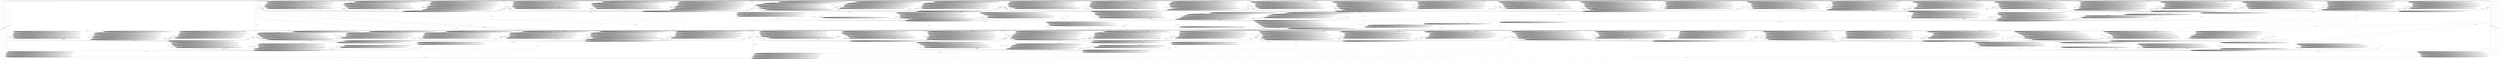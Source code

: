digraph {
416
0
1
2
3
4
5
6
7
8
9
10
11
12
13
14
15
16
17
18
19
20
21
22
23
24
25
26
27
28
29
30
31
32
33
34
35
36
37
38
39
40
41
42
43
44
45
46
47
48
49
50
51
52
53
54
55
56
57
58
59
60
61
62
63
64
65
66
67
68
69
70
71
72
73
74
75
76
77
78
79
80
81
82
83
84
85
86
87
88
89
90
91
92
93
94
95
96
97
98
99
100
101
102
103
104
105
106
107
108
109
110
111
112
113
114
115
116
117
118
119
120
121
122
123
124
125
126
127
128
129
130
131
132
133
134
135
136
137
138
139
140
141
142
143
144
145
146
147
148
149
150
151
152
153
154
155
156
157
158
159
160
161
162
163
164
165
166
167
168
169
170
171
172
173
174
175
176
177
178
179
180
181
182
183
184
185
186
187
188
189
190
191
192
193
194
195
196
197
198
199
200
201
202
203
204
205
206
207
208
209
210
211
212
213
214
215
216
217
218
219
220
221
222
223
224
225
226
227
228
229
230
231
232
233
234
235
236
237
238
239
240
241
242
243
244
245
246
247
248
249
250
251
252
253
254
255
256
257
258
259
260
261
262
263
264
265
266
267
268
269
270
271
272
273
274
275
276
277
278
279
280
281
282
283
284
285
286
287
288
289
290
291
292
293
294
295
296
297
298
299
300
301
302
303
304
305
306
307
308
309
310
311
312
313
314
315
316
317
318
319
320
321
322
323
324
325
326
327
328
329
330
331
332
333
334
335
336
337
338
339
340
341
342
343
344
345
346
347
348
349
350
351
352
353
354
355
356
357
358
359
360
361
362
363
364
365
366
367
368
369
370
371
372
373
374
375
376
377
378
379
380
381
382
383
384
385
386
387
388
389
390
391
392
393
394
395
396
397
398
399
400
401
402
403
404
405
406
407
408
409
410
411
412
413
414
415
417
416 -> 416 [label="IACK/ONOK"]
416 -> 183 [label="IREQ_0_0_0/OFRAME_1_0_0_0"]
416 -> 188 [label="IREQ_0_0_1/OFRAME_1_0_0_0"]
416 -> 193 [label="IREQ_0_0_2/OFRAME_1_0_0_0"]
416 -> 231 [label="IREQ_0_1_0/OFRAME_1_0_0_0"]
416 -> 236 [label="IREQ_0_1_1/OFRAME_1_0_0_0"]
416 -> 241 [label="IREQ_0_1_2/OFRAME_1_0_0_0"]
416 -> 279 [label="IREQ_0_2_0/OFRAME_1_0_0_0"]
416 -> 284 [label="IREQ_0_2_1/OFRAME_1_0_0_0"]
416 -> 289 [label="IREQ_0_2_2/OFRAME_1_0_0_0"]
416 -> 198 [label="IREQ_1_0_0/OFRAME_1_0_0_1"]
416 -> 203 [label="IREQ_1_0_1/OFRAME_1_0_0_1"]
416 -> 208 [label="IREQ_1_0_2/OFRAME_1_0_0_1"]
416 -> 246 [label="IREQ_1_1_0/OFRAME_1_0_0_1"]
416 -> 251 [label="IREQ_1_1_1/OFRAME_1_0_0_1"]
416 -> 256 [label="IREQ_1_1_2/OFRAME_1_0_0_1"]
416 -> 294 [label="IREQ_1_2_0/OFRAME_1_0_0_1"]
416 -> 299 [label="IREQ_1_2_1/OFRAME_1_0_0_1"]
416 -> 304 [label="IREQ_1_2_2/OFRAME_1_0_0_1"]
416 -> 213 [label="IREQ_2_0_0/OFRAME_1_0_0_2"]
416 -> 218 [label="IREQ_2_0_1/OFRAME_1_0_0_2"]
416 -> 223 [label="IREQ_2_0_2/OFRAME_1_0_0_2"]
416 -> 261 [label="IREQ_2_1_0/OFRAME_1_0_0_2"]
416 -> 266 [label="IREQ_2_1_1/OFRAME_1_0_0_2"]
416 -> 271 [label="IREQ_2_1_2/OFRAME_1_0_0_2"]
416 -> 309 [label="IREQ_2_2_0/OFRAME_1_0_0_2"]
416 -> 314 [label="IREQ_2_2_1/OFRAME_1_0_0_2"]
416 -> 319 [label="IREQ_2_2_2/OFRAME_1_0_0_2"]
416 -> 416 [label="ITIMEOUT/ONOK"]
0 -> 416 [label="IACK/OCONF_1"]
0 -> 0 [label="IREQ_0_0_0/ONOK"]
0 -> 0 [label="IREQ_0_0_1/ONOK"]
0 -> 0 [label="IREQ_0_0_2/ONOK"]
0 -> 0 [label="IREQ_0_1_0/ONOK"]
0 -> 0 [label="IREQ_0_1_1/ONOK"]
0 -> 0 [label="IREQ_0_1_2/ONOK"]
0 -> 0 [label="IREQ_0_2_0/ONOK"]
0 -> 0 [label="IREQ_0_2_1/ONOK"]
0 -> 0 [label="IREQ_0_2_2/ONOK"]
0 -> 0 [label="IREQ_1_0_0/ONOK"]
0 -> 0 [label="IREQ_1_0_1/ONOK"]
0 -> 0 [label="IREQ_1_0_2/ONOK"]
0 -> 0 [label="IREQ_1_1_0/ONOK"]
0 -> 0 [label="IREQ_1_1_1/ONOK"]
0 -> 0 [label="IREQ_1_1_2/ONOK"]
0 -> 0 [label="IREQ_1_2_0/ONOK"]
0 -> 0 [label="IREQ_1_2_1/ONOK"]
0 -> 0 [label="IREQ_1_2_2/ONOK"]
0 -> 0 [label="IREQ_2_0_0/ONOK"]
0 -> 0 [label="IREQ_2_0_1/ONOK"]
0 -> 0 [label="IREQ_2_0_2/ONOK"]
0 -> 0 [label="IREQ_2_1_0/ONOK"]
0 -> 0 [label="IREQ_2_1_1/ONOK"]
0 -> 0 [label="IREQ_2_1_2/ONOK"]
0 -> 0 [label="IREQ_2_2_0/ONOK"]
0 -> 0 [label="IREQ_2_2_1/ONOK"]
0 -> 0 [label="IREQ_2_2_2/ONOK"]
0 -> 417 [label="ITIMEOUT/OCONF_2"]
1 -> 417 [label="IACK/OCONF_1"]
1 -> 1 [label="IREQ_0_0_0/ONOK"]
1 -> 1 [label="IREQ_0_0_1/ONOK"]
1 -> 1 [label="IREQ_0_0_2/ONOK"]
1 -> 1 [label="IREQ_0_1_0/ONOK"]
1 -> 1 [label="IREQ_0_1_1/ONOK"]
1 -> 1 [label="IREQ_0_1_2/ONOK"]
1 -> 1 [label="IREQ_0_2_0/ONOK"]
1 -> 1 [label="IREQ_0_2_1/ONOK"]
1 -> 1 [label="IREQ_0_2_2/ONOK"]
1 -> 1 [label="IREQ_1_0_0/ONOK"]
1 -> 1 [label="IREQ_1_0_1/ONOK"]
1 -> 1 [label="IREQ_1_0_2/ONOK"]
1 -> 1 [label="IREQ_1_1_0/ONOK"]
1 -> 1 [label="IREQ_1_1_1/ONOK"]
1 -> 1 [label="IREQ_1_1_2/ONOK"]
1 -> 1 [label="IREQ_1_2_0/ONOK"]
1 -> 1 [label="IREQ_1_2_1/ONOK"]
1 -> 1 [label="IREQ_1_2_2/ONOK"]
1 -> 1 [label="IREQ_2_0_0/ONOK"]
1 -> 1 [label="IREQ_2_0_1/ONOK"]
1 -> 1 [label="IREQ_2_0_2/ONOK"]
1 -> 1 [label="IREQ_2_1_0/ONOK"]
1 -> 1 [label="IREQ_2_1_1/ONOK"]
1 -> 1 [label="IREQ_2_1_2/ONOK"]
1 -> 1 [label="IREQ_2_2_0/ONOK"]
1 -> 1 [label="IREQ_2_2_1/ONOK"]
1 -> 1 [label="IREQ_2_2_2/ONOK"]
1 -> 416 [label="ITIMEOUT/OCONF_2"]
2 -> 417 [label="IACK/OCONF_1"]
2 -> 2 [label="IREQ_0_0_0/ONOK"]
2 -> 2 [label="IREQ_0_0_1/ONOK"]
2 -> 2 [label="IREQ_0_0_2/ONOK"]
2 -> 2 [label="IREQ_0_1_0/ONOK"]
2 -> 2 [label="IREQ_0_1_1/ONOK"]
2 -> 2 [label="IREQ_0_1_2/ONOK"]
2 -> 2 [label="IREQ_0_2_0/ONOK"]
2 -> 2 [label="IREQ_0_2_1/ONOK"]
2 -> 2 [label="IREQ_0_2_2/ONOK"]
2 -> 2 [label="IREQ_1_0_0/ONOK"]
2 -> 2 [label="IREQ_1_0_1/ONOK"]
2 -> 2 [label="IREQ_1_0_2/ONOK"]
2 -> 2 [label="IREQ_1_1_0/ONOK"]
2 -> 2 [label="IREQ_1_1_1/ONOK"]
2 -> 2 [label="IREQ_1_1_2/ONOK"]
2 -> 2 [label="IREQ_1_2_0/ONOK"]
2 -> 2 [label="IREQ_1_2_1/ONOK"]
2 -> 2 [label="IREQ_1_2_2/ONOK"]
2 -> 2 [label="IREQ_2_0_0/ONOK"]
2 -> 2 [label="IREQ_2_0_1/ONOK"]
2 -> 2 [label="IREQ_2_0_2/ONOK"]
2 -> 2 [label="IREQ_2_1_0/ONOK"]
2 -> 2 [label="IREQ_2_1_1/ONOK"]
2 -> 2 [label="IREQ_2_1_2/ONOK"]
2 -> 2 [label="IREQ_2_2_0/ONOK"]
2 -> 2 [label="IREQ_2_2_1/ONOK"]
2 -> 2 [label="IREQ_2_2_2/ONOK"]
2 -> 1 [label="ITIMEOUT/OFRAME_1_0_0_0"]
3 -> 417 [label="IACK/OCONF_1"]
3 -> 3 [label="IREQ_0_0_0/ONOK"]
3 -> 3 [label="IREQ_0_0_1/ONOK"]
3 -> 3 [label="IREQ_0_0_2/ONOK"]
3 -> 3 [label="IREQ_0_1_0/ONOK"]
3 -> 3 [label="IREQ_0_1_1/ONOK"]
3 -> 3 [label="IREQ_0_1_2/ONOK"]
3 -> 3 [label="IREQ_0_2_0/ONOK"]
3 -> 3 [label="IREQ_0_2_1/ONOK"]
3 -> 3 [label="IREQ_0_2_2/ONOK"]
3 -> 3 [label="IREQ_1_0_0/ONOK"]
3 -> 3 [label="IREQ_1_0_1/ONOK"]
3 -> 3 [label="IREQ_1_0_2/ONOK"]
3 -> 3 [label="IREQ_1_1_0/ONOK"]
3 -> 3 [label="IREQ_1_1_1/ONOK"]
3 -> 3 [label="IREQ_1_1_2/ONOK"]
3 -> 3 [label="IREQ_1_2_0/ONOK"]
3 -> 3 [label="IREQ_1_2_1/ONOK"]
3 -> 3 [label="IREQ_1_2_2/ONOK"]
3 -> 3 [label="IREQ_2_0_0/ONOK"]
3 -> 3 [label="IREQ_2_0_1/ONOK"]
3 -> 3 [label="IREQ_2_0_2/ONOK"]
3 -> 3 [label="IREQ_2_1_0/ONOK"]
3 -> 3 [label="IREQ_2_1_1/ONOK"]
3 -> 3 [label="IREQ_2_1_2/ONOK"]
3 -> 3 [label="IREQ_2_2_0/ONOK"]
3 -> 3 [label="IREQ_2_2_1/ONOK"]
3 -> 3 [label="IREQ_2_2_2/ONOK"]
3 -> 2 [label="ITIMEOUT/OFRAME_1_0_0_0"]
4 -> 417 [label="IACK/OCONF_1"]
4 -> 4 [label="IREQ_0_0_0/ONOK"]
4 -> 4 [label="IREQ_0_0_1/ONOK"]
4 -> 4 [label="IREQ_0_0_2/ONOK"]
4 -> 4 [label="IREQ_0_1_0/ONOK"]
4 -> 4 [label="IREQ_0_1_1/ONOK"]
4 -> 4 [label="IREQ_0_1_2/ONOK"]
4 -> 4 [label="IREQ_0_2_0/ONOK"]
4 -> 4 [label="IREQ_0_2_1/ONOK"]
4 -> 4 [label="IREQ_0_2_2/ONOK"]
4 -> 4 [label="IREQ_1_0_0/ONOK"]
4 -> 4 [label="IREQ_1_0_1/ONOK"]
4 -> 4 [label="IREQ_1_0_2/ONOK"]
4 -> 4 [label="IREQ_1_1_0/ONOK"]
4 -> 4 [label="IREQ_1_1_1/ONOK"]
4 -> 4 [label="IREQ_1_1_2/ONOK"]
4 -> 4 [label="IREQ_1_2_0/ONOK"]
4 -> 4 [label="IREQ_1_2_1/ONOK"]
4 -> 4 [label="IREQ_1_2_2/ONOK"]
4 -> 4 [label="IREQ_2_0_0/ONOK"]
4 -> 4 [label="IREQ_2_0_1/ONOK"]
4 -> 4 [label="IREQ_2_0_2/ONOK"]
4 -> 4 [label="IREQ_2_1_0/ONOK"]
4 -> 4 [label="IREQ_2_1_1/ONOK"]
4 -> 4 [label="IREQ_2_1_2/ONOK"]
4 -> 4 [label="IREQ_2_2_0/ONOK"]
4 -> 4 [label="IREQ_2_2_1/ONOK"]
4 -> 4 [label="IREQ_2_2_2/ONOK"]
4 -> 3 [label="ITIMEOUT/OFRAME_1_0_0_0"]
5 -> 417 [label="IACK/OCONF_1"]
5 -> 5 [label="IREQ_0_0_0/ONOK"]
5 -> 5 [label="IREQ_0_0_1/ONOK"]
5 -> 5 [label="IREQ_0_0_2/ONOK"]
5 -> 5 [label="IREQ_0_1_0/ONOK"]
5 -> 5 [label="IREQ_0_1_1/ONOK"]
5 -> 5 [label="IREQ_0_1_2/ONOK"]
5 -> 5 [label="IREQ_0_2_0/ONOK"]
5 -> 5 [label="IREQ_0_2_1/ONOK"]
5 -> 5 [label="IREQ_0_2_2/ONOK"]
5 -> 5 [label="IREQ_1_0_0/ONOK"]
5 -> 5 [label="IREQ_1_0_1/ONOK"]
5 -> 5 [label="IREQ_1_0_2/ONOK"]
5 -> 5 [label="IREQ_1_1_0/ONOK"]
5 -> 5 [label="IREQ_1_1_1/ONOK"]
5 -> 5 [label="IREQ_1_1_2/ONOK"]
5 -> 5 [label="IREQ_1_2_0/ONOK"]
5 -> 5 [label="IREQ_1_2_1/ONOK"]
5 -> 5 [label="IREQ_1_2_2/ONOK"]
5 -> 5 [label="IREQ_2_0_0/ONOK"]
5 -> 5 [label="IREQ_2_0_1/ONOK"]
5 -> 5 [label="IREQ_2_0_2/ONOK"]
5 -> 5 [label="IREQ_2_1_0/ONOK"]
5 -> 5 [label="IREQ_2_1_1/ONOK"]
5 -> 5 [label="IREQ_2_1_2/ONOK"]
5 -> 5 [label="IREQ_2_2_0/ONOK"]
5 -> 5 [label="IREQ_2_2_1/ONOK"]
5 -> 5 [label="IREQ_2_2_2/ONOK"]
5 -> 4 [label="ITIMEOUT/OFRAME_1_0_0_0"]
6 -> 417 [label="IACK/OCONF_1"]
6 -> 6 [label="IREQ_0_0_0/ONOK"]
6 -> 6 [label="IREQ_0_0_1/ONOK"]
6 -> 6 [label="IREQ_0_0_2/ONOK"]
6 -> 6 [label="IREQ_0_1_0/ONOK"]
6 -> 6 [label="IREQ_0_1_1/ONOK"]
6 -> 6 [label="IREQ_0_1_2/ONOK"]
6 -> 6 [label="IREQ_0_2_0/ONOK"]
6 -> 6 [label="IREQ_0_2_1/ONOK"]
6 -> 6 [label="IREQ_0_2_2/ONOK"]
6 -> 6 [label="IREQ_1_0_0/ONOK"]
6 -> 6 [label="IREQ_1_0_1/ONOK"]
6 -> 6 [label="IREQ_1_0_2/ONOK"]
6 -> 6 [label="IREQ_1_1_0/ONOK"]
6 -> 6 [label="IREQ_1_1_1/ONOK"]
6 -> 6 [label="IREQ_1_1_2/ONOK"]
6 -> 6 [label="IREQ_1_2_0/ONOK"]
6 -> 6 [label="IREQ_1_2_1/ONOK"]
6 -> 6 [label="IREQ_1_2_2/ONOK"]
6 -> 6 [label="IREQ_2_0_0/ONOK"]
6 -> 6 [label="IREQ_2_0_1/ONOK"]
6 -> 6 [label="IREQ_2_0_2/ONOK"]
6 -> 6 [label="IREQ_2_1_0/ONOK"]
6 -> 6 [label="IREQ_2_1_1/ONOK"]
6 -> 6 [label="IREQ_2_1_2/ONOK"]
6 -> 6 [label="IREQ_2_2_0/ONOK"]
6 -> 6 [label="IREQ_2_2_1/ONOK"]
6 -> 6 [label="IREQ_2_2_2/ONOK"]
6 -> 5 [label="ITIMEOUT/OFRAME_1_0_0_0"]
7 -> 417 [label="IACK/OCONF_1"]
7 -> 7 [label="IREQ_0_0_0/ONOK"]
7 -> 7 [label="IREQ_0_0_1/ONOK"]
7 -> 7 [label="IREQ_0_0_2/ONOK"]
7 -> 7 [label="IREQ_0_1_0/ONOK"]
7 -> 7 [label="IREQ_0_1_1/ONOK"]
7 -> 7 [label="IREQ_0_1_2/ONOK"]
7 -> 7 [label="IREQ_0_2_0/ONOK"]
7 -> 7 [label="IREQ_0_2_1/ONOK"]
7 -> 7 [label="IREQ_0_2_2/ONOK"]
7 -> 7 [label="IREQ_1_0_0/ONOK"]
7 -> 7 [label="IREQ_1_0_1/ONOK"]
7 -> 7 [label="IREQ_1_0_2/ONOK"]
7 -> 7 [label="IREQ_1_1_0/ONOK"]
7 -> 7 [label="IREQ_1_1_1/ONOK"]
7 -> 7 [label="IREQ_1_1_2/ONOK"]
7 -> 7 [label="IREQ_1_2_0/ONOK"]
7 -> 7 [label="IREQ_1_2_1/ONOK"]
7 -> 7 [label="IREQ_1_2_2/ONOK"]
7 -> 7 [label="IREQ_2_0_0/ONOK"]
7 -> 7 [label="IREQ_2_0_1/ONOK"]
7 -> 7 [label="IREQ_2_0_2/ONOK"]
7 -> 7 [label="IREQ_2_1_0/ONOK"]
7 -> 7 [label="IREQ_2_1_1/ONOK"]
7 -> 7 [label="IREQ_2_1_2/ONOK"]
7 -> 7 [label="IREQ_2_2_0/ONOK"]
7 -> 7 [label="IREQ_2_2_1/ONOK"]
7 -> 7 [label="IREQ_2_2_2/ONOK"]
7 -> 1 [label="ITIMEOUT/OFRAME_1_0_0_1"]
8 -> 417 [label="IACK/OCONF_1"]
8 -> 8 [label="IREQ_0_0_0/ONOK"]
8 -> 8 [label="IREQ_0_0_1/ONOK"]
8 -> 8 [label="IREQ_0_0_2/ONOK"]
8 -> 8 [label="IREQ_0_1_0/ONOK"]
8 -> 8 [label="IREQ_0_1_1/ONOK"]
8 -> 8 [label="IREQ_0_1_2/ONOK"]
8 -> 8 [label="IREQ_0_2_0/ONOK"]
8 -> 8 [label="IREQ_0_2_1/ONOK"]
8 -> 8 [label="IREQ_0_2_2/ONOK"]
8 -> 8 [label="IREQ_1_0_0/ONOK"]
8 -> 8 [label="IREQ_1_0_1/ONOK"]
8 -> 8 [label="IREQ_1_0_2/ONOK"]
8 -> 8 [label="IREQ_1_1_0/ONOK"]
8 -> 8 [label="IREQ_1_1_1/ONOK"]
8 -> 8 [label="IREQ_1_1_2/ONOK"]
8 -> 8 [label="IREQ_1_2_0/ONOK"]
8 -> 8 [label="IREQ_1_2_1/ONOK"]
8 -> 8 [label="IREQ_1_2_2/ONOK"]
8 -> 8 [label="IREQ_2_0_0/ONOK"]
8 -> 8 [label="IREQ_2_0_1/ONOK"]
8 -> 8 [label="IREQ_2_0_2/ONOK"]
8 -> 8 [label="IREQ_2_1_0/ONOK"]
8 -> 8 [label="IREQ_2_1_1/ONOK"]
8 -> 8 [label="IREQ_2_1_2/ONOK"]
8 -> 8 [label="IREQ_2_2_0/ONOK"]
8 -> 8 [label="IREQ_2_2_1/ONOK"]
8 -> 8 [label="IREQ_2_2_2/ONOK"]
8 -> 7 [label="ITIMEOUT/OFRAME_1_0_0_1"]
9 -> 417 [label="IACK/OCONF_1"]
9 -> 9 [label="IREQ_0_0_0/ONOK"]
9 -> 9 [label="IREQ_0_0_1/ONOK"]
9 -> 9 [label="IREQ_0_0_2/ONOK"]
9 -> 9 [label="IREQ_0_1_0/ONOK"]
9 -> 9 [label="IREQ_0_1_1/ONOK"]
9 -> 9 [label="IREQ_0_1_2/ONOK"]
9 -> 9 [label="IREQ_0_2_0/ONOK"]
9 -> 9 [label="IREQ_0_2_1/ONOK"]
9 -> 9 [label="IREQ_0_2_2/ONOK"]
9 -> 9 [label="IREQ_1_0_0/ONOK"]
9 -> 9 [label="IREQ_1_0_1/ONOK"]
9 -> 9 [label="IREQ_1_0_2/ONOK"]
9 -> 9 [label="IREQ_1_1_0/ONOK"]
9 -> 9 [label="IREQ_1_1_1/ONOK"]
9 -> 9 [label="IREQ_1_1_2/ONOK"]
9 -> 9 [label="IREQ_1_2_0/ONOK"]
9 -> 9 [label="IREQ_1_2_1/ONOK"]
9 -> 9 [label="IREQ_1_2_2/ONOK"]
9 -> 9 [label="IREQ_2_0_0/ONOK"]
9 -> 9 [label="IREQ_2_0_1/ONOK"]
9 -> 9 [label="IREQ_2_0_2/ONOK"]
9 -> 9 [label="IREQ_2_1_0/ONOK"]
9 -> 9 [label="IREQ_2_1_1/ONOK"]
9 -> 9 [label="IREQ_2_1_2/ONOK"]
9 -> 9 [label="IREQ_2_2_0/ONOK"]
9 -> 9 [label="IREQ_2_2_1/ONOK"]
9 -> 9 [label="IREQ_2_2_2/ONOK"]
9 -> 8 [label="ITIMEOUT/OFRAME_1_0_0_1"]
10 -> 417 [label="IACK/OCONF_1"]
10 -> 10 [label="IREQ_0_0_0/ONOK"]
10 -> 10 [label="IREQ_0_0_1/ONOK"]
10 -> 10 [label="IREQ_0_0_2/ONOK"]
10 -> 10 [label="IREQ_0_1_0/ONOK"]
10 -> 10 [label="IREQ_0_1_1/ONOK"]
10 -> 10 [label="IREQ_0_1_2/ONOK"]
10 -> 10 [label="IREQ_0_2_0/ONOK"]
10 -> 10 [label="IREQ_0_2_1/ONOK"]
10 -> 10 [label="IREQ_0_2_2/ONOK"]
10 -> 10 [label="IREQ_1_0_0/ONOK"]
10 -> 10 [label="IREQ_1_0_1/ONOK"]
10 -> 10 [label="IREQ_1_0_2/ONOK"]
10 -> 10 [label="IREQ_1_1_0/ONOK"]
10 -> 10 [label="IREQ_1_1_1/ONOK"]
10 -> 10 [label="IREQ_1_1_2/ONOK"]
10 -> 10 [label="IREQ_1_2_0/ONOK"]
10 -> 10 [label="IREQ_1_2_1/ONOK"]
10 -> 10 [label="IREQ_1_2_2/ONOK"]
10 -> 10 [label="IREQ_2_0_0/ONOK"]
10 -> 10 [label="IREQ_2_0_1/ONOK"]
10 -> 10 [label="IREQ_2_0_2/ONOK"]
10 -> 10 [label="IREQ_2_1_0/ONOK"]
10 -> 10 [label="IREQ_2_1_1/ONOK"]
10 -> 10 [label="IREQ_2_1_2/ONOK"]
10 -> 10 [label="IREQ_2_2_0/ONOK"]
10 -> 10 [label="IREQ_2_2_1/ONOK"]
10 -> 10 [label="IREQ_2_2_2/ONOK"]
10 -> 9 [label="ITIMEOUT/OFRAME_1_0_0_1"]
11 -> 417 [label="IACK/OCONF_1"]
11 -> 11 [label="IREQ_0_0_0/ONOK"]
11 -> 11 [label="IREQ_0_0_1/ONOK"]
11 -> 11 [label="IREQ_0_0_2/ONOK"]
11 -> 11 [label="IREQ_0_1_0/ONOK"]
11 -> 11 [label="IREQ_0_1_1/ONOK"]
11 -> 11 [label="IREQ_0_1_2/ONOK"]
11 -> 11 [label="IREQ_0_2_0/ONOK"]
11 -> 11 [label="IREQ_0_2_1/ONOK"]
11 -> 11 [label="IREQ_0_2_2/ONOK"]
11 -> 11 [label="IREQ_1_0_0/ONOK"]
11 -> 11 [label="IREQ_1_0_1/ONOK"]
11 -> 11 [label="IREQ_1_0_2/ONOK"]
11 -> 11 [label="IREQ_1_1_0/ONOK"]
11 -> 11 [label="IREQ_1_1_1/ONOK"]
11 -> 11 [label="IREQ_1_1_2/ONOK"]
11 -> 11 [label="IREQ_1_2_0/ONOK"]
11 -> 11 [label="IREQ_1_2_1/ONOK"]
11 -> 11 [label="IREQ_1_2_2/ONOK"]
11 -> 11 [label="IREQ_2_0_0/ONOK"]
11 -> 11 [label="IREQ_2_0_1/ONOK"]
11 -> 11 [label="IREQ_2_0_2/ONOK"]
11 -> 11 [label="IREQ_2_1_0/ONOK"]
11 -> 11 [label="IREQ_2_1_1/ONOK"]
11 -> 11 [label="IREQ_2_1_2/ONOK"]
11 -> 11 [label="IREQ_2_2_0/ONOK"]
11 -> 11 [label="IREQ_2_2_1/ONOK"]
11 -> 11 [label="IREQ_2_2_2/ONOK"]
11 -> 10 [label="ITIMEOUT/OFRAME_1_0_0_1"]
12 -> 417 [label="IACK/OCONF_1"]
12 -> 12 [label="IREQ_0_0_0/ONOK"]
12 -> 12 [label="IREQ_0_0_1/ONOK"]
12 -> 12 [label="IREQ_0_0_2/ONOK"]
12 -> 12 [label="IREQ_0_1_0/ONOK"]
12 -> 12 [label="IREQ_0_1_1/ONOK"]
12 -> 12 [label="IREQ_0_1_2/ONOK"]
12 -> 12 [label="IREQ_0_2_0/ONOK"]
12 -> 12 [label="IREQ_0_2_1/ONOK"]
12 -> 12 [label="IREQ_0_2_2/ONOK"]
12 -> 12 [label="IREQ_1_0_0/ONOK"]
12 -> 12 [label="IREQ_1_0_1/ONOK"]
12 -> 12 [label="IREQ_1_0_2/ONOK"]
12 -> 12 [label="IREQ_1_1_0/ONOK"]
12 -> 12 [label="IREQ_1_1_1/ONOK"]
12 -> 12 [label="IREQ_1_1_2/ONOK"]
12 -> 12 [label="IREQ_1_2_0/ONOK"]
12 -> 12 [label="IREQ_1_2_1/ONOK"]
12 -> 12 [label="IREQ_1_2_2/ONOK"]
12 -> 12 [label="IREQ_2_0_0/ONOK"]
12 -> 12 [label="IREQ_2_0_1/ONOK"]
12 -> 12 [label="IREQ_2_0_2/ONOK"]
12 -> 12 [label="IREQ_2_1_0/ONOK"]
12 -> 12 [label="IREQ_2_1_1/ONOK"]
12 -> 12 [label="IREQ_2_1_2/ONOK"]
12 -> 12 [label="IREQ_2_2_0/ONOK"]
12 -> 12 [label="IREQ_2_2_1/ONOK"]
12 -> 12 [label="IREQ_2_2_2/ONOK"]
12 -> 1 [label="ITIMEOUT/OFRAME_1_0_0_2"]
13 -> 417 [label="IACK/OCONF_1"]
13 -> 13 [label="IREQ_0_0_0/ONOK"]
13 -> 13 [label="IREQ_0_0_1/ONOK"]
13 -> 13 [label="IREQ_0_0_2/ONOK"]
13 -> 13 [label="IREQ_0_1_0/ONOK"]
13 -> 13 [label="IREQ_0_1_1/ONOK"]
13 -> 13 [label="IREQ_0_1_2/ONOK"]
13 -> 13 [label="IREQ_0_2_0/ONOK"]
13 -> 13 [label="IREQ_0_2_1/ONOK"]
13 -> 13 [label="IREQ_0_2_2/ONOK"]
13 -> 13 [label="IREQ_1_0_0/ONOK"]
13 -> 13 [label="IREQ_1_0_1/ONOK"]
13 -> 13 [label="IREQ_1_0_2/ONOK"]
13 -> 13 [label="IREQ_1_1_0/ONOK"]
13 -> 13 [label="IREQ_1_1_1/ONOK"]
13 -> 13 [label="IREQ_1_1_2/ONOK"]
13 -> 13 [label="IREQ_1_2_0/ONOK"]
13 -> 13 [label="IREQ_1_2_1/ONOK"]
13 -> 13 [label="IREQ_1_2_2/ONOK"]
13 -> 13 [label="IREQ_2_0_0/ONOK"]
13 -> 13 [label="IREQ_2_0_1/ONOK"]
13 -> 13 [label="IREQ_2_0_2/ONOK"]
13 -> 13 [label="IREQ_2_1_0/ONOK"]
13 -> 13 [label="IREQ_2_1_1/ONOK"]
13 -> 13 [label="IREQ_2_1_2/ONOK"]
13 -> 13 [label="IREQ_2_2_0/ONOK"]
13 -> 13 [label="IREQ_2_2_1/ONOK"]
13 -> 13 [label="IREQ_2_2_2/ONOK"]
13 -> 12 [label="ITIMEOUT/OFRAME_1_0_0_2"]
14 -> 417 [label="IACK/OCONF_1"]
14 -> 14 [label="IREQ_0_0_0/ONOK"]
14 -> 14 [label="IREQ_0_0_1/ONOK"]
14 -> 14 [label="IREQ_0_0_2/ONOK"]
14 -> 14 [label="IREQ_0_1_0/ONOK"]
14 -> 14 [label="IREQ_0_1_1/ONOK"]
14 -> 14 [label="IREQ_0_1_2/ONOK"]
14 -> 14 [label="IREQ_0_2_0/ONOK"]
14 -> 14 [label="IREQ_0_2_1/ONOK"]
14 -> 14 [label="IREQ_0_2_2/ONOK"]
14 -> 14 [label="IREQ_1_0_0/ONOK"]
14 -> 14 [label="IREQ_1_0_1/ONOK"]
14 -> 14 [label="IREQ_1_0_2/ONOK"]
14 -> 14 [label="IREQ_1_1_0/ONOK"]
14 -> 14 [label="IREQ_1_1_1/ONOK"]
14 -> 14 [label="IREQ_1_1_2/ONOK"]
14 -> 14 [label="IREQ_1_2_0/ONOK"]
14 -> 14 [label="IREQ_1_2_1/ONOK"]
14 -> 14 [label="IREQ_1_2_2/ONOK"]
14 -> 14 [label="IREQ_2_0_0/ONOK"]
14 -> 14 [label="IREQ_2_0_1/ONOK"]
14 -> 14 [label="IREQ_2_0_2/ONOK"]
14 -> 14 [label="IREQ_2_1_0/ONOK"]
14 -> 14 [label="IREQ_2_1_1/ONOK"]
14 -> 14 [label="IREQ_2_1_2/ONOK"]
14 -> 14 [label="IREQ_2_2_0/ONOK"]
14 -> 14 [label="IREQ_2_2_1/ONOK"]
14 -> 14 [label="IREQ_2_2_2/ONOK"]
14 -> 13 [label="ITIMEOUT/OFRAME_1_0_0_2"]
15 -> 417 [label="IACK/OCONF_1"]
15 -> 15 [label="IREQ_0_0_0/ONOK"]
15 -> 15 [label="IREQ_0_0_1/ONOK"]
15 -> 15 [label="IREQ_0_0_2/ONOK"]
15 -> 15 [label="IREQ_0_1_0/ONOK"]
15 -> 15 [label="IREQ_0_1_1/ONOK"]
15 -> 15 [label="IREQ_0_1_2/ONOK"]
15 -> 15 [label="IREQ_0_2_0/ONOK"]
15 -> 15 [label="IREQ_0_2_1/ONOK"]
15 -> 15 [label="IREQ_0_2_2/ONOK"]
15 -> 15 [label="IREQ_1_0_0/ONOK"]
15 -> 15 [label="IREQ_1_0_1/ONOK"]
15 -> 15 [label="IREQ_1_0_2/ONOK"]
15 -> 15 [label="IREQ_1_1_0/ONOK"]
15 -> 15 [label="IREQ_1_1_1/ONOK"]
15 -> 15 [label="IREQ_1_1_2/ONOK"]
15 -> 15 [label="IREQ_1_2_0/ONOK"]
15 -> 15 [label="IREQ_1_2_1/ONOK"]
15 -> 15 [label="IREQ_1_2_2/ONOK"]
15 -> 15 [label="IREQ_2_0_0/ONOK"]
15 -> 15 [label="IREQ_2_0_1/ONOK"]
15 -> 15 [label="IREQ_2_0_2/ONOK"]
15 -> 15 [label="IREQ_2_1_0/ONOK"]
15 -> 15 [label="IREQ_2_1_1/ONOK"]
15 -> 15 [label="IREQ_2_1_2/ONOK"]
15 -> 15 [label="IREQ_2_2_0/ONOK"]
15 -> 15 [label="IREQ_2_2_1/ONOK"]
15 -> 15 [label="IREQ_2_2_2/ONOK"]
15 -> 14 [label="ITIMEOUT/OFRAME_1_0_0_2"]
16 -> 417 [label="IACK/OCONF_1"]
16 -> 16 [label="IREQ_0_0_0/ONOK"]
16 -> 16 [label="IREQ_0_0_1/ONOK"]
16 -> 16 [label="IREQ_0_0_2/ONOK"]
16 -> 16 [label="IREQ_0_1_0/ONOK"]
16 -> 16 [label="IREQ_0_1_1/ONOK"]
16 -> 16 [label="IREQ_0_1_2/ONOK"]
16 -> 16 [label="IREQ_0_2_0/ONOK"]
16 -> 16 [label="IREQ_0_2_1/ONOK"]
16 -> 16 [label="IREQ_0_2_2/ONOK"]
16 -> 16 [label="IREQ_1_0_0/ONOK"]
16 -> 16 [label="IREQ_1_0_1/ONOK"]
16 -> 16 [label="IREQ_1_0_2/ONOK"]
16 -> 16 [label="IREQ_1_1_0/ONOK"]
16 -> 16 [label="IREQ_1_1_1/ONOK"]
16 -> 16 [label="IREQ_1_1_2/ONOK"]
16 -> 16 [label="IREQ_1_2_0/ONOK"]
16 -> 16 [label="IREQ_1_2_1/ONOK"]
16 -> 16 [label="IREQ_1_2_2/ONOK"]
16 -> 16 [label="IREQ_2_0_0/ONOK"]
16 -> 16 [label="IREQ_2_0_1/ONOK"]
16 -> 16 [label="IREQ_2_0_2/ONOK"]
16 -> 16 [label="IREQ_2_1_0/ONOK"]
16 -> 16 [label="IREQ_2_1_1/ONOK"]
16 -> 16 [label="IREQ_2_1_2/ONOK"]
16 -> 16 [label="IREQ_2_2_0/ONOK"]
16 -> 16 [label="IREQ_2_2_1/ONOK"]
16 -> 16 [label="IREQ_2_2_2/ONOK"]
16 -> 15 [label="ITIMEOUT/OFRAME_1_0_0_2"]
17 -> 416 [label="IACK/OCONF_1"]
17 -> 17 [label="IREQ_0_0_0/ONOK"]
17 -> 17 [label="IREQ_0_0_1/ONOK"]
17 -> 17 [label="IREQ_0_0_2/ONOK"]
17 -> 17 [label="IREQ_0_1_0/ONOK"]
17 -> 17 [label="IREQ_0_1_1/ONOK"]
17 -> 17 [label="IREQ_0_1_2/ONOK"]
17 -> 17 [label="IREQ_0_2_0/ONOK"]
17 -> 17 [label="IREQ_0_2_1/ONOK"]
17 -> 17 [label="IREQ_0_2_2/ONOK"]
17 -> 17 [label="IREQ_1_0_0/ONOK"]
17 -> 17 [label="IREQ_1_0_1/ONOK"]
17 -> 17 [label="IREQ_1_0_2/ONOK"]
17 -> 17 [label="IREQ_1_1_0/ONOK"]
17 -> 17 [label="IREQ_1_1_1/ONOK"]
17 -> 17 [label="IREQ_1_1_2/ONOK"]
17 -> 17 [label="IREQ_1_2_0/ONOK"]
17 -> 17 [label="IREQ_1_2_1/ONOK"]
17 -> 17 [label="IREQ_1_2_2/ONOK"]
17 -> 17 [label="IREQ_2_0_0/ONOK"]
17 -> 17 [label="IREQ_2_0_1/ONOK"]
17 -> 17 [label="IREQ_2_0_2/ONOK"]
17 -> 17 [label="IREQ_2_1_0/ONOK"]
17 -> 17 [label="IREQ_2_1_1/ONOK"]
17 -> 17 [label="IREQ_2_1_2/ONOK"]
17 -> 17 [label="IREQ_2_2_0/ONOK"]
17 -> 17 [label="IREQ_2_2_1/ONOK"]
17 -> 17 [label="IREQ_2_2_2/ONOK"]
17 -> 0 [label="ITIMEOUT/OFRAME_1_0_1_0"]
18 -> 416 [label="IACK/OCONF_1"]
18 -> 18 [label="IREQ_0_0_0/ONOK"]
18 -> 18 [label="IREQ_0_0_1/ONOK"]
18 -> 18 [label="IREQ_0_0_2/ONOK"]
18 -> 18 [label="IREQ_0_1_0/ONOK"]
18 -> 18 [label="IREQ_0_1_1/ONOK"]
18 -> 18 [label="IREQ_0_1_2/ONOK"]
18 -> 18 [label="IREQ_0_2_0/ONOK"]
18 -> 18 [label="IREQ_0_2_1/ONOK"]
18 -> 18 [label="IREQ_0_2_2/ONOK"]
18 -> 18 [label="IREQ_1_0_0/ONOK"]
18 -> 18 [label="IREQ_1_0_1/ONOK"]
18 -> 18 [label="IREQ_1_0_2/ONOK"]
18 -> 18 [label="IREQ_1_1_0/ONOK"]
18 -> 18 [label="IREQ_1_1_1/ONOK"]
18 -> 18 [label="IREQ_1_1_2/ONOK"]
18 -> 18 [label="IREQ_1_2_0/ONOK"]
18 -> 18 [label="IREQ_1_2_1/ONOK"]
18 -> 18 [label="IREQ_1_2_2/ONOK"]
18 -> 18 [label="IREQ_2_0_0/ONOK"]
18 -> 18 [label="IREQ_2_0_1/ONOK"]
18 -> 18 [label="IREQ_2_0_2/ONOK"]
18 -> 18 [label="IREQ_2_1_0/ONOK"]
18 -> 18 [label="IREQ_2_1_1/ONOK"]
18 -> 18 [label="IREQ_2_1_2/ONOK"]
18 -> 18 [label="IREQ_2_2_0/ONOK"]
18 -> 18 [label="IREQ_2_2_1/ONOK"]
18 -> 18 [label="IREQ_2_2_2/ONOK"]
18 -> 17 [label="ITIMEOUT/OFRAME_1_0_1_0"]
19 -> 416 [label="IACK/OCONF_1"]
19 -> 19 [label="IREQ_0_0_0/ONOK"]
19 -> 19 [label="IREQ_0_0_1/ONOK"]
19 -> 19 [label="IREQ_0_0_2/ONOK"]
19 -> 19 [label="IREQ_0_1_0/ONOK"]
19 -> 19 [label="IREQ_0_1_1/ONOK"]
19 -> 19 [label="IREQ_0_1_2/ONOK"]
19 -> 19 [label="IREQ_0_2_0/ONOK"]
19 -> 19 [label="IREQ_0_2_1/ONOK"]
19 -> 19 [label="IREQ_0_2_2/ONOK"]
19 -> 19 [label="IREQ_1_0_0/ONOK"]
19 -> 19 [label="IREQ_1_0_1/ONOK"]
19 -> 19 [label="IREQ_1_0_2/ONOK"]
19 -> 19 [label="IREQ_1_1_0/ONOK"]
19 -> 19 [label="IREQ_1_1_1/ONOK"]
19 -> 19 [label="IREQ_1_1_2/ONOK"]
19 -> 19 [label="IREQ_1_2_0/ONOK"]
19 -> 19 [label="IREQ_1_2_1/ONOK"]
19 -> 19 [label="IREQ_1_2_2/ONOK"]
19 -> 19 [label="IREQ_2_0_0/ONOK"]
19 -> 19 [label="IREQ_2_0_1/ONOK"]
19 -> 19 [label="IREQ_2_0_2/ONOK"]
19 -> 19 [label="IREQ_2_1_0/ONOK"]
19 -> 19 [label="IREQ_2_1_1/ONOK"]
19 -> 19 [label="IREQ_2_1_2/ONOK"]
19 -> 19 [label="IREQ_2_2_0/ONOK"]
19 -> 19 [label="IREQ_2_2_1/ONOK"]
19 -> 19 [label="IREQ_2_2_2/ONOK"]
19 -> 18 [label="ITIMEOUT/OFRAME_1_0_1_0"]
20 -> 416 [label="IACK/OCONF_1"]
20 -> 20 [label="IREQ_0_0_0/ONOK"]
20 -> 20 [label="IREQ_0_0_1/ONOK"]
20 -> 20 [label="IREQ_0_0_2/ONOK"]
20 -> 20 [label="IREQ_0_1_0/ONOK"]
20 -> 20 [label="IREQ_0_1_1/ONOK"]
20 -> 20 [label="IREQ_0_1_2/ONOK"]
20 -> 20 [label="IREQ_0_2_0/ONOK"]
20 -> 20 [label="IREQ_0_2_1/ONOK"]
20 -> 20 [label="IREQ_0_2_2/ONOK"]
20 -> 20 [label="IREQ_1_0_0/ONOK"]
20 -> 20 [label="IREQ_1_0_1/ONOK"]
20 -> 20 [label="IREQ_1_0_2/ONOK"]
20 -> 20 [label="IREQ_1_1_0/ONOK"]
20 -> 20 [label="IREQ_1_1_1/ONOK"]
20 -> 20 [label="IREQ_1_1_2/ONOK"]
20 -> 20 [label="IREQ_1_2_0/ONOK"]
20 -> 20 [label="IREQ_1_2_1/ONOK"]
20 -> 20 [label="IREQ_1_2_2/ONOK"]
20 -> 20 [label="IREQ_2_0_0/ONOK"]
20 -> 20 [label="IREQ_2_0_1/ONOK"]
20 -> 20 [label="IREQ_2_0_2/ONOK"]
20 -> 20 [label="IREQ_2_1_0/ONOK"]
20 -> 20 [label="IREQ_2_1_1/ONOK"]
20 -> 20 [label="IREQ_2_1_2/ONOK"]
20 -> 20 [label="IREQ_2_2_0/ONOK"]
20 -> 20 [label="IREQ_2_2_1/ONOK"]
20 -> 20 [label="IREQ_2_2_2/ONOK"]
20 -> 19 [label="ITIMEOUT/OFRAME_1_0_1_0"]
21 -> 416 [label="IACK/OCONF_1"]
21 -> 21 [label="IREQ_0_0_0/ONOK"]
21 -> 21 [label="IREQ_0_0_1/ONOK"]
21 -> 21 [label="IREQ_0_0_2/ONOK"]
21 -> 21 [label="IREQ_0_1_0/ONOK"]
21 -> 21 [label="IREQ_0_1_1/ONOK"]
21 -> 21 [label="IREQ_0_1_2/ONOK"]
21 -> 21 [label="IREQ_0_2_0/ONOK"]
21 -> 21 [label="IREQ_0_2_1/ONOK"]
21 -> 21 [label="IREQ_0_2_2/ONOK"]
21 -> 21 [label="IREQ_1_0_0/ONOK"]
21 -> 21 [label="IREQ_1_0_1/ONOK"]
21 -> 21 [label="IREQ_1_0_2/ONOK"]
21 -> 21 [label="IREQ_1_1_0/ONOK"]
21 -> 21 [label="IREQ_1_1_1/ONOK"]
21 -> 21 [label="IREQ_1_1_2/ONOK"]
21 -> 21 [label="IREQ_1_2_0/ONOK"]
21 -> 21 [label="IREQ_1_2_1/ONOK"]
21 -> 21 [label="IREQ_1_2_2/ONOK"]
21 -> 21 [label="IREQ_2_0_0/ONOK"]
21 -> 21 [label="IREQ_2_0_1/ONOK"]
21 -> 21 [label="IREQ_2_0_2/ONOK"]
21 -> 21 [label="IREQ_2_1_0/ONOK"]
21 -> 21 [label="IREQ_2_1_1/ONOK"]
21 -> 21 [label="IREQ_2_1_2/ONOK"]
21 -> 21 [label="IREQ_2_2_0/ONOK"]
21 -> 21 [label="IREQ_2_2_1/ONOK"]
21 -> 21 [label="IREQ_2_2_2/ONOK"]
21 -> 20 [label="ITIMEOUT/OFRAME_1_0_1_0"]
22 -> 416 [label="IACK/OCONF_1"]
22 -> 22 [label="IREQ_0_0_0/ONOK"]
22 -> 22 [label="IREQ_0_0_1/ONOK"]
22 -> 22 [label="IREQ_0_0_2/ONOK"]
22 -> 22 [label="IREQ_0_1_0/ONOK"]
22 -> 22 [label="IREQ_0_1_1/ONOK"]
22 -> 22 [label="IREQ_0_1_2/ONOK"]
22 -> 22 [label="IREQ_0_2_0/ONOK"]
22 -> 22 [label="IREQ_0_2_1/ONOK"]
22 -> 22 [label="IREQ_0_2_2/ONOK"]
22 -> 22 [label="IREQ_1_0_0/ONOK"]
22 -> 22 [label="IREQ_1_0_1/ONOK"]
22 -> 22 [label="IREQ_1_0_2/ONOK"]
22 -> 22 [label="IREQ_1_1_0/ONOK"]
22 -> 22 [label="IREQ_1_1_1/ONOK"]
22 -> 22 [label="IREQ_1_1_2/ONOK"]
22 -> 22 [label="IREQ_1_2_0/ONOK"]
22 -> 22 [label="IREQ_1_2_1/ONOK"]
22 -> 22 [label="IREQ_1_2_2/ONOK"]
22 -> 22 [label="IREQ_2_0_0/ONOK"]
22 -> 22 [label="IREQ_2_0_1/ONOK"]
22 -> 22 [label="IREQ_2_0_2/ONOK"]
22 -> 22 [label="IREQ_2_1_0/ONOK"]
22 -> 22 [label="IREQ_2_1_1/ONOK"]
22 -> 22 [label="IREQ_2_1_2/ONOK"]
22 -> 22 [label="IREQ_2_2_0/ONOK"]
22 -> 22 [label="IREQ_2_2_1/ONOK"]
22 -> 22 [label="IREQ_2_2_2/ONOK"]
22 -> 0 [label="ITIMEOUT/OFRAME_1_0_1_1"]
23 -> 416 [label="IACK/OCONF_1"]
23 -> 23 [label="IREQ_0_0_0/ONOK"]
23 -> 23 [label="IREQ_0_0_1/ONOK"]
23 -> 23 [label="IREQ_0_0_2/ONOK"]
23 -> 23 [label="IREQ_0_1_0/ONOK"]
23 -> 23 [label="IREQ_0_1_1/ONOK"]
23 -> 23 [label="IREQ_0_1_2/ONOK"]
23 -> 23 [label="IREQ_0_2_0/ONOK"]
23 -> 23 [label="IREQ_0_2_1/ONOK"]
23 -> 23 [label="IREQ_0_2_2/ONOK"]
23 -> 23 [label="IREQ_1_0_0/ONOK"]
23 -> 23 [label="IREQ_1_0_1/ONOK"]
23 -> 23 [label="IREQ_1_0_2/ONOK"]
23 -> 23 [label="IREQ_1_1_0/ONOK"]
23 -> 23 [label="IREQ_1_1_1/ONOK"]
23 -> 23 [label="IREQ_1_1_2/ONOK"]
23 -> 23 [label="IREQ_1_2_0/ONOK"]
23 -> 23 [label="IREQ_1_2_1/ONOK"]
23 -> 23 [label="IREQ_1_2_2/ONOK"]
23 -> 23 [label="IREQ_2_0_0/ONOK"]
23 -> 23 [label="IREQ_2_0_1/ONOK"]
23 -> 23 [label="IREQ_2_0_2/ONOK"]
23 -> 23 [label="IREQ_2_1_0/ONOK"]
23 -> 23 [label="IREQ_2_1_1/ONOK"]
23 -> 23 [label="IREQ_2_1_2/ONOK"]
23 -> 23 [label="IREQ_2_2_0/ONOK"]
23 -> 23 [label="IREQ_2_2_1/ONOK"]
23 -> 23 [label="IREQ_2_2_2/ONOK"]
23 -> 22 [label="ITIMEOUT/OFRAME_1_0_1_1"]
24 -> 416 [label="IACK/OCONF_1"]
24 -> 24 [label="IREQ_0_0_0/ONOK"]
24 -> 24 [label="IREQ_0_0_1/ONOK"]
24 -> 24 [label="IREQ_0_0_2/ONOK"]
24 -> 24 [label="IREQ_0_1_0/ONOK"]
24 -> 24 [label="IREQ_0_1_1/ONOK"]
24 -> 24 [label="IREQ_0_1_2/ONOK"]
24 -> 24 [label="IREQ_0_2_0/ONOK"]
24 -> 24 [label="IREQ_0_2_1/ONOK"]
24 -> 24 [label="IREQ_0_2_2/ONOK"]
24 -> 24 [label="IREQ_1_0_0/ONOK"]
24 -> 24 [label="IREQ_1_0_1/ONOK"]
24 -> 24 [label="IREQ_1_0_2/ONOK"]
24 -> 24 [label="IREQ_1_1_0/ONOK"]
24 -> 24 [label="IREQ_1_1_1/ONOK"]
24 -> 24 [label="IREQ_1_1_2/ONOK"]
24 -> 24 [label="IREQ_1_2_0/ONOK"]
24 -> 24 [label="IREQ_1_2_1/ONOK"]
24 -> 24 [label="IREQ_1_2_2/ONOK"]
24 -> 24 [label="IREQ_2_0_0/ONOK"]
24 -> 24 [label="IREQ_2_0_1/ONOK"]
24 -> 24 [label="IREQ_2_0_2/ONOK"]
24 -> 24 [label="IREQ_2_1_0/ONOK"]
24 -> 24 [label="IREQ_2_1_1/ONOK"]
24 -> 24 [label="IREQ_2_1_2/ONOK"]
24 -> 24 [label="IREQ_2_2_0/ONOK"]
24 -> 24 [label="IREQ_2_2_1/ONOK"]
24 -> 24 [label="IREQ_2_2_2/ONOK"]
24 -> 23 [label="ITIMEOUT/OFRAME_1_0_1_1"]
25 -> 416 [label="IACK/OCONF_1"]
25 -> 25 [label="IREQ_0_0_0/ONOK"]
25 -> 25 [label="IREQ_0_0_1/ONOK"]
25 -> 25 [label="IREQ_0_0_2/ONOK"]
25 -> 25 [label="IREQ_0_1_0/ONOK"]
25 -> 25 [label="IREQ_0_1_1/ONOK"]
25 -> 25 [label="IREQ_0_1_2/ONOK"]
25 -> 25 [label="IREQ_0_2_0/ONOK"]
25 -> 25 [label="IREQ_0_2_1/ONOK"]
25 -> 25 [label="IREQ_0_2_2/ONOK"]
25 -> 25 [label="IREQ_1_0_0/ONOK"]
25 -> 25 [label="IREQ_1_0_1/ONOK"]
25 -> 25 [label="IREQ_1_0_2/ONOK"]
25 -> 25 [label="IREQ_1_1_0/ONOK"]
25 -> 25 [label="IREQ_1_1_1/ONOK"]
25 -> 25 [label="IREQ_1_1_2/ONOK"]
25 -> 25 [label="IREQ_1_2_0/ONOK"]
25 -> 25 [label="IREQ_1_2_1/ONOK"]
25 -> 25 [label="IREQ_1_2_2/ONOK"]
25 -> 25 [label="IREQ_2_0_0/ONOK"]
25 -> 25 [label="IREQ_2_0_1/ONOK"]
25 -> 25 [label="IREQ_2_0_2/ONOK"]
25 -> 25 [label="IREQ_2_1_0/ONOK"]
25 -> 25 [label="IREQ_2_1_1/ONOK"]
25 -> 25 [label="IREQ_2_1_2/ONOK"]
25 -> 25 [label="IREQ_2_2_0/ONOK"]
25 -> 25 [label="IREQ_2_2_1/ONOK"]
25 -> 25 [label="IREQ_2_2_2/ONOK"]
25 -> 24 [label="ITIMEOUT/OFRAME_1_0_1_1"]
26 -> 416 [label="IACK/OCONF_1"]
26 -> 26 [label="IREQ_0_0_0/ONOK"]
26 -> 26 [label="IREQ_0_0_1/ONOK"]
26 -> 26 [label="IREQ_0_0_2/ONOK"]
26 -> 26 [label="IREQ_0_1_0/ONOK"]
26 -> 26 [label="IREQ_0_1_1/ONOK"]
26 -> 26 [label="IREQ_0_1_2/ONOK"]
26 -> 26 [label="IREQ_0_2_0/ONOK"]
26 -> 26 [label="IREQ_0_2_1/ONOK"]
26 -> 26 [label="IREQ_0_2_2/ONOK"]
26 -> 26 [label="IREQ_1_0_0/ONOK"]
26 -> 26 [label="IREQ_1_0_1/ONOK"]
26 -> 26 [label="IREQ_1_0_2/ONOK"]
26 -> 26 [label="IREQ_1_1_0/ONOK"]
26 -> 26 [label="IREQ_1_1_1/ONOK"]
26 -> 26 [label="IREQ_1_1_2/ONOK"]
26 -> 26 [label="IREQ_1_2_0/ONOK"]
26 -> 26 [label="IREQ_1_2_1/ONOK"]
26 -> 26 [label="IREQ_1_2_2/ONOK"]
26 -> 26 [label="IREQ_2_0_0/ONOK"]
26 -> 26 [label="IREQ_2_0_1/ONOK"]
26 -> 26 [label="IREQ_2_0_2/ONOK"]
26 -> 26 [label="IREQ_2_1_0/ONOK"]
26 -> 26 [label="IREQ_2_1_1/ONOK"]
26 -> 26 [label="IREQ_2_1_2/ONOK"]
26 -> 26 [label="IREQ_2_2_0/ONOK"]
26 -> 26 [label="IREQ_2_2_1/ONOK"]
26 -> 26 [label="IREQ_2_2_2/ONOK"]
26 -> 25 [label="ITIMEOUT/OFRAME_1_0_1_1"]
27 -> 416 [label="IACK/OCONF_1"]
27 -> 27 [label="IREQ_0_0_0/ONOK"]
27 -> 27 [label="IREQ_0_0_1/ONOK"]
27 -> 27 [label="IREQ_0_0_2/ONOK"]
27 -> 27 [label="IREQ_0_1_0/ONOK"]
27 -> 27 [label="IREQ_0_1_1/ONOK"]
27 -> 27 [label="IREQ_0_1_2/ONOK"]
27 -> 27 [label="IREQ_0_2_0/ONOK"]
27 -> 27 [label="IREQ_0_2_1/ONOK"]
27 -> 27 [label="IREQ_0_2_2/ONOK"]
27 -> 27 [label="IREQ_1_0_0/ONOK"]
27 -> 27 [label="IREQ_1_0_1/ONOK"]
27 -> 27 [label="IREQ_1_0_2/ONOK"]
27 -> 27 [label="IREQ_1_1_0/ONOK"]
27 -> 27 [label="IREQ_1_1_1/ONOK"]
27 -> 27 [label="IREQ_1_1_2/ONOK"]
27 -> 27 [label="IREQ_1_2_0/ONOK"]
27 -> 27 [label="IREQ_1_2_1/ONOK"]
27 -> 27 [label="IREQ_1_2_2/ONOK"]
27 -> 27 [label="IREQ_2_0_0/ONOK"]
27 -> 27 [label="IREQ_2_0_1/ONOK"]
27 -> 27 [label="IREQ_2_0_2/ONOK"]
27 -> 27 [label="IREQ_2_1_0/ONOK"]
27 -> 27 [label="IREQ_2_1_1/ONOK"]
27 -> 27 [label="IREQ_2_1_2/ONOK"]
27 -> 27 [label="IREQ_2_2_0/ONOK"]
27 -> 27 [label="IREQ_2_2_1/ONOK"]
27 -> 27 [label="IREQ_2_2_2/ONOK"]
27 -> 0 [label="ITIMEOUT/OFRAME_1_0_1_2"]
28 -> 416 [label="IACK/OCONF_1"]
28 -> 28 [label="IREQ_0_0_0/ONOK"]
28 -> 28 [label="IREQ_0_0_1/ONOK"]
28 -> 28 [label="IREQ_0_0_2/ONOK"]
28 -> 28 [label="IREQ_0_1_0/ONOK"]
28 -> 28 [label="IREQ_0_1_1/ONOK"]
28 -> 28 [label="IREQ_0_1_2/ONOK"]
28 -> 28 [label="IREQ_0_2_0/ONOK"]
28 -> 28 [label="IREQ_0_2_1/ONOK"]
28 -> 28 [label="IREQ_0_2_2/ONOK"]
28 -> 28 [label="IREQ_1_0_0/ONOK"]
28 -> 28 [label="IREQ_1_0_1/ONOK"]
28 -> 28 [label="IREQ_1_0_2/ONOK"]
28 -> 28 [label="IREQ_1_1_0/ONOK"]
28 -> 28 [label="IREQ_1_1_1/ONOK"]
28 -> 28 [label="IREQ_1_1_2/ONOK"]
28 -> 28 [label="IREQ_1_2_0/ONOK"]
28 -> 28 [label="IREQ_1_2_1/ONOK"]
28 -> 28 [label="IREQ_1_2_2/ONOK"]
28 -> 28 [label="IREQ_2_0_0/ONOK"]
28 -> 28 [label="IREQ_2_0_1/ONOK"]
28 -> 28 [label="IREQ_2_0_2/ONOK"]
28 -> 28 [label="IREQ_2_1_0/ONOK"]
28 -> 28 [label="IREQ_2_1_1/ONOK"]
28 -> 28 [label="IREQ_2_1_2/ONOK"]
28 -> 28 [label="IREQ_2_2_0/ONOK"]
28 -> 28 [label="IREQ_2_2_1/ONOK"]
28 -> 28 [label="IREQ_2_2_2/ONOK"]
28 -> 27 [label="ITIMEOUT/OFRAME_1_0_1_2"]
29 -> 416 [label="IACK/OCONF_1"]
29 -> 29 [label="IREQ_0_0_0/ONOK"]
29 -> 29 [label="IREQ_0_0_1/ONOK"]
29 -> 29 [label="IREQ_0_0_2/ONOK"]
29 -> 29 [label="IREQ_0_1_0/ONOK"]
29 -> 29 [label="IREQ_0_1_1/ONOK"]
29 -> 29 [label="IREQ_0_1_2/ONOK"]
29 -> 29 [label="IREQ_0_2_0/ONOK"]
29 -> 29 [label="IREQ_0_2_1/ONOK"]
29 -> 29 [label="IREQ_0_2_2/ONOK"]
29 -> 29 [label="IREQ_1_0_0/ONOK"]
29 -> 29 [label="IREQ_1_0_1/ONOK"]
29 -> 29 [label="IREQ_1_0_2/ONOK"]
29 -> 29 [label="IREQ_1_1_0/ONOK"]
29 -> 29 [label="IREQ_1_1_1/ONOK"]
29 -> 29 [label="IREQ_1_1_2/ONOK"]
29 -> 29 [label="IREQ_1_2_0/ONOK"]
29 -> 29 [label="IREQ_1_2_1/ONOK"]
29 -> 29 [label="IREQ_1_2_2/ONOK"]
29 -> 29 [label="IREQ_2_0_0/ONOK"]
29 -> 29 [label="IREQ_2_0_1/ONOK"]
29 -> 29 [label="IREQ_2_0_2/ONOK"]
29 -> 29 [label="IREQ_2_1_0/ONOK"]
29 -> 29 [label="IREQ_2_1_1/ONOK"]
29 -> 29 [label="IREQ_2_1_2/ONOK"]
29 -> 29 [label="IREQ_2_2_0/ONOK"]
29 -> 29 [label="IREQ_2_2_1/ONOK"]
29 -> 29 [label="IREQ_2_2_2/ONOK"]
29 -> 28 [label="ITIMEOUT/OFRAME_1_0_1_2"]
30 -> 416 [label="IACK/OCONF_1"]
30 -> 30 [label="IREQ_0_0_0/ONOK"]
30 -> 30 [label="IREQ_0_0_1/ONOK"]
30 -> 30 [label="IREQ_0_0_2/ONOK"]
30 -> 30 [label="IREQ_0_1_0/ONOK"]
30 -> 30 [label="IREQ_0_1_1/ONOK"]
30 -> 30 [label="IREQ_0_1_2/ONOK"]
30 -> 30 [label="IREQ_0_2_0/ONOK"]
30 -> 30 [label="IREQ_0_2_1/ONOK"]
30 -> 30 [label="IREQ_0_2_2/ONOK"]
30 -> 30 [label="IREQ_1_0_0/ONOK"]
30 -> 30 [label="IREQ_1_0_1/ONOK"]
30 -> 30 [label="IREQ_1_0_2/ONOK"]
30 -> 30 [label="IREQ_1_1_0/ONOK"]
30 -> 30 [label="IREQ_1_1_1/ONOK"]
30 -> 30 [label="IREQ_1_1_2/ONOK"]
30 -> 30 [label="IREQ_1_2_0/ONOK"]
30 -> 30 [label="IREQ_1_2_1/ONOK"]
30 -> 30 [label="IREQ_1_2_2/ONOK"]
30 -> 30 [label="IREQ_2_0_0/ONOK"]
30 -> 30 [label="IREQ_2_0_1/ONOK"]
30 -> 30 [label="IREQ_2_0_2/ONOK"]
30 -> 30 [label="IREQ_2_1_0/ONOK"]
30 -> 30 [label="IREQ_2_1_1/ONOK"]
30 -> 30 [label="IREQ_2_1_2/ONOK"]
30 -> 30 [label="IREQ_2_2_0/ONOK"]
30 -> 30 [label="IREQ_2_2_1/ONOK"]
30 -> 30 [label="IREQ_2_2_2/ONOK"]
30 -> 29 [label="ITIMEOUT/OFRAME_1_0_1_2"]
31 -> 416 [label="IACK/OCONF_1"]
31 -> 31 [label="IREQ_0_0_0/ONOK"]
31 -> 31 [label="IREQ_0_0_1/ONOK"]
31 -> 31 [label="IREQ_0_0_2/ONOK"]
31 -> 31 [label="IREQ_0_1_0/ONOK"]
31 -> 31 [label="IREQ_0_1_1/ONOK"]
31 -> 31 [label="IREQ_0_1_2/ONOK"]
31 -> 31 [label="IREQ_0_2_0/ONOK"]
31 -> 31 [label="IREQ_0_2_1/ONOK"]
31 -> 31 [label="IREQ_0_2_2/ONOK"]
31 -> 31 [label="IREQ_1_0_0/ONOK"]
31 -> 31 [label="IREQ_1_0_1/ONOK"]
31 -> 31 [label="IREQ_1_0_2/ONOK"]
31 -> 31 [label="IREQ_1_1_0/ONOK"]
31 -> 31 [label="IREQ_1_1_1/ONOK"]
31 -> 31 [label="IREQ_1_1_2/ONOK"]
31 -> 31 [label="IREQ_1_2_0/ONOK"]
31 -> 31 [label="IREQ_1_2_1/ONOK"]
31 -> 31 [label="IREQ_1_2_2/ONOK"]
31 -> 31 [label="IREQ_2_0_0/ONOK"]
31 -> 31 [label="IREQ_2_0_1/ONOK"]
31 -> 31 [label="IREQ_2_0_2/ONOK"]
31 -> 31 [label="IREQ_2_1_0/ONOK"]
31 -> 31 [label="IREQ_2_1_1/ONOK"]
31 -> 31 [label="IREQ_2_1_2/ONOK"]
31 -> 31 [label="IREQ_2_2_0/ONOK"]
31 -> 31 [label="IREQ_2_2_1/ONOK"]
31 -> 31 [label="IREQ_2_2_2/ONOK"]
31 -> 30 [label="ITIMEOUT/OFRAME_1_0_1_2"]
32 -> 373 [label="IACK/OFRAME_0_0_0_0"]
32 -> 32 [label="IREQ_0_0_0/ONOK"]
32 -> 32 [label="IREQ_0_0_1/ONOK"]
32 -> 32 [label="IREQ_0_0_2/ONOK"]
32 -> 32 [label="IREQ_0_1_0/ONOK"]
32 -> 32 [label="IREQ_0_1_1/ONOK"]
32 -> 32 [label="IREQ_0_1_2/ONOK"]
32 -> 32 [label="IREQ_0_2_0/ONOK"]
32 -> 32 [label="IREQ_0_2_1/ONOK"]
32 -> 32 [label="IREQ_0_2_2/ONOK"]
32 -> 32 [label="IREQ_1_0_0/ONOK"]
32 -> 32 [label="IREQ_1_0_1/ONOK"]
32 -> 32 [label="IREQ_1_0_2/ONOK"]
32 -> 32 [label="IREQ_1_1_0/ONOK"]
32 -> 32 [label="IREQ_1_1_1/ONOK"]
32 -> 32 [label="IREQ_1_1_2/ONOK"]
32 -> 32 [label="IREQ_1_2_0/ONOK"]
32 -> 32 [label="IREQ_1_2_1/ONOK"]
32 -> 32 [label="IREQ_1_2_2/ONOK"]
32 -> 32 [label="IREQ_2_0_0/ONOK"]
32 -> 32 [label="IREQ_2_0_1/ONOK"]
32 -> 32 [label="IREQ_2_0_2/ONOK"]
32 -> 32 [label="IREQ_2_1_0/ONOK"]
32 -> 32 [label="IREQ_2_1_1/ONOK"]
32 -> 32 [label="IREQ_2_1_2/ONOK"]
32 -> 32 [label="IREQ_2_2_0/ONOK"]
32 -> 32 [label="IREQ_2_2_1/ONOK"]
32 -> 32 [label="IREQ_2_2_2/ONOK"]
32 -> 417 [label="ITIMEOUT/OCONF_0"]
33 -> 389 [label="IACK/OFRAME_0_0_0_0"]
33 -> 33 [label="IREQ_0_0_0/ONOK"]
33 -> 33 [label="IREQ_0_0_1/ONOK"]
33 -> 33 [label="IREQ_0_0_2/ONOK"]
33 -> 33 [label="IREQ_0_1_0/ONOK"]
33 -> 33 [label="IREQ_0_1_1/ONOK"]
33 -> 33 [label="IREQ_0_1_2/ONOK"]
33 -> 33 [label="IREQ_0_2_0/ONOK"]
33 -> 33 [label="IREQ_0_2_1/ONOK"]
33 -> 33 [label="IREQ_0_2_2/ONOK"]
33 -> 33 [label="IREQ_1_0_0/ONOK"]
33 -> 33 [label="IREQ_1_0_1/ONOK"]
33 -> 33 [label="IREQ_1_0_2/ONOK"]
33 -> 33 [label="IREQ_1_1_0/ONOK"]
33 -> 33 [label="IREQ_1_1_1/ONOK"]
33 -> 33 [label="IREQ_1_1_2/ONOK"]
33 -> 33 [label="IREQ_1_2_0/ONOK"]
33 -> 33 [label="IREQ_1_2_1/ONOK"]
33 -> 33 [label="IREQ_1_2_2/ONOK"]
33 -> 33 [label="IREQ_2_0_0/ONOK"]
33 -> 33 [label="IREQ_2_0_1/ONOK"]
33 -> 33 [label="IREQ_2_0_2/ONOK"]
33 -> 33 [label="IREQ_2_1_0/ONOK"]
33 -> 33 [label="IREQ_2_1_1/ONOK"]
33 -> 33 [label="IREQ_2_1_2/ONOK"]
33 -> 33 [label="IREQ_2_2_0/ONOK"]
33 -> 33 [label="IREQ_2_2_1/ONOK"]
33 -> 33 [label="IREQ_2_2_2/ONOK"]
33 -> 417 [label="ITIMEOUT/OCONF_0"]
34 -> 405 [label="IACK/OFRAME_0_0_0_0"]
34 -> 34 [label="IREQ_0_0_0/ONOK"]
34 -> 34 [label="IREQ_0_0_1/ONOK"]
34 -> 34 [label="IREQ_0_0_2/ONOK"]
34 -> 34 [label="IREQ_0_1_0/ONOK"]
34 -> 34 [label="IREQ_0_1_1/ONOK"]
34 -> 34 [label="IREQ_0_1_2/ONOK"]
34 -> 34 [label="IREQ_0_2_0/ONOK"]
34 -> 34 [label="IREQ_0_2_1/ONOK"]
34 -> 34 [label="IREQ_0_2_2/ONOK"]
34 -> 34 [label="IREQ_1_0_0/ONOK"]
34 -> 34 [label="IREQ_1_0_1/ONOK"]
34 -> 34 [label="IREQ_1_0_2/ONOK"]
34 -> 34 [label="IREQ_1_1_0/ONOK"]
34 -> 34 [label="IREQ_1_1_1/ONOK"]
34 -> 34 [label="IREQ_1_1_2/ONOK"]
34 -> 34 [label="IREQ_1_2_0/ONOK"]
34 -> 34 [label="IREQ_1_2_1/ONOK"]
34 -> 34 [label="IREQ_1_2_2/ONOK"]
34 -> 34 [label="IREQ_2_0_0/ONOK"]
34 -> 34 [label="IREQ_2_0_1/ONOK"]
34 -> 34 [label="IREQ_2_0_2/ONOK"]
34 -> 34 [label="IREQ_2_1_0/ONOK"]
34 -> 34 [label="IREQ_2_1_1/ONOK"]
34 -> 34 [label="IREQ_2_1_2/ONOK"]
34 -> 34 [label="IREQ_2_2_0/ONOK"]
34 -> 34 [label="IREQ_2_2_1/ONOK"]
34 -> 34 [label="IREQ_2_2_2/ONOK"]
34 -> 417 [label="ITIMEOUT/OCONF_0"]
35 -> 373 [label="IACK/OFRAME_0_0_0_0"]
35 -> 35 [label="IREQ_0_0_0/ONOK"]
35 -> 35 [label="IREQ_0_0_1/ONOK"]
35 -> 35 [label="IREQ_0_0_2/ONOK"]
35 -> 35 [label="IREQ_0_1_0/ONOK"]
35 -> 35 [label="IREQ_0_1_1/ONOK"]
35 -> 35 [label="IREQ_0_1_2/ONOK"]
35 -> 35 [label="IREQ_0_2_0/ONOK"]
35 -> 35 [label="IREQ_0_2_1/ONOK"]
35 -> 35 [label="IREQ_0_2_2/ONOK"]
35 -> 35 [label="IREQ_1_0_0/ONOK"]
35 -> 35 [label="IREQ_1_0_1/ONOK"]
35 -> 35 [label="IREQ_1_0_2/ONOK"]
35 -> 35 [label="IREQ_1_1_0/ONOK"]
35 -> 35 [label="IREQ_1_1_1/ONOK"]
35 -> 35 [label="IREQ_1_1_2/ONOK"]
35 -> 35 [label="IREQ_1_2_0/ONOK"]
35 -> 35 [label="IREQ_1_2_1/ONOK"]
35 -> 35 [label="IREQ_1_2_2/ONOK"]
35 -> 35 [label="IREQ_2_0_0/ONOK"]
35 -> 35 [label="IREQ_2_0_1/ONOK"]
35 -> 35 [label="IREQ_2_0_2/ONOK"]
35 -> 35 [label="IREQ_2_1_0/ONOK"]
35 -> 35 [label="IREQ_2_1_1/ONOK"]
35 -> 35 [label="IREQ_2_1_2/ONOK"]
35 -> 35 [label="IREQ_2_2_0/ONOK"]
35 -> 35 [label="IREQ_2_2_1/ONOK"]
35 -> 35 [label="IREQ_2_2_2/ONOK"]
35 -> 32 [label="ITIMEOUT/OFRAME_1_0_1_0"]
36 -> 373 [label="IACK/OFRAME_0_0_0_0"]
36 -> 36 [label="IREQ_0_0_0/ONOK"]
36 -> 36 [label="IREQ_0_0_1/ONOK"]
36 -> 36 [label="IREQ_0_0_2/ONOK"]
36 -> 36 [label="IREQ_0_1_0/ONOK"]
36 -> 36 [label="IREQ_0_1_1/ONOK"]
36 -> 36 [label="IREQ_0_1_2/ONOK"]
36 -> 36 [label="IREQ_0_2_0/ONOK"]
36 -> 36 [label="IREQ_0_2_1/ONOK"]
36 -> 36 [label="IREQ_0_2_2/ONOK"]
36 -> 36 [label="IREQ_1_0_0/ONOK"]
36 -> 36 [label="IREQ_1_0_1/ONOK"]
36 -> 36 [label="IREQ_1_0_2/ONOK"]
36 -> 36 [label="IREQ_1_1_0/ONOK"]
36 -> 36 [label="IREQ_1_1_1/ONOK"]
36 -> 36 [label="IREQ_1_1_2/ONOK"]
36 -> 36 [label="IREQ_1_2_0/ONOK"]
36 -> 36 [label="IREQ_1_2_1/ONOK"]
36 -> 36 [label="IREQ_1_2_2/ONOK"]
36 -> 36 [label="IREQ_2_0_0/ONOK"]
36 -> 36 [label="IREQ_2_0_1/ONOK"]
36 -> 36 [label="IREQ_2_0_2/ONOK"]
36 -> 36 [label="IREQ_2_1_0/ONOK"]
36 -> 36 [label="IREQ_2_1_1/ONOK"]
36 -> 36 [label="IREQ_2_1_2/ONOK"]
36 -> 36 [label="IREQ_2_2_0/ONOK"]
36 -> 36 [label="IREQ_2_2_1/ONOK"]
36 -> 36 [label="IREQ_2_2_2/ONOK"]
36 -> 35 [label="ITIMEOUT/OFRAME_1_0_1_0"]
37 -> 373 [label="IACK/OFRAME_0_0_0_0"]
37 -> 37 [label="IREQ_0_0_0/ONOK"]
37 -> 37 [label="IREQ_0_0_1/ONOK"]
37 -> 37 [label="IREQ_0_0_2/ONOK"]
37 -> 37 [label="IREQ_0_1_0/ONOK"]
37 -> 37 [label="IREQ_0_1_1/ONOK"]
37 -> 37 [label="IREQ_0_1_2/ONOK"]
37 -> 37 [label="IREQ_0_2_0/ONOK"]
37 -> 37 [label="IREQ_0_2_1/ONOK"]
37 -> 37 [label="IREQ_0_2_2/ONOK"]
37 -> 37 [label="IREQ_1_0_0/ONOK"]
37 -> 37 [label="IREQ_1_0_1/ONOK"]
37 -> 37 [label="IREQ_1_0_2/ONOK"]
37 -> 37 [label="IREQ_1_1_0/ONOK"]
37 -> 37 [label="IREQ_1_1_1/ONOK"]
37 -> 37 [label="IREQ_1_1_2/ONOK"]
37 -> 37 [label="IREQ_1_2_0/ONOK"]
37 -> 37 [label="IREQ_1_2_1/ONOK"]
37 -> 37 [label="IREQ_1_2_2/ONOK"]
37 -> 37 [label="IREQ_2_0_0/ONOK"]
37 -> 37 [label="IREQ_2_0_1/ONOK"]
37 -> 37 [label="IREQ_2_0_2/ONOK"]
37 -> 37 [label="IREQ_2_1_0/ONOK"]
37 -> 37 [label="IREQ_2_1_1/ONOK"]
37 -> 37 [label="IREQ_2_1_2/ONOK"]
37 -> 37 [label="IREQ_2_2_0/ONOK"]
37 -> 37 [label="IREQ_2_2_1/ONOK"]
37 -> 37 [label="IREQ_2_2_2/ONOK"]
37 -> 36 [label="ITIMEOUT/OFRAME_1_0_1_0"]
38 -> 373 [label="IACK/OFRAME_0_0_0_0"]
38 -> 38 [label="IREQ_0_0_0/ONOK"]
38 -> 38 [label="IREQ_0_0_1/ONOK"]
38 -> 38 [label="IREQ_0_0_2/ONOK"]
38 -> 38 [label="IREQ_0_1_0/ONOK"]
38 -> 38 [label="IREQ_0_1_1/ONOK"]
38 -> 38 [label="IREQ_0_1_2/ONOK"]
38 -> 38 [label="IREQ_0_2_0/ONOK"]
38 -> 38 [label="IREQ_0_2_1/ONOK"]
38 -> 38 [label="IREQ_0_2_2/ONOK"]
38 -> 38 [label="IREQ_1_0_0/ONOK"]
38 -> 38 [label="IREQ_1_0_1/ONOK"]
38 -> 38 [label="IREQ_1_0_2/ONOK"]
38 -> 38 [label="IREQ_1_1_0/ONOK"]
38 -> 38 [label="IREQ_1_1_1/ONOK"]
38 -> 38 [label="IREQ_1_1_2/ONOK"]
38 -> 38 [label="IREQ_1_2_0/ONOK"]
38 -> 38 [label="IREQ_1_2_1/ONOK"]
38 -> 38 [label="IREQ_1_2_2/ONOK"]
38 -> 38 [label="IREQ_2_0_0/ONOK"]
38 -> 38 [label="IREQ_2_0_1/ONOK"]
38 -> 38 [label="IREQ_2_0_2/ONOK"]
38 -> 38 [label="IREQ_2_1_0/ONOK"]
38 -> 38 [label="IREQ_2_1_1/ONOK"]
38 -> 38 [label="IREQ_2_1_2/ONOK"]
38 -> 38 [label="IREQ_2_2_0/ONOK"]
38 -> 38 [label="IREQ_2_2_1/ONOK"]
38 -> 38 [label="IREQ_2_2_2/ONOK"]
38 -> 37 [label="ITIMEOUT/OFRAME_1_0_1_0"]
39 -> 373 [label="IACK/OFRAME_0_0_0_0"]
39 -> 39 [label="IREQ_0_0_0/ONOK"]
39 -> 39 [label="IREQ_0_0_1/ONOK"]
39 -> 39 [label="IREQ_0_0_2/ONOK"]
39 -> 39 [label="IREQ_0_1_0/ONOK"]
39 -> 39 [label="IREQ_0_1_1/ONOK"]
39 -> 39 [label="IREQ_0_1_2/ONOK"]
39 -> 39 [label="IREQ_0_2_0/ONOK"]
39 -> 39 [label="IREQ_0_2_1/ONOK"]
39 -> 39 [label="IREQ_0_2_2/ONOK"]
39 -> 39 [label="IREQ_1_0_0/ONOK"]
39 -> 39 [label="IREQ_1_0_1/ONOK"]
39 -> 39 [label="IREQ_1_0_2/ONOK"]
39 -> 39 [label="IREQ_1_1_0/ONOK"]
39 -> 39 [label="IREQ_1_1_1/ONOK"]
39 -> 39 [label="IREQ_1_1_2/ONOK"]
39 -> 39 [label="IREQ_1_2_0/ONOK"]
39 -> 39 [label="IREQ_1_2_1/ONOK"]
39 -> 39 [label="IREQ_1_2_2/ONOK"]
39 -> 39 [label="IREQ_2_0_0/ONOK"]
39 -> 39 [label="IREQ_2_0_1/ONOK"]
39 -> 39 [label="IREQ_2_0_2/ONOK"]
39 -> 39 [label="IREQ_2_1_0/ONOK"]
39 -> 39 [label="IREQ_2_1_1/ONOK"]
39 -> 39 [label="IREQ_2_1_2/ONOK"]
39 -> 39 [label="IREQ_2_2_0/ONOK"]
39 -> 39 [label="IREQ_2_2_1/ONOK"]
39 -> 39 [label="IREQ_2_2_2/ONOK"]
39 -> 38 [label="ITIMEOUT/OFRAME_1_0_1_0"]
40 -> 389 [label="IACK/OFRAME_0_0_0_0"]
40 -> 40 [label="IREQ_0_0_0/ONOK"]
40 -> 40 [label="IREQ_0_0_1/ONOK"]
40 -> 40 [label="IREQ_0_0_2/ONOK"]
40 -> 40 [label="IREQ_0_1_0/ONOK"]
40 -> 40 [label="IREQ_0_1_1/ONOK"]
40 -> 40 [label="IREQ_0_1_2/ONOK"]
40 -> 40 [label="IREQ_0_2_0/ONOK"]
40 -> 40 [label="IREQ_0_2_1/ONOK"]
40 -> 40 [label="IREQ_0_2_2/ONOK"]
40 -> 40 [label="IREQ_1_0_0/ONOK"]
40 -> 40 [label="IREQ_1_0_1/ONOK"]
40 -> 40 [label="IREQ_1_0_2/ONOK"]
40 -> 40 [label="IREQ_1_1_0/ONOK"]
40 -> 40 [label="IREQ_1_1_1/ONOK"]
40 -> 40 [label="IREQ_1_1_2/ONOK"]
40 -> 40 [label="IREQ_1_2_0/ONOK"]
40 -> 40 [label="IREQ_1_2_1/ONOK"]
40 -> 40 [label="IREQ_1_2_2/ONOK"]
40 -> 40 [label="IREQ_2_0_0/ONOK"]
40 -> 40 [label="IREQ_2_0_1/ONOK"]
40 -> 40 [label="IREQ_2_0_2/ONOK"]
40 -> 40 [label="IREQ_2_1_0/ONOK"]
40 -> 40 [label="IREQ_2_1_1/ONOK"]
40 -> 40 [label="IREQ_2_1_2/ONOK"]
40 -> 40 [label="IREQ_2_2_0/ONOK"]
40 -> 40 [label="IREQ_2_2_1/ONOK"]
40 -> 40 [label="IREQ_2_2_2/ONOK"]
40 -> 33 [label="ITIMEOUT/OFRAME_1_0_1_0"]
41 -> 389 [label="IACK/OFRAME_0_0_0_0"]
41 -> 41 [label="IREQ_0_0_0/ONOK"]
41 -> 41 [label="IREQ_0_0_1/ONOK"]
41 -> 41 [label="IREQ_0_0_2/ONOK"]
41 -> 41 [label="IREQ_0_1_0/ONOK"]
41 -> 41 [label="IREQ_0_1_1/ONOK"]
41 -> 41 [label="IREQ_0_1_2/ONOK"]
41 -> 41 [label="IREQ_0_2_0/ONOK"]
41 -> 41 [label="IREQ_0_2_1/ONOK"]
41 -> 41 [label="IREQ_0_2_2/ONOK"]
41 -> 41 [label="IREQ_1_0_0/ONOK"]
41 -> 41 [label="IREQ_1_0_1/ONOK"]
41 -> 41 [label="IREQ_1_0_2/ONOK"]
41 -> 41 [label="IREQ_1_1_0/ONOK"]
41 -> 41 [label="IREQ_1_1_1/ONOK"]
41 -> 41 [label="IREQ_1_1_2/ONOK"]
41 -> 41 [label="IREQ_1_2_0/ONOK"]
41 -> 41 [label="IREQ_1_2_1/ONOK"]
41 -> 41 [label="IREQ_1_2_2/ONOK"]
41 -> 41 [label="IREQ_2_0_0/ONOK"]
41 -> 41 [label="IREQ_2_0_1/ONOK"]
41 -> 41 [label="IREQ_2_0_2/ONOK"]
41 -> 41 [label="IREQ_2_1_0/ONOK"]
41 -> 41 [label="IREQ_2_1_1/ONOK"]
41 -> 41 [label="IREQ_2_1_2/ONOK"]
41 -> 41 [label="IREQ_2_2_0/ONOK"]
41 -> 41 [label="IREQ_2_2_1/ONOK"]
41 -> 41 [label="IREQ_2_2_2/ONOK"]
41 -> 40 [label="ITIMEOUT/OFRAME_1_0_1_0"]
42 -> 389 [label="IACK/OFRAME_0_0_0_0"]
42 -> 42 [label="IREQ_0_0_0/ONOK"]
42 -> 42 [label="IREQ_0_0_1/ONOK"]
42 -> 42 [label="IREQ_0_0_2/ONOK"]
42 -> 42 [label="IREQ_0_1_0/ONOK"]
42 -> 42 [label="IREQ_0_1_1/ONOK"]
42 -> 42 [label="IREQ_0_1_2/ONOK"]
42 -> 42 [label="IREQ_0_2_0/ONOK"]
42 -> 42 [label="IREQ_0_2_1/ONOK"]
42 -> 42 [label="IREQ_0_2_2/ONOK"]
42 -> 42 [label="IREQ_1_0_0/ONOK"]
42 -> 42 [label="IREQ_1_0_1/ONOK"]
42 -> 42 [label="IREQ_1_0_2/ONOK"]
42 -> 42 [label="IREQ_1_1_0/ONOK"]
42 -> 42 [label="IREQ_1_1_1/ONOK"]
42 -> 42 [label="IREQ_1_1_2/ONOK"]
42 -> 42 [label="IREQ_1_2_0/ONOK"]
42 -> 42 [label="IREQ_1_2_1/ONOK"]
42 -> 42 [label="IREQ_1_2_2/ONOK"]
42 -> 42 [label="IREQ_2_0_0/ONOK"]
42 -> 42 [label="IREQ_2_0_1/ONOK"]
42 -> 42 [label="IREQ_2_0_2/ONOK"]
42 -> 42 [label="IREQ_2_1_0/ONOK"]
42 -> 42 [label="IREQ_2_1_1/ONOK"]
42 -> 42 [label="IREQ_2_1_2/ONOK"]
42 -> 42 [label="IREQ_2_2_0/ONOK"]
42 -> 42 [label="IREQ_2_2_1/ONOK"]
42 -> 42 [label="IREQ_2_2_2/ONOK"]
42 -> 41 [label="ITIMEOUT/OFRAME_1_0_1_0"]
43 -> 389 [label="IACK/OFRAME_0_0_0_0"]
43 -> 43 [label="IREQ_0_0_0/ONOK"]
43 -> 43 [label="IREQ_0_0_1/ONOK"]
43 -> 43 [label="IREQ_0_0_2/ONOK"]
43 -> 43 [label="IREQ_0_1_0/ONOK"]
43 -> 43 [label="IREQ_0_1_1/ONOK"]
43 -> 43 [label="IREQ_0_1_2/ONOK"]
43 -> 43 [label="IREQ_0_2_0/ONOK"]
43 -> 43 [label="IREQ_0_2_1/ONOK"]
43 -> 43 [label="IREQ_0_2_2/ONOK"]
43 -> 43 [label="IREQ_1_0_0/ONOK"]
43 -> 43 [label="IREQ_1_0_1/ONOK"]
43 -> 43 [label="IREQ_1_0_2/ONOK"]
43 -> 43 [label="IREQ_1_1_0/ONOK"]
43 -> 43 [label="IREQ_1_1_1/ONOK"]
43 -> 43 [label="IREQ_1_1_2/ONOK"]
43 -> 43 [label="IREQ_1_2_0/ONOK"]
43 -> 43 [label="IREQ_1_2_1/ONOK"]
43 -> 43 [label="IREQ_1_2_2/ONOK"]
43 -> 43 [label="IREQ_2_0_0/ONOK"]
43 -> 43 [label="IREQ_2_0_1/ONOK"]
43 -> 43 [label="IREQ_2_0_2/ONOK"]
43 -> 43 [label="IREQ_2_1_0/ONOK"]
43 -> 43 [label="IREQ_2_1_1/ONOK"]
43 -> 43 [label="IREQ_2_1_2/ONOK"]
43 -> 43 [label="IREQ_2_2_0/ONOK"]
43 -> 43 [label="IREQ_2_2_1/ONOK"]
43 -> 43 [label="IREQ_2_2_2/ONOK"]
43 -> 42 [label="ITIMEOUT/OFRAME_1_0_1_0"]
44 -> 389 [label="IACK/OFRAME_0_0_0_0"]
44 -> 44 [label="IREQ_0_0_0/ONOK"]
44 -> 44 [label="IREQ_0_0_1/ONOK"]
44 -> 44 [label="IREQ_0_0_2/ONOK"]
44 -> 44 [label="IREQ_0_1_0/ONOK"]
44 -> 44 [label="IREQ_0_1_1/ONOK"]
44 -> 44 [label="IREQ_0_1_2/ONOK"]
44 -> 44 [label="IREQ_0_2_0/ONOK"]
44 -> 44 [label="IREQ_0_2_1/ONOK"]
44 -> 44 [label="IREQ_0_2_2/ONOK"]
44 -> 44 [label="IREQ_1_0_0/ONOK"]
44 -> 44 [label="IREQ_1_0_1/ONOK"]
44 -> 44 [label="IREQ_1_0_2/ONOK"]
44 -> 44 [label="IREQ_1_1_0/ONOK"]
44 -> 44 [label="IREQ_1_1_1/ONOK"]
44 -> 44 [label="IREQ_1_1_2/ONOK"]
44 -> 44 [label="IREQ_1_2_0/ONOK"]
44 -> 44 [label="IREQ_1_2_1/ONOK"]
44 -> 44 [label="IREQ_1_2_2/ONOK"]
44 -> 44 [label="IREQ_2_0_0/ONOK"]
44 -> 44 [label="IREQ_2_0_1/ONOK"]
44 -> 44 [label="IREQ_2_0_2/ONOK"]
44 -> 44 [label="IREQ_2_1_0/ONOK"]
44 -> 44 [label="IREQ_2_1_1/ONOK"]
44 -> 44 [label="IREQ_2_1_2/ONOK"]
44 -> 44 [label="IREQ_2_2_0/ONOK"]
44 -> 44 [label="IREQ_2_2_1/ONOK"]
44 -> 44 [label="IREQ_2_2_2/ONOK"]
44 -> 43 [label="ITIMEOUT/OFRAME_1_0_1_0"]
45 -> 405 [label="IACK/OFRAME_0_0_0_0"]
45 -> 45 [label="IREQ_0_0_0/ONOK"]
45 -> 45 [label="IREQ_0_0_1/ONOK"]
45 -> 45 [label="IREQ_0_0_2/ONOK"]
45 -> 45 [label="IREQ_0_1_0/ONOK"]
45 -> 45 [label="IREQ_0_1_1/ONOK"]
45 -> 45 [label="IREQ_0_1_2/ONOK"]
45 -> 45 [label="IREQ_0_2_0/ONOK"]
45 -> 45 [label="IREQ_0_2_1/ONOK"]
45 -> 45 [label="IREQ_0_2_2/ONOK"]
45 -> 45 [label="IREQ_1_0_0/ONOK"]
45 -> 45 [label="IREQ_1_0_1/ONOK"]
45 -> 45 [label="IREQ_1_0_2/ONOK"]
45 -> 45 [label="IREQ_1_1_0/ONOK"]
45 -> 45 [label="IREQ_1_1_1/ONOK"]
45 -> 45 [label="IREQ_1_1_2/ONOK"]
45 -> 45 [label="IREQ_1_2_0/ONOK"]
45 -> 45 [label="IREQ_1_2_1/ONOK"]
45 -> 45 [label="IREQ_1_2_2/ONOK"]
45 -> 45 [label="IREQ_2_0_0/ONOK"]
45 -> 45 [label="IREQ_2_0_1/ONOK"]
45 -> 45 [label="IREQ_2_0_2/ONOK"]
45 -> 45 [label="IREQ_2_1_0/ONOK"]
45 -> 45 [label="IREQ_2_1_1/ONOK"]
45 -> 45 [label="IREQ_2_1_2/ONOK"]
45 -> 45 [label="IREQ_2_2_0/ONOK"]
45 -> 45 [label="IREQ_2_2_1/ONOK"]
45 -> 45 [label="IREQ_2_2_2/ONOK"]
45 -> 34 [label="ITIMEOUT/OFRAME_1_0_1_0"]
46 -> 405 [label="IACK/OFRAME_0_0_0_0"]
46 -> 46 [label="IREQ_0_0_0/ONOK"]
46 -> 46 [label="IREQ_0_0_1/ONOK"]
46 -> 46 [label="IREQ_0_0_2/ONOK"]
46 -> 46 [label="IREQ_0_1_0/ONOK"]
46 -> 46 [label="IREQ_0_1_1/ONOK"]
46 -> 46 [label="IREQ_0_1_2/ONOK"]
46 -> 46 [label="IREQ_0_2_0/ONOK"]
46 -> 46 [label="IREQ_0_2_1/ONOK"]
46 -> 46 [label="IREQ_0_2_2/ONOK"]
46 -> 46 [label="IREQ_1_0_0/ONOK"]
46 -> 46 [label="IREQ_1_0_1/ONOK"]
46 -> 46 [label="IREQ_1_0_2/ONOK"]
46 -> 46 [label="IREQ_1_1_0/ONOK"]
46 -> 46 [label="IREQ_1_1_1/ONOK"]
46 -> 46 [label="IREQ_1_1_2/ONOK"]
46 -> 46 [label="IREQ_1_2_0/ONOK"]
46 -> 46 [label="IREQ_1_2_1/ONOK"]
46 -> 46 [label="IREQ_1_2_2/ONOK"]
46 -> 46 [label="IREQ_2_0_0/ONOK"]
46 -> 46 [label="IREQ_2_0_1/ONOK"]
46 -> 46 [label="IREQ_2_0_2/ONOK"]
46 -> 46 [label="IREQ_2_1_0/ONOK"]
46 -> 46 [label="IREQ_2_1_1/ONOK"]
46 -> 46 [label="IREQ_2_1_2/ONOK"]
46 -> 46 [label="IREQ_2_2_0/ONOK"]
46 -> 46 [label="IREQ_2_2_1/ONOK"]
46 -> 46 [label="IREQ_2_2_2/ONOK"]
46 -> 45 [label="ITIMEOUT/OFRAME_1_0_1_0"]
47 -> 405 [label="IACK/OFRAME_0_0_0_0"]
47 -> 47 [label="IREQ_0_0_0/ONOK"]
47 -> 47 [label="IREQ_0_0_1/ONOK"]
47 -> 47 [label="IREQ_0_0_2/ONOK"]
47 -> 47 [label="IREQ_0_1_0/ONOK"]
47 -> 47 [label="IREQ_0_1_1/ONOK"]
47 -> 47 [label="IREQ_0_1_2/ONOK"]
47 -> 47 [label="IREQ_0_2_0/ONOK"]
47 -> 47 [label="IREQ_0_2_1/ONOK"]
47 -> 47 [label="IREQ_0_2_2/ONOK"]
47 -> 47 [label="IREQ_1_0_0/ONOK"]
47 -> 47 [label="IREQ_1_0_1/ONOK"]
47 -> 47 [label="IREQ_1_0_2/ONOK"]
47 -> 47 [label="IREQ_1_1_0/ONOK"]
47 -> 47 [label="IREQ_1_1_1/ONOK"]
47 -> 47 [label="IREQ_1_1_2/ONOK"]
47 -> 47 [label="IREQ_1_2_0/ONOK"]
47 -> 47 [label="IREQ_1_2_1/ONOK"]
47 -> 47 [label="IREQ_1_2_2/ONOK"]
47 -> 47 [label="IREQ_2_0_0/ONOK"]
47 -> 47 [label="IREQ_2_0_1/ONOK"]
47 -> 47 [label="IREQ_2_0_2/ONOK"]
47 -> 47 [label="IREQ_2_1_0/ONOK"]
47 -> 47 [label="IREQ_2_1_1/ONOK"]
47 -> 47 [label="IREQ_2_1_2/ONOK"]
47 -> 47 [label="IREQ_2_2_0/ONOK"]
47 -> 47 [label="IREQ_2_2_1/ONOK"]
47 -> 47 [label="IREQ_2_2_2/ONOK"]
47 -> 46 [label="ITIMEOUT/OFRAME_1_0_1_0"]
48 -> 405 [label="IACK/OFRAME_0_0_0_0"]
48 -> 48 [label="IREQ_0_0_0/ONOK"]
48 -> 48 [label="IREQ_0_0_1/ONOK"]
48 -> 48 [label="IREQ_0_0_2/ONOK"]
48 -> 48 [label="IREQ_0_1_0/ONOK"]
48 -> 48 [label="IREQ_0_1_1/ONOK"]
48 -> 48 [label="IREQ_0_1_2/ONOK"]
48 -> 48 [label="IREQ_0_2_0/ONOK"]
48 -> 48 [label="IREQ_0_2_1/ONOK"]
48 -> 48 [label="IREQ_0_2_2/ONOK"]
48 -> 48 [label="IREQ_1_0_0/ONOK"]
48 -> 48 [label="IREQ_1_0_1/ONOK"]
48 -> 48 [label="IREQ_1_0_2/ONOK"]
48 -> 48 [label="IREQ_1_1_0/ONOK"]
48 -> 48 [label="IREQ_1_1_1/ONOK"]
48 -> 48 [label="IREQ_1_1_2/ONOK"]
48 -> 48 [label="IREQ_1_2_0/ONOK"]
48 -> 48 [label="IREQ_1_2_1/ONOK"]
48 -> 48 [label="IREQ_1_2_2/ONOK"]
48 -> 48 [label="IREQ_2_0_0/ONOK"]
48 -> 48 [label="IREQ_2_0_1/ONOK"]
48 -> 48 [label="IREQ_2_0_2/ONOK"]
48 -> 48 [label="IREQ_2_1_0/ONOK"]
48 -> 48 [label="IREQ_2_1_1/ONOK"]
48 -> 48 [label="IREQ_2_1_2/ONOK"]
48 -> 48 [label="IREQ_2_2_0/ONOK"]
48 -> 48 [label="IREQ_2_2_1/ONOK"]
48 -> 48 [label="IREQ_2_2_2/ONOK"]
48 -> 47 [label="ITIMEOUT/OFRAME_1_0_1_0"]
49 -> 405 [label="IACK/OFRAME_0_0_0_0"]
49 -> 49 [label="IREQ_0_0_0/ONOK"]
49 -> 49 [label="IREQ_0_0_1/ONOK"]
49 -> 49 [label="IREQ_0_0_2/ONOK"]
49 -> 49 [label="IREQ_0_1_0/ONOK"]
49 -> 49 [label="IREQ_0_1_1/ONOK"]
49 -> 49 [label="IREQ_0_1_2/ONOK"]
49 -> 49 [label="IREQ_0_2_0/ONOK"]
49 -> 49 [label="IREQ_0_2_1/ONOK"]
49 -> 49 [label="IREQ_0_2_2/ONOK"]
49 -> 49 [label="IREQ_1_0_0/ONOK"]
49 -> 49 [label="IREQ_1_0_1/ONOK"]
49 -> 49 [label="IREQ_1_0_2/ONOK"]
49 -> 49 [label="IREQ_1_1_0/ONOK"]
49 -> 49 [label="IREQ_1_1_1/ONOK"]
49 -> 49 [label="IREQ_1_1_2/ONOK"]
49 -> 49 [label="IREQ_1_2_0/ONOK"]
49 -> 49 [label="IREQ_1_2_1/ONOK"]
49 -> 49 [label="IREQ_1_2_2/ONOK"]
49 -> 49 [label="IREQ_2_0_0/ONOK"]
49 -> 49 [label="IREQ_2_0_1/ONOK"]
49 -> 49 [label="IREQ_2_0_2/ONOK"]
49 -> 49 [label="IREQ_2_1_0/ONOK"]
49 -> 49 [label="IREQ_2_1_1/ONOK"]
49 -> 49 [label="IREQ_2_1_2/ONOK"]
49 -> 49 [label="IREQ_2_2_0/ONOK"]
49 -> 49 [label="IREQ_2_2_1/ONOK"]
49 -> 49 [label="IREQ_2_2_2/ONOK"]
49 -> 48 [label="ITIMEOUT/OFRAME_1_0_1_0"]
50 -> 373 [label="IACK/OFRAME_0_0_0_0"]
50 -> 50 [label="IREQ_0_0_0/ONOK"]
50 -> 50 [label="IREQ_0_0_1/ONOK"]
50 -> 50 [label="IREQ_0_0_2/ONOK"]
50 -> 50 [label="IREQ_0_1_0/ONOK"]
50 -> 50 [label="IREQ_0_1_1/ONOK"]
50 -> 50 [label="IREQ_0_1_2/ONOK"]
50 -> 50 [label="IREQ_0_2_0/ONOK"]
50 -> 50 [label="IREQ_0_2_1/ONOK"]
50 -> 50 [label="IREQ_0_2_2/ONOK"]
50 -> 50 [label="IREQ_1_0_0/ONOK"]
50 -> 50 [label="IREQ_1_0_1/ONOK"]
50 -> 50 [label="IREQ_1_0_2/ONOK"]
50 -> 50 [label="IREQ_1_1_0/ONOK"]
50 -> 50 [label="IREQ_1_1_1/ONOK"]
50 -> 50 [label="IREQ_1_1_2/ONOK"]
50 -> 50 [label="IREQ_1_2_0/ONOK"]
50 -> 50 [label="IREQ_1_2_1/ONOK"]
50 -> 50 [label="IREQ_1_2_2/ONOK"]
50 -> 50 [label="IREQ_2_0_0/ONOK"]
50 -> 50 [label="IREQ_2_0_1/ONOK"]
50 -> 50 [label="IREQ_2_0_2/ONOK"]
50 -> 50 [label="IREQ_2_1_0/ONOK"]
50 -> 50 [label="IREQ_2_1_1/ONOK"]
50 -> 50 [label="IREQ_2_1_2/ONOK"]
50 -> 50 [label="IREQ_2_2_0/ONOK"]
50 -> 50 [label="IREQ_2_2_1/ONOK"]
50 -> 50 [label="IREQ_2_2_2/ONOK"]
50 -> 32 [label="ITIMEOUT/OFRAME_1_0_1_1"]
51 -> 373 [label="IACK/OFRAME_0_0_0_0"]
51 -> 51 [label="IREQ_0_0_0/ONOK"]
51 -> 51 [label="IREQ_0_0_1/ONOK"]
51 -> 51 [label="IREQ_0_0_2/ONOK"]
51 -> 51 [label="IREQ_0_1_0/ONOK"]
51 -> 51 [label="IREQ_0_1_1/ONOK"]
51 -> 51 [label="IREQ_0_1_2/ONOK"]
51 -> 51 [label="IREQ_0_2_0/ONOK"]
51 -> 51 [label="IREQ_0_2_1/ONOK"]
51 -> 51 [label="IREQ_0_2_2/ONOK"]
51 -> 51 [label="IREQ_1_0_0/ONOK"]
51 -> 51 [label="IREQ_1_0_1/ONOK"]
51 -> 51 [label="IREQ_1_0_2/ONOK"]
51 -> 51 [label="IREQ_1_1_0/ONOK"]
51 -> 51 [label="IREQ_1_1_1/ONOK"]
51 -> 51 [label="IREQ_1_1_2/ONOK"]
51 -> 51 [label="IREQ_1_2_0/ONOK"]
51 -> 51 [label="IREQ_1_2_1/ONOK"]
51 -> 51 [label="IREQ_1_2_2/ONOK"]
51 -> 51 [label="IREQ_2_0_0/ONOK"]
51 -> 51 [label="IREQ_2_0_1/ONOK"]
51 -> 51 [label="IREQ_2_0_2/ONOK"]
51 -> 51 [label="IREQ_2_1_0/ONOK"]
51 -> 51 [label="IREQ_2_1_1/ONOK"]
51 -> 51 [label="IREQ_2_1_2/ONOK"]
51 -> 51 [label="IREQ_2_2_0/ONOK"]
51 -> 51 [label="IREQ_2_2_1/ONOK"]
51 -> 51 [label="IREQ_2_2_2/ONOK"]
51 -> 50 [label="ITIMEOUT/OFRAME_1_0_1_1"]
52 -> 373 [label="IACK/OFRAME_0_0_0_0"]
52 -> 52 [label="IREQ_0_0_0/ONOK"]
52 -> 52 [label="IREQ_0_0_1/ONOK"]
52 -> 52 [label="IREQ_0_0_2/ONOK"]
52 -> 52 [label="IREQ_0_1_0/ONOK"]
52 -> 52 [label="IREQ_0_1_1/ONOK"]
52 -> 52 [label="IREQ_0_1_2/ONOK"]
52 -> 52 [label="IREQ_0_2_0/ONOK"]
52 -> 52 [label="IREQ_0_2_1/ONOK"]
52 -> 52 [label="IREQ_0_2_2/ONOK"]
52 -> 52 [label="IREQ_1_0_0/ONOK"]
52 -> 52 [label="IREQ_1_0_1/ONOK"]
52 -> 52 [label="IREQ_1_0_2/ONOK"]
52 -> 52 [label="IREQ_1_1_0/ONOK"]
52 -> 52 [label="IREQ_1_1_1/ONOK"]
52 -> 52 [label="IREQ_1_1_2/ONOK"]
52 -> 52 [label="IREQ_1_2_0/ONOK"]
52 -> 52 [label="IREQ_1_2_1/ONOK"]
52 -> 52 [label="IREQ_1_2_2/ONOK"]
52 -> 52 [label="IREQ_2_0_0/ONOK"]
52 -> 52 [label="IREQ_2_0_1/ONOK"]
52 -> 52 [label="IREQ_2_0_2/ONOK"]
52 -> 52 [label="IREQ_2_1_0/ONOK"]
52 -> 52 [label="IREQ_2_1_1/ONOK"]
52 -> 52 [label="IREQ_2_1_2/ONOK"]
52 -> 52 [label="IREQ_2_2_0/ONOK"]
52 -> 52 [label="IREQ_2_2_1/ONOK"]
52 -> 52 [label="IREQ_2_2_2/ONOK"]
52 -> 51 [label="ITIMEOUT/OFRAME_1_0_1_1"]
53 -> 373 [label="IACK/OFRAME_0_0_0_0"]
53 -> 53 [label="IREQ_0_0_0/ONOK"]
53 -> 53 [label="IREQ_0_0_1/ONOK"]
53 -> 53 [label="IREQ_0_0_2/ONOK"]
53 -> 53 [label="IREQ_0_1_0/ONOK"]
53 -> 53 [label="IREQ_0_1_1/ONOK"]
53 -> 53 [label="IREQ_0_1_2/ONOK"]
53 -> 53 [label="IREQ_0_2_0/ONOK"]
53 -> 53 [label="IREQ_0_2_1/ONOK"]
53 -> 53 [label="IREQ_0_2_2/ONOK"]
53 -> 53 [label="IREQ_1_0_0/ONOK"]
53 -> 53 [label="IREQ_1_0_1/ONOK"]
53 -> 53 [label="IREQ_1_0_2/ONOK"]
53 -> 53 [label="IREQ_1_1_0/ONOK"]
53 -> 53 [label="IREQ_1_1_1/ONOK"]
53 -> 53 [label="IREQ_1_1_2/ONOK"]
53 -> 53 [label="IREQ_1_2_0/ONOK"]
53 -> 53 [label="IREQ_1_2_1/ONOK"]
53 -> 53 [label="IREQ_1_2_2/ONOK"]
53 -> 53 [label="IREQ_2_0_0/ONOK"]
53 -> 53 [label="IREQ_2_0_1/ONOK"]
53 -> 53 [label="IREQ_2_0_2/ONOK"]
53 -> 53 [label="IREQ_2_1_0/ONOK"]
53 -> 53 [label="IREQ_2_1_1/ONOK"]
53 -> 53 [label="IREQ_2_1_2/ONOK"]
53 -> 53 [label="IREQ_2_2_0/ONOK"]
53 -> 53 [label="IREQ_2_2_1/ONOK"]
53 -> 53 [label="IREQ_2_2_2/ONOK"]
53 -> 52 [label="ITIMEOUT/OFRAME_1_0_1_1"]
54 -> 373 [label="IACK/OFRAME_0_0_0_0"]
54 -> 54 [label="IREQ_0_0_0/ONOK"]
54 -> 54 [label="IREQ_0_0_1/ONOK"]
54 -> 54 [label="IREQ_0_0_2/ONOK"]
54 -> 54 [label="IREQ_0_1_0/ONOK"]
54 -> 54 [label="IREQ_0_1_1/ONOK"]
54 -> 54 [label="IREQ_0_1_2/ONOK"]
54 -> 54 [label="IREQ_0_2_0/ONOK"]
54 -> 54 [label="IREQ_0_2_1/ONOK"]
54 -> 54 [label="IREQ_0_2_2/ONOK"]
54 -> 54 [label="IREQ_1_0_0/ONOK"]
54 -> 54 [label="IREQ_1_0_1/ONOK"]
54 -> 54 [label="IREQ_1_0_2/ONOK"]
54 -> 54 [label="IREQ_1_1_0/ONOK"]
54 -> 54 [label="IREQ_1_1_1/ONOK"]
54 -> 54 [label="IREQ_1_1_2/ONOK"]
54 -> 54 [label="IREQ_1_2_0/ONOK"]
54 -> 54 [label="IREQ_1_2_1/ONOK"]
54 -> 54 [label="IREQ_1_2_2/ONOK"]
54 -> 54 [label="IREQ_2_0_0/ONOK"]
54 -> 54 [label="IREQ_2_0_1/ONOK"]
54 -> 54 [label="IREQ_2_0_2/ONOK"]
54 -> 54 [label="IREQ_2_1_0/ONOK"]
54 -> 54 [label="IREQ_2_1_1/ONOK"]
54 -> 54 [label="IREQ_2_1_2/ONOK"]
54 -> 54 [label="IREQ_2_2_0/ONOK"]
54 -> 54 [label="IREQ_2_2_1/ONOK"]
54 -> 54 [label="IREQ_2_2_2/ONOK"]
54 -> 53 [label="ITIMEOUT/OFRAME_1_0_1_1"]
55 -> 389 [label="IACK/OFRAME_0_0_0_0"]
55 -> 55 [label="IREQ_0_0_0/ONOK"]
55 -> 55 [label="IREQ_0_0_1/ONOK"]
55 -> 55 [label="IREQ_0_0_2/ONOK"]
55 -> 55 [label="IREQ_0_1_0/ONOK"]
55 -> 55 [label="IREQ_0_1_1/ONOK"]
55 -> 55 [label="IREQ_0_1_2/ONOK"]
55 -> 55 [label="IREQ_0_2_0/ONOK"]
55 -> 55 [label="IREQ_0_2_1/ONOK"]
55 -> 55 [label="IREQ_0_2_2/ONOK"]
55 -> 55 [label="IREQ_1_0_0/ONOK"]
55 -> 55 [label="IREQ_1_0_1/ONOK"]
55 -> 55 [label="IREQ_1_0_2/ONOK"]
55 -> 55 [label="IREQ_1_1_0/ONOK"]
55 -> 55 [label="IREQ_1_1_1/ONOK"]
55 -> 55 [label="IREQ_1_1_2/ONOK"]
55 -> 55 [label="IREQ_1_2_0/ONOK"]
55 -> 55 [label="IREQ_1_2_1/ONOK"]
55 -> 55 [label="IREQ_1_2_2/ONOK"]
55 -> 55 [label="IREQ_2_0_0/ONOK"]
55 -> 55 [label="IREQ_2_0_1/ONOK"]
55 -> 55 [label="IREQ_2_0_2/ONOK"]
55 -> 55 [label="IREQ_2_1_0/ONOK"]
55 -> 55 [label="IREQ_2_1_1/ONOK"]
55 -> 55 [label="IREQ_2_1_2/ONOK"]
55 -> 55 [label="IREQ_2_2_0/ONOK"]
55 -> 55 [label="IREQ_2_2_1/ONOK"]
55 -> 55 [label="IREQ_2_2_2/ONOK"]
55 -> 33 [label="ITIMEOUT/OFRAME_1_0_1_1"]
56 -> 389 [label="IACK/OFRAME_0_0_0_0"]
56 -> 56 [label="IREQ_0_0_0/ONOK"]
56 -> 56 [label="IREQ_0_0_1/ONOK"]
56 -> 56 [label="IREQ_0_0_2/ONOK"]
56 -> 56 [label="IREQ_0_1_0/ONOK"]
56 -> 56 [label="IREQ_0_1_1/ONOK"]
56 -> 56 [label="IREQ_0_1_2/ONOK"]
56 -> 56 [label="IREQ_0_2_0/ONOK"]
56 -> 56 [label="IREQ_0_2_1/ONOK"]
56 -> 56 [label="IREQ_0_2_2/ONOK"]
56 -> 56 [label="IREQ_1_0_0/ONOK"]
56 -> 56 [label="IREQ_1_0_1/ONOK"]
56 -> 56 [label="IREQ_1_0_2/ONOK"]
56 -> 56 [label="IREQ_1_1_0/ONOK"]
56 -> 56 [label="IREQ_1_1_1/ONOK"]
56 -> 56 [label="IREQ_1_1_2/ONOK"]
56 -> 56 [label="IREQ_1_2_0/ONOK"]
56 -> 56 [label="IREQ_1_2_1/ONOK"]
56 -> 56 [label="IREQ_1_2_2/ONOK"]
56 -> 56 [label="IREQ_2_0_0/ONOK"]
56 -> 56 [label="IREQ_2_0_1/ONOK"]
56 -> 56 [label="IREQ_2_0_2/ONOK"]
56 -> 56 [label="IREQ_2_1_0/ONOK"]
56 -> 56 [label="IREQ_2_1_1/ONOK"]
56 -> 56 [label="IREQ_2_1_2/ONOK"]
56 -> 56 [label="IREQ_2_2_0/ONOK"]
56 -> 56 [label="IREQ_2_2_1/ONOK"]
56 -> 56 [label="IREQ_2_2_2/ONOK"]
56 -> 55 [label="ITIMEOUT/OFRAME_1_0_1_1"]
57 -> 389 [label="IACK/OFRAME_0_0_0_0"]
57 -> 57 [label="IREQ_0_0_0/ONOK"]
57 -> 57 [label="IREQ_0_0_1/ONOK"]
57 -> 57 [label="IREQ_0_0_2/ONOK"]
57 -> 57 [label="IREQ_0_1_0/ONOK"]
57 -> 57 [label="IREQ_0_1_1/ONOK"]
57 -> 57 [label="IREQ_0_1_2/ONOK"]
57 -> 57 [label="IREQ_0_2_0/ONOK"]
57 -> 57 [label="IREQ_0_2_1/ONOK"]
57 -> 57 [label="IREQ_0_2_2/ONOK"]
57 -> 57 [label="IREQ_1_0_0/ONOK"]
57 -> 57 [label="IREQ_1_0_1/ONOK"]
57 -> 57 [label="IREQ_1_0_2/ONOK"]
57 -> 57 [label="IREQ_1_1_0/ONOK"]
57 -> 57 [label="IREQ_1_1_1/ONOK"]
57 -> 57 [label="IREQ_1_1_2/ONOK"]
57 -> 57 [label="IREQ_1_2_0/ONOK"]
57 -> 57 [label="IREQ_1_2_1/ONOK"]
57 -> 57 [label="IREQ_1_2_2/ONOK"]
57 -> 57 [label="IREQ_2_0_0/ONOK"]
57 -> 57 [label="IREQ_2_0_1/ONOK"]
57 -> 57 [label="IREQ_2_0_2/ONOK"]
57 -> 57 [label="IREQ_2_1_0/ONOK"]
57 -> 57 [label="IREQ_2_1_1/ONOK"]
57 -> 57 [label="IREQ_2_1_2/ONOK"]
57 -> 57 [label="IREQ_2_2_0/ONOK"]
57 -> 57 [label="IREQ_2_2_1/ONOK"]
57 -> 57 [label="IREQ_2_2_2/ONOK"]
57 -> 56 [label="ITIMEOUT/OFRAME_1_0_1_1"]
58 -> 389 [label="IACK/OFRAME_0_0_0_0"]
58 -> 58 [label="IREQ_0_0_0/ONOK"]
58 -> 58 [label="IREQ_0_0_1/ONOK"]
58 -> 58 [label="IREQ_0_0_2/ONOK"]
58 -> 58 [label="IREQ_0_1_0/ONOK"]
58 -> 58 [label="IREQ_0_1_1/ONOK"]
58 -> 58 [label="IREQ_0_1_2/ONOK"]
58 -> 58 [label="IREQ_0_2_0/ONOK"]
58 -> 58 [label="IREQ_0_2_1/ONOK"]
58 -> 58 [label="IREQ_0_2_2/ONOK"]
58 -> 58 [label="IREQ_1_0_0/ONOK"]
58 -> 58 [label="IREQ_1_0_1/ONOK"]
58 -> 58 [label="IREQ_1_0_2/ONOK"]
58 -> 58 [label="IREQ_1_1_0/ONOK"]
58 -> 58 [label="IREQ_1_1_1/ONOK"]
58 -> 58 [label="IREQ_1_1_2/ONOK"]
58 -> 58 [label="IREQ_1_2_0/ONOK"]
58 -> 58 [label="IREQ_1_2_1/ONOK"]
58 -> 58 [label="IREQ_1_2_2/ONOK"]
58 -> 58 [label="IREQ_2_0_0/ONOK"]
58 -> 58 [label="IREQ_2_0_1/ONOK"]
58 -> 58 [label="IREQ_2_0_2/ONOK"]
58 -> 58 [label="IREQ_2_1_0/ONOK"]
58 -> 58 [label="IREQ_2_1_1/ONOK"]
58 -> 58 [label="IREQ_2_1_2/ONOK"]
58 -> 58 [label="IREQ_2_2_0/ONOK"]
58 -> 58 [label="IREQ_2_2_1/ONOK"]
58 -> 58 [label="IREQ_2_2_2/ONOK"]
58 -> 57 [label="ITIMEOUT/OFRAME_1_0_1_1"]
59 -> 389 [label="IACK/OFRAME_0_0_0_0"]
59 -> 59 [label="IREQ_0_0_0/ONOK"]
59 -> 59 [label="IREQ_0_0_1/ONOK"]
59 -> 59 [label="IREQ_0_0_2/ONOK"]
59 -> 59 [label="IREQ_0_1_0/ONOK"]
59 -> 59 [label="IREQ_0_1_1/ONOK"]
59 -> 59 [label="IREQ_0_1_2/ONOK"]
59 -> 59 [label="IREQ_0_2_0/ONOK"]
59 -> 59 [label="IREQ_0_2_1/ONOK"]
59 -> 59 [label="IREQ_0_2_2/ONOK"]
59 -> 59 [label="IREQ_1_0_0/ONOK"]
59 -> 59 [label="IREQ_1_0_1/ONOK"]
59 -> 59 [label="IREQ_1_0_2/ONOK"]
59 -> 59 [label="IREQ_1_1_0/ONOK"]
59 -> 59 [label="IREQ_1_1_1/ONOK"]
59 -> 59 [label="IREQ_1_1_2/ONOK"]
59 -> 59 [label="IREQ_1_2_0/ONOK"]
59 -> 59 [label="IREQ_1_2_1/ONOK"]
59 -> 59 [label="IREQ_1_2_2/ONOK"]
59 -> 59 [label="IREQ_2_0_0/ONOK"]
59 -> 59 [label="IREQ_2_0_1/ONOK"]
59 -> 59 [label="IREQ_2_0_2/ONOK"]
59 -> 59 [label="IREQ_2_1_0/ONOK"]
59 -> 59 [label="IREQ_2_1_1/ONOK"]
59 -> 59 [label="IREQ_2_1_2/ONOK"]
59 -> 59 [label="IREQ_2_2_0/ONOK"]
59 -> 59 [label="IREQ_2_2_1/ONOK"]
59 -> 59 [label="IREQ_2_2_2/ONOK"]
59 -> 58 [label="ITIMEOUT/OFRAME_1_0_1_1"]
60 -> 405 [label="IACK/OFRAME_0_0_0_0"]
60 -> 60 [label="IREQ_0_0_0/ONOK"]
60 -> 60 [label="IREQ_0_0_1/ONOK"]
60 -> 60 [label="IREQ_0_0_2/ONOK"]
60 -> 60 [label="IREQ_0_1_0/ONOK"]
60 -> 60 [label="IREQ_0_1_1/ONOK"]
60 -> 60 [label="IREQ_0_1_2/ONOK"]
60 -> 60 [label="IREQ_0_2_0/ONOK"]
60 -> 60 [label="IREQ_0_2_1/ONOK"]
60 -> 60 [label="IREQ_0_2_2/ONOK"]
60 -> 60 [label="IREQ_1_0_0/ONOK"]
60 -> 60 [label="IREQ_1_0_1/ONOK"]
60 -> 60 [label="IREQ_1_0_2/ONOK"]
60 -> 60 [label="IREQ_1_1_0/ONOK"]
60 -> 60 [label="IREQ_1_1_1/ONOK"]
60 -> 60 [label="IREQ_1_1_2/ONOK"]
60 -> 60 [label="IREQ_1_2_0/ONOK"]
60 -> 60 [label="IREQ_1_2_1/ONOK"]
60 -> 60 [label="IREQ_1_2_2/ONOK"]
60 -> 60 [label="IREQ_2_0_0/ONOK"]
60 -> 60 [label="IREQ_2_0_1/ONOK"]
60 -> 60 [label="IREQ_2_0_2/ONOK"]
60 -> 60 [label="IREQ_2_1_0/ONOK"]
60 -> 60 [label="IREQ_2_1_1/ONOK"]
60 -> 60 [label="IREQ_2_1_2/ONOK"]
60 -> 60 [label="IREQ_2_2_0/ONOK"]
60 -> 60 [label="IREQ_2_2_1/ONOK"]
60 -> 60 [label="IREQ_2_2_2/ONOK"]
60 -> 34 [label="ITIMEOUT/OFRAME_1_0_1_1"]
61 -> 405 [label="IACK/OFRAME_0_0_0_0"]
61 -> 61 [label="IREQ_0_0_0/ONOK"]
61 -> 61 [label="IREQ_0_0_1/ONOK"]
61 -> 61 [label="IREQ_0_0_2/ONOK"]
61 -> 61 [label="IREQ_0_1_0/ONOK"]
61 -> 61 [label="IREQ_0_1_1/ONOK"]
61 -> 61 [label="IREQ_0_1_2/ONOK"]
61 -> 61 [label="IREQ_0_2_0/ONOK"]
61 -> 61 [label="IREQ_0_2_1/ONOK"]
61 -> 61 [label="IREQ_0_2_2/ONOK"]
61 -> 61 [label="IREQ_1_0_0/ONOK"]
61 -> 61 [label="IREQ_1_0_1/ONOK"]
61 -> 61 [label="IREQ_1_0_2/ONOK"]
61 -> 61 [label="IREQ_1_1_0/ONOK"]
61 -> 61 [label="IREQ_1_1_1/ONOK"]
61 -> 61 [label="IREQ_1_1_2/ONOK"]
61 -> 61 [label="IREQ_1_2_0/ONOK"]
61 -> 61 [label="IREQ_1_2_1/ONOK"]
61 -> 61 [label="IREQ_1_2_2/ONOK"]
61 -> 61 [label="IREQ_2_0_0/ONOK"]
61 -> 61 [label="IREQ_2_0_1/ONOK"]
61 -> 61 [label="IREQ_2_0_2/ONOK"]
61 -> 61 [label="IREQ_2_1_0/ONOK"]
61 -> 61 [label="IREQ_2_1_1/ONOK"]
61 -> 61 [label="IREQ_2_1_2/ONOK"]
61 -> 61 [label="IREQ_2_2_0/ONOK"]
61 -> 61 [label="IREQ_2_2_1/ONOK"]
61 -> 61 [label="IREQ_2_2_2/ONOK"]
61 -> 60 [label="ITIMEOUT/OFRAME_1_0_1_1"]
62 -> 405 [label="IACK/OFRAME_0_0_0_0"]
62 -> 62 [label="IREQ_0_0_0/ONOK"]
62 -> 62 [label="IREQ_0_0_1/ONOK"]
62 -> 62 [label="IREQ_0_0_2/ONOK"]
62 -> 62 [label="IREQ_0_1_0/ONOK"]
62 -> 62 [label="IREQ_0_1_1/ONOK"]
62 -> 62 [label="IREQ_0_1_2/ONOK"]
62 -> 62 [label="IREQ_0_2_0/ONOK"]
62 -> 62 [label="IREQ_0_2_1/ONOK"]
62 -> 62 [label="IREQ_0_2_2/ONOK"]
62 -> 62 [label="IREQ_1_0_0/ONOK"]
62 -> 62 [label="IREQ_1_0_1/ONOK"]
62 -> 62 [label="IREQ_1_0_2/ONOK"]
62 -> 62 [label="IREQ_1_1_0/ONOK"]
62 -> 62 [label="IREQ_1_1_1/ONOK"]
62 -> 62 [label="IREQ_1_1_2/ONOK"]
62 -> 62 [label="IREQ_1_2_0/ONOK"]
62 -> 62 [label="IREQ_1_2_1/ONOK"]
62 -> 62 [label="IREQ_1_2_2/ONOK"]
62 -> 62 [label="IREQ_2_0_0/ONOK"]
62 -> 62 [label="IREQ_2_0_1/ONOK"]
62 -> 62 [label="IREQ_2_0_2/ONOK"]
62 -> 62 [label="IREQ_2_1_0/ONOK"]
62 -> 62 [label="IREQ_2_1_1/ONOK"]
62 -> 62 [label="IREQ_2_1_2/ONOK"]
62 -> 62 [label="IREQ_2_2_0/ONOK"]
62 -> 62 [label="IREQ_2_2_1/ONOK"]
62 -> 62 [label="IREQ_2_2_2/ONOK"]
62 -> 61 [label="ITIMEOUT/OFRAME_1_0_1_1"]
63 -> 405 [label="IACK/OFRAME_0_0_0_0"]
63 -> 63 [label="IREQ_0_0_0/ONOK"]
63 -> 63 [label="IREQ_0_0_1/ONOK"]
63 -> 63 [label="IREQ_0_0_2/ONOK"]
63 -> 63 [label="IREQ_0_1_0/ONOK"]
63 -> 63 [label="IREQ_0_1_1/ONOK"]
63 -> 63 [label="IREQ_0_1_2/ONOK"]
63 -> 63 [label="IREQ_0_2_0/ONOK"]
63 -> 63 [label="IREQ_0_2_1/ONOK"]
63 -> 63 [label="IREQ_0_2_2/ONOK"]
63 -> 63 [label="IREQ_1_0_0/ONOK"]
63 -> 63 [label="IREQ_1_0_1/ONOK"]
63 -> 63 [label="IREQ_1_0_2/ONOK"]
63 -> 63 [label="IREQ_1_1_0/ONOK"]
63 -> 63 [label="IREQ_1_1_1/ONOK"]
63 -> 63 [label="IREQ_1_1_2/ONOK"]
63 -> 63 [label="IREQ_1_2_0/ONOK"]
63 -> 63 [label="IREQ_1_2_1/ONOK"]
63 -> 63 [label="IREQ_1_2_2/ONOK"]
63 -> 63 [label="IREQ_2_0_0/ONOK"]
63 -> 63 [label="IREQ_2_0_1/ONOK"]
63 -> 63 [label="IREQ_2_0_2/ONOK"]
63 -> 63 [label="IREQ_2_1_0/ONOK"]
63 -> 63 [label="IREQ_2_1_1/ONOK"]
63 -> 63 [label="IREQ_2_1_2/ONOK"]
63 -> 63 [label="IREQ_2_2_0/ONOK"]
63 -> 63 [label="IREQ_2_2_1/ONOK"]
63 -> 63 [label="IREQ_2_2_2/ONOK"]
63 -> 62 [label="ITIMEOUT/OFRAME_1_0_1_1"]
64 -> 405 [label="IACK/OFRAME_0_0_0_0"]
64 -> 64 [label="IREQ_0_0_0/ONOK"]
64 -> 64 [label="IREQ_0_0_1/ONOK"]
64 -> 64 [label="IREQ_0_0_2/ONOK"]
64 -> 64 [label="IREQ_0_1_0/ONOK"]
64 -> 64 [label="IREQ_0_1_1/ONOK"]
64 -> 64 [label="IREQ_0_1_2/ONOK"]
64 -> 64 [label="IREQ_0_2_0/ONOK"]
64 -> 64 [label="IREQ_0_2_1/ONOK"]
64 -> 64 [label="IREQ_0_2_2/ONOK"]
64 -> 64 [label="IREQ_1_0_0/ONOK"]
64 -> 64 [label="IREQ_1_0_1/ONOK"]
64 -> 64 [label="IREQ_1_0_2/ONOK"]
64 -> 64 [label="IREQ_1_1_0/ONOK"]
64 -> 64 [label="IREQ_1_1_1/ONOK"]
64 -> 64 [label="IREQ_1_1_2/ONOK"]
64 -> 64 [label="IREQ_1_2_0/ONOK"]
64 -> 64 [label="IREQ_1_2_1/ONOK"]
64 -> 64 [label="IREQ_1_2_2/ONOK"]
64 -> 64 [label="IREQ_2_0_0/ONOK"]
64 -> 64 [label="IREQ_2_0_1/ONOK"]
64 -> 64 [label="IREQ_2_0_2/ONOK"]
64 -> 64 [label="IREQ_2_1_0/ONOK"]
64 -> 64 [label="IREQ_2_1_1/ONOK"]
64 -> 64 [label="IREQ_2_1_2/ONOK"]
64 -> 64 [label="IREQ_2_2_0/ONOK"]
64 -> 64 [label="IREQ_2_2_1/ONOK"]
64 -> 64 [label="IREQ_2_2_2/ONOK"]
64 -> 63 [label="ITIMEOUT/OFRAME_1_0_1_1"]
65 -> 373 [label="IACK/OFRAME_0_0_0_0"]
65 -> 65 [label="IREQ_0_0_0/ONOK"]
65 -> 65 [label="IREQ_0_0_1/ONOK"]
65 -> 65 [label="IREQ_0_0_2/ONOK"]
65 -> 65 [label="IREQ_0_1_0/ONOK"]
65 -> 65 [label="IREQ_0_1_1/ONOK"]
65 -> 65 [label="IREQ_0_1_2/ONOK"]
65 -> 65 [label="IREQ_0_2_0/ONOK"]
65 -> 65 [label="IREQ_0_2_1/ONOK"]
65 -> 65 [label="IREQ_0_2_2/ONOK"]
65 -> 65 [label="IREQ_1_0_0/ONOK"]
65 -> 65 [label="IREQ_1_0_1/ONOK"]
65 -> 65 [label="IREQ_1_0_2/ONOK"]
65 -> 65 [label="IREQ_1_1_0/ONOK"]
65 -> 65 [label="IREQ_1_1_1/ONOK"]
65 -> 65 [label="IREQ_1_1_2/ONOK"]
65 -> 65 [label="IREQ_1_2_0/ONOK"]
65 -> 65 [label="IREQ_1_2_1/ONOK"]
65 -> 65 [label="IREQ_1_2_2/ONOK"]
65 -> 65 [label="IREQ_2_0_0/ONOK"]
65 -> 65 [label="IREQ_2_0_1/ONOK"]
65 -> 65 [label="IREQ_2_0_2/ONOK"]
65 -> 65 [label="IREQ_2_1_0/ONOK"]
65 -> 65 [label="IREQ_2_1_1/ONOK"]
65 -> 65 [label="IREQ_2_1_2/ONOK"]
65 -> 65 [label="IREQ_2_2_0/ONOK"]
65 -> 65 [label="IREQ_2_2_1/ONOK"]
65 -> 65 [label="IREQ_2_2_2/ONOK"]
65 -> 32 [label="ITIMEOUT/OFRAME_1_0_1_2"]
66 -> 373 [label="IACK/OFRAME_0_0_0_0"]
66 -> 66 [label="IREQ_0_0_0/ONOK"]
66 -> 66 [label="IREQ_0_0_1/ONOK"]
66 -> 66 [label="IREQ_0_0_2/ONOK"]
66 -> 66 [label="IREQ_0_1_0/ONOK"]
66 -> 66 [label="IREQ_0_1_1/ONOK"]
66 -> 66 [label="IREQ_0_1_2/ONOK"]
66 -> 66 [label="IREQ_0_2_0/ONOK"]
66 -> 66 [label="IREQ_0_2_1/ONOK"]
66 -> 66 [label="IREQ_0_2_2/ONOK"]
66 -> 66 [label="IREQ_1_0_0/ONOK"]
66 -> 66 [label="IREQ_1_0_1/ONOK"]
66 -> 66 [label="IREQ_1_0_2/ONOK"]
66 -> 66 [label="IREQ_1_1_0/ONOK"]
66 -> 66 [label="IREQ_1_1_1/ONOK"]
66 -> 66 [label="IREQ_1_1_2/ONOK"]
66 -> 66 [label="IREQ_1_2_0/ONOK"]
66 -> 66 [label="IREQ_1_2_1/ONOK"]
66 -> 66 [label="IREQ_1_2_2/ONOK"]
66 -> 66 [label="IREQ_2_0_0/ONOK"]
66 -> 66 [label="IREQ_2_0_1/ONOK"]
66 -> 66 [label="IREQ_2_0_2/ONOK"]
66 -> 66 [label="IREQ_2_1_0/ONOK"]
66 -> 66 [label="IREQ_2_1_1/ONOK"]
66 -> 66 [label="IREQ_2_1_2/ONOK"]
66 -> 66 [label="IREQ_2_2_0/ONOK"]
66 -> 66 [label="IREQ_2_2_1/ONOK"]
66 -> 66 [label="IREQ_2_2_2/ONOK"]
66 -> 65 [label="ITIMEOUT/OFRAME_1_0_1_2"]
67 -> 373 [label="IACK/OFRAME_0_0_0_0"]
67 -> 67 [label="IREQ_0_0_0/ONOK"]
67 -> 67 [label="IREQ_0_0_1/ONOK"]
67 -> 67 [label="IREQ_0_0_2/ONOK"]
67 -> 67 [label="IREQ_0_1_0/ONOK"]
67 -> 67 [label="IREQ_0_1_1/ONOK"]
67 -> 67 [label="IREQ_0_1_2/ONOK"]
67 -> 67 [label="IREQ_0_2_0/ONOK"]
67 -> 67 [label="IREQ_0_2_1/ONOK"]
67 -> 67 [label="IREQ_0_2_2/ONOK"]
67 -> 67 [label="IREQ_1_0_0/ONOK"]
67 -> 67 [label="IREQ_1_0_1/ONOK"]
67 -> 67 [label="IREQ_1_0_2/ONOK"]
67 -> 67 [label="IREQ_1_1_0/ONOK"]
67 -> 67 [label="IREQ_1_1_1/ONOK"]
67 -> 67 [label="IREQ_1_1_2/ONOK"]
67 -> 67 [label="IREQ_1_2_0/ONOK"]
67 -> 67 [label="IREQ_1_2_1/ONOK"]
67 -> 67 [label="IREQ_1_2_2/ONOK"]
67 -> 67 [label="IREQ_2_0_0/ONOK"]
67 -> 67 [label="IREQ_2_0_1/ONOK"]
67 -> 67 [label="IREQ_2_0_2/ONOK"]
67 -> 67 [label="IREQ_2_1_0/ONOK"]
67 -> 67 [label="IREQ_2_1_1/ONOK"]
67 -> 67 [label="IREQ_2_1_2/ONOK"]
67 -> 67 [label="IREQ_2_2_0/ONOK"]
67 -> 67 [label="IREQ_2_2_1/ONOK"]
67 -> 67 [label="IREQ_2_2_2/ONOK"]
67 -> 66 [label="ITIMEOUT/OFRAME_1_0_1_2"]
68 -> 373 [label="IACK/OFRAME_0_0_0_0"]
68 -> 68 [label="IREQ_0_0_0/ONOK"]
68 -> 68 [label="IREQ_0_0_1/ONOK"]
68 -> 68 [label="IREQ_0_0_2/ONOK"]
68 -> 68 [label="IREQ_0_1_0/ONOK"]
68 -> 68 [label="IREQ_0_1_1/ONOK"]
68 -> 68 [label="IREQ_0_1_2/ONOK"]
68 -> 68 [label="IREQ_0_2_0/ONOK"]
68 -> 68 [label="IREQ_0_2_1/ONOK"]
68 -> 68 [label="IREQ_0_2_2/ONOK"]
68 -> 68 [label="IREQ_1_0_0/ONOK"]
68 -> 68 [label="IREQ_1_0_1/ONOK"]
68 -> 68 [label="IREQ_1_0_2/ONOK"]
68 -> 68 [label="IREQ_1_1_0/ONOK"]
68 -> 68 [label="IREQ_1_1_1/ONOK"]
68 -> 68 [label="IREQ_1_1_2/ONOK"]
68 -> 68 [label="IREQ_1_2_0/ONOK"]
68 -> 68 [label="IREQ_1_2_1/ONOK"]
68 -> 68 [label="IREQ_1_2_2/ONOK"]
68 -> 68 [label="IREQ_2_0_0/ONOK"]
68 -> 68 [label="IREQ_2_0_1/ONOK"]
68 -> 68 [label="IREQ_2_0_2/ONOK"]
68 -> 68 [label="IREQ_2_1_0/ONOK"]
68 -> 68 [label="IREQ_2_1_1/ONOK"]
68 -> 68 [label="IREQ_2_1_2/ONOK"]
68 -> 68 [label="IREQ_2_2_0/ONOK"]
68 -> 68 [label="IREQ_2_2_1/ONOK"]
68 -> 68 [label="IREQ_2_2_2/ONOK"]
68 -> 67 [label="ITIMEOUT/OFRAME_1_0_1_2"]
69 -> 373 [label="IACK/OFRAME_0_0_0_0"]
69 -> 69 [label="IREQ_0_0_0/ONOK"]
69 -> 69 [label="IREQ_0_0_1/ONOK"]
69 -> 69 [label="IREQ_0_0_2/ONOK"]
69 -> 69 [label="IREQ_0_1_0/ONOK"]
69 -> 69 [label="IREQ_0_1_1/ONOK"]
69 -> 69 [label="IREQ_0_1_2/ONOK"]
69 -> 69 [label="IREQ_0_2_0/ONOK"]
69 -> 69 [label="IREQ_0_2_1/ONOK"]
69 -> 69 [label="IREQ_0_2_2/ONOK"]
69 -> 69 [label="IREQ_1_0_0/ONOK"]
69 -> 69 [label="IREQ_1_0_1/ONOK"]
69 -> 69 [label="IREQ_1_0_2/ONOK"]
69 -> 69 [label="IREQ_1_1_0/ONOK"]
69 -> 69 [label="IREQ_1_1_1/ONOK"]
69 -> 69 [label="IREQ_1_1_2/ONOK"]
69 -> 69 [label="IREQ_1_2_0/ONOK"]
69 -> 69 [label="IREQ_1_2_1/ONOK"]
69 -> 69 [label="IREQ_1_2_2/ONOK"]
69 -> 69 [label="IREQ_2_0_0/ONOK"]
69 -> 69 [label="IREQ_2_0_1/ONOK"]
69 -> 69 [label="IREQ_2_0_2/ONOK"]
69 -> 69 [label="IREQ_2_1_0/ONOK"]
69 -> 69 [label="IREQ_2_1_1/ONOK"]
69 -> 69 [label="IREQ_2_1_2/ONOK"]
69 -> 69 [label="IREQ_2_2_0/ONOK"]
69 -> 69 [label="IREQ_2_2_1/ONOK"]
69 -> 69 [label="IREQ_2_2_2/ONOK"]
69 -> 68 [label="ITIMEOUT/OFRAME_1_0_1_2"]
70 -> 389 [label="IACK/OFRAME_0_0_0_0"]
70 -> 70 [label="IREQ_0_0_0/ONOK"]
70 -> 70 [label="IREQ_0_0_1/ONOK"]
70 -> 70 [label="IREQ_0_0_2/ONOK"]
70 -> 70 [label="IREQ_0_1_0/ONOK"]
70 -> 70 [label="IREQ_0_1_1/ONOK"]
70 -> 70 [label="IREQ_0_1_2/ONOK"]
70 -> 70 [label="IREQ_0_2_0/ONOK"]
70 -> 70 [label="IREQ_0_2_1/ONOK"]
70 -> 70 [label="IREQ_0_2_2/ONOK"]
70 -> 70 [label="IREQ_1_0_0/ONOK"]
70 -> 70 [label="IREQ_1_0_1/ONOK"]
70 -> 70 [label="IREQ_1_0_2/ONOK"]
70 -> 70 [label="IREQ_1_1_0/ONOK"]
70 -> 70 [label="IREQ_1_1_1/ONOK"]
70 -> 70 [label="IREQ_1_1_2/ONOK"]
70 -> 70 [label="IREQ_1_2_0/ONOK"]
70 -> 70 [label="IREQ_1_2_1/ONOK"]
70 -> 70 [label="IREQ_1_2_2/ONOK"]
70 -> 70 [label="IREQ_2_0_0/ONOK"]
70 -> 70 [label="IREQ_2_0_1/ONOK"]
70 -> 70 [label="IREQ_2_0_2/ONOK"]
70 -> 70 [label="IREQ_2_1_0/ONOK"]
70 -> 70 [label="IREQ_2_1_1/ONOK"]
70 -> 70 [label="IREQ_2_1_2/ONOK"]
70 -> 70 [label="IREQ_2_2_0/ONOK"]
70 -> 70 [label="IREQ_2_2_1/ONOK"]
70 -> 70 [label="IREQ_2_2_2/ONOK"]
70 -> 33 [label="ITIMEOUT/OFRAME_1_0_1_2"]
71 -> 389 [label="IACK/OFRAME_0_0_0_0"]
71 -> 71 [label="IREQ_0_0_0/ONOK"]
71 -> 71 [label="IREQ_0_0_1/ONOK"]
71 -> 71 [label="IREQ_0_0_2/ONOK"]
71 -> 71 [label="IREQ_0_1_0/ONOK"]
71 -> 71 [label="IREQ_0_1_1/ONOK"]
71 -> 71 [label="IREQ_0_1_2/ONOK"]
71 -> 71 [label="IREQ_0_2_0/ONOK"]
71 -> 71 [label="IREQ_0_2_1/ONOK"]
71 -> 71 [label="IREQ_0_2_2/ONOK"]
71 -> 71 [label="IREQ_1_0_0/ONOK"]
71 -> 71 [label="IREQ_1_0_1/ONOK"]
71 -> 71 [label="IREQ_1_0_2/ONOK"]
71 -> 71 [label="IREQ_1_1_0/ONOK"]
71 -> 71 [label="IREQ_1_1_1/ONOK"]
71 -> 71 [label="IREQ_1_1_2/ONOK"]
71 -> 71 [label="IREQ_1_2_0/ONOK"]
71 -> 71 [label="IREQ_1_2_1/ONOK"]
71 -> 71 [label="IREQ_1_2_2/ONOK"]
71 -> 71 [label="IREQ_2_0_0/ONOK"]
71 -> 71 [label="IREQ_2_0_1/ONOK"]
71 -> 71 [label="IREQ_2_0_2/ONOK"]
71 -> 71 [label="IREQ_2_1_0/ONOK"]
71 -> 71 [label="IREQ_2_1_1/ONOK"]
71 -> 71 [label="IREQ_2_1_2/ONOK"]
71 -> 71 [label="IREQ_2_2_0/ONOK"]
71 -> 71 [label="IREQ_2_2_1/ONOK"]
71 -> 71 [label="IREQ_2_2_2/ONOK"]
71 -> 70 [label="ITIMEOUT/OFRAME_1_0_1_2"]
72 -> 389 [label="IACK/OFRAME_0_0_0_0"]
72 -> 72 [label="IREQ_0_0_0/ONOK"]
72 -> 72 [label="IREQ_0_0_1/ONOK"]
72 -> 72 [label="IREQ_0_0_2/ONOK"]
72 -> 72 [label="IREQ_0_1_0/ONOK"]
72 -> 72 [label="IREQ_0_1_1/ONOK"]
72 -> 72 [label="IREQ_0_1_2/ONOK"]
72 -> 72 [label="IREQ_0_2_0/ONOK"]
72 -> 72 [label="IREQ_0_2_1/ONOK"]
72 -> 72 [label="IREQ_0_2_2/ONOK"]
72 -> 72 [label="IREQ_1_0_0/ONOK"]
72 -> 72 [label="IREQ_1_0_1/ONOK"]
72 -> 72 [label="IREQ_1_0_2/ONOK"]
72 -> 72 [label="IREQ_1_1_0/ONOK"]
72 -> 72 [label="IREQ_1_1_1/ONOK"]
72 -> 72 [label="IREQ_1_1_2/ONOK"]
72 -> 72 [label="IREQ_1_2_0/ONOK"]
72 -> 72 [label="IREQ_1_2_1/ONOK"]
72 -> 72 [label="IREQ_1_2_2/ONOK"]
72 -> 72 [label="IREQ_2_0_0/ONOK"]
72 -> 72 [label="IREQ_2_0_1/ONOK"]
72 -> 72 [label="IREQ_2_0_2/ONOK"]
72 -> 72 [label="IREQ_2_1_0/ONOK"]
72 -> 72 [label="IREQ_2_1_1/ONOK"]
72 -> 72 [label="IREQ_2_1_2/ONOK"]
72 -> 72 [label="IREQ_2_2_0/ONOK"]
72 -> 72 [label="IREQ_2_2_1/ONOK"]
72 -> 72 [label="IREQ_2_2_2/ONOK"]
72 -> 71 [label="ITIMEOUT/OFRAME_1_0_1_2"]
73 -> 389 [label="IACK/OFRAME_0_0_0_0"]
73 -> 73 [label="IREQ_0_0_0/ONOK"]
73 -> 73 [label="IREQ_0_0_1/ONOK"]
73 -> 73 [label="IREQ_0_0_2/ONOK"]
73 -> 73 [label="IREQ_0_1_0/ONOK"]
73 -> 73 [label="IREQ_0_1_1/ONOK"]
73 -> 73 [label="IREQ_0_1_2/ONOK"]
73 -> 73 [label="IREQ_0_2_0/ONOK"]
73 -> 73 [label="IREQ_0_2_1/ONOK"]
73 -> 73 [label="IREQ_0_2_2/ONOK"]
73 -> 73 [label="IREQ_1_0_0/ONOK"]
73 -> 73 [label="IREQ_1_0_1/ONOK"]
73 -> 73 [label="IREQ_1_0_2/ONOK"]
73 -> 73 [label="IREQ_1_1_0/ONOK"]
73 -> 73 [label="IREQ_1_1_1/ONOK"]
73 -> 73 [label="IREQ_1_1_2/ONOK"]
73 -> 73 [label="IREQ_1_2_0/ONOK"]
73 -> 73 [label="IREQ_1_2_1/ONOK"]
73 -> 73 [label="IREQ_1_2_2/ONOK"]
73 -> 73 [label="IREQ_2_0_0/ONOK"]
73 -> 73 [label="IREQ_2_0_1/ONOK"]
73 -> 73 [label="IREQ_2_0_2/ONOK"]
73 -> 73 [label="IREQ_2_1_0/ONOK"]
73 -> 73 [label="IREQ_2_1_1/ONOK"]
73 -> 73 [label="IREQ_2_1_2/ONOK"]
73 -> 73 [label="IREQ_2_2_0/ONOK"]
73 -> 73 [label="IREQ_2_2_1/ONOK"]
73 -> 73 [label="IREQ_2_2_2/ONOK"]
73 -> 72 [label="ITIMEOUT/OFRAME_1_0_1_2"]
74 -> 389 [label="IACK/OFRAME_0_0_0_0"]
74 -> 74 [label="IREQ_0_0_0/ONOK"]
74 -> 74 [label="IREQ_0_0_1/ONOK"]
74 -> 74 [label="IREQ_0_0_2/ONOK"]
74 -> 74 [label="IREQ_0_1_0/ONOK"]
74 -> 74 [label="IREQ_0_1_1/ONOK"]
74 -> 74 [label="IREQ_0_1_2/ONOK"]
74 -> 74 [label="IREQ_0_2_0/ONOK"]
74 -> 74 [label="IREQ_0_2_1/ONOK"]
74 -> 74 [label="IREQ_0_2_2/ONOK"]
74 -> 74 [label="IREQ_1_0_0/ONOK"]
74 -> 74 [label="IREQ_1_0_1/ONOK"]
74 -> 74 [label="IREQ_1_0_2/ONOK"]
74 -> 74 [label="IREQ_1_1_0/ONOK"]
74 -> 74 [label="IREQ_1_1_1/ONOK"]
74 -> 74 [label="IREQ_1_1_2/ONOK"]
74 -> 74 [label="IREQ_1_2_0/ONOK"]
74 -> 74 [label="IREQ_1_2_1/ONOK"]
74 -> 74 [label="IREQ_1_2_2/ONOK"]
74 -> 74 [label="IREQ_2_0_0/ONOK"]
74 -> 74 [label="IREQ_2_0_1/ONOK"]
74 -> 74 [label="IREQ_2_0_2/ONOK"]
74 -> 74 [label="IREQ_2_1_0/ONOK"]
74 -> 74 [label="IREQ_2_1_1/ONOK"]
74 -> 74 [label="IREQ_2_1_2/ONOK"]
74 -> 74 [label="IREQ_2_2_0/ONOK"]
74 -> 74 [label="IREQ_2_2_1/ONOK"]
74 -> 74 [label="IREQ_2_2_2/ONOK"]
74 -> 73 [label="ITIMEOUT/OFRAME_1_0_1_2"]
75 -> 405 [label="IACK/OFRAME_0_0_0_0"]
75 -> 75 [label="IREQ_0_0_0/ONOK"]
75 -> 75 [label="IREQ_0_0_1/ONOK"]
75 -> 75 [label="IREQ_0_0_2/ONOK"]
75 -> 75 [label="IREQ_0_1_0/ONOK"]
75 -> 75 [label="IREQ_0_1_1/ONOK"]
75 -> 75 [label="IREQ_0_1_2/ONOK"]
75 -> 75 [label="IREQ_0_2_0/ONOK"]
75 -> 75 [label="IREQ_0_2_1/ONOK"]
75 -> 75 [label="IREQ_0_2_2/ONOK"]
75 -> 75 [label="IREQ_1_0_0/ONOK"]
75 -> 75 [label="IREQ_1_0_1/ONOK"]
75 -> 75 [label="IREQ_1_0_2/ONOK"]
75 -> 75 [label="IREQ_1_1_0/ONOK"]
75 -> 75 [label="IREQ_1_1_1/ONOK"]
75 -> 75 [label="IREQ_1_1_2/ONOK"]
75 -> 75 [label="IREQ_1_2_0/ONOK"]
75 -> 75 [label="IREQ_1_2_1/ONOK"]
75 -> 75 [label="IREQ_1_2_2/ONOK"]
75 -> 75 [label="IREQ_2_0_0/ONOK"]
75 -> 75 [label="IREQ_2_0_1/ONOK"]
75 -> 75 [label="IREQ_2_0_2/ONOK"]
75 -> 75 [label="IREQ_2_1_0/ONOK"]
75 -> 75 [label="IREQ_2_1_1/ONOK"]
75 -> 75 [label="IREQ_2_1_2/ONOK"]
75 -> 75 [label="IREQ_2_2_0/ONOK"]
75 -> 75 [label="IREQ_2_2_1/ONOK"]
75 -> 75 [label="IREQ_2_2_2/ONOK"]
75 -> 34 [label="ITIMEOUT/OFRAME_1_0_1_2"]
76 -> 405 [label="IACK/OFRAME_0_0_0_0"]
76 -> 76 [label="IREQ_0_0_0/ONOK"]
76 -> 76 [label="IREQ_0_0_1/ONOK"]
76 -> 76 [label="IREQ_0_0_2/ONOK"]
76 -> 76 [label="IREQ_0_1_0/ONOK"]
76 -> 76 [label="IREQ_0_1_1/ONOK"]
76 -> 76 [label="IREQ_0_1_2/ONOK"]
76 -> 76 [label="IREQ_0_2_0/ONOK"]
76 -> 76 [label="IREQ_0_2_1/ONOK"]
76 -> 76 [label="IREQ_0_2_2/ONOK"]
76 -> 76 [label="IREQ_1_0_0/ONOK"]
76 -> 76 [label="IREQ_1_0_1/ONOK"]
76 -> 76 [label="IREQ_1_0_2/ONOK"]
76 -> 76 [label="IREQ_1_1_0/ONOK"]
76 -> 76 [label="IREQ_1_1_1/ONOK"]
76 -> 76 [label="IREQ_1_1_2/ONOK"]
76 -> 76 [label="IREQ_1_2_0/ONOK"]
76 -> 76 [label="IREQ_1_2_1/ONOK"]
76 -> 76 [label="IREQ_1_2_2/ONOK"]
76 -> 76 [label="IREQ_2_0_0/ONOK"]
76 -> 76 [label="IREQ_2_0_1/ONOK"]
76 -> 76 [label="IREQ_2_0_2/ONOK"]
76 -> 76 [label="IREQ_2_1_0/ONOK"]
76 -> 76 [label="IREQ_2_1_1/ONOK"]
76 -> 76 [label="IREQ_2_1_2/ONOK"]
76 -> 76 [label="IREQ_2_2_0/ONOK"]
76 -> 76 [label="IREQ_2_2_1/ONOK"]
76 -> 76 [label="IREQ_2_2_2/ONOK"]
76 -> 75 [label="ITIMEOUT/OFRAME_1_0_1_2"]
77 -> 405 [label="IACK/OFRAME_0_0_0_0"]
77 -> 77 [label="IREQ_0_0_0/ONOK"]
77 -> 77 [label="IREQ_0_0_1/ONOK"]
77 -> 77 [label="IREQ_0_0_2/ONOK"]
77 -> 77 [label="IREQ_0_1_0/ONOK"]
77 -> 77 [label="IREQ_0_1_1/ONOK"]
77 -> 77 [label="IREQ_0_1_2/ONOK"]
77 -> 77 [label="IREQ_0_2_0/ONOK"]
77 -> 77 [label="IREQ_0_2_1/ONOK"]
77 -> 77 [label="IREQ_0_2_2/ONOK"]
77 -> 77 [label="IREQ_1_0_0/ONOK"]
77 -> 77 [label="IREQ_1_0_1/ONOK"]
77 -> 77 [label="IREQ_1_0_2/ONOK"]
77 -> 77 [label="IREQ_1_1_0/ONOK"]
77 -> 77 [label="IREQ_1_1_1/ONOK"]
77 -> 77 [label="IREQ_1_1_2/ONOK"]
77 -> 77 [label="IREQ_1_2_0/ONOK"]
77 -> 77 [label="IREQ_1_2_1/ONOK"]
77 -> 77 [label="IREQ_1_2_2/ONOK"]
77 -> 77 [label="IREQ_2_0_0/ONOK"]
77 -> 77 [label="IREQ_2_0_1/ONOK"]
77 -> 77 [label="IREQ_2_0_2/ONOK"]
77 -> 77 [label="IREQ_2_1_0/ONOK"]
77 -> 77 [label="IREQ_2_1_1/ONOK"]
77 -> 77 [label="IREQ_2_1_2/ONOK"]
77 -> 77 [label="IREQ_2_2_0/ONOK"]
77 -> 77 [label="IREQ_2_2_1/ONOK"]
77 -> 77 [label="IREQ_2_2_2/ONOK"]
77 -> 76 [label="ITIMEOUT/OFRAME_1_0_1_2"]
78 -> 405 [label="IACK/OFRAME_0_0_0_0"]
78 -> 78 [label="IREQ_0_0_0/ONOK"]
78 -> 78 [label="IREQ_0_0_1/ONOK"]
78 -> 78 [label="IREQ_0_0_2/ONOK"]
78 -> 78 [label="IREQ_0_1_0/ONOK"]
78 -> 78 [label="IREQ_0_1_1/ONOK"]
78 -> 78 [label="IREQ_0_1_2/ONOK"]
78 -> 78 [label="IREQ_0_2_0/ONOK"]
78 -> 78 [label="IREQ_0_2_1/ONOK"]
78 -> 78 [label="IREQ_0_2_2/ONOK"]
78 -> 78 [label="IREQ_1_0_0/ONOK"]
78 -> 78 [label="IREQ_1_0_1/ONOK"]
78 -> 78 [label="IREQ_1_0_2/ONOK"]
78 -> 78 [label="IREQ_1_1_0/ONOK"]
78 -> 78 [label="IREQ_1_1_1/ONOK"]
78 -> 78 [label="IREQ_1_1_2/ONOK"]
78 -> 78 [label="IREQ_1_2_0/ONOK"]
78 -> 78 [label="IREQ_1_2_1/ONOK"]
78 -> 78 [label="IREQ_1_2_2/ONOK"]
78 -> 78 [label="IREQ_2_0_0/ONOK"]
78 -> 78 [label="IREQ_2_0_1/ONOK"]
78 -> 78 [label="IREQ_2_0_2/ONOK"]
78 -> 78 [label="IREQ_2_1_0/ONOK"]
78 -> 78 [label="IREQ_2_1_1/ONOK"]
78 -> 78 [label="IREQ_2_1_2/ONOK"]
78 -> 78 [label="IREQ_2_2_0/ONOK"]
78 -> 78 [label="IREQ_2_2_1/ONOK"]
78 -> 78 [label="IREQ_2_2_2/ONOK"]
78 -> 77 [label="ITIMEOUT/OFRAME_1_0_1_2"]
79 -> 405 [label="IACK/OFRAME_0_0_0_0"]
79 -> 79 [label="IREQ_0_0_0/ONOK"]
79 -> 79 [label="IREQ_0_0_1/ONOK"]
79 -> 79 [label="IREQ_0_0_2/ONOK"]
79 -> 79 [label="IREQ_0_1_0/ONOK"]
79 -> 79 [label="IREQ_0_1_1/ONOK"]
79 -> 79 [label="IREQ_0_1_2/ONOK"]
79 -> 79 [label="IREQ_0_2_0/ONOK"]
79 -> 79 [label="IREQ_0_2_1/ONOK"]
79 -> 79 [label="IREQ_0_2_2/ONOK"]
79 -> 79 [label="IREQ_1_0_0/ONOK"]
79 -> 79 [label="IREQ_1_0_1/ONOK"]
79 -> 79 [label="IREQ_1_0_2/ONOK"]
79 -> 79 [label="IREQ_1_1_0/ONOK"]
79 -> 79 [label="IREQ_1_1_1/ONOK"]
79 -> 79 [label="IREQ_1_1_2/ONOK"]
79 -> 79 [label="IREQ_1_2_0/ONOK"]
79 -> 79 [label="IREQ_1_2_1/ONOK"]
79 -> 79 [label="IREQ_1_2_2/ONOK"]
79 -> 79 [label="IREQ_2_0_0/ONOK"]
79 -> 79 [label="IREQ_2_0_1/ONOK"]
79 -> 79 [label="IREQ_2_0_2/ONOK"]
79 -> 79 [label="IREQ_2_1_0/ONOK"]
79 -> 79 [label="IREQ_2_1_1/ONOK"]
79 -> 79 [label="IREQ_2_1_2/ONOK"]
79 -> 79 [label="IREQ_2_2_0/ONOK"]
79 -> 79 [label="IREQ_2_2_1/ONOK"]
79 -> 79 [label="IREQ_2_2_2/ONOK"]
79 -> 78 [label="ITIMEOUT/OFRAME_1_0_1_2"]
80 -> 378 [label="IACK/OFRAME_0_0_0_1"]
80 -> 80 [label="IREQ_0_0_0/ONOK"]
80 -> 80 [label="IREQ_0_0_1/ONOK"]
80 -> 80 [label="IREQ_0_0_2/ONOK"]
80 -> 80 [label="IREQ_0_1_0/ONOK"]
80 -> 80 [label="IREQ_0_1_1/ONOK"]
80 -> 80 [label="IREQ_0_1_2/ONOK"]
80 -> 80 [label="IREQ_0_2_0/ONOK"]
80 -> 80 [label="IREQ_0_2_1/ONOK"]
80 -> 80 [label="IREQ_0_2_2/ONOK"]
80 -> 80 [label="IREQ_1_0_0/ONOK"]
80 -> 80 [label="IREQ_1_0_1/ONOK"]
80 -> 80 [label="IREQ_1_0_2/ONOK"]
80 -> 80 [label="IREQ_1_1_0/ONOK"]
80 -> 80 [label="IREQ_1_1_1/ONOK"]
80 -> 80 [label="IREQ_1_1_2/ONOK"]
80 -> 80 [label="IREQ_1_2_0/ONOK"]
80 -> 80 [label="IREQ_1_2_1/ONOK"]
80 -> 80 [label="IREQ_1_2_2/ONOK"]
80 -> 80 [label="IREQ_2_0_0/ONOK"]
80 -> 80 [label="IREQ_2_0_1/ONOK"]
80 -> 80 [label="IREQ_2_0_2/ONOK"]
80 -> 80 [label="IREQ_2_1_0/ONOK"]
80 -> 80 [label="IREQ_2_1_1/ONOK"]
80 -> 80 [label="IREQ_2_1_2/ONOK"]
80 -> 80 [label="IREQ_2_2_0/ONOK"]
80 -> 80 [label="IREQ_2_2_1/ONOK"]
80 -> 80 [label="IREQ_2_2_2/ONOK"]
80 -> 417 [label="ITIMEOUT/OCONF_0"]
81 -> 394 [label="IACK/OFRAME_0_0_0_1"]
81 -> 81 [label="IREQ_0_0_0/ONOK"]
81 -> 81 [label="IREQ_0_0_1/ONOK"]
81 -> 81 [label="IREQ_0_0_2/ONOK"]
81 -> 81 [label="IREQ_0_1_0/ONOK"]
81 -> 81 [label="IREQ_0_1_1/ONOK"]
81 -> 81 [label="IREQ_0_1_2/ONOK"]
81 -> 81 [label="IREQ_0_2_0/ONOK"]
81 -> 81 [label="IREQ_0_2_1/ONOK"]
81 -> 81 [label="IREQ_0_2_2/ONOK"]
81 -> 81 [label="IREQ_1_0_0/ONOK"]
81 -> 81 [label="IREQ_1_0_1/ONOK"]
81 -> 81 [label="IREQ_1_0_2/ONOK"]
81 -> 81 [label="IREQ_1_1_0/ONOK"]
81 -> 81 [label="IREQ_1_1_1/ONOK"]
81 -> 81 [label="IREQ_1_1_2/ONOK"]
81 -> 81 [label="IREQ_1_2_0/ONOK"]
81 -> 81 [label="IREQ_1_2_1/ONOK"]
81 -> 81 [label="IREQ_1_2_2/ONOK"]
81 -> 81 [label="IREQ_2_0_0/ONOK"]
81 -> 81 [label="IREQ_2_0_1/ONOK"]
81 -> 81 [label="IREQ_2_0_2/ONOK"]
81 -> 81 [label="IREQ_2_1_0/ONOK"]
81 -> 81 [label="IREQ_2_1_1/ONOK"]
81 -> 81 [label="IREQ_2_1_2/ONOK"]
81 -> 81 [label="IREQ_2_2_0/ONOK"]
81 -> 81 [label="IREQ_2_2_1/ONOK"]
81 -> 81 [label="IREQ_2_2_2/ONOK"]
81 -> 417 [label="ITIMEOUT/OCONF_0"]
82 -> 410 [label="IACK/OFRAME_0_0_0_1"]
82 -> 82 [label="IREQ_0_0_0/ONOK"]
82 -> 82 [label="IREQ_0_0_1/ONOK"]
82 -> 82 [label="IREQ_0_0_2/ONOK"]
82 -> 82 [label="IREQ_0_1_0/ONOK"]
82 -> 82 [label="IREQ_0_1_1/ONOK"]
82 -> 82 [label="IREQ_0_1_2/ONOK"]
82 -> 82 [label="IREQ_0_2_0/ONOK"]
82 -> 82 [label="IREQ_0_2_1/ONOK"]
82 -> 82 [label="IREQ_0_2_2/ONOK"]
82 -> 82 [label="IREQ_1_0_0/ONOK"]
82 -> 82 [label="IREQ_1_0_1/ONOK"]
82 -> 82 [label="IREQ_1_0_2/ONOK"]
82 -> 82 [label="IREQ_1_1_0/ONOK"]
82 -> 82 [label="IREQ_1_1_1/ONOK"]
82 -> 82 [label="IREQ_1_1_2/ONOK"]
82 -> 82 [label="IREQ_1_2_0/ONOK"]
82 -> 82 [label="IREQ_1_2_1/ONOK"]
82 -> 82 [label="IREQ_1_2_2/ONOK"]
82 -> 82 [label="IREQ_2_0_0/ONOK"]
82 -> 82 [label="IREQ_2_0_1/ONOK"]
82 -> 82 [label="IREQ_2_0_2/ONOK"]
82 -> 82 [label="IREQ_2_1_0/ONOK"]
82 -> 82 [label="IREQ_2_1_1/ONOK"]
82 -> 82 [label="IREQ_2_1_2/ONOK"]
82 -> 82 [label="IREQ_2_2_0/ONOK"]
82 -> 82 [label="IREQ_2_2_1/ONOK"]
82 -> 82 [label="IREQ_2_2_2/ONOK"]
82 -> 417 [label="ITIMEOUT/OCONF_0"]
83 -> 378 [label="IACK/OFRAME_0_0_0_1"]
83 -> 83 [label="IREQ_0_0_0/ONOK"]
83 -> 83 [label="IREQ_0_0_1/ONOK"]
83 -> 83 [label="IREQ_0_0_2/ONOK"]
83 -> 83 [label="IREQ_0_1_0/ONOK"]
83 -> 83 [label="IREQ_0_1_1/ONOK"]
83 -> 83 [label="IREQ_0_1_2/ONOK"]
83 -> 83 [label="IREQ_0_2_0/ONOK"]
83 -> 83 [label="IREQ_0_2_1/ONOK"]
83 -> 83 [label="IREQ_0_2_2/ONOK"]
83 -> 83 [label="IREQ_1_0_0/ONOK"]
83 -> 83 [label="IREQ_1_0_1/ONOK"]
83 -> 83 [label="IREQ_1_0_2/ONOK"]
83 -> 83 [label="IREQ_1_1_0/ONOK"]
83 -> 83 [label="IREQ_1_1_1/ONOK"]
83 -> 83 [label="IREQ_1_1_2/ONOK"]
83 -> 83 [label="IREQ_1_2_0/ONOK"]
83 -> 83 [label="IREQ_1_2_1/ONOK"]
83 -> 83 [label="IREQ_1_2_2/ONOK"]
83 -> 83 [label="IREQ_2_0_0/ONOK"]
83 -> 83 [label="IREQ_2_0_1/ONOK"]
83 -> 83 [label="IREQ_2_0_2/ONOK"]
83 -> 83 [label="IREQ_2_1_0/ONOK"]
83 -> 83 [label="IREQ_2_1_1/ONOK"]
83 -> 83 [label="IREQ_2_1_2/ONOK"]
83 -> 83 [label="IREQ_2_2_0/ONOK"]
83 -> 83 [label="IREQ_2_2_1/ONOK"]
83 -> 83 [label="IREQ_2_2_2/ONOK"]
83 -> 80 [label="ITIMEOUT/OFRAME_1_0_1_0"]
84 -> 378 [label="IACK/OFRAME_0_0_0_1"]
84 -> 84 [label="IREQ_0_0_0/ONOK"]
84 -> 84 [label="IREQ_0_0_1/ONOK"]
84 -> 84 [label="IREQ_0_0_2/ONOK"]
84 -> 84 [label="IREQ_0_1_0/ONOK"]
84 -> 84 [label="IREQ_0_1_1/ONOK"]
84 -> 84 [label="IREQ_0_1_2/ONOK"]
84 -> 84 [label="IREQ_0_2_0/ONOK"]
84 -> 84 [label="IREQ_0_2_1/ONOK"]
84 -> 84 [label="IREQ_0_2_2/ONOK"]
84 -> 84 [label="IREQ_1_0_0/ONOK"]
84 -> 84 [label="IREQ_1_0_1/ONOK"]
84 -> 84 [label="IREQ_1_0_2/ONOK"]
84 -> 84 [label="IREQ_1_1_0/ONOK"]
84 -> 84 [label="IREQ_1_1_1/ONOK"]
84 -> 84 [label="IREQ_1_1_2/ONOK"]
84 -> 84 [label="IREQ_1_2_0/ONOK"]
84 -> 84 [label="IREQ_1_2_1/ONOK"]
84 -> 84 [label="IREQ_1_2_2/ONOK"]
84 -> 84 [label="IREQ_2_0_0/ONOK"]
84 -> 84 [label="IREQ_2_0_1/ONOK"]
84 -> 84 [label="IREQ_2_0_2/ONOK"]
84 -> 84 [label="IREQ_2_1_0/ONOK"]
84 -> 84 [label="IREQ_2_1_1/ONOK"]
84 -> 84 [label="IREQ_2_1_2/ONOK"]
84 -> 84 [label="IREQ_2_2_0/ONOK"]
84 -> 84 [label="IREQ_2_2_1/ONOK"]
84 -> 84 [label="IREQ_2_2_2/ONOK"]
84 -> 83 [label="ITIMEOUT/OFRAME_1_0_1_0"]
85 -> 378 [label="IACK/OFRAME_0_0_0_1"]
85 -> 85 [label="IREQ_0_0_0/ONOK"]
85 -> 85 [label="IREQ_0_0_1/ONOK"]
85 -> 85 [label="IREQ_0_0_2/ONOK"]
85 -> 85 [label="IREQ_0_1_0/ONOK"]
85 -> 85 [label="IREQ_0_1_1/ONOK"]
85 -> 85 [label="IREQ_0_1_2/ONOK"]
85 -> 85 [label="IREQ_0_2_0/ONOK"]
85 -> 85 [label="IREQ_0_2_1/ONOK"]
85 -> 85 [label="IREQ_0_2_2/ONOK"]
85 -> 85 [label="IREQ_1_0_0/ONOK"]
85 -> 85 [label="IREQ_1_0_1/ONOK"]
85 -> 85 [label="IREQ_1_0_2/ONOK"]
85 -> 85 [label="IREQ_1_1_0/ONOK"]
85 -> 85 [label="IREQ_1_1_1/ONOK"]
85 -> 85 [label="IREQ_1_1_2/ONOK"]
85 -> 85 [label="IREQ_1_2_0/ONOK"]
85 -> 85 [label="IREQ_1_2_1/ONOK"]
85 -> 85 [label="IREQ_1_2_2/ONOK"]
85 -> 85 [label="IREQ_2_0_0/ONOK"]
85 -> 85 [label="IREQ_2_0_1/ONOK"]
85 -> 85 [label="IREQ_2_0_2/ONOK"]
85 -> 85 [label="IREQ_2_1_0/ONOK"]
85 -> 85 [label="IREQ_2_1_1/ONOK"]
85 -> 85 [label="IREQ_2_1_2/ONOK"]
85 -> 85 [label="IREQ_2_2_0/ONOK"]
85 -> 85 [label="IREQ_2_2_1/ONOK"]
85 -> 85 [label="IREQ_2_2_2/ONOK"]
85 -> 84 [label="ITIMEOUT/OFRAME_1_0_1_0"]
86 -> 378 [label="IACK/OFRAME_0_0_0_1"]
86 -> 86 [label="IREQ_0_0_0/ONOK"]
86 -> 86 [label="IREQ_0_0_1/ONOK"]
86 -> 86 [label="IREQ_0_0_2/ONOK"]
86 -> 86 [label="IREQ_0_1_0/ONOK"]
86 -> 86 [label="IREQ_0_1_1/ONOK"]
86 -> 86 [label="IREQ_0_1_2/ONOK"]
86 -> 86 [label="IREQ_0_2_0/ONOK"]
86 -> 86 [label="IREQ_0_2_1/ONOK"]
86 -> 86 [label="IREQ_0_2_2/ONOK"]
86 -> 86 [label="IREQ_1_0_0/ONOK"]
86 -> 86 [label="IREQ_1_0_1/ONOK"]
86 -> 86 [label="IREQ_1_0_2/ONOK"]
86 -> 86 [label="IREQ_1_1_0/ONOK"]
86 -> 86 [label="IREQ_1_1_1/ONOK"]
86 -> 86 [label="IREQ_1_1_2/ONOK"]
86 -> 86 [label="IREQ_1_2_0/ONOK"]
86 -> 86 [label="IREQ_1_2_1/ONOK"]
86 -> 86 [label="IREQ_1_2_2/ONOK"]
86 -> 86 [label="IREQ_2_0_0/ONOK"]
86 -> 86 [label="IREQ_2_0_1/ONOK"]
86 -> 86 [label="IREQ_2_0_2/ONOK"]
86 -> 86 [label="IREQ_2_1_0/ONOK"]
86 -> 86 [label="IREQ_2_1_1/ONOK"]
86 -> 86 [label="IREQ_2_1_2/ONOK"]
86 -> 86 [label="IREQ_2_2_0/ONOK"]
86 -> 86 [label="IREQ_2_2_1/ONOK"]
86 -> 86 [label="IREQ_2_2_2/ONOK"]
86 -> 85 [label="ITIMEOUT/OFRAME_1_0_1_0"]
87 -> 378 [label="IACK/OFRAME_0_0_0_1"]
87 -> 87 [label="IREQ_0_0_0/ONOK"]
87 -> 87 [label="IREQ_0_0_1/ONOK"]
87 -> 87 [label="IREQ_0_0_2/ONOK"]
87 -> 87 [label="IREQ_0_1_0/ONOK"]
87 -> 87 [label="IREQ_0_1_1/ONOK"]
87 -> 87 [label="IREQ_0_1_2/ONOK"]
87 -> 87 [label="IREQ_0_2_0/ONOK"]
87 -> 87 [label="IREQ_0_2_1/ONOK"]
87 -> 87 [label="IREQ_0_2_2/ONOK"]
87 -> 87 [label="IREQ_1_0_0/ONOK"]
87 -> 87 [label="IREQ_1_0_1/ONOK"]
87 -> 87 [label="IREQ_1_0_2/ONOK"]
87 -> 87 [label="IREQ_1_1_0/ONOK"]
87 -> 87 [label="IREQ_1_1_1/ONOK"]
87 -> 87 [label="IREQ_1_1_2/ONOK"]
87 -> 87 [label="IREQ_1_2_0/ONOK"]
87 -> 87 [label="IREQ_1_2_1/ONOK"]
87 -> 87 [label="IREQ_1_2_2/ONOK"]
87 -> 87 [label="IREQ_2_0_0/ONOK"]
87 -> 87 [label="IREQ_2_0_1/ONOK"]
87 -> 87 [label="IREQ_2_0_2/ONOK"]
87 -> 87 [label="IREQ_2_1_0/ONOK"]
87 -> 87 [label="IREQ_2_1_1/ONOK"]
87 -> 87 [label="IREQ_2_1_2/ONOK"]
87 -> 87 [label="IREQ_2_2_0/ONOK"]
87 -> 87 [label="IREQ_2_2_1/ONOK"]
87 -> 87 [label="IREQ_2_2_2/ONOK"]
87 -> 86 [label="ITIMEOUT/OFRAME_1_0_1_0"]
88 -> 394 [label="IACK/OFRAME_0_0_0_1"]
88 -> 88 [label="IREQ_0_0_0/ONOK"]
88 -> 88 [label="IREQ_0_0_1/ONOK"]
88 -> 88 [label="IREQ_0_0_2/ONOK"]
88 -> 88 [label="IREQ_0_1_0/ONOK"]
88 -> 88 [label="IREQ_0_1_1/ONOK"]
88 -> 88 [label="IREQ_0_1_2/ONOK"]
88 -> 88 [label="IREQ_0_2_0/ONOK"]
88 -> 88 [label="IREQ_0_2_1/ONOK"]
88 -> 88 [label="IREQ_0_2_2/ONOK"]
88 -> 88 [label="IREQ_1_0_0/ONOK"]
88 -> 88 [label="IREQ_1_0_1/ONOK"]
88 -> 88 [label="IREQ_1_0_2/ONOK"]
88 -> 88 [label="IREQ_1_1_0/ONOK"]
88 -> 88 [label="IREQ_1_1_1/ONOK"]
88 -> 88 [label="IREQ_1_1_2/ONOK"]
88 -> 88 [label="IREQ_1_2_0/ONOK"]
88 -> 88 [label="IREQ_1_2_1/ONOK"]
88 -> 88 [label="IREQ_1_2_2/ONOK"]
88 -> 88 [label="IREQ_2_0_0/ONOK"]
88 -> 88 [label="IREQ_2_0_1/ONOK"]
88 -> 88 [label="IREQ_2_0_2/ONOK"]
88 -> 88 [label="IREQ_2_1_0/ONOK"]
88 -> 88 [label="IREQ_2_1_1/ONOK"]
88 -> 88 [label="IREQ_2_1_2/ONOK"]
88 -> 88 [label="IREQ_2_2_0/ONOK"]
88 -> 88 [label="IREQ_2_2_1/ONOK"]
88 -> 88 [label="IREQ_2_2_2/ONOK"]
88 -> 81 [label="ITIMEOUT/OFRAME_1_0_1_0"]
89 -> 394 [label="IACK/OFRAME_0_0_0_1"]
89 -> 89 [label="IREQ_0_0_0/ONOK"]
89 -> 89 [label="IREQ_0_0_1/ONOK"]
89 -> 89 [label="IREQ_0_0_2/ONOK"]
89 -> 89 [label="IREQ_0_1_0/ONOK"]
89 -> 89 [label="IREQ_0_1_1/ONOK"]
89 -> 89 [label="IREQ_0_1_2/ONOK"]
89 -> 89 [label="IREQ_0_2_0/ONOK"]
89 -> 89 [label="IREQ_0_2_1/ONOK"]
89 -> 89 [label="IREQ_0_2_2/ONOK"]
89 -> 89 [label="IREQ_1_0_0/ONOK"]
89 -> 89 [label="IREQ_1_0_1/ONOK"]
89 -> 89 [label="IREQ_1_0_2/ONOK"]
89 -> 89 [label="IREQ_1_1_0/ONOK"]
89 -> 89 [label="IREQ_1_1_1/ONOK"]
89 -> 89 [label="IREQ_1_1_2/ONOK"]
89 -> 89 [label="IREQ_1_2_0/ONOK"]
89 -> 89 [label="IREQ_1_2_1/ONOK"]
89 -> 89 [label="IREQ_1_2_2/ONOK"]
89 -> 89 [label="IREQ_2_0_0/ONOK"]
89 -> 89 [label="IREQ_2_0_1/ONOK"]
89 -> 89 [label="IREQ_2_0_2/ONOK"]
89 -> 89 [label="IREQ_2_1_0/ONOK"]
89 -> 89 [label="IREQ_2_1_1/ONOK"]
89 -> 89 [label="IREQ_2_1_2/ONOK"]
89 -> 89 [label="IREQ_2_2_0/ONOK"]
89 -> 89 [label="IREQ_2_2_1/ONOK"]
89 -> 89 [label="IREQ_2_2_2/ONOK"]
89 -> 88 [label="ITIMEOUT/OFRAME_1_0_1_0"]
90 -> 394 [label="IACK/OFRAME_0_0_0_1"]
90 -> 90 [label="IREQ_0_0_0/ONOK"]
90 -> 90 [label="IREQ_0_0_1/ONOK"]
90 -> 90 [label="IREQ_0_0_2/ONOK"]
90 -> 90 [label="IREQ_0_1_0/ONOK"]
90 -> 90 [label="IREQ_0_1_1/ONOK"]
90 -> 90 [label="IREQ_0_1_2/ONOK"]
90 -> 90 [label="IREQ_0_2_0/ONOK"]
90 -> 90 [label="IREQ_0_2_1/ONOK"]
90 -> 90 [label="IREQ_0_2_2/ONOK"]
90 -> 90 [label="IREQ_1_0_0/ONOK"]
90 -> 90 [label="IREQ_1_0_1/ONOK"]
90 -> 90 [label="IREQ_1_0_2/ONOK"]
90 -> 90 [label="IREQ_1_1_0/ONOK"]
90 -> 90 [label="IREQ_1_1_1/ONOK"]
90 -> 90 [label="IREQ_1_1_2/ONOK"]
90 -> 90 [label="IREQ_1_2_0/ONOK"]
90 -> 90 [label="IREQ_1_2_1/ONOK"]
90 -> 90 [label="IREQ_1_2_2/ONOK"]
90 -> 90 [label="IREQ_2_0_0/ONOK"]
90 -> 90 [label="IREQ_2_0_1/ONOK"]
90 -> 90 [label="IREQ_2_0_2/ONOK"]
90 -> 90 [label="IREQ_2_1_0/ONOK"]
90 -> 90 [label="IREQ_2_1_1/ONOK"]
90 -> 90 [label="IREQ_2_1_2/ONOK"]
90 -> 90 [label="IREQ_2_2_0/ONOK"]
90 -> 90 [label="IREQ_2_2_1/ONOK"]
90 -> 90 [label="IREQ_2_2_2/ONOK"]
90 -> 89 [label="ITIMEOUT/OFRAME_1_0_1_0"]
91 -> 394 [label="IACK/OFRAME_0_0_0_1"]
91 -> 91 [label="IREQ_0_0_0/ONOK"]
91 -> 91 [label="IREQ_0_0_1/ONOK"]
91 -> 91 [label="IREQ_0_0_2/ONOK"]
91 -> 91 [label="IREQ_0_1_0/ONOK"]
91 -> 91 [label="IREQ_0_1_1/ONOK"]
91 -> 91 [label="IREQ_0_1_2/ONOK"]
91 -> 91 [label="IREQ_0_2_0/ONOK"]
91 -> 91 [label="IREQ_0_2_1/ONOK"]
91 -> 91 [label="IREQ_0_2_2/ONOK"]
91 -> 91 [label="IREQ_1_0_0/ONOK"]
91 -> 91 [label="IREQ_1_0_1/ONOK"]
91 -> 91 [label="IREQ_1_0_2/ONOK"]
91 -> 91 [label="IREQ_1_1_0/ONOK"]
91 -> 91 [label="IREQ_1_1_1/ONOK"]
91 -> 91 [label="IREQ_1_1_2/ONOK"]
91 -> 91 [label="IREQ_1_2_0/ONOK"]
91 -> 91 [label="IREQ_1_2_1/ONOK"]
91 -> 91 [label="IREQ_1_2_2/ONOK"]
91 -> 91 [label="IREQ_2_0_0/ONOK"]
91 -> 91 [label="IREQ_2_0_1/ONOK"]
91 -> 91 [label="IREQ_2_0_2/ONOK"]
91 -> 91 [label="IREQ_2_1_0/ONOK"]
91 -> 91 [label="IREQ_2_1_1/ONOK"]
91 -> 91 [label="IREQ_2_1_2/ONOK"]
91 -> 91 [label="IREQ_2_2_0/ONOK"]
91 -> 91 [label="IREQ_2_2_1/ONOK"]
91 -> 91 [label="IREQ_2_2_2/ONOK"]
91 -> 90 [label="ITIMEOUT/OFRAME_1_0_1_0"]
92 -> 394 [label="IACK/OFRAME_0_0_0_1"]
92 -> 92 [label="IREQ_0_0_0/ONOK"]
92 -> 92 [label="IREQ_0_0_1/ONOK"]
92 -> 92 [label="IREQ_0_0_2/ONOK"]
92 -> 92 [label="IREQ_0_1_0/ONOK"]
92 -> 92 [label="IREQ_0_1_1/ONOK"]
92 -> 92 [label="IREQ_0_1_2/ONOK"]
92 -> 92 [label="IREQ_0_2_0/ONOK"]
92 -> 92 [label="IREQ_0_2_1/ONOK"]
92 -> 92 [label="IREQ_0_2_2/ONOK"]
92 -> 92 [label="IREQ_1_0_0/ONOK"]
92 -> 92 [label="IREQ_1_0_1/ONOK"]
92 -> 92 [label="IREQ_1_0_2/ONOK"]
92 -> 92 [label="IREQ_1_1_0/ONOK"]
92 -> 92 [label="IREQ_1_1_1/ONOK"]
92 -> 92 [label="IREQ_1_1_2/ONOK"]
92 -> 92 [label="IREQ_1_2_0/ONOK"]
92 -> 92 [label="IREQ_1_2_1/ONOK"]
92 -> 92 [label="IREQ_1_2_2/ONOK"]
92 -> 92 [label="IREQ_2_0_0/ONOK"]
92 -> 92 [label="IREQ_2_0_1/ONOK"]
92 -> 92 [label="IREQ_2_0_2/ONOK"]
92 -> 92 [label="IREQ_2_1_0/ONOK"]
92 -> 92 [label="IREQ_2_1_1/ONOK"]
92 -> 92 [label="IREQ_2_1_2/ONOK"]
92 -> 92 [label="IREQ_2_2_0/ONOK"]
92 -> 92 [label="IREQ_2_2_1/ONOK"]
92 -> 92 [label="IREQ_2_2_2/ONOK"]
92 -> 91 [label="ITIMEOUT/OFRAME_1_0_1_0"]
93 -> 410 [label="IACK/OFRAME_0_0_0_1"]
93 -> 93 [label="IREQ_0_0_0/ONOK"]
93 -> 93 [label="IREQ_0_0_1/ONOK"]
93 -> 93 [label="IREQ_0_0_2/ONOK"]
93 -> 93 [label="IREQ_0_1_0/ONOK"]
93 -> 93 [label="IREQ_0_1_1/ONOK"]
93 -> 93 [label="IREQ_0_1_2/ONOK"]
93 -> 93 [label="IREQ_0_2_0/ONOK"]
93 -> 93 [label="IREQ_0_2_1/ONOK"]
93 -> 93 [label="IREQ_0_2_2/ONOK"]
93 -> 93 [label="IREQ_1_0_0/ONOK"]
93 -> 93 [label="IREQ_1_0_1/ONOK"]
93 -> 93 [label="IREQ_1_0_2/ONOK"]
93 -> 93 [label="IREQ_1_1_0/ONOK"]
93 -> 93 [label="IREQ_1_1_1/ONOK"]
93 -> 93 [label="IREQ_1_1_2/ONOK"]
93 -> 93 [label="IREQ_1_2_0/ONOK"]
93 -> 93 [label="IREQ_1_2_1/ONOK"]
93 -> 93 [label="IREQ_1_2_2/ONOK"]
93 -> 93 [label="IREQ_2_0_0/ONOK"]
93 -> 93 [label="IREQ_2_0_1/ONOK"]
93 -> 93 [label="IREQ_2_0_2/ONOK"]
93 -> 93 [label="IREQ_2_1_0/ONOK"]
93 -> 93 [label="IREQ_2_1_1/ONOK"]
93 -> 93 [label="IREQ_2_1_2/ONOK"]
93 -> 93 [label="IREQ_2_2_0/ONOK"]
93 -> 93 [label="IREQ_2_2_1/ONOK"]
93 -> 93 [label="IREQ_2_2_2/ONOK"]
93 -> 82 [label="ITIMEOUT/OFRAME_1_0_1_0"]
94 -> 410 [label="IACK/OFRAME_0_0_0_1"]
94 -> 94 [label="IREQ_0_0_0/ONOK"]
94 -> 94 [label="IREQ_0_0_1/ONOK"]
94 -> 94 [label="IREQ_0_0_2/ONOK"]
94 -> 94 [label="IREQ_0_1_0/ONOK"]
94 -> 94 [label="IREQ_0_1_1/ONOK"]
94 -> 94 [label="IREQ_0_1_2/ONOK"]
94 -> 94 [label="IREQ_0_2_0/ONOK"]
94 -> 94 [label="IREQ_0_2_1/ONOK"]
94 -> 94 [label="IREQ_0_2_2/ONOK"]
94 -> 94 [label="IREQ_1_0_0/ONOK"]
94 -> 94 [label="IREQ_1_0_1/ONOK"]
94 -> 94 [label="IREQ_1_0_2/ONOK"]
94 -> 94 [label="IREQ_1_1_0/ONOK"]
94 -> 94 [label="IREQ_1_1_1/ONOK"]
94 -> 94 [label="IREQ_1_1_2/ONOK"]
94 -> 94 [label="IREQ_1_2_0/ONOK"]
94 -> 94 [label="IREQ_1_2_1/ONOK"]
94 -> 94 [label="IREQ_1_2_2/ONOK"]
94 -> 94 [label="IREQ_2_0_0/ONOK"]
94 -> 94 [label="IREQ_2_0_1/ONOK"]
94 -> 94 [label="IREQ_2_0_2/ONOK"]
94 -> 94 [label="IREQ_2_1_0/ONOK"]
94 -> 94 [label="IREQ_2_1_1/ONOK"]
94 -> 94 [label="IREQ_2_1_2/ONOK"]
94 -> 94 [label="IREQ_2_2_0/ONOK"]
94 -> 94 [label="IREQ_2_2_1/ONOK"]
94 -> 94 [label="IREQ_2_2_2/ONOK"]
94 -> 93 [label="ITIMEOUT/OFRAME_1_0_1_0"]
95 -> 410 [label="IACK/OFRAME_0_0_0_1"]
95 -> 95 [label="IREQ_0_0_0/ONOK"]
95 -> 95 [label="IREQ_0_0_1/ONOK"]
95 -> 95 [label="IREQ_0_0_2/ONOK"]
95 -> 95 [label="IREQ_0_1_0/ONOK"]
95 -> 95 [label="IREQ_0_1_1/ONOK"]
95 -> 95 [label="IREQ_0_1_2/ONOK"]
95 -> 95 [label="IREQ_0_2_0/ONOK"]
95 -> 95 [label="IREQ_0_2_1/ONOK"]
95 -> 95 [label="IREQ_0_2_2/ONOK"]
95 -> 95 [label="IREQ_1_0_0/ONOK"]
95 -> 95 [label="IREQ_1_0_1/ONOK"]
95 -> 95 [label="IREQ_1_0_2/ONOK"]
95 -> 95 [label="IREQ_1_1_0/ONOK"]
95 -> 95 [label="IREQ_1_1_1/ONOK"]
95 -> 95 [label="IREQ_1_1_2/ONOK"]
95 -> 95 [label="IREQ_1_2_0/ONOK"]
95 -> 95 [label="IREQ_1_2_1/ONOK"]
95 -> 95 [label="IREQ_1_2_2/ONOK"]
95 -> 95 [label="IREQ_2_0_0/ONOK"]
95 -> 95 [label="IREQ_2_0_1/ONOK"]
95 -> 95 [label="IREQ_2_0_2/ONOK"]
95 -> 95 [label="IREQ_2_1_0/ONOK"]
95 -> 95 [label="IREQ_2_1_1/ONOK"]
95 -> 95 [label="IREQ_2_1_2/ONOK"]
95 -> 95 [label="IREQ_2_2_0/ONOK"]
95 -> 95 [label="IREQ_2_2_1/ONOK"]
95 -> 95 [label="IREQ_2_2_2/ONOK"]
95 -> 94 [label="ITIMEOUT/OFRAME_1_0_1_0"]
96 -> 410 [label="IACK/OFRAME_0_0_0_1"]
96 -> 96 [label="IREQ_0_0_0/ONOK"]
96 -> 96 [label="IREQ_0_0_1/ONOK"]
96 -> 96 [label="IREQ_0_0_2/ONOK"]
96 -> 96 [label="IREQ_0_1_0/ONOK"]
96 -> 96 [label="IREQ_0_1_1/ONOK"]
96 -> 96 [label="IREQ_0_1_2/ONOK"]
96 -> 96 [label="IREQ_0_2_0/ONOK"]
96 -> 96 [label="IREQ_0_2_1/ONOK"]
96 -> 96 [label="IREQ_0_2_2/ONOK"]
96 -> 96 [label="IREQ_1_0_0/ONOK"]
96 -> 96 [label="IREQ_1_0_1/ONOK"]
96 -> 96 [label="IREQ_1_0_2/ONOK"]
96 -> 96 [label="IREQ_1_1_0/ONOK"]
96 -> 96 [label="IREQ_1_1_1/ONOK"]
96 -> 96 [label="IREQ_1_1_2/ONOK"]
96 -> 96 [label="IREQ_1_2_0/ONOK"]
96 -> 96 [label="IREQ_1_2_1/ONOK"]
96 -> 96 [label="IREQ_1_2_2/ONOK"]
96 -> 96 [label="IREQ_2_0_0/ONOK"]
96 -> 96 [label="IREQ_2_0_1/ONOK"]
96 -> 96 [label="IREQ_2_0_2/ONOK"]
96 -> 96 [label="IREQ_2_1_0/ONOK"]
96 -> 96 [label="IREQ_2_1_1/ONOK"]
96 -> 96 [label="IREQ_2_1_2/ONOK"]
96 -> 96 [label="IREQ_2_2_0/ONOK"]
96 -> 96 [label="IREQ_2_2_1/ONOK"]
96 -> 96 [label="IREQ_2_2_2/ONOK"]
96 -> 95 [label="ITIMEOUT/OFRAME_1_0_1_0"]
97 -> 410 [label="IACK/OFRAME_0_0_0_1"]
97 -> 97 [label="IREQ_0_0_0/ONOK"]
97 -> 97 [label="IREQ_0_0_1/ONOK"]
97 -> 97 [label="IREQ_0_0_2/ONOK"]
97 -> 97 [label="IREQ_0_1_0/ONOK"]
97 -> 97 [label="IREQ_0_1_1/ONOK"]
97 -> 97 [label="IREQ_0_1_2/ONOK"]
97 -> 97 [label="IREQ_0_2_0/ONOK"]
97 -> 97 [label="IREQ_0_2_1/ONOK"]
97 -> 97 [label="IREQ_0_2_2/ONOK"]
97 -> 97 [label="IREQ_1_0_0/ONOK"]
97 -> 97 [label="IREQ_1_0_1/ONOK"]
97 -> 97 [label="IREQ_1_0_2/ONOK"]
97 -> 97 [label="IREQ_1_1_0/ONOK"]
97 -> 97 [label="IREQ_1_1_1/ONOK"]
97 -> 97 [label="IREQ_1_1_2/ONOK"]
97 -> 97 [label="IREQ_1_2_0/ONOK"]
97 -> 97 [label="IREQ_1_2_1/ONOK"]
97 -> 97 [label="IREQ_1_2_2/ONOK"]
97 -> 97 [label="IREQ_2_0_0/ONOK"]
97 -> 97 [label="IREQ_2_0_1/ONOK"]
97 -> 97 [label="IREQ_2_0_2/ONOK"]
97 -> 97 [label="IREQ_2_1_0/ONOK"]
97 -> 97 [label="IREQ_2_1_1/ONOK"]
97 -> 97 [label="IREQ_2_1_2/ONOK"]
97 -> 97 [label="IREQ_2_2_0/ONOK"]
97 -> 97 [label="IREQ_2_2_1/ONOK"]
97 -> 97 [label="IREQ_2_2_2/ONOK"]
97 -> 96 [label="ITIMEOUT/OFRAME_1_0_1_0"]
98 -> 378 [label="IACK/OFRAME_0_0_0_1"]
98 -> 98 [label="IREQ_0_0_0/ONOK"]
98 -> 98 [label="IREQ_0_0_1/ONOK"]
98 -> 98 [label="IREQ_0_0_2/ONOK"]
98 -> 98 [label="IREQ_0_1_0/ONOK"]
98 -> 98 [label="IREQ_0_1_1/ONOK"]
98 -> 98 [label="IREQ_0_1_2/ONOK"]
98 -> 98 [label="IREQ_0_2_0/ONOK"]
98 -> 98 [label="IREQ_0_2_1/ONOK"]
98 -> 98 [label="IREQ_0_2_2/ONOK"]
98 -> 98 [label="IREQ_1_0_0/ONOK"]
98 -> 98 [label="IREQ_1_0_1/ONOK"]
98 -> 98 [label="IREQ_1_0_2/ONOK"]
98 -> 98 [label="IREQ_1_1_0/ONOK"]
98 -> 98 [label="IREQ_1_1_1/ONOK"]
98 -> 98 [label="IREQ_1_1_2/ONOK"]
98 -> 98 [label="IREQ_1_2_0/ONOK"]
98 -> 98 [label="IREQ_1_2_1/ONOK"]
98 -> 98 [label="IREQ_1_2_2/ONOK"]
98 -> 98 [label="IREQ_2_0_0/ONOK"]
98 -> 98 [label="IREQ_2_0_1/ONOK"]
98 -> 98 [label="IREQ_2_0_2/ONOK"]
98 -> 98 [label="IREQ_2_1_0/ONOK"]
98 -> 98 [label="IREQ_2_1_1/ONOK"]
98 -> 98 [label="IREQ_2_1_2/ONOK"]
98 -> 98 [label="IREQ_2_2_0/ONOK"]
98 -> 98 [label="IREQ_2_2_1/ONOK"]
98 -> 98 [label="IREQ_2_2_2/ONOK"]
98 -> 80 [label="ITIMEOUT/OFRAME_1_0_1_1"]
99 -> 378 [label="IACK/OFRAME_0_0_0_1"]
99 -> 99 [label="IREQ_0_0_0/ONOK"]
99 -> 99 [label="IREQ_0_0_1/ONOK"]
99 -> 99 [label="IREQ_0_0_2/ONOK"]
99 -> 99 [label="IREQ_0_1_0/ONOK"]
99 -> 99 [label="IREQ_0_1_1/ONOK"]
99 -> 99 [label="IREQ_0_1_2/ONOK"]
99 -> 99 [label="IREQ_0_2_0/ONOK"]
99 -> 99 [label="IREQ_0_2_1/ONOK"]
99 -> 99 [label="IREQ_0_2_2/ONOK"]
99 -> 99 [label="IREQ_1_0_0/ONOK"]
99 -> 99 [label="IREQ_1_0_1/ONOK"]
99 -> 99 [label="IREQ_1_0_2/ONOK"]
99 -> 99 [label="IREQ_1_1_0/ONOK"]
99 -> 99 [label="IREQ_1_1_1/ONOK"]
99 -> 99 [label="IREQ_1_1_2/ONOK"]
99 -> 99 [label="IREQ_1_2_0/ONOK"]
99 -> 99 [label="IREQ_1_2_1/ONOK"]
99 -> 99 [label="IREQ_1_2_2/ONOK"]
99 -> 99 [label="IREQ_2_0_0/ONOK"]
99 -> 99 [label="IREQ_2_0_1/ONOK"]
99 -> 99 [label="IREQ_2_0_2/ONOK"]
99 -> 99 [label="IREQ_2_1_0/ONOK"]
99 -> 99 [label="IREQ_2_1_1/ONOK"]
99 -> 99 [label="IREQ_2_1_2/ONOK"]
99 -> 99 [label="IREQ_2_2_0/ONOK"]
99 -> 99 [label="IREQ_2_2_1/ONOK"]
99 -> 99 [label="IREQ_2_2_2/ONOK"]
99 -> 98 [label="ITIMEOUT/OFRAME_1_0_1_1"]
100 -> 378 [label="IACK/OFRAME_0_0_0_1"]
100 -> 100 [label="IREQ_0_0_0/ONOK"]
100 -> 100 [label="IREQ_0_0_1/ONOK"]
100 -> 100 [label="IREQ_0_0_2/ONOK"]
100 -> 100 [label="IREQ_0_1_0/ONOK"]
100 -> 100 [label="IREQ_0_1_1/ONOK"]
100 -> 100 [label="IREQ_0_1_2/ONOK"]
100 -> 100 [label="IREQ_0_2_0/ONOK"]
100 -> 100 [label="IREQ_0_2_1/ONOK"]
100 -> 100 [label="IREQ_0_2_2/ONOK"]
100 -> 100 [label="IREQ_1_0_0/ONOK"]
100 -> 100 [label="IREQ_1_0_1/ONOK"]
100 -> 100 [label="IREQ_1_0_2/ONOK"]
100 -> 100 [label="IREQ_1_1_0/ONOK"]
100 -> 100 [label="IREQ_1_1_1/ONOK"]
100 -> 100 [label="IREQ_1_1_2/ONOK"]
100 -> 100 [label="IREQ_1_2_0/ONOK"]
100 -> 100 [label="IREQ_1_2_1/ONOK"]
100 -> 100 [label="IREQ_1_2_2/ONOK"]
100 -> 100 [label="IREQ_2_0_0/ONOK"]
100 -> 100 [label="IREQ_2_0_1/ONOK"]
100 -> 100 [label="IREQ_2_0_2/ONOK"]
100 -> 100 [label="IREQ_2_1_0/ONOK"]
100 -> 100 [label="IREQ_2_1_1/ONOK"]
100 -> 100 [label="IREQ_2_1_2/ONOK"]
100 -> 100 [label="IREQ_2_2_0/ONOK"]
100 -> 100 [label="IREQ_2_2_1/ONOK"]
100 -> 100 [label="IREQ_2_2_2/ONOK"]
100 -> 99 [label="ITIMEOUT/OFRAME_1_0_1_1"]
101 -> 378 [label="IACK/OFRAME_0_0_0_1"]
101 -> 101 [label="IREQ_0_0_0/ONOK"]
101 -> 101 [label="IREQ_0_0_1/ONOK"]
101 -> 101 [label="IREQ_0_0_2/ONOK"]
101 -> 101 [label="IREQ_0_1_0/ONOK"]
101 -> 101 [label="IREQ_0_1_1/ONOK"]
101 -> 101 [label="IREQ_0_1_2/ONOK"]
101 -> 101 [label="IREQ_0_2_0/ONOK"]
101 -> 101 [label="IREQ_0_2_1/ONOK"]
101 -> 101 [label="IREQ_0_2_2/ONOK"]
101 -> 101 [label="IREQ_1_0_0/ONOK"]
101 -> 101 [label="IREQ_1_0_1/ONOK"]
101 -> 101 [label="IREQ_1_0_2/ONOK"]
101 -> 101 [label="IREQ_1_1_0/ONOK"]
101 -> 101 [label="IREQ_1_1_1/ONOK"]
101 -> 101 [label="IREQ_1_1_2/ONOK"]
101 -> 101 [label="IREQ_1_2_0/ONOK"]
101 -> 101 [label="IREQ_1_2_1/ONOK"]
101 -> 101 [label="IREQ_1_2_2/ONOK"]
101 -> 101 [label="IREQ_2_0_0/ONOK"]
101 -> 101 [label="IREQ_2_0_1/ONOK"]
101 -> 101 [label="IREQ_2_0_2/ONOK"]
101 -> 101 [label="IREQ_2_1_0/ONOK"]
101 -> 101 [label="IREQ_2_1_1/ONOK"]
101 -> 101 [label="IREQ_2_1_2/ONOK"]
101 -> 101 [label="IREQ_2_2_0/ONOK"]
101 -> 101 [label="IREQ_2_2_1/ONOK"]
101 -> 101 [label="IREQ_2_2_2/ONOK"]
101 -> 100 [label="ITIMEOUT/OFRAME_1_0_1_1"]
102 -> 378 [label="IACK/OFRAME_0_0_0_1"]
102 -> 102 [label="IREQ_0_0_0/ONOK"]
102 -> 102 [label="IREQ_0_0_1/ONOK"]
102 -> 102 [label="IREQ_0_0_2/ONOK"]
102 -> 102 [label="IREQ_0_1_0/ONOK"]
102 -> 102 [label="IREQ_0_1_1/ONOK"]
102 -> 102 [label="IREQ_0_1_2/ONOK"]
102 -> 102 [label="IREQ_0_2_0/ONOK"]
102 -> 102 [label="IREQ_0_2_1/ONOK"]
102 -> 102 [label="IREQ_0_2_2/ONOK"]
102 -> 102 [label="IREQ_1_0_0/ONOK"]
102 -> 102 [label="IREQ_1_0_1/ONOK"]
102 -> 102 [label="IREQ_1_0_2/ONOK"]
102 -> 102 [label="IREQ_1_1_0/ONOK"]
102 -> 102 [label="IREQ_1_1_1/ONOK"]
102 -> 102 [label="IREQ_1_1_2/ONOK"]
102 -> 102 [label="IREQ_1_2_0/ONOK"]
102 -> 102 [label="IREQ_1_2_1/ONOK"]
102 -> 102 [label="IREQ_1_2_2/ONOK"]
102 -> 102 [label="IREQ_2_0_0/ONOK"]
102 -> 102 [label="IREQ_2_0_1/ONOK"]
102 -> 102 [label="IREQ_2_0_2/ONOK"]
102 -> 102 [label="IREQ_2_1_0/ONOK"]
102 -> 102 [label="IREQ_2_1_1/ONOK"]
102 -> 102 [label="IREQ_2_1_2/ONOK"]
102 -> 102 [label="IREQ_2_2_0/ONOK"]
102 -> 102 [label="IREQ_2_2_1/ONOK"]
102 -> 102 [label="IREQ_2_2_2/ONOK"]
102 -> 101 [label="ITIMEOUT/OFRAME_1_0_1_1"]
103 -> 394 [label="IACK/OFRAME_0_0_0_1"]
103 -> 103 [label="IREQ_0_0_0/ONOK"]
103 -> 103 [label="IREQ_0_0_1/ONOK"]
103 -> 103 [label="IREQ_0_0_2/ONOK"]
103 -> 103 [label="IREQ_0_1_0/ONOK"]
103 -> 103 [label="IREQ_0_1_1/ONOK"]
103 -> 103 [label="IREQ_0_1_2/ONOK"]
103 -> 103 [label="IREQ_0_2_0/ONOK"]
103 -> 103 [label="IREQ_0_2_1/ONOK"]
103 -> 103 [label="IREQ_0_2_2/ONOK"]
103 -> 103 [label="IREQ_1_0_0/ONOK"]
103 -> 103 [label="IREQ_1_0_1/ONOK"]
103 -> 103 [label="IREQ_1_0_2/ONOK"]
103 -> 103 [label="IREQ_1_1_0/ONOK"]
103 -> 103 [label="IREQ_1_1_1/ONOK"]
103 -> 103 [label="IREQ_1_1_2/ONOK"]
103 -> 103 [label="IREQ_1_2_0/ONOK"]
103 -> 103 [label="IREQ_1_2_1/ONOK"]
103 -> 103 [label="IREQ_1_2_2/ONOK"]
103 -> 103 [label="IREQ_2_0_0/ONOK"]
103 -> 103 [label="IREQ_2_0_1/ONOK"]
103 -> 103 [label="IREQ_2_0_2/ONOK"]
103 -> 103 [label="IREQ_2_1_0/ONOK"]
103 -> 103 [label="IREQ_2_1_1/ONOK"]
103 -> 103 [label="IREQ_2_1_2/ONOK"]
103 -> 103 [label="IREQ_2_2_0/ONOK"]
103 -> 103 [label="IREQ_2_2_1/ONOK"]
103 -> 103 [label="IREQ_2_2_2/ONOK"]
103 -> 81 [label="ITIMEOUT/OFRAME_1_0_1_1"]
104 -> 394 [label="IACK/OFRAME_0_0_0_1"]
104 -> 104 [label="IREQ_0_0_0/ONOK"]
104 -> 104 [label="IREQ_0_0_1/ONOK"]
104 -> 104 [label="IREQ_0_0_2/ONOK"]
104 -> 104 [label="IREQ_0_1_0/ONOK"]
104 -> 104 [label="IREQ_0_1_1/ONOK"]
104 -> 104 [label="IREQ_0_1_2/ONOK"]
104 -> 104 [label="IREQ_0_2_0/ONOK"]
104 -> 104 [label="IREQ_0_2_1/ONOK"]
104 -> 104 [label="IREQ_0_2_2/ONOK"]
104 -> 104 [label="IREQ_1_0_0/ONOK"]
104 -> 104 [label="IREQ_1_0_1/ONOK"]
104 -> 104 [label="IREQ_1_0_2/ONOK"]
104 -> 104 [label="IREQ_1_1_0/ONOK"]
104 -> 104 [label="IREQ_1_1_1/ONOK"]
104 -> 104 [label="IREQ_1_1_2/ONOK"]
104 -> 104 [label="IREQ_1_2_0/ONOK"]
104 -> 104 [label="IREQ_1_2_1/ONOK"]
104 -> 104 [label="IREQ_1_2_2/ONOK"]
104 -> 104 [label="IREQ_2_0_0/ONOK"]
104 -> 104 [label="IREQ_2_0_1/ONOK"]
104 -> 104 [label="IREQ_2_0_2/ONOK"]
104 -> 104 [label="IREQ_2_1_0/ONOK"]
104 -> 104 [label="IREQ_2_1_1/ONOK"]
104 -> 104 [label="IREQ_2_1_2/ONOK"]
104 -> 104 [label="IREQ_2_2_0/ONOK"]
104 -> 104 [label="IREQ_2_2_1/ONOK"]
104 -> 104 [label="IREQ_2_2_2/ONOK"]
104 -> 103 [label="ITIMEOUT/OFRAME_1_0_1_1"]
105 -> 394 [label="IACK/OFRAME_0_0_0_1"]
105 -> 105 [label="IREQ_0_0_0/ONOK"]
105 -> 105 [label="IREQ_0_0_1/ONOK"]
105 -> 105 [label="IREQ_0_0_2/ONOK"]
105 -> 105 [label="IREQ_0_1_0/ONOK"]
105 -> 105 [label="IREQ_0_1_1/ONOK"]
105 -> 105 [label="IREQ_0_1_2/ONOK"]
105 -> 105 [label="IREQ_0_2_0/ONOK"]
105 -> 105 [label="IREQ_0_2_1/ONOK"]
105 -> 105 [label="IREQ_0_2_2/ONOK"]
105 -> 105 [label="IREQ_1_0_0/ONOK"]
105 -> 105 [label="IREQ_1_0_1/ONOK"]
105 -> 105 [label="IREQ_1_0_2/ONOK"]
105 -> 105 [label="IREQ_1_1_0/ONOK"]
105 -> 105 [label="IREQ_1_1_1/ONOK"]
105 -> 105 [label="IREQ_1_1_2/ONOK"]
105 -> 105 [label="IREQ_1_2_0/ONOK"]
105 -> 105 [label="IREQ_1_2_1/ONOK"]
105 -> 105 [label="IREQ_1_2_2/ONOK"]
105 -> 105 [label="IREQ_2_0_0/ONOK"]
105 -> 105 [label="IREQ_2_0_1/ONOK"]
105 -> 105 [label="IREQ_2_0_2/ONOK"]
105 -> 105 [label="IREQ_2_1_0/ONOK"]
105 -> 105 [label="IREQ_2_1_1/ONOK"]
105 -> 105 [label="IREQ_2_1_2/ONOK"]
105 -> 105 [label="IREQ_2_2_0/ONOK"]
105 -> 105 [label="IREQ_2_2_1/ONOK"]
105 -> 105 [label="IREQ_2_2_2/ONOK"]
105 -> 104 [label="ITIMEOUT/OFRAME_1_0_1_1"]
106 -> 394 [label="IACK/OFRAME_0_0_0_1"]
106 -> 106 [label="IREQ_0_0_0/ONOK"]
106 -> 106 [label="IREQ_0_0_1/ONOK"]
106 -> 106 [label="IREQ_0_0_2/ONOK"]
106 -> 106 [label="IREQ_0_1_0/ONOK"]
106 -> 106 [label="IREQ_0_1_1/ONOK"]
106 -> 106 [label="IREQ_0_1_2/ONOK"]
106 -> 106 [label="IREQ_0_2_0/ONOK"]
106 -> 106 [label="IREQ_0_2_1/ONOK"]
106 -> 106 [label="IREQ_0_2_2/ONOK"]
106 -> 106 [label="IREQ_1_0_0/ONOK"]
106 -> 106 [label="IREQ_1_0_1/ONOK"]
106 -> 106 [label="IREQ_1_0_2/ONOK"]
106 -> 106 [label="IREQ_1_1_0/ONOK"]
106 -> 106 [label="IREQ_1_1_1/ONOK"]
106 -> 106 [label="IREQ_1_1_2/ONOK"]
106 -> 106 [label="IREQ_1_2_0/ONOK"]
106 -> 106 [label="IREQ_1_2_1/ONOK"]
106 -> 106 [label="IREQ_1_2_2/ONOK"]
106 -> 106 [label="IREQ_2_0_0/ONOK"]
106 -> 106 [label="IREQ_2_0_1/ONOK"]
106 -> 106 [label="IREQ_2_0_2/ONOK"]
106 -> 106 [label="IREQ_2_1_0/ONOK"]
106 -> 106 [label="IREQ_2_1_1/ONOK"]
106 -> 106 [label="IREQ_2_1_2/ONOK"]
106 -> 106 [label="IREQ_2_2_0/ONOK"]
106 -> 106 [label="IREQ_2_2_1/ONOK"]
106 -> 106 [label="IREQ_2_2_2/ONOK"]
106 -> 105 [label="ITIMEOUT/OFRAME_1_0_1_1"]
107 -> 394 [label="IACK/OFRAME_0_0_0_1"]
107 -> 107 [label="IREQ_0_0_0/ONOK"]
107 -> 107 [label="IREQ_0_0_1/ONOK"]
107 -> 107 [label="IREQ_0_0_2/ONOK"]
107 -> 107 [label="IREQ_0_1_0/ONOK"]
107 -> 107 [label="IREQ_0_1_1/ONOK"]
107 -> 107 [label="IREQ_0_1_2/ONOK"]
107 -> 107 [label="IREQ_0_2_0/ONOK"]
107 -> 107 [label="IREQ_0_2_1/ONOK"]
107 -> 107 [label="IREQ_0_2_2/ONOK"]
107 -> 107 [label="IREQ_1_0_0/ONOK"]
107 -> 107 [label="IREQ_1_0_1/ONOK"]
107 -> 107 [label="IREQ_1_0_2/ONOK"]
107 -> 107 [label="IREQ_1_1_0/ONOK"]
107 -> 107 [label="IREQ_1_1_1/ONOK"]
107 -> 107 [label="IREQ_1_1_2/ONOK"]
107 -> 107 [label="IREQ_1_2_0/ONOK"]
107 -> 107 [label="IREQ_1_2_1/ONOK"]
107 -> 107 [label="IREQ_1_2_2/ONOK"]
107 -> 107 [label="IREQ_2_0_0/ONOK"]
107 -> 107 [label="IREQ_2_0_1/ONOK"]
107 -> 107 [label="IREQ_2_0_2/ONOK"]
107 -> 107 [label="IREQ_2_1_0/ONOK"]
107 -> 107 [label="IREQ_2_1_1/ONOK"]
107 -> 107 [label="IREQ_2_1_2/ONOK"]
107 -> 107 [label="IREQ_2_2_0/ONOK"]
107 -> 107 [label="IREQ_2_2_1/ONOK"]
107 -> 107 [label="IREQ_2_2_2/ONOK"]
107 -> 106 [label="ITIMEOUT/OFRAME_1_0_1_1"]
108 -> 410 [label="IACK/OFRAME_0_0_0_1"]
108 -> 108 [label="IREQ_0_0_0/ONOK"]
108 -> 108 [label="IREQ_0_0_1/ONOK"]
108 -> 108 [label="IREQ_0_0_2/ONOK"]
108 -> 108 [label="IREQ_0_1_0/ONOK"]
108 -> 108 [label="IREQ_0_1_1/ONOK"]
108 -> 108 [label="IREQ_0_1_2/ONOK"]
108 -> 108 [label="IREQ_0_2_0/ONOK"]
108 -> 108 [label="IREQ_0_2_1/ONOK"]
108 -> 108 [label="IREQ_0_2_2/ONOK"]
108 -> 108 [label="IREQ_1_0_0/ONOK"]
108 -> 108 [label="IREQ_1_0_1/ONOK"]
108 -> 108 [label="IREQ_1_0_2/ONOK"]
108 -> 108 [label="IREQ_1_1_0/ONOK"]
108 -> 108 [label="IREQ_1_1_1/ONOK"]
108 -> 108 [label="IREQ_1_1_2/ONOK"]
108 -> 108 [label="IREQ_1_2_0/ONOK"]
108 -> 108 [label="IREQ_1_2_1/ONOK"]
108 -> 108 [label="IREQ_1_2_2/ONOK"]
108 -> 108 [label="IREQ_2_0_0/ONOK"]
108 -> 108 [label="IREQ_2_0_1/ONOK"]
108 -> 108 [label="IREQ_2_0_2/ONOK"]
108 -> 108 [label="IREQ_2_1_0/ONOK"]
108 -> 108 [label="IREQ_2_1_1/ONOK"]
108 -> 108 [label="IREQ_2_1_2/ONOK"]
108 -> 108 [label="IREQ_2_2_0/ONOK"]
108 -> 108 [label="IREQ_2_2_1/ONOK"]
108 -> 108 [label="IREQ_2_2_2/ONOK"]
108 -> 82 [label="ITIMEOUT/OFRAME_1_0_1_1"]
109 -> 410 [label="IACK/OFRAME_0_0_0_1"]
109 -> 109 [label="IREQ_0_0_0/ONOK"]
109 -> 109 [label="IREQ_0_0_1/ONOK"]
109 -> 109 [label="IREQ_0_0_2/ONOK"]
109 -> 109 [label="IREQ_0_1_0/ONOK"]
109 -> 109 [label="IREQ_0_1_1/ONOK"]
109 -> 109 [label="IREQ_0_1_2/ONOK"]
109 -> 109 [label="IREQ_0_2_0/ONOK"]
109 -> 109 [label="IREQ_0_2_1/ONOK"]
109 -> 109 [label="IREQ_0_2_2/ONOK"]
109 -> 109 [label="IREQ_1_0_0/ONOK"]
109 -> 109 [label="IREQ_1_0_1/ONOK"]
109 -> 109 [label="IREQ_1_0_2/ONOK"]
109 -> 109 [label="IREQ_1_1_0/ONOK"]
109 -> 109 [label="IREQ_1_1_1/ONOK"]
109 -> 109 [label="IREQ_1_1_2/ONOK"]
109 -> 109 [label="IREQ_1_2_0/ONOK"]
109 -> 109 [label="IREQ_1_2_1/ONOK"]
109 -> 109 [label="IREQ_1_2_2/ONOK"]
109 -> 109 [label="IREQ_2_0_0/ONOK"]
109 -> 109 [label="IREQ_2_0_1/ONOK"]
109 -> 109 [label="IREQ_2_0_2/ONOK"]
109 -> 109 [label="IREQ_2_1_0/ONOK"]
109 -> 109 [label="IREQ_2_1_1/ONOK"]
109 -> 109 [label="IREQ_2_1_2/ONOK"]
109 -> 109 [label="IREQ_2_2_0/ONOK"]
109 -> 109 [label="IREQ_2_2_1/ONOK"]
109 -> 109 [label="IREQ_2_2_2/ONOK"]
109 -> 108 [label="ITIMEOUT/OFRAME_1_0_1_1"]
110 -> 410 [label="IACK/OFRAME_0_0_0_1"]
110 -> 110 [label="IREQ_0_0_0/ONOK"]
110 -> 110 [label="IREQ_0_0_1/ONOK"]
110 -> 110 [label="IREQ_0_0_2/ONOK"]
110 -> 110 [label="IREQ_0_1_0/ONOK"]
110 -> 110 [label="IREQ_0_1_1/ONOK"]
110 -> 110 [label="IREQ_0_1_2/ONOK"]
110 -> 110 [label="IREQ_0_2_0/ONOK"]
110 -> 110 [label="IREQ_0_2_1/ONOK"]
110 -> 110 [label="IREQ_0_2_2/ONOK"]
110 -> 110 [label="IREQ_1_0_0/ONOK"]
110 -> 110 [label="IREQ_1_0_1/ONOK"]
110 -> 110 [label="IREQ_1_0_2/ONOK"]
110 -> 110 [label="IREQ_1_1_0/ONOK"]
110 -> 110 [label="IREQ_1_1_1/ONOK"]
110 -> 110 [label="IREQ_1_1_2/ONOK"]
110 -> 110 [label="IREQ_1_2_0/ONOK"]
110 -> 110 [label="IREQ_1_2_1/ONOK"]
110 -> 110 [label="IREQ_1_2_2/ONOK"]
110 -> 110 [label="IREQ_2_0_0/ONOK"]
110 -> 110 [label="IREQ_2_0_1/ONOK"]
110 -> 110 [label="IREQ_2_0_2/ONOK"]
110 -> 110 [label="IREQ_2_1_0/ONOK"]
110 -> 110 [label="IREQ_2_1_1/ONOK"]
110 -> 110 [label="IREQ_2_1_2/ONOK"]
110 -> 110 [label="IREQ_2_2_0/ONOK"]
110 -> 110 [label="IREQ_2_2_1/ONOK"]
110 -> 110 [label="IREQ_2_2_2/ONOK"]
110 -> 109 [label="ITIMEOUT/OFRAME_1_0_1_1"]
111 -> 410 [label="IACK/OFRAME_0_0_0_1"]
111 -> 111 [label="IREQ_0_0_0/ONOK"]
111 -> 111 [label="IREQ_0_0_1/ONOK"]
111 -> 111 [label="IREQ_0_0_2/ONOK"]
111 -> 111 [label="IREQ_0_1_0/ONOK"]
111 -> 111 [label="IREQ_0_1_1/ONOK"]
111 -> 111 [label="IREQ_0_1_2/ONOK"]
111 -> 111 [label="IREQ_0_2_0/ONOK"]
111 -> 111 [label="IREQ_0_2_1/ONOK"]
111 -> 111 [label="IREQ_0_2_2/ONOK"]
111 -> 111 [label="IREQ_1_0_0/ONOK"]
111 -> 111 [label="IREQ_1_0_1/ONOK"]
111 -> 111 [label="IREQ_1_0_2/ONOK"]
111 -> 111 [label="IREQ_1_1_0/ONOK"]
111 -> 111 [label="IREQ_1_1_1/ONOK"]
111 -> 111 [label="IREQ_1_1_2/ONOK"]
111 -> 111 [label="IREQ_1_2_0/ONOK"]
111 -> 111 [label="IREQ_1_2_1/ONOK"]
111 -> 111 [label="IREQ_1_2_2/ONOK"]
111 -> 111 [label="IREQ_2_0_0/ONOK"]
111 -> 111 [label="IREQ_2_0_1/ONOK"]
111 -> 111 [label="IREQ_2_0_2/ONOK"]
111 -> 111 [label="IREQ_2_1_0/ONOK"]
111 -> 111 [label="IREQ_2_1_1/ONOK"]
111 -> 111 [label="IREQ_2_1_2/ONOK"]
111 -> 111 [label="IREQ_2_2_0/ONOK"]
111 -> 111 [label="IREQ_2_2_1/ONOK"]
111 -> 111 [label="IREQ_2_2_2/ONOK"]
111 -> 110 [label="ITIMEOUT/OFRAME_1_0_1_1"]
112 -> 410 [label="IACK/OFRAME_0_0_0_1"]
112 -> 112 [label="IREQ_0_0_0/ONOK"]
112 -> 112 [label="IREQ_0_0_1/ONOK"]
112 -> 112 [label="IREQ_0_0_2/ONOK"]
112 -> 112 [label="IREQ_0_1_0/ONOK"]
112 -> 112 [label="IREQ_0_1_1/ONOK"]
112 -> 112 [label="IREQ_0_1_2/ONOK"]
112 -> 112 [label="IREQ_0_2_0/ONOK"]
112 -> 112 [label="IREQ_0_2_1/ONOK"]
112 -> 112 [label="IREQ_0_2_2/ONOK"]
112 -> 112 [label="IREQ_1_0_0/ONOK"]
112 -> 112 [label="IREQ_1_0_1/ONOK"]
112 -> 112 [label="IREQ_1_0_2/ONOK"]
112 -> 112 [label="IREQ_1_1_0/ONOK"]
112 -> 112 [label="IREQ_1_1_1/ONOK"]
112 -> 112 [label="IREQ_1_1_2/ONOK"]
112 -> 112 [label="IREQ_1_2_0/ONOK"]
112 -> 112 [label="IREQ_1_2_1/ONOK"]
112 -> 112 [label="IREQ_1_2_2/ONOK"]
112 -> 112 [label="IREQ_2_0_0/ONOK"]
112 -> 112 [label="IREQ_2_0_1/ONOK"]
112 -> 112 [label="IREQ_2_0_2/ONOK"]
112 -> 112 [label="IREQ_2_1_0/ONOK"]
112 -> 112 [label="IREQ_2_1_1/ONOK"]
112 -> 112 [label="IREQ_2_1_2/ONOK"]
112 -> 112 [label="IREQ_2_2_0/ONOK"]
112 -> 112 [label="IREQ_2_2_1/ONOK"]
112 -> 112 [label="IREQ_2_2_2/ONOK"]
112 -> 111 [label="ITIMEOUT/OFRAME_1_0_1_1"]
113 -> 378 [label="IACK/OFRAME_0_0_0_1"]
113 -> 113 [label="IREQ_0_0_0/ONOK"]
113 -> 113 [label="IREQ_0_0_1/ONOK"]
113 -> 113 [label="IREQ_0_0_2/ONOK"]
113 -> 113 [label="IREQ_0_1_0/ONOK"]
113 -> 113 [label="IREQ_0_1_1/ONOK"]
113 -> 113 [label="IREQ_0_1_2/ONOK"]
113 -> 113 [label="IREQ_0_2_0/ONOK"]
113 -> 113 [label="IREQ_0_2_1/ONOK"]
113 -> 113 [label="IREQ_0_2_2/ONOK"]
113 -> 113 [label="IREQ_1_0_0/ONOK"]
113 -> 113 [label="IREQ_1_0_1/ONOK"]
113 -> 113 [label="IREQ_1_0_2/ONOK"]
113 -> 113 [label="IREQ_1_1_0/ONOK"]
113 -> 113 [label="IREQ_1_1_1/ONOK"]
113 -> 113 [label="IREQ_1_1_2/ONOK"]
113 -> 113 [label="IREQ_1_2_0/ONOK"]
113 -> 113 [label="IREQ_1_2_1/ONOK"]
113 -> 113 [label="IREQ_1_2_2/ONOK"]
113 -> 113 [label="IREQ_2_0_0/ONOK"]
113 -> 113 [label="IREQ_2_0_1/ONOK"]
113 -> 113 [label="IREQ_2_0_2/ONOK"]
113 -> 113 [label="IREQ_2_1_0/ONOK"]
113 -> 113 [label="IREQ_2_1_1/ONOK"]
113 -> 113 [label="IREQ_2_1_2/ONOK"]
113 -> 113 [label="IREQ_2_2_0/ONOK"]
113 -> 113 [label="IREQ_2_2_1/ONOK"]
113 -> 113 [label="IREQ_2_2_2/ONOK"]
113 -> 80 [label="ITIMEOUT/OFRAME_1_0_1_2"]
114 -> 378 [label="IACK/OFRAME_0_0_0_1"]
114 -> 114 [label="IREQ_0_0_0/ONOK"]
114 -> 114 [label="IREQ_0_0_1/ONOK"]
114 -> 114 [label="IREQ_0_0_2/ONOK"]
114 -> 114 [label="IREQ_0_1_0/ONOK"]
114 -> 114 [label="IREQ_0_1_1/ONOK"]
114 -> 114 [label="IREQ_0_1_2/ONOK"]
114 -> 114 [label="IREQ_0_2_0/ONOK"]
114 -> 114 [label="IREQ_0_2_1/ONOK"]
114 -> 114 [label="IREQ_0_2_2/ONOK"]
114 -> 114 [label="IREQ_1_0_0/ONOK"]
114 -> 114 [label="IREQ_1_0_1/ONOK"]
114 -> 114 [label="IREQ_1_0_2/ONOK"]
114 -> 114 [label="IREQ_1_1_0/ONOK"]
114 -> 114 [label="IREQ_1_1_1/ONOK"]
114 -> 114 [label="IREQ_1_1_2/ONOK"]
114 -> 114 [label="IREQ_1_2_0/ONOK"]
114 -> 114 [label="IREQ_1_2_1/ONOK"]
114 -> 114 [label="IREQ_1_2_2/ONOK"]
114 -> 114 [label="IREQ_2_0_0/ONOK"]
114 -> 114 [label="IREQ_2_0_1/ONOK"]
114 -> 114 [label="IREQ_2_0_2/ONOK"]
114 -> 114 [label="IREQ_2_1_0/ONOK"]
114 -> 114 [label="IREQ_2_1_1/ONOK"]
114 -> 114 [label="IREQ_2_1_2/ONOK"]
114 -> 114 [label="IREQ_2_2_0/ONOK"]
114 -> 114 [label="IREQ_2_2_1/ONOK"]
114 -> 114 [label="IREQ_2_2_2/ONOK"]
114 -> 113 [label="ITIMEOUT/OFRAME_1_0_1_2"]
115 -> 378 [label="IACK/OFRAME_0_0_0_1"]
115 -> 115 [label="IREQ_0_0_0/ONOK"]
115 -> 115 [label="IREQ_0_0_1/ONOK"]
115 -> 115 [label="IREQ_0_0_2/ONOK"]
115 -> 115 [label="IREQ_0_1_0/ONOK"]
115 -> 115 [label="IREQ_0_1_1/ONOK"]
115 -> 115 [label="IREQ_0_1_2/ONOK"]
115 -> 115 [label="IREQ_0_2_0/ONOK"]
115 -> 115 [label="IREQ_0_2_1/ONOK"]
115 -> 115 [label="IREQ_0_2_2/ONOK"]
115 -> 115 [label="IREQ_1_0_0/ONOK"]
115 -> 115 [label="IREQ_1_0_1/ONOK"]
115 -> 115 [label="IREQ_1_0_2/ONOK"]
115 -> 115 [label="IREQ_1_1_0/ONOK"]
115 -> 115 [label="IREQ_1_1_1/ONOK"]
115 -> 115 [label="IREQ_1_1_2/ONOK"]
115 -> 115 [label="IREQ_1_2_0/ONOK"]
115 -> 115 [label="IREQ_1_2_1/ONOK"]
115 -> 115 [label="IREQ_1_2_2/ONOK"]
115 -> 115 [label="IREQ_2_0_0/ONOK"]
115 -> 115 [label="IREQ_2_0_1/ONOK"]
115 -> 115 [label="IREQ_2_0_2/ONOK"]
115 -> 115 [label="IREQ_2_1_0/ONOK"]
115 -> 115 [label="IREQ_2_1_1/ONOK"]
115 -> 115 [label="IREQ_2_1_2/ONOK"]
115 -> 115 [label="IREQ_2_2_0/ONOK"]
115 -> 115 [label="IREQ_2_2_1/ONOK"]
115 -> 115 [label="IREQ_2_2_2/ONOK"]
115 -> 114 [label="ITIMEOUT/OFRAME_1_0_1_2"]
116 -> 378 [label="IACK/OFRAME_0_0_0_1"]
116 -> 116 [label="IREQ_0_0_0/ONOK"]
116 -> 116 [label="IREQ_0_0_1/ONOK"]
116 -> 116 [label="IREQ_0_0_2/ONOK"]
116 -> 116 [label="IREQ_0_1_0/ONOK"]
116 -> 116 [label="IREQ_0_1_1/ONOK"]
116 -> 116 [label="IREQ_0_1_2/ONOK"]
116 -> 116 [label="IREQ_0_2_0/ONOK"]
116 -> 116 [label="IREQ_0_2_1/ONOK"]
116 -> 116 [label="IREQ_0_2_2/ONOK"]
116 -> 116 [label="IREQ_1_0_0/ONOK"]
116 -> 116 [label="IREQ_1_0_1/ONOK"]
116 -> 116 [label="IREQ_1_0_2/ONOK"]
116 -> 116 [label="IREQ_1_1_0/ONOK"]
116 -> 116 [label="IREQ_1_1_1/ONOK"]
116 -> 116 [label="IREQ_1_1_2/ONOK"]
116 -> 116 [label="IREQ_1_2_0/ONOK"]
116 -> 116 [label="IREQ_1_2_1/ONOK"]
116 -> 116 [label="IREQ_1_2_2/ONOK"]
116 -> 116 [label="IREQ_2_0_0/ONOK"]
116 -> 116 [label="IREQ_2_0_1/ONOK"]
116 -> 116 [label="IREQ_2_0_2/ONOK"]
116 -> 116 [label="IREQ_2_1_0/ONOK"]
116 -> 116 [label="IREQ_2_1_1/ONOK"]
116 -> 116 [label="IREQ_2_1_2/ONOK"]
116 -> 116 [label="IREQ_2_2_0/ONOK"]
116 -> 116 [label="IREQ_2_2_1/ONOK"]
116 -> 116 [label="IREQ_2_2_2/ONOK"]
116 -> 115 [label="ITIMEOUT/OFRAME_1_0_1_2"]
117 -> 378 [label="IACK/OFRAME_0_0_0_1"]
117 -> 117 [label="IREQ_0_0_0/ONOK"]
117 -> 117 [label="IREQ_0_0_1/ONOK"]
117 -> 117 [label="IREQ_0_0_2/ONOK"]
117 -> 117 [label="IREQ_0_1_0/ONOK"]
117 -> 117 [label="IREQ_0_1_1/ONOK"]
117 -> 117 [label="IREQ_0_1_2/ONOK"]
117 -> 117 [label="IREQ_0_2_0/ONOK"]
117 -> 117 [label="IREQ_0_2_1/ONOK"]
117 -> 117 [label="IREQ_0_2_2/ONOK"]
117 -> 117 [label="IREQ_1_0_0/ONOK"]
117 -> 117 [label="IREQ_1_0_1/ONOK"]
117 -> 117 [label="IREQ_1_0_2/ONOK"]
117 -> 117 [label="IREQ_1_1_0/ONOK"]
117 -> 117 [label="IREQ_1_1_1/ONOK"]
117 -> 117 [label="IREQ_1_1_2/ONOK"]
117 -> 117 [label="IREQ_1_2_0/ONOK"]
117 -> 117 [label="IREQ_1_2_1/ONOK"]
117 -> 117 [label="IREQ_1_2_2/ONOK"]
117 -> 117 [label="IREQ_2_0_0/ONOK"]
117 -> 117 [label="IREQ_2_0_1/ONOK"]
117 -> 117 [label="IREQ_2_0_2/ONOK"]
117 -> 117 [label="IREQ_2_1_0/ONOK"]
117 -> 117 [label="IREQ_2_1_1/ONOK"]
117 -> 117 [label="IREQ_2_1_2/ONOK"]
117 -> 117 [label="IREQ_2_2_0/ONOK"]
117 -> 117 [label="IREQ_2_2_1/ONOK"]
117 -> 117 [label="IREQ_2_2_2/ONOK"]
117 -> 116 [label="ITIMEOUT/OFRAME_1_0_1_2"]
118 -> 394 [label="IACK/OFRAME_0_0_0_1"]
118 -> 118 [label="IREQ_0_0_0/ONOK"]
118 -> 118 [label="IREQ_0_0_1/ONOK"]
118 -> 118 [label="IREQ_0_0_2/ONOK"]
118 -> 118 [label="IREQ_0_1_0/ONOK"]
118 -> 118 [label="IREQ_0_1_1/ONOK"]
118 -> 118 [label="IREQ_0_1_2/ONOK"]
118 -> 118 [label="IREQ_0_2_0/ONOK"]
118 -> 118 [label="IREQ_0_2_1/ONOK"]
118 -> 118 [label="IREQ_0_2_2/ONOK"]
118 -> 118 [label="IREQ_1_0_0/ONOK"]
118 -> 118 [label="IREQ_1_0_1/ONOK"]
118 -> 118 [label="IREQ_1_0_2/ONOK"]
118 -> 118 [label="IREQ_1_1_0/ONOK"]
118 -> 118 [label="IREQ_1_1_1/ONOK"]
118 -> 118 [label="IREQ_1_1_2/ONOK"]
118 -> 118 [label="IREQ_1_2_0/ONOK"]
118 -> 118 [label="IREQ_1_2_1/ONOK"]
118 -> 118 [label="IREQ_1_2_2/ONOK"]
118 -> 118 [label="IREQ_2_0_0/ONOK"]
118 -> 118 [label="IREQ_2_0_1/ONOK"]
118 -> 118 [label="IREQ_2_0_2/ONOK"]
118 -> 118 [label="IREQ_2_1_0/ONOK"]
118 -> 118 [label="IREQ_2_1_1/ONOK"]
118 -> 118 [label="IREQ_2_1_2/ONOK"]
118 -> 118 [label="IREQ_2_2_0/ONOK"]
118 -> 118 [label="IREQ_2_2_1/ONOK"]
118 -> 118 [label="IREQ_2_2_2/ONOK"]
118 -> 81 [label="ITIMEOUT/OFRAME_1_0_1_2"]
119 -> 394 [label="IACK/OFRAME_0_0_0_1"]
119 -> 119 [label="IREQ_0_0_0/ONOK"]
119 -> 119 [label="IREQ_0_0_1/ONOK"]
119 -> 119 [label="IREQ_0_0_2/ONOK"]
119 -> 119 [label="IREQ_0_1_0/ONOK"]
119 -> 119 [label="IREQ_0_1_1/ONOK"]
119 -> 119 [label="IREQ_0_1_2/ONOK"]
119 -> 119 [label="IREQ_0_2_0/ONOK"]
119 -> 119 [label="IREQ_0_2_1/ONOK"]
119 -> 119 [label="IREQ_0_2_2/ONOK"]
119 -> 119 [label="IREQ_1_0_0/ONOK"]
119 -> 119 [label="IREQ_1_0_1/ONOK"]
119 -> 119 [label="IREQ_1_0_2/ONOK"]
119 -> 119 [label="IREQ_1_1_0/ONOK"]
119 -> 119 [label="IREQ_1_1_1/ONOK"]
119 -> 119 [label="IREQ_1_1_2/ONOK"]
119 -> 119 [label="IREQ_1_2_0/ONOK"]
119 -> 119 [label="IREQ_1_2_1/ONOK"]
119 -> 119 [label="IREQ_1_2_2/ONOK"]
119 -> 119 [label="IREQ_2_0_0/ONOK"]
119 -> 119 [label="IREQ_2_0_1/ONOK"]
119 -> 119 [label="IREQ_2_0_2/ONOK"]
119 -> 119 [label="IREQ_2_1_0/ONOK"]
119 -> 119 [label="IREQ_2_1_1/ONOK"]
119 -> 119 [label="IREQ_2_1_2/ONOK"]
119 -> 119 [label="IREQ_2_2_0/ONOK"]
119 -> 119 [label="IREQ_2_2_1/ONOK"]
119 -> 119 [label="IREQ_2_2_2/ONOK"]
119 -> 118 [label="ITIMEOUT/OFRAME_1_0_1_2"]
120 -> 394 [label="IACK/OFRAME_0_0_0_1"]
120 -> 120 [label="IREQ_0_0_0/ONOK"]
120 -> 120 [label="IREQ_0_0_1/ONOK"]
120 -> 120 [label="IREQ_0_0_2/ONOK"]
120 -> 120 [label="IREQ_0_1_0/ONOK"]
120 -> 120 [label="IREQ_0_1_1/ONOK"]
120 -> 120 [label="IREQ_0_1_2/ONOK"]
120 -> 120 [label="IREQ_0_2_0/ONOK"]
120 -> 120 [label="IREQ_0_2_1/ONOK"]
120 -> 120 [label="IREQ_0_2_2/ONOK"]
120 -> 120 [label="IREQ_1_0_0/ONOK"]
120 -> 120 [label="IREQ_1_0_1/ONOK"]
120 -> 120 [label="IREQ_1_0_2/ONOK"]
120 -> 120 [label="IREQ_1_1_0/ONOK"]
120 -> 120 [label="IREQ_1_1_1/ONOK"]
120 -> 120 [label="IREQ_1_1_2/ONOK"]
120 -> 120 [label="IREQ_1_2_0/ONOK"]
120 -> 120 [label="IREQ_1_2_1/ONOK"]
120 -> 120 [label="IREQ_1_2_2/ONOK"]
120 -> 120 [label="IREQ_2_0_0/ONOK"]
120 -> 120 [label="IREQ_2_0_1/ONOK"]
120 -> 120 [label="IREQ_2_0_2/ONOK"]
120 -> 120 [label="IREQ_2_1_0/ONOK"]
120 -> 120 [label="IREQ_2_1_1/ONOK"]
120 -> 120 [label="IREQ_2_1_2/ONOK"]
120 -> 120 [label="IREQ_2_2_0/ONOK"]
120 -> 120 [label="IREQ_2_2_1/ONOK"]
120 -> 120 [label="IREQ_2_2_2/ONOK"]
120 -> 119 [label="ITIMEOUT/OFRAME_1_0_1_2"]
121 -> 394 [label="IACK/OFRAME_0_0_0_1"]
121 -> 121 [label="IREQ_0_0_0/ONOK"]
121 -> 121 [label="IREQ_0_0_1/ONOK"]
121 -> 121 [label="IREQ_0_0_2/ONOK"]
121 -> 121 [label="IREQ_0_1_0/ONOK"]
121 -> 121 [label="IREQ_0_1_1/ONOK"]
121 -> 121 [label="IREQ_0_1_2/ONOK"]
121 -> 121 [label="IREQ_0_2_0/ONOK"]
121 -> 121 [label="IREQ_0_2_1/ONOK"]
121 -> 121 [label="IREQ_0_2_2/ONOK"]
121 -> 121 [label="IREQ_1_0_0/ONOK"]
121 -> 121 [label="IREQ_1_0_1/ONOK"]
121 -> 121 [label="IREQ_1_0_2/ONOK"]
121 -> 121 [label="IREQ_1_1_0/ONOK"]
121 -> 121 [label="IREQ_1_1_1/ONOK"]
121 -> 121 [label="IREQ_1_1_2/ONOK"]
121 -> 121 [label="IREQ_1_2_0/ONOK"]
121 -> 121 [label="IREQ_1_2_1/ONOK"]
121 -> 121 [label="IREQ_1_2_2/ONOK"]
121 -> 121 [label="IREQ_2_0_0/ONOK"]
121 -> 121 [label="IREQ_2_0_1/ONOK"]
121 -> 121 [label="IREQ_2_0_2/ONOK"]
121 -> 121 [label="IREQ_2_1_0/ONOK"]
121 -> 121 [label="IREQ_2_1_1/ONOK"]
121 -> 121 [label="IREQ_2_1_2/ONOK"]
121 -> 121 [label="IREQ_2_2_0/ONOK"]
121 -> 121 [label="IREQ_2_2_1/ONOK"]
121 -> 121 [label="IREQ_2_2_2/ONOK"]
121 -> 120 [label="ITIMEOUT/OFRAME_1_0_1_2"]
122 -> 394 [label="IACK/OFRAME_0_0_0_1"]
122 -> 122 [label="IREQ_0_0_0/ONOK"]
122 -> 122 [label="IREQ_0_0_1/ONOK"]
122 -> 122 [label="IREQ_0_0_2/ONOK"]
122 -> 122 [label="IREQ_0_1_0/ONOK"]
122 -> 122 [label="IREQ_0_1_1/ONOK"]
122 -> 122 [label="IREQ_0_1_2/ONOK"]
122 -> 122 [label="IREQ_0_2_0/ONOK"]
122 -> 122 [label="IREQ_0_2_1/ONOK"]
122 -> 122 [label="IREQ_0_2_2/ONOK"]
122 -> 122 [label="IREQ_1_0_0/ONOK"]
122 -> 122 [label="IREQ_1_0_1/ONOK"]
122 -> 122 [label="IREQ_1_0_2/ONOK"]
122 -> 122 [label="IREQ_1_1_0/ONOK"]
122 -> 122 [label="IREQ_1_1_1/ONOK"]
122 -> 122 [label="IREQ_1_1_2/ONOK"]
122 -> 122 [label="IREQ_1_2_0/ONOK"]
122 -> 122 [label="IREQ_1_2_1/ONOK"]
122 -> 122 [label="IREQ_1_2_2/ONOK"]
122 -> 122 [label="IREQ_2_0_0/ONOK"]
122 -> 122 [label="IREQ_2_0_1/ONOK"]
122 -> 122 [label="IREQ_2_0_2/ONOK"]
122 -> 122 [label="IREQ_2_1_0/ONOK"]
122 -> 122 [label="IREQ_2_1_1/ONOK"]
122 -> 122 [label="IREQ_2_1_2/ONOK"]
122 -> 122 [label="IREQ_2_2_0/ONOK"]
122 -> 122 [label="IREQ_2_2_1/ONOK"]
122 -> 122 [label="IREQ_2_2_2/ONOK"]
122 -> 121 [label="ITIMEOUT/OFRAME_1_0_1_2"]
123 -> 410 [label="IACK/OFRAME_0_0_0_1"]
123 -> 123 [label="IREQ_0_0_0/ONOK"]
123 -> 123 [label="IREQ_0_0_1/ONOK"]
123 -> 123 [label="IREQ_0_0_2/ONOK"]
123 -> 123 [label="IREQ_0_1_0/ONOK"]
123 -> 123 [label="IREQ_0_1_1/ONOK"]
123 -> 123 [label="IREQ_0_1_2/ONOK"]
123 -> 123 [label="IREQ_0_2_0/ONOK"]
123 -> 123 [label="IREQ_0_2_1/ONOK"]
123 -> 123 [label="IREQ_0_2_2/ONOK"]
123 -> 123 [label="IREQ_1_0_0/ONOK"]
123 -> 123 [label="IREQ_1_0_1/ONOK"]
123 -> 123 [label="IREQ_1_0_2/ONOK"]
123 -> 123 [label="IREQ_1_1_0/ONOK"]
123 -> 123 [label="IREQ_1_1_1/ONOK"]
123 -> 123 [label="IREQ_1_1_2/ONOK"]
123 -> 123 [label="IREQ_1_2_0/ONOK"]
123 -> 123 [label="IREQ_1_2_1/ONOK"]
123 -> 123 [label="IREQ_1_2_2/ONOK"]
123 -> 123 [label="IREQ_2_0_0/ONOK"]
123 -> 123 [label="IREQ_2_0_1/ONOK"]
123 -> 123 [label="IREQ_2_0_2/ONOK"]
123 -> 123 [label="IREQ_2_1_0/ONOK"]
123 -> 123 [label="IREQ_2_1_1/ONOK"]
123 -> 123 [label="IREQ_2_1_2/ONOK"]
123 -> 123 [label="IREQ_2_2_0/ONOK"]
123 -> 123 [label="IREQ_2_2_1/ONOK"]
123 -> 123 [label="IREQ_2_2_2/ONOK"]
123 -> 82 [label="ITIMEOUT/OFRAME_1_0_1_2"]
124 -> 410 [label="IACK/OFRAME_0_0_0_1"]
124 -> 124 [label="IREQ_0_0_0/ONOK"]
124 -> 124 [label="IREQ_0_0_1/ONOK"]
124 -> 124 [label="IREQ_0_0_2/ONOK"]
124 -> 124 [label="IREQ_0_1_0/ONOK"]
124 -> 124 [label="IREQ_0_1_1/ONOK"]
124 -> 124 [label="IREQ_0_1_2/ONOK"]
124 -> 124 [label="IREQ_0_2_0/ONOK"]
124 -> 124 [label="IREQ_0_2_1/ONOK"]
124 -> 124 [label="IREQ_0_2_2/ONOK"]
124 -> 124 [label="IREQ_1_0_0/ONOK"]
124 -> 124 [label="IREQ_1_0_1/ONOK"]
124 -> 124 [label="IREQ_1_0_2/ONOK"]
124 -> 124 [label="IREQ_1_1_0/ONOK"]
124 -> 124 [label="IREQ_1_1_1/ONOK"]
124 -> 124 [label="IREQ_1_1_2/ONOK"]
124 -> 124 [label="IREQ_1_2_0/ONOK"]
124 -> 124 [label="IREQ_1_2_1/ONOK"]
124 -> 124 [label="IREQ_1_2_2/ONOK"]
124 -> 124 [label="IREQ_2_0_0/ONOK"]
124 -> 124 [label="IREQ_2_0_1/ONOK"]
124 -> 124 [label="IREQ_2_0_2/ONOK"]
124 -> 124 [label="IREQ_2_1_0/ONOK"]
124 -> 124 [label="IREQ_2_1_1/ONOK"]
124 -> 124 [label="IREQ_2_1_2/ONOK"]
124 -> 124 [label="IREQ_2_2_0/ONOK"]
124 -> 124 [label="IREQ_2_2_1/ONOK"]
124 -> 124 [label="IREQ_2_2_2/ONOK"]
124 -> 123 [label="ITIMEOUT/OFRAME_1_0_1_2"]
125 -> 410 [label="IACK/OFRAME_0_0_0_1"]
125 -> 125 [label="IREQ_0_0_0/ONOK"]
125 -> 125 [label="IREQ_0_0_1/ONOK"]
125 -> 125 [label="IREQ_0_0_2/ONOK"]
125 -> 125 [label="IREQ_0_1_0/ONOK"]
125 -> 125 [label="IREQ_0_1_1/ONOK"]
125 -> 125 [label="IREQ_0_1_2/ONOK"]
125 -> 125 [label="IREQ_0_2_0/ONOK"]
125 -> 125 [label="IREQ_0_2_1/ONOK"]
125 -> 125 [label="IREQ_0_2_2/ONOK"]
125 -> 125 [label="IREQ_1_0_0/ONOK"]
125 -> 125 [label="IREQ_1_0_1/ONOK"]
125 -> 125 [label="IREQ_1_0_2/ONOK"]
125 -> 125 [label="IREQ_1_1_0/ONOK"]
125 -> 125 [label="IREQ_1_1_1/ONOK"]
125 -> 125 [label="IREQ_1_1_2/ONOK"]
125 -> 125 [label="IREQ_1_2_0/ONOK"]
125 -> 125 [label="IREQ_1_2_1/ONOK"]
125 -> 125 [label="IREQ_1_2_2/ONOK"]
125 -> 125 [label="IREQ_2_0_0/ONOK"]
125 -> 125 [label="IREQ_2_0_1/ONOK"]
125 -> 125 [label="IREQ_2_0_2/ONOK"]
125 -> 125 [label="IREQ_2_1_0/ONOK"]
125 -> 125 [label="IREQ_2_1_1/ONOK"]
125 -> 125 [label="IREQ_2_1_2/ONOK"]
125 -> 125 [label="IREQ_2_2_0/ONOK"]
125 -> 125 [label="IREQ_2_2_1/ONOK"]
125 -> 125 [label="IREQ_2_2_2/ONOK"]
125 -> 124 [label="ITIMEOUT/OFRAME_1_0_1_2"]
126 -> 410 [label="IACK/OFRAME_0_0_0_1"]
126 -> 126 [label="IREQ_0_0_0/ONOK"]
126 -> 126 [label="IREQ_0_0_1/ONOK"]
126 -> 126 [label="IREQ_0_0_2/ONOK"]
126 -> 126 [label="IREQ_0_1_0/ONOK"]
126 -> 126 [label="IREQ_0_1_1/ONOK"]
126 -> 126 [label="IREQ_0_1_2/ONOK"]
126 -> 126 [label="IREQ_0_2_0/ONOK"]
126 -> 126 [label="IREQ_0_2_1/ONOK"]
126 -> 126 [label="IREQ_0_2_2/ONOK"]
126 -> 126 [label="IREQ_1_0_0/ONOK"]
126 -> 126 [label="IREQ_1_0_1/ONOK"]
126 -> 126 [label="IREQ_1_0_2/ONOK"]
126 -> 126 [label="IREQ_1_1_0/ONOK"]
126 -> 126 [label="IREQ_1_1_1/ONOK"]
126 -> 126 [label="IREQ_1_1_2/ONOK"]
126 -> 126 [label="IREQ_1_2_0/ONOK"]
126 -> 126 [label="IREQ_1_2_1/ONOK"]
126 -> 126 [label="IREQ_1_2_2/ONOK"]
126 -> 126 [label="IREQ_2_0_0/ONOK"]
126 -> 126 [label="IREQ_2_0_1/ONOK"]
126 -> 126 [label="IREQ_2_0_2/ONOK"]
126 -> 126 [label="IREQ_2_1_0/ONOK"]
126 -> 126 [label="IREQ_2_1_1/ONOK"]
126 -> 126 [label="IREQ_2_1_2/ONOK"]
126 -> 126 [label="IREQ_2_2_0/ONOK"]
126 -> 126 [label="IREQ_2_2_1/ONOK"]
126 -> 126 [label="IREQ_2_2_2/ONOK"]
126 -> 125 [label="ITIMEOUT/OFRAME_1_0_1_2"]
127 -> 410 [label="IACK/OFRAME_0_0_0_1"]
127 -> 127 [label="IREQ_0_0_0/ONOK"]
127 -> 127 [label="IREQ_0_0_1/ONOK"]
127 -> 127 [label="IREQ_0_0_2/ONOK"]
127 -> 127 [label="IREQ_0_1_0/ONOK"]
127 -> 127 [label="IREQ_0_1_1/ONOK"]
127 -> 127 [label="IREQ_0_1_2/ONOK"]
127 -> 127 [label="IREQ_0_2_0/ONOK"]
127 -> 127 [label="IREQ_0_2_1/ONOK"]
127 -> 127 [label="IREQ_0_2_2/ONOK"]
127 -> 127 [label="IREQ_1_0_0/ONOK"]
127 -> 127 [label="IREQ_1_0_1/ONOK"]
127 -> 127 [label="IREQ_1_0_2/ONOK"]
127 -> 127 [label="IREQ_1_1_0/ONOK"]
127 -> 127 [label="IREQ_1_1_1/ONOK"]
127 -> 127 [label="IREQ_1_1_2/ONOK"]
127 -> 127 [label="IREQ_1_2_0/ONOK"]
127 -> 127 [label="IREQ_1_2_1/ONOK"]
127 -> 127 [label="IREQ_1_2_2/ONOK"]
127 -> 127 [label="IREQ_2_0_0/ONOK"]
127 -> 127 [label="IREQ_2_0_1/ONOK"]
127 -> 127 [label="IREQ_2_0_2/ONOK"]
127 -> 127 [label="IREQ_2_1_0/ONOK"]
127 -> 127 [label="IREQ_2_1_1/ONOK"]
127 -> 127 [label="IREQ_2_1_2/ONOK"]
127 -> 127 [label="IREQ_2_2_0/ONOK"]
127 -> 127 [label="IREQ_2_2_1/ONOK"]
127 -> 127 [label="IREQ_2_2_2/ONOK"]
127 -> 126 [label="ITIMEOUT/OFRAME_1_0_1_2"]
128 -> 383 [label="IACK/OFRAME_0_0_0_2"]
128 -> 128 [label="IREQ_0_0_0/ONOK"]
128 -> 128 [label="IREQ_0_0_1/ONOK"]
128 -> 128 [label="IREQ_0_0_2/ONOK"]
128 -> 128 [label="IREQ_0_1_0/ONOK"]
128 -> 128 [label="IREQ_0_1_1/ONOK"]
128 -> 128 [label="IREQ_0_1_2/ONOK"]
128 -> 128 [label="IREQ_0_2_0/ONOK"]
128 -> 128 [label="IREQ_0_2_1/ONOK"]
128 -> 128 [label="IREQ_0_2_2/ONOK"]
128 -> 128 [label="IREQ_1_0_0/ONOK"]
128 -> 128 [label="IREQ_1_0_1/ONOK"]
128 -> 128 [label="IREQ_1_0_2/ONOK"]
128 -> 128 [label="IREQ_1_1_0/ONOK"]
128 -> 128 [label="IREQ_1_1_1/ONOK"]
128 -> 128 [label="IREQ_1_1_2/ONOK"]
128 -> 128 [label="IREQ_1_2_0/ONOK"]
128 -> 128 [label="IREQ_1_2_1/ONOK"]
128 -> 128 [label="IREQ_1_2_2/ONOK"]
128 -> 128 [label="IREQ_2_0_0/ONOK"]
128 -> 128 [label="IREQ_2_0_1/ONOK"]
128 -> 128 [label="IREQ_2_0_2/ONOK"]
128 -> 128 [label="IREQ_2_1_0/ONOK"]
128 -> 128 [label="IREQ_2_1_1/ONOK"]
128 -> 128 [label="IREQ_2_1_2/ONOK"]
128 -> 128 [label="IREQ_2_2_0/ONOK"]
128 -> 128 [label="IREQ_2_2_1/ONOK"]
128 -> 128 [label="IREQ_2_2_2/ONOK"]
128 -> 417 [label="ITIMEOUT/OCONF_0"]
129 -> 399 [label="IACK/OFRAME_0_0_0_2"]
129 -> 129 [label="IREQ_0_0_0/ONOK"]
129 -> 129 [label="IREQ_0_0_1/ONOK"]
129 -> 129 [label="IREQ_0_0_2/ONOK"]
129 -> 129 [label="IREQ_0_1_0/ONOK"]
129 -> 129 [label="IREQ_0_1_1/ONOK"]
129 -> 129 [label="IREQ_0_1_2/ONOK"]
129 -> 129 [label="IREQ_0_2_0/ONOK"]
129 -> 129 [label="IREQ_0_2_1/ONOK"]
129 -> 129 [label="IREQ_0_2_2/ONOK"]
129 -> 129 [label="IREQ_1_0_0/ONOK"]
129 -> 129 [label="IREQ_1_0_1/ONOK"]
129 -> 129 [label="IREQ_1_0_2/ONOK"]
129 -> 129 [label="IREQ_1_1_0/ONOK"]
129 -> 129 [label="IREQ_1_1_1/ONOK"]
129 -> 129 [label="IREQ_1_1_2/ONOK"]
129 -> 129 [label="IREQ_1_2_0/ONOK"]
129 -> 129 [label="IREQ_1_2_1/ONOK"]
129 -> 129 [label="IREQ_1_2_2/ONOK"]
129 -> 129 [label="IREQ_2_0_0/ONOK"]
129 -> 129 [label="IREQ_2_0_1/ONOK"]
129 -> 129 [label="IREQ_2_0_2/ONOK"]
129 -> 129 [label="IREQ_2_1_0/ONOK"]
129 -> 129 [label="IREQ_2_1_1/ONOK"]
129 -> 129 [label="IREQ_2_1_2/ONOK"]
129 -> 129 [label="IREQ_2_2_0/ONOK"]
129 -> 129 [label="IREQ_2_2_1/ONOK"]
129 -> 129 [label="IREQ_2_2_2/ONOK"]
129 -> 417 [label="ITIMEOUT/OCONF_0"]
130 -> 415 [label="IACK/OFRAME_0_0_0_2"]
130 -> 130 [label="IREQ_0_0_0/ONOK"]
130 -> 130 [label="IREQ_0_0_1/ONOK"]
130 -> 130 [label="IREQ_0_0_2/ONOK"]
130 -> 130 [label="IREQ_0_1_0/ONOK"]
130 -> 130 [label="IREQ_0_1_1/ONOK"]
130 -> 130 [label="IREQ_0_1_2/ONOK"]
130 -> 130 [label="IREQ_0_2_0/ONOK"]
130 -> 130 [label="IREQ_0_2_1/ONOK"]
130 -> 130 [label="IREQ_0_2_2/ONOK"]
130 -> 130 [label="IREQ_1_0_0/ONOK"]
130 -> 130 [label="IREQ_1_0_1/ONOK"]
130 -> 130 [label="IREQ_1_0_2/ONOK"]
130 -> 130 [label="IREQ_1_1_0/ONOK"]
130 -> 130 [label="IREQ_1_1_1/ONOK"]
130 -> 130 [label="IREQ_1_1_2/ONOK"]
130 -> 130 [label="IREQ_1_2_0/ONOK"]
130 -> 130 [label="IREQ_1_2_1/ONOK"]
130 -> 130 [label="IREQ_1_2_2/ONOK"]
130 -> 130 [label="IREQ_2_0_0/ONOK"]
130 -> 130 [label="IREQ_2_0_1/ONOK"]
130 -> 130 [label="IREQ_2_0_2/ONOK"]
130 -> 130 [label="IREQ_2_1_0/ONOK"]
130 -> 130 [label="IREQ_2_1_1/ONOK"]
130 -> 130 [label="IREQ_2_1_2/ONOK"]
130 -> 130 [label="IREQ_2_2_0/ONOK"]
130 -> 130 [label="IREQ_2_2_1/ONOK"]
130 -> 130 [label="IREQ_2_2_2/ONOK"]
130 -> 417 [label="ITIMEOUT/OCONF_0"]
131 -> 383 [label="IACK/OFRAME_0_0_0_2"]
131 -> 131 [label="IREQ_0_0_0/ONOK"]
131 -> 131 [label="IREQ_0_0_1/ONOK"]
131 -> 131 [label="IREQ_0_0_2/ONOK"]
131 -> 131 [label="IREQ_0_1_0/ONOK"]
131 -> 131 [label="IREQ_0_1_1/ONOK"]
131 -> 131 [label="IREQ_0_1_2/ONOK"]
131 -> 131 [label="IREQ_0_2_0/ONOK"]
131 -> 131 [label="IREQ_0_2_1/ONOK"]
131 -> 131 [label="IREQ_0_2_2/ONOK"]
131 -> 131 [label="IREQ_1_0_0/ONOK"]
131 -> 131 [label="IREQ_1_0_1/ONOK"]
131 -> 131 [label="IREQ_1_0_2/ONOK"]
131 -> 131 [label="IREQ_1_1_0/ONOK"]
131 -> 131 [label="IREQ_1_1_1/ONOK"]
131 -> 131 [label="IREQ_1_1_2/ONOK"]
131 -> 131 [label="IREQ_1_2_0/ONOK"]
131 -> 131 [label="IREQ_1_2_1/ONOK"]
131 -> 131 [label="IREQ_1_2_2/ONOK"]
131 -> 131 [label="IREQ_2_0_0/ONOK"]
131 -> 131 [label="IREQ_2_0_1/ONOK"]
131 -> 131 [label="IREQ_2_0_2/ONOK"]
131 -> 131 [label="IREQ_2_1_0/ONOK"]
131 -> 131 [label="IREQ_2_1_1/ONOK"]
131 -> 131 [label="IREQ_2_1_2/ONOK"]
131 -> 131 [label="IREQ_2_2_0/ONOK"]
131 -> 131 [label="IREQ_2_2_1/ONOK"]
131 -> 131 [label="IREQ_2_2_2/ONOK"]
131 -> 128 [label="ITIMEOUT/OFRAME_1_0_1_0"]
132 -> 383 [label="IACK/OFRAME_0_0_0_2"]
132 -> 132 [label="IREQ_0_0_0/ONOK"]
132 -> 132 [label="IREQ_0_0_1/ONOK"]
132 -> 132 [label="IREQ_0_0_2/ONOK"]
132 -> 132 [label="IREQ_0_1_0/ONOK"]
132 -> 132 [label="IREQ_0_1_1/ONOK"]
132 -> 132 [label="IREQ_0_1_2/ONOK"]
132 -> 132 [label="IREQ_0_2_0/ONOK"]
132 -> 132 [label="IREQ_0_2_1/ONOK"]
132 -> 132 [label="IREQ_0_2_2/ONOK"]
132 -> 132 [label="IREQ_1_0_0/ONOK"]
132 -> 132 [label="IREQ_1_0_1/ONOK"]
132 -> 132 [label="IREQ_1_0_2/ONOK"]
132 -> 132 [label="IREQ_1_1_0/ONOK"]
132 -> 132 [label="IREQ_1_1_1/ONOK"]
132 -> 132 [label="IREQ_1_1_2/ONOK"]
132 -> 132 [label="IREQ_1_2_0/ONOK"]
132 -> 132 [label="IREQ_1_2_1/ONOK"]
132 -> 132 [label="IREQ_1_2_2/ONOK"]
132 -> 132 [label="IREQ_2_0_0/ONOK"]
132 -> 132 [label="IREQ_2_0_1/ONOK"]
132 -> 132 [label="IREQ_2_0_2/ONOK"]
132 -> 132 [label="IREQ_2_1_0/ONOK"]
132 -> 132 [label="IREQ_2_1_1/ONOK"]
132 -> 132 [label="IREQ_2_1_2/ONOK"]
132 -> 132 [label="IREQ_2_2_0/ONOK"]
132 -> 132 [label="IREQ_2_2_1/ONOK"]
132 -> 132 [label="IREQ_2_2_2/ONOK"]
132 -> 131 [label="ITIMEOUT/OFRAME_1_0_1_0"]
133 -> 383 [label="IACK/OFRAME_0_0_0_2"]
133 -> 133 [label="IREQ_0_0_0/ONOK"]
133 -> 133 [label="IREQ_0_0_1/ONOK"]
133 -> 133 [label="IREQ_0_0_2/ONOK"]
133 -> 133 [label="IREQ_0_1_0/ONOK"]
133 -> 133 [label="IREQ_0_1_1/ONOK"]
133 -> 133 [label="IREQ_0_1_2/ONOK"]
133 -> 133 [label="IREQ_0_2_0/ONOK"]
133 -> 133 [label="IREQ_0_2_1/ONOK"]
133 -> 133 [label="IREQ_0_2_2/ONOK"]
133 -> 133 [label="IREQ_1_0_0/ONOK"]
133 -> 133 [label="IREQ_1_0_1/ONOK"]
133 -> 133 [label="IREQ_1_0_2/ONOK"]
133 -> 133 [label="IREQ_1_1_0/ONOK"]
133 -> 133 [label="IREQ_1_1_1/ONOK"]
133 -> 133 [label="IREQ_1_1_2/ONOK"]
133 -> 133 [label="IREQ_1_2_0/ONOK"]
133 -> 133 [label="IREQ_1_2_1/ONOK"]
133 -> 133 [label="IREQ_1_2_2/ONOK"]
133 -> 133 [label="IREQ_2_0_0/ONOK"]
133 -> 133 [label="IREQ_2_0_1/ONOK"]
133 -> 133 [label="IREQ_2_0_2/ONOK"]
133 -> 133 [label="IREQ_2_1_0/ONOK"]
133 -> 133 [label="IREQ_2_1_1/ONOK"]
133 -> 133 [label="IREQ_2_1_2/ONOK"]
133 -> 133 [label="IREQ_2_2_0/ONOK"]
133 -> 133 [label="IREQ_2_2_1/ONOK"]
133 -> 133 [label="IREQ_2_2_2/ONOK"]
133 -> 132 [label="ITIMEOUT/OFRAME_1_0_1_0"]
134 -> 383 [label="IACK/OFRAME_0_0_0_2"]
134 -> 134 [label="IREQ_0_0_0/ONOK"]
134 -> 134 [label="IREQ_0_0_1/ONOK"]
134 -> 134 [label="IREQ_0_0_2/ONOK"]
134 -> 134 [label="IREQ_0_1_0/ONOK"]
134 -> 134 [label="IREQ_0_1_1/ONOK"]
134 -> 134 [label="IREQ_0_1_2/ONOK"]
134 -> 134 [label="IREQ_0_2_0/ONOK"]
134 -> 134 [label="IREQ_0_2_1/ONOK"]
134 -> 134 [label="IREQ_0_2_2/ONOK"]
134 -> 134 [label="IREQ_1_0_0/ONOK"]
134 -> 134 [label="IREQ_1_0_1/ONOK"]
134 -> 134 [label="IREQ_1_0_2/ONOK"]
134 -> 134 [label="IREQ_1_1_0/ONOK"]
134 -> 134 [label="IREQ_1_1_1/ONOK"]
134 -> 134 [label="IREQ_1_1_2/ONOK"]
134 -> 134 [label="IREQ_1_2_0/ONOK"]
134 -> 134 [label="IREQ_1_2_1/ONOK"]
134 -> 134 [label="IREQ_1_2_2/ONOK"]
134 -> 134 [label="IREQ_2_0_0/ONOK"]
134 -> 134 [label="IREQ_2_0_1/ONOK"]
134 -> 134 [label="IREQ_2_0_2/ONOK"]
134 -> 134 [label="IREQ_2_1_0/ONOK"]
134 -> 134 [label="IREQ_2_1_1/ONOK"]
134 -> 134 [label="IREQ_2_1_2/ONOK"]
134 -> 134 [label="IREQ_2_2_0/ONOK"]
134 -> 134 [label="IREQ_2_2_1/ONOK"]
134 -> 134 [label="IREQ_2_2_2/ONOK"]
134 -> 133 [label="ITIMEOUT/OFRAME_1_0_1_0"]
135 -> 383 [label="IACK/OFRAME_0_0_0_2"]
135 -> 135 [label="IREQ_0_0_0/ONOK"]
135 -> 135 [label="IREQ_0_0_1/ONOK"]
135 -> 135 [label="IREQ_0_0_2/ONOK"]
135 -> 135 [label="IREQ_0_1_0/ONOK"]
135 -> 135 [label="IREQ_0_1_1/ONOK"]
135 -> 135 [label="IREQ_0_1_2/ONOK"]
135 -> 135 [label="IREQ_0_2_0/ONOK"]
135 -> 135 [label="IREQ_0_2_1/ONOK"]
135 -> 135 [label="IREQ_0_2_2/ONOK"]
135 -> 135 [label="IREQ_1_0_0/ONOK"]
135 -> 135 [label="IREQ_1_0_1/ONOK"]
135 -> 135 [label="IREQ_1_0_2/ONOK"]
135 -> 135 [label="IREQ_1_1_0/ONOK"]
135 -> 135 [label="IREQ_1_1_1/ONOK"]
135 -> 135 [label="IREQ_1_1_2/ONOK"]
135 -> 135 [label="IREQ_1_2_0/ONOK"]
135 -> 135 [label="IREQ_1_2_1/ONOK"]
135 -> 135 [label="IREQ_1_2_2/ONOK"]
135 -> 135 [label="IREQ_2_0_0/ONOK"]
135 -> 135 [label="IREQ_2_0_1/ONOK"]
135 -> 135 [label="IREQ_2_0_2/ONOK"]
135 -> 135 [label="IREQ_2_1_0/ONOK"]
135 -> 135 [label="IREQ_2_1_1/ONOK"]
135 -> 135 [label="IREQ_2_1_2/ONOK"]
135 -> 135 [label="IREQ_2_2_0/ONOK"]
135 -> 135 [label="IREQ_2_2_1/ONOK"]
135 -> 135 [label="IREQ_2_2_2/ONOK"]
135 -> 134 [label="ITIMEOUT/OFRAME_1_0_1_0"]
136 -> 399 [label="IACK/OFRAME_0_0_0_2"]
136 -> 136 [label="IREQ_0_0_0/ONOK"]
136 -> 136 [label="IREQ_0_0_1/ONOK"]
136 -> 136 [label="IREQ_0_0_2/ONOK"]
136 -> 136 [label="IREQ_0_1_0/ONOK"]
136 -> 136 [label="IREQ_0_1_1/ONOK"]
136 -> 136 [label="IREQ_0_1_2/ONOK"]
136 -> 136 [label="IREQ_0_2_0/ONOK"]
136 -> 136 [label="IREQ_0_2_1/ONOK"]
136 -> 136 [label="IREQ_0_2_2/ONOK"]
136 -> 136 [label="IREQ_1_0_0/ONOK"]
136 -> 136 [label="IREQ_1_0_1/ONOK"]
136 -> 136 [label="IREQ_1_0_2/ONOK"]
136 -> 136 [label="IREQ_1_1_0/ONOK"]
136 -> 136 [label="IREQ_1_1_1/ONOK"]
136 -> 136 [label="IREQ_1_1_2/ONOK"]
136 -> 136 [label="IREQ_1_2_0/ONOK"]
136 -> 136 [label="IREQ_1_2_1/ONOK"]
136 -> 136 [label="IREQ_1_2_2/ONOK"]
136 -> 136 [label="IREQ_2_0_0/ONOK"]
136 -> 136 [label="IREQ_2_0_1/ONOK"]
136 -> 136 [label="IREQ_2_0_2/ONOK"]
136 -> 136 [label="IREQ_2_1_0/ONOK"]
136 -> 136 [label="IREQ_2_1_1/ONOK"]
136 -> 136 [label="IREQ_2_1_2/ONOK"]
136 -> 136 [label="IREQ_2_2_0/ONOK"]
136 -> 136 [label="IREQ_2_2_1/ONOK"]
136 -> 136 [label="IREQ_2_2_2/ONOK"]
136 -> 129 [label="ITIMEOUT/OFRAME_1_0_1_0"]
137 -> 399 [label="IACK/OFRAME_0_0_0_2"]
137 -> 137 [label="IREQ_0_0_0/ONOK"]
137 -> 137 [label="IREQ_0_0_1/ONOK"]
137 -> 137 [label="IREQ_0_0_2/ONOK"]
137 -> 137 [label="IREQ_0_1_0/ONOK"]
137 -> 137 [label="IREQ_0_1_1/ONOK"]
137 -> 137 [label="IREQ_0_1_2/ONOK"]
137 -> 137 [label="IREQ_0_2_0/ONOK"]
137 -> 137 [label="IREQ_0_2_1/ONOK"]
137 -> 137 [label="IREQ_0_2_2/ONOK"]
137 -> 137 [label="IREQ_1_0_0/ONOK"]
137 -> 137 [label="IREQ_1_0_1/ONOK"]
137 -> 137 [label="IREQ_1_0_2/ONOK"]
137 -> 137 [label="IREQ_1_1_0/ONOK"]
137 -> 137 [label="IREQ_1_1_1/ONOK"]
137 -> 137 [label="IREQ_1_1_2/ONOK"]
137 -> 137 [label="IREQ_1_2_0/ONOK"]
137 -> 137 [label="IREQ_1_2_1/ONOK"]
137 -> 137 [label="IREQ_1_2_2/ONOK"]
137 -> 137 [label="IREQ_2_0_0/ONOK"]
137 -> 137 [label="IREQ_2_0_1/ONOK"]
137 -> 137 [label="IREQ_2_0_2/ONOK"]
137 -> 137 [label="IREQ_2_1_0/ONOK"]
137 -> 137 [label="IREQ_2_1_1/ONOK"]
137 -> 137 [label="IREQ_2_1_2/ONOK"]
137 -> 137 [label="IREQ_2_2_0/ONOK"]
137 -> 137 [label="IREQ_2_2_1/ONOK"]
137 -> 137 [label="IREQ_2_2_2/ONOK"]
137 -> 136 [label="ITIMEOUT/OFRAME_1_0_1_0"]
138 -> 399 [label="IACK/OFRAME_0_0_0_2"]
138 -> 138 [label="IREQ_0_0_0/ONOK"]
138 -> 138 [label="IREQ_0_0_1/ONOK"]
138 -> 138 [label="IREQ_0_0_2/ONOK"]
138 -> 138 [label="IREQ_0_1_0/ONOK"]
138 -> 138 [label="IREQ_0_1_1/ONOK"]
138 -> 138 [label="IREQ_0_1_2/ONOK"]
138 -> 138 [label="IREQ_0_2_0/ONOK"]
138 -> 138 [label="IREQ_0_2_1/ONOK"]
138 -> 138 [label="IREQ_0_2_2/ONOK"]
138 -> 138 [label="IREQ_1_0_0/ONOK"]
138 -> 138 [label="IREQ_1_0_1/ONOK"]
138 -> 138 [label="IREQ_1_0_2/ONOK"]
138 -> 138 [label="IREQ_1_1_0/ONOK"]
138 -> 138 [label="IREQ_1_1_1/ONOK"]
138 -> 138 [label="IREQ_1_1_2/ONOK"]
138 -> 138 [label="IREQ_1_2_0/ONOK"]
138 -> 138 [label="IREQ_1_2_1/ONOK"]
138 -> 138 [label="IREQ_1_2_2/ONOK"]
138 -> 138 [label="IREQ_2_0_0/ONOK"]
138 -> 138 [label="IREQ_2_0_1/ONOK"]
138 -> 138 [label="IREQ_2_0_2/ONOK"]
138 -> 138 [label="IREQ_2_1_0/ONOK"]
138 -> 138 [label="IREQ_2_1_1/ONOK"]
138 -> 138 [label="IREQ_2_1_2/ONOK"]
138 -> 138 [label="IREQ_2_2_0/ONOK"]
138 -> 138 [label="IREQ_2_2_1/ONOK"]
138 -> 138 [label="IREQ_2_2_2/ONOK"]
138 -> 137 [label="ITIMEOUT/OFRAME_1_0_1_0"]
139 -> 399 [label="IACK/OFRAME_0_0_0_2"]
139 -> 139 [label="IREQ_0_0_0/ONOK"]
139 -> 139 [label="IREQ_0_0_1/ONOK"]
139 -> 139 [label="IREQ_0_0_2/ONOK"]
139 -> 139 [label="IREQ_0_1_0/ONOK"]
139 -> 139 [label="IREQ_0_1_1/ONOK"]
139 -> 139 [label="IREQ_0_1_2/ONOK"]
139 -> 139 [label="IREQ_0_2_0/ONOK"]
139 -> 139 [label="IREQ_0_2_1/ONOK"]
139 -> 139 [label="IREQ_0_2_2/ONOK"]
139 -> 139 [label="IREQ_1_0_0/ONOK"]
139 -> 139 [label="IREQ_1_0_1/ONOK"]
139 -> 139 [label="IREQ_1_0_2/ONOK"]
139 -> 139 [label="IREQ_1_1_0/ONOK"]
139 -> 139 [label="IREQ_1_1_1/ONOK"]
139 -> 139 [label="IREQ_1_1_2/ONOK"]
139 -> 139 [label="IREQ_1_2_0/ONOK"]
139 -> 139 [label="IREQ_1_2_1/ONOK"]
139 -> 139 [label="IREQ_1_2_2/ONOK"]
139 -> 139 [label="IREQ_2_0_0/ONOK"]
139 -> 139 [label="IREQ_2_0_1/ONOK"]
139 -> 139 [label="IREQ_2_0_2/ONOK"]
139 -> 139 [label="IREQ_2_1_0/ONOK"]
139 -> 139 [label="IREQ_2_1_1/ONOK"]
139 -> 139 [label="IREQ_2_1_2/ONOK"]
139 -> 139 [label="IREQ_2_2_0/ONOK"]
139 -> 139 [label="IREQ_2_2_1/ONOK"]
139 -> 139 [label="IREQ_2_2_2/ONOK"]
139 -> 138 [label="ITIMEOUT/OFRAME_1_0_1_0"]
140 -> 399 [label="IACK/OFRAME_0_0_0_2"]
140 -> 140 [label="IREQ_0_0_0/ONOK"]
140 -> 140 [label="IREQ_0_0_1/ONOK"]
140 -> 140 [label="IREQ_0_0_2/ONOK"]
140 -> 140 [label="IREQ_0_1_0/ONOK"]
140 -> 140 [label="IREQ_0_1_1/ONOK"]
140 -> 140 [label="IREQ_0_1_2/ONOK"]
140 -> 140 [label="IREQ_0_2_0/ONOK"]
140 -> 140 [label="IREQ_0_2_1/ONOK"]
140 -> 140 [label="IREQ_0_2_2/ONOK"]
140 -> 140 [label="IREQ_1_0_0/ONOK"]
140 -> 140 [label="IREQ_1_0_1/ONOK"]
140 -> 140 [label="IREQ_1_0_2/ONOK"]
140 -> 140 [label="IREQ_1_1_0/ONOK"]
140 -> 140 [label="IREQ_1_1_1/ONOK"]
140 -> 140 [label="IREQ_1_1_2/ONOK"]
140 -> 140 [label="IREQ_1_2_0/ONOK"]
140 -> 140 [label="IREQ_1_2_1/ONOK"]
140 -> 140 [label="IREQ_1_2_2/ONOK"]
140 -> 140 [label="IREQ_2_0_0/ONOK"]
140 -> 140 [label="IREQ_2_0_1/ONOK"]
140 -> 140 [label="IREQ_2_0_2/ONOK"]
140 -> 140 [label="IREQ_2_1_0/ONOK"]
140 -> 140 [label="IREQ_2_1_1/ONOK"]
140 -> 140 [label="IREQ_2_1_2/ONOK"]
140 -> 140 [label="IREQ_2_2_0/ONOK"]
140 -> 140 [label="IREQ_2_2_1/ONOK"]
140 -> 140 [label="IREQ_2_2_2/ONOK"]
140 -> 139 [label="ITIMEOUT/OFRAME_1_0_1_0"]
141 -> 415 [label="IACK/OFRAME_0_0_0_2"]
141 -> 141 [label="IREQ_0_0_0/ONOK"]
141 -> 141 [label="IREQ_0_0_1/ONOK"]
141 -> 141 [label="IREQ_0_0_2/ONOK"]
141 -> 141 [label="IREQ_0_1_0/ONOK"]
141 -> 141 [label="IREQ_0_1_1/ONOK"]
141 -> 141 [label="IREQ_0_1_2/ONOK"]
141 -> 141 [label="IREQ_0_2_0/ONOK"]
141 -> 141 [label="IREQ_0_2_1/ONOK"]
141 -> 141 [label="IREQ_0_2_2/ONOK"]
141 -> 141 [label="IREQ_1_0_0/ONOK"]
141 -> 141 [label="IREQ_1_0_1/ONOK"]
141 -> 141 [label="IREQ_1_0_2/ONOK"]
141 -> 141 [label="IREQ_1_1_0/ONOK"]
141 -> 141 [label="IREQ_1_1_1/ONOK"]
141 -> 141 [label="IREQ_1_1_2/ONOK"]
141 -> 141 [label="IREQ_1_2_0/ONOK"]
141 -> 141 [label="IREQ_1_2_1/ONOK"]
141 -> 141 [label="IREQ_1_2_2/ONOK"]
141 -> 141 [label="IREQ_2_0_0/ONOK"]
141 -> 141 [label="IREQ_2_0_1/ONOK"]
141 -> 141 [label="IREQ_2_0_2/ONOK"]
141 -> 141 [label="IREQ_2_1_0/ONOK"]
141 -> 141 [label="IREQ_2_1_1/ONOK"]
141 -> 141 [label="IREQ_2_1_2/ONOK"]
141 -> 141 [label="IREQ_2_2_0/ONOK"]
141 -> 141 [label="IREQ_2_2_1/ONOK"]
141 -> 141 [label="IREQ_2_2_2/ONOK"]
141 -> 130 [label="ITIMEOUT/OFRAME_1_0_1_0"]
142 -> 415 [label="IACK/OFRAME_0_0_0_2"]
142 -> 142 [label="IREQ_0_0_0/ONOK"]
142 -> 142 [label="IREQ_0_0_1/ONOK"]
142 -> 142 [label="IREQ_0_0_2/ONOK"]
142 -> 142 [label="IREQ_0_1_0/ONOK"]
142 -> 142 [label="IREQ_0_1_1/ONOK"]
142 -> 142 [label="IREQ_0_1_2/ONOK"]
142 -> 142 [label="IREQ_0_2_0/ONOK"]
142 -> 142 [label="IREQ_0_2_1/ONOK"]
142 -> 142 [label="IREQ_0_2_2/ONOK"]
142 -> 142 [label="IREQ_1_0_0/ONOK"]
142 -> 142 [label="IREQ_1_0_1/ONOK"]
142 -> 142 [label="IREQ_1_0_2/ONOK"]
142 -> 142 [label="IREQ_1_1_0/ONOK"]
142 -> 142 [label="IREQ_1_1_1/ONOK"]
142 -> 142 [label="IREQ_1_1_2/ONOK"]
142 -> 142 [label="IREQ_1_2_0/ONOK"]
142 -> 142 [label="IREQ_1_2_1/ONOK"]
142 -> 142 [label="IREQ_1_2_2/ONOK"]
142 -> 142 [label="IREQ_2_0_0/ONOK"]
142 -> 142 [label="IREQ_2_0_1/ONOK"]
142 -> 142 [label="IREQ_2_0_2/ONOK"]
142 -> 142 [label="IREQ_2_1_0/ONOK"]
142 -> 142 [label="IREQ_2_1_1/ONOK"]
142 -> 142 [label="IREQ_2_1_2/ONOK"]
142 -> 142 [label="IREQ_2_2_0/ONOK"]
142 -> 142 [label="IREQ_2_2_1/ONOK"]
142 -> 142 [label="IREQ_2_2_2/ONOK"]
142 -> 141 [label="ITIMEOUT/OFRAME_1_0_1_0"]
143 -> 415 [label="IACK/OFRAME_0_0_0_2"]
143 -> 143 [label="IREQ_0_0_0/ONOK"]
143 -> 143 [label="IREQ_0_0_1/ONOK"]
143 -> 143 [label="IREQ_0_0_2/ONOK"]
143 -> 143 [label="IREQ_0_1_0/ONOK"]
143 -> 143 [label="IREQ_0_1_1/ONOK"]
143 -> 143 [label="IREQ_0_1_2/ONOK"]
143 -> 143 [label="IREQ_0_2_0/ONOK"]
143 -> 143 [label="IREQ_0_2_1/ONOK"]
143 -> 143 [label="IREQ_0_2_2/ONOK"]
143 -> 143 [label="IREQ_1_0_0/ONOK"]
143 -> 143 [label="IREQ_1_0_1/ONOK"]
143 -> 143 [label="IREQ_1_0_2/ONOK"]
143 -> 143 [label="IREQ_1_1_0/ONOK"]
143 -> 143 [label="IREQ_1_1_1/ONOK"]
143 -> 143 [label="IREQ_1_1_2/ONOK"]
143 -> 143 [label="IREQ_1_2_0/ONOK"]
143 -> 143 [label="IREQ_1_2_1/ONOK"]
143 -> 143 [label="IREQ_1_2_2/ONOK"]
143 -> 143 [label="IREQ_2_0_0/ONOK"]
143 -> 143 [label="IREQ_2_0_1/ONOK"]
143 -> 143 [label="IREQ_2_0_2/ONOK"]
143 -> 143 [label="IREQ_2_1_0/ONOK"]
143 -> 143 [label="IREQ_2_1_1/ONOK"]
143 -> 143 [label="IREQ_2_1_2/ONOK"]
143 -> 143 [label="IREQ_2_2_0/ONOK"]
143 -> 143 [label="IREQ_2_2_1/ONOK"]
143 -> 143 [label="IREQ_2_2_2/ONOK"]
143 -> 142 [label="ITIMEOUT/OFRAME_1_0_1_0"]
144 -> 415 [label="IACK/OFRAME_0_0_0_2"]
144 -> 144 [label="IREQ_0_0_0/ONOK"]
144 -> 144 [label="IREQ_0_0_1/ONOK"]
144 -> 144 [label="IREQ_0_0_2/ONOK"]
144 -> 144 [label="IREQ_0_1_0/ONOK"]
144 -> 144 [label="IREQ_0_1_1/ONOK"]
144 -> 144 [label="IREQ_0_1_2/ONOK"]
144 -> 144 [label="IREQ_0_2_0/ONOK"]
144 -> 144 [label="IREQ_0_2_1/ONOK"]
144 -> 144 [label="IREQ_0_2_2/ONOK"]
144 -> 144 [label="IREQ_1_0_0/ONOK"]
144 -> 144 [label="IREQ_1_0_1/ONOK"]
144 -> 144 [label="IREQ_1_0_2/ONOK"]
144 -> 144 [label="IREQ_1_1_0/ONOK"]
144 -> 144 [label="IREQ_1_1_1/ONOK"]
144 -> 144 [label="IREQ_1_1_2/ONOK"]
144 -> 144 [label="IREQ_1_2_0/ONOK"]
144 -> 144 [label="IREQ_1_2_1/ONOK"]
144 -> 144 [label="IREQ_1_2_2/ONOK"]
144 -> 144 [label="IREQ_2_0_0/ONOK"]
144 -> 144 [label="IREQ_2_0_1/ONOK"]
144 -> 144 [label="IREQ_2_0_2/ONOK"]
144 -> 144 [label="IREQ_2_1_0/ONOK"]
144 -> 144 [label="IREQ_2_1_1/ONOK"]
144 -> 144 [label="IREQ_2_1_2/ONOK"]
144 -> 144 [label="IREQ_2_2_0/ONOK"]
144 -> 144 [label="IREQ_2_2_1/ONOK"]
144 -> 144 [label="IREQ_2_2_2/ONOK"]
144 -> 143 [label="ITIMEOUT/OFRAME_1_0_1_0"]
145 -> 415 [label="IACK/OFRAME_0_0_0_2"]
145 -> 145 [label="IREQ_0_0_0/ONOK"]
145 -> 145 [label="IREQ_0_0_1/ONOK"]
145 -> 145 [label="IREQ_0_0_2/ONOK"]
145 -> 145 [label="IREQ_0_1_0/ONOK"]
145 -> 145 [label="IREQ_0_1_1/ONOK"]
145 -> 145 [label="IREQ_0_1_2/ONOK"]
145 -> 145 [label="IREQ_0_2_0/ONOK"]
145 -> 145 [label="IREQ_0_2_1/ONOK"]
145 -> 145 [label="IREQ_0_2_2/ONOK"]
145 -> 145 [label="IREQ_1_0_0/ONOK"]
145 -> 145 [label="IREQ_1_0_1/ONOK"]
145 -> 145 [label="IREQ_1_0_2/ONOK"]
145 -> 145 [label="IREQ_1_1_0/ONOK"]
145 -> 145 [label="IREQ_1_1_1/ONOK"]
145 -> 145 [label="IREQ_1_1_2/ONOK"]
145 -> 145 [label="IREQ_1_2_0/ONOK"]
145 -> 145 [label="IREQ_1_2_1/ONOK"]
145 -> 145 [label="IREQ_1_2_2/ONOK"]
145 -> 145 [label="IREQ_2_0_0/ONOK"]
145 -> 145 [label="IREQ_2_0_1/ONOK"]
145 -> 145 [label="IREQ_2_0_2/ONOK"]
145 -> 145 [label="IREQ_2_1_0/ONOK"]
145 -> 145 [label="IREQ_2_1_1/ONOK"]
145 -> 145 [label="IREQ_2_1_2/ONOK"]
145 -> 145 [label="IREQ_2_2_0/ONOK"]
145 -> 145 [label="IREQ_2_2_1/ONOK"]
145 -> 145 [label="IREQ_2_2_2/ONOK"]
145 -> 144 [label="ITIMEOUT/OFRAME_1_0_1_0"]
146 -> 383 [label="IACK/OFRAME_0_0_0_2"]
146 -> 146 [label="IREQ_0_0_0/ONOK"]
146 -> 146 [label="IREQ_0_0_1/ONOK"]
146 -> 146 [label="IREQ_0_0_2/ONOK"]
146 -> 146 [label="IREQ_0_1_0/ONOK"]
146 -> 146 [label="IREQ_0_1_1/ONOK"]
146 -> 146 [label="IREQ_0_1_2/ONOK"]
146 -> 146 [label="IREQ_0_2_0/ONOK"]
146 -> 146 [label="IREQ_0_2_1/ONOK"]
146 -> 146 [label="IREQ_0_2_2/ONOK"]
146 -> 146 [label="IREQ_1_0_0/ONOK"]
146 -> 146 [label="IREQ_1_0_1/ONOK"]
146 -> 146 [label="IREQ_1_0_2/ONOK"]
146 -> 146 [label="IREQ_1_1_0/ONOK"]
146 -> 146 [label="IREQ_1_1_1/ONOK"]
146 -> 146 [label="IREQ_1_1_2/ONOK"]
146 -> 146 [label="IREQ_1_2_0/ONOK"]
146 -> 146 [label="IREQ_1_2_1/ONOK"]
146 -> 146 [label="IREQ_1_2_2/ONOK"]
146 -> 146 [label="IREQ_2_0_0/ONOK"]
146 -> 146 [label="IREQ_2_0_1/ONOK"]
146 -> 146 [label="IREQ_2_0_2/ONOK"]
146 -> 146 [label="IREQ_2_1_0/ONOK"]
146 -> 146 [label="IREQ_2_1_1/ONOK"]
146 -> 146 [label="IREQ_2_1_2/ONOK"]
146 -> 146 [label="IREQ_2_2_0/ONOK"]
146 -> 146 [label="IREQ_2_2_1/ONOK"]
146 -> 146 [label="IREQ_2_2_2/ONOK"]
146 -> 128 [label="ITIMEOUT/OFRAME_1_0_1_1"]
147 -> 383 [label="IACK/OFRAME_0_0_0_2"]
147 -> 147 [label="IREQ_0_0_0/ONOK"]
147 -> 147 [label="IREQ_0_0_1/ONOK"]
147 -> 147 [label="IREQ_0_0_2/ONOK"]
147 -> 147 [label="IREQ_0_1_0/ONOK"]
147 -> 147 [label="IREQ_0_1_1/ONOK"]
147 -> 147 [label="IREQ_0_1_2/ONOK"]
147 -> 147 [label="IREQ_0_2_0/ONOK"]
147 -> 147 [label="IREQ_0_2_1/ONOK"]
147 -> 147 [label="IREQ_0_2_2/ONOK"]
147 -> 147 [label="IREQ_1_0_0/ONOK"]
147 -> 147 [label="IREQ_1_0_1/ONOK"]
147 -> 147 [label="IREQ_1_0_2/ONOK"]
147 -> 147 [label="IREQ_1_1_0/ONOK"]
147 -> 147 [label="IREQ_1_1_1/ONOK"]
147 -> 147 [label="IREQ_1_1_2/ONOK"]
147 -> 147 [label="IREQ_1_2_0/ONOK"]
147 -> 147 [label="IREQ_1_2_1/ONOK"]
147 -> 147 [label="IREQ_1_2_2/ONOK"]
147 -> 147 [label="IREQ_2_0_0/ONOK"]
147 -> 147 [label="IREQ_2_0_1/ONOK"]
147 -> 147 [label="IREQ_2_0_2/ONOK"]
147 -> 147 [label="IREQ_2_1_0/ONOK"]
147 -> 147 [label="IREQ_2_1_1/ONOK"]
147 -> 147 [label="IREQ_2_1_2/ONOK"]
147 -> 147 [label="IREQ_2_2_0/ONOK"]
147 -> 147 [label="IREQ_2_2_1/ONOK"]
147 -> 147 [label="IREQ_2_2_2/ONOK"]
147 -> 146 [label="ITIMEOUT/OFRAME_1_0_1_1"]
148 -> 383 [label="IACK/OFRAME_0_0_0_2"]
148 -> 148 [label="IREQ_0_0_0/ONOK"]
148 -> 148 [label="IREQ_0_0_1/ONOK"]
148 -> 148 [label="IREQ_0_0_2/ONOK"]
148 -> 148 [label="IREQ_0_1_0/ONOK"]
148 -> 148 [label="IREQ_0_1_1/ONOK"]
148 -> 148 [label="IREQ_0_1_2/ONOK"]
148 -> 148 [label="IREQ_0_2_0/ONOK"]
148 -> 148 [label="IREQ_0_2_1/ONOK"]
148 -> 148 [label="IREQ_0_2_2/ONOK"]
148 -> 148 [label="IREQ_1_0_0/ONOK"]
148 -> 148 [label="IREQ_1_0_1/ONOK"]
148 -> 148 [label="IREQ_1_0_2/ONOK"]
148 -> 148 [label="IREQ_1_1_0/ONOK"]
148 -> 148 [label="IREQ_1_1_1/ONOK"]
148 -> 148 [label="IREQ_1_1_2/ONOK"]
148 -> 148 [label="IREQ_1_2_0/ONOK"]
148 -> 148 [label="IREQ_1_2_1/ONOK"]
148 -> 148 [label="IREQ_1_2_2/ONOK"]
148 -> 148 [label="IREQ_2_0_0/ONOK"]
148 -> 148 [label="IREQ_2_0_1/ONOK"]
148 -> 148 [label="IREQ_2_0_2/ONOK"]
148 -> 148 [label="IREQ_2_1_0/ONOK"]
148 -> 148 [label="IREQ_2_1_1/ONOK"]
148 -> 148 [label="IREQ_2_1_2/ONOK"]
148 -> 148 [label="IREQ_2_2_0/ONOK"]
148 -> 148 [label="IREQ_2_2_1/ONOK"]
148 -> 148 [label="IREQ_2_2_2/ONOK"]
148 -> 147 [label="ITIMEOUT/OFRAME_1_0_1_1"]
149 -> 383 [label="IACK/OFRAME_0_0_0_2"]
149 -> 149 [label="IREQ_0_0_0/ONOK"]
149 -> 149 [label="IREQ_0_0_1/ONOK"]
149 -> 149 [label="IREQ_0_0_2/ONOK"]
149 -> 149 [label="IREQ_0_1_0/ONOK"]
149 -> 149 [label="IREQ_0_1_1/ONOK"]
149 -> 149 [label="IREQ_0_1_2/ONOK"]
149 -> 149 [label="IREQ_0_2_0/ONOK"]
149 -> 149 [label="IREQ_0_2_1/ONOK"]
149 -> 149 [label="IREQ_0_2_2/ONOK"]
149 -> 149 [label="IREQ_1_0_0/ONOK"]
149 -> 149 [label="IREQ_1_0_1/ONOK"]
149 -> 149 [label="IREQ_1_0_2/ONOK"]
149 -> 149 [label="IREQ_1_1_0/ONOK"]
149 -> 149 [label="IREQ_1_1_1/ONOK"]
149 -> 149 [label="IREQ_1_1_2/ONOK"]
149 -> 149 [label="IREQ_1_2_0/ONOK"]
149 -> 149 [label="IREQ_1_2_1/ONOK"]
149 -> 149 [label="IREQ_1_2_2/ONOK"]
149 -> 149 [label="IREQ_2_0_0/ONOK"]
149 -> 149 [label="IREQ_2_0_1/ONOK"]
149 -> 149 [label="IREQ_2_0_2/ONOK"]
149 -> 149 [label="IREQ_2_1_0/ONOK"]
149 -> 149 [label="IREQ_2_1_1/ONOK"]
149 -> 149 [label="IREQ_2_1_2/ONOK"]
149 -> 149 [label="IREQ_2_2_0/ONOK"]
149 -> 149 [label="IREQ_2_2_1/ONOK"]
149 -> 149 [label="IREQ_2_2_2/ONOK"]
149 -> 148 [label="ITIMEOUT/OFRAME_1_0_1_1"]
150 -> 383 [label="IACK/OFRAME_0_0_0_2"]
150 -> 150 [label="IREQ_0_0_0/ONOK"]
150 -> 150 [label="IREQ_0_0_1/ONOK"]
150 -> 150 [label="IREQ_0_0_2/ONOK"]
150 -> 150 [label="IREQ_0_1_0/ONOK"]
150 -> 150 [label="IREQ_0_1_1/ONOK"]
150 -> 150 [label="IREQ_0_1_2/ONOK"]
150 -> 150 [label="IREQ_0_2_0/ONOK"]
150 -> 150 [label="IREQ_0_2_1/ONOK"]
150 -> 150 [label="IREQ_0_2_2/ONOK"]
150 -> 150 [label="IREQ_1_0_0/ONOK"]
150 -> 150 [label="IREQ_1_0_1/ONOK"]
150 -> 150 [label="IREQ_1_0_2/ONOK"]
150 -> 150 [label="IREQ_1_1_0/ONOK"]
150 -> 150 [label="IREQ_1_1_1/ONOK"]
150 -> 150 [label="IREQ_1_1_2/ONOK"]
150 -> 150 [label="IREQ_1_2_0/ONOK"]
150 -> 150 [label="IREQ_1_2_1/ONOK"]
150 -> 150 [label="IREQ_1_2_2/ONOK"]
150 -> 150 [label="IREQ_2_0_0/ONOK"]
150 -> 150 [label="IREQ_2_0_1/ONOK"]
150 -> 150 [label="IREQ_2_0_2/ONOK"]
150 -> 150 [label="IREQ_2_1_0/ONOK"]
150 -> 150 [label="IREQ_2_1_1/ONOK"]
150 -> 150 [label="IREQ_2_1_2/ONOK"]
150 -> 150 [label="IREQ_2_2_0/ONOK"]
150 -> 150 [label="IREQ_2_2_1/ONOK"]
150 -> 150 [label="IREQ_2_2_2/ONOK"]
150 -> 149 [label="ITIMEOUT/OFRAME_1_0_1_1"]
151 -> 399 [label="IACK/OFRAME_0_0_0_2"]
151 -> 151 [label="IREQ_0_0_0/ONOK"]
151 -> 151 [label="IREQ_0_0_1/ONOK"]
151 -> 151 [label="IREQ_0_0_2/ONOK"]
151 -> 151 [label="IREQ_0_1_0/ONOK"]
151 -> 151 [label="IREQ_0_1_1/ONOK"]
151 -> 151 [label="IREQ_0_1_2/ONOK"]
151 -> 151 [label="IREQ_0_2_0/ONOK"]
151 -> 151 [label="IREQ_0_2_1/ONOK"]
151 -> 151 [label="IREQ_0_2_2/ONOK"]
151 -> 151 [label="IREQ_1_0_0/ONOK"]
151 -> 151 [label="IREQ_1_0_1/ONOK"]
151 -> 151 [label="IREQ_1_0_2/ONOK"]
151 -> 151 [label="IREQ_1_1_0/ONOK"]
151 -> 151 [label="IREQ_1_1_1/ONOK"]
151 -> 151 [label="IREQ_1_1_2/ONOK"]
151 -> 151 [label="IREQ_1_2_0/ONOK"]
151 -> 151 [label="IREQ_1_2_1/ONOK"]
151 -> 151 [label="IREQ_1_2_2/ONOK"]
151 -> 151 [label="IREQ_2_0_0/ONOK"]
151 -> 151 [label="IREQ_2_0_1/ONOK"]
151 -> 151 [label="IREQ_2_0_2/ONOK"]
151 -> 151 [label="IREQ_2_1_0/ONOK"]
151 -> 151 [label="IREQ_2_1_1/ONOK"]
151 -> 151 [label="IREQ_2_1_2/ONOK"]
151 -> 151 [label="IREQ_2_2_0/ONOK"]
151 -> 151 [label="IREQ_2_2_1/ONOK"]
151 -> 151 [label="IREQ_2_2_2/ONOK"]
151 -> 129 [label="ITIMEOUT/OFRAME_1_0_1_1"]
152 -> 399 [label="IACK/OFRAME_0_0_0_2"]
152 -> 152 [label="IREQ_0_0_0/ONOK"]
152 -> 152 [label="IREQ_0_0_1/ONOK"]
152 -> 152 [label="IREQ_0_0_2/ONOK"]
152 -> 152 [label="IREQ_0_1_0/ONOK"]
152 -> 152 [label="IREQ_0_1_1/ONOK"]
152 -> 152 [label="IREQ_0_1_2/ONOK"]
152 -> 152 [label="IREQ_0_2_0/ONOK"]
152 -> 152 [label="IREQ_0_2_1/ONOK"]
152 -> 152 [label="IREQ_0_2_2/ONOK"]
152 -> 152 [label="IREQ_1_0_0/ONOK"]
152 -> 152 [label="IREQ_1_0_1/ONOK"]
152 -> 152 [label="IREQ_1_0_2/ONOK"]
152 -> 152 [label="IREQ_1_1_0/ONOK"]
152 -> 152 [label="IREQ_1_1_1/ONOK"]
152 -> 152 [label="IREQ_1_1_2/ONOK"]
152 -> 152 [label="IREQ_1_2_0/ONOK"]
152 -> 152 [label="IREQ_1_2_1/ONOK"]
152 -> 152 [label="IREQ_1_2_2/ONOK"]
152 -> 152 [label="IREQ_2_0_0/ONOK"]
152 -> 152 [label="IREQ_2_0_1/ONOK"]
152 -> 152 [label="IREQ_2_0_2/ONOK"]
152 -> 152 [label="IREQ_2_1_0/ONOK"]
152 -> 152 [label="IREQ_2_1_1/ONOK"]
152 -> 152 [label="IREQ_2_1_2/ONOK"]
152 -> 152 [label="IREQ_2_2_0/ONOK"]
152 -> 152 [label="IREQ_2_2_1/ONOK"]
152 -> 152 [label="IREQ_2_2_2/ONOK"]
152 -> 151 [label="ITIMEOUT/OFRAME_1_0_1_1"]
153 -> 399 [label="IACK/OFRAME_0_0_0_2"]
153 -> 153 [label="IREQ_0_0_0/ONOK"]
153 -> 153 [label="IREQ_0_0_1/ONOK"]
153 -> 153 [label="IREQ_0_0_2/ONOK"]
153 -> 153 [label="IREQ_0_1_0/ONOK"]
153 -> 153 [label="IREQ_0_1_1/ONOK"]
153 -> 153 [label="IREQ_0_1_2/ONOK"]
153 -> 153 [label="IREQ_0_2_0/ONOK"]
153 -> 153 [label="IREQ_0_2_1/ONOK"]
153 -> 153 [label="IREQ_0_2_2/ONOK"]
153 -> 153 [label="IREQ_1_0_0/ONOK"]
153 -> 153 [label="IREQ_1_0_1/ONOK"]
153 -> 153 [label="IREQ_1_0_2/ONOK"]
153 -> 153 [label="IREQ_1_1_0/ONOK"]
153 -> 153 [label="IREQ_1_1_1/ONOK"]
153 -> 153 [label="IREQ_1_1_2/ONOK"]
153 -> 153 [label="IREQ_1_2_0/ONOK"]
153 -> 153 [label="IREQ_1_2_1/ONOK"]
153 -> 153 [label="IREQ_1_2_2/ONOK"]
153 -> 153 [label="IREQ_2_0_0/ONOK"]
153 -> 153 [label="IREQ_2_0_1/ONOK"]
153 -> 153 [label="IREQ_2_0_2/ONOK"]
153 -> 153 [label="IREQ_2_1_0/ONOK"]
153 -> 153 [label="IREQ_2_1_1/ONOK"]
153 -> 153 [label="IREQ_2_1_2/ONOK"]
153 -> 153 [label="IREQ_2_2_0/ONOK"]
153 -> 153 [label="IREQ_2_2_1/ONOK"]
153 -> 153 [label="IREQ_2_2_2/ONOK"]
153 -> 152 [label="ITIMEOUT/OFRAME_1_0_1_1"]
154 -> 399 [label="IACK/OFRAME_0_0_0_2"]
154 -> 154 [label="IREQ_0_0_0/ONOK"]
154 -> 154 [label="IREQ_0_0_1/ONOK"]
154 -> 154 [label="IREQ_0_0_2/ONOK"]
154 -> 154 [label="IREQ_0_1_0/ONOK"]
154 -> 154 [label="IREQ_0_1_1/ONOK"]
154 -> 154 [label="IREQ_0_1_2/ONOK"]
154 -> 154 [label="IREQ_0_2_0/ONOK"]
154 -> 154 [label="IREQ_0_2_1/ONOK"]
154 -> 154 [label="IREQ_0_2_2/ONOK"]
154 -> 154 [label="IREQ_1_0_0/ONOK"]
154 -> 154 [label="IREQ_1_0_1/ONOK"]
154 -> 154 [label="IREQ_1_0_2/ONOK"]
154 -> 154 [label="IREQ_1_1_0/ONOK"]
154 -> 154 [label="IREQ_1_1_1/ONOK"]
154 -> 154 [label="IREQ_1_1_2/ONOK"]
154 -> 154 [label="IREQ_1_2_0/ONOK"]
154 -> 154 [label="IREQ_1_2_1/ONOK"]
154 -> 154 [label="IREQ_1_2_2/ONOK"]
154 -> 154 [label="IREQ_2_0_0/ONOK"]
154 -> 154 [label="IREQ_2_0_1/ONOK"]
154 -> 154 [label="IREQ_2_0_2/ONOK"]
154 -> 154 [label="IREQ_2_1_0/ONOK"]
154 -> 154 [label="IREQ_2_1_1/ONOK"]
154 -> 154 [label="IREQ_2_1_2/ONOK"]
154 -> 154 [label="IREQ_2_2_0/ONOK"]
154 -> 154 [label="IREQ_2_2_1/ONOK"]
154 -> 154 [label="IREQ_2_2_2/ONOK"]
154 -> 153 [label="ITIMEOUT/OFRAME_1_0_1_1"]
155 -> 399 [label="IACK/OFRAME_0_0_0_2"]
155 -> 155 [label="IREQ_0_0_0/ONOK"]
155 -> 155 [label="IREQ_0_0_1/ONOK"]
155 -> 155 [label="IREQ_0_0_2/ONOK"]
155 -> 155 [label="IREQ_0_1_0/ONOK"]
155 -> 155 [label="IREQ_0_1_1/ONOK"]
155 -> 155 [label="IREQ_0_1_2/ONOK"]
155 -> 155 [label="IREQ_0_2_0/ONOK"]
155 -> 155 [label="IREQ_0_2_1/ONOK"]
155 -> 155 [label="IREQ_0_2_2/ONOK"]
155 -> 155 [label="IREQ_1_0_0/ONOK"]
155 -> 155 [label="IREQ_1_0_1/ONOK"]
155 -> 155 [label="IREQ_1_0_2/ONOK"]
155 -> 155 [label="IREQ_1_1_0/ONOK"]
155 -> 155 [label="IREQ_1_1_1/ONOK"]
155 -> 155 [label="IREQ_1_1_2/ONOK"]
155 -> 155 [label="IREQ_1_2_0/ONOK"]
155 -> 155 [label="IREQ_1_2_1/ONOK"]
155 -> 155 [label="IREQ_1_2_2/ONOK"]
155 -> 155 [label="IREQ_2_0_0/ONOK"]
155 -> 155 [label="IREQ_2_0_1/ONOK"]
155 -> 155 [label="IREQ_2_0_2/ONOK"]
155 -> 155 [label="IREQ_2_1_0/ONOK"]
155 -> 155 [label="IREQ_2_1_1/ONOK"]
155 -> 155 [label="IREQ_2_1_2/ONOK"]
155 -> 155 [label="IREQ_2_2_0/ONOK"]
155 -> 155 [label="IREQ_2_2_1/ONOK"]
155 -> 155 [label="IREQ_2_2_2/ONOK"]
155 -> 154 [label="ITIMEOUT/OFRAME_1_0_1_1"]
156 -> 415 [label="IACK/OFRAME_0_0_0_2"]
156 -> 156 [label="IREQ_0_0_0/ONOK"]
156 -> 156 [label="IREQ_0_0_1/ONOK"]
156 -> 156 [label="IREQ_0_0_2/ONOK"]
156 -> 156 [label="IREQ_0_1_0/ONOK"]
156 -> 156 [label="IREQ_0_1_1/ONOK"]
156 -> 156 [label="IREQ_0_1_2/ONOK"]
156 -> 156 [label="IREQ_0_2_0/ONOK"]
156 -> 156 [label="IREQ_0_2_1/ONOK"]
156 -> 156 [label="IREQ_0_2_2/ONOK"]
156 -> 156 [label="IREQ_1_0_0/ONOK"]
156 -> 156 [label="IREQ_1_0_1/ONOK"]
156 -> 156 [label="IREQ_1_0_2/ONOK"]
156 -> 156 [label="IREQ_1_1_0/ONOK"]
156 -> 156 [label="IREQ_1_1_1/ONOK"]
156 -> 156 [label="IREQ_1_1_2/ONOK"]
156 -> 156 [label="IREQ_1_2_0/ONOK"]
156 -> 156 [label="IREQ_1_2_1/ONOK"]
156 -> 156 [label="IREQ_1_2_2/ONOK"]
156 -> 156 [label="IREQ_2_0_0/ONOK"]
156 -> 156 [label="IREQ_2_0_1/ONOK"]
156 -> 156 [label="IREQ_2_0_2/ONOK"]
156 -> 156 [label="IREQ_2_1_0/ONOK"]
156 -> 156 [label="IREQ_2_1_1/ONOK"]
156 -> 156 [label="IREQ_2_1_2/ONOK"]
156 -> 156 [label="IREQ_2_2_0/ONOK"]
156 -> 156 [label="IREQ_2_2_1/ONOK"]
156 -> 156 [label="IREQ_2_2_2/ONOK"]
156 -> 130 [label="ITIMEOUT/OFRAME_1_0_1_1"]
157 -> 415 [label="IACK/OFRAME_0_0_0_2"]
157 -> 157 [label="IREQ_0_0_0/ONOK"]
157 -> 157 [label="IREQ_0_0_1/ONOK"]
157 -> 157 [label="IREQ_0_0_2/ONOK"]
157 -> 157 [label="IREQ_0_1_0/ONOK"]
157 -> 157 [label="IREQ_0_1_1/ONOK"]
157 -> 157 [label="IREQ_0_1_2/ONOK"]
157 -> 157 [label="IREQ_0_2_0/ONOK"]
157 -> 157 [label="IREQ_0_2_1/ONOK"]
157 -> 157 [label="IREQ_0_2_2/ONOK"]
157 -> 157 [label="IREQ_1_0_0/ONOK"]
157 -> 157 [label="IREQ_1_0_1/ONOK"]
157 -> 157 [label="IREQ_1_0_2/ONOK"]
157 -> 157 [label="IREQ_1_1_0/ONOK"]
157 -> 157 [label="IREQ_1_1_1/ONOK"]
157 -> 157 [label="IREQ_1_1_2/ONOK"]
157 -> 157 [label="IREQ_1_2_0/ONOK"]
157 -> 157 [label="IREQ_1_2_1/ONOK"]
157 -> 157 [label="IREQ_1_2_2/ONOK"]
157 -> 157 [label="IREQ_2_0_0/ONOK"]
157 -> 157 [label="IREQ_2_0_1/ONOK"]
157 -> 157 [label="IREQ_2_0_2/ONOK"]
157 -> 157 [label="IREQ_2_1_0/ONOK"]
157 -> 157 [label="IREQ_2_1_1/ONOK"]
157 -> 157 [label="IREQ_2_1_2/ONOK"]
157 -> 157 [label="IREQ_2_2_0/ONOK"]
157 -> 157 [label="IREQ_2_2_1/ONOK"]
157 -> 157 [label="IREQ_2_2_2/ONOK"]
157 -> 156 [label="ITIMEOUT/OFRAME_1_0_1_1"]
158 -> 415 [label="IACK/OFRAME_0_0_0_2"]
158 -> 158 [label="IREQ_0_0_0/ONOK"]
158 -> 158 [label="IREQ_0_0_1/ONOK"]
158 -> 158 [label="IREQ_0_0_2/ONOK"]
158 -> 158 [label="IREQ_0_1_0/ONOK"]
158 -> 158 [label="IREQ_0_1_1/ONOK"]
158 -> 158 [label="IREQ_0_1_2/ONOK"]
158 -> 158 [label="IREQ_0_2_0/ONOK"]
158 -> 158 [label="IREQ_0_2_1/ONOK"]
158 -> 158 [label="IREQ_0_2_2/ONOK"]
158 -> 158 [label="IREQ_1_0_0/ONOK"]
158 -> 158 [label="IREQ_1_0_1/ONOK"]
158 -> 158 [label="IREQ_1_0_2/ONOK"]
158 -> 158 [label="IREQ_1_1_0/ONOK"]
158 -> 158 [label="IREQ_1_1_1/ONOK"]
158 -> 158 [label="IREQ_1_1_2/ONOK"]
158 -> 158 [label="IREQ_1_2_0/ONOK"]
158 -> 158 [label="IREQ_1_2_1/ONOK"]
158 -> 158 [label="IREQ_1_2_2/ONOK"]
158 -> 158 [label="IREQ_2_0_0/ONOK"]
158 -> 158 [label="IREQ_2_0_1/ONOK"]
158 -> 158 [label="IREQ_2_0_2/ONOK"]
158 -> 158 [label="IREQ_2_1_0/ONOK"]
158 -> 158 [label="IREQ_2_1_1/ONOK"]
158 -> 158 [label="IREQ_2_1_2/ONOK"]
158 -> 158 [label="IREQ_2_2_0/ONOK"]
158 -> 158 [label="IREQ_2_2_1/ONOK"]
158 -> 158 [label="IREQ_2_2_2/ONOK"]
158 -> 157 [label="ITIMEOUT/OFRAME_1_0_1_1"]
159 -> 415 [label="IACK/OFRAME_0_0_0_2"]
159 -> 159 [label="IREQ_0_0_0/ONOK"]
159 -> 159 [label="IREQ_0_0_1/ONOK"]
159 -> 159 [label="IREQ_0_0_2/ONOK"]
159 -> 159 [label="IREQ_0_1_0/ONOK"]
159 -> 159 [label="IREQ_0_1_1/ONOK"]
159 -> 159 [label="IREQ_0_1_2/ONOK"]
159 -> 159 [label="IREQ_0_2_0/ONOK"]
159 -> 159 [label="IREQ_0_2_1/ONOK"]
159 -> 159 [label="IREQ_0_2_2/ONOK"]
159 -> 159 [label="IREQ_1_0_0/ONOK"]
159 -> 159 [label="IREQ_1_0_1/ONOK"]
159 -> 159 [label="IREQ_1_0_2/ONOK"]
159 -> 159 [label="IREQ_1_1_0/ONOK"]
159 -> 159 [label="IREQ_1_1_1/ONOK"]
159 -> 159 [label="IREQ_1_1_2/ONOK"]
159 -> 159 [label="IREQ_1_2_0/ONOK"]
159 -> 159 [label="IREQ_1_2_1/ONOK"]
159 -> 159 [label="IREQ_1_2_2/ONOK"]
159 -> 159 [label="IREQ_2_0_0/ONOK"]
159 -> 159 [label="IREQ_2_0_1/ONOK"]
159 -> 159 [label="IREQ_2_0_2/ONOK"]
159 -> 159 [label="IREQ_2_1_0/ONOK"]
159 -> 159 [label="IREQ_2_1_1/ONOK"]
159 -> 159 [label="IREQ_2_1_2/ONOK"]
159 -> 159 [label="IREQ_2_2_0/ONOK"]
159 -> 159 [label="IREQ_2_2_1/ONOK"]
159 -> 159 [label="IREQ_2_2_2/ONOK"]
159 -> 158 [label="ITIMEOUT/OFRAME_1_0_1_1"]
160 -> 415 [label="IACK/OFRAME_0_0_0_2"]
160 -> 160 [label="IREQ_0_0_0/ONOK"]
160 -> 160 [label="IREQ_0_0_1/ONOK"]
160 -> 160 [label="IREQ_0_0_2/ONOK"]
160 -> 160 [label="IREQ_0_1_0/ONOK"]
160 -> 160 [label="IREQ_0_1_1/ONOK"]
160 -> 160 [label="IREQ_0_1_2/ONOK"]
160 -> 160 [label="IREQ_0_2_0/ONOK"]
160 -> 160 [label="IREQ_0_2_1/ONOK"]
160 -> 160 [label="IREQ_0_2_2/ONOK"]
160 -> 160 [label="IREQ_1_0_0/ONOK"]
160 -> 160 [label="IREQ_1_0_1/ONOK"]
160 -> 160 [label="IREQ_1_0_2/ONOK"]
160 -> 160 [label="IREQ_1_1_0/ONOK"]
160 -> 160 [label="IREQ_1_1_1/ONOK"]
160 -> 160 [label="IREQ_1_1_2/ONOK"]
160 -> 160 [label="IREQ_1_2_0/ONOK"]
160 -> 160 [label="IREQ_1_2_1/ONOK"]
160 -> 160 [label="IREQ_1_2_2/ONOK"]
160 -> 160 [label="IREQ_2_0_0/ONOK"]
160 -> 160 [label="IREQ_2_0_1/ONOK"]
160 -> 160 [label="IREQ_2_0_2/ONOK"]
160 -> 160 [label="IREQ_2_1_0/ONOK"]
160 -> 160 [label="IREQ_2_1_1/ONOK"]
160 -> 160 [label="IREQ_2_1_2/ONOK"]
160 -> 160 [label="IREQ_2_2_0/ONOK"]
160 -> 160 [label="IREQ_2_2_1/ONOK"]
160 -> 160 [label="IREQ_2_2_2/ONOK"]
160 -> 159 [label="ITIMEOUT/OFRAME_1_0_1_1"]
161 -> 383 [label="IACK/OFRAME_0_0_0_2"]
161 -> 161 [label="IREQ_0_0_0/ONOK"]
161 -> 161 [label="IREQ_0_0_1/ONOK"]
161 -> 161 [label="IREQ_0_0_2/ONOK"]
161 -> 161 [label="IREQ_0_1_0/ONOK"]
161 -> 161 [label="IREQ_0_1_1/ONOK"]
161 -> 161 [label="IREQ_0_1_2/ONOK"]
161 -> 161 [label="IREQ_0_2_0/ONOK"]
161 -> 161 [label="IREQ_0_2_1/ONOK"]
161 -> 161 [label="IREQ_0_2_2/ONOK"]
161 -> 161 [label="IREQ_1_0_0/ONOK"]
161 -> 161 [label="IREQ_1_0_1/ONOK"]
161 -> 161 [label="IREQ_1_0_2/ONOK"]
161 -> 161 [label="IREQ_1_1_0/ONOK"]
161 -> 161 [label="IREQ_1_1_1/ONOK"]
161 -> 161 [label="IREQ_1_1_2/ONOK"]
161 -> 161 [label="IREQ_1_2_0/ONOK"]
161 -> 161 [label="IREQ_1_2_1/ONOK"]
161 -> 161 [label="IREQ_1_2_2/ONOK"]
161 -> 161 [label="IREQ_2_0_0/ONOK"]
161 -> 161 [label="IREQ_2_0_1/ONOK"]
161 -> 161 [label="IREQ_2_0_2/ONOK"]
161 -> 161 [label="IREQ_2_1_0/ONOK"]
161 -> 161 [label="IREQ_2_1_1/ONOK"]
161 -> 161 [label="IREQ_2_1_2/ONOK"]
161 -> 161 [label="IREQ_2_2_0/ONOK"]
161 -> 161 [label="IREQ_2_2_1/ONOK"]
161 -> 161 [label="IREQ_2_2_2/ONOK"]
161 -> 128 [label="ITIMEOUT/OFRAME_1_0_1_2"]
162 -> 383 [label="IACK/OFRAME_0_0_0_2"]
162 -> 162 [label="IREQ_0_0_0/ONOK"]
162 -> 162 [label="IREQ_0_0_1/ONOK"]
162 -> 162 [label="IREQ_0_0_2/ONOK"]
162 -> 162 [label="IREQ_0_1_0/ONOK"]
162 -> 162 [label="IREQ_0_1_1/ONOK"]
162 -> 162 [label="IREQ_0_1_2/ONOK"]
162 -> 162 [label="IREQ_0_2_0/ONOK"]
162 -> 162 [label="IREQ_0_2_1/ONOK"]
162 -> 162 [label="IREQ_0_2_2/ONOK"]
162 -> 162 [label="IREQ_1_0_0/ONOK"]
162 -> 162 [label="IREQ_1_0_1/ONOK"]
162 -> 162 [label="IREQ_1_0_2/ONOK"]
162 -> 162 [label="IREQ_1_1_0/ONOK"]
162 -> 162 [label="IREQ_1_1_1/ONOK"]
162 -> 162 [label="IREQ_1_1_2/ONOK"]
162 -> 162 [label="IREQ_1_2_0/ONOK"]
162 -> 162 [label="IREQ_1_2_1/ONOK"]
162 -> 162 [label="IREQ_1_2_2/ONOK"]
162 -> 162 [label="IREQ_2_0_0/ONOK"]
162 -> 162 [label="IREQ_2_0_1/ONOK"]
162 -> 162 [label="IREQ_2_0_2/ONOK"]
162 -> 162 [label="IREQ_2_1_0/ONOK"]
162 -> 162 [label="IREQ_2_1_1/ONOK"]
162 -> 162 [label="IREQ_2_1_2/ONOK"]
162 -> 162 [label="IREQ_2_2_0/ONOK"]
162 -> 162 [label="IREQ_2_2_1/ONOK"]
162 -> 162 [label="IREQ_2_2_2/ONOK"]
162 -> 161 [label="ITIMEOUT/OFRAME_1_0_1_2"]
163 -> 383 [label="IACK/OFRAME_0_0_0_2"]
163 -> 163 [label="IREQ_0_0_0/ONOK"]
163 -> 163 [label="IREQ_0_0_1/ONOK"]
163 -> 163 [label="IREQ_0_0_2/ONOK"]
163 -> 163 [label="IREQ_0_1_0/ONOK"]
163 -> 163 [label="IREQ_0_1_1/ONOK"]
163 -> 163 [label="IREQ_0_1_2/ONOK"]
163 -> 163 [label="IREQ_0_2_0/ONOK"]
163 -> 163 [label="IREQ_0_2_1/ONOK"]
163 -> 163 [label="IREQ_0_2_2/ONOK"]
163 -> 163 [label="IREQ_1_0_0/ONOK"]
163 -> 163 [label="IREQ_1_0_1/ONOK"]
163 -> 163 [label="IREQ_1_0_2/ONOK"]
163 -> 163 [label="IREQ_1_1_0/ONOK"]
163 -> 163 [label="IREQ_1_1_1/ONOK"]
163 -> 163 [label="IREQ_1_1_2/ONOK"]
163 -> 163 [label="IREQ_1_2_0/ONOK"]
163 -> 163 [label="IREQ_1_2_1/ONOK"]
163 -> 163 [label="IREQ_1_2_2/ONOK"]
163 -> 163 [label="IREQ_2_0_0/ONOK"]
163 -> 163 [label="IREQ_2_0_1/ONOK"]
163 -> 163 [label="IREQ_2_0_2/ONOK"]
163 -> 163 [label="IREQ_2_1_0/ONOK"]
163 -> 163 [label="IREQ_2_1_1/ONOK"]
163 -> 163 [label="IREQ_2_1_2/ONOK"]
163 -> 163 [label="IREQ_2_2_0/ONOK"]
163 -> 163 [label="IREQ_2_2_1/ONOK"]
163 -> 163 [label="IREQ_2_2_2/ONOK"]
163 -> 162 [label="ITIMEOUT/OFRAME_1_0_1_2"]
164 -> 383 [label="IACK/OFRAME_0_0_0_2"]
164 -> 164 [label="IREQ_0_0_0/ONOK"]
164 -> 164 [label="IREQ_0_0_1/ONOK"]
164 -> 164 [label="IREQ_0_0_2/ONOK"]
164 -> 164 [label="IREQ_0_1_0/ONOK"]
164 -> 164 [label="IREQ_0_1_1/ONOK"]
164 -> 164 [label="IREQ_0_1_2/ONOK"]
164 -> 164 [label="IREQ_0_2_0/ONOK"]
164 -> 164 [label="IREQ_0_2_1/ONOK"]
164 -> 164 [label="IREQ_0_2_2/ONOK"]
164 -> 164 [label="IREQ_1_0_0/ONOK"]
164 -> 164 [label="IREQ_1_0_1/ONOK"]
164 -> 164 [label="IREQ_1_0_2/ONOK"]
164 -> 164 [label="IREQ_1_1_0/ONOK"]
164 -> 164 [label="IREQ_1_1_1/ONOK"]
164 -> 164 [label="IREQ_1_1_2/ONOK"]
164 -> 164 [label="IREQ_1_2_0/ONOK"]
164 -> 164 [label="IREQ_1_2_1/ONOK"]
164 -> 164 [label="IREQ_1_2_2/ONOK"]
164 -> 164 [label="IREQ_2_0_0/ONOK"]
164 -> 164 [label="IREQ_2_0_1/ONOK"]
164 -> 164 [label="IREQ_2_0_2/ONOK"]
164 -> 164 [label="IREQ_2_1_0/ONOK"]
164 -> 164 [label="IREQ_2_1_1/ONOK"]
164 -> 164 [label="IREQ_2_1_2/ONOK"]
164 -> 164 [label="IREQ_2_2_0/ONOK"]
164 -> 164 [label="IREQ_2_2_1/ONOK"]
164 -> 164 [label="IREQ_2_2_2/ONOK"]
164 -> 163 [label="ITIMEOUT/OFRAME_1_0_1_2"]
165 -> 383 [label="IACK/OFRAME_0_0_0_2"]
165 -> 165 [label="IREQ_0_0_0/ONOK"]
165 -> 165 [label="IREQ_0_0_1/ONOK"]
165 -> 165 [label="IREQ_0_0_2/ONOK"]
165 -> 165 [label="IREQ_0_1_0/ONOK"]
165 -> 165 [label="IREQ_0_1_1/ONOK"]
165 -> 165 [label="IREQ_0_1_2/ONOK"]
165 -> 165 [label="IREQ_0_2_0/ONOK"]
165 -> 165 [label="IREQ_0_2_1/ONOK"]
165 -> 165 [label="IREQ_0_2_2/ONOK"]
165 -> 165 [label="IREQ_1_0_0/ONOK"]
165 -> 165 [label="IREQ_1_0_1/ONOK"]
165 -> 165 [label="IREQ_1_0_2/ONOK"]
165 -> 165 [label="IREQ_1_1_0/ONOK"]
165 -> 165 [label="IREQ_1_1_1/ONOK"]
165 -> 165 [label="IREQ_1_1_2/ONOK"]
165 -> 165 [label="IREQ_1_2_0/ONOK"]
165 -> 165 [label="IREQ_1_2_1/ONOK"]
165 -> 165 [label="IREQ_1_2_2/ONOK"]
165 -> 165 [label="IREQ_2_0_0/ONOK"]
165 -> 165 [label="IREQ_2_0_1/ONOK"]
165 -> 165 [label="IREQ_2_0_2/ONOK"]
165 -> 165 [label="IREQ_2_1_0/ONOK"]
165 -> 165 [label="IREQ_2_1_1/ONOK"]
165 -> 165 [label="IREQ_2_1_2/ONOK"]
165 -> 165 [label="IREQ_2_2_0/ONOK"]
165 -> 165 [label="IREQ_2_2_1/ONOK"]
165 -> 165 [label="IREQ_2_2_2/ONOK"]
165 -> 164 [label="ITIMEOUT/OFRAME_1_0_1_2"]
166 -> 399 [label="IACK/OFRAME_0_0_0_2"]
166 -> 166 [label="IREQ_0_0_0/ONOK"]
166 -> 166 [label="IREQ_0_0_1/ONOK"]
166 -> 166 [label="IREQ_0_0_2/ONOK"]
166 -> 166 [label="IREQ_0_1_0/ONOK"]
166 -> 166 [label="IREQ_0_1_1/ONOK"]
166 -> 166 [label="IREQ_0_1_2/ONOK"]
166 -> 166 [label="IREQ_0_2_0/ONOK"]
166 -> 166 [label="IREQ_0_2_1/ONOK"]
166 -> 166 [label="IREQ_0_2_2/ONOK"]
166 -> 166 [label="IREQ_1_0_0/ONOK"]
166 -> 166 [label="IREQ_1_0_1/ONOK"]
166 -> 166 [label="IREQ_1_0_2/ONOK"]
166 -> 166 [label="IREQ_1_1_0/ONOK"]
166 -> 166 [label="IREQ_1_1_1/ONOK"]
166 -> 166 [label="IREQ_1_1_2/ONOK"]
166 -> 166 [label="IREQ_1_2_0/ONOK"]
166 -> 166 [label="IREQ_1_2_1/ONOK"]
166 -> 166 [label="IREQ_1_2_2/ONOK"]
166 -> 166 [label="IREQ_2_0_0/ONOK"]
166 -> 166 [label="IREQ_2_0_1/ONOK"]
166 -> 166 [label="IREQ_2_0_2/ONOK"]
166 -> 166 [label="IREQ_2_1_0/ONOK"]
166 -> 166 [label="IREQ_2_1_1/ONOK"]
166 -> 166 [label="IREQ_2_1_2/ONOK"]
166 -> 166 [label="IREQ_2_2_0/ONOK"]
166 -> 166 [label="IREQ_2_2_1/ONOK"]
166 -> 166 [label="IREQ_2_2_2/ONOK"]
166 -> 129 [label="ITIMEOUT/OFRAME_1_0_1_2"]
167 -> 399 [label="IACK/OFRAME_0_0_0_2"]
167 -> 167 [label="IREQ_0_0_0/ONOK"]
167 -> 167 [label="IREQ_0_0_1/ONOK"]
167 -> 167 [label="IREQ_0_0_2/ONOK"]
167 -> 167 [label="IREQ_0_1_0/ONOK"]
167 -> 167 [label="IREQ_0_1_1/ONOK"]
167 -> 167 [label="IREQ_0_1_2/ONOK"]
167 -> 167 [label="IREQ_0_2_0/ONOK"]
167 -> 167 [label="IREQ_0_2_1/ONOK"]
167 -> 167 [label="IREQ_0_2_2/ONOK"]
167 -> 167 [label="IREQ_1_0_0/ONOK"]
167 -> 167 [label="IREQ_1_0_1/ONOK"]
167 -> 167 [label="IREQ_1_0_2/ONOK"]
167 -> 167 [label="IREQ_1_1_0/ONOK"]
167 -> 167 [label="IREQ_1_1_1/ONOK"]
167 -> 167 [label="IREQ_1_1_2/ONOK"]
167 -> 167 [label="IREQ_1_2_0/ONOK"]
167 -> 167 [label="IREQ_1_2_1/ONOK"]
167 -> 167 [label="IREQ_1_2_2/ONOK"]
167 -> 167 [label="IREQ_2_0_0/ONOK"]
167 -> 167 [label="IREQ_2_0_1/ONOK"]
167 -> 167 [label="IREQ_2_0_2/ONOK"]
167 -> 167 [label="IREQ_2_1_0/ONOK"]
167 -> 167 [label="IREQ_2_1_1/ONOK"]
167 -> 167 [label="IREQ_2_1_2/ONOK"]
167 -> 167 [label="IREQ_2_2_0/ONOK"]
167 -> 167 [label="IREQ_2_2_1/ONOK"]
167 -> 167 [label="IREQ_2_2_2/ONOK"]
167 -> 166 [label="ITIMEOUT/OFRAME_1_0_1_2"]
168 -> 399 [label="IACK/OFRAME_0_0_0_2"]
168 -> 168 [label="IREQ_0_0_0/ONOK"]
168 -> 168 [label="IREQ_0_0_1/ONOK"]
168 -> 168 [label="IREQ_0_0_2/ONOK"]
168 -> 168 [label="IREQ_0_1_0/ONOK"]
168 -> 168 [label="IREQ_0_1_1/ONOK"]
168 -> 168 [label="IREQ_0_1_2/ONOK"]
168 -> 168 [label="IREQ_0_2_0/ONOK"]
168 -> 168 [label="IREQ_0_2_1/ONOK"]
168 -> 168 [label="IREQ_0_2_2/ONOK"]
168 -> 168 [label="IREQ_1_0_0/ONOK"]
168 -> 168 [label="IREQ_1_0_1/ONOK"]
168 -> 168 [label="IREQ_1_0_2/ONOK"]
168 -> 168 [label="IREQ_1_1_0/ONOK"]
168 -> 168 [label="IREQ_1_1_1/ONOK"]
168 -> 168 [label="IREQ_1_1_2/ONOK"]
168 -> 168 [label="IREQ_1_2_0/ONOK"]
168 -> 168 [label="IREQ_1_2_1/ONOK"]
168 -> 168 [label="IREQ_1_2_2/ONOK"]
168 -> 168 [label="IREQ_2_0_0/ONOK"]
168 -> 168 [label="IREQ_2_0_1/ONOK"]
168 -> 168 [label="IREQ_2_0_2/ONOK"]
168 -> 168 [label="IREQ_2_1_0/ONOK"]
168 -> 168 [label="IREQ_2_1_1/ONOK"]
168 -> 168 [label="IREQ_2_1_2/ONOK"]
168 -> 168 [label="IREQ_2_2_0/ONOK"]
168 -> 168 [label="IREQ_2_2_1/ONOK"]
168 -> 168 [label="IREQ_2_2_2/ONOK"]
168 -> 167 [label="ITIMEOUT/OFRAME_1_0_1_2"]
169 -> 399 [label="IACK/OFRAME_0_0_0_2"]
169 -> 169 [label="IREQ_0_0_0/ONOK"]
169 -> 169 [label="IREQ_0_0_1/ONOK"]
169 -> 169 [label="IREQ_0_0_2/ONOK"]
169 -> 169 [label="IREQ_0_1_0/ONOK"]
169 -> 169 [label="IREQ_0_1_1/ONOK"]
169 -> 169 [label="IREQ_0_1_2/ONOK"]
169 -> 169 [label="IREQ_0_2_0/ONOK"]
169 -> 169 [label="IREQ_0_2_1/ONOK"]
169 -> 169 [label="IREQ_0_2_2/ONOK"]
169 -> 169 [label="IREQ_1_0_0/ONOK"]
169 -> 169 [label="IREQ_1_0_1/ONOK"]
169 -> 169 [label="IREQ_1_0_2/ONOK"]
169 -> 169 [label="IREQ_1_1_0/ONOK"]
169 -> 169 [label="IREQ_1_1_1/ONOK"]
169 -> 169 [label="IREQ_1_1_2/ONOK"]
169 -> 169 [label="IREQ_1_2_0/ONOK"]
169 -> 169 [label="IREQ_1_2_1/ONOK"]
169 -> 169 [label="IREQ_1_2_2/ONOK"]
169 -> 169 [label="IREQ_2_0_0/ONOK"]
169 -> 169 [label="IREQ_2_0_1/ONOK"]
169 -> 169 [label="IREQ_2_0_2/ONOK"]
169 -> 169 [label="IREQ_2_1_0/ONOK"]
169 -> 169 [label="IREQ_2_1_1/ONOK"]
169 -> 169 [label="IREQ_2_1_2/ONOK"]
169 -> 169 [label="IREQ_2_2_0/ONOK"]
169 -> 169 [label="IREQ_2_2_1/ONOK"]
169 -> 169 [label="IREQ_2_2_2/ONOK"]
169 -> 168 [label="ITIMEOUT/OFRAME_1_0_1_2"]
170 -> 399 [label="IACK/OFRAME_0_0_0_2"]
170 -> 170 [label="IREQ_0_0_0/ONOK"]
170 -> 170 [label="IREQ_0_0_1/ONOK"]
170 -> 170 [label="IREQ_0_0_2/ONOK"]
170 -> 170 [label="IREQ_0_1_0/ONOK"]
170 -> 170 [label="IREQ_0_1_1/ONOK"]
170 -> 170 [label="IREQ_0_1_2/ONOK"]
170 -> 170 [label="IREQ_0_2_0/ONOK"]
170 -> 170 [label="IREQ_0_2_1/ONOK"]
170 -> 170 [label="IREQ_0_2_2/ONOK"]
170 -> 170 [label="IREQ_1_0_0/ONOK"]
170 -> 170 [label="IREQ_1_0_1/ONOK"]
170 -> 170 [label="IREQ_1_0_2/ONOK"]
170 -> 170 [label="IREQ_1_1_0/ONOK"]
170 -> 170 [label="IREQ_1_1_1/ONOK"]
170 -> 170 [label="IREQ_1_1_2/ONOK"]
170 -> 170 [label="IREQ_1_2_0/ONOK"]
170 -> 170 [label="IREQ_1_2_1/ONOK"]
170 -> 170 [label="IREQ_1_2_2/ONOK"]
170 -> 170 [label="IREQ_2_0_0/ONOK"]
170 -> 170 [label="IREQ_2_0_1/ONOK"]
170 -> 170 [label="IREQ_2_0_2/ONOK"]
170 -> 170 [label="IREQ_2_1_0/ONOK"]
170 -> 170 [label="IREQ_2_1_1/ONOK"]
170 -> 170 [label="IREQ_2_1_2/ONOK"]
170 -> 170 [label="IREQ_2_2_0/ONOK"]
170 -> 170 [label="IREQ_2_2_1/ONOK"]
170 -> 170 [label="IREQ_2_2_2/ONOK"]
170 -> 169 [label="ITIMEOUT/OFRAME_1_0_1_2"]
171 -> 415 [label="IACK/OFRAME_0_0_0_2"]
171 -> 171 [label="IREQ_0_0_0/ONOK"]
171 -> 171 [label="IREQ_0_0_1/ONOK"]
171 -> 171 [label="IREQ_0_0_2/ONOK"]
171 -> 171 [label="IREQ_0_1_0/ONOK"]
171 -> 171 [label="IREQ_0_1_1/ONOK"]
171 -> 171 [label="IREQ_0_1_2/ONOK"]
171 -> 171 [label="IREQ_0_2_0/ONOK"]
171 -> 171 [label="IREQ_0_2_1/ONOK"]
171 -> 171 [label="IREQ_0_2_2/ONOK"]
171 -> 171 [label="IREQ_1_0_0/ONOK"]
171 -> 171 [label="IREQ_1_0_1/ONOK"]
171 -> 171 [label="IREQ_1_0_2/ONOK"]
171 -> 171 [label="IREQ_1_1_0/ONOK"]
171 -> 171 [label="IREQ_1_1_1/ONOK"]
171 -> 171 [label="IREQ_1_1_2/ONOK"]
171 -> 171 [label="IREQ_1_2_0/ONOK"]
171 -> 171 [label="IREQ_1_2_1/ONOK"]
171 -> 171 [label="IREQ_1_2_2/ONOK"]
171 -> 171 [label="IREQ_2_0_0/ONOK"]
171 -> 171 [label="IREQ_2_0_1/ONOK"]
171 -> 171 [label="IREQ_2_0_2/ONOK"]
171 -> 171 [label="IREQ_2_1_0/ONOK"]
171 -> 171 [label="IREQ_2_1_1/ONOK"]
171 -> 171 [label="IREQ_2_1_2/ONOK"]
171 -> 171 [label="IREQ_2_2_0/ONOK"]
171 -> 171 [label="IREQ_2_2_1/ONOK"]
171 -> 171 [label="IREQ_2_2_2/ONOK"]
171 -> 130 [label="ITIMEOUT/OFRAME_1_0_1_2"]
172 -> 415 [label="IACK/OFRAME_0_0_0_2"]
172 -> 172 [label="IREQ_0_0_0/ONOK"]
172 -> 172 [label="IREQ_0_0_1/ONOK"]
172 -> 172 [label="IREQ_0_0_2/ONOK"]
172 -> 172 [label="IREQ_0_1_0/ONOK"]
172 -> 172 [label="IREQ_0_1_1/ONOK"]
172 -> 172 [label="IREQ_0_1_2/ONOK"]
172 -> 172 [label="IREQ_0_2_0/ONOK"]
172 -> 172 [label="IREQ_0_2_1/ONOK"]
172 -> 172 [label="IREQ_0_2_2/ONOK"]
172 -> 172 [label="IREQ_1_0_0/ONOK"]
172 -> 172 [label="IREQ_1_0_1/ONOK"]
172 -> 172 [label="IREQ_1_0_2/ONOK"]
172 -> 172 [label="IREQ_1_1_0/ONOK"]
172 -> 172 [label="IREQ_1_1_1/ONOK"]
172 -> 172 [label="IREQ_1_1_2/ONOK"]
172 -> 172 [label="IREQ_1_2_0/ONOK"]
172 -> 172 [label="IREQ_1_2_1/ONOK"]
172 -> 172 [label="IREQ_1_2_2/ONOK"]
172 -> 172 [label="IREQ_2_0_0/ONOK"]
172 -> 172 [label="IREQ_2_0_1/ONOK"]
172 -> 172 [label="IREQ_2_0_2/ONOK"]
172 -> 172 [label="IREQ_2_1_0/ONOK"]
172 -> 172 [label="IREQ_2_1_1/ONOK"]
172 -> 172 [label="IREQ_2_1_2/ONOK"]
172 -> 172 [label="IREQ_2_2_0/ONOK"]
172 -> 172 [label="IREQ_2_2_1/ONOK"]
172 -> 172 [label="IREQ_2_2_2/ONOK"]
172 -> 171 [label="ITIMEOUT/OFRAME_1_0_1_2"]
173 -> 415 [label="IACK/OFRAME_0_0_0_2"]
173 -> 173 [label="IREQ_0_0_0/ONOK"]
173 -> 173 [label="IREQ_0_0_1/ONOK"]
173 -> 173 [label="IREQ_0_0_2/ONOK"]
173 -> 173 [label="IREQ_0_1_0/ONOK"]
173 -> 173 [label="IREQ_0_1_1/ONOK"]
173 -> 173 [label="IREQ_0_1_2/ONOK"]
173 -> 173 [label="IREQ_0_2_0/ONOK"]
173 -> 173 [label="IREQ_0_2_1/ONOK"]
173 -> 173 [label="IREQ_0_2_2/ONOK"]
173 -> 173 [label="IREQ_1_0_0/ONOK"]
173 -> 173 [label="IREQ_1_0_1/ONOK"]
173 -> 173 [label="IREQ_1_0_2/ONOK"]
173 -> 173 [label="IREQ_1_1_0/ONOK"]
173 -> 173 [label="IREQ_1_1_1/ONOK"]
173 -> 173 [label="IREQ_1_1_2/ONOK"]
173 -> 173 [label="IREQ_1_2_0/ONOK"]
173 -> 173 [label="IREQ_1_2_1/ONOK"]
173 -> 173 [label="IREQ_1_2_2/ONOK"]
173 -> 173 [label="IREQ_2_0_0/ONOK"]
173 -> 173 [label="IREQ_2_0_1/ONOK"]
173 -> 173 [label="IREQ_2_0_2/ONOK"]
173 -> 173 [label="IREQ_2_1_0/ONOK"]
173 -> 173 [label="IREQ_2_1_1/ONOK"]
173 -> 173 [label="IREQ_2_1_2/ONOK"]
173 -> 173 [label="IREQ_2_2_0/ONOK"]
173 -> 173 [label="IREQ_2_2_1/ONOK"]
173 -> 173 [label="IREQ_2_2_2/ONOK"]
173 -> 172 [label="ITIMEOUT/OFRAME_1_0_1_2"]
174 -> 415 [label="IACK/OFRAME_0_0_0_2"]
174 -> 174 [label="IREQ_0_0_0/ONOK"]
174 -> 174 [label="IREQ_0_0_1/ONOK"]
174 -> 174 [label="IREQ_0_0_2/ONOK"]
174 -> 174 [label="IREQ_0_1_0/ONOK"]
174 -> 174 [label="IREQ_0_1_1/ONOK"]
174 -> 174 [label="IREQ_0_1_2/ONOK"]
174 -> 174 [label="IREQ_0_2_0/ONOK"]
174 -> 174 [label="IREQ_0_2_1/ONOK"]
174 -> 174 [label="IREQ_0_2_2/ONOK"]
174 -> 174 [label="IREQ_1_0_0/ONOK"]
174 -> 174 [label="IREQ_1_0_1/ONOK"]
174 -> 174 [label="IREQ_1_0_2/ONOK"]
174 -> 174 [label="IREQ_1_1_0/ONOK"]
174 -> 174 [label="IREQ_1_1_1/ONOK"]
174 -> 174 [label="IREQ_1_1_2/ONOK"]
174 -> 174 [label="IREQ_1_2_0/ONOK"]
174 -> 174 [label="IREQ_1_2_1/ONOK"]
174 -> 174 [label="IREQ_1_2_2/ONOK"]
174 -> 174 [label="IREQ_2_0_0/ONOK"]
174 -> 174 [label="IREQ_2_0_1/ONOK"]
174 -> 174 [label="IREQ_2_0_2/ONOK"]
174 -> 174 [label="IREQ_2_1_0/ONOK"]
174 -> 174 [label="IREQ_2_1_1/ONOK"]
174 -> 174 [label="IREQ_2_1_2/ONOK"]
174 -> 174 [label="IREQ_2_2_0/ONOK"]
174 -> 174 [label="IREQ_2_2_1/ONOK"]
174 -> 174 [label="IREQ_2_2_2/ONOK"]
174 -> 173 [label="ITIMEOUT/OFRAME_1_0_1_2"]
175 -> 415 [label="IACK/OFRAME_0_0_0_2"]
175 -> 175 [label="IREQ_0_0_0/ONOK"]
175 -> 175 [label="IREQ_0_0_1/ONOK"]
175 -> 175 [label="IREQ_0_0_2/ONOK"]
175 -> 175 [label="IREQ_0_1_0/ONOK"]
175 -> 175 [label="IREQ_0_1_1/ONOK"]
175 -> 175 [label="IREQ_0_1_2/ONOK"]
175 -> 175 [label="IREQ_0_2_0/ONOK"]
175 -> 175 [label="IREQ_0_2_1/ONOK"]
175 -> 175 [label="IREQ_0_2_2/ONOK"]
175 -> 175 [label="IREQ_1_0_0/ONOK"]
175 -> 175 [label="IREQ_1_0_1/ONOK"]
175 -> 175 [label="IREQ_1_0_2/ONOK"]
175 -> 175 [label="IREQ_1_1_0/ONOK"]
175 -> 175 [label="IREQ_1_1_1/ONOK"]
175 -> 175 [label="IREQ_1_1_2/ONOK"]
175 -> 175 [label="IREQ_1_2_0/ONOK"]
175 -> 175 [label="IREQ_1_2_1/ONOK"]
175 -> 175 [label="IREQ_1_2_2/ONOK"]
175 -> 175 [label="IREQ_2_0_0/ONOK"]
175 -> 175 [label="IREQ_2_0_1/ONOK"]
175 -> 175 [label="IREQ_2_0_2/ONOK"]
175 -> 175 [label="IREQ_2_1_0/ONOK"]
175 -> 175 [label="IREQ_2_1_1/ONOK"]
175 -> 175 [label="IREQ_2_1_2/ONOK"]
175 -> 175 [label="IREQ_2_2_0/ONOK"]
175 -> 175 [label="IREQ_2_2_1/ONOK"]
175 -> 175 [label="IREQ_2_2_2/ONOK"]
175 -> 174 [label="ITIMEOUT/OFRAME_1_0_1_2"]
176 -> 325 [label="IACK/OFRAME_0_0_1_0"]
176 -> 176 [label="IREQ_0_0_0/ONOK"]
176 -> 176 [label="IREQ_0_0_1/ONOK"]
176 -> 176 [label="IREQ_0_0_2/ONOK"]
176 -> 176 [label="IREQ_0_1_0/ONOK"]
176 -> 176 [label="IREQ_0_1_1/ONOK"]
176 -> 176 [label="IREQ_0_1_2/ONOK"]
176 -> 176 [label="IREQ_0_2_0/ONOK"]
176 -> 176 [label="IREQ_0_2_1/ONOK"]
176 -> 176 [label="IREQ_0_2_2/ONOK"]
176 -> 176 [label="IREQ_1_0_0/ONOK"]
176 -> 176 [label="IREQ_1_0_1/ONOK"]
176 -> 176 [label="IREQ_1_0_2/ONOK"]
176 -> 176 [label="IREQ_1_1_0/ONOK"]
176 -> 176 [label="IREQ_1_1_1/ONOK"]
176 -> 176 [label="IREQ_1_1_2/ONOK"]
176 -> 176 [label="IREQ_1_2_0/ONOK"]
176 -> 176 [label="IREQ_1_2_1/ONOK"]
176 -> 176 [label="IREQ_1_2_2/ONOK"]
176 -> 176 [label="IREQ_2_0_0/ONOK"]
176 -> 176 [label="IREQ_2_0_1/ONOK"]
176 -> 176 [label="IREQ_2_0_2/ONOK"]
176 -> 176 [label="IREQ_2_1_0/ONOK"]
176 -> 176 [label="IREQ_2_1_1/ONOK"]
176 -> 176 [label="IREQ_2_1_2/ONOK"]
176 -> 176 [label="IREQ_2_2_0/ONOK"]
176 -> 176 [label="IREQ_2_2_1/ONOK"]
176 -> 176 [label="IREQ_2_2_2/ONOK"]
176 -> 416 [label="ITIMEOUT/OCONF_0"]
177 -> 341 [label="IACK/OFRAME_0_0_1_0"]
177 -> 177 [label="IREQ_0_0_0/ONOK"]
177 -> 177 [label="IREQ_0_0_1/ONOK"]
177 -> 177 [label="IREQ_0_0_2/ONOK"]
177 -> 177 [label="IREQ_0_1_0/ONOK"]
177 -> 177 [label="IREQ_0_1_1/ONOK"]
177 -> 177 [label="IREQ_0_1_2/ONOK"]
177 -> 177 [label="IREQ_0_2_0/ONOK"]
177 -> 177 [label="IREQ_0_2_1/ONOK"]
177 -> 177 [label="IREQ_0_2_2/ONOK"]
177 -> 177 [label="IREQ_1_0_0/ONOK"]
177 -> 177 [label="IREQ_1_0_1/ONOK"]
177 -> 177 [label="IREQ_1_0_2/ONOK"]
177 -> 177 [label="IREQ_1_1_0/ONOK"]
177 -> 177 [label="IREQ_1_1_1/ONOK"]
177 -> 177 [label="IREQ_1_1_2/ONOK"]
177 -> 177 [label="IREQ_1_2_0/ONOK"]
177 -> 177 [label="IREQ_1_2_1/ONOK"]
177 -> 177 [label="IREQ_1_2_2/ONOK"]
177 -> 177 [label="IREQ_2_0_0/ONOK"]
177 -> 177 [label="IREQ_2_0_1/ONOK"]
177 -> 177 [label="IREQ_2_0_2/ONOK"]
177 -> 177 [label="IREQ_2_1_0/ONOK"]
177 -> 177 [label="IREQ_2_1_1/ONOK"]
177 -> 177 [label="IREQ_2_1_2/ONOK"]
177 -> 177 [label="IREQ_2_2_0/ONOK"]
177 -> 177 [label="IREQ_2_2_1/ONOK"]
177 -> 177 [label="IREQ_2_2_2/ONOK"]
177 -> 416 [label="ITIMEOUT/OCONF_0"]
178 -> 357 [label="IACK/OFRAME_0_0_1_0"]
178 -> 178 [label="IREQ_0_0_0/ONOK"]
178 -> 178 [label="IREQ_0_0_1/ONOK"]
178 -> 178 [label="IREQ_0_0_2/ONOK"]
178 -> 178 [label="IREQ_0_1_0/ONOK"]
178 -> 178 [label="IREQ_0_1_1/ONOK"]
178 -> 178 [label="IREQ_0_1_2/ONOK"]
178 -> 178 [label="IREQ_0_2_0/ONOK"]
178 -> 178 [label="IREQ_0_2_1/ONOK"]
178 -> 178 [label="IREQ_0_2_2/ONOK"]
178 -> 178 [label="IREQ_1_0_0/ONOK"]
178 -> 178 [label="IREQ_1_0_1/ONOK"]
178 -> 178 [label="IREQ_1_0_2/ONOK"]
178 -> 178 [label="IREQ_1_1_0/ONOK"]
178 -> 178 [label="IREQ_1_1_1/ONOK"]
178 -> 178 [label="IREQ_1_1_2/ONOK"]
178 -> 178 [label="IREQ_1_2_0/ONOK"]
178 -> 178 [label="IREQ_1_2_1/ONOK"]
178 -> 178 [label="IREQ_1_2_2/ONOK"]
178 -> 178 [label="IREQ_2_0_0/ONOK"]
178 -> 178 [label="IREQ_2_0_1/ONOK"]
178 -> 178 [label="IREQ_2_0_2/ONOK"]
178 -> 178 [label="IREQ_2_1_0/ONOK"]
178 -> 178 [label="IREQ_2_1_1/ONOK"]
178 -> 178 [label="IREQ_2_1_2/ONOK"]
178 -> 178 [label="IREQ_2_2_0/ONOK"]
178 -> 178 [label="IREQ_2_2_1/ONOK"]
178 -> 178 [label="IREQ_2_2_2/ONOK"]
178 -> 416 [label="ITIMEOUT/OCONF_0"]
179 -> 325 [label="IACK/OFRAME_0_0_1_0"]
179 -> 179 [label="IREQ_0_0_0/ONOK"]
179 -> 179 [label="IREQ_0_0_1/ONOK"]
179 -> 179 [label="IREQ_0_0_2/ONOK"]
179 -> 179 [label="IREQ_0_1_0/ONOK"]
179 -> 179 [label="IREQ_0_1_1/ONOK"]
179 -> 179 [label="IREQ_0_1_2/ONOK"]
179 -> 179 [label="IREQ_0_2_0/ONOK"]
179 -> 179 [label="IREQ_0_2_1/ONOK"]
179 -> 179 [label="IREQ_0_2_2/ONOK"]
179 -> 179 [label="IREQ_1_0_0/ONOK"]
179 -> 179 [label="IREQ_1_0_1/ONOK"]
179 -> 179 [label="IREQ_1_0_2/ONOK"]
179 -> 179 [label="IREQ_1_1_0/ONOK"]
179 -> 179 [label="IREQ_1_1_1/ONOK"]
179 -> 179 [label="IREQ_1_1_2/ONOK"]
179 -> 179 [label="IREQ_1_2_0/ONOK"]
179 -> 179 [label="IREQ_1_2_1/ONOK"]
179 -> 179 [label="IREQ_1_2_2/ONOK"]
179 -> 179 [label="IREQ_2_0_0/ONOK"]
179 -> 179 [label="IREQ_2_0_1/ONOK"]
179 -> 179 [label="IREQ_2_0_2/ONOK"]
179 -> 179 [label="IREQ_2_1_0/ONOK"]
179 -> 179 [label="IREQ_2_1_1/ONOK"]
179 -> 179 [label="IREQ_2_1_2/ONOK"]
179 -> 179 [label="IREQ_2_2_0/ONOK"]
179 -> 179 [label="IREQ_2_2_1/ONOK"]
179 -> 179 [label="IREQ_2_2_2/ONOK"]
179 -> 176 [label="ITIMEOUT/OFRAME_1_0_0_0"]
180 -> 325 [label="IACK/OFRAME_0_0_1_0"]
180 -> 180 [label="IREQ_0_0_0/ONOK"]
180 -> 180 [label="IREQ_0_0_1/ONOK"]
180 -> 180 [label="IREQ_0_0_2/ONOK"]
180 -> 180 [label="IREQ_0_1_0/ONOK"]
180 -> 180 [label="IREQ_0_1_1/ONOK"]
180 -> 180 [label="IREQ_0_1_2/ONOK"]
180 -> 180 [label="IREQ_0_2_0/ONOK"]
180 -> 180 [label="IREQ_0_2_1/ONOK"]
180 -> 180 [label="IREQ_0_2_2/ONOK"]
180 -> 180 [label="IREQ_1_0_0/ONOK"]
180 -> 180 [label="IREQ_1_0_1/ONOK"]
180 -> 180 [label="IREQ_1_0_2/ONOK"]
180 -> 180 [label="IREQ_1_1_0/ONOK"]
180 -> 180 [label="IREQ_1_1_1/ONOK"]
180 -> 180 [label="IREQ_1_1_2/ONOK"]
180 -> 180 [label="IREQ_1_2_0/ONOK"]
180 -> 180 [label="IREQ_1_2_1/ONOK"]
180 -> 180 [label="IREQ_1_2_2/ONOK"]
180 -> 180 [label="IREQ_2_0_0/ONOK"]
180 -> 180 [label="IREQ_2_0_1/ONOK"]
180 -> 180 [label="IREQ_2_0_2/ONOK"]
180 -> 180 [label="IREQ_2_1_0/ONOK"]
180 -> 180 [label="IREQ_2_1_1/ONOK"]
180 -> 180 [label="IREQ_2_1_2/ONOK"]
180 -> 180 [label="IREQ_2_2_0/ONOK"]
180 -> 180 [label="IREQ_2_2_1/ONOK"]
180 -> 180 [label="IREQ_2_2_2/ONOK"]
180 -> 179 [label="ITIMEOUT/OFRAME_1_0_0_0"]
181 -> 325 [label="IACK/OFRAME_0_0_1_0"]
181 -> 181 [label="IREQ_0_0_0/ONOK"]
181 -> 181 [label="IREQ_0_0_1/ONOK"]
181 -> 181 [label="IREQ_0_0_2/ONOK"]
181 -> 181 [label="IREQ_0_1_0/ONOK"]
181 -> 181 [label="IREQ_0_1_1/ONOK"]
181 -> 181 [label="IREQ_0_1_2/ONOK"]
181 -> 181 [label="IREQ_0_2_0/ONOK"]
181 -> 181 [label="IREQ_0_2_1/ONOK"]
181 -> 181 [label="IREQ_0_2_2/ONOK"]
181 -> 181 [label="IREQ_1_0_0/ONOK"]
181 -> 181 [label="IREQ_1_0_1/ONOK"]
181 -> 181 [label="IREQ_1_0_2/ONOK"]
181 -> 181 [label="IREQ_1_1_0/ONOK"]
181 -> 181 [label="IREQ_1_1_1/ONOK"]
181 -> 181 [label="IREQ_1_1_2/ONOK"]
181 -> 181 [label="IREQ_1_2_0/ONOK"]
181 -> 181 [label="IREQ_1_2_1/ONOK"]
181 -> 181 [label="IREQ_1_2_2/ONOK"]
181 -> 181 [label="IREQ_2_0_0/ONOK"]
181 -> 181 [label="IREQ_2_0_1/ONOK"]
181 -> 181 [label="IREQ_2_0_2/ONOK"]
181 -> 181 [label="IREQ_2_1_0/ONOK"]
181 -> 181 [label="IREQ_2_1_1/ONOK"]
181 -> 181 [label="IREQ_2_1_2/ONOK"]
181 -> 181 [label="IREQ_2_2_0/ONOK"]
181 -> 181 [label="IREQ_2_2_1/ONOK"]
181 -> 181 [label="IREQ_2_2_2/ONOK"]
181 -> 180 [label="ITIMEOUT/OFRAME_1_0_0_0"]
182 -> 325 [label="IACK/OFRAME_0_0_1_0"]
182 -> 182 [label="IREQ_0_0_0/ONOK"]
182 -> 182 [label="IREQ_0_0_1/ONOK"]
182 -> 182 [label="IREQ_0_0_2/ONOK"]
182 -> 182 [label="IREQ_0_1_0/ONOK"]
182 -> 182 [label="IREQ_0_1_1/ONOK"]
182 -> 182 [label="IREQ_0_1_2/ONOK"]
182 -> 182 [label="IREQ_0_2_0/ONOK"]
182 -> 182 [label="IREQ_0_2_1/ONOK"]
182 -> 182 [label="IREQ_0_2_2/ONOK"]
182 -> 182 [label="IREQ_1_0_0/ONOK"]
182 -> 182 [label="IREQ_1_0_1/ONOK"]
182 -> 182 [label="IREQ_1_0_2/ONOK"]
182 -> 182 [label="IREQ_1_1_0/ONOK"]
182 -> 182 [label="IREQ_1_1_1/ONOK"]
182 -> 182 [label="IREQ_1_1_2/ONOK"]
182 -> 182 [label="IREQ_1_2_0/ONOK"]
182 -> 182 [label="IREQ_1_2_1/ONOK"]
182 -> 182 [label="IREQ_1_2_2/ONOK"]
182 -> 182 [label="IREQ_2_0_0/ONOK"]
182 -> 182 [label="IREQ_2_0_1/ONOK"]
182 -> 182 [label="IREQ_2_0_2/ONOK"]
182 -> 182 [label="IREQ_2_1_0/ONOK"]
182 -> 182 [label="IREQ_2_1_1/ONOK"]
182 -> 182 [label="IREQ_2_1_2/ONOK"]
182 -> 182 [label="IREQ_2_2_0/ONOK"]
182 -> 182 [label="IREQ_2_2_1/ONOK"]
182 -> 182 [label="IREQ_2_2_2/ONOK"]
182 -> 181 [label="ITIMEOUT/OFRAME_1_0_0_0"]
183 -> 325 [label="IACK/OFRAME_0_0_1_0"]
183 -> 183 [label="IREQ_0_0_0/ONOK"]
183 -> 183 [label="IREQ_0_0_1/ONOK"]
183 -> 183 [label="IREQ_0_0_2/ONOK"]
183 -> 183 [label="IREQ_0_1_0/ONOK"]
183 -> 183 [label="IREQ_0_1_1/ONOK"]
183 -> 183 [label="IREQ_0_1_2/ONOK"]
183 -> 183 [label="IREQ_0_2_0/ONOK"]
183 -> 183 [label="IREQ_0_2_1/ONOK"]
183 -> 183 [label="IREQ_0_2_2/ONOK"]
183 -> 183 [label="IREQ_1_0_0/ONOK"]
183 -> 183 [label="IREQ_1_0_1/ONOK"]
183 -> 183 [label="IREQ_1_0_2/ONOK"]
183 -> 183 [label="IREQ_1_1_0/ONOK"]
183 -> 183 [label="IREQ_1_1_1/ONOK"]
183 -> 183 [label="IREQ_1_1_2/ONOK"]
183 -> 183 [label="IREQ_1_2_0/ONOK"]
183 -> 183 [label="IREQ_1_2_1/ONOK"]
183 -> 183 [label="IREQ_1_2_2/ONOK"]
183 -> 183 [label="IREQ_2_0_0/ONOK"]
183 -> 183 [label="IREQ_2_0_1/ONOK"]
183 -> 183 [label="IREQ_2_0_2/ONOK"]
183 -> 183 [label="IREQ_2_1_0/ONOK"]
183 -> 183 [label="IREQ_2_1_1/ONOK"]
183 -> 183 [label="IREQ_2_1_2/ONOK"]
183 -> 183 [label="IREQ_2_2_0/ONOK"]
183 -> 183 [label="IREQ_2_2_1/ONOK"]
183 -> 183 [label="IREQ_2_2_2/ONOK"]
183 -> 182 [label="ITIMEOUT/OFRAME_1_0_0_0"]
184 -> 341 [label="IACK/OFRAME_0_0_1_0"]
184 -> 184 [label="IREQ_0_0_0/ONOK"]
184 -> 184 [label="IREQ_0_0_1/ONOK"]
184 -> 184 [label="IREQ_0_0_2/ONOK"]
184 -> 184 [label="IREQ_0_1_0/ONOK"]
184 -> 184 [label="IREQ_0_1_1/ONOK"]
184 -> 184 [label="IREQ_0_1_2/ONOK"]
184 -> 184 [label="IREQ_0_2_0/ONOK"]
184 -> 184 [label="IREQ_0_2_1/ONOK"]
184 -> 184 [label="IREQ_0_2_2/ONOK"]
184 -> 184 [label="IREQ_1_0_0/ONOK"]
184 -> 184 [label="IREQ_1_0_1/ONOK"]
184 -> 184 [label="IREQ_1_0_2/ONOK"]
184 -> 184 [label="IREQ_1_1_0/ONOK"]
184 -> 184 [label="IREQ_1_1_1/ONOK"]
184 -> 184 [label="IREQ_1_1_2/ONOK"]
184 -> 184 [label="IREQ_1_2_0/ONOK"]
184 -> 184 [label="IREQ_1_2_1/ONOK"]
184 -> 184 [label="IREQ_1_2_2/ONOK"]
184 -> 184 [label="IREQ_2_0_0/ONOK"]
184 -> 184 [label="IREQ_2_0_1/ONOK"]
184 -> 184 [label="IREQ_2_0_2/ONOK"]
184 -> 184 [label="IREQ_2_1_0/ONOK"]
184 -> 184 [label="IREQ_2_1_1/ONOK"]
184 -> 184 [label="IREQ_2_1_2/ONOK"]
184 -> 184 [label="IREQ_2_2_0/ONOK"]
184 -> 184 [label="IREQ_2_2_1/ONOK"]
184 -> 184 [label="IREQ_2_2_2/ONOK"]
184 -> 177 [label="ITIMEOUT/OFRAME_1_0_0_0"]
185 -> 341 [label="IACK/OFRAME_0_0_1_0"]
185 -> 185 [label="IREQ_0_0_0/ONOK"]
185 -> 185 [label="IREQ_0_0_1/ONOK"]
185 -> 185 [label="IREQ_0_0_2/ONOK"]
185 -> 185 [label="IREQ_0_1_0/ONOK"]
185 -> 185 [label="IREQ_0_1_1/ONOK"]
185 -> 185 [label="IREQ_0_1_2/ONOK"]
185 -> 185 [label="IREQ_0_2_0/ONOK"]
185 -> 185 [label="IREQ_0_2_1/ONOK"]
185 -> 185 [label="IREQ_0_2_2/ONOK"]
185 -> 185 [label="IREQ_1_0_0/ONOK"]
185 -> 185 [label="IREQ_1_0_1/ONOK"]
185 -> 185 [label="IREQ_1_0_2/ONOK"]
185 -> 185 [label="IREQ_1_1_0/ONOK"]
185 -> 185 [label="IREQ_1_1_1/ONOK"]
185 -> 185 [label="IREQ_1_1_2/ONOK"]
185 -> 185 [label="IREQ_1_2_0/ONOK"]
185 -> 185 [label="IREQ_1_2_1/ONOK"]
185 -> 185 [label="IREQ_1_2_2/ONOK"]
185 -> 185 [label="IREQ_2_0_0/ONOK"]
185 -> 185 [label="IREQ_2_0_1/ONOK"]
185 -> 185 [label="IREQ_2_0_2/ONOK"]
185 -> 185 [label="IREQ_2_1_0/ONOK"]
185 -> 185 [label="IREQ_2_1_1/ONOK"]
185 -> 185 [label="IREQ_2_1_2/ONOK"]
185 -> 185 [label="IREQ_2_2_0/ONOK"]
185 -> 185 [label="IREQ_2_2_1/ONOK"]
185 -> 185 [label="IREQ_2_2_2/ONOK"]
185 -> 184 [label="ITIMEOUT/OFRAME_1_0_0_0"]
186 -> 341 [label="IACK/OFRAME_0_0_1_0"]
186 -> 186 [label="IREQ_0_0_0/ONOK"]
186 -> 186 [label="IREQ_0_0_1/ONOK"]
186 -> 186 [label="IREQ_0_0_2/ONOK"]
186 -> 186 [label="IREQ_0_1_0/ONOK"]
186 -> 186 [label="IREQ_0_1_1/ONOK"]
186 -> 186 [label="IREQ_0_1_2/ONOK"]
186 -> 186 [label="IREQ_0_2_0/ONOK"]
186 -> 186 [label="IREQ_0_2_1/ONOK"]
186 -> 186 [label="IREQ_0_2_2/ONOK"]
186 -> 186 [label="IREQ_1_0_0/ONOK"]
186 -> 186 [label="IREQ_1_0_1/ONOK"]
186 -> 186 [label="IREQ_1_0_2/ONOK"]
186 -> 186 [label="IREQ_1_1_0/ONOK"]
186 -> 186 [label="IREQ_1_1_1/ONOK"]
186 -> 186 [label="IREQ_1_1_2/ONOK"]
186 -> 186 [label="IREQ_1_2_0/ONOK"]
186 -> 186 [label="IREQ_1_2_1/ONOK"]
186 -> 186 [label="IREQ_1_2_2/ONOK"]
186 -> 186 [label="IREQ_2_0_0/ONOK"]
186 -> 186 [label="IREQ_2_0_1/ONOK"]
186 -> 186 [label="IREQ_2_0_2/ONOK"]
186 -> 186 [label="IREQ_2_1_0/ONOK"]
186 -> 186 [label="IREQ_2_1_1/ONOK"]
186 -> 186 [label="IREQ_2_1_2/ONOK"]
186 -> 186 [label="IREQ_2_2_0/ONOK"]
186 -> 186 [label="IREQ_2_2_1/ONOK"]
186 -> 186 [label="IREQ_2_2_2/ONOK"]
186 -> 185 [label="ITIMEOUT/OFRAME_1_0_0_0"]
187 -> 341 [label="IACK/OFRAME_0_0_1_0"]
187 -> 187 [label="IREQ_0_0_0/ONOK"]
187 -> 187 [label="IREQ_0_0_1/ONOK"]
187 -> 187 [label="IREQ_0_0_2/ONOK"]
187 -> 187 [label="IREQ_0_1_0/ONOK"]
187 -> 187 [label="IREQ_0_1_1/ONOK"]
187 -> 187 [label="IREQ_0_1_2/ONOK"]
187 -> 187 [label="IREQ_0_2_0/ONOK"]
187 -> 187 [label="IREQ_0_2_1/ONOK"]
187 -> 187 [label="IREQ_0_2_2/ONOK"]
187 -> 187 [label="IREQ_1_0_0/ONOK"]
187 -> 187 [label="IREQ_1_0_1/ONOK"]
187 -> 187 [label="IREQ_1_0_2/ONOK"]
187 -> 187 [label="IREQ_1_1_0/ONOK"]
187 -> 187 [label="IREQ_1_1_1/ONOK"]
187 -> 187 [label="IREQ_1_1_2/ONOK"]
187 -> 187 [label="IREQ_1_2_0/ONOK"]
187 -> 187 [label="IREQ_1_2_1/ONOK"]
187 -> 187 [label="IREQ_1_2_2/ONOK"]
187 -> 187 [label="IREQ_2_0_0/ONOK"]
187 -> 187 [label="IREQ_2_0_1/ONOK"]
187 -> 187 [label="IREQ_2_0_2/ONOK"]
187 -> 187 [label="IREQ_2_1_0/ONOK"]
187 -> 187 [label="IREQ_2_1_1/ONOK"]
187 -> 187 [label="IREQ_2_1_2/ONOK"]
187 -> 187 [label="IREQ_2_2_0/ONOK"]
187 -> 187 [label="IREQ_2_2_1/ONOK"]
187 -> 187 [label="IREQ_2_2_2/ONOK"]
187 -> 186 [label="ITIMEOUT/OFRAME_1_0_0_0"]
188 -> 341 [label="IACK/OFRAME_0_0_1_0"]
188 -> 188 [label="IREQ_0_0_0/ONOK"]
188 -> 188 [label="IREQ_0_0_1/ONOK"]
188 -> 188 [label="IREQ_0_0_2/ONOK"]
188 -> 188 [label="IREQ_0_1_0/ONOK"]
188 -> 188 [label="IREQ_0_1_1/ONOK"]
188 -> 188 [label="IREQ_0_1_2/ONOK"]
188 -> 188 [label="IREQ_0_2_0/ONOK"]
188 -> 188 [label="IREQ_0_2_1/ONOK"]
188 -> 188 [label="IREQ_0_2_2/ONOK"]
188 -> 188 [label="IREQ_1_0_0/ONOK"]
188 -> 188 [label="IREQ_1_0_1/ONOK"]
188 -> 188 [label="IREQ_1_0_2/ONOK"]
188 -> 188 [label="IREQ_1_1_0/ONOK"]
188 -> 188 [label="IREQ_1_1_1/ONOK"]
188 -> 188 [label="IREQ_1_1_2/ONOK"]
188 -> 188 [label="IREQ_1_2_0/ONOK"]
188 -> 188 [label="IREQ_1_2_1/ONOK"]
188 -> 188 [label="IREQ_1_2_2/ONOK"]
188 -> 188 [label="IREQ_2_0_0/ONOK"]
188 -> 188 [label="IREQ_2_0_1/ONOK"]
188 -> 188 [label="IREQ_2_0_2/ONOK"]
188 -> 188 [label="IREQ_2_1_0/ONOK"]
188 -> 188 [label="IREQ_2_1_1/ONOK"]
188 -> 188 [label="IREQ_2_1_2/ONOK"]
188 -> 188 [label="IREQ_2_2_0/ONOK"]
188 -> 188 [label="IREQ_2_2_1/ONOK"]
188 -> 188 [label="IREQ_2_2_2/ONOK"]
188 -> 187 [label="ITIMEOUT/OFRAME_1_0_0_0"]
189 -> 357 [label="IACK/OFRAME_0_0_1_0"]
189 -> 189 [label="IREQ_0_0_0/ONOK"]
189 -> 189 [label="IREQ_0_0_1/ONOK"]
189 -> 189 [label="IREQ_0_0_2/ONOK"]
189 -> 189 [label="IREQ_0_1_0/ONOK"]
189 -> 189 [label="IREQ_0_1_1/ONOK"]
189 -> 189 [label="IREQ_0_1_2/ONOK"]
189 -> 189 [label="IREQ_0_2_0/ONOK"]
189 -> 189 [label="IREQ_0_2_1/ONOK"]
189 -> 189 [label="IREQ_0_2_2/ONOK"]
189 -> 189 [label="IREQ_1_0_0/ONOK"]
189 -> 189 [label="IREQ_1_0_1/ONOK"]
189 -> 189 [label="IREQ_1_0_2/ONOK"]
189 -> 189 [label="IREQ_1_1_0/ONOK"]
189 -> 189 [label="IREQ_1_1_1/ONOK"]
189 -> 189 [label="IREQ_1_1_2/ONOK"]
189 -> 189 [label="IREQ_1_2_0/ONOK"]
189 -> 189 [label="IREQ_1_2_1/ONOK"]
189 -> 189 [label="IREQ_1_2_2/ONOK"]
189 -> 189 [label="IREQ_2_0_0/ONOK"]
189 -> 189 [label="IREQ_2_0_1/ONOK"]
189 -> 189 [label="IREQ_2_0_2/ONOK"]
189 -> 189 [label="IREQ_2_1_0/ONOK"]
189 -> 189 [label="IREQ_2_1_1/ONOK"]
189 -> 189 [label="IREQ_2_1_2/ONOK"]
189 -> 189 [label="IREQ_2_2_0/ONOK"]
189 -> 189 [label="IREQ_2_2_1/ONOK"]
189 -> 189 [label="IREQ_2_2_2/ONOK"]
189 -> 178 [label="ITIMEOUT/OFRAME_1_0_0_0"]
190 -> 357 [label="IACK/OFRAME_0_0_1_0"]
190 -> 190 [label="IREQ_0_0_0/ONOK"]
190 -> 190 [label="IREQ_0_0_1/ONOK"]
190 -> 190 [label="IREQ_0_0_2/ONOK"]
190 -> 190 [label="IREQ_0_1_0/ONOK"]
190 -> 190 [label="IREQ_0_1_1/ONOK"]
190 -> 190 [label="IREQ_0_1_2/ONOK"]
190 -> 190 [label="IREQ_0_2_0/ONOK"]
190 -> 190 [label="IREQ_0_2_1/ONOK"]
190 -> 190 [label="IREQ_0_2_2/ONOK"]
190 -> 190 [label="IREQ_1_0_0/ONOK"]
190 -> 190 [label="IREQ_1_0_1/ONOK"]
190 -> 190 [label="IREQ_1_0_2/ONOK"]
190 -> 190 [label="IREQ_1_1_0/ONOK"]
190 -> 190 [label="IREQ_1_1_1/ONOK"]
190 -> 190 [label="IREQ_1_1_2/ONOK"]
190 -> 190 [label="IREQ_1_2_0/ONOK"]
190 -> 190 [label="IREQ_1_2_1/ONOK"]
190 -> 190 [label="IREQ_1_2_2/ONOK"]
190 -> 190 [label="IREQ_2_0_0/ONOK"]
190 -> 190 [label="IREQ_2_0_1/ONOK"]
190 -> 190 [label="IREQ_2_0_2/ONOK"]
190 -> 190 [label="IREQ_2_1_0/ONOK"]
190 -> 190 [label="IREQ_2_1_1/ONOK"]
190 -> 190 [label="IREQ_2_1_2/ONOK"]
190 -> 190 [label="IREQ_2_2_0/ONOK"]
190 -> 190 [label="IREQ_2_2_1/ONOK"]
190 -> 190 [label="IREQ_2_2_2/ONOK"]
190 -> 189 [label="ITIMEOUT/OFRAME_1_0_0_0"]
191 -> 357 [label="IACK/OFRAME_0_0_1_0"]
191 -> 191 [label="IREQ_0_0_0/ONOK"]
191 -> 191 [label="IREQ_0_0_1/ONOK"]
191 -> 191 [label="IREQ_0_0_2/ONOK"]
191 -> 191 [label="IREQ_0_1_0/ONOK"]
191 -> 191 [label="IREQ_0_1_1/ONOK"]
191 -> 191 [label="IREQ_0_1_2/ONOK"]
191 -> 191 [label="IREQ_0_2_0/ONOK"]
191 -> 191 [label="IREQ_0_2_1/ONOK"]
191 -> 191 [label="IREQ_0_2_2/ONOK"]
191 -> 191 [label="IREQ_1_0_0/ONOK"]
191 -> 191 [label="IREQ_1_0_1/ONOK"]
191 -> 191 [label="IREQ_1_0_2/ONOK"]
191 -> 191 [label="IREQ_1_1_0/ONOK"]
191 -> 191 [label="IREQ_1_1_1/ONOK"]
191 -> 191 [label="IREQ_1_1_2/ONOK"]
191 -> 191 [label="IREQ_1_2_0/ONOK"]
191 -> 191 [label="IREQ_1_2_1/ONOK"]
191 -> 191 [label="IREQ_1_2_2/ONOK"]
191 -> 191 [label="IREQ_2_0_0/ONOK"]
191 -> 191 [label="IREQ_2_0_1/ONOK"]
191 -> 191 [label="IREQ_2_0_2/ONOK"]
191 -> 191 [label="IREQ_2_1_0/ONOK"]
191 -> 191 [label="IREQ_2_1_1/ONOK"]
191 -> 191 [label="IREQ_2_1_2/ONOK"]
191 -> 191 [label="IREQ_2_2_0/ONOK"]
191 -> 191 [label="IREQ_2_2_1/ONOK"]
191 -> 191 [label="IREQ_2_2_2/ONOK"]
191 -> 190 [label="ITIMEOUT/OFRAME_1_0_0_0"]
192 -> 357 [label="IACK/OFRAME_0_0_1_0"]
192 -> 192 [label="IREQ_0_0_0/ONOK"]
192 -> 192 [label="IREQ_0_0_1/ONOK"]
192 -> 192 [label="IREQ_0_0_2/ONOK"]
192 -> 192 [label="IREQ_0_1_0/ONOK"]
192 -> 192 [label="IREQ_0_1_1/ONOK"]
192 -> 192 [label="IREQ_0_1_2/ONOK"]
192 -> 192 [label="IREQ_0_2_0/ONOK"]
192 -> 192 [label="IREQ_0_2_1/ONOK"]
192 -> 192 [label="IREQ_0_2_2/ONOK"]
192 -> 192 [label="IREQ_1_0_0/ONOK"]
192 -> 192 [label="IREQ_1_0_1/ONOK"]
192 -> 192 [label="IREQ_1_0_2/ONOK"]
192 -> 192 [label="IREQ_1_1_0/ONOK"]
192 -> 192 [label="IREQ_1_1_1/ONOK"]
192 -> 192 [label="IREQ_1_1_2/ONOK"]
192 -> 192 [label="IREQ_1_2_0/ONOK"]
192 -> 192 [label="IREQ_1_2_1/ONOK"]
192 -> 192 [label="IREQ_1_2_2/ONOK"]
192 -> 192 [label="IREQ_2_0_0/ONOK"]
192 -> 192 [label="IREQ_2_0_1/ONOK"]
192 -> 192 [label="IREQ_2_0_2/ONOK"]
192 -> 192 [label="IREQ_2_1_0/ONOK"]
192 -> 192 [label="IREQ_2_1_1/ONOK"]
192 -> 192 [label="IREQ_2_1_2/ONOK"]
192 -> 192 [label="IREQ_2_2_0/ONOK"]
192 -> 192 [label="IREQ_2_2_1/ONOK"]
192 -> 192 [label="IREQ_2_2_2/ONOK"]
192 -> 191 [label="ITIMEOUT/OFRAME_1_0_0_0"]
193 -> 357 [label="IACK/OFRAME_0_0_1_0"]
193 -> 193 [label="IREQ_0_0_0/ONOK"]
193 -> 193 [label="IREQ_0_0_1/ONOK"]
193 -> 193 [label="IREQ_0_0_2/ONOK"]
193 -> 193 [label="IREQ_0_1_0/ONOK"]
193 -> 193 [label="IREQ_0_1_1/ONOK"]
193 -> 193 [label="IREQ_0_1_2/ONOK"]
193 -> 193 [label="IREQ_0_2_0/ONOK"]
193 -> 193 [label="IREQ_0_2_1/ONOK"]
193 -> 193 [label="IREQ_0_2_2/ONOK"]
193 -> 193 [label="IREQ_1_0_0/ONOK"]
193 -> 193 [label="IREQ_1_0_1/ONOK"]
193 -> 193 [label="IREQ_1_0_2/ONOK"]
193 -> 193 [label="IREQ_1_1_0/ONOK"]
193 -> 193 [label="IREQ_1_1_1/ONOK"]
193 -> 193 [label="IREQ_1_1_2/ONOK"]
193 -> 193 [label="IREQ_1_2_0/ONOK"]
193 -> 193 [label="IREQ_1_2_1/ONOK"]
193 -> 193 [label="IREQ_1_2_2/ONOK"]
193 -> 193 [label="IREQ_2_0_0/ONOK"]
193 -> 193 [label="IREQ_2_0_1/ONOK"]
193 -> 193 [label="IREQ_2_0_2/ONOK"]
193 -> 193 [label="IREQ_2_1_0/ONOK"]
193 -> 193 [label="IREQ_2_1_1/ONOK"]
193 -> 193 [label="IREQ_2_1_2/ONOK"]
193 -> 193 [label="IREQ_2_2_0/ONOK"]
193 -> 193 [label="IREQ_2_2_1/ONOK"]
193 -> 193 [label="IREQ_2_2_2/ONOK"]
193 -> 192 [label="ITIMEOUT/OFRAME_1_0_0_0"]
194 -> 325 [label="IACK/OFRAME_0_0_1_0"]
194 -> 194 [label="IREQ_0_0_0/ONOK"]
194 -> 194 [label="IREQ_0_0_1/ONOK"]
194 -> 194 [label="IREQ_0_0_2/ONOK"]
194 -> 194 [label="IREQ_0_1_0/ONOK"]
194 -> 194 [label="IREQ_0_1_1/ONOK"]
194 -> 194 [label="IREQ_0_1_2/ONOK"]
194 -> 194 [label="IREQ_0_2_0/ONOK"]
194 -> 194 [label="IREQ_0_2_1/ONOK"]
194 -> 194 [label="IREQ_0_2_2/ONOK"]
194 -> 194 [label="IREQ_1_0_0/ONOK"]
194 -> 194 [label="IREQ_1_0_1/ONOK"]
194 -> 194 [label="IREQ_1_0_2/ONOK"]
194 -> 194 [label="IREQ_1_1_0/ONOK"]
194 -> 194 [label="IREQ_1_1_1/ONOK"]
194 -> 194 [label="IREQ_1_1_2/ONOK"]
194 -> 194 [label="IREQ_1_2_0/ONOK"]
194 -> 194 [label="IREQ_1_2_1/ONOK"]
194 -> 194 [label="IREQ_1_2_2/ONOK"]
194 -> 194 [label="IREQ_2_0_0/ONOK"]
194 -> 194 [label="IREQ_2_0_1/ONOK"]
194 -> 194 [label="IREQ_2_0_2/ONOK"]
194 -> 194 [label="IREQ_2_1_0/ONOK"]
194 -> 194 [label="IREQ_2_1_1/ONOK"]
194 -> 194 [label="IREQ_2_1_2/ONOK"]
194 -> 194 [label="IREQ_2_2_0/ONOK"]
194 -> 194 [label="IREQ_2_2_1/ONOK"]
194 -> 194 [label="IREQ_2_2_2/ONOK"]
194 -> 176 [label="ITIMEOUT/OFRAME_1_0_0_1"]
195 -> 325 [label="IACK/OFRAME_0_0_1_0"]
195 -> 195 [label="IREQ_0_0_0/ONOK"]
195 -> 195 [label="IREQ_0_0_1/ONOK"]
195 -> 195 [label="IREQ_0_0_2/ONOK"]
195 -> 195 [label="IREQ_0_1_0/ONOK"]
195 -> 195 [label="IREQ_0_1_1/ONOK"]
195 -> 195 [label="IREQ_0_1_2/ONOK"]
195 -> 195 [label="IREQ_0_2_0/ONOK"]
195 -> 195 [label="IREQ_0_2_1/ONOK"]
195 -> 195 [label="IREQ_0_2_2/ONOK"]
195 -> 195 [label="IREQ_1_0_0/ONOK"]
195 -> 195 [label="IREQ_1_0_1/ONOK"]
195 -> 195 [label="IREQ_1_0_2/ONOK"]
195 -> 195 [label="IREQ_1_1_0/ONOK"]
195 -> 195 [label="IREQ_1_1_1/ONOK"]
195 -> 195 [label="IREQ_1_1_2/ONOK"]
195 -> 195 [label="IREQ_1_2_0/ONOK"]
195 -> 195 [label="IREQ_1_2_1/ONOK"]
195 -> 195 [label="IREQ_1_2_2/ONOK"]
195 -> 195 [label="IREQ_2_0_0/ONOK"]
195 -> 195 [label="IREQ_2_0_1/ONOK"]
195 -> 195 [label="IREQ_2_0_2/ONOK"]
195 -> 195 [label="IREQ_2_1_0/ONOK"]
195 -> 195 [label="IREQ_2_1_1/ONOK"]
195 -> 195 [label="IREQ_2_1_2/ONOK"]
195 -> 195 [label="IREQ_2_2_0/ONOK"]
195 -> 195 [label="IREQ_2_2_1/ONOK"]
195 -> 195 [label="IREQ_2_2_2/ONOK"]
195 -> 194 [label="ITIMEOUT/OFRAME_1_0_0_1"]
196 -> 325 [label="IACK/OFRAME_0_0_1_0"]
196 -> 196 [label="IREQ_0_0_0/ONOK"]
196 -> 196 [label="IREQ_0_0_1/ONOK"]
196 -> 196 [label="IREQ_0_0_2/ONOK"]
196 -> 196 [label="IREQ_0_1_0/ONOK"]
196 -> 196 [label="IREQ_0_1_1/ONOK"]
196 -> 196 [label="IREQ_0_1_2/ONOK"]
196 -> 196 [label="IREQ_0_2_0/ONOK"]
196 -> 196 [label="IREQ_0_2_1/ONOK"]
196 -> 196 [label="IREQ_0_2_2/ONOK"]
196 -> 196 [label="IREQ_1_0_0/ONOK"]
196 -> 196 [label="IREQ_1_0_1/ONOK"]
196 -> 196 [label="IREQ_1_0_2/ONOK"]
196 -> 196 [label="IREQ_1_1_0/ONOK"]
196 -> 196 [label="IREQ_1_1_1/ONOK"]
196 -> 196 [label="IREQ_1_1_2/ONOK"]
196 -> 196 [label="IREQ_1_2_0/ONOK"]
196 -> 196 [label="IREQ_1_2_1/ONOK"]
196 -> 196 [label="IREQ_1_2_2/ONOK"]
196 -> 196 [label="IREQ_2_0_0/ONOK"]
196 -> 196 [label="IREQ_2_0_1/ONOK"]
196 -> 196 [label="IREQ_2_0_2/ONOK"]
196 -> 196 [label="IREQ_2_1_0/ONOK"]
196 -> 196 [label="IREQ_2_1_1/ONOK"]
196 -> 196 [label="IREQ_2_1_2/ONOK"]
196 -> 196 [label="IREQ_2_2_0/ONOK"]
196 -> 196 [label="IREQ_2_2_1/ONOK"]
196 -> 196 [label="IREQ_2_2_2/ONOK"]
196 -> 195 [label="ITIMEOUT/OFRAME_1_0_0_1"]
197 -> 325 [label="IACK/OFRAME_0_0_1_0"]
197 -> 197 [label="IREQ_0_0_0/ONOK"]
197 -> 197 [label="IREQ_0_0_1/ONOK"]
197 -> 197 [label="IREQ_0_0_2/ONOK"]
197 -> 197 [label="IREQ_0_1_0/ONOK"]
197 -> 197 [label="IREQ_0_1_1/ONOK"]
197 -> 197 [label="IREQ_0_1_2/ONOK"]
197 -> 197 [label="IREQ_0_2_0/ONOK"]
197 -> 197 [label="IREQ_0_2_1/ONOK"]
197 -> 197 [label="IREQ_0_2_2/ONOK"]
197 -> 197 [label="IREQ_1_0_0/ONOK"]
197 -> 197 [label="IREQ_1_0_1/ONOK"]
197 -> 197 [label="IREQ_1_0_2/ONOK"]
197 -> 197 [label="IREQ_1_1_0/ONOK"]
197 -> 197 [label="IREQ_1_1_1/ONOK"]
197 -> 197 [label="IREQ_1_1_2/ONOK"]
197 -> 197 [label="IREQ_1_2_0/ONOK"]
197 -> 197 [label="IREQ_1_2_1/ONOK"]
197 -> 197 [label="IREQ_1_2_2/ONOK"]
197 -> 197 [label="IREQ_2_0_0/ONOK"]
197 -> 197 [label="IREQ_2_0_1/ONOK"]
197 -> 197 [label="IREQ_2_0_2/ONOK"]
197 -> 197 [label="IREQ_2_1_0/ONOK"]
197 -> 197 [label="IREQ_2_1_1/ONOK"]
197 -> 197 [label="IREQ_2_1_2/ONOK"]
197 -> 197 [label="IREQ_2_2_0/ONOK"]
197 -> 197 [label="IREQ_2_2_1/ONOK"]
197 -> 197 [label="IREQ_2_2_2/ONOK"]
197 -> 196 [label="ITIMEOUT/OFRAME_1_0_0_1"]
198 -> 325 [label="IACK/OFRAME_0_0_1_0"]
198 -> 198 [label="IREQ_0_0_0/ONOK"]
198 -> 198 [label="IREQ_0_0_1/ONOK"]
198 -> 198 [label="IREQ_0_0_2/ONOK"]
198 -> 198 [label="IREQ_0_1_0/ONOK"]
198 -> 198 [label="IREQ_0_1_1/ONOK"]
198 -> 198 [label="IREQ_0_1_2/ONOK"]
198 -> 198 [label="IREQ_0_2_0/ONOK"]
198 -> 198 [label="IREQ_0_2_1/ONOK"]
198 -> 198 [label="IREQ_0_2_2/ONOK"]
198 -> 198 [label="IREQ_1_0_0/ONOK"]
198 -> 198 [label="IREQ_1_0_1/ONOK"]
198 -> 198 [label="IREQ_1_0_2/ONOK"]
198 -> 198 [label="IREQ_1_1_0/ONOK"]
198 -> 198 [label="IREQ_1_1_1/ONOK"]
198 -> 198 [label="IREQ_1_1_2/ONOK"]
198 -> 198 [label="IREQ_1_2_0/ONOK"]
198 -> 198 [label="IREQ_1_2_1/ONOK"]
198 -> 198 [label="IREQ_1_2_2/ONOK"]
198 -> 198 [label="IREQ_2_0_0/ONOK"]
198 -> 198 [label="IREQ_2_0_1/ONOK"]
198 -> 198 [label="IREQ_2_0_2/ONOK"]
198 -> 198 [label="IREQ_2_1_0/ONOK"]
198 -> 198 [label="IREQ_2_1_1/ONOK"]
198 -> 198 [label="IREQ_2_1_2/ONOK"]
198 -> 198 [label="IREQ_2_2_0/ONOK"]
198 -> 198 [label="IREQ_2_2_1/ONOK"]
198 -> 198 [label="IREQ_2_2_2/ONOK"]
198 -> 197 [label="ITIMEOUT/OFRAME_1_0_0_1"]
199 -> 341 [label="IACK/OFRAME_0_0_1_0"]
199 -> 199 [label="IREQ_0_0_0/ONOK"]
199 -> 199 [label="IREQ_0_0_1/ONOK"]
199 -> 199 [label="IREQ_0_0_2/ONOK"]
199 -> 199 [label="IREQ_0_1_0/ONOK"]
199 -> 199 [label="IREQ_0_1_1/ONOK"]
199 -> 199 [label="IREQ_0_1_2/ONOK"]
199 -> 199 [label="IREQ_0_2_0/ONOK"]
199 -> 199 [label="IREQ_0_2_1/ONOK"]
199 -> 199 [label="IREQ_0_2_2/ONOK"]
199 -> 199 [label="IREQ_1_0_0/ONOK"]
199 -> 199 [label="IREQ_1_0_1/ONOK"]
199 -> 199 [label="IREQ_1_0_2/ONOK"]
199 -> 199 [label="IREQ_1_1_0/ONOK"]
199 -> 199 [label="IREQ_1_1_1/ONOK"]
199 -> 199 [label="IREQ_1_1_2/ONOK"]
199 -> 199 [label="IREQ_1_2_0/ONOK"]
199 -> 199 [label="IREQ_1_2_1/ONOK"]
199 -> 199 [label="IREQ_1_2_2/ONOK"]
199 -> 199 [label="IREQ_2_0_0/ONOK"]
199 -> 199 [label="IREQ_2_0_1/ONOK"]
199 -> 199 [label="IREQ_2_0_2/ONOK"]
199 -> 199 [label="IREQ_2_1_0/ONOK"]
199 -> 199 [label="IREQ_2_1_1/ONOK"]
199 -> 199 [label="IREQ_2_1_2/ONOK"]
199 -> 199 [label="IREQ_2_2_0/ONOK"]
199 -> 199 [label="IREQ_2_2_1/ONOK"]
199 -> 199 [label="IREQ_2_2_2/ONOK"]
199 -> 177 [label="ITIMEOUT/OFRAME_1_0_0_1"]
200 -> 341 [label="IACK/OFRAME_0_0_1_0"]
200 -> 200 [label="IREQ_0_0_0/ONOK"]
200 -> 200 [label="IREQ_0_0_1/ONOK"]
200 -> 200 [label="IREQ_0_0_2/ONOK"]
200 -> 200 [label="IREQ_0_1_0/ONOK"]
200 -> 200 [label="IREQ_0_1_1/ONOK"]
200 -> 200 [label="IREQ_0_1_2/ONOK"]
200 -> 200 [label="IREQ_0_2_0/ONOK"]
200 -> 200 [label="IREQ_0_2_1/ONOK"]
200 -> 200 [label="IREQ_0_2_2/ONOK"]
200 -> 200 [label="IREQ_1_0_0/ONOK"]
200 -> 200 [label="IREQ_1_0_1/ONOK"]
200 -> 200 [label="IREQ_1_0_2/ONOK"]
200 -> 200 [label="IREQ_1_1_0/ONOK"]
200 -> 200 [label="IREQ_1_1_1/ONOK"]
200 -> 200 [label="IREQ_1_1_2/ONOK"]
200 -> 200 [label="IREQ_1_2_0/ONOK"]
200 -> 200 [label="IREQ_1_2_1/ONOK"]
200 -> 200 [label="IREQ_1_2_2/ONOK"]
200 -> 200 [label="IREQ_2_0_0/ONOK"]
200 -> 200 [label="IREQ_2_0_1/ONOK"]
200 -> 200 [label="IREQ_2_0_2/ONOK"]
200 -> 200 [label="IREQ_2_1_0/ONOK"]
200 -> 200 [label="IREQ_2_1_1/ONOK"]
200 -> 200 [label="IREQ_2_1_2/ONOK"]
200 -> 200 [label="IREQ_2_2_0/ONOK"]
200 -> 200 [label="IREQ_2_2_1/ONOK"]
200 -> 200 [label="IREQ_2_2_2/ONOK"]
200 -> 199 [label="ITIMEOUT/OFRAME_1_0_0_1"]
201 -> 341 [label="IACK/OFRAME_0_0_1_0"]
201 -> 201 [label="IREQ_0_0_0/ONOK"]
201 -> 201 [label="IREQ_0_0_1/ONOK"]
201 -> 201 [label="IREQ_0_0_2/ONOK"]
201 -> 201 [label="IREQ_0_1_0/ONOK"]
201 -> 201 [label="IREQ_0_1_1/ONOK"]
201 -> 201 [label="IREQ_0_1_2/ONOK"]
201 -> 201 [label="IREQ_0_2_0/ONOK"]
201 -> 201 [label="IREQ_0_2_1/ONOK"]
201 -> 201 [label="IREQ_0_2_2/ONOK"]
201 -> 201 [label="IREQ_1_0_0/ONOK"]
201 -> 201 [label="IREQ_1_0_1/ONOK"]
201 -> 201 [label="IREQ_1_0_2/ONOK"]
201 -> 201 [label="IREQ_1_1_0/ONOK"]
201 -> 201 [label="IREQ_1_1_1/ONOK"]
201 -> 201 [label="IREQ_1_1_2/ONOK"]
201 -> 201 [label="IREQ_1_2_0/ONOK"]
201 -> 201 [label="IREQ_1_2_1/ONOK"]
201 -> 201 [label="IREQ_1_2_2/ONOK"]
201 -> 201 [label="IREQ_2_0_0/ONOK"]
201 -> 201 [label="IREQ_2_0_1/ONOK"]
201 -> 201 [label="IREQ_2_0_2/ONOK"]
201 -> 201 [label="IREQ_2_1_0/ONOK"]
201 -> 201 [label="IREQ_2_1_1/ONOK"]
201 -> 201 [label="IREQ_2_1_2/ONOK"]
201 -> 201 [label="IREQ_2_2_0/ONOK"]
201 -> 201 [label="IREQ_2_2_1/ONOK"]
201 -> 201 [label="IREQ_2_2_2/ONOK"]
201 -> 200 [label="ITIMEOUT/OFRAME_1_0_0_1"]
202 -> 341 [label="IACK/OFRAME_0_0_1_0"]
202 -> 202 [label="IREQ_0_0_0/ONOK"]
202 -> 202 [label="IREQ_0_0_1/ONOK"]
202 -> 202 [label="IREQ_0_0_2/ONOK"]
202 -> 202 [label="IREQ_0_1_0/ONOK"]
202 -> 202 [label="IREQ_0_1_1/ONOK"]
202 -> 202 [label="IREQ_0_1_2/ONOK"]
202 -> 202 [label="IREQ_0_2_0/ONOK"]
202 -> 202 [label="IREQ_0_2_1/ONOK"]
202 -> 202 [label="IREQ_0_2_2/ONOK"]
202 -> 202 [label="IREQ_1_0_0/ONOK"]
202 -> 202 [label="IREQ_1_0_1/ONOK"]
202 -> 202 [label="IREQ_1_0_2/ONOK"]
202 -> 202 [label="IREQ_1_1_0/ONOK"]
202 -> 202 [label="IREQ_1_1_1/ONOK"]
202 -> 202 [label="IREQ_1_1_2/ONOK"]
202 -> 202 [label="IREQ_1_2_0/ONOK"]
202 -> 202 [label="IREQ_1_2_1/ONOK"]
202 -> 202 [label="IREQ_1_2_2/ONOK"]
202 -> 202 [label="IREQ_2_0_0/ONOK"]
202 -> 202 [label="IREQ_2_0_1/ONOK"]
202 -> 202 [label="IREQ_2_0_2/ONOK"]
202 -> 202 [label="IREQ_2_1_0/ONOK"]
202 -> 202 [label="IREQ_2_1_1/ONOK"]
202 -> 202 [label="IREQ_2_1_2/ONOK"]
202 -> 202 [label="IREQ_2_2_0/ONOK"]
202 -> 202 [label="IREQ_2_2_1/ONOK"]
202 -> 202 [label="IREQ_2_2_2/ONOK"]
202 -> 201 [label="ITIMEOUT/OFRAME_1_0_0_1"]
203 -> 341 [label="IACK/OFRAME_0_0_1_0"]
203 -> 203 [label="IREQ_0_0_0/ONOK"]
203 -> 203 [label="IREQ_0_0_1/ONOK"]
203 -> 203 [label="IREQ_0_0_2/ONOK"]
203 -> 203 [label="IREQ_0_1_0/ONOK"]
203 -> 203 [label="IREQ_0_1_1/ONOK"]
203 -> 203 [label="IREQ_0_1_2/ONOK"]
203 -> 203 [label="IREQ_0_2_0/ONOK"]
203 -> 203 [label="IREQ_0_2_1/ONOK"]
203 -> 203 [label="IREQ_0_2_2/ONOK"]
203 -> 203 [label="IREQ_1_0_0/ONOK"]
203 -> 203 [label="IREQ_1_0_1/ONOK"]
203 -> 203 [label="IREQ_1_0_2/ONOK"]
203 -> 203 [label="IREQ_1_1_0/ONOK"]
203 -> 203 [label="IREQ_1_1_1/ONOK"]
203 -> 203 [label="IREQ_1_1_2/ONOK"]
203 -> 203 [label="IREQ_1_2_0/ONOK"]
203 -> 203 [label="IREQ_1_2_1/ONOK"]
203 -> 203 [label="IREQ_1_2_2/ONOK"]
203 -> 203 [label="IREQ_2_0_0/ONOK"]
203 -> 203 [label="IREQ_2_0_1/ONOK"]
203 -> 203 [label="IREQ_2_0_2/ONOK"]
203 -> 203 [label="IREQ_2_1_0/ONOK"]
203 -> 203 [label="IREQ_2_1_1/ONOK"]
203 -> 203 [label="IREQ_2_1_2/ONOK"]
203 -> 203 [label="IREQ_2_2_0/ONOK"]
203 -> 203 [label="IREQ_2_2_1/ONOK"]
203 -> 203 [label="IREQ_2_2_2/ONOK"]
203 -> 202 [label="ITIMEOUT/OFRAME_1_0_0_1"]
204 -> 357 [label="IACK/OFRAME_0_0_1_0"]
204 -> 204 [label="IREQ_0_0_0/ONOK"]
204 -> 204 [label="IREQ_0_0_1/ONOK"]
204 -> 204 [label="IREQ_0_0_2/ONOK"]
204 -> 204 [label="IREQ_0_1_0/ONOK"]
204 -> 204 [label="IREQ_0_1_1/ONOK"]
204 -> 204 [label="IREQ_0_1_2/ONOK"]
204 -> 204 [label="IREQ_0_2_0/ONOK"]
204 -> 204 [label="IREQ_0_2_1/ONOK"]
204 -> 204 [label="IREQ_0_2_2/ONOK"]
204 -> 204 [label="IREQ_1_0_0/ONOK"]
204 -> 204 [label="IREQ_1_0_1/ONOK"]
204 -> 204 [label="IREQ_1_0_2/ONOK"]
204 -> 204 [label="IREQ_1_1_0/ONOK"]
204 -> 204 [label="IREQ_1_1_1/ONOK"]
204 -> 204 [label="IREQ_1_1_2/ONOK"]
204 -> 204 [label="IREQ_1_2_0/ONOK"]
204 -> 204 [label="IREQ_1_2_1/ONOK"]
204 -> 204 [label="IREQ_1_2_2/ONOK"]
204 -> 204 [label="IREQ_2_0_0/ONOK"]
204 -> 204 [label="IREQ_2_0_1/ONOK"]
204 -> 204 [label="IREQ_2_0_2/ONOK"]
204 -> 204 [label="IREQ_2_1_0/ONOK"]
204 -> 204 [label="IREQ_2_1_1/ONOK"]
204 -> 204 [label="IREQ_2_1_2/ONOK"]
204 -> 204 [label="IREQ_2_2_0/ONOK"]
204 -> 204 [label="IREQ_2_2_1/ONOK"]
204 -> 204 [label="IREQ_2_2_2/ONOK"]
204 -> 178 [label="ITIMEOUT/OFRAME_1_0_0_1"]
205 -> 357 [label="IACK/OFRAME_0_0_1_0"]
205 -> 205 [label="IREQ_0_0_0/ONOK"]
205 -> 205 [label="IREQ_0_0_1/ONOK"]
205 -> 205 [label="IREQ_0_0_2/ONOK"]
205 -> 205 [label="IREQ_0_1_0/ONOK"]
205 -> 205 [label="IREQ_0_1_1/ONOK"]
205 -> 205 [label="IREQ_0_1_2/ONOK"]
205 -> 205 [label="IREQ_0_2_0/ONOK"]
205 -> 205 [label="IREQ_0_2_1/ONOK"]
205 -> 205 [label="IREQ_0_2_2/ONOK"]
205 -> 205 [label="IREQ_1_0_0/ONOK"]
205 -> 205 [label="IREQ_1_0_1/ONOK"]
205 -> 205 [label="IREQ_1_0_2/ONOK"]
205 -> 205 [label="IREQ_1_1_0/ONOK"]
205 -> 205 [label="IREQ_1_1_1/ONOK"]
205 -> 205 [label="IREQ_1_1_2/ONOK"]
205 -> 205 [label="IREQ_1_2_0/ONOK"]
205 -> 205 [label="IREQ_1_2_1/ONOK"]
205 -> 205 [label="IREQ_1_2_2/ONOK"]
205 -> 205 [label="IREQ_2_0_0/ONOK"]
205 -> 205 [label="IREQ_2_0_1/ONOK"]
205 -> 205 [label="IREQ_2_0_2/ONOK"]
205 -> 205 [label="IREQ_2_1_0/ONOK"]
205 -> 205 [label="IREQ_2_1_1/ONOK"]
205 -> 205 [label="IREQ_2_1_2/ONOK"]
205 -> 205 [label="IREQ_2_2_0/ONOK"]
205 -> 205 [label="IREQ_2_2_1/ONOK"]
205 -> 205 [label="IREQ_2_2_2/ONOK"]
205 -> 204 [label="ITIMEOUT/OFRAME_1_0_0_1"]
206 -> 357 [label="IACK/OFRAME_0_0_1_0"]
206 -> 206 [label="IREQ_0_0_0/ONOK"]
206 -> 206 [label="IREQ_0_0_1/ONOK"]
206 -> 206 [label="IREQ_0_0_2/ONOK"]
206 -> 206 [label="IREQ_0_1_0/ONOK"]
206 -> 206 [label="IREQ_0_1_1/ONOK"]
206 -> 206 [label="IREQ_0_1_2/ONOK"]
206 -> 206 [label="IREQ_0_2_0/ONOK"]
206 -> 206 [label="IREQ_0_2_1/ONOK"]
206 -> 206 [label="IREQ_0_2_2/ONOK"]
206 -> 206 [label="IREQ_1_0_0/ONOK"]
206 -> 206 [label="IREQ_1_0_1/ONOK"]
206 -> 206 [label="IREQ_1_0_2/ONOK"]
206 -> 206 [label="IREQ_1_1_0/ONOK"]
206 -> 206 [label="IREQ_1_1_1/ONOK"]
206 -> 206 [label="IREQ_1_1_2/ONOK"]
206 -> 206 [label="IREQ_1_2_0/ONOK"]
206 -> 206 [label="IREQ_1_2_1/ONOK"]
206 -> 206 [label="IREQ_1_2_2/ONOK"]
206 -> 206 [label="IREQ_2_0_0/ONOK"]
206 -> 206 [label="IREQ_2_0_1/ONOK"]
206 -> 206 [label="IREQ_2_0_2/ONOK"]
206 -> 206 [label="IREQ_2_1_0/ONOK"]
206 -> 206 [label="IREQ_2_1_1/ONOK"]
206 -> 206 [label="IREQ_2_1_2/ONOK"]
206 -> 206 [label="IREQ_2_2_0/ONOK"]
206 -> 206 [label="IREQ_2_2_1/ONOK"]
206 -> 206 [label="IREQ_2_2_2/ONOK"]
206 -> 205 [label="ITIMEOUT/OFRAME_1_0_0_1"]
207 -> 357 [label="IACK/OFRAME_0_0_1_0"]
207 -> 207 [label="IREQ_0_0_0/ONOK"]
207 -> 207 [label="IREQ_0_0_1/ONOK"]
207 -> 207 [label="IREQ_0_0_2/ONOK"]
207 -> 207 [label="IREQ_0_1_0/ONOK"]
207 -> 207 [label="IREQ_0_1_1/ONOK"]
207 -> 207 [label="IREQ_0_1_2/ONOK"]
207 -> 207 [label="IREQ_0_2_0/ONOK"]
207 -> 207 [label="IREQ_0_2_1/ONOK"]
207 -> 207 [label="IREQ_0_2_2/ONOK"]
207 -> 207 [label="IREQ_1_0_0/ONOK"]
207 -> 207 [label="IREQ_1_0_1/ONOK"]
207 -> 207 [label="IREQ_1_0_2/ONOK"]
207 -> 207 [label="IREQ_1_1_0/ONOK"]
207 -> 207 [label="IREQ_1_1_1/ONOK"]
207 -> 207 [label="IREQ_1_1_2/ONOK"]
207 -> 207 [label="IREQ_1_2_0/ONOK"]
207 -> 207 [label="IREQ_1_2_1/ONOK"]
207 -> 207 [label="IREQ_1_2_2/ONOK"]
207 -> 207 [label="IREQ_2_0_0/ONOK"]
207 -> 207 [label="IREQ_2_0_1/ONOK"]
207 -> 207 [label="IREQ_2_0_2/ONOK"]
207 -> 207 [label="IREQ_2_1_0/ONOK"]
207 -> 207 [label="IREQ_2_1_1/ONOK"]
207 -> 207 [label="IREQ_2_1_2/ONOK"]
207 -> 207 [label="IREQ_2_2_0/ONOK"]
207 -> 207 [label="IREQ_2_2_1/ONOK"]
207 -> 207 [label="IREQ_2_2_2/ONOK"]
207 -> 206 [label="ITIMEOUT/OFRAME_1_0_0_1"]
208 -> 357 [label="IACK/OFRAME_0_0_1_0"]
208 -> 208 [label="IREQ_0_0_0/ONOK"]
208 -> 208 [label="IREQ_0_0_1/ONOK"]
208 -> 208 [label="IREQ_0_0_2/ONOK"]
208 -> 208 [label="IREQ_0_1_0/ONOK"]
208 -> 208 [label="IREQ_0_1_1/ONOK"]
208 -> 208 [label="IREQ_0_1_2/ONOK"]
208 -> 208 [label="IREQ_0_2_0/ONOK"]
208 -> 208 [label="IREQ_0_2_1/ONOK"]
208 -> 208 [label="IREQ_0_2_2/ONOK"]
208 -> 208 [label="IREQ_1_0_0/ONOK"]
208 -> 208 [label="IREQ_1_0_1/ONOK"]
208 -> 208 [label="IREQ_1_0_2/ONOK"]
208 -> 208 [label="IREQ_1_1_0/ONOK"]
208 -> 208 [label="IREQ_1_1_1/ONOK"]
208 -> 208 [label="IREQ_1_1_2/ONOK"]
208 -> 208 [label="IREQ_1_2_0/ONOK"]
208 -> 208 [label="IREQ_1_2_1/ONOK"]
208 -> 208 [label="IREQ_1_2_2/ONOK"]
208 -> 208 [label="IREQ_2_0_0/ONOK"]
208 -> 208 [label="IREQ_2_0_1/ONOK"]
208 -> 208 [label="IREQ_2_0_2/ONOK"]
208 -> 208 [label="IREQ_2_1_0/ONOK"]
208 -> 208 [label="IREQ_2_1_1/ONOK"]
208 -> 208 [label="IREQ_2_1_2/ONOK"]
208 -> 208 [label="IREQ_2_2_0/ONOK"]
208 -> 208 [label="IREQ_2_2_1/ONOK"]
208 -> 208 [label="IREQ_2_2_2/ONOK"]
208 -> 207 [label="ITIMEOUT/OFRAME_1_0_0_1"]
209 -> 325 [label="IACK/OFRAME_0_0_1_0"]
209 -> 209 [label="IREQ_0_0_0/ONOK"]
209 -> 209 [label="IREQ_0_0_1/ONOK"]
209 -> 209 [label="IREQ_0_0_2/ONOK"]
209 -> 209 [label="IREQ_0_1_0/ONOK"]
209 -> 209 [label="IREQ_0_1_1/ONOK"]
209 -> 209 [label="IREQ_0_1_2/ONOK"]
209 -> 209 [label="IREQ_0_2_0/ONOK"]
209 -> 209 [label="IREQ_0_2_1/ONOK"]
209 -> 209 [label="IREQ_0_2_2/ONOK"]
209 -> 209 [label="IREQ_1_0_0/ONOK"]
209 -> 209 [label="IREQ_1_0_1/ONOK"]
209 -> 209 [label="IREQ_1_0_2/ONOK"]
209 -> 209 [label="IREQ_1_1_0/ONOK"]
209 -> 209 [label="IREQ_1_1_1/ONOK"]
209 -> 209 [label="IREQ_1_1_2/ONOK"]
209 -> 209 [label="IREQ_1_2_0/ONOK"]
209 -> 209 [label="IREQ_1_2_1/ONOK"]
209 -> 209 [label="IREQ_1_2_2/ONOK"]
209 -> 209 [label="IREQ_2_0_0/ONOK"]
209 -> 209 [label="IREQ_2_0_1/ONOK"]
209 -> 209 [label="IREQ_2_0_2/ONOK"]
209 -> 209 [label="IREQ_2_1_0/ONOK"]
209 -> 209 [label="IREQ_2_1_1/ONOK"]
209 -> 209 [label="IREQ_2_1_2/ONOK"]
209 -> 209 [label="IREQ_2_2_0/ONOK"]
209 -> 209 [label="IREQ_2_2_1/ONOK"]
209 -> 209 [label="IREQ_2_2_2/ONOK"]
209 -> 176 [label="ITIMEOUT/OFRAME_1_0_0_2"]
210 -> 325 [label="IACK/OFRAME_0_0_1_0"]
210 -> 210 [label="IREQ_0_0_0/ONOK"]
210 -> 210 [label="IREQ_0_0_1/ONOK"]
210 -> 210 [label="IREQ_0_0_2/ONOK"]
210 -> 210 [label="IREQ_0_1_0/ONOK"]
210 -> 210 [label="IREQ_0_1_1/ONOK"]
210 -> 210 [label="IREQ_0_1_2/ONOK"]
210 -> 210 [label="IREQ_0_2_0/ONOK"]
210 -> 210 [label="IREQ_0_2_1/ONOK"]
210 -> 210 [label="IREQ_0_2_2/ONOK"]
210 -> 210 [label="IREQ_1_0_0/ONOK"]
210 -> 210 [label="IREQ_1_0_1/ONOK"]
210 -> 210 [label="IREQ_1_0_2/ONOK"]
210 -> 210 [label="IREQ_1_1_0/ONOK"]
210 -> 210 [label="IREQ_1_1_1/ONOK"]
210 -> 210 [label="IREQ_1_1_2/ONOK"]
210 -> 210 [label="IREQ_1_2_0/ONOK"]
210 -> 210 [label="IREQ_1_2_1/ONOK"]
210 -> 210 [label="IREQ_1_2_2/ONOK"]
210 -> 210 [label="IREQ_2_0_0/ONOK"]
210 -> 210 [label="IREQ_2_0_1/ONOK"]
210 -> 210 [label="IREQ_2_0_2/ONOK"]
210 -> 210 [label="IREQ_2_1_0/ONOK"]
210 -> 210 [label="IREQ_2_1_1/ONOK"]
210 -> 210 [label="IREQ_2_1_2/ONOK"]
210 -> 210 [label="IREQ_2_2_0/ONOK"]
210 -> 210 [label="IREQ_2_2_1/ONOK"]
210 -> 210 [label="IREQ_2_2_2/ONOK"]
210 -> 209 [label="ITIMEOUT/OFRAME_1_0_0_2"]
211 -> 325 [label="IACK/OFRAME_0_0_1_0"]
211 -> 211 [label="IREQ_0_0_0/ONOK"]
211 -> 211 [label="IREQ_0_0_1/ONOK"]
211 -> 211 [label="IREQ_0_0_2/ONOK"]
211 -> 211 [label="IREQ_0_1_0/ONOK"]
211 -> 211 [label="IREQ_0_1_1/ONOK"]
211 -> 211 [label="IREQ_0_1_2/ONOK"]
211 -> 211 [label="IREQ_0_2_0/ONOK"]
211 -> 211 [label="IREQ_0_2_1/ONOK"]
211 -> 211 [label="IREQ_0_2_2/ONOK"]
211 -> 211 [label="IREQ_1_0_0/ONOK"]
211 -> 211 [label="IREQ_1_0_1/ONOK"]
211 -> 211 [label="IREQ_1_0_2/ONOK"]
211 -> 211 [label="IREQ_1_1_0/ONOK"]
211 -> 211 [label="IREQ_1_1_1/ONOK"]
211 -> 211 [label="IREQ_1_1_2/ONOK"]
211 -> 211 [label="IREQ_1_2_0/ONOK"]
211 -> 211 [label="IREQ_1_2_1/ONOK"]
211 -> 211 [label="IREQ_1_2_2/ONOK"]
211 -> 211 [label="IREQ_2_0_0/ONOK"]
211 -> 211 [label="IREQ_2_0_1/ONOK"]
211 -> 211 [label="IREQ_2_0_2/ONOK"]
211 -> 211 [label="IREQ_2_1_0/ONOK"]
211 -> 211 [label="IREQ_2_1_1/ONOK"]
211 -> 211 [label="IREQ_2_1_2/ONOK"]
211 -> 211 [label="IREQ_2_2_0/ONOK"]
211 -> 211 [label="IREQ_2_2_1/ONOK"]
211 -> 211 [label="IREQ_2_2_2/ONOK"]
211 -> 210 [label="ITIMEOUT/OFRAME_1_0_0_2"]
212 -> 325 [label="IACK/OFRAME_0_0_1_0"]
212 -> 212 [label="IREQ_0_0_0/ONOK"]
212 -> 212 [label="IREQ_0_0_1/ONOK"]
212 -> 212 [label="IREQ_0_0_2/ONOK"]
212 -> 212 [label="IREQ_0_1_0/ONOK"]
212 -> 212 [label="IREQ_0_1_1/ONOK"]
212 -> 212 [label="IREQ_0_1_2/ONOK"]
212 -> 212 [label="IREQ_0_2_0/ONOK"]
212 -> 212 [label="IREQ_0_2_1/ONOK"]
212 -> 212 [label="IREQ_0_2_2/ONOK"]
212 -> 212 [label="IREQ_1_0_0/ONOK"]
212 -> 212 [label="IREQ_1_0_1/ONOK"]
212 -> 212 [label="IREQ_1_0_2/ONOK"]
212 -> 212 [label="IREQ_1_1_0/ONOK"]
212 -> 212 [label="IREQ_1_1_1/ONOK"]
212 -> 212 [label="IREQ_1_1_2/ONOK"]
212 -> 212 [label="IREQ_1_2_0/ONOK"]
212 -> 212 [label="IREQ_1_2_1/ONOK"]
212 -> 212 [label="IREQ_1_2_2/ONOK"]
212 -> 212 [label="IREQ_2_0_0/ONOK"]
212 -> 212 [label="IREQ_2_0_1/ONOK"]
212 -> 212 [label="IREQ_2_0_2/ONOK"]
212 -> 212 [label="IREQ_2_1_0/ONOK"]
212 -> 212 [label="IREQ_2_1_1/ONOK"]
212 -> 212 [label="IREQ_2_1_2/ONOK"]
212 -> 212 [label="IREQ_2_2_0/ONOK"]
212 -> 212 [label="IREQ_2_2_1/ONOK"]
212 -> 212 [label="IREQ_2_2_2/ONOK"]
212 -> 211 [label="ITIMEOUT/OFRAME_1_0_0_2"]
213 -> 325 [label="IACK/OFRAME_0_0_1_0"]
213 -> 213 [label="IREQ_0_0_0/ONOK"]
213 -> 213 [label="IREQ_0_0_1/ONOK"]
213 -> 213 [label="IREQ_0_0_2/ONOK"]
213 -> 213 [label="IREQ_0_1_0/ONOK"]
213 -> 213 [label="IREQ_0_1_1/ONOK"]
213 -> 213 [label="IREQ_0_1_2/ONOK"]
213 -> 213 [label="IREQ_0_2_0/ONOK"]
213 -> 213 [label="IREQ_0_2_1/ONOK"]
213 -> 213 [label="IREQ_0_2_2/ONOK"]
213 -> 213 [label="IREQ_1_0_0/ONOK"]
213 -> 213 [label="IREQ_1_0_1/ONOK"]
213 -> 213 [label="IREQ_1_0_2/ONOK"]
213 -> 213 [label="IREQ_1_1_0/ONOK"]
213 -> 213 [label="IREQ_1_1_1/ONOK"]
213 -> 213 [label="IREQ_1_1_2/ONOK"]
213 -> 213 [label="IREQ_1_2_0/ONOK"]
213 -> 213 [label="IREQ_1_2_1/ONOK"]
213 -> 213 [label="IREQ_1_2_2/ONOK"]
213 -> 213 [label="IREQ_2_0_0/ONOK"]
213 -> 213 [label="IREQ_2_0_1/ONOK"]
213 -> 213 [label="IREQ_2_0_2/ONOK"]
213 -> 213 [label="IREQ_2_1_0/ONOK"]
213 -> 213 [label="IREQ_2_1_1/ONOK"]
213 -> 213 [label="IREQ_2_1_2/ONOK"]
213 -> 213 [label="IREQ_2_2_0/ONOK"]
213 -> 213 [label="IREQ_2_2_1/ONOK"]
213 -> 213 [label="IREQ_2_2_2/ONOK"]
213 -> 212 [label="ITIMEOUT/OFRAME_1_0_0_2"]
214 -> 341 [label="IACK/OFRAME_0_0_1_0"]
214 -> 214 [label="IREQ_0_0_0/ONOK"]
214 -> 214 [label="IREQ_0_0_1/ONOK"]
214 -> 214 [label="IREQ_0_0_2/ONOK"]
214 -> 214 [label="IREQ_0_1_0/ONOK"]
214 -> 214 [label="IREQ_0_1_1/ONOK"]
214 -> 214 [label="IREQ_0_1_2/ONOK"]
214 -> 214 [label="IREQ_0_2_0/ONOK"]
214 -> 214 [label="IREQ_0_2_1/ONOK"]
214 -> 214 [label="IREQ_0_2_2/ONOK"]
214 -> 214 [label="IREQ_1_0_0/ONOK"]
214 -> 214 [label="IREQ_1_0_1/ONOK"]
214 -> 214 [label="IREQ_1_0_2/ONOK"]
214 -> 214 [label="IREQ_1_1_0/ONOK"]
214 -> 214 [label="IREQ_1_1_1/ONOK"]
214 -> 214 [label="IREQ_1_1_2/ONOK"]
214 -> 214 [label="IREQ_1_2_0/ONOK"]
214 -> 214 [label="IREQ_1_2_1/ONOK"]
214 -> 214 [label="IREQ_1_2_2/ONOK"]
214 -> 214 [label="IREQ_2_0_0/ONOK"]
214 -> 214 [label="IREQ_2_0_1/ONOK"]
214 -> 214 [label="IREQ_2_0_2/ONOK"]
214 -> 214 [label="IREQ_2_1_0/ONOK"]
214 -> 214 [label="IREQ_2_1_1/ONOK"]
214 -> 214 [label="IREQ_2_1_2/ONOK"]
214 -> 214 [label="IREQ_2_2_0/ONOK"]
214 -> 214 [label="IREQ_2_2_1/ONOK"]
214 -> 214 [label="IREQ_2_2_2/ONOK"]
214 -> 177 [label="ITIMEOUT/OFRAME_1_0_0_2"]
215 -> 341 [label="IACK/OFRAME_0_0_1_0"]
215 -> 215 [label="IREQ_0_0_0/ONOK"]
215 -> 215 [label="IREQ_0_0_1/ONOK"]
215 -> 215 [label="IREQ_0_0_2/ONOK"]
215 -> 215 [label="IREQ_0_1_0/ONOK"]
215 -> 215 [label="IREQ_0_1_1/ONOK"]
215 -> 215 [label="IREQ_0_1_2/ONOK"]
215 -> 215 [label="IREQ_0_2_0/ONOK"]
215 -> 215 [label="IREQ_0_2_1/ONOK"]
215 -> 215 [label="IREQ_0_2_2/ONOK"]
215 -> 215 [label="IREQ_1_0_0/ONOK"]
215 -> 215 [label="IREQ_1_0_1/ONOK"]
215 -> 215 [label="IREQ_1_0_2/ONOK"]
215 -> 215 [label="IREQ_1_1_0/ONOK"]
215 -> 215 [label="IREQ_1_1_1/ONOK"]
215 -> 215 [label="IREQ_1_1_2/ONOK"]
215 -> 215 [label="IREQ_1_2_0/ONOK"]
215 -> 215 [label="IREQ_1_2_1/ONOK"]
215 -> 215 [label="IREQ_1_2_2/ONOK"]
215 -> 215 [label="IREQ_2_0_0/ONOK"]
215 -> 215 [label="IREQ_2_0_1/ONOK"]
215 -> 215 [label="IREQ_2_0_2/ONOK"]
215 -> 215 [label="IREQ_2_1_0/ONOK"]
215 -> 215 [label="IREQ_2_1_1/ONOK"]
215 -> 215 [label="IREQ_2_1_2/ONOK"]
215 -> 215 [label="IREQ_2_2_0/ONOK"]
215 -> 215 [label="IREQ_2_2_1/ONOK"]
215 -> 215 [label="IREQ_2_2_2/ONOK"]
215 -> 214 [label="ITIMEOUT/OFRAME_1_0_0_2"]
216 -> 341 [label="IACK/OFRAME_0_0_1_0"]
216 -> 216 [label="IREQ_0_0_0/ONOK"]
216 -> 216 [label="IREQ_0_0_1/ONOK"]
216 -> 216 [label="IREQ_0_0_2/ONOK"]
216 -> 216 [label="IREQ_0_1_0/ONOK"]
216 -> 216 [label="IREQ_0_1_1/ONOK"]
216 -> 216 [label="IREQ_0_1_2/ONOK"]
216 -> 216 [label="IREQ_0_2_0/ONOK"]
216 -> 216 [label="IREQ_0_2_1/ONOK"]
216 -> 216 [label="IREQ_0_2_2/ONOK"]
216 -> 216 [label="IREQ_1_0_0/ONOK"]
216 -> 216 [label="IREQ_1_0_1/ONOK"]
216 -> 216 [label="IREQ_1_0_2/ONOK"]
216 -> 216 [label="IREQ_1_1_0/ONOK"]
216 -> 216 [label="IREQ_1_1_1/ONOK"]
216 -> 216 [label="IREQ_1_1_2/ONOK"]
216 -> 216 [label="IREQ_1_2_0/ONOK"]
216 -> 216 [label="IREQ_1_2_1/ONOK"]
216 -> 216 [label="IREQ_1_2_2/ONOK"]
216 -> 216 [label="IREQ_2_0_0/ONOK"]
216 -> 216 [label="IREQ_2_0_1/ONOK"]
216 -> 216 [label="IREQ_2_0_2/ONOK"]
216 -> 216 [label="IREQ_2_1_0/ONOK"]
216 -> 216 [label="IREQ_2_1_1/ONOK"]
216 -> 216 [label="IREQ_2_1_2/ONOK"]
216 -> 216 [label="IREQ_2_2_0/ONOK"]
216 -> 216 [label="IREQ_2_2_1/ONOK"]
216 -> 216 [label="IREQ_2_2_2/ONOK"]
216 -> 215 [label="ITIMEOUT/OFRAME_1_0_0_2"]
217 -> 341 [label="IACK/OFRAME_0_0_1_0"]
217 -> 217 [label="IREQ_0_0_0/ONOK"]
217 -> 217 [label="IREQ_0_0_1/ONOK"]
217 -> 217 [label="IREQ_0_0_2/ONOK"]
217 -> 217 [label="IREQ_0_1_0/ONOK"]
217 -> 217 [label="IREQ_0_1_1/ONOK"]
217 -> 217 [label="IREQ_0_1_2/ONOK"]
217 -> 217 [label="IREQ_0_2_0/ONOK"]
217 -> 217 [label="IREQ_0_2_1/ONOK"]
217 -> 217 [label="IREQ_0_2_2/ONOK"]
217 -> 217 [label="IREQ_1_0_0/ONOK"]
217 -> 217 [label="IREQ_1_0_1/ONOK"]
217 -> 217 [label="IREQ_1_0_2/ONOK"]
217 -> 217 [label="IREQ_1_1_0/ONOK"]
217 -> 217 [label="IREQ_1_1_1/ONOK"]
217 -> 217 [label="IREQ_1_1_2/ONOK"]
217 -> 217 [label="IREQ_1_2_0/ONOK"]
217 -> 217 [label="IREQ_1_2_1/ONOK"]
217 -> 217 [label="IREQ_1_2_2/ONOK"]
217 -> 217 [label="IREQ_2_0_0/ONOK"]
217 -> 217 [label="IREQ_2_0_1/ONOK"]
217 -> 217 [label="IREQ_2_0_2/ONOK"]
217 -> 217 [label="IREQ_2_1_0/ONOK"]
217 -> 217 [label="IREQ_2_1_1/ONOK"]
217 -> 217 [label="IREQ_2_1_2/ONOK"]
217 -> 217 [label="IREQ_2_2_0/ONOK"]
217 -> 217 [label="IREQ_2_2_1/ONOK"]
217 -> 217 [label="IREQ_2_2_2/ONOK"]
217 -> 216 [label="ITIMEOUT/OFRAME_1_0_0_2"]
218 -> 341 [label="IACK/OFRAME_0_0_1_0"]
218 -> 218 [label="IREQ_0_0_0/ONOK"]
218 -> 218 [label="IREQ_0_0_1/ONOK"]
218 -> 218 [label="IREQ_0_0_2/ONOK"]
218 -> 218 [label="IREQ_0_1_0/ONOK"]
218 -> 218 [label="IREQ_0_1_1/ONOK"]
218 -> 218 [label="IREQ_0_1_2/ONOK"]
218 -> 218 [label="IREQ_0_2_0/ONOK"]
218 -> 218 [label="IREQ_0_2_1/ONOK"]
218 -> 218 [label="IREQ_0_2_2/ONOK"]
218 -> 218 [label="IREQ_1_0_0/ONOK"]
218 -> 218 [label="IREQ_1_0_1/ONOK"]
218 -> 218 [label="IREQ_1_0_2/ONOK"]
218 -> 218 [label="IREQ_1_1_0/ONOK"]
218 -> 218 [label="IREQ_1_1_1/ONOK"]
218 -> 218 [label="IREQ_1_1_2/ONOK"]
218 -> 218 [label="IREQ_1_2_0/ONOK"]
218 -> 218 [label="IREQ_1_2_1/ONOK"]
218 -> 218 [label="IREQ_1_2_2/ONOK"]
218 -> 218 [label="IREQ_2_0_0/ONOK"]
218 -> 218 [label="IREQ_2_0_1/ONOK"]
218 -> 218 [label="IREQ_2_0_2/ONOK"]
218 -> 218 [label="IREQ_2_1_0/ONOK"]
218 -> 218 [label="IREQ_2_1_1/ONOK"]
218 -> 218 [label="IREQ_2_1_2/ONOK"]
218 -> 218 [label="IREQ_2_2_0/ONOK"]
218 -> 218 [label="IREQ_2_2_1/ONOK"]
218 -> 218 [label="IREQ_2_2_2/ONOK"]
218 -> 217 [label="ITIMEOUT/OFRAME_1_0_0_2"]
219 -> 357 [label="IACK/OFRAME_0_0_1_0"]
219 -> 219 [label="IREQ_0_0_0/ONOK"]
219 -> 219 [label="IREQ_0_0_1/ONOK"]
219 -> 219 [label="IREQ_0_0_2/ONOK"]
219 -> 219 [label="IREQ_0_1_0/ONOK"]
219 -> 219 [label="IREQ_0_1_1/ONOK"]
219 -> 219 [label="IREQ_0_1_2/ONOK"]
219 -> 219 [label="IREQ_0_2_0/ONOK"]
219 -> 219 [label="IREQ_0_2_1/ONOK"]
219 -> 219 [label="IREQ_0_2_2/ONOK"]
219 -> 219 [label="IREQ_1_0_0/ONOK"]
219 -> 219 [label="IREQ_1_0_1/ONOK"]
219 -> 219 [label="IREQ_1_0_2/ONOK"]
219 -> 219 [label="IREQ_1_1_0/ONOK"]
219 -> 219 [label="IREQ_1_1_1/ONOK"]
219 -> 219 [label="IREQ_1_1_2/ONOK"]
219 -> 219 [label="IREQ_1_2_0/ONOK"]
219 -> 219 [label="IREQ_1_2_1/ONOK"]
219 -> 219 [label="IREQ_1_2_2/ONOK"]
219 -> 219 [label="IREQ_2_0_0/ONOK"]
219 -> 219 [label="IREQ_2_0_1/ONOK"]
219 -> 219 [label="IREQ_2_0_2/ONOK"]
219 -> 219 [label="IREQ_2_1_0/ONOK"]
219 -> 219 [label="IREQ_2_1_1/ONOK"]
219 -> 219 [label="IREQ_2_1_2/ONOK"]
219 -> 219 [label="IREQ_2_2_0/ONOK"]
219 -> 219 [label="IREQ_2_2_1/ONOK"]
219 -> 219 [label="IREQ_2_2_2/ONOK"]
219 -> 178 [label="ITIMEOUT/OFRAME_1_0_0_2"]
220 -> 357 [label="IACK/OFRAME_0_0_1_0"]
220 -> 220 [label="IREQ_0_0_0/ONOK"]
220 -> 220 [label="IREQ_0_0_1/ONOK"]
220 -> 220 [label="IREQ_0_0_2/ONOK"]
220 -> 220 [label="IREQ_0_1_0/ONOK"]
220 -> 220 [label="IREQ_0_1_1/ONOK"]
220 -> 220 [label="IREQ_0_1_2/ONOK"]
220 -> 220 [label="IREQ_0_2_0/ONOK"]
220 -> 220 [label="IREQ_0_2_1/ONOK"]
220 -> 220 [label="IREQ_0_2_2/ONOK"]
220 -> 220 [label="IREQ_1_0_0/ONOK"]
220 -> 220 [label="IREQ_1_0_1/ONOK"]
220 -> 220 [label="IREQ_1_0_2/ONOK"]
220 -> 220 [label="IREQ_1_1_0/ONOK"]
220 -> 220 [label="IREQ_1_1_1/ONOK"]
220 -> 220 [label="IREQ_1_1_2/ONOK"]
220 -> 220 [label="IREQ_1_2_0/ONOK"]
220 -> 220 [label="IREQ_1_2_1/ONOK"]
220 -> 220 [label="IREQ_1_2_2/ONOK"]
220 -> 220 [label="IREQ_2_0_0/ONOK"]
220 -> 220 [label="IREQ_2_0_1/ONOK"]
220 -> 220 [label="IREQ_2_0_2/ONOK"]
220 -> 220 [label="IREQ_2_1_0/ONOK"]
220 -> 220 [label="IREQ_2_1_1/ONOK"]
220 -> 220 [label="IREQ_2_1_2/ONOK"]
220 -> 220 [label="IREQ_2_2_0/ONOK"]
220 -> 220 [label="IREQ_2_2_1/ONOK"]
220 -> 220 [label="IREQ_2_2_2/ONOK"]
220 -> 219 [label="ITIMEOUT/OFRAME_1_0_0_2"]
221 -> 357 [label="IACK/OFRAME_0_0_1_0"]
221 -> 221 [label="IREQ_0_0_0/ONOK"]
221 -> 221 [label="IREQ_0_0_1/ONOK"]
221 -> 221 [label="IREQ_0_0_2/ONOK"]
221 -> 221 [label="IREQ_0_1_0/ONOK"]
221 -> 221 [label="IREQ_0_1_1/ONOK"]
221 -> 221 [label="IREQ_0_1_2/ONOK"]
221 -> 221 [label="IREQ_0_2_0/ONOK"]
221 -> 221 [label="IREQ_0_2_1/ONOK"]
221 -> 221 [label="IREQ_0_2_2/ONOK"]
221 -> 221 [label="IREQ_1_0_0/ONOK"]
221 -> 221 [label="IREQ_1_0_1/ONOK"]
221 -> 221 [label="IREQ_1_0_2/ONOK"]
221 -> 221 [label="IREQ_1_1_0/ONOK"]
221 -> 221 [label="IREQ_1_1_1/ONOK"]
221 -> 221 [label="IREQ_1_1_2/ONOK"]
221 -> 221 [label="IREQ_1_2_0/ONOK"]
221 -> 221 [label="IREQ_1_2_1/ONOK"]
221 -> 221 [label="IREQ_1_2_2/ONOK"]
221 -> 221 [label="IREQ_2_0_0/ONOK"]
221 -> 221 [label="IREQ_2_0_1/ONOK"]
221 -> 221 [label="IREQ_2_0_2/ONOK"]
221 -> 221 [label="IREQ_2_1_0/ONOK"]
221 -> 221 [label="IREQ_2_1_1/ONOK"]
221 -> 221 [label="IREQ_2_1_2/ONOK"]
221 -> 221 [label="IREQ_2_2_0/ONOK"]
221 -> 221 [label="IREQ_2_2_1/ONOK"]
221 -> 221 [label="IREQ_2_2_2/ONOK"]
221 -> 220 [label="ITIMEOUT/OFRAME_1_0_0_2"]
222 -> 357 [label="IACK/OFRAME_0_0_1_0"]
222 -> 222 [label="IREQ_0_0_0/ONOK"]
222 -> 222 [label="IREQ_0_0_1/ONOK"]
222 -> 222 [label="IREQ_0_0_2/ONOK"]
222 -> 222 [label="IREQ_0_1_0/ONOK"]
222 -> 222 [label="IREQ_0_1_1/ONOK"]
222 -> 222 [label="IREQ_0_1_2/ONOK"]
222 -> 222 [label="IREQ_0_2_0/ONOK"]
222 -> 222 [label="IREQ_0_2_1/ONOK"]
222 -> 222 [label="IREQ_0_2_2/ONOK"]
222 -> 222 [label="IREQ_1_0_0/ONOK"]
222 -> 222 [label="IREQ_1_0_1/ONOK"]
222 -> 222 [label="IREQ_1_0_2/ONOK"]
222 -> 222 [label="IREQ_1_1_0/ONOK"]
222 -> 222 [label="IREQ_1_1_1/ONOK"]
222 -> 222 [label="IREQ_1_1_2/ONOK"]
222 -> 222 [label="IREQ_1_2_0/ONOK"]
222 -> 222 [label="IREQ_1_2_1/ONOK"]
222 -> 222 [label="IREQ_1_2_2/ONOK"]
222 -> 222 [label="IREQ_2_0_0/ONOK"]
222 -> 222 [label="IREQ_2_0_1/ONOK"]
222 -> 222 [label="IREQ_2_0_2/ONOK"]
222 -> 222 [label="IREQ_2_1_0/ONOK"]
222 -> 222 [label="IREQ_2_1_1/ONOK"]
222 -> 222 [label="IREQ_2_1_2/ONOK"]
222 -> 222 [label="IREQ_2_2_0/ONOK"]
222 -> 222 [label="IREQ_2_2_1/ONOK"]
222 -> 222 [label="IREQ_2_2_2/ONOK"]
222 -> 221 [label="ITIMEOUT/OFRAME_1_0_0_2"]
223 -> 357 [label="IACK/OFRAME_0_0_1_0"]
223 -> 223 [label="IREQ_0_0_0/ONOK"]
223 -> 223 [label="IREQ_0_0_1/ONOK"]
223 -> 223 [label="IREQ_0_0_2/ONOK"]
223 -> 223 [label="IREQ_0_1_0/ONOK"]
223 -> 223 [label="IREQ_0_1_1/ONOK"]
223 -> 223 [label="IREQ_0_1_2/ONOK"]
223 -> 223 [label="IREQ_0_2_0/ONOK"]
223 -> 223 [label="IREQ_0_2_1/ONOK"]
223 -> 223 [label="IREQ_0_2_2/ONOK"]
223 -> 223 [label="IREQ_1_0_0/ONOK"]
223 -> 223 [label="IREQ_1_0_1/ONOK"]
223 -> 223 [label="IREQ_1_0_2/ONOK"]
223 -> 223 [label="IREQ_1_1_0/ONOK"]
223 -> 223 [label="IREQ_1_1_1/ONOK"]
223 -> 223 [label="IREQ_1_1_2/ONOK"]
223 -> 223 [label="IREQ_1_2_0/ONOK"]
223 -> 223 [label="IREQ_1_2_1/ONOK"]
223 -> 223 [label="IREQ_1_2_2/ONOK"]
223 -> 223 [label="IREQ_2_0_0/ONOK"]
223 -> 223 [label="IREQ_2_0_1/ONOK"]
223 -> 223 [label="IREQ_2_0_2/ONOK"]
223 -> 223 [label="IREQ_2_1_0/ONOK"]
223 -> 223 [label="IREQ_2_1_1/ONOK"]
223 -> 223 [label="IREQ_2_1_2/ONOK"]
223 -> 223 [label="IREQ_2_2_0/ONOK"]
223 -> 223 [label="IREQ_2_2_1/ONOK"]
223 -> 223 [label="IREQ_2_2_2/ONOK"]
223 -> 222 [label="ITIMEOUT/OFRAME_1_0_0_2"]
224 -> 330 [label="IACK/OFRAME_0_0_1_1"]
224 -> 224 [label="IREQ_0_0_0/ONOK"]
224 -> 224 [label="IREQ_0_0_1/ONOK"]
224 -> 224 [label="IREQ_0_0_2/ONOK"]
224 -> 224 [label="IREQ_0_1_0/ONOK"]
224 -> 224 [label="IREQ_0_1_1/ONOK"]
224 -> 224 [label="IREQ_0_1_2/ONOK"]
224 -> 224 [label="IREQ_0_2_0/ONOK"]
224 -> 224 [label="IREQ_0_2_1/ONOK"]
224 -> 224 [label="IREQ_0_2_2/ONOK"]
224 -> 224 [label="IREQ_1_0_0/ONOK"]
224 -> 224 [label="IREQ_1_0_1/ONOK"]
224 -> 224 [label="IREQ_1_0_2/ONOK"]
224 -> 224 [label="IREQ_1_1_0/ONOK"]
224 -> 224 [label="IREQ_1_1_1/ONOK"]
224 -> 224 [label="IREQ_1_1_2/ONOK"]
224 -> 224 [label="IREQ_1_2_0/ONOK"]
224 -> 224 [label="IREQ_1_2_1/ONOK"]
224 -> 224 [label="IREQ_1_2_2/ONOK"]
224 -> 224 [label="IREQ_2_0_0/ONOK"]
224 -> 224 [label="IREQ_2_0_1/ONOK"]
224 -> 224 [label="IREQ_2_0_2/ONOK"]
224 -> 224 [label="IREQ_2_1_0/ONOK"]
224 -> 224 [label="IREQ_2_1_1/ONOK"]
224 -> 224 [label="IREQ_2_1_2/ONOK"]
224 -> 224 [label="IREQ_2_2_0/ONOK"]
224 -> 224 [label="IREQ_2_2_1/ONOK"]
224 -> 224 [label="IREQ_2_2_2/ONOK"]
224 -> 416 [label="ITIMEOUT/OCONF_0"]
225 -> 346 [label="IACK/OFRAME_0_0_1_1"]
225 -> 225 [label="IREQ_0_0_0/ONOK"]
225 -> 225 [label="IREQ_0_0_1/ONOK"]
225 -> 225 [label="IREQ_0_0_2/ONOK"]
225 -> 225 [label="IREQ_0_1_0/ONOK"]
225 -> 225 [label="IREQ_0_1_1/ONOK"]
225 -> 225 [label="IREQ_0_1_2/ONOK"]
225 -> 225 [label="IREQ_0_2_0/ONOK"]
225 -> 225 [label="IREQ_0_2_1/ONOK"]
225 -> 225 [label="IREQ_0_2_2/ONOK"]
225 -> 225 [label="IREQ_1_0_0/ONOK"]
225 -> 225 [label="IREQ_1_0_1/ONOK"]
225 -> 225 [label="IREQ_1_0_2/ONOK"]
225 -> 225 [label="IREQ_1_1_0/ONOK"]
225 -> 225 [label="IREQ_1_1_1/ONOK"]
225 -> 225 [label="IREQ_1_1_2/ONOK"]
225 -> 225 [label="IREQ_1_2_0/ONOK"]
225 -> 225 [label="IREQ_1_2_1/ONOK"]
225 -> 225 [label="IREQ_1_2_2/ONOK"]
225 -> 225 [label="IREQ_2_0_0/ONOK"]
225 -> 225 [label="IREQ_2_0_1/ONOK"]
225 -> 225 [label="IREQ_2_0_2/ONOK"]
225 -> 225 [label="IREQ_2_1_0/ONOK"]
225 -> 225 [label="IREQ_2_1_1/ONOK"]
225 -> 225 [label="IREQ_2_1_2/ONOK"]
225 -> 225 [label="IREQ_2_2_0/ONOK"]
225 -> 225 [label="IREQ_2_2_1/ONOK"]
225 -> 225 [label="IREQ_2_2_2/ONOK"]
225 -> 416 [label="ITIMEOUT/OCONF_0"]
226 -> 362 [label="IACK/OFRAME_0_0_1_1"]
226 -> 226 [label="IREQ_0_0_0/ONOK"]
226 -> 226 [label="IREQ_0_0_1/ONOK"]
226 -> 226 [label="IREQ_0_0_2/ONOK"]
226 -> 226 [label="IREQ_0_1_0/ONOK"]
226 -> 226 [label="IREQ_0_1_1/ONOK"]
226 -> 226 [label="IREQ_0_1_2/ONOK"]
226 -> 226 [label="IREQ_0_2_0/ONOK"]
226 -> 226 [label="IREQ_0_2_1/ONOK"]
226 -> 226 [label="IREQ_0_2_2/ONOK"]
226 -> 226 [label="IREQ_1_0_0/ONOK"]
226 -> 226 [label="IREQ_1_0_1/ONOK"]
226 -> 226 [label="IREQ_1_0_2/ONOK"]
226 -> 226 [label="IREQ_1_1_0/ONOK"]
226 -> 226 [label="IREQ_1_1_1/ONOK"]
226 -> 226 [label="IREQ_1_1_2/ONOK"]
226 -> 226 [label="IREQ_1_2_0/ONOK"]
226 -> 226 [label="IREQ_1_2_1/ONOK"]
226 -> 226 [label="IREQ_1_2_2/ONOK"]
226 -> 226 [label="IREQ_2_0_0/ONOK"]
226 -> 226 [label="IREQ_2_0_1/ONOK"]
226 -> 226 [label="IREQ_2_0_2/ONOK"]
226 -> 226 [label="IREQ_2_1_0/ONOK"]
226 -> 226 [label="IREQ_2_1_1/ONOK"]
226 -> 226 [label="IREQ_2_1_2/ONOK"]
226 -> 226 [label="IREQ_2_2_0/ONOK"]
226 -> 226 [label="IREQ_2_2_1/ONOK"]
226 -> 226 [label="IREQ_2_2_2/ONOK"]
226 -> 416 [label="ITIMEOUT/OCONF_0"]
227 -> 330 [label="IACK/OFRAME_0_0_1_1"]
227 -> 227 [label="IREQ_0_0_0/ONOK"]
227 -> 227 [label="IREQ_0_0_1/ONOK"]
227 -> 227 [label="IREQ_0_0_2/ONOK"]
227 -> 227 [label="IREQ_0_1_0/ONOK"]
227 -> 227 [label="IREQ_0_1_1/ONOK"]
227 -> 227 [label="IREQ_0_1_2/ONOK"]
227 -> 227 [label="IREQ_0_2_0/ONOK"]
227 -> 227 [label="IREQ_0_2_1/ONOK"]
227 -> 227 [label="IREQ_0_2_2/ONOK"]
227 -> 227 [label="IREQ_1_0_0/ONOK"]
227 -> 227 [label="IREQ_1_0_1/ONOK"]
227 -> 227 [label="IREQ_1_0_2/ONOK"]
227 -> 227 [label="IREQ_1_1_0/ONOK"]
227 -> 227 [label="IREQ_1_1_1/ONOK"]
227 -> 227 [label="IREQ_1_1_2/ONOK"]
227 -> 227 [label="IREQ_1_2_0/ONOK"]
227 -> 227 [label="IREQ_1_2_1/ONOK"]
227 -> 227 [label="IREQ_1_2_2/ONOK"]
227 -> 227 [label="IREQ_2_0_0/ONOK"]
227 -> 227 [label="IREQ_2_0_1/ONOK"]
227 -> 227 [label="IREQ_2_0_2/ONOK"]
227 -> 227 [label="IREQ_2_1_0/ONOK"]
227 -> 227 [label="IREQ_2_1_1/ONOK"]
227 -> 227 [label="IREQ_2_1_2/ONOK"]
227 -> 227 [label="IREQ_2_2_0/ONOK"]
227 -> 227 [label="IREQ_2_2_1/ONOK"]
227 -> 227 [label="IREQ_2_2_2/ONOK"]
227 -> 224 [label="ITIMEOUT/OFRAME_1_0_0_0"]
228 -> 330 [label="IACK/OFRAME_0_0_1_1"]
228 -> 228 [label="IREQ_0_0_0/ONOK"]
228 -> 228 [label="IREQ_0_0_1/ONOK"]
228 -> 228 [label="IREQ_0_0_2/ONOK"]
228 -> 228 [label="IREQ_0_1_0/ONOK"]
228 -> 228 [label="IREQ_0_1_1/ONOK"]
228 -> 228 [label="IREQ_0_1_2/ONOK"]
228 -> 228 [label="IREQ_0_2_0/ONOK"]
228 -> 228 [label="IREQ_0_2_1/ONOK"]
228 -> 228 [label="IREQ_0_2_2/ONOK"]
228 -> 228 [label="IREQ_1_0_0/ONOK"]
228 -> 228 [label="IREQ_1_0_1/ONOK"]
228 -> 228 [label="IREQ_1_0_2/ONOK"]
228 -> 228 [label="IREQ_1_1_0/ONOK"]
228 -> 228 [label="IREQ_1_1_1/ONOK"]
228 -> 228 [label="IREQ_1_1_2/ONOK"]
228 -> 228 [label="IREQ_1_2_0/ONOK"]
228 -> 228 [label="IREQ_1_2_1/ONOK"]
228 -> 228 [label="IREQ_1_2_2/ONOK"]
228 -> 228 [label="IREQ_2_0_0/ONOK"]
228 -> 228 [label="IREQ_2_0_1/ONOK"]
228 -> 228 [label="IREQ_2_0_2/ONOK"]
228 -> 228 [label="IREQ_2_1_0/ONOK"]
228 -> 228 [label="IREQ_2_1_1/ONOK"]
228 -> 228 [label="IREQ_2_1_2/ONOK"]
228 -> 228 [label="IREQ_2_2_0/ONOK"]
228 -> 228 [label="IREQ_2_2_1/ONOK"]
228 -> 228 [label="IREQ_2_2_2/ONOK"]
228 -> 227 [label="ITIMEOUT/OFRAME_1_0_0_0"]
229 -> 330 [label="IACK/OFRAME_0_0_1_1"]
229 -> 229 [label="IREQ_0_0_0/ONOK"]
229 -> 229 [label="IREQ_0_0_1/ONOK"]
229 -> 229 [label="IREQ_0_0_2/ONOK"]
229 -> 229 [label="IREQ_0_1_0/ONOK"]
229 -> 229 [label="IREQ_0_1_1/ONOK"]
229 -> 229 [label="IREQ_0_1_2/ONOK"]
229 -> 229 [label="IREQ_0_2_0/ONOK"]
229 -> 229 [label="IREQ_0_2_1/ONOK"]
229 -> 229 [label="IREQ_0_2_2/ONOK"]
229 -> 229 [label="IREQ_1_0_0/ONOK"]
229 -> 229 [label="IREQ_1_0_1/ONOK"]
229 -> 229 [label="IREQ_1_0_2/ONOK"]
229 -> 229 [label="IREQ_1_1_0/ONOK"]
229 -> 229 [label="IREQ_1_1_1/ONOK"]
229 -> 229 [label="IREQ_1_1_2/ONOK"]
229 -> 229 [label="IREQ_1_2_0/ONOK"]
229 -> 229 [label="IREQ_1_2_1/ONOK"]
229 -> 229 [label="IREQ_1_2_2/ONOK"]
229 -> 229 [label="IREQ_2_0_0/ONOK"]
229 -> 229 [label="IREQ_2_0_1/ONOK"]
229 -> 229 [label="IREQ_2_0_2/ONOK"]
229 -> 229 [label="IREQ_2_1_0/ONOK"]
229 -> 229 [label="IREQ_2_1_1/ONOK"]
229 -> 229 [label="IREQ_2_1_2/ONOK"]
229 -> 229 [label="IREQ_2_2_0/ONOK"]
229 -> 229 [label="IREQ_2_2_1/ONOK"]
229 -> 229 [label="IREQ_2_2_2/ONOK"]
229 -> 228 [label="ITIMEOUT/OFRAME_1_0_0_0"]
230 -> 330 [label="IACK/OFRAME_0_0_1_1"]
230 -> 230 [label="IREQ_0_0_0/ONOK"]
230 -> 230 [label="IREQ_0_0_1/ONOK"]
230 -> 230 [label="IREQ_0_0_2/ONOK"]
230 -> 230 [label="IREQ_0_1_0/ONOK"]
230 -> 230 [label="IREQ_0_1_1/ONOK"]
230 -> 230 [label="IREQ_0_1_2/ONOK"]
230 -> 230 [label="IREQ_0_2_0/ONOK"]
230 -> 230 [label="IREQ_0_2_1/ONOK"]
230 -> 230 [label="IREQ_0_2_2/ONOK"]
230 -> 230 [label="IREQ_1_0_0/ONOK"]
230 -> 230 [label="IREQ_1_0_1/ONOK"]
230 -> 230 [label="IREQ_1_0_2/ONOK"]
230 -> 230 [label="IREQ_1_1_0/ONOK"]
230 -> 230 [label="IREQ_1_1_1/ONOK"]
230 -> 230 [label="IREQ_1_1_2/ONOK"]
230 -> 230 [label="IREQ_1_2_0/ONOK"]
230 -> 230 [label="IREQ_1_2_1/ONOK"]
230 -> 230 [label="IREQ_1_2_2/ONOK"]
230 -> 230 [label="IREQ_2_0_0/ONOK"]
230 -> 230 [label="IREQ_2_0_1/ONOK"]
230 -> 230 [label="IREQ_2_0_2/ONOK"]
230 -> 230 [label="IREQ_2_1_0/ONOK"]
230 -> 230 [label="IREQ_2_1_1/ONOK"]
230 -> 230 [label="IREQ_2_1_2/ONOK"]
230 -> 230 [label="IREQ_2_2_0/ONOK"]
230 -> 230 [label="IREQ_2_2_1/ONOK"]
230 -> 230 [label="IREQ_2_2_2/ONOK"]
230 -> 229 [label="ITIMEOUT/OFRAME_1_0_0_0"]
231 -> 330 [label="IACK/OFRAME_0_0_1_1"]
231 -> 231 [label="IREQ_0_0_0/ONOK"]
231 -> 231 [label="IREQ_0_0_1/ONOK"]
231 -> 231 [label="IREQ_0_0_2/ONOK"]
231 -> 231 [label="IREQ_0_1_0/ONOK"]
231 -> 231 [label="IREQ_0_1_1/ONOK"]
231 -> 231 [label="IREQ_0_1_2/ONOK"]
231 -> 231 [label="IREQ_0_2_0/ONOK"]
231 -> 231 [label="IREQ_0_2_1/ONOK"]
231 -> 231 [label="IREQ_0_2_2/ONOK"]
231 -> 231 [label="IREQ_1_0_0/ONOK"]
231 -> 231 [label="IREQ_1_0_1/ONOK"]
231 -> 231 [label="IREQ_1_0_2/ONOK"]
231 -> 231 [label="IREQ_1_1_0/ONOK"]
231 -> 231 [label="IREQ_1_1_1/ONOK"]
231 -> 231 [label="IREQ_1_1_2/ONOK"]
231 -> 231 [label="IREQ_1_2_0/ONOK"]
231 -> 231 [label="IREQ_1_2_1/ONOK"]
231 -> 231 [label="IREQ_1_2_2/ONOK"]
231 -> 231 [label="IREQ_2_0_0/ONOK"]
231 -> 231 [label="IREQ_2_0_1/ONOK"]
231 -> 231 [label="IREQ_2_0_2/ONOK"]
231 -> 231 [label="IREQ_2_1_0/ONOK"]
231 -> 231 [label="IREQ_2_1_1/ONOK"]
231 -> 231 [label="IREQ_2_1_2/ONOK"]
231 -> 231 [label="IREQ_2_2_0/ONOK"]
231 -> 231 [label="IREQ_2_2_1/ONOK"]
231 -> 231 [label="IREQ_2_2_2/ONOK"]
231 -> 230 [label="ITIMEOUT/OFRAME_1_0_0_0"]
232 -> 346 [label="IACK/OFRAME_0_0_1_1"]
232 -> 232 [label="IREQ_0_0_0/ONOK"]
232 -> 232 [label="IREQ_0_0_1/ONOK"]
232 -> 232 [label="IREQ_0_0_2/ONOK"]
232 -> 232 [label="IREQ_0_1_0/ONOK"]
232 -> 232 [label="IREQ_0_1_1/ONOK"]
232 -> 232 [label="IREQ_0_1_2/ONOK"]
232 -> 232 [label="IREQ_0_2_0/ONOK"]
232 -> 232 [label="IREQ_0_2_1/ONOK"]
232 -> 232 [label="IREQ_0_2_2/ONOK"]
232 -> 232 [label="IREQ_1_0_0/ONOK"]
232 -> 232 [label="IREQ_1_0_1/ONOK"]
232 -> 232 [label="IREQ_1_0_2/ONOK"]
232 -> 232 [label="IREQ_1_1_0/ONOK"]
232 -> 232 [label="IREQ_1_1_1/ONOK"]
232 -> 232 [label="IREQ_1_1_2/ONOK"]
232 -> 232 [label="IREQ_1_2_0/ONOK"]
232 -> 232 [label="IREQ_1_2_1/ONOK"]
232 -> 232 [label="IREQ_1_2_2/ONOK"]
232 -> 232 [label="IREQ_2_0_0/ONOK"]
232 -> 232 [label="IREQ_2_0_1/ONOK"]
232 -> 232 [label="IREQ_2_0_2/ONOK"]
232 -> 232 [label="IREQ_2_1_0/ONOK"]
232 -> 232 [label="IREQ_2_1_1/ONOK"]
232 -> 232 [label="IREQ_2_1_2/ONOK"]
232 -> 232 [label="IREQ_2_2_0/ONOK"]
232 -> 232 [label="IREQ_2_2_1/ONOK"]
232 -> 232 [label="IREQ_2_2_2/ONOK"]
232 -> 225 [label="ITIMEOUT/OFRAME_1_0_0_0"]
233 -> 346 [label="IACK/OFRAME_0_0_1_1"]
233 -> 233 [label="IREQ_0_0_0/ONOK"]
233 -> 233 [label="IREQ_0_0_1/ONOK"]
233 -> 233 [label="IREQ_0_0_2/ONOK"]
233 -> 233 [label="IREQ_0_1_0/ONOK"]
233 -> 233 [label="IREQ_0_1_1/ONOK"]
233 -> 233 [label="IREQ_0_1_2/ONOK"]
233 -> 233 [label="IREQ_0_2_0/ONOK"]
233 -> 233 [label="IREQ_0_2_1/ONOK"]
233 -> 233 [label="IREQ_0_2_2/ONOK"]
233 -> 233 [label="IREQ_1_0_0/ONOK"]
233 -> 233 [label="IREQ_1_0_1/ONOK"]
233 -> 233 [label="IREQ_1_0_2/ONOK"]
233 -> 233 [label="IREQ_1_1_0/ONOK"]
233 -> 233 [label="IREQ_1_1_1/ONOK"]
233 -> 233 [label="IREQ_1_1_2/ONOK"]
233 -> 233 [label="IREQ_1_2_0/ONOK"]
233 -> 233 [label="IREQ_1_2_1/ONOK"]
233 -> 233 [label="IREQ_1_2_2/ONOK"]
233 -> 233 [label="IREQ_2_0_0/ONOK"]
233 -> 233 [label="IREQ_2_0_1/ONOK"]
233 -> 233 [label="IREQ_2_0_2/ONOK"]
233 -> 233 [label="IREQ_2_1_0/ONOK"]
233 -> 233 [label="IREQ_2_1_1/ONOK"]
233 -> 233 [label="IREQ_2_1_2/ONOK"]
233 -> 233 [label="IREQ_2_2_0/ONOK"]
233 -> 233 [label="IREQ_2_2_1/ONOK"]
233 -> 233 [label="IREQ_2_2_2/ONOK"]
233 -> 232 [label="ITIMEOUT/OFRAME_1_0_0_0"]
234 -> 346 [label="IACK/OFRAME_0_0_1_1"]
234 -> 234 [label="IREQ_0_0_0/ONOK"]
234 -> 234 [label="IREQ_0_0_1/ONOK"]
234 -> 234 [label="IREQ_0_0_2/ONOK"]
234 -> 234 [label="IREQ_0_1_0/ONOK"]
234 -> 234 [label="IREQ_0_1_1/ONOK"]
234 -> 234 [label="IREQ_0_1_2/ONOK"]
234 -> 234 [label="IREQ_0_2_0/ONOK"]
234 -> 234 [label="IREQ_0_2_1/ONOK"]
234 -> 234 [label="IREQ_0_2_2/ONOK"]
234 -> 234 [label="IREQ_1_0_0/ONOK"]
234 -> 234 [label="IREQ_1_0_1/ONOK"]
234 -> 234 [label="IREQ_1_0_2/ONOK"]
234 -> 234 [label="IREQ_1_1_0/ONOK"]
234 -> 234 [label="IREQ_1_1_1/ONOK"]
234 -> 234 [label="IREQ_1_1_2/ONOK"]
234 -> 234 [label="IREQ_1_2_0/ONOK"]
234 -> 234 [label="IREQ_1_2_1/ONOK"]
234 -> 234 [label="IREQ_1_2_2/ONOK"]
234 -> 234 [label="IREQ_2_0_0/ONOK"]
234 -> 234 [label="IREQ_2_0_1/ONOK"]
234 -> 234 [label="IREQ_2_0_2/ONOK"]
234 -> 234 [label="IREQ_2_1_0/ONOK"]
234 -> 234 [label="IREQ_2_1_1/ONOK"]
234 -> 234 [label="IREQ_2_1_2/ONOK"]
234 -> 234 [label="IREQ_2_2_0/ONOK"]
234 -> 234 [label="IREQ_2_2_1/ONOK"]
234 -> 234 [label="IREQ_2_2_2/ONOK"]
234 -> 233 [label="ITIMEOUT/OFRAME_1_0_0_0"]
235 -> 346 [label="IACK/OFRAME_0_0_1_1"]
235 -> 235 [label="IREQ_0_0_0/ONOK"]
235 -> 235 [label="IREQ_0_0_1/ONOK"]
235 -> 235 [label="IREQ_0_0_2/ONOK"]
235 -> 235 [label="IREQ_0_1_0/ONOK"]
235 -> 235 [label="IREQ_0_1_1/ONOK"]
235 -> 235 [label="IREQ_0_1_2/ONOK"]
235 -> 235 [label="IREQ_0_2_0/ONOK"]
235 -> 235 [label="IREQ_0_2_1/ONOK"]
235 -> 235 [label="IREQ_0_2_2/ONOK"]
235 -> 235 [label="IREQ_1_0_0/ONOK"]
235 -> 235 [label="IREQ_1_0_1/ONOK"]
235 -> 235 [label="IREQ_1_0_2/ONOK"]
235 -> 235 [label="IREQ_1_1_0/ONOK"]
235 -> 235 [label="IREQ_1_1_1/ONOK"]
235 -> 235 [label="IREQ_1_1_2/ONOK"]
235 -> 235 [label="IREQ_1_2_0/ONOK"]
235 -> 235 [label="IREQ_1_2_1/ONOK"]
235 -> 235 [label="IREQ_1_2_2/ONOK"]
235 -> 235 [label="IREQ_2_0_0/ONOK"]
235 -> 235 [label="IREQ_2_0_1/ONOK"]
235 -> 235 [label="IREQ_2_0_2/ONOK"]
235 -> 235 [label="IREQ_2_1_0/ONOK"]
235 -> 235 [label="IREQ_2_1_1/ONOK"]
235 -> 235 [label="IREQ_2_1_2/ONOK"]
235 -> 235 [label="IREQ_2_2_0/ONOK"]
235 -> 235 [label="IREQ_2_2_1/ONOK"]
235 -> 235 [label="IREQ_2_2_2/ONOK"]
235 -> 234 [label="ITIMEOUT/OFRAME_1_0_0_0"]
236 -> 346 [label="IACK/OFRAME_0_0_1_1"]
236 -> 236 [label="IREQ_0_0_0/ONOK"]
236 -> 236 [label="IREQ_0_0_1/ONOK"]
236 -> 236 [label="IREQ_0_0_2/ONOK"]
236 -> 236 [label="IREQ_0_1_0/ONOK"]
236 -> 236 [label="IREQ_0_1_1/ONOK"]
236 -> 236 [label="IREQ_0_1_2/ONOK"]
236 -> 236 [label="IREQ_0_2_0/ONOK"]
236 -> 236 [label="IREQ_0_2_1/ONOK"]
236 -> 236 [label="IREQ_0_2_2/ONOK"]
236 -> 236 [label="IREQ_1_0_0/ONOK"]
236 -> 236 [label="IREQ_1_0_1/ONOK"]
236 -> 236 [label="IREQ_1_0_2/ONOK"]
236 -> 236 [label="IREQ_1_1_0/ONOK"]
236 -> 236 [label="IREQ_1_1_1/ONOK"]
236 -> 236 [label="IREQ_1_1_2/ONOK"]
236 -> 236 [label="IREQ_1_2_0/ONOK"]
236 -> 236 [label="IREQ_1_2_1/ONOK"]
236 -> 236 [label="IREQ_1_2_2/ONOK"]
236 -> 236 [label="IREQ_2_0_0/ONOK"]
236 -> 236 [label="IREQ_2_0_1/ONOK"]
236 -> 236 [label="IREQ_2_0_2/ONOK"]
236 -> 236 [label="IREQ_2_1_0/ONOK"]
236 -> 236 [label="IREQ_2_1_1/ONOK"]
236 -> 236 [label="IREQ_2_1_2/ONOK"]
236 -> 236 [label="IREQ_2_2_0/ONOK"]
236 -> 236 [label="IREQ_2_2_1/ONOK"]
236 -> 236 [label="IREQ_2_2_2/ONOK"]
236 -> 235 [label="ITIMEOUT/OFRAME_1_0_0_0"]
237 -> 362 [label="IACK/OFRAME_0_0_1_1"]
237 -> 237 [label="IREQ_0_0_0/ONOK"]
237 -> 237 [label="IREQ_0_0_1/ONOK"]
237 -> 237 [label="IREQ_0_0_2/ONOK"]
237 -> 237 [label="IREQ_0_1_0/ONOK"]
237 -> 237 [label="IREQ_0_1_1/ONOK"]
237 -> 237 [label="IREQ_0_1_2/ONOK"]
237 -> 237 [label="IREQ_0_2_0/ONOK"]
237 -> 237 [label="IREQ_0_2_1/ONOK"]
237 -> 237 [label="IREQ_0_2_2/ONOK"]
237 -> 237 [label="IREQ_1_0_0/ONOK"]
237 -> 237 [label="IREQ_1_0_1/ONOK"]
237 -> 237 [label="IREQ_1_0_2/ONOK"]
237 -> 237 [label="IREQ_1_1_0/ONOK"]
237 -> 237 [label="IREQ_1_1_1/ONOK"]
237 -> 237 [label="IREQ_1_1_2/ONOK"]
237 -> 237 [label="IREQ_1_2_0/ONOK"]
237 -> 237 [label="IREQ_1_2_1/ONOK"]
237 -> 237 [label="IREQ_1_2_2/ONOK"]
237 -> 237 [label="IREQ_2_0_0/ONOK"]
237 -> 237 [label="IREQ_2_0_1/ONOK"]
237 -> 237 [label="IREQ_2_0_2/ONOK"]
237 -> 237 [label="IREQ_2_1_0/ONOK"]
237 -> 237 [label="IREQ_2_1_1/ONOK"]
237 -> 237 [label="IREQ_2_1_2/ONOK"]
237 -> 237 [label="IREQ_2_2_0/ONOK"]
237 -> 237 [label="IREQ_2_2_1/ONOK"]
237 -> 237 [label="IREQ_2_2_2/ONOK"]
237 -> 226 [label="ITIMEOUT/OFRAME_1_0_0_0"]
238 -> 362 [label="IACK/OFRAME_0_0_1_1"]
238 -> 238 [label="IREQ_0_0_0/ONOK"]
238 -> 238 [label="IREQ_0_0_1/ONOK"]
238 -> 238 [label="IREQ_0_0_2/ONOK"]
238 -> 238 [label="IREQ_0_1_0/ONOK"]
238 -> 238 [label="IREQ_0_1_1/ONOK"]
238 -> 238 [label="IREQ_0_1_2/ONOK"]
238 -> 238 [label="IREQ_0_2_0/ONOK"]
238 -> 238 [label="IREQ_0_2_1/ONOK"]
238 -> 238 [label="IREQ_0_2_2/ONOK"]
238 -> 238 [label="IREQ_1_0_0/ONOK"]
238 -> 238 [label="IREQ_1_0_1/ONOK"]
238 -> 238 [label="IREQ_1_0_2/ONOK"]
238 -> 238 [label="IREQ_1_1_0/ONOK"]
238 -> 238 [label="IREQ_1_1_1/ONOK"]
238 -> 238 [label="IREQ_1_1_2/ONOK"]
238 -> 238 [label="IREQ_1_2_0/ONOK"]
238 -> 238 [label="IREQ_1_2_1/ONOK"]
238 -> 238 [label="IREQ_1_2_2/ONOK"]
238 -> 238 [label="IREQ_2_0_0/ONOK"]
238 -> 238 [label="IREQ_2_0_1/ONOK"]
238 -> 238 [label="IREQ_2_0_2/ONOK"]
238 -> 238 [label="IREQ_2_1_0/ONOK"]
238 -> 238 [label="IREQ_2_1_1/ONOK"]
238 -> 238 [label="IREQ_2_1_2/ONOK"]
238 -> 238 [label="IREQ_2_2_0/ONOK"]
238 -> 238 [label="IREQ_2_2_1/ONOK"]
238 -> 238 [label="IREQ_2_2_2/ONOK"]
238 -> 237 [label="ITIMEOUT/OFRAME_1_0_0_0"]
239 -> 362 [label="IACK/OFRAME_0_0_1_1"]
239 -> 239 [label="IREQ_0_0_0/ONOK"]
239 -> 239 [label="IREQ_0_0_1/ONOK"]
239 -> 239 [label="IREQ_0_0_2/ONOK"]
239 -> 239 [label="IREQ_0_1_0/ONOK"]
239 -> 239 [label="IREQ_0_1_1/ONOK"]
239 -> 239 [label="IREQ_0_1_2/ONOK"]
239 -> 239 [label="IREQ_0_2_0/ONOK"]
239 -> 239 [label="IREQ_0_2_1/ONOK"]
239 -> 239 [label="IREQ_0_2_2/ONOK"]
239 -> 239 [label="IREQ_1_0_0/ONOK"]
239 -> 239 [label="IREQ_1_0_1/ONOK"]
239 -> 239 [label="IREQ_1_0_2/ONOK"]
239 -> 239 [label="IREQ_1_1_0/ONOK"]
239 -> 239 [label="IREQ_1_1_1/ONOK"]
239 -> 239 [label="IREQ_1_1_2/ONOK"]
239 -> 239 [label="IREQ_1_2_0/ONOK"]
239 -> 239 [label="IREQ_1_2_1/ONOK"]
239 -> 239 [label="IREQ_1_2_2/ONOK"]
239 -> 239 [label="IREQ_2_0_0/ONOK"]
239 -> 239 [label="IREQ_2_0_1/ONOK"]
239 -> 239 [label="IREQ_2_0_2/ONOK"]
239 -> 239 [label="IREQ_2_1_0/ONOK"]
239 -> 239 [label="IREQ_2_1_1/ONOK"]
239 -> 239 [label="IREQ_2_1_2/ONOK"]
239 -> 239 [label="IREQ_2_2_0/ONOK"]
239 -> 239 [label="IREQ_2_2_1/ONOK"]
239 -> 239 [label="IREQ_2_2_2/ONOK"]
239 -> 238 [label="ITIMEOUT/OFRAME_1_0_0_0"]
240 -> 362 [label="IACK/OFRAME_0_0_1_1"]
240 -> 240 [label="IREQ_0_0_0/ONOK"]
240 -> 240 [label="IREQ_0_0_1/ONOK"]
240 -> 240 [label="IREQ_0_0_2/ONOK"]
240 -> 240 [label="IREQ_0_1_0/ONOK"]
240 -> 240 [label="IREQ_0_1_1/ONOK"]
240 -> 240 [label="IREQ_0_1_2/ONOK"]
240 -> 240 [label="IREQ_0_2_0/ONOK"]
240 -> 240 [label="IREQ_0_2_1/ONOK"]
240 -> 240 [label="IREQ_0_2_2/ONOK"]
240 -> 240 [label="IREQ_1_0_0/ONOK"]
240 -> 240 [label="IREQ_1_0_1/ONOK"]
240 -> 240 [label="IREQ_1_0_2/ONOK"]
240 -> 240 [label="IREQ_1_1_0/ONOK"]
240 -> 240 [label="IREQ_1_1_1/ONOK"]
240 -> 240 [label="IREQ_1_1_2/ONOK"]
240 -> 240 [label="IREQ_1_2_0/ONOK"]
240 -> 240 [label="IREQ_1_2_1/ONOK"]
240 -> 240 [label="IREQ_1_2_2/ONOK"]
240 -> 240 [label="IREQ_2_0_0/ONOK"]
240 -> 240 [label="IREQ_2_0_1/ONOK"]
240 -> 240 [label="IREQ_2_0_2/ONOK"]
240 -> 240 [label="IREQ_2_1_0/ONOK"]
240 -> 240 [label="IREQ_2_1_1/ONOK"]
240 -> 240 [label="IREQ_2_1_2/ONOK"]
240 -> 240 [label="IREQ_2_2_0/ONOK"]
240 -> 240 [label="IREQ_2_2_1/ONOK"]
240 -> 240 [label="IREQ_2_2_2/ONOK"]
240 -> 239 [label="ITIMEOUT/OFRAME_1_0_0_0"]
241 -> 362 [label="IACK/OFRAME_0_0_1_1"]
241 -> 241 [label="IREQ_0_0_0/ONOK"]
241 -> 241 [label="IREQ_0_0_1/ONOK"]
241 -> 241 [label="IREQ_0_0_2/ONOK"]
241 -> 241 [label="IREQ_0_1_0/ONOK"]
241 -> 241 [label="IREQ_0_1_1/ONOK"]
241 -> 241 [label="IREQ_0_1_2/ONOK"]
241 -> 241 [label="IREQ_0_2_0/ONOK"]
241 -> 241 [label="IREQ_0_2_1/ONOK"]
241 -> 241 [label="IREQ_0_2_2/ONOK"]
241 -> 241 [label="IREQ_1_0_0/ONOK"]
241 -> 241 [label="IREQ_1_0_1/ONOK"]
241 -> 241 [label="IREQ_1_0_2/ONOK"]
241 -> 241 [label="IREQ_1_1_0/ONOK"]
241 -> 241 [label="IREQ_1_1_1/ONOK"]
241 -> 241 [label="IREQ_1_1_2/ONOK"]
241 -> 241 [label="IREQ_1_2_0/ONOK"]
241 -> 241 [label="IREQ_1_2_1/ONOK"]
241 -> 241 [label="IREQ_1_2_2/ONOK"]
241 -> 241 [label="IREQ_2_0_0/ONOK"]
241 -> 241 [label="IREQ_2_0_1/ONOK"]
241 -> 241 [label="IREQ_2_0_2/ONOK"]
241 -> 241 [label="IREQ_2_1_0/ONOK"]
241 -> 241 [label="IREQ_2_1_1/ONOK"]
241 -> 241 [label="IREQ_2_1_2/ONOK"]
241 -> 241 [label="IREQ_2_2_0/ONOK"]
241 -> 241 [label="IREQ_2_2_1/ONOK"]
241 -> 241 [label="IREQ_2_2_2/ONOK"]
241 -> 240 [label="ITIMEOUT/OFRAME_1_0_0_0"]
242 -> 330 [label="IACK/OFRAME_0_0_1_1"]
242 -> 242 [label="IREQ_0_0_0/ONOK"]
242 -> 242 [label="IREQ_0_0_1/ONOK"]
242 -> 242 [label="IREQ_0_0_2/ONOK"]
242 -> 242 [label="IREQ_0_1_0/ONOK"]
242 -> 242 [label="IREQ_0_1_1/ONOK"]
242 -> 242 [label="IREQ_0_1_2/ONOK"]
242 -> 242 [label="IREQ_0_2_0/ONOK"]
242 -> 242 [label="IREQ_0_2_1/ONOK"]
242 -> 242 [label="IREQ_0_2_2/ONOK"]
242 -> 242 [label="IREQ_1_0_0/ONOK"]
242 -> 242 [label="IREQ_1_0_1/ONOK"]
242 -> 242 [label="IREQ_1_0_2/ONOK"]
242 -> 242 [label="IREQ_1_1_0/ONOK"]
242 -> 242 [label="IREQ_1_1_1/ONOK"]
242 -> 242 [label="IREQ_1_1_2/ONOK"]
242 -> 242 [label="IREQ_1_2_0/ONOK"]
242 -> 242 [label="IREQ_1_2_1/ONOK"]
242 -> 242 [label="IREQ_1_2_2/ONOK"]
242 -> 242 [label="IREQ_2_0_0/ONOK"]
242 -> 242 [label="IREQ_2_0_1/ONOK"]
242 -> 242 [label="IREQ_2_0_2/ONOK"]
242 -> 242 [label="IREQ_2_1_0/ONOK"]
242 -> 242 [label="IREQ_2_1_1/ONOK"]
242 -> 242 [label="IREQ_2_1_2/ONOK"]
242 -> 242 [label="IREQ_2_2_0/ONOK"]
242 -> 242 [label="IREQ_2_2_1/ONOK"]
242 -> 242 [label="IREQ_2_2_2/ONOK"]
242 -> 224 [label="ITIMEOUT/OFRAME_1_0_0_1"]
243 -> 330 [label="IACK/OFRAME_0_0_1_1"]
243 -> 243 [label="IREQ_0_0_0/ONOK"]
243 -> 243 [label="IREQ_0_0_1/ONOK"]
243 -> 243 [label="IREQ_0_0_2/ONOK"]
243 -> 243 [label="IREQ_0_1_0/ONOK"]
243 -> 243 [label="IREQ_0_1_1/ONOK"]
243 -> 243 [label="IREQ_0_1_2/ONOK"]
243 -> 243 [label="IREQ_0_2_0/ONOK"]
243 -> 243 [label="IREQ_0_2_1/ONOK"]
243 -> 243 [label="IREQ_0_2_2/ONOK"]
243 -> 243 [label="IREQ_1_0_0/ONOK"]
243 -> 243 [label="IREQ_1_0_1/ONOK"]
243 -> 243 [label="IREQ_1_0_2/ONOK"]
243 -> 243 [label="IREQ_1_1_0/ONOK"]
243 -> 243 [label="IREQ_1_1_1/ONOK"]
243 -> 243 [label="IREQ_1_1_2/ONOK"]
243 -> 243 [label="IREQ_1_2_0/ONOK"]
243 -> 243 [label="IREQ_1_2_1/ONOK"]
243 -> 243 [label="IREQ_1_2_2/ONOK"]
243 -> 243 [label="IREQ_2_0_0/ONOK"]
243 -> 243 [label="IREQ_2_0_1/ONOK"]
243 -> 243 [label="IREQ_2_0_2/ONOK"]
243 -> 243 [label="IREQ_2_1_0/ONOK"]
243 -> 243 [label="IREQ_2_1_1/ONOK"]
243 -> 243 [label="IREQ_2_1_2/ONOK"]
243 -> 243 [label="IREQ_2_2_0/ONOK"]
243 -> 243 [label="IREQ_2_2_1/ONOK"]
243 -> 243 [label="IREQ_2_2_2/ONOK"]
243 -> 242 [label="ITIMEOUT/OFRAME_1_0_0_1"]
244 -> 330 [label="IACK/OFRAME_0_0_1_1"]
244 -> 244 [label="IREQ_0_0_0/ONOK"]
244 -> 244 [label="IREQ_0_0_1/ONOK"]
244 -> 244 [label="IREQ_0_0_2/ONOK"]
244 -> 244 [label="IREQ_0_1_0/ONOK"]
244 -> 244 [label="IREQ_0_1_1/ONOK"]
244 -> 244 [label="IREQ_0_1_2/ONOK"]
244 -> 244 [label="IREQ_0_2_0/ONOK"]
244 -> 244 [label="IREQ_0_2_1/ONOK"]
244 -> 244 [label="IREQ_0_2_2/ONOK"]
244 -> 244 [label="IREQ_1_0_0/ONOK"]
244 -> 244 [label="IREQ_1_0_1/ONOK"]
244 -> 244 [label="IREQ_1_0_2/ONOK"]
244 -> 244 [label="IREQ_1_1_0/ONOK"]
244 -> 244 [label="IREQ_1_1_1/ONOK"]
244 -> 244 [label="IREQ_1_1_2/ONOK"]
244 -> 244 [label="IREQ_1_2_0/ONOK"]
244 -> 244 [label="IREQ_1_2_1/ONOK"]
244 -> 244 [label="IREQ_1_2_2/ONOK"]
244 -> 244 [label="IREQ_2_0_0/ONOK"]
244 -> 244 [label="IREQ_2_0_1/ONOK"]
244 -> 244 [label="IREQ_2_0_2/ONOK"]
244 -> 244 [label="IREQ_2_1_0/ONOK"]
244 -> 244 [label="IREQ_2_1_1/ONOK"]
244 -> 244 [label="IREQ_2_1_2/ONOK"]
244 -> 244 [label="IREQ_2_2_0/ONOK"]
244 -> 244 [label="IREQ_2_2_1/ONOK"]
244 -> 244 [label="IREQ_2_2_2/ONOK"]
244 -> 243 [label="ITIMEOUT/OFRAME_1_0_0_1"]
245 -> 330 [label="IACK/OFRAME_0_0_1_1"]
245 -> 245 [label="IREQ_0_0_0/ONOK"]
245 -> 245 [label="IREQ_0_0_1/ONOK"]
245 -> 245 [label="IREQ_0_0_2/ONOK"]
245 -> 245 [label="IREQ_0_1_0/ONOK"]
245 -> 245 [label="IREQ_0_1_1/ONOK"]
245 -> 245 [label="IREQ_0_1_2/ONOK"]
245 -> 245 [label="IREQ_0_2_0/ONOK"]
245 -> 245 [label="IREQ_0_2_1/ONOK"]
245 -> 245 [label="IREQ_0_2_2/ONOK"]
245 -> 245 [label="IREQ_1_0_0/ONOK"]
245 -> 245 [label="IREQ_1_0_1/ONOK"]
245 -> 245 [label="IREQ_1_0_2/ONOK"]
245 -> 245 [label="IREQ_1_1_0/ONOK"]
245 -> 245 [label="IREQ_1_1_1/ONOK"]
245 -> 245 [label="IREQ_1_1_2/ONOK"]
245 -> 245 [label="IREQ_1_2_0/ONOK"]
245 -> 245 [label="IREQ_1_2_1/ONOK"]
245 -> 245 [label="IREQ_1_2_2/ONOK"]
245 -> 245 [label="IREQ_2_0_0/ONOK"]
245 -> 245 [label="IREQ_2_0_1/ONOK"]
245 -> 245 [label="IREQ_2_0_2/ONOK"]
245 -> 245 [label="IREQ_2_1_0/ONOK"]
245 -> 245 [label="IREQ_2_1_1/ONOK"]
245 -> 245 [label="IREQ_2_1_2/ONOK"]
245 -> 245 [label="IREQ_2_2_0/ONOK"]
245 -> 245 [label="IREQ_2_2_1/ONOK"]
245 -> 245 [label="IREQ_2_2_2/ONOK"]
245 -> 244 [label="ITIMEOUT/OFRAME_1_0_0_1"]
246 -> 330 [label="IACK/OFRAME_0_0_1_1"]
246 -> 246 [label="IREQ_0_0_0/ONOK"]
246 -> 246 [label="IREQ_0_0_1/ONOK"]
246 -> 246 [label="IREQ_0_0_2/ONOK"]
246 -> 246 [label="IREQ_0_1_0/ONOK"]
246 -> 246 [label="IREQ_0_1_1/ONOK"]
246 -> 246 [label="IREQ_0_1_2/ONOK"]
246 -> 246 [label="IREQ_0_2_0/ONOK"]
246 -> 246 [label="IREQ_0_2_1/ONOK"]
246 -> 246 [label="IREQ_0_2_2/ONOK"]
246 -> 246 [label="IREQ_1_0_0/ONOK"]
246 -> 246 [label="IREQ_1_0_1/ONOK"]
246 -> 246 [label="IREQ_1_0_2/ONOK"]
246 -> 246 [label="IREQ_1_1_0/ONOK"]
246 -> 246 [label="IREQ_1_1_1/ONOK"]
246 -> 246 [label="IREQ_1_1_2/ONOK"]
246 -> 246 [label="IREQ_1_2_0/ONOK"]
246 -> 246 [label="IREQ_1_2_1/ONOK"]
246 -> 246 [label="IREQ_1_2_2/ONOK"]
246 -> 246 [label="IREQ_2_0_0/ONOK"]
246 -> 246 [label="IREQ_2_0_1/ONOK"]
246 -> 246 [label="IREQ_2_0_2/ONOK"]
246 -> 246 [label="IREQ_2_1_0/ONOK"]
246 -> 246 [label="IREQ_2_1_1/ONOK"]
246 -> 246 [label="IREQ_2_1_2/ONOK"]
246 -> 246 [label="IREQ_2_2_0/ONOK"]
246 -> 246 [label="IREQ_2_2_1/ONOK"]
246 -> 246 [label="IREQ_2_2_2/ONOK"]
246 -> 245 [label="ITIMEOUT/OFRAME_1_0_0_1"]
247 -> 346 [label="IACK/OFRAME_0_0_1_1"]
247 -> 247 [label="IREQ_0_0_0/ONOK"]
247 -> 247 [label="IREQ_0_0_1/ONOK"]
247 -> 247 [label="IREQ_0_0_2/ONOK"]
247 -> 247 [label="IREQ_0_1_0/ONOK"]
247 -> 247 [label="IREQ_0_1_1/ONOK"]
247 -> 247 [label="IREQ_0_1_2/ONOK"]
247 -> 247 [label="IREQ_0_2_0/ONOK"]
247 -> 247 [label="IREQ_0_2_1/ONOK"]
247 -> 247 [label="IREQ_0_2_2/ONOK"]
247 -> 247 [label="IREQ_1_0_0/ONOK"]
247 -> 247 [label="IREQ_1_0_1/ONOK"]
247 -> 247 [label="IREQ_1_0_2/ONOK"]
247 -> 247 [label="IREQ_1_1_0/ONOK"]
247 -> 247 [label="IREQ_1_1_1/ONOK"]
247 -> 247 [label="IREQ_1_1_2/ONOK"]
247 -> 247 [label="IREQ_1_2_0/ONOK"]
247 -> 247 [label="IREQ_1_2_1/ONOK"]
247 -> 247 [label="IREQ_1_2_2/ONOK"]
247 -> 247 [label="IREQ_2_0_0/ONOK"]
247 -> 247 [label="IREQ_2_0_1/ONOK"]
247 -> 247 [label="IREQ_2_0_2/ONOK"]
247 -> 247 [label="IREQ_2_1_0/ONOK"]
247 -> 247 [label="IREQ_2_1_1/ONOK"]
247 -> 247 [label="IREQ_2_1_2/ONOK"]
247 -> 247 [label="IREQ_2_2_0/ONOK"]
247 -> 247 [label="IREQ_2_2_1/ONOK"]
247 -> 247 [label="IREQ_2_2_2/ONOK"]
247 -> 225 [label="ITIMEOUT/OFRAME_1_0_0_1"]
248 -> 346 [label="IACK/OFRAME_0_0_1_1"]
248 -> 248 [label="IREQ_0_0_0/ONOK"]
248 -> 248 [label="IREQ_0_0_1/ONOK"]
248 -> 248 [label="IREQ_0_0_2/ONOK"]
248 -> 248 [label="IREQ_0_1_0/ONOK"]
248 -> 248 [label="IREQ_0_1_1/ONOK"]
248 -> 248 [label="IREQ_0_1_2/ONOK"]
248 -> 248 [label="IREQ_0_2_0/ONOK"]
248 -> 248 [label="IREQ_0_2_1/ONOK"]
248 -> 248 [label="IREQ_0_2_2/ONOK"]
248 -> 248 [label="IREQ_1_0_0/ONOK"]
248 -> 248 [label="IREQ_1_0_1/ONOK"]
248 -> 248 [label="IREQ_1_0_2/ONOK"]
248 -> 248 [label="IREQ_1_1_0/ONOK"]
248 -> 248 [label="IREQ_1_1_1/ONOK"]
248 -> 248 [label="IREQ_1_1_2/ONOK"]
248 -> 248 [label="IREQ_1_2_0/ONOK"]
248 -> 248 [label="IREQ_1_2_1/ONOK"]
248 -> 248 [label="IREQ_1_2_2/ONOK"]
248 -> 248 [label="IREQ_2_0_0/ONOK"]
248 -> 248 [label="IREQ_2_0_1/ONOK"]
248 -> 248 [label="IREQ_2_0_2/ONOK"]
248 -> 248 [label="IREQ_2_1_0/ONOK"]
248 -> 248 [label="IREQ_2_1_1/ONOK"]
248 -> 248 [label="IREQ_2_1_2/ONOK"]
248 -> 248 [label="IREQ_2_2_0/ONOK"]
248 -> 248 [label="IREQ_2_2_1/ONOK"]
248 -> 248 [label="IREQ_2_2_2/ONOK"]
248 -> 247 [label="ITIMEOUT/OFRAME_1_0_0_1"]
249 -> 346 [label="IACK/OFRAME_0_0_1_1"]
249 -> 249 [label="IREQ_0_0_0/ONOK"]
249 -> 249 [label="IREQ_0_0_1/ONOK"]
249 -> 249 [label="IREQ_0_0_2/ONOK"]
249 -> 249 [label="IREQ_0_1_0/ONOK"]
249 -> 249 [label="IREQ_0_1_1/ONOK"]
249 -> 249 [label="IREQ_0_1_2/ONOK"]
249 -> 249 [label="IREQ_0_2_0/ONOK"]
249 -> 249 [label="IREQ_0_2_1/ONOK"]
249 -> 249 [label="IREQ_0_2_2/ONOK"]
249 -> 249 [label="IREQ_1_0_0/ONOK"]
249 -> 249 [label="IREQ_1_0_1/ONOK"]
249 -> 249 [label="IREQ_1_0_2/ONOK"]
249 -> 249 [label="IREQ_1_1_0/ONOK"]
249 -> 249 [label="IREQ_1_1_1/ONOK"]
249 -> 249 [label="IREQ_1_1_2/ONOK"]
249 -> 249 [label="IREQ_1_2_0/ONOK"]
249 -> 249 [label="IREQ_1_2_1/ONOK"]
249 -> 249 [label="IREQ_1_2_2/ONOK"]
249 -> 249 [label="IREQ_2_0_0/ONOK"]
249 -> 249 [label="IREQ_2_0_1/ONOK"]
249 -> 249 [label="IREQ_2_0_2/ONOK"]
249 -> 249 [label="IREQ_2_1_0/ONOK"]
249 -> 249 [label="IREQ_2_1_1/ONOK"]
249 -> 249 [label="IREQ_2_1_2/ONOK"]
249 -> 249 [label="IREQ_2_2_0/ONOK"]
249 -> 249 [label="IREQ_2_2_1/ONOK"]
249 -> 249 [label="IREQ_2_2_2/ONOK"]
249 -> 248 [label="ITIMEOUT/OFRAME_1_0_0_1"]
250 -> 346 [label="IACK/OFRAME_0_0_1_1"]
250 -> 250 [label="IREQ_0_0_0/ONOK"]
250 -> 250 [label="IREQ_0_0_1/ONOK"]
250 -> 250 [label="IREQ_0_0_2/ONOK"]
250 -> 250 [label="IREQ_0_1_0/ONOK"]
250 -> 250 [label="IREQ_0_1_1/ONOK"]
250 -> 250 [label="IREQ_0_1_2/ONOK"]
250 -> 250 [label="IREQ_0_2_0/ONOK"]
250 -> 250 [label="IREQ_0_2_1/ONOK"]
250 -> 250 [label="IREQ_0_2_2/ONOK"]
250 -> 250 [label="IREQ_1_0_0/ONOK"]
250 -> 250 [label="IREQ_1_0_1/ONOK"]
250 -> 250 [label="IREQ_1_0_2/ONOK"]
250 -> 250 [label="IREQ_1_1_0/ONOK"]
250 -> 250 [label="IREQ_1_1_1/ONOK"]
250 -> 250 [label="IREQ_1_1_2/ONOK"]
250 -> 250 [label="IREQ_1_2_0/ONOK"]
250 -> 250 [label="IREQ_1_2_1/ONOK"]
250 -> 250 [label="IREQ_1_2_2/ONOK"]
250 -> 250 [label="IREQ_2_0_0/ONOK"]
250 -> 250 [label="IREQ_2_0_1/ONOK"]
250 -> 250 [label="IREQ_2_0_2/ONOK"]
250 -> 250 [label="IREQ_2_1_0/ONOK"]
250 -> 250 [label="IREQ_2_1_1/ONOK"]
250 -> 250 [label="IREQ_2_1_2/ONOK"]
250 -> 250 [label="IREQ_2_2_0/ONOK"]
250 -> 250 [label="IREQ_2_2_1/ONOK"]
250 -> 250 [label="IREQ_2_2_2/ONOK"]
250 -> 249 [label="ITIMEOUT/OFRAME_1_0_0_1"]
251 -> 346 [label="IACK/OFRAME_0_0_1_1"]
251 -> 251 [label="IREQ_0_0_0/ONOK"]
251 -> 251 [label="IREQ_0_0_1/ONOK"]
251 -> 251 [label="IREQ_0_0_2/ONOK"]
251 -> 251 [label="IREQ_0_1_0/ONOK"]
251 -> 251 [label="IREQ_0_1_1/ONOK"]
251 -> 251 [label="IREQ_0_1_2/ONOK"]
251 -> 251 [label="IREQ_0_2_0/ONOK"]
251 -> 251 [label="IREQ_0_2_1/ONOK"]
251 -> 251 [label="IREQ_0_2_2/ONOK"]
251 -> 251 [label="IREQ_1_0_0/ONOK"]
251 -> 251 [label="IREQ_1_0_1/ONOK"]
251 -> 251 [label="IREQ_1_0_2/ONOK"]
251 -> 251 [label="IREQ_1_1_0/ONOK"]
251 -> 251 [label="IREQ_1_1_1/ONOK"]
251 -> 251 [label="IREQ_1_1_2/ONOK"]
251 -> 251 [label="IREQ_1_2_0/ONOK"]
251 -> 251 [label="IREQ_1_2_1/ONOK"]
251 -> 251 [label="IREQ_1_2_2/ONOK"]
251 -> 251 [label="IREQ_2_0_0/ONOK"]
251 -> 251 [label="IREQ_2_0_1/ONOK"]
251 -> 251 [label="IREQ_2_0_2/ONOK"]
251 -> 251 [label="IREQ_2_1_0/ONOK"]
251 -> 251 [label="IREQ_2_1_1/ONOK"]
251 -> 251 [label="IREQ_2_1_2/ONOK"]
251 -> 251 [label="IREQ_2_2_0/ONOK"]
251 -> 251 [label="IREQ_2_2_1/ONOK"]
251 -> 251 [label="IREQ_2_2_2/ONOK"]
251 -> 250 [label="ITIMEOUT/OFRAME_1_0_0_1"]
252 -> 362 [label="IACK/OFRAME_0_0_1_1"]
252 -> 252 [label="IREQ_0_0_0/ONOK"]
252 -> 252 [label="IREQ_0_0_1/ONOK"]
252 -> 252 [label="IREQ_0_0_2/ONOK"]
252 -> 252 [label="IREQ_0_1_0/ONOK"]
252 -> 252 [label="IREQ_0_1_1/ONOK"]
252 -> 252 [label="IREQ_0_1_2/ONOK"]
252 -> 252 [label="IREQ_0_2_0/ONOK"]
252 -> 252 [label="IREQ_0_2_1/ONOK"]
252 -> 252 [label="IREQ_0_2_2/ONOK"]
252 -> 252 [label="IREQ_1_0_0/ONOK"]
252 -> 252 [label="IREQ_1_0_1/ONOK"]
252 -> 252 [label="IREQ_1_0_2/ONOK"]
252 -> 252 [label="IREQ_1_1_0/ONOK"]
252 -> 252 [label="IREQ_1_1_1/ONOK"]
252 -> 252 [label="IREQ_1_1_2/ONOK"]
252 -> 252 [label="IREQ_1_2_0/ONOK"]
252 -> 252 [label="IREQ_1_2_1/ONOK"]
252 -> 252 [label="IREQ_1_2_2/ONOK"]
252 -> 252 [label="IREQ_2_0_0/ONOK"]
252 -> 252 [label="IREQ_2_0_1/ONOK"]
252 -> 252 [label="IREQ_2_0_2/ONOK"]
252 -> 252 [label="IREQ_2_1_0/ONOK"]
252 -> 252 [label="IREQ_2_1_1/ONOK"]
252 -> 252 [label="IREQ_2_1_2/ONOK"]
252 -> 252 [label="IREQ_2_2_0/ONOK"]
252 -> 252 [label="IREQ_2_2_1/ONOK"]
252 -> 252 [label="IREQ_2_2_2/ONOK"]
252 -> 226 [label="ITIMEOUT/OFRAME_1_0_0_1"]
253 -> 362 [label="IACK/OFRAME_0_0_1_1"]
253 -> 253 [label="IREQ_0_0_0/ONOK"]
253 -> 253 [label="IREQ_0_0_1/ONOK"]
253 -> 253 [label="IREQ_0_0_2/ONOK"]
253 -> 253 [label="IREQ_0_1_0/ONOK"]
253 -> 253 [label="IREQ_0_1_1/ONOK"]
253 -> 253 [label="IREQ_0_1_2/ONOK"]
253 -> 253 [label="IREQ_0_2_0/ONOK"]
253 -> 253 [label="IREQ_0_2_1/ONOK"]
253 -> 253 [label="IREQ_0_2_2/ONOK"]
253 -> 253 [label="IREQ_1_0_0/ONOK"]
253 -> 253 [label="IREQ_1_0_1/ONOK"]
253 -> 253 [label="IREQ_1_0_2/ONOK"]
253 -> 253 [label="IREQ_1_1_0/ONOK"]
253 -> 253 [label="IREQ_1_1_1/ONOK"]
253 -> 253 [label="IREQ_1_1_2/ONOK"]
253 -> 253 [label="IREQ_1_2_0/ONOK"]
253 -> 253 [label="IREQ_1_2_1/ONOK"]
253 -> 253 [label="IREQ_1_2_2/ONOK"]
253 -> 253 [label="IREQ_2_0_0/ONOK"]
253 -> 253 [label="IREQ_2_0_1/ONOK"]
253 -> 253 [label="IREQ_2_0_2/ONOK"]
253 -> 253 [label="IREQ_2_1_0/ONOK"]
253 -> 253 [label="IREQ_2_1_1/ONOK"]
253 -> 253 [label="IREQ_2_1_2/ONOK"]
253 -> 253 [label="IREQ_2_2_0/ONOK"]
253 -> 253 [label="IREQ_2_2_1/ONOK"]
253 -> 253 [label="IREQ_2_2_2/ONOK"]
253 -> 252 [label="ITIMEOUT/OFRAME_1_0_0_1"]
254 -> 362 [label="IACK/OFRAME_0_0_1_1"]
254 -> 254 [label="IREQ_0_0_0/ONOK"]
254 -> 254 [label="IREQ_0_0_1/ONOK"]
254 -> 254 [label="IREQ_0_0_2/ONOK"]
254 -> 254 [label="IREQ_0_1_0/ONOK"]
254 -> 254 [label="IREQ_0_1_1/ONOK"]
254 -> 254 [label="IREQ_0_1_2/ONOK"]
254 -> 254 [label="IREQ_0_2_0/ONOK"]
254 -> 254 [label="IREQ_0_2_1/ONOK"]
254 -> 254 [label="IREQ_0_2_2/ONOK"]
254 -> 254 [label="IREQ_1_0_0/ONOK"]
254 -> 254 [label="IREQ_1_0_1/ONOK"]
254 -> 254 [label="IREQ_1_0_2/ONOK"]
254 -> 254 [label="IREQ_1_1_0/ONOK"]
254 -> 254 [label="IREQ_1_1_1/ONOK"]
254 -> 254 [label="IREQ_1_1_2/ONOK"]
254 -> 254 [label="IREQ_1_2_0/ONOK"]
254 -> 254 [label="IREQ_1_2_1/ONOK"]
254 -> 254 [label="IREQ_1_2_2/ONOK"]
254 -> 254 [label="IREQ_2_0_0/ONOK"]
254 -> 254 [label="IREQ_2_0_1/ONOK"]
254 -> 254 [label="IREQ_2_0_2/ONOK"]
254 -> 254 [label="IREQ_2_1_0/ONOK"]
254 -> 254 [label="IREQ_2_1_1/ONOK"]
254 -> 254 [label="IREQ_2_1_2/ONOK"]
254 -> 254 [label="IREQ_2_2_0/ONOK"]
254 -> 254 [label="IREQ_2_2_1/ONOK"]
254 -> 254 [label="IREQ_2_2_2/ONOK"]
254 -> 253 [label="ITIMEOUT/OFRAME_1_0_0_1"]
255 -> 362 [label="IACK/OFRAME_0_0_1_1"]
255 -> 255 [label="IREQ_0_0_0/ONOK"]
255 -> 255 [label="IREQ_0_0_1/ONOK"]
255 -> 255 [label="IREQ_0_0_2/ONOK"]
255 -> 255 [label="IREQ_0_1_0/ONOK"]
255 -> 255 [label="IREQ_0_1_1/ONOK"]
255 -> 255 [label="IREQ_0_1_2/ONOK"]
255 -> 255 [label="IREQ_0_2_0/ONOK"]
255 -> 255 [label="IREQ_0_2_1/ONOK"]
255 -> 255 [label="IREQ_0_2_2/ONOK"]
255 -> 255 [label="IREQ_1_0_0/ONOK"]
255 -> 255 [label="IREQ_1_0_1/ONOK"]
255 -> 255 [label="IREQ_1_0_2/ONOK"]
255 -> 255 [label="IREQ_1_1_0/ONOK"]
255 -> 255 [label="IREQ_1_1_1/ONOK"]
255 -> 255 [label="IREQ_1_1_2/ONOK"]
255 -> 255 [label="IREQ_1_2_0/ONOK"]
255 -> 255 [label="IREQ_1_2_1/ONOK"]
255 -> 255 [label="IREQ_1_2_2/ONOK"]
255 -> 255 [label="IREQ_2_0_0/ONOK"]
255 -> 255 [label="IREQ_2_0_1/ONOK"]
255 -> 255 [label="IREQ_2_0_2/ONOK"]
255 -> 255 [label="IREQ_2_1_0/ONOK"]
255 -> 255 [label="IREQ_2_1_1/ONOK"]
255 -> 255 [label="IREQ_2_1_2/ONOK"]
255 -> 255 [label="IREQ_2_2_0/ONOK"]
255 -> 255 [label="IREQ_2_2_1/ONOK"]
255 -> 255 [label="IREQ_2_2_2/ONOK"]
255 -> 254 [label="ITIMEOUT/OFRAME_1_0_0_1"]
256 -> 362 [label="IACK/OFRAME_0_0_1_1"]
256 -> 256 [label="IREQ_0_0_0/ONOK"]
256 -> 256 [label="IREQ_0_0_1/ONOK"]
256 -> 256 [label="IREQ_0_0_2/ONOK"]
256 -> 256 [label="IREQ_0_1_0/ONOK"]
256 -> 256 [label="IREQ_0_1_1/ONOK"]
256 -> 256 [label="IREQ_0_1_2/ONOK"]
256 -> 256 [label="IREQ_0_2_0/ONOK"]
256 -> 256 [label="IREQ_0_2_1/ONOK"]
256 -> 256 [label="IREQ_0_2_2/ONOK"]
256 -> 256 [label="IREQ_1_0_0/ONOK"]
256 -> 256 [label="IREQ_1_0_1/ONOK"]
256 -> 256 [label="IREQ_1_0_2/ONOK"]
256 -> 256 [label="IREQ_1_1_0/ONOK"]
256 -> 256 [label="IREQ_1_1_1/ONOK"]
256 -> 256 [label="IREQ_1_1_2/ONOK"]
256 -> 256 [label="IREQ_1_2_0/ONOK"]
256 -> 256 [label="IREQ_1_2_1/ONOK"]
256 -> 256 [label="IREQ_1_2_2/ONOK"]
256 -> 256 [label="IREQ_2_0_0/ONOK"]
256 -> 256 [label="IREQ_2_0_1/ONOK"]
256 -> 256 [label="IREQ_2_0_2/ONOK"]
256 -> 256 [label="IREQ_2_1_0/ONOK"]
256 -> 256 [label="IREQ_2_1_1/ONOK"]
256 -> 256 [label="IREQ_2_1_2/ONOK"]
256 -> 256 [label="IREQ_2_2_0/ONOK"]
256 -> 256 [label="IREQ_2_2_1/ONOK"]
256 -> 256 [label="IREQ_2_2_2/ONOK"]
256 -> 255 [label="ITIMEOUT/OFRAME_1_0_0_1"]
257 -> 330 [label="IACK/OFRAME_0_0_1_1"]
257 -> 257 [label="IREQ_0_0_0/ONOK"]
257 -> 257 [label="IREQ_0_0_1/ONOK"]
257 -> 257 [label="IREQ_0_0_2/ONOK"]
257 -> 257 [label="IREQ_0_1_0/ONOK"]
257 -> 257 [label="IREQ_0_1_1/ONOK"]
257 -> 257 [label="IREQ_0_1_2/ONOK"]
257 -> 257 [label="IREQ_0_2_0/ONOK"]
257 -> 257 [label="IREQ_0_2_1/ONOK"]
257 -> 257 [label="IREQ_0_2_2/ONOK"]
257 -> 257 [label="IREQ_1_0_0/ONOK"]
257 -> 257 [label="IREQ_1_0_1/ONOK"]
257 -> 257 [label="IREQ_1_0_2/ONOK"]
257 -> 257 [label="IREQ_1_1_0/ONOK"]
257 -> 257 [label="IREQ_1_1_1/ONOK"]
257 -> 257 [label="IREQ_1_1_2/ONOK"]
257 -> 257 [label="IREQ_1_2_0/ONOK"]
257 -> 257 [label="IREQ_1_2_1/ONOK"]
257 -> 257 [label="IREQ_1_2_2/ONOK"]
257 -> 257 [label="IREQ_2_0_0/ONOK"]
257 -> 257 [label="IREQ_2_0_1/ONOK"]
257 -> 257 [label="IREQ_2_0_2/ONOK"]
257 -> 257 [label="IREQ_2_1_0/ONOK"]
257 -> 257 [label="IREQ_2_1_1/ONOK"]
257 -> 257 [label="IREQ_2_1_2/ONOK"]
257 -> 257 [label="IREQ_2_2_0/ONOK"]
257 -> 257 [label="IREQ_2_2_1/ONOK"]
257 -> 257 [label="IREQ_2_2_2/ONOK"]
257 -> 224 [label="ITIMEOUT/OFRAME_1_0_0_2"]
258 -> 330 [label="IACK/OFRAME_0_0_1_1"]
258 -> 258 [label="IREQ_0_0_0/ONOK"]
258 -> 258 [label="IREQ_0_0_1/ONOK"]
258 -> 258 [label="IREQ_0_0_2/ONOK"]
258 -> 258 [label="IREQ_0_1_0/ONOK"]
258 -> 258 [label="IREQ_0_1_1/ONOK"]
258 -> 258 [label="IREQ_0_1_2/ONOK"]
258 -> 258 [label="IREQ_0_2_0/ONOK"]
258 -> 258 [label="IREQ_0_2_1/ONOK"]
258 -> 258 [label="IREQ_0_2_2/ONOK"]
258 -> 258 [label="IREQ_1_0_0/ONOK"]
258 -> 258 [label="IREQ_1_0_1/ONOK"]
258 -> 258 [label="IREQ_1_0_2/ONOK"]
258 -> 258 [label="IREQ_1_1_0/ONOK"]
258 -> 258 [label="IREQ_1_1_1/ONOK"]
258 -> 258 [label="IREQ_1_1_2/ONOK"]
258 -> 258 [label="IREQ_1_2_0/ONOK"]
258 -> 258 [label="IREQ_1_2_1/ONOK"]
258 -> 258 [label="IREQ_1_2_2/ONOK"]
258 -> 258 [label="IREQ_2_0_0/ONOK"]
258 -> 258 [label="IREQ_2_0_1/ONOK"]
258 -> 258 [label="IREQ_2_0_2/ONOK"]
258 -> 258 [label="IREQ_2_1_0/ONOK"]
258 -> 258 [label="IREQ_2_1_1/ONOK"]
258 -> 258 [label="IREQ_2_1_2/ONOK"]
258 -> 258 [label="IREQ_2_2_0/ONOK"]
258 -> 258 [label="IREQ_2_2_1/ONOK"]
258 -> 258 [label="IREQ_2_2_2/ONOK"]
258 -> 257 [label="ITIMEOUT/OFRAME_1_0_0_2"]
259 -> 330 [label="IACK/OFRAME_0_0_1_1"]
259 -> 259 [label="IREQ_0_0_0/ONOK"]
259 -> 259 [label="IREQ_0_0_1/ONOK"]
259 -> 259 [label="IREQ_0_0_2/ONOK"]
259 -> 259 [label="IREQ_0_1_0/ONOK"]
259 -> 259 [label="IREQ_0_1_1/ONOK"]
259 -> 259 [label="IREQ_0_1_2/ONOK"]
259 -> 259 [label="IREQ_0_2_0/ONOK"]
259 -> 259 [label="IREQ_0_2_1/ONOK"]
259 -> 259 [label="IREQ_0_2_2/ONOK"]
259 -> 259 [label="IREQ_1_0_0/ONOK"]
259 -> 259 [label="IREQ_1_0_1/ONOK"]
259 -> 259 [label="IREQ_1_0_2/ONOK"]
259 -> 259 [label="IREQ_1_1_0/ONOK"]
259 -> 259 [label="IREQ_1_1_1/ONOK"]
259 -> 259 [label="IREQ_1_1_2/ONOK"]
259 -> 259 [label="IREQ_1_2_0/ONOK"]
259 -> 259 [label="IREQ_1_2_1/ONOK"]
259 -> 259 [label="IREQ_1_2_2/ONOK"]
259 -> 259 [label="IREQ_2_0_0/ONOK"]
259 -> 259 [label="IREQ_2_0_1/ONOK"]
259 -> 259 [label="IREQ_2_0_2/ONOK"]
259 -> 259 [label="IREQ_2_1_0/ONOK"]
259 -> 259 [label="IREQ_2_1_1/ONOK"]
259 -> 259 [label="IREQ_2_1_2/ONOK"]
259 -> 259 [label="IREQ_2_2_0/ONOK"]
259 -> 259 [label="IREQ_2_2_1/ONOK"]
259 -> 259 [label="IREQ_2_2_2/ONOK"]
259 -> 258 [label="ITIMEOUT/OFRAME_1_0_0_2"]
260 -> 330 [label="IACK/OFRAME_0_0_1_1"]
260 -> 260 [label="IREQ_0_0_0/ONOK"]
260 -> 260 [label="IREQ_0_0_1/ONOK"]
260 -> 260 [label="IREQ_0_0_2/ONOK"]
260 -> 260 [label="IREQ_0_1_0/ONOK"]
260 -> 260 [label="IREQ_0_1_1/ONOK"]
260 -> 260 [label="IREQ_0_1_2/ONOK"]
260 -> 260 [label="IREQ_0_2_0/ONOK"]
260 -> 260 [label="IREQ_0_2_1/ONOK"]
260 -> 260 [label="IREQ_0_2_2/ONOK"]
260 -> 260 [label="IREQ_1_0_0/ONOK"]
260 -> 260 [label="IREQ_1_0_1/ONOK"]
260 -> 260 [label="IREQ_1_0_2/ONOK"]
260 -> 260 [label="IREQ_1_1_0/ONOK"]
260 -> 260 [label="IREQ_1_1_1/ONOK"]
260 -> 260 [label="IREQ_1_1_2/ONOK"]
260 -> 260 [label="IREQ_1_2_0/ONOK"]
260 -> 260 [label="IREQ_1_2_1/ONOK"]
260 -> 260 [label="IREQ_1_2_2/ONOK"]
260 -> 260 [label="IREQ_2_0_0/ONOK"]
260 -> 260 [label="IREQ_2_0_1/ONOK"]
260 -> 260 [label="IREQ_2_0_2/ONOK"]
260 -> 260 [label="IREQ_2_1_0/ONOK"]
260 -> 260 [label="IREQ_2_1_1/ONOK"]
260 -> 260 [label="IREQ_2_1_2/ONOK"]
260 -> 260 [label="IREQ_2_2_0/ONOK"]
260 -> 260 [label="IREQ_2_2_1/ONOK"]
260 -> 260 [label="IREQ_2_2_2/ONOK"]
260 -> 259 [label="ITIMEOUT/OFRAME_1_0_0_2"]
261 -> 330 [label="IACK/OFRAME_0_0_1_1"]
261 -> 261 [label="IREQ_0_0_0/ONOK"]
261 -> 261 [label="IREQ_0_0_1/ONOK"]
261 -> 261 [label="IREQ_0_0_2/ONOK"]
261 -> 261 [label="IREQ_0_1_0/ONOK"]
261 -> 261 [label="IREQ_0_1_1/ONOK"]
261 -> 261 [label="IREQ_0_1_2/ONOK"]
261 -> 261 [label="IREQ_0_2_0/ONOK"]
261 -> 261 [label="IREQ_0_2_1/ONOK"]
261 -> 261 [label="IREQ_0_2_2/ONOK"]
261 -> 261 [label="IREQ_1_0_0/ONOK"]
261 -> 261 [label="IREQ_1_0_1/ONOK"]
261 -> 261 [label="IREQ_1_0_2/ONOK"]
261 -> 261 [label="IREQ_1_1_0/ONOK"]
261 -> 261 [label="IREQ_1_1_1/ONOK"]
261 -> 261 [label="IREQ_1_1_2/ONOK"]
261 -> 261 [label="IREQ_1_2_0/ONOK"]
261 -> 261 [label="IREQ_1_2_1/ONOK"]
261 -> 261 [label="IREQ_1_2_2/ONOK"]
261 -> 261 [label="IREQ_2_0_0/ONOK"]
261 -> 261 [label="IREQ_2_0_1/ONOK"]
261 -> 261 [label="IREQ_2_0_2/ONOK"]
261 -> 261 [label="IREQ_2_1_0/ONOK"]
261 -> 261 [label="IREQ_2_1_1/ONOK"]
261 -> 261 [label="IREQ_2_1_2/ONOK"]
261 -> 261 [label="IREQ_2_2_0/ONOK"]
261 -> 261 [label="IREQ_2_2_1/ONOK"]
261 -> 261 [label="IREQ_2_2_2/ONOK"]
261 -> 260 [label="ITIMEOUT/OFRAME_1_0_0_2"]
262 -> 346 [label="IACK/OFRAME_0_0_1_1"]
262 -> 262 [label="IREQ_0_0_0/ONOK"]
262 -> 262 [label="IREQ_0_0_1/ONOK"]
262 -> 262 [label="IREQ_0_0_2/ONOK"]
262 -> 262 [label="IREQ_0_1_0/ONOK"]
262 -> 262 [label="IREQ_0_1_1/ONOK"]
262 -> 262 [label="IREQ_0_1_2/ONOK"]
262 -> 262 [label="IREQ_0_2_0/ONOK"]
262 -> 262 [label="IREQ_0_2_1/ONOK"]
262 -> 262 [label="IREQ_0_2_2/ONOK"]
262 -> 262 [label="IREQ_1_0_0/ONOK"]
262 -> 262 [label="IREQ_1_0_1/ONOK"]
262 -> 262 [label="IREQ_1_0_2/ONOK"]
262 -> 262 [label="IREQ_1_1_0/ONOK"]
262 -> 262 [label="IREQ_1_1_1/ONOK"]
262 -> 262 [label="IREQ_1_1_2/ONOK"]
262 -> 262 [label="IREQ_1_2_0/ONOK"]
262 -> 262 [label="IREQ_1_2_1/ONOK"]
262 -> 262 [label="IREQ_1_2_2/ONOK"]
262 -> 262 [label="IREQ_2_0_0/ONOK"]
262 -> 262 [label="IREQ_2_0_1/ONOK"]
262 -> 262 [label="IREQ_2_0_2/ONOK"]
262 -> 262 [label="IREQ_2_1_0/ONOK"]
262 -> 262 [label="IREQ_2_1_1/ONOK"]
262 -> 262 [label="IREQ_2_1_2/ONOK"]
262 -> 262 [label="IREQ_2_2_0/ONOK"]
262 -> 262 [label="IREQ_2_2_1/ONOK"]
262 -> 262 [label="IREQ_2_2_2/ONOK"]
262 -> 225 [label="ITIMEOUT/OFRAME_1_0_0_2"]
263 -> 346 [label="IACK/OFRAME_0_0_1_1"]
263 -> 263 [label="IREQ_0_0_0/ONOK"]
263 -> 263 [label="IREQ_0_0_1/ONOK"]
263 -> 263 [label="IREQ_0_0_2/ONOK"]
263 -> 263 [label="IREQ_0_1_0/ONOK"]
263 -> 263 [label="IREQ_0_1_1/ONOK"]
263 -> 263 [label="IREQ_0_1_2/ONOK"]
263 -> 263 [label="IREQ_0_2_0/ONOK"]
263 -> 263 [label="IREQ_0_2_1/ONOK"]
263 -> 263 [label="IREQ_0_2_2/ONOK"]
263 -> 263 [label="IREQ_1_0_0/ONOK"]
263 -> 263 [label="IREQ_1_0_1/ONOK"]
263 -> 263 [label="IREQ_1_0_2/ONOK"]
263 -> 263 [label="IREQ_1_1_0/ONOK"]
263 -> 263 [label="IREQ_1_1_1/ONOK"]
263 -> 263 [label="IREQ_1_1_2/ONOK"]
263 -> 263 [label="IREQ_1_2_0/ONOK"]
263 -> 263 [label="IREQ_1_2_1/ONOK"]
263 -> 263 [label="IREQ_1_2_2/ONOK"]
263 -> 263 [label="IREQ_2_0_0/ONOK"]
263 -> 263 [label="IREQ_2_0_1/ONOK"]
263 -> 263 [label="IREQ_2_0_2/ONOK"]
263 -> 263 [label="IREQ_2_1_0/ONOK"]
263 -> 263 [label="IREQ_2_1_1/ONOK"]
263 -> 263 [label="IREQ_2_1_2/ONOK"]
263 -> 263 [label="IREQ_2_2_0/ONOK"]
263 -> 263 [label="IREQ_2_2_1/ONOK"]
263 -> 263 [label="IREQ_2_2_2/ONOK"]
263 -> 262 [label="ITIMEOUT/OFRAME_1_0_0_2"]
264 -> 346 [label="IACK/OFRAME_0_0_1_1"]
264 -> 264 [label="IREQ_0_0_0/ONOK"]
264 -> 264 [label="IREQ_0_0_1/ONOK"]
264 -> 264 [label="IREQ_0_0_2/ONOK"]
264 -> 264 [label="IREQ_0_1_0/ONOK"]
264 -> 264 [label="IREQ_0_1_1/ONOK"]
264 -> 264 [label="IREQ_0_1_2/ONOK"]
264 -> 264 [label="IREQ_0_2_0/ONOK"]
264 -> 264 [label="IREQ_0_2_1/ONOK"]
264 -> 264 [label="IREQ_0_2_2/ONOK"]
264 -> 264 [label="IREQ_1_0_0/ONOK"]
264 -> 264 [label="IREQ_1_0_1/ONOK"]
264 -> 264 [label="IREQ_1_0_2/ONOK"]
264 -> 264 [label="IREQ_1_1_0/ONOK"]
264 -> 264 [label="IREQ_1_1_1/ONOK"]
264 -> 264 [label="IREQ_1_1_2/ONOK"]
264 -> 264 [label="IREQ_1_2_0/ONOK"]
264 -> 264 [label="IREQ_1_2_1/ONOK"]
264 -> 264 [label="IREQ_1_2_2/ONOK"]
264 -> 264 [label="IREQ_2_0_0/ONOK"]
264 -> 264 [label="IREQ_2_0_1/ONOK"]
264 -> 264 [label="IREQ_2_0_2/ONOK"]
264 -> 264 [label="IREQ_2_1_0/ONOK"]
264 -> 264 [label="IREQ_2_1_1/ONOK"]
264 -> 264 [label="IREQ_2_1_2/ONOK"]
264 -> 264 [label="IREQ_2_2_0/ONOK"]
264 -> 264 [label="IREQ_2_2_1/ONOK"]
264 -> 264 [label="IREQ_2_2_2/ONOK"]
264 -> 263 [label="ITIMEOUT/OFRAME_1_0_0_2"]
265 -> 346 [label="IACK/OFRAME_0_0_1_1"]
265 -> 265 [label="IREQ_0_0_0/ONOK"]
265 -> 265 [label="IREQ_0_0_1/ONOK"]
265 -> 265 [label="IREQ_0_0_2/ONOK"]
265 -> 265 [label="IREQ_0_1_0/ONOK"]
265 -> 265 [label="IREQ_0_1_1/ONOK"]
265 -> 265 [label="IREQ_0_1_2/ONOK"]
265 -> 265 [label="IREQ_0_2_0/ONOK"]
265 -> 265 [label="IREQ_0_2_1/ONOK"]
265 -> 265 [label="IREQ_0_2_2/ONOK"]
265 -> 265 [label="IREQ_1_0_0/ONOK"]
265 -> 265 [label="IREQ_1_0_1/ONOK"]
265 -> 265 [label="IREQ_1_0_2/ONOK"]
265 -> 265 [label="IREQ_1_1_0/ONOK"]
265 -> 265 [label="IREQ_1_1_1/ONOK"]
265 -> 265 [label="IREQ_1_1_2/ONOK"]
265 -> 265 [label="IREQ_1_2_0/ONOK"]
265 -> 265 [label="IREQ_1_2_1/ONOK"]
265 -> 265 [label="IREQ_1_2_2/ONOK"]
265 -> 265 [label="IREQ_2_0_0/ONOK"]
265 -> 265 [label="IREQ_2_0_1/ONOK"]
265 -> 265 [label="IREQ_2_0_2/ONOK"]
265 -> 265 [label="IREQ_2_1_0/ONOK"]
265 -> 265 [label="IREQ_2_1_1/ONOK"]
265 -> 265 [label="IREQ_2_1_2/ONOK"]
265 -> 265 [label="IREQ_2_2_0/ONOK"]
265 -> 265 [label="IREQ_2_2_1/ONOK"]
265 -> 265 [label="IREQ_2_2_2/ONOK"]
265 -> 264 [label="ITIMEOUT/OFRAME_1_0_0_2"]
266 -> 346 [label="IACK/OFRAME_0_0_1_1"]
266 -> 266 [label="IREQ_0_0_0/ONOK"]
266 -> 266 [label="IREQ_0_0_1/ONOK"]
266 -> 266 [label="IREQ_0_0_2/ONOK"]
266 -> 266 [label="IREQ_0_1_0/ONOK"]
266 -> 266 [label="IREQ_0_1_1/ONOK"]
266 -> 266 [label="IREQ_0_1_2/ONOK"]
266 -> 266 [label="IREQ_0_2_0/ONOK"]
266 -> 266 [label="IREQ_0_2_1/ONOK"]
266 -> 266 [label="IREQ_0_2_2/ONOK"]
266 -> 266 [label="IREQ_1_0_0/ONOK"]
266 -> 266 [label="IREQ_1_0_1/ONOK"]
266 -> 266 [label="IREQ_1_0_2/ONOK"]
266 -> 266 [label="IREQ_1_1_0/ONOK"]
266 -> 266 [label="IREQ_1_1_1/ONOK"]
266 -> 266 [label="IREQ_1_1_2/ONOK"]
266 -> 266 [label="IREQ_1_2_0/ONOK"]
266 -> 266 [label="IREQ_1_2_1/ONOK"]
266 -> 266 [label="IREQ_1_2_2/ONOK"]
266 -> 266 [label="IREQ_2_0_0/ONOK"]
266 -> 266 [label="IREQ_2_0_1/ONOK"]
266 -> 266 [label="IREQ_2_0_2/ONOK"]
266 -> 266 [label="IREQ_2_1_0/ONOK"]
266 -> 266 [label="IREQ_2_1_1/ONOK"]
266 -> 266 [label="IREQ_2_1_2/ONOK"]
266 -> 266 [label="IREQ_2_2_0/ONOK"]
266 -> 266 [label="IREQ_2_2_1/ONOK"]
266 -> 266 [label="IREQ_2_2_2/ONOK"]
266 -> 265 [label="ITIMEOUT/OFRAME_1_0_0_2"]
267 -> 362 [label="IACK/OFRAME_0_0_1_1"]
267 -> 267 [label="IREQ_0_0_0/ONOK"]
267 -> 267 [label="IREQ_0_0_1/ONOK"]
267 -> 267 [label="IREQ_0_0_2/ONOK"]
267 -> 267 [label="IREQ_0_1_0/ONOK"]
267 -> 267 [label="IREQ_0_1_1/ONOK"]
267 -> 267 [label="IREQ_0_1_2/ONOK"]
267 -> 267 [label="IREQ_0_2_0/ONOK"]
267 -> 267 [label="IREQ_0_2_1/ONOK"]
267 -> 267 [label="IREQ_0_2_2/ONOK"]
267 -> 267 [label="IREQ_1_0_0/ONOK"]
267 -> 267 [label="IREQ_1_0_1/ONOK"]
267 -> 267 [label="IREQ_1_0_2/ONOK"]
267 -> 267 [label="IREQ_1_1_0/ONOK"]
267 -> 267 [label="IREQ_1_1_1/ONOK"]
267 -> 267 [label="IREQ_1_1_2/ONOK"]
267 -> 267 [label="IREQ_1_2_0/ONOK"]
267 -> 267 [label="IREQ_1_2_1/ONOK"]
267 -> 267 [label="IREQ_1_2_2/ONOK"]
267 -> 267 [label="IREQ_2_0_0/ONOK"]
267 -> 267 [label="IREQ_2_0_1/ONOK"]
267 -> 267 [label="IREQ_2_0_2/ONOK"]
267 -> 267 [label="IREQ_2_1_0/ONOK"]
267 -> 267 [label="IREQ_2_1_1/ONOK"]
267 -> 267 [label="IREQ_2_1_2/ONOK"]
267 -> 267 [label="IREQ_2_2_0/ONOK"]
267 -> 267 [label="IREQ_2_2_1/ONOK"]
267 -> 267 [label="IREQ_2_2_2/ONOK"]
267 -> 226 [label="ITIMEOUT/OFRAME_1_0_0_2"]
268 -> 362 [label="IACK/OFRAME_0_0_1_1"]
268 -> 268 [label="IREQ_0_0_0/ONOK"]
268 -> 268 [label="IREQ_0_0_1/ONOK"]
268 -> 268 [label="IREQ_0_0_2/ONOK"]
268 -> 268 [label="IREQ_0_1_0/ONOK"]
268 -> 268 [label="IREQ_0_1_1/ONOK"]
268 -> 268 [label="IREQ_0_1_2/ONOK"]
268 -> 268 [label="IREQ_0_2_0/ONOK"]
268 -> 268 [label="IREQ_0_2_1/ONOK"]
268 -> 268 [label="IREQ_0_2_2/ONOK"]
268 -> 268 [label="IREQ_1_0_0/ONOK"]
268 -> 268 [label="IREQ_1_0_1/ONOK"]
268 -> 268 [label="IREQ_1_0_2/ONOK"]
268 -> 268 [label="IREQ_1_1_0/ONOK"]
268 -> 268 [label="IREQ_1_1_1/ONOK"]
268 -> 268 [label="IREQ_1_1_2/ONOK"]
268 -> 268 [label="IREQ_1_2_0/ONOK"]
268 -> 268 [label="IREQ_1_2_1/ONOK"]
268 -> 268 [label="IREQ_1_2_2/ONOK"]
268 -> 268 [label="IREQ_2_0_0/ONOK"]
268 -> 268 [label="IREQ_2_0_1/ONOK"]
268 -> 268 [label="IREQ_2_0_2/ONOK"]
268 -> 268 [label="IREQ_2_1_0/ONOK"]
268 -> 268 [label="IREQ_2_1_1/ONOK"]
268 -> 268 [label="IREQ_2_1_2/ONOK"]
268 -> 268 [label="IREQ_2_2_0/ONOK"]
268 -> 268 [label="IREQ_2_2_1/ONOK"]
268 -> 268 [label="IREQ_2_2_2/ONOK"]
268 -> 267 [label="ITIMEOUT/OFRAME_1_0_0_2"]
269 -> 362 [label="IACK/OFRAME_0_0_1_1"]
269 -> 269 [label="IREQ_0_0_0/ONOK"]
269 -> 269 [label="IREQ_0_0_1/ONOK"]
269 -> 269 [label="IREQ_0_0_2/ONOK"]
269 -> 269 [label="IREQ_0_1_0/ONOK"]
269 -> 269 [label="IREQ_0_1_1/ONOK"]
269 -> 269 [label="IREQ_0_1_2/ONOK"]
269 -> 269 [label="IREQ_0_2_0/ONOK"]
269 -> 269 [label="IREQ_0_2_1/ONOK"]
269 -> 269 [label="IREQ_0_2_2/ONOK"]
269 -> 269 [label="IREQ_1_0_0/ONOK"]
269 -> 269 [label="IREQ_1_0_1/ONOK"]
269 -> 269 [label="IREQ_1_0_2/ONOK"]
269 -> 269 [label="IREQ_1_1_0/ONOK"]
269 -> 269 [label="IREQ_1_1_1/ONOK"]
269 -> 269 [label="IREQ_1_1_2/ONOK"]
269 -> 269 [label="IREQ_1_2_0/ONOK"]
269 -> 269 [label="IREQ_1_2_1/ONOK"]
269 -> 269 [label="IREQ_1_2_2/ONOK"]
269 -> 269 [label="IREQ_2_0_0/ONOK"]
269 -> 269 [label="IREQ_2_0_1/ONOK"]
269 -> 269 [label="IREQ_2_0_2/ONOK"]
269 -> 269 [label="IREQ_2_1_0/ONOK"]
269 -> 269 [label="IREQ_2_1_1/ONOK"]
269 -> 269 [label="IREQ_2_1_2/ONOK"]
269 -> 269 [label="IREQ_2_2_0/ONOK"]
269 -> 269 [label="IREQ_2_2_1/ONOK"]
269 -> 269 [label="IREQ_2_2_2/ONOK"]
269 -> 268 [label="ITIMEOUT/OFRAME_1_0_0_2"]
270 -> 362 [label="IACK/OFRAME_0_0_1_1"]
270 -> 270 [label="IREQ_0_0_0/ONOK"]
270 -> 270 [label="IREQ_0_0_1/ONOK"]
270 -> 270 [label="IREQ_0_0_2/ONOK"]
270 -> 270 [label="IREQ_0_1_0/ONOK"]
270 -> 270 [label="IREQ_0_1_1/ONOK"]
270 -> 270 [label="IREQ_0_1_2/ONOK"]
270 -> 270 [label="IREQ_0_2_0/ONOK"]
270 -> 270 [label="IREQ_0_2_1/ONOK"]
270 -> 270 [label="IREQ_0_2_2/ONOK"]
270 -> 270 [label="IREQ_1_0_0/ONOK"]
270 -> 270 [label="IREQ_1_0_1/ONOK"]
270 -> 270 [label="IREQ_1_0_2/ONOK"]
270 -> 270 [label="IREQ_1_1_0/ONOK"]
270 -> 270 [label="IREQ_1_1_1/ONOK"]
270 -> 270 [label="IREQ_1_1_2/ONOK"]
270 -> 270 [label="IREQ_1_2_0/ONOK"]
270 -> 270 [label="IREQ_1_2_1/ONOK"]
270 -> 270 [label="IREQ_1_2_2/ONOK"]
270 -> 270 [label="IREQ_2_0_0/ONOK"]
270 -> 270 [label="IREQ_2_0_1/ONOK"]
270 -> 270 [label="IREQ_2_0_2/ONOK"]
270 -> 270 [label="IREQ_2_1_0/ONOK"]
270 -> 270 [label="IREQ_2_1_1/ONOK"]
270 -> 270 [label="IREQ_2_1_2/ONOK"]
270 -> 270 [label="IREQ_2_2_0/ONOK"]
270 -> 270 [label="IREQ_2_2_1/ONOK"]
270 -> 270 [label="IREQ_2_2_2/ONOK"]
270 -> 269 [label="ITIMEOUT/OFRAME_1_0_0_2"]
271 -> 362 [label="IACK/OFRAME_0_0_1_1"]
271 -> 271 [label="IREQ_0_0_0/ONOK"]
271 -> 271 [label="IREQ_0_0_1/ONOK"]
271 -> 271 [label="IREQ_0_0_2/ONOK"]
271 -> 271 [label="IREQ_0_1_0/ONOK"]
271 -> 271 [label="IREQ_0_1_1/ONOK"]
271 -> 271 [label="IREQ_0_1_2/ONOK"]
271 -> 271 [label="IREQ_0_2_0/ONOK"]
271 -> 271 [label="IREQ_0_2_1/ONOK"]
271 -> 271 [label="IREQ_0_2_2/ONOK"]
271 -> 271 [label="IREQ_1_0_0/ONOK"]
271 -> 271 [label="IREQ_1_0_1/ONOK"]
271 -> 271 [label="IREQ_1_0_2/ONOK"]
271 -> 271 [label="IREQ_1_1_0/ONOK"]
271 -> 271 [label="IREQ_1_1_1/ONOK"]
271 -> 271 [label="IREQ_1_1_2/ONOK"]
271 -> 271 [label="IREQ_1_2_0/ONOK"]
271 -> 271 [label="IREQ_1_2_1/ONOK"]
271 -> 271 [label="IREQ_1_2_2/ONOK"]
271 -> 271 [label="IREQ_2_0_0/ONOK"]
271 -> 271 [label="IREQ_2_0_1/ONOK"]
271 -> 271 [label="IREQ_2_0_2/ONOK"]
271 -> 271 [label="IREQ_2_1_0/ONOK"]
271 -> 271 [label="IREQ_2_1_1/ONOK"]
271 -> 271 [label="IREQ_2_1_2/ONOK"]
271 -> 271 [label="IREQ_2_2_0/ONOK"]
271 -> 271 [label="IREQ_2_2_1/ONOK"]
271 -> 271 [label="IREQ_2_2_2/ONOK"]
271 -> 270 [label="ITIMEOUT/OFRAME_1_0_0_2"]
272 -> 335 [label="IACK/OFRAME_0_0_1_2"]
272 -> 272 [label="IREQ_0_0_0/ONOK"]
272 -> 272 [label="IREQ_0_0_1/ONOK"]
272 -> 272 [label="IREQ_0_0_2/ONOK"]
272 -> 272 [label="IREQ_0_1_0/ONOK"]
272 -> 272 [label="IREQ_0_1_1/ONOK"]
272 -> 272 [label="IREQ_0_1_2/ONOK"]
272 -> 272 [label="IREQ_0_2_0/ONOK"]
272 -> 272 [label="IREQ_0_2_1/ONOK"]
272 -> 272 [label="IREQ_0_2_2/ONOK"]
272 -> 272 [label="IREQ_1_0_0/ONOK"]
272 -> 272 [label="IREQ_1_0_1/ONOK"]
272 -> 272 [label="IREQ_1_0_2/ONOK"]
272 -> 272 [label="IREQ_1_1_0/ONOK"]
272 -> 272 [label="IREQ_1_1_1/ONOK"]
272 -> 272 [label="IREQ_1_1_2/ONOK"]
272 -> 272 [label="IREQ_1_2_0/ONOK"]
272 -> 272 [label="IREQ_1_2_1/ONOK"]
272 -> 272 [label="IREQ_1_2_2/ONOK"]
272 -> 272 [label="IREQ_2_0_0/ONOK"]
272 -> 272 [label="IREQ_2_0_1/ONOK"]
272 -> 272 [label="IREQ_2_0_2/ONOK"]
272 -> 272 [label="IREQ_2_1_0/ONOK"]
272 -> 272 [label="IREQ_2_1_1/ONOK"]
272 -> 272 [label="IREQ_2_1_2/ONOK"]
272 -> 272 [label="IREQ_2_2_0/ONOK"]
272 -> 272 [label="IREQ_2_2_1/ONOK"]
272 -> 272 [label="IREQ_2_2_2/ONOK"]
272 -> 416 [label="ITIMEOUT/OCONF_0"]
273 -> 351 [label="IACK/OFRAME_0_0_1_2"]
273 -> 273 [label="IREQ_0_0_0/ONOK"]
273 -> 273 [label="IREQ_0_0_1/ONOK"]
273 -> 273 [label="IREQ_0_0_2/ONOK"]
273 -> 273 [label="IREQ_0_1_0/ONOK"]
273 -> 273 [label="IREQ_0_1_1/ONOK"]
273 -> 273 [label="IREQ_0_1_2/ONOK"]
273 -> 273 [label="IREQ_0_2_0/ONOK"]
273 -> 273 [label="IREQ_0_2_1/ONOK"]
273 -> 273 [label="IREQ_0_2_2/ONOK"]
273 -> 273 [label="IREQ_1_0_0/ONOK"]
273 -> 273 [label="IREQ_1_0_1/ONOK"]
273 -> 273 [label="IREQ_1_0_2/ONOK"]
273 -> 273 [label="IREQ_1_1_0/ONOK"]
273 -> 273 [label="IREQ_1_1_1/ONOK"]
273 -> 273 [label="IREQ_1_1_2/ONOK"]
273 -> 273 [label="IREQ_1_2_0/ONOK"]
273 -> 273 [label="IREQ_1_2_1/ONOK"]
273 -> 273 [label="IREQ_1_2_2/ONOK"]
273 -> 273 [label="IREQ_2_0_0/ONOK"]
273 -> 273 [label="IREQ_2_0_1/ONOK"]
273 -> 273 [label="IREQ_2_0_2/ONOK"]
273 -> 273 [label="IREQ_2_1_0/ONOK"]
273 -> 273 [label="IREQ_2_1_1/ONOK"]
273 -> 273 [label="IREQ_2_1_2/ONOK"]
273 -> 273 [label="IREQ_2_2_0/ONOK"]
273 -> 273 [label="IREQ_2_2_1/ONOK"]
273 -> 273 [label="IREQ_2_2_2/ONOK"]
273 -> 416 [label="ITIMEOUT/OCONF_0"]
274 -> 367 [label="IACK/OFRAME_0_0_1_2"]
274 -> 274 [label="IREQ_0_0_0/ONOK"]
274 -> 274 [label="IREQ_0_0_1/ONOK"]
274 -> 274 [label="IREQ_0_0_2/ONOK"]
274 -> 274 [label="IREQ_0_1_0/ONOK"]
274 -> 274 [label="IREQ_0_1_1/ONOK"]
274 -> 274 [label="IREQ_0_1_2/ONOK"]
274 -> 274 [label="IREQ_0_2_0/ONOK"]
274 -> 274 [label="IREQ_0_2_1/ONOK"]
274 -> 274 [label="IREQ_0_2_2/ONOK"]
274 -> 274 [label="IREQ_1_0_0/ONOK"]
274 -> 274 [label="IREQ_1_0_1/ONOK"]
274 -> 274 [label="IREQ_1_0_2/ONOK"]
274 -> 274 [label="IREQ_1_1_0/ONOK"]
274 -> 274 [label="IREQ_1_1_1/ONOK"]
274 -> 274 [label="IREQ_1_1_2/ONOK"]
274 -> 274 [label="IREQ_1_2_0/ONOK"]
274 -> 274 [label="IREQ_1_2_1/ONOK"]
274 -> 274 [label="IREQ_1_2_2/ONOK"]
274 -> 274 [label="IREQ_2_0_0/ONOK"]
274 -> 274 [label="IREQ_2_0_1/ONOK"]
274 -> 274 [label="IREQ_2_0_2/ONOK"]
274 -> 274 [label="IREQ_2_1_0/ONOK"]
274 -> 274 [label="IREQ_2_1_1/ONOK"]
274 -> 274 [label="IREQ_2_1_2/ONOK"]
274 -> 274 [label="IREQ_2_2_0/ONOK"]
274 -> 274 [label="IREQ_2_2_1/ONOK"]
274 -> 274 [label="IREQ_2_2_2/ONOK"]
274 -> 416 [label="ITIMEOUT/OCONF_0"]
275 -> 335 [label="IACK/OFRAME_0_0_1_2"]
275 -> 275 [label="IREQ_0_0_0/ONOK"]
275 -> 275 [label="IREQ_0_0_1/ONOK"]
275 -> 275 [label="IREQ_0_0_2/ONOK"]
275 -> 275 [label="IREQ_0_1_0/ONOK"]
275 -> 275 [label="IREQ_0_1_1/ONOK"]
275 -> 275 [label="IREQ_0_1_2/ONOK"]
275 -> 275 [label="IREQ_0_2_0/ONOK"]
275 -> 275 [label="IREQ_0_2_1/ONOK"]
275 -> 275 [label="IREQ_0_2_2/ONOK"]
275 -> 275 [label="IREQ_1_0_0/ONOK"]
275 -> 275 [label="IREQ_1_0_1/ONOK"]
275 -> 275 [label="IREQ_1_0_2/ONOK"]
275 -> 275 [label="IREQ_1_1_0/ONOK"]
275 -> 275 [label="IREQ_1_1_1/ONOK"]
275 -> 275 [label="IREQ_1_1_2/ONOK"]
275 -> 275 [label="IREQ_1_2_0/ONOK"]
275 -> 275 [label="IREQ_1_2_1/ONOK"]
275 -> 275 [label="IREQ_1_2_2/ONOK"]
275 -> 275 [label="IREQ_2_0_0/ONOK"]
275 -> 275 [label="IREQ_2_0_1/ONOK"]
275 -> 275 [label="IREQ_2_0_2/ONOK"]
275 -> 275 [label="IREQ_2_1_0/ONOK"]
275 -> 275 [label="IREQ_2_1_1/ONOK"]
275 -> 275 [label="IREQ_2_1_2/ONOK"]
275 -> 275 [label="IREQ_2_2_0/ONOK"]
275 -> 275 [label="IREQ_2_2_1/ONOK"]
275 -> 275 [label="IREQ_2_2_2/ONOK"]
275 -> 272 [label="ITIMEOUT/OFRAME_1_0_0_0"]
276 -> 335 [label="IACK/OFRAME_0_0_1_2"]
276 -> 276 [label="IREQ_0_0_0/ONOK"]
276 -> 276 [label="IREQ_0_0_1/ONOK"]
276 -> 276 [label="IREQ_0_0_2/ONOK"]
276 -> 276 [label="IREQ_0_1_0/ONOK"]
276 -> 276 [label="IREQ_0_1_1/ONOK"]
276 -> 276 [label="IREQ_0_1_2/ONOK"]
276 -> 276 [label="IREQ_0_2_0/ONOK"]
276 -> 276 [label="IREQ_0_2_1/ONOK"]
276 -> 276 [label="IREQ_0_2_2/ONOK"]
276 -> 276 [label="IREQ_1_0_0/ONOK"]
276 -> 276 [label="IREQ_1_0_1/ONOK"]
276 -> 276 [label="IREQ_1_0_2/ONOK"]
276 -> 276 [label="IREQ_1_1_0/ONOK"]
276 -> 276 [label="IREQ_1_1_1/ONOK"]
276 -> 276 [label="IREQ_1_1_2/ONOK"]
276 -> 276 [label="IREQ_1_2_0/ONOK"]
276 -> 276 [label="IREQ_1_2_1/ONOK"]
276 -> 276 [label="IREQ_1_2_2/ONOK"]
276 -> 276 [label="IREQ_2_0_0/ONOK"]
276 -> 276 [label="IREQ_2_0_1/ONOK"]
276 -> 276 [label="IREQ_2_0_2/ONOK"]
276 -> 276 [label="IREQ_2_1_0/ONOK"]
276 -> 276 [label="IREQ_2_1_1/ONOK"]
276 -> 276 [label="IREQ_2_1_2/ONOK"]
276 -> 276 [label="IREQ_2_2_0/ONOK"]
276 -> 276 [label="IREQ_2_2_1/ONOK"]
276 -> 276 [label="IREQ_2_2_2/ONOK"]
276 -> 275 [label="ITIMEOUT/OFRAME_1_0_0_0"]
277 -> 335 [label="IACK/OFRAME_0_0_1_2"]
277 -> 277 [label="IREQ_0_0_0/ONOK"]
277 -> 277 [label="IREQ_0_0_1/ONOK"]
277 -> 277 [label="IREQ_0_0_2/ONOK"]
277 -> 277 [label="IREQ_0_1_0/ONOK"]
277 -> 277 [label="IREQ_0_1_1/ONOK"]
277 -> 277 [label="IREQ_0_1_2/ONOK"]
277 -> 277 [label="IREQ_0_2_0/ONOK"]
277 -> 277 [label="IREQ_0_2_1/ONOK"]
277 -> 277 [label="IREQ_0_2_2/ONOK"]
277 -> 277 [label="IREQ_1_0_0/ONOK"]
277 -> 277 [label="IREQ_1_0_1/ONOK"]
277 -> 277 [label="IREQ_1_0_2/ONOK"]
277 -> 277 [label="IREQ_1_1_0/ONOK"]
277 -> 277 [label="IREQ_1_1_1/ONOK"]
277 -> 277 [label="IREQ_1_1_2/ONOK"]
277 -> 277 [label="IREQ_1_2_0/ONOK"]
277 -> 277 [label="IREQ_1_2_1/ONOK"]
277 -> 277 [label="IREQ_1_2_2/ONOK"]
277 -> 277 [label="IREQ_2_0_0/ONOK"]
277 -> 277 [label="IREQ_2_0_1/ONOK"]
277 -> 277 [label="IREQ_2_0_2/ONOK"]
277 -> 277 [label="IREQ_2_1_0/ONOK"]
277 -> 277 [label="IREQ_2_1_1/ONOK"]
277 -> 277 [label="IREQ_2_1_2/ONOK"]
277 -> 277 [label="IREQ_2_2_0/ONOK"]
277 -> 277 [label="IREQ_2_2_1/ONOK"]
277 -> 277 [label="IREQ_2_2_2/ONOK"]
277 -> 276 [label="ITIMEOUT/OFRAME_1_0_0_0"]
278 -> 335 [label="IACK/OFRAME_0_0_1_2"]
278 -> 278 [label="IREQ_0_0_0/ONOK"]
278 -> 278 [label="IREQ_0_0_1/ONOK"]
278 -> 278 [label="IREQ_0_0_2/ONOK"]
278 -> 278 [label="IREQ_0_1_0/ONOK"]
278 -> 278 [label="IREQ_0_1_1/ONOK"]
278 -> 278 [label="IREQ_0_1_2/ONOK"]
278 -> 278 [label="IREQ_0_2_0/ONOK"]
278 -> 278 [label="IREQ_0_2_1/ONOK"]
278 -> 278 [label="IREQ_0_2_2/ONOK"]
278 -> 278 [label="IREQ_1_0_0/ONOK"]
278 -> 278 [label="IREQ_1_0_1/ONOK"]
278 -> 278 [label="IREQ_1_0_2/ONOK"]
278 -> 278 [label="IREQ_1_1_0/ONOK"]
278 -> 278 [label="IREQ_1_1_1/ONOK"]
278 -> 278 [label="IREQ_1_1_2/ONOK"]
278 -> 278 [label="IREQ_1_2_0/ONOK"]
278 -> 278 [label="IREQ_1_2_1/ONOK"]
278 -> 278 [label="IREQ_1_2_2/ONOK"]
278 -> 278 [label="IREQ_2_0_0/ONOK"]
278 -> 278 [label="IREQ_2_0_1/ONOK"]
278 -> 278 [label="IREQ_2_0_2/ONOK"]
278 -> 278 [label="IREQ_2_1_0/ONOK"]
278 -> 278 [label="IREQ_2_1_1/ONOK"]
278 -> 278 [label="IREQ_2_1_2/ONOK"]
278 -> 278 [label="IREQ_2_2_0/ONOK"]
278 -> 278 [label="IREQ_2_2_1/ONOK"]
278 -> 278 [label="IREQ_2_2_2/ONOK"]
278 -> 277 [label="ITIMEOUT/OFRAME_1_0_0_0"]
279 -> 335 [label="IACK/OFRAME_0_0_1_2"]
279 -> 279 [label="IREQ_0_0_0/ONOK"]
279 -> 279 [label="IREQ_0_0_1/ONOK"]
279 -> 279 [label="IREQ_0_0_2/ONOK"]
279 -> 279 [label="IREQ_0_1_0/ONOK"]
279 -> 279 [label="IREQ_0_1_1/ONOK"]
279 -> 279 [label="IREQ_0_1_2/ONOK"]
279 -> 279 [label="IREQ_0_2_0/ONOK"]
279 -> 279 [label="IREQ_0_2_1/ONOK"]
279 -> 279 [label="IREQ_0_2_2/ONOK"]
279 -> 279 [label="IREQ_1_0_0/ONOK"]
279 -> 279 [label="IREQ_1_0_1/ONOK"]
279 -> 279 [label="IREQ_1_0_2/ONOK"]
279 -> 279 [label="IREQ_1_1_0/ONOK"]
279 -> 279 [label="IREQ_1_1_1/ONOK"]
279 -> 279 [label="IREQ_1_1_2/ONOK"]
279 -> 279 [label="IREQ_1_2_0/ONOK"]
279 -> 279 [label="IREQ_1_2_1/ONOK"]
279 -> 279 [label="IREQ_1_2_2/ONOK"]
279 -> 279 [label="IREQ_2_0_0/ONOK"]
279 -> 279 [label="IREQ_2_0_1/ONOK"]
279 -> 279 [label="IREQ_2_0_2/ONOK"]
279 -> 279 [label="IREQ_2_1_0/ONOK"]
279 -> 279 [label="IREQ_2_1_1/ONOK"]
279 -> 279 [label="IREQ_2_1_2/ONOK"]
279 -> 279 [label="IREQ_2_2_0/ONOK"]
279 -> 279 [label="IREQ_2_2_1/ONOK"]
279 -> 279 [label="IREQ_2_2_2/ONOK"]
279 -> 278 [label="ITIMEOUT/OFRAME_1_0_0_0"]
280 -> 351 [label="IACK/OFRAME_0_0_1_2"]
280 -> 280 [label="IREQ_0_0_0/ONOK"]
280 -> 280 [label="IREQ_0_0_1/ONOK"]
280 -> 280 [label="IREQ_0_0_2/ONOK"]
280 -> 280 [label="IREQ_0_1_0/ONOK"]
280 -> 280 [label="IREQ_0_1_1/ONOK"]
280 -> 280 [label="IREQ_0_1_2/ONOK"]
280 -> 280 [label="IREQ_0_2_0/ONOK"]
280 -> 280 [label="IREQ_0_2_1/ONOK"]
280 -> 280 [label="IREQ_0_2_2/ONOK"]
280 -> 280 [label="IREQ_1_0_0/ONOK"]
280 -> 280 [label="IREQ_1_0_1/ONOK"]
280 -> 280 [label="IREQ_1_0_2/ONOK"]
280 -> 280 [label="IREQ_1_1_0/ONOK"]
280 -> 280 [label="IREQ_1_1_1/ONOK"]
280 -> 280 [label="IREQ_1_1_2/ONOK"]
280 -> 280 [label="IREQ_1_2_0/ONOK"]
280 -> 280 [label="IREQ_1_2_1/ONOK"]
280 -> 280 [label="IREQ_1_2_2/ONOK"]
280 -> 280 [label="IREQ_2_0_0/ONOK"]
280 -> 280 [label="IREQ_2_0_1/ONOK"]
280 -> 280 [label="IREQ_2_0_2/ONOK"]
280 -> 280 [label="IREQ_2_1_0/ONOK"]
280 -> 280 [label="IREQ_2_1_1/ONOK"]
280 -> 280 [label="IREQ_2_1_2/ONOK"]
280 -> 280 [label="IREQ_2_2_0/ONOK"]
280 -> 280 [label="IREQ_2_2_1/ONOK"]
280 -> 280 [label="IREQ_2_2_2/ONOK"]
280 -> 273 [label="ITIMEOUT/OFRAME_1_0_0_0"]
281 -> 351 [label="IACK/OFRAME_0_0_1_2"]
281 -> 281 [label="IREQ_0_0_0/ONOK"]
281 -> 281 [label="IREQ_0_0_1/ONOK"]
281 -> 281 [label="IREQ_0_0_2/ONOK"]
281 -> 281 [label="IREQ_0_1_0/ONOK"]
281 -> 281 [label="IREQ_0_1_1/ONOK"]
281 -> 281 [label="IREQ_0_1_2/ONOK"]
281 -> 281 [label="IREQ_0_2_0/ONOK"]
281 -> 281 [label="IREQ_0_2_1/ONOK"]
281 -> 281 [label="IREQ_0_2_2/ONOK"]
281 -> 281 [label="IREQ_1_0_0/ONOK"]
281 -> 281 [label="IREQ_1_0_1/ONOK"]
281 -> 281 [label="IREQ_1_0_2/ONOK"]
281 -> 281 [label="IREQ_1_1_0/ONOK"]
281 -> 281 [label="IREQ_1_1_1/ONOK"]
281 -> 281 [label="IREQ_1_1_2/ONOK"]
281 -> 281 [label="IREQ_1_2_0/ONOK"]
281 -> 281 [label="IREQ_1_2_1/ONOK"]
281 -> 281 [label="IREQ_1_2_2/ONOK"]
281 -> 281 [label="IREQ_2_0_0/ONOK"]
281 -> 281 [label="IREQ_2_0_1/ONOK"]
281 -> 281 [label="IREQ_2_0_2/ONOK"]
281 -> 281 [label="IREQ_2_1_0/ONOK"]
281 -> 281 [label="IREQ_2_1_1/ONOK"]
281 -> 281 [label="IREQ_2_1_2/ONOK"]
281 -> 281 [label="IREQ_2_2_0/ONOK"]
281 -> 281 [label="IREQ_2_2_1/ONOK"]
281 -> 281 [label="IREQ_2_2_2/ONOK"]
281 -> 280 [label="ITIMEOUT/OFRAME_1_0_0_0"]
282 -> 351 [label="IACK/OFRAME_0_0_1_2"]
282 -> 282 [label="IREQ_0_0_0/ONOK"]
282 -> 282 [label="IREQ_0_0_1/ONOK"]
282 -> 282 [label="IREQ_0_0_2/ONOK"]
282 -> 282 [label="IREQ_0_1_0/ONOK"]
282 -> 282 [label="IREQ_0_1_1/ONOK"]
282 -> 282 [label="IREQ_0_1_2/ONOK"]
282 -> 282 [label="IREQ_0_2_0/ONOK"]
282 -> 282 [label="IREQ_0_2_1/ONOK"]
282 -> 282 [label="IREQ_0_2_2/ONOK"]
282 -> 282 [label="IREQ_1_0_0/ONOK"]
282 -> 282 [label="IREQ_1_0_1/ONOK"]
282 -> 282 [label="IREQ_1_0_2/ONOK"]
282 -> 282 [label="IREQ_1_1_0/ONOK"]
282 -> 282 [label="IREQ_1_1_1/ONOK"]
282 -> 282 [label="IREQ_1_1_2/ONOK"]
282 -> 282 [label="IREQ_1_2_0/ONOK"]
282 -> 282 [label="IREQ_1_2_1/ONOK"]
282 -> 282 [label="IREQ_1_2_2/ONOK"]
282 -> 282 [label="IREQ_2_0_0/ONOK"]
282 -> 282 [label="IREQ_2_0_1/ONOK"]
282 -> 282 [label="IREQ_2_0_2/ONOK"]
282 -> 282 [label="IREQ_2_1_0/ONOK"]
282 -> 282 [label="IREQ_2_1_1/ONOK"]
282 -> 282 [label="IREQ_2_1_2/ONOK"]
282 -> 282 [label="IREQ_2_2_0/ONOK"]
282 -> 282 [label="IREQ_2_2_1/ONOK"]
282 -> 282 [label="IREQ_2_2_2/ONOK"]
282 -> 281 [label="ITIMEOUT/OFRAME_1_0_0_0"]
283 -> 351 [label="IACK/OFRAME_0_0_1_2"]
283 -> 283 [label="IREQ_0_0_0/ONOK"]
283 -> 283 [label="IREQ_0_0_1/ONOK"]
283 -> 283 [label="IREQ_0_0_2/ONOK"]
283 -> 283 [label="IREQ_0_1_0/ONOK"]
283 -> 283 [label="IREQ_0_1_1/ONOK"]
283 -> 283 [label="IREQ_0_1_2/ONOK"]
283 -> 283 [label="IREQ_0_2_0/ONOK"]
283 -> 283 [label="IREQ_0_2_1/ONOK"]
283 -> 283 [label="IREQ_0_2_2/ONOK"]
283 -> 283 [label="IREQ_1_0_0/ONOK"]
283 -> 283 [label="IREQ_1_0_1/ONOK"]
283 -> 283 [label="IREQ_1_0_2/ONOK"]
283 -> 283 [label="IREQ_1_1_0/ONOK"]
283 -> 283 [label="IREQ_1_1_1/ONOK"]
283 -> 283 [label="IREQ_1_1_2/ONOK"]
283 -> 283 [label="IREQ_1_2_0/ONOK"]
283 -> 283 [label="IREQ_1_2_1/ONOK"]
283 -> 283 [label="IREQ_1_2_2/ONOK"]
283 -> 283 [label="IREQ_2_0_0/ONOK"]
283 -> 283 [label="IREQ_2_0_1/ONOK"]
283 -> 283 [label="IREQ_2_0_2/ONOK"]
283 -> 283 [label="IREQ_2_1_0/ONOK"]
283 -> 283 [label="IREQ_2_1_1/ONOK"]
283 -> 283 [label="IREQ_2_1_2/ONOK"]
283 -> 283 [label="IREQ_2_2_0/ONOK"]
283 -> 283 [label="IREQ_2_2_1/ONOK"]
283 -> 283 [label="IREQ_2_2_2/ONOK"]
283 -> 282 [label="ITIMEOUT/OFRAME_1_0_0_0"]
284 -> 351 [label="IACK/OFRAME_0_0_1_2"]
284 -> 284 [label="IREQ_0_0_0/ONOK"]
284 -> 284 [label="IREQ_0_0_1/ONOK"]
284 -> 284 [label="IREQ_0_0_2/ONOK"]
284 -> 284 [label="IREQ_0_1_0/ONOK"]
284 -> 284 [label="IREQ_0_1_1/ONOK"]
284 -> 284 [label="IREQ_0_1_2/ONOK"]
284 -> 284 [label="IREQ_0_2_0/ONOK"]
284 -> 284 [label="IREQ_0_2_1/ONOK"]
284 -> 284 [label="IREQ_0_2_2/ONOK"]
284 -> 284 [label="IREQ_1_0_0/ONOK"]
284 -> 284 [label="IREQ_1_0_1/ONOK"]
284 -> 284 [label="IREQ_1_0_2/ONOK"]
284 -> 284 [label="IREQ_1_1_0/ONOK"]
284 -> 284 [label="IREQ_1_1_1/ONOK"]
284 -> 284 [label="IREQ_1_1_2/ONOK"]
284 -> 284 [label="IREQ_1_2_0/ONOK"]
284 -> 284 [label="IREQ_1_2_1/ONOK"]
284 -> 284 [label="IREQ_1_2_2/ONOK"]
284 -> 284 [label="IREQ_2_0_0/ONOK"]
284 -> 284 [label="IREQ_2_0_1/ONOK"]
284 -> 284 [label="IREQ_2_0_2/ONOK"]
284 -> 284 [label="IREQ_2_1_0/ONOK"]
284 -> 284 [label="IREQ_2_1_1/ONOK"]
284 -> 284 [label="IREQ_2_1_2/ONOK"]
284 -> 284 [label="IREQ_2_2_0/ONOK"]
284 -> 284 [label="IREQ_2_2_1/ONOK"]
284 -> 284 [label="IREQ_2_2_2/ONOK"]
284 -> 283 [label="ITIMEOUT/OFRAME_1_0_0_0"]
285 -> 367 [label="IACK/OFRAME_0_0_1_2"]
285 -> 285 [label="IREQ_0_0_0/ONOK"]
285 -> 285 [label="IREQ_0_0_1/ONOK"]
285 -> 285 [label="IREQ_0_0_2/ONOK"]
285 -> 285 [label="IREQ_0_1_0/ONOK"]
285 -> 285 [label="IREQ_0_1_1/ONOK"]
285 -> 285 [label="IREQ_0_1_2/ONOK"]
285 -> 285 [label="IREQ_0_2_0/ONOK"]
285 -> 285 [label="IREQ_0_2_1/ONOK"]
285 -> 285 [label="IREQ_0_2_2/ONOK"]
285 -> 285 [label="IREQ_1_0_0/ONOK"]
285 -> 285 [label="IREQ_1_0_1/ONOK"]
285 -> 285 [label="IREQ_1_0_2/ONOK"]
285 -> 285 [label="IREQ_1_1_0/ONOK"]
285 -> 285 [label="IREQ_1_1_1/ONOK"]
285 -> 285 [label="IREQ_1_1_2/ONOK"]
285 -> 285 [label="IREQ_1_2_0/ONOK"]
285 -> 285 [label="IREQ_1_2_1/ONOK"]
285 -> 285 [label="IREQ_1_2_2/ONOK"]
285 -> 285 [label="IREQ_2_0_0/ONOK"]
285 -> 285 [label="IREQ_2_0_1/ONOK"]
285 -> 285 [label="IREQ_2_0_2/ONOK"]
285 -> 285 [label="IREQ_2_1_0/ONOK"]
285 -> 285 [label="IREQ_2_1_1/ONOK"]
285 -> 285 [label="IREQ_2_1_2/ONOK"]
285 -> 285 [label="IREQ_2_2_0/ONOK"]
285 -> 285 [label="IREQ_2_2_1/ONOK"]
285 -> 285 [label="IREQ_2_2_2/ONOK"]
285 -> 274 [label="ITIMEOUT/OFRAME_1_0_0_0"]
286 -> 367 [label="IACK/OFRAME_0_0_1_2"]
286 -> 286 [label="IREQ_0_0_0/ONOK"]
286 -> 286 [label="IREQ_0_0_1/ONOK"]
286 -> 286 [label="IREQ_0_0_2/ONOK"]
286 -> 286 [label="IREQ_0_1_0/ONOK"]
286 -> 286 [label="IREQ_0_1_1/ONOK"]
286 -> 286 [label="IREQ_0_1_2/ONOK"]
286 -> 286 [label="IREQ_0_2_0/ONOK"]
286 -> 286 [label="IREQ_0_2_1/ONOK"]
286 -> 286 [label="IREQ_0_2_2/ONOK"]
286 -> 286 [label="IREQ_1_0_0/ONOK"]
286 -> 286 [label="IREQ_1_0_1/ONOK"]
286 -> 286 [label="IREQ_1_0_2/ONOK"]
286 -> 286 [label="IREQ_1_1_0/ONOK"]
286 -> 286 [label="IREQ_1_1_1/ONOK"]
286 -> 286 [label="IREQ_1_1_2/ONOK"]
286 -> 286 [label="IREQ_1_2_0/ONOK"]
286 -> 286 [label="IREQ_1_2_1/ONOK"]
286 -> 286 [label="IREQ_1_2_2/ONOK"]
286 -> 286 [label="IREQ_2_0_0/ONOK"]
286 -> 286 [label="IREQ_2_0_1/ONOK"]
286 -> 286 [label="IREQ_2_0_2/ONOK"]
286 -> 286 [label="IREQ_2_1_0/ONOK"]
286 -> 286 [label="IREQ_2_1_1/ONOK"]
286 -> 286 [label="IREQ_2_1_2/ONOK"]
286 -> 286 [label="IREQ_2_2_0/ONOK"]
286 -> 286 [label="IREQ_2_2_1/ONOK"]
286 -> 286 [label="IREQ_2_2_2/ONOK"]
286 -> 285 [label="ITIMEOUT/OFRAME_1_0_0_0"]
287 -> 367 [label="IACK/OFRAME_0_0_1_2"]
287 -> 287 [label="IREQ_0_0_0/ONOK"]
287 -> 287 [label="IREQ_0_0_1/ONOK"]
287 -> 287 [label="IREQ_0_0_2/ONOK"]
287 -> 287 [label="IREQ_0_1_0/ONOK"]
287 -> 287 [label="IREQ_0_1_1/ONOK"]
287 -> 287 [label="IREQ_0_1_2/ONOK"]
287 -> 287 [label="IREQ_0_2_0/ONOK"]
287 -> 287 [label="IREQ_0_2_1/ONOK"]
287 -> 287 [label="IREQ_0_2_2/ONOK"]
287 -> 287 [label="IREQ_1_0_0/ONOK"]
287 -> 287 [label="IREQ_1_0_1/ONOK"]
287 -> 287 [label="IREQ_1_0_2/ONOK"]
287 -> 287 [label="IREQ_1_1_0/ONOK"]
287 -> 287 [label="IREQ_1_1_1/ONOK"]
287 -> 287 [label="IREQ_1_1_2/ONOK"]
287 -> 287 [label="IREQ_1_2_0/ONOK"]
287 -> 287 [label="IREQ_1_2_1/ONOK"]
287 -> 287 [label="IREQ_1_2_2/ONOK"]
287 -> 287 [label="IREQ_2_0_0/ONOK"]
287 -> 287 [label="IREQ_2_0_1/ONOK"]
287 -> 287 [label="IREQ_2_0_2/ONOK"]
287 -> 287 [label="IREQ_2_1_0/ONOK"]
287 -> 287 [label="IREQ_2_1_1/ONOK"]
287 -> 287 [label="IREQ_2_1_2/ONOK"]
287 -> 287 [label="IREQ_2_2_0/ONOK"]
287 -> 287 [label="IREQ_2_2_1/ONOK"]
287 -> 287 [label="IREQ_2_2_2/ONOK"]
287 -> 286 [label="ITIMEOUT/OFRAME_1_0_0_0"]
288 -> 367 [label="IACK/OFRAME_0_0_1_2"]
288 -> 288 [label="IREQ_0_0_0/ONOK"]
288 -> 288 [label="IREQ_0_0_1/ONOK"]
288 -> 288 [label="IREQ_0_0_2/ONOK"]
288 -> 288 [label="IREQ_0_1_0/ONOK"]
288 -> 288 [label="IREQ_0_1_1/ONOK"]
288 -> 288 [label="IREQ_0_1_2/ONOK"]
288 -> 288 [label="IREQ_0_2_0/ONOK"]
288 -> 288 [label="IREQ_0_2_1/ONOK"]
288 -> 288 [label="IREQ_0_2_2/ONOK"]
288 -> 288 [label="IREQ_1_0_0/ONOK"]
288 -> 288 [label="IREQ_1_0_1/ONOK"]
288 -> 288 [label="IREQ_1_0_2/ONOK"]
288 -> 288 [label="IREQ_1_1_0/ONOK"]
288 -> 288 [label="IREQ_1_1_1/ONOK"]
288 -> 288 [label="IREQ_1_1_2/ONOK"]
288 -> 288 [label="IREQ_1_2_0/ONOK"]
288 -> 288 [label="IREQ_1_2_1/ONOK"]
288 -> 288 [label="IREQ_1_2_2/ONOK"]
288 -> 288 [label="IREQ_2_0_0/ONOK"]
288 -> 288 [label="IREQ_2_0_1/ONOK"]
288 -> 288 [label="IREQ_2_0_2/ONOK"]
288 -> 288 [label="IREQ_2_1_0/ONOK"]
288 -> 288 [label="IREQ_2_1_1/ONOK"]
288 -> 288 [label="IREQ_2_1_2/ONOK"]
288 -> 288 [label="IREQ_2_2_0/ONOK"]
288 -> 288 [label="IREQ_2_2_1/ONOK"]
288 -> 288 [label="IREQ_2_2_2/ONOK"]
288 -> 287 [label="ITIMEOUT/OFRAME_1_0_0_0"]
289 -> 367 [label="IACK/OFRAME_0_0_1_2"]
289 -> 289 [label="IREQ_0_0_0/ONOK"]
289 -> 289 [label="IREQ_0_0_1/ONOK"]
289 -> 289 [label="IREQ_0_0_2/ONOK"]
289 -> 289 [label="IREQ_0_1_0/ONOK"]
289 -> 289 [label="IREQ_0_1_1/ONOK"]
289 -> 289 [label="IREQ_0_1_2/ONOK"]
289 -> 289 [label="IREQ_0_2_0/ONOK"]
289 -> 289 [label="IREQ_0_2_1/ONOK"]
289 -> 289 [label="IREQ_0_2_2/ONOK"]
289 -> 289 [label="IREQ_1_0_0/ONOK"]
289 -> 289 [label="IREQ_1_0_1/ONOK"]
289 -> 289 [label="IREQ_1_0_2/ONOK"]
289 -> 289 [label="IREQ_1_1_0/ONOK"]
289 -> 289 [label="IREQ_1_1_1/ONOK"]
289 -> 289 [label="IREQ_1_1_2/ONOK"]
289 -> 289 [label="IREQ_1_2_0/ONOK"]
289 -> 289 [label="IREQ_1_2_1/ONOK"]
289 -> 289 [label="IREQ_1_2_2/ONOK"]
289 -> 289 [label="IREQ_2_0_0/ONOK"]
289 -> 289 [label="IREQ_2_0_1/ONOK"]
289 -> 289 [label="IREQ_2_0_2/ONOK"]
289 -> 289 [label="IREQ_2_1_0/ONOK"]
289 -> 289 [label="IREQ_2_1_1/ONOK"]
289 -> 289 [label="IREQ_2_1_2/ONOK"]
289 -> 289 [label="IREQ_2_2_0/ONOK"]
289 -> 289 [label="IREQ_2_2_1/ONOK"]
289 -> 289 [label="IREQ_2_2_2/ONOK"]
289 -> 288 [label="ITIMEOUT/OFRAME_1_0_0_0"]
290 -> 335 [label="IACK/OFRAME_0_0_1_2"]
290 -> 290 [label="IREQ_0_0_0/ONOK"]
290 -> 290 [label="IREQ_0_0_1/ONOK"]
290 -> 290 [label="IREQ_0_0_2/ONOK"]
290 -> 290 [label="IREQ_0_1_0/ONOK"]
290 -> 290 [label="IREQ_0_1_1/ONOK"]
290 -> 290 [label="IREQ_0_1_2/ONOK"]
290 -> 290 [label="IREQ_0_2_0/ONOK"]
290 -> 290 [label="IREQ_0_2_1/ONOK"]
290 -> 290 [label="IREQ_0_2_2/ONOK"]
290 -> 290 [label="IREQ_1_0_0/ONOK"]
290 -> 290 [label="IREQ_1_0_1/ONOK"]
290 -> 290 [label="IREQ_1_0_2/ONOK"]
290 -> 290 [label="IREQ_1_1_0/ONOK"]
290 -> 290 [label="IREQ_1_1_1/ONOK"]
290 -> 290 [label="IREQ_1_1_2/ONOK"]
290 -> 290 [label="IREQ_1_2_0/ONOK"]
290 -> 290 [label="IREQ_1_2_1/ONOK"]
290 -> 290 [label="IREQ_1_2_2/ONOK"]
290 -> 290 [label="IREQ_2_0_0/ONOK"]
290 -> 290 [label="IREQ_2_0_1/ONOK"]
290 -> 290 [label="IREQ_2_0_2/ONOK"]
290 -> 290 [label="IREQ_2_1_0/ONOK"]
290 -> 290 [label="IREQ_2_1_1/ONOK"]
290 -> 290 [label="IREQ_2_1_2/ONOK"]
290 -> 290 [label="IREQ_2_2_0/ONOK"]
290 -> 290 [label="IREQ_2_2_1/ONOK"]
290 -> 290 [label="IREQ_2_2_2/ONOK"]
290 -> 272 [label="ITIMEOUT/OFRAME_1_0_0_1"]
291 -> 335 [label="IACK/OFRAME_0_0_1_2"]
291 -> 291 [label="IREQ_0_0_0/ONOK"]
291 -> 291 [label="IREQ_0_0_1/ONOK"]
291 -> 291 [label="IREQ_0_0_2/ONOK"]
291 -> 291 [label="IREQ_0_1_0/ONOK"]
291 -> 291 [label="IREQ_0_1_1/ONOK"]
291 -> 291 [label="IREQ_0_1_2/ONOK"]
291 -> 291 [label="IREQ_0_2_0/ONOK"]
291 -> 291 [label="IREQ_0_2_1/ONOK"]
291 -> 291 [label="IREQ_0_2_2/ONOK"]
291 -> 291 [label="IREQ_1_0_0/ONOK"]
291 -> 291 [label="IREQ_1_0_1/ONOK"]
291 -> 291 [label="IREQ_1_0_2/ONOK"]
291 -> 291 [label="IREQ_1_1_0/ONOK"]
291 -> 291 [label="IREQ_1_1_1/ONOK"]
291 -> 291 [label="IREQ_1_1_2/ONOK"]
291 -> 291 [label="IREQ_1_2_0/ONOK"]
291 -> 291 [label="IREQ_1_2_1/ONOK"]
291 -> 291 [label="IREQ_1_2_2/ONOK"]
291 -> 291 [label="IREQ_2_0_0/ONOK"]
291 -> 291 [label="IREQ_2_0_1/ONOK"]
291 -> 291 [label="IREQ_2_0_2/ONOK"]
291 -> 291 [label="IREQ_2_1_0/ONOK"]
291 -> 291 [label="IREQ_2_1_1/ONOK"]
291 -> 291 [label="IREQ_2_1_2/ONOK"]
291 -> 291 [label="IREQ_2_2_0/ONOK"]
291 -> 291 [label="IREQ_2_2_1/ONOK"]
291 -> 291 [label="IREQ_2_2_2/ONOK"]
291 -> 290 [label="ITIMEOUT/OFRAME_1_0_0_1"]
292 -> 335 [label="IACK/OFRAME_0_0_1_2"]
292 -> 292 [label="IREQ_0_0_0/ONOK"]
292 -> 292 [label="IREQ_0_0_1/ONOK"]
292 -> 292 [label="IREQ_0_0_2/ONOK"]
292 -> 292 [label="IREQ_0_1_0/ONOK"]
292 -> 292 [label="IREQ_0_1_1/ONOK"]
292 -> 292 [label="IREQ_0_1_2/ONOK"]
292 -> 292 [label="IREQ_0_2_0/ONOK"]
292 -> 292 [label="IREQ_0_2_1/ONOK"]
292 -> 292 [label="IREQ_0_2_2/ONOK"]
292 -> 292 [label="IREQ_1_0_0/ONOK"]
292 -> 292 [label="IREQ_1_0_1/ONOK"]
292 -> 292 [label="IREQ_1_0_2/ONOK"]
292 -> 292 [label="IREQ_1_1_0/ONOK"]
292 -> 292 [label="IREQ_1_1_1/ONOK"]
292 -> 292 [label="IREQ_1_1_2/ONOK"]
292 -> 292 [label="IREQ_1_2_0/ONOK"]
292 -> 292 [label="IREQ_1_2_1/ONOK"]
292 -> 292 [label="IREQ_1_2_2/ONOK"]
292 -> 292 [label="IREQ_2_0_0/ONOK"]
292 -> 292 [label="IREQ_2_0_1/ONOK"]
292 -> 292 [label="IREQ_2_0_2/ONOK"]
292 -> 292 [label="IREQ_2_1_0/ONOK"]
292 -> 292 [label="IREQ_2_1_1/ONOK"]
292 -> 292 [label="IREQ_2_1_2/ONOK"]
292 -> 292 [label="IREQ_2_2_0/ONOK"]
292 -> 292 [label="IREQ_2_2_1/ONOK"]
292 -> 292 [label="IREQ_2_2_2/ONOK"]
292 -> 291 [label="ITIMEOUT/OFRAME_1_0_0_1"]
293 -> 335 [label="IACK/OFRAME_0_0_1_2"]
293 -> 293 [label="IREQ_0_0_0/ONOK"]
293 -> 293 [label="IREQ_0_0_1/ONOK"]
293 -> 293 [label="IREQ_0_0_2/ONOK"]
293 -> 293 [label="IREQ_0_1_0/ONOK"]
293 -> 293 [label="IREQ_0_1_1/ONOK"]
293 -> 293 [label="IREQ_0_1_2/ONOK"]
293 -> 293 [label="IREQ_0_2_0/ONOK"]
293 -> 293 [label="IREQ_0_2_1/ONOK"]
293 -> 293 [label="IREQ_0_2_2/ONOK"]
293 -> 293 [label="IREQ_1_0_0/ONOK"]
293 -> 293 [label="IREQ_1_0_1/ONOK"]
293 -> 293 [label="IREQ_1_0_2/ONOK"]
293 -> 293 [label="IREQ_1_1_0/ONOK"]
293 -> 293 [label="IREQ_1_1_1/ONOK"]
293 -> 293 [label="IREQ_1_1_2/ONOK"]
293 -> 293 [label="IREQ_1_2_0/ONOK"]
293 -> 293 [label="IREQ_1_2_1/ONOK"]
293 -> 293 [label="IREQ_1_2_2/ONOK"]
293 -> 293 [label="IREQ_2_0_0/ONOK"]
293 -> 293 [label="IREQ_2_0_1/ONOK"]
293 -> 293 [label="IREQ_2_0_2/ONOK"]
293 -> 293 [label="IREQ_2_1_0/ONOK"]
293 -> 293 [label="IREQ_2_1_1/ONOK"]
293 -> 293 [label="IREQ_2_1_2/ONOK"]
293 -> 293 [label="IREQ_2_2_0/ONOK"]
293 -> 293 [label="IREQ_2_2_1/ONOK"]
293 -> 293 [label="IREQ_2_2_2/ONOK"]
293 -> 292 [label="ITIMEOUT/OFRAME_1_0_0_1"]
294 -> 335 [label="IACK/OFRAME_0_0_1_2"]
294 -> 294 [label="IREQ_0_0_0/ONOK"]
294 -> 294 [label="IREQ_0_0_1/ONOK"]
294 -> 294 [label="IREQ_0_0_2/ONOK"]
294 -> 294 [label="IREQ_0_1_0/ONOK"]
294 -> 294 [label="IREQ_0_1_1/ONOK"]
294 -> 294 [label="IREQ_0_1_2/ONOK"]
294 -> 294 [label="IREQ_0_2_0/ONOK"]
294 -> 294 [label="IREQ_0_2_1/ONOK"]
294 -> 294 [label="IREQ_0_2_2/ONOK"]
294 -> 294 [label="IREQ_1_0_0/ONOK"]
294 -> 294 [label="IREQ_1_0_1/ONOK"]
294 -> 294 [label="IREQ_1_0_2/ONOK"]
294 -> 294 [label="IREQ_1_1_0/ONOK"]
294 -> 294 [label="IREQ_1_1_1/ONOK"]
294 -> 294 [label="IREQ_1_1_2/ONOK"]
294 -> 294 [label="IREQ_1_2_0/ONOK"]
294 -> 294 [label="IREQ_1_2_1/ONOK"]
294 -> 294 [label="IREQ_1_2_2/ONOK"]
294 -> 294 [label="IREQ_2_0_0/ONOK"]
294 -> 294 [label="IREQ_2_0_1/ONOK"]
294 -> 294 [label="IREQ_2_0_2/ONOK"]
294 -> 294 [label="IREQ_2_1_0/ONOK"]
294 -> 294 [label="IREQ_2_1_1/ONOK"]
294 -> 294 [label="IREQ_2_1_2/ONOK"]
294 -> 294 [label="IREQ_2_2_0/ONOK"]
294 -> 294 [label="IREQ_2_2_1/ONOK"]
294 -> 294 [label="IREQ_2_2_2/ONOK"]
294 -> 293 [label="ITIMEOUT/OFRAME_1_0_0_1"]
295 -> 351 [label="IACK/OFRAME_0_0_1_2"]
295 -> 295 [label="IREQ_0_0_0/ONOK"]
295 -> 295 [label="IREQ_0_0_1/ONOK"]
295 -> 295 [label="IREQ_0_0_2/ONOK"]
295 -> 295 [label="IREQ_0_1_0/ONOK"]
295 -> 295 [label="IREQ_0_1_1/ONOK"]
295 -> 295 [label="IREQ_0_1_2/ONOK"]
295 -> 295 [label="IREQ_0_2_0/ONOK"]
295 -> 295 [label="IREQ_0_2_1/ONOK"]
295 -> 295 [label="IREQ_0_2_2/ONOK"]
295 -> 295 [label="IREQ_1_0_0/ONOK"]
295 -> 295 [label="IREQ_1_0_1/ONOK"]
295 -> 295 [label="IREQ_1_0_2/ONOK"]
295 -> 295 [label="IREQ_1_1_0/ONOK"]
295 -> 295 [label="IREQ_1_1_1/ONOK"]
295 -> 295 [label="IREQ_1_1_2/ONOK"]
295 -> 295 [label="IREQ_1_2_0/ONOK"]
295 -> 295 [label="IREQ_1_2_1/ONOK"]
295 -> 295 [label="IREQ_1_2_2/ONOK"]
295 -> 295 [label="IREQ_2_0_0/ONOK"]
295 -> 295 [label="IREQ_2_0_1/ONOK"]
295 -> 295 [label="IREQ_2_0_2/ONOK"]
295 -> 295 [label="IREQ_2_1_0/ONOK"]
295 -> 295 [label="IREQ_2_1_1/ONOK"]
295 -> 295 [label="IREQ_2_1_2/ONOK"]
295 -> 295 [label="IREQ_2_2_0/ONOK"]
295 -> 295 [label="IREQ_2_2_1/ONOK"]
295 -> 295 [label="IREQ_2_2_2/ONOK"]
295 -> 273 [label="ITIMEOUT/OFRAME_1_0_0_1"]
296 -> 351 [label="IACK/OFRAME_0_0_1_2"]
296 -> 296 [label="IREQ_0_0_0/ONOK"]
296 -> 296 [label="IREQ_0_0_1/ONOK"]
296 -> 296 [label="IREQ_0_0_2/ONOK"]
296 -> 296 [label="IREQ_0_1_0/ONOK"]
296 -> 296 [label="IREQ_0_1_1/ONOK"]
296 -> 296 [label="IREQ_0_1_2/ONOK"]
296 -> 296 [label="IREQ_0_2_0/ONOK"]
296 -> 296 [label="IREQ_0_2_1/ONOK"]
296 -> 296 [label="IREQ_0_2_2/ONOK"]
296 -> 296 [label="IREQ_1_0_0/ONOK"]
296 -> 296 [label="IREQ_1_0_1/ONOK"]
296 -> 296 [label="IREQ_1_0_2/ONOK"]
296 -> 296 [label="IREQ_1_1_0/ONOK"]
296 -> 296 [label="IREQ_1_1_1/ONOK"]
296 -> 296 [label="IREQ_1_1_2/ONOK"]
296 -> 296 [label="IREQ_1_2_0/ONOK"]
296 -> 296 [label="IREQ_1_2_1/ONOK"]
296 -> 296 [label="IREQ_1_2_2/ONOK"]
296 -> 296 [label="IREQ_2_0_0/ONOK"]
296 -> 296 [label="IREQ_2_0_1/ONOK"]
296 -> 296 [label="IREQ_2_0_2/ONOK"]
296 -> 296 [label="IREQ_2_1_0/ONOK"]
296 -> 296 [label="IREQ_2_1_1/ONOK"]
296 -> 296 [label="IREQ_2_1_2/ONOK"]
296 -> 296 [label="IREQ_2_2_0/ONOK"]
296 -> 296 [label="IREQ_2_2_1/ONOK"]
296 -> 296 [label="IREQ_2_2_2/ONOK"]
296 -> 295 [label="ITIMEOUT/OFRAME_1_0_0_1"]
297 -> 351 [label="IACK/OFRAME_0_0_1_2"]
297 -> 297 [label="IREQ_0_0_0/ONOK"]
297 -> 297 [label="IREQ_0_0_1/ONOK"]
297 -> 297 [label="IREQ_0_0_2/ONOK"]
297 -> 297 [label="IREQ_0_1_0/ONOK"]
297 -> 297 [label="IREQ_0_1_1/ONOK"]
297 -> 297 [label="IREQ_0_1_2/ONOK"]
297 -> 297 [label="IREQ_0_2_0/ONOK"]
297 -> 297 [label="IREQ_0_2_1/ONOK"]
297 -> 297 [label="IREQ_0_2_2/ONOK"]
297 -> 297 [label="IREQ_1_0_0/ONOK"]
297 -> 297 [label="IREQ_1_0_1/ONOK"]
297 -> 297 [label="IREQ_1_0_2/ONOK"]
297 -> 297 [label="IREQ_1_1_0/ONOK"]
297 -> 297 [label="IREQ_1_1_1/ONOK"]
297 -> 297 [label="IREQ_1_1_2/ONOK"]
297 -> 297 [label="IREQ_1_2_0/ONOK"]
297 -> 297 [label="IREQ_1_2_1/ONOK"]
297 -> 297 [label="IREQ_1_2_2/ONOK"]
297 -> 297 [label="IREQ_2_0_0/ONOK"]
297 -> 297 [label="IREQ_2_0_1/ONOK"]
297 -> 297 [label="IREQ_2_0_2/ONOK"]
297 -> 297 [label="IREQ_2_1_0/ONOK"]
297 -> 297 [label="IREQ_2_1_1/ONOK"]
297 -> 297 [label="IREQ_2_1_2/ONOK"]
297 -> 297 [label="IREQ_2_2_0/ONOK"]
297 -> 297 [label="IREQ_2_2_1/ONOK"]
297 -> 297 [label="IREQ_2_2_2/ONOK"]
297 -> 296 [label="ITIMEOUT/OFRAME_1_0_0_1"]
298 -> 351 [label="IACK/OFRAME_0_0_1_2"]
298 -> 298 [label="IREQ_0_0_0/ONOK"]
298 -> 298 [label="IREQ_0_0_1/ONOK"]
298 -> 298 [label="IREQ_0_0_2/ONOK"]
298 -> 298 [label="IREQ_0_1_0/ONOK"]
298 -> 298 [label="IREQ_0_1_1/ONOK"]
298 -> 298 [label="IREQ_0_1_2/ONOK"]
298 -> 298 [label="IREQ_0_2_0/ONOK"]
298 -> 298 [label="IREQ_0_2_1/ONOK"]
298 -> 298 [label="IREQ_0_2_2/ONOK"]
298 -> 298 [label="IREQ_1_0_0/ONOK"]
298 -> 298 [label="IREQ_1_0_1/ONOK"]
298 -> 298 [label="IREQ_1_0_2/ONOK"]
298 -> 298 [label="IREQ_1_1_0/ONOK"]
298 -> 298 [label="IREQ_1_1_1/ONOK"]
298 -> 298 [label="IREQ_1_1_2/ONOK"]
298 -> 298 [label="IREQ_1_2_0/ONOK"]
298 -> 298 [label="IREQ_1_2_1/ONOK"]
298 -> 298 [label="IREQ_1_2_2/ONOK"]
298 -> 298 [label="IREQ_2_0_0/ONOK"]
298 -> 298 [label="IREQ_2_0_1/ONOK"]
298 -> 298 [label="IREQ_2_0_2/ONOK"]
298 -> 298 [label="IREQ_2_1_0/ONOK"]
298 -> 298 [label="IREQ_2_1_1/ONOK"]
298 -> 298 [label="IREQ_2_1_2/ONOK"]
298 -> 298 [label="IREQ_2_2_0/ONOK"]
298 -> 298 [label="IREQ_2_2_1/ONOK"]
298 -> 298 [label="IREQ_2_2_2/ONOK"]
298 -> 297 [label="ITIMEOUT/OFRAME_1_0_0_1"]
299 -> 351 [label="IACK/OFRAME_0_0_1_2"]
299 -> 299 [label="IREQ_0_0_0/ONOK"]
299 -> 299 [label="IREQ_0_0_1/ONOK"]
299 -> 299 [label="IREQ_0_0_2/ONOK"]
299 -> 299 [label="IREQ_0_1_0/ONOK"]
299 -> 299 [label="IREQ_0_1_1/ONOK"]
299 -> 299 [label="IREQ_0_1_2/ONOK"]
299 -> 299 [label="IREQ_0_2_0/ONOK"]
299 -> 299 [label="IREQ_0_2_1/ONOK"]
299 -> 299 [label="IREQ_0_2_2/ONOK"]
299 -> 299 [label="IREQ_1_0_0/ONOK"]
299 -> 299 [label="IREQ_1_0_1/ONOK"]
299 -> 299 [label="IREQ_1_0_2/ONOK"]
299 -> 299 [label="IREQ_1_1_0/ONOK"]
299 -> 299 [label="IREQ_1_1_1/ONOK"]
299 -> 299 [label="IREQ_1_1_2/ONOK"]
299 -> 299 [label="IREQ_1_2_0/ONOK"]
299 -> 299 [label="IREQ_1_2_1/ONOK"]
299 -> 299 [label="IREQ_1_2_2/ONOK"]
299 -> 299 [label="IREQ_2_0_0/ONOK"]
299 -> 299 [label="IREQ_2_0_1/ONOK"]
299 -> 299 [label="IREQ_2_0_2/ONOK"]
299 -> 299 [label="IREQ_2_1_0/ONOK"]
299 -> 299 [label="IREQ_2_1_1/ONOK"]
299 -> 299 [label="IREQ_2_1_2/ONOK"]
299 -> 299 [label="IREQ_2_2_0/ONOK"]
299 -> 299 [label="IREQ_2_2_1/ONOK"]
299 -> 299 [label="IREQ_2_2_2/ONOK"]
299 -> 298 [label="ITIMEOUT/OFRAME_1_0_0_1"]
300 -> 367 [label="IACK/OFRAME_0_0_1_2"]
300 -> 300 [label="IREQ_0_0_0/ONOK"]
300 -> 300 [label="IREQ_0_0_1/ONOK"]
300 -> 300 [label="IREQ_0_0_2/ONOK"]
300 -> 300 [label="IREQ_0_1_0/ONOK"]
300 -> 300 [label="IREQ_0_1_1/ONOK"]
300 -> 300 [label="IREQ_0_1_2/ONOK"]
300 -> 300 [label="IREQ_0_2_0/ONOK"]
300 -> 300 [label="IREQ_0_2_1/ONOK"]
300 -> 300 [label="IREQ_0_2_2/ONOK"]
300 -> 300 [label="IREQ_1_0_0/ONOK"]
300 -> 300 [label="IREQ_1_0_1/ONOK"]
300 -> 300 [label="IREQ_1_0_2/ONOK"]
300 -> 300 [label="IREQ_1_1_0/ONOK"]
300 -> 300 [label="IREQ_1_1_1/ONOK"]
300 -> 300 [label="IREQ_1_1_2/ONOK"]
300 -> 300 [label="IREQ_1_2_0/ONOK"]
300 -> 300 [label="IREQ_1_2_1/ONOK"]
300 -> 300 [label="IREQ_1_2_2/ONOK"]
300 -> 300 [label="IREQ_2_0_0/ONOK"]
300 -> 300 [label="IREQ_2_0_1/ONOK"]
300 -> 300 [label="IREQ_2_0_2/ONOK"]
300 -> 300 [label="IREQ_2_1_0/ONOK"]
300 -> 300 [label="IREQ_2_1_1/ONOK"]
300 -> 300 [label="IREQ_2_1_2/ONOK"]
300 -> 300 [label="IREQ_2_2_0/ONOK"]
300 -> 300 [label="IREQ_2_2_1/ONOK"]
300 -> 300 [label="IREQ_2_2_2/ONOK"]
300 -> 274 [label="ITIMEOUT/OFRAME_1_0_0_1"]
301 -> 367 [label="IACK/OFRAME_0_0_1_2"]
301 -> 301 [label="IREQ_0_0_0/ONOK"]
301 -> 301 [label="IREQ_0_0_1/ONOK"]
301 -> 301 [label="IREQ_0_0_2/ONOK"]
301 -> 301 [label="IREQ_0_1_0/ONOK"]
301 -> 301 [label="IREQ_0_1_1/ONOK"]
301 -> 301 [label="IREQ_0_1_2/ONOK"]
301 -> 301 [label="IREQ_0_2_0/ONOK"]
301 -> 301 [label="IREQ_0_2_1/ONOK"]
301 -> 301 [label="IREQ_0_2_2/ONOK"]
301 -> 301 [label="IREQ_1_0_0/ONOK"]
301 -> 301 [label="IREQ_1_0_1/ONOK"]
301 -> 301 [label="IREQ_1_0_2/ONOK"]
301 -> 301 [label="IREQ_1_1_0/ONOK"]
301 -> 301 [label="IREQ_1_1_1/ONOK"]
301 -> 301 [label="IREQ_1_1_2/ONOK"]
301 -> 301 [label="IREQ_1_2_0/ONOK"]
301 -> 301 [label="IREQ_1_2_1/ONOK"]
301 -> 301 [label="IREQ_1_2_2/ONOK"]
301 -> 301 [label="IREQ_2_0_0/ONOK"]
301 -> 301 [label="IREQ_2_0_1/ONOK"]
301 -> 301 [label="IREQ_2_0_2/ONOK"]
301 -> 301 [label="IREQ_2_1_0/ONOK"]
301 -> 301 [label="IREQ_2_1_1/ONOK"]
301 -> 301 [label="IREQ_2_1_2/ONOK"]
301 -> 301 [label="IREQ_2_2_0/ONOK"]
301 -> 301 [label="IREQ_2_2_1/ONOK"]
301 -> 301 [label="IREQ_2_2_2/ONOK"]
301 -> 300 [label="ITIMEOUT/OFRAME_1_0_0_1"]
302 -> 367 [label="IACK/OFRAME_0_0_1_2"]
302 -> 302 [label="IREQ_0_0_0/ONOK"]
302 -> 302 [label="IREQ_0_0_1/ONOK"]
302 -> 302 [label="IREQ_0_0_2/ONOK"]
302 -> 302 [label="IREQ_0_1_0/ONOK"]
302 -> 302 [label="IREQ_0_1_1/ONOK"]
302 -> 302 [label="IREQ_0_1_2/ONOK"]
302 -> 302 [label="IREQ_0_2_0/ONOK"]
302 -> 302 [label="IREQ_0_2_1/ONOK"]
302 -> 302 [label="IREQ_0_2_2/ONOK"]
302 -> 302 [label="IREQ_1_0_0/ONOK"]
302 -> 302 [label="IREQ_1_0_1/ONOK"]
302 -> 302 [label="IREQ_1_0_2/ONOK"]
302 -> 302 [label="IREQ_1_1_0/ONOK"]
302 -> 302 [label="IREQ_1_1_1/ONOK"]
302 -> 302 [label="IREQ_1_1_2/ONOK"]
302 -> 302 [label="IREQ_1_2_0/ONOK"]
302 -> 302 [label="IREQ_1_2_1/ONOK"]
302 -> 302 [label="IREQ_1_2_2/ONOK"]
302 -> 302 [label="IREQ_2_0_0/ONOK"]
302 -> 302 [label="IREQ_2_0_1/ONOK"]
302 -> 302 [label="IREQ_2_0_2/ONOK"]
302 -> 302 [label="IREQ_2_1_0/ONOK"]
302 -> 302 [label="IREQ_2_1_1/ONOK"]
302 -> 302 [label="IREQ_2_1_2/ONOK"]
302 -> 302 [label="IREQ_2_2_0/ONOK"]
302 -> 302 [label="IREQ_2_2_1/ONOK"]
302 -> 302 [label="IREQ_2_2_2/ONOK"]
302 -> 301 [label="ITIMEOUT/OFRAME_1_0_0_1"]
303 -> 367 [label="IACK/OFRAME_0_0_1_2"]
303 -> 303 [label="IREQ_0_0_0/ONOK"]
303 -> 303 [label="IREQ_0_0_1/ONOK"]
303 -> 303 [label="IREQ_0_0_2/ONOK"]
303 -> 303 [label="IREQ_0_1_0/ONOK"]
303 -> 303 [label="IREQ_0_1_1/ONOK"]
303 -> 303 [label="IREQ_0_1_2/ONOK"]
303 -> 303 [label="IREQ_0_2_0/ONOK"]
303 -> 303 [label="IREQ_0_2_1/ONOK"]
303 -> 303 [label="IREQ_0_2_2/ONOK"]
303 -> 303 [label="IREQ_1_0_0/ONOK"]
303 -> 303 [label="IREQ_1_0_1/ONOK"]
303 -> 303 [label="IREQ_1_0_2/ONOK"]
303 -> 303 [label="IREQ_1_1_0/ONOK"]
303 -> 303 [label="IREQ_1_1_1/ONOK"]
303 -> 303 [label="IREQ_1_1_2/ONOK"]
303 -> 303 [label="IREQ_1_2_0/ONOK"]
303 -> 303 [label="IREQ_1_2_1/ONOK"]
303 -> 303 [label="IREQ_1_2_2/ONOK"]
303 -> 303 [label="IREQ_2_0_0/ONOK"]
303 -> 303 [label="IREQ_2_0_1/ONOK"]
303 -> 303 [label="IREQ_2_0_2/ONOK"]
303 -> 303 [label="IREQ_2_1_0/ONOK"]
303 -> 303 [label="IREQ_2_1_1/ONOK"]
303 -> 303 [label="IREQ_2_1_2/ONOK"]
303 -> 303 [label="IREQ_2_2_0/ONOK"]
303 -> 303 [label="IREQ_2_2_1/ONOK"]
303 -> 303 [label="IREQ_2_2_2/ONOK"]
303 -> 302 [label="ITIMEOUT/OFRAME_1_0_0_1"]
304 -> 367 [label="IACK/OFRAME_0_0_1_2"]
304 -> 304 [label="IREQ_0_0_0/ONOK"]
304 -> 304 [label="IREQ_0_0_1/ONOK"]
304 -> 304 [label="IREQ_0_0_2/ONOK"]
304 -> 304 [label="IREQ_0_1_0/ONOK"]
304 -> 304 [label="IREQ_0_1_1/ONOK"]
304 -> 304 [label="IREQ_0_1_2/ONOK"]
304 -> 304 [label="IREQ_0_2_0/ONOK"]
304 -> 304 [label="IREQ_0_2_1/ONOK"]
304 -> 304 [label="IREQ_0_2_2/ONOK"]
304 -> 304 [label="IREQ_1_0_0/ONOK"]
304 -> 304 [label="IREQ_1_0_1/ONOK"]
304 -> 304 [label="IREQ_1_0_2/ONOK"]
304 -> 304 [label="IREQ_1_1_0/ONOK"]
304 -> 304 [label="IREQ_1_1_1/ONOK"]
304 -> 304 [label="IREQ_1_1_2/ONOK"]
304 -> 304 [label="IREQ_1_2_0/ONOK"]
304 -> 304 [label="IREQ_1_2_1/ONOK"]
304 -> 304 [label="IREQ_1_2_2/ONOK"]
304 -> 304 [label="IREQ_2_0_0/ONOK"]
304 -> 304 [label="IREQ_2_0_1/ONOK"]
304 -> 304 [label="IREQ_2_0_2/ONOK"]
304 -> 304 [label="IREQ_2_1_0/ONOK"]
304 -> 304 [label="IREQ_2_1_1/ONOK"]
304 -> 304 [label="IREQ_2_1_2/ONOK"]
304 -> 304 [label="IREQ_2_2_0/ONOK"]
304 -> 304 [label="IREQ_2_2_1/ONOK"]
304 -> 304 [label="IREQ_2_2_2/ONOK"]
304 -> 303 [label="ITIMEOUT/OFRAME_1_0_0_1"]
305 -> 335 [label="IACK/OFRAME_0_0_1_2"]
305 -> 305 [label="IREQ_0_0_0/ONOK"]
305 -> 305 [label="IREQ_0_0_1/ONOK"]
305 -> 305 [label="IREQ_0_0_2/ONOK"]
305 -> 305 [label="IREQ_0_1_0/ONOK"]
305 -> 305 [label="IREQ_0_1_1/ONOK"]
305 -> 305 [label="IREQ_0_1_2/ONOK"]
305 -> 305 [label="IREQ_0_2_0/ONOK"]
305 -> 305 [label="IREQ_0_2_1/ONOK"]
305 -> 305 [label="IREQ_0_2_2/ONOK"]
305 -> 305 [label="IREQ_1_0_0/ONOK"]
305 -> 305 [label="IREQ_1_0_1/ONOK"]
305 -> 305 [label="IREQ_1_0_2/ONOK"]
305 -> 305 [label="IREQ_1_1_0/ONOK"]
305 -> 305 [label="IREQ_1_1_1/ONOK"]
305 -> 305 [label="IREQ_1_1_2/ONOK"]
305 -> 305 [label="IREQ_1_2_0/ONOK"]
305 -> 305 [label="IREQ_1_2_1/ONOK"]
305 -> 305 [label="IREQ_1_2_2/ONOK"]
305 -> 305 [label="IREQ_2_0_0/ONOK"]
305 -> 305 [label="IREQ_2_0_1/ONOK"]
305 -> 305 [label="IREQ_2_0_2/ONOK"]
305 -> 305 [label="IREQ_2_1_0/ONOK"]
305 -> 305 [label="IREQ_2_1_1/ONOK"]
305 -> 305 [label="IREQ_2_1_2/ONOK"]
305 -> 305 [label="IREQ_2_2_0/ONOK"]
305 -> 305 [label="IREQ_2_2_1/ONOK"]
305 -> 305 [label="IREQ_2_2_2/ONOK"]
305 -> 272 [label="ITIMEOUT/OFRAME_1_0_0_2"]
306 -> 335 [label="IACK/OFRAME_0_0_1_2"]
306 -> 306 [label="IREQ_0_0_0/ONOK"]
306 -> 306 [label="IREQ_0_0_1/ONOK"]
306 -> 306 [label="IREQ_0_0_2/ONOK"]
306 -> 306 [label="IREQ_0_1_0/ONOK"]
306 -> 306 [label="IREQ_0_1_1/ONOK"]
306 -> 306 [label="IREQ_0_1_2/ONOK"]
306 -> 306 [label="IREQ_0_2_0/ONOK"]
306 -> 306 [label="IREQ_0_2_1/ONOK"]
306 -> 306 [label="IREQ_0_2_2/ONOK"]
306 -> 306 [label="IREQ_1_0_0/ONOK"]
306 -> 306 [label="IREQ_1_0_1/ONOK"]
306 -> 306 [label="IREQ_1_0_2/ONOK"]
306 -> 306 [label="IREQ_1_1_0/ONOK"]
306 -> 306 [label="IREQ_1_1_1/ONOK"]
306 -> 306 [label="IREQ_1_1_2/ONOK"]
306 -> 306 [label="IREQ_1_2_0/ONOK"]
306 -> 306 [label="IREQ_1_2_1/ONOK"]
306 -> 306 [label="IREQ_1_2_2/ONOK"]
306 -> 306 [label="IREQ_2_0_0/ONOK"]
306 -> 306 [label="IREQ_2_0_1/ONOK"]
306 -> 306 [label="IREQ_2_0_2/ONOK"]
306 -> 306 [label="IREQ_2_1_0/ONOK"]
306 -> 306 [label="IREQ_2_1_1/ONOK"]
306 -> 306 [label="IREQ_2_1_2/ONOK"]
306 -> 306 [label="IREQ_2_2_0/ONOK"]
306 -> 306 [label="IREQ_2_2_1/ONOK"]
306 -> 306 [label="IREQ_2_2_2/ONOK"]
306 -> 305 [label="ITIMEOUT/OFRAME_1_0_0_2"]
307 -> 335 [label="IACK/OFRAME_0_0_1_2"]
307 -> 307 [label="IREQ_0_0_0/ONOK"]
307 -> 307 [label="IREQ_0_0_1/ONOK"]
307 -> 307 [label="IREQ_0_0_2/ONOK"]
307 -> 307 [label="IREQ_0_1_0/ONOK"]
307 -> 307 [label="IREQ_0_1_1/ONOK"]
307 -> 307 [label="IREQ_0_1_2/ONOK"]
307 -> 307 [label="IREQ_0_2_0/ONOK"]
307 -> 307 [label="IREQ_0_2_1/ONOK"]
307 -> 307 [label="IREQ_0_2_2/ONOK"]
307 -> 307 [label="IREQ_1_0_0/ONOK"]
307 -> 307 [label="IREQ_1_0_1/ONOK"]
307 -> 307 [label="IREQ_1_0_2/ONOK"]
307 -> 307 [label="IREQ_1_1_0/ONOK"]
307 -> 307 [label="IREQ_1_1_1/ONOK"]
307 -> 307 [label="IREQ_1_1_2/ONOK"]
307 -> 307 [label="IREQ_1_2_0/ONOK"]
307 -> 307 [label="IREQ_1_2_1/ONOK"]
307 -> 307 [label="IREQ_1_2_2/ONOK"]
307 -> 307 [label="IREQ_2_0_0/ONOK"]
307 -> 307 [label="IREQ_2_0_1/ONOK"]
307 -> 307 [label="IREQ_2_0_2/ONOK"]
307 -> 307 [label="IREQ_2_1_0/ONOK"]
307 -> 307 [label="IREQ_2_1_1/ONOK"]
307 -> 307 [label="IREQ_2_1_2/ONOK"]
307 -> 307 [label="IREQ_2_2_0/ONOK"]
307 -> 307 [label="IREQ_2_2_1/ONOK"]
307 -> 307 [label="IREQ_2_2_2/ONOK"]
307 -> 306 [label="ITIMEOUT/OFRAME_1_0_0_2"]
308 -> 335 [label="IACK/OFRAME_0_0_1_2"]
308 -> 308 [label="IREQ_0_0_0/ONOK"]
308 -> 308 [label="IREQ_0_0_1/ONOK"]
308 -> 308 [label="IREQ_0_0_2/ONOK"]
308 -> 308 [label="IREQ_0_1_0/ONOK"]
308 -> 308 [label="IREQ_0_1_1/ONOK"]
308 -> 308 [label="IREQ_0_1_2/ONOK"]
308 -> 308 [label="IREQ_0_2_0/ONOK"]
308 -> 308 [label="IREQ_0_2_1/ONOK"]
308 -> 308 [label="IREQ_0_2_2/ONOK"]
308 -> 308 [label="IREQ_1_0_0/ONOK"]
308 -> 308 [label="IREQ_1_0_1/ONOK"]
308 -> 308 [label="IREQ_1_0_2/ONOK"]
308 -> 308 [label="IREQ_1_1_0/ONOK"]
308 -> 308 [label="IREQ_1_1_1/ONOK"]
308 -> 308 [label="IREQ_1_1_2/ONOK"]
308 -> 308 [label="IREQ_1_2_0/ONOK"]
308 -> 308 [label="IREQ_1_2_1/ONOK"]
308 -> 308 [label="IREQ_1_2_2/ONOK"]
308 -> 308 [label="IREQ_2_0_0/ONOK"]
308 -> 308 [label="IREQ_2_0_1/ONOK"]
308 -> 308 [label="IREQ_2_0_2/ONOK"]
308 -> 308 [label="IREQ_2_1_0/ONOK"]
308 -> 308 [label="IREQ_2_1_1/ONOK"]
308 -> 308 [label="IREQ_2_1_2/ONOK"]
308 -> 308 [label="IREQ_2_2_0/ONOK"]
308 -> 308 [label="IREQ_2_2_1/ONOK"]
308 -> 308 [label="IREQ_2_2_2/ONOK"]
308 -> 307 [label="ITIMEOUT/OFRAME_1_0_0_2"]
309 -> 335 [label="IACK/OFRAME_0_0_1_2"]
309 -> 309 [label="IREQ_0_0_0/ONOK"]
309 -> 309 [label="IREQ_0_0_1/ONOK"]
309 -> 309 [label="IREQ_0_0_2/ONOK"]
309 -> 309 [label="IREQ_0_1_0/ONOK"]
309 -> 309 [label="IREQ_0_1_1/ONOK"]
309 -> 309 [label="IREQ_0_1_2/ONOK"]
309 -> 309 [label="IREQ_0_2_0/ONOK"]
309 -> 309 [label="IREQ_0_2_1/ONOK"]
309 -> 309 [label="IREQ_0_2_2/ONOK"]
309 -> 309 [label="IREQ_1_0_0/ONOK"]
309 -> 309 [label="IREQ_1_0_1/ONOK"]
309 -> 309 [label="IREQ_1_0_2/ONOK"]
309 -> 309 [label="IREQ_1_1_0/ONOK"]
309 -> 309 [label="IREQ_1_1_1/ONOK"]
309 -> 309 [label="IREQ_1_1_2/ONOK"]
309 -> 309 [label="IREQ_1_2_0/ONOK"]
309 -> 309 [label="IREQ_1_2_1/ONOK"]
309 -> 309 [label="IREQ_1_2_2/ONOK"]
309 -> 309 [label="IREQ_2_0_0/ONOK"]
309 -> 309 [label="IREQ_2_0_1/ONOK"]
309 -> 309 [label="IREQ_2_0_2/ONOK"]
309 -> 309 [label="IREQ_2_1_0/ONOK"]
309 -> 309 [label="IREQ_2_1_1/ONOK"]
309 -> 309 [label="IREQ_2_1_2/ONOK"]
309 -> 309 [label="IREQ_2_2_0/ONOK"]
309 -> 309 [label="IREQ_2_2_1/ONOK"]
309 -> 309 [label="IREQ_2_2_2/ONOK"]
309 -> 308 [label="ITIMEOUT/OFRAME_1_0_0_2"]
310 -> 351 [label="IACK/OFRAME_0_0_1_2"]
310 -> 310 [label="IREQ_0_0_0/ONOK"]
310 -> 310 [label="IREQ_0_0_1/ONOK"]
310 -> 310 [label="IREQ_0_0_2/ONOK"]
310 -> 310 [label="IREQ_0_1_0/ONOK"]
310 -> 310 [label="IREQ_0_1_1/ONOK"]
310 -> 310 [label="IREQ_0_1_2/ONOK"]
310 -> 310 [label="IREQ_0_2_0/ONOK"]
310 -> 310 [label="IREQ_0_2_1/ONOK"]
310 -> 310 [label="IREQ_0_2_2/ONOK"]
310 -> 310 [label="IREQ_1_0_0/ONOK"]
310 -> 310 [label="IREQ_1_0_1/ONOK"]
310 -> 310 [label="IREQ_1_0_2/ONOK"]
310 -> 310 [label="IREQ_1_1_0/ONOK"]
310 -> 310 [label="IREQ_1_1_1/ONOK"]
310 -> 310 [label="IREQ_1_1_2/ONOK"]
310 -> 310 [label="IREQ_1_2_0/ONOK"]
310 -> 310 [label="IREQ_1_2_1/ONOK"]
310 -> 310 [label="IREQ_1_2_2/ONOK"]
310 -> 310 [label="IREQ_2_0_0/ONOK"]
310 -> 310 [label="IREQ_2_0_1/ONOK"]
310 -> 310 [label="IREQ_2_0_2/ONOK"]
310 -> 310 [label="IREQ_2_1_0/ONOK"]
310 -> 310 [label="IREQ_2_1_1/ONOK"]
310 -> 310 [label="IREQ_2_1_2/ONOK"]
310 -> 310 [label="IREQ_2_2_0/ONOK"]
310 -> 310 [label="IREQ_2_2_1/ONOK"]
310 -> 310 [label="IREQ_2_2_2/ONOK"]
310 -> 273 [label="ITIMEOUT/OFRAME_1_0_0_2"]
311 -> 351 [label="IACK/OFRAME_0_0_1_2"]
311 -> 311 [label="IREQ_0_0_0/ONOK"]
311 -> 311 [label="IREQ_0_0_1/ONOK"]
311 -> 311 [label="IREQ_0_0_2/ONOK"]
311 -> 311 [label="IREQ_0_1_0/ONOK"]
311 -> 311 [label="IREQ_0_1_1/ONOK"]
311 -> 311 [label="IREQ_0_1_2/ONOK"]
311 -> 311 [label="IREQ_0_2_0/ONOK"]
311 -> 311 [label="IREQ_0_2_1/ONOK"]
311 -> 311 [label="IREQ_0_2_2/ONOK"]
311 -> 311 [label="IREQ_1_0_0/ONOK"]
311 -> 311 [label="IREQ_1_0_1/ONOK"]
311 -> 311 [label="IREQ_1_0_2/ONOK"]
311 -> 311 [label="IREQ_1_1_0/ONOK"]
311 -> 311 [label="IREQ_1_1_1/ONOK"]
311 -> 311 [label="IREQ_1_1_2/ONOK"]
311 -> 311 [label="IREQ_1_2_0/ONOK"]
311 -> 311 [label="IREQ_1_2_1/ONOK"]
311 -> 311 [label="IREQ_1_2_2/ONOK"]
311 -> 311 [label="IREQ_2_0_0/ONOK"]
311 -> 311 [label="IREQ_2_0_1/ONOK"]
311 -> 311 [label="IREQ_2_0_2/ONOK"]
311 -> 311 [label="IREQ_2_1_0/ONOK"]
311 -> 311 [label="IREQ_2_1_1/ONOK"]
311 -> 311 [label="IREQ_2_1_2/ONOK"]
311 -> 311 [label="IREQ_2_2_0/ONOK"]
311 -> 311 [label="IREQ_2_2_1/ONOK"]
311 -> 311 [label="IREQ_2_2_2/ONOK"]
311 -> 310 [label="ITIMEOUT/OFRAME_1_0_0_2"]
312 -> 351 [label="IACK/OFRAME_0_0_1_2"]
312 -> 312 [label="IREQ_0_0_0/ONOK"]
312 -> 312 [label="IREQ_0_0_1/ONOK"]
312 -> 312 [label="IREQ_0_0_2/ONOK"]
312 -> 312 [label="IREQ_0_1_0/ONOK"]
312 -> 312 [label="IREQ_0_1_1/ONOK"]
312 -> 312 [label="IREQ_0_1_2/ONOK"]
312 -> 312 [label="IREQ_0_2_0/ONOK"]
312 -> 312 [label="IREQ_0_2_1/ONOK"]
312 -> 312 [label="IREQ_0_2_2/ONOK"]
312 -> 312 [label="IREQ_1_0_0/ONOK"]
312 -> 312 [label="IREQ_1_0_1/ONOK"]
312 -> 312 [label="IREQ_1_0_2/ONOK"]
312 -> 312 [label="IREQ_1_1_0/ONOK"]
312 -> 312 [label="IREQ_1_1_1/ONOK"]
312 -> 312 [label="IREQ_1_1_2/ONOK"]
312 -> 312 [label="IREQ_1_2_0/ONOK"]
312 -> 312 [label="IREQ_1_2_1/ONOK"]
312 -> 312 [label="IREQ_1_2_2/ONOK"]
312 -> 312 [label="IREQ_2_0_0/ONOK"]
312 -> 312 [label="IREQ_2_0_1/ONOK"]
312 -> 312 [label="IREQ_2_0_2/ONOK"]
312 -> 312 [label="IREQ_2_1_0/ONOK"]
312 -> 312 [label="IREQ_2_1_1/ONOK"]
312 -> 312 [label="IREQ_2_1_2/ONOK"]
312 -> 312 [label="IREQ_2_2_0/ONOK"]
312 -> 312 [label="IREQ_2_2_1/ONOK"]
312 -> 312 [label="IREQ_2_2_2/ONOK"]
312 -> 311 [label="ITIMEOUT/OFRAME_1_0_0_2"]
313 -> 351 [label="IACK/OFRAME_0_0_1_2"]
313 -> 313 [label="IREQ_0_0_0/ONOK"]
313 -> 313 [label="IREQ_0_0_1/ONOK"]
313 -> 313 [label="IREQ_0_0_2/ONOK"]
313 -> 313 [label="IREQ_0_1_0/ONOK"]
313 -> 313 [label="IREQ_0_1_1/ONOK"]
313 -> 313 [label="IREQ_0_1_2/ONOK"]
313 -> 313 [label="IREQ_0_2_0/ONOK"]
313 -> 313 [label="IREQ_0_2_1/ONOK"]
313 -> 313 [label="IREQ_0_2_2/ONOK"]
313 -> 313 [label="IREQ_1_0_0/ONOK"]
313 -> 313 [label="IREQ_1_0_1/ONOK"]
313 -> 313 [label="IREQ_1_0_2/ONOK"]
313 -> 313 [label="IREQ_1_1_0/ONOK"]
313 -> 313 [label="IREQ_1_1_1/ONOK"]
313 -> 313 [label="IREQ_1_1_2/ONOK"]
313 -> 313 [label="IREQ_1_2_0/ONOK"]
313 -> 313 [label="IREQ_1_2_1/ONOK"]
313 -> 313 [label="IREQ_1_2_2/ONOK"]
313 -> 313 [label="IREQ_2_0_0/ONOK"]
313 -> 313 [label="IREQ_2_0_1/ONOK"]
313 -> 313 [label="IREQ_2_0_2/ONOK"]
313 -> 313 [label="IREQ_2_1_0/ONOK"]
313 -> 313 [label="IREQ_2_1_1/ONOK"]
313 -> 313 [label="IREQ_2_1_2/ONOK"]
313 -> 313 [label="IREQ_2_2_0/ONOK"]
313 -> 313 [label="IREQ_2_2_1/ONOK"]
313 -> 313 [label="IREQ_2_2_2/ONOK"]
313 -> 312 [label="ITIMEOUT/OFRAME_1_0_0_2"]
314 -> 351 [label="IACK/OFRAME_0_0_1_2"]
314 -> 314 [label="IREQ_0_0_0/ONOK"]
314 -> 314 [label="IREQ_0_0_1/ONOK"]
314 -> 314 [label="IREQ_0_0_2/ONOK"]
314 -> 314 [label="IREQ_0_1_0/ONOK"]
314 -> 314 [label="IREQ_0_1_1/ONOK"]
314 -> 314 [label="IREQ_0_1_2/ONOK"]
314 -> 314 [label="IREQ_0_2_0/ONOK"]
314 -> 314 [label="IREQ_0_2_1/ONOK"]
314 -> 314 [label="IREQ_0_2_2/ONOK"]
314 -> 314 [label="IREQ_1_0_0/ONOK"]
314 -> 314 [label="IREQ_1_0_1/ONOK"]
314 -> 314 [label="IREQ_1_0_2/ONOK"]
314 -> 314 [label="IREQ_1_1_0/ONOK"]
314 -> 314 [label="IREQ_1_1_1/ONOK"]
314 -> 314 [label="IREQ_1_1_2/ONOK"]
314 -> 314 [label="IREQ_1_2_0/ONOK"]
314 -> 314 [label="IREQ_1_2_1/ONOK"]
314 -> 314 [label="IREQ_1_2_2/ONOK"]
314 -> 314 [label="IREQ_2_0_0/ONOK"]
314 -> 314 [label="IREQ_2_0_1/ONOK"]
314 -> 314 [label="IREQ_2_0_2/ONOK"]
314 -> 314 [label="IREQ_2_1_0/ONOK"]
314 -> 314 [label="IREQ_2_1_1/ONOK"]
314 -> 314 [label="IREQ_2_1_2/ONOK"]
314 -> 314 [label="IREQ_2_2_0/ONOK"]
314 -> 314 [label="IREQ_2_2_1/ONOK"]
314 -> 314 [label="IREQ_2_2_2/ONOK"]
314 -> 313 [label="ITIMEOUT/OFRAME_1_0_0_2"]
315 -> 367 [label="IACK/OFRAME_0_0_1_2"]
315 -> 315 [label="IREQ_0_0_0/ONOK"]
315 -> 315 [label="IREQ_0_0_1/ONOK"]
315 -> 315 [label="IREQ_0_0_2/ONOK"]
315 -> 315 [label="IREQ_0_1_0/ONOK"]
315 -> 315 [label="IREQ_0_1_1/ONOK"]
315 -> 315 [label="IREQ_0_1_2/ONOK"]
315 -> 315 [label="IREQ_0_2_0/ONOK"]
315 -> 315 [label="IREQ_0_2_1/ONOK"]
315 -> 315 [label="IREQ_0_2_2/ONOK"]
315 -> 315 [label="IREQ_1_0_0/ONOK"]
315 -> 315 [label="IREQ_1_0_1/ONOK"]
315 -> 315 [label="IREQ_1_0_2/ONOK"]
315 -> 315 [label="IREQ_1_1_0/ONOK"]
315 -> 315 [label="IREQ_1_1_1/ONOK"]
315 -> 315 [label="IREQ_1_1_2/ONOK"]
315 -> 315 [label="IREQ_1_2_0/ONOK"]
315 -> 315 [label="IREQ_1_2_1/ONOK"]
315 -> 315 [label="IREQ_1_2_2/ONOK"]
315 -> 315 [label="IREQ_2_0_0/ONOK"]
315 -> 315 [label="IREQ_2_0_1/ONOK"]
315 -> 315 [label="IREQ_2_0_2/ONOK"]
315 -> 315 [label="IREQ_2_1_0/ONOK"]
315 -> 315 [label="IREQ_2_1_1/ONOK"]
315 -> 315 [label="IREQ_2_1_2/ONOK"]
315 -> 315 [label="IREQ_2_2_0/ONOK"]
315 -> 315 [label="IREQ_2_2_1/ONOK"]
315 -> 315 [label="IREQ_2_2_2/ONOK"]
315 -> 274 [label="ITIMEOUT/OFRAME_1_0_0_2"]
316 -> 367 [label="IACK/OFRAME_0_0_1_2"]
316 -> 316 [label="IREQ_0_0_0/ONOK"]
316 -> 316 [label="IREQ_0_0_1/ONOK"]
316 -> 316 [label="IREQ_0_0_2/ONOK"]
316 -> 316 [label="IREQ_0_1_0/ONOK"]
316 -> 316 [label="IREQ_0_1_1/ONOK"]
316 -> 316 [label="IREQ_0_1_2/ONOK"]
316 -> 316 [label="IREQ_0_2_0/ONOK"]
316 -> 316 [label="IREQ_0_2_1/ONOK"]
316 -> 316 [label="IREQ_0_2_2/ONOK"]
316 -> 316 [label="IREQ_1_0_0/ONOK"]
316 -> 316 [label="IREQ_1_0_1/ONOK"]
316 -> 316 [label="IREQ_1_0_2/ONOK"]
316 -> 316 [label="IREQ_1_1_0/ONOK"]
316 -> 316 [label="IREQ_1_1_1/ONOK"]
316 -> 316 [label="IREQ_1_1_2/ONOK"]
316 -> 316 [label="IREQ_1_2_0/ONOK"]
316 -> 316 [label="IREQ_1_2_1/ONOK"]
316 -> 316 [label="IREQ_1_2_2/ONOK"]
316 -> 316 [label="IREQ_2_0_0/ONOK"]
316 -> 316 [label="IREQ_2_0_1/ONOK"]
316 -> 316 [label="IREQ_2_0_2/ONOK"]
316 -> 316 [label="IREQ_2_1_0/ONOK"]
316 -> 316 [label="IREQ_2_1_1/ONOK"]
316 -> 316 [label="IREQ_2_1_2/ONOK"]
316 -> 316 [label="IREQ_2_2_0/ONOK"]
316 -> 316 [label="IREQ_2_2_1/ONOK"]
316 -> 316 [label="IREQ_2_2_2/ONOK"]
316 -> 315 [label="ITIMEOUT/OFRAME_1_0_0_2"]
317 -> 367 [label="IACK/OFRAME_0_0_1_2"]
317 -> 317 [label="IREQ_0_0_0/ONOK"]
317 -> 317 [label="IREQ_0_0_1/ONOK"]
317 -> 317 [label="IREQ_0_0_2/ONOK"]
317 -> 317 [label="IREQ_0_1_0/ONOK"]
317 -> 317 [label="IREQ_0_1_1/ONOK"]
317 -> 317 [label="IREQ_0_1_2/ONOK"]
317 -> 317 [label="IREQ_0_2_0/ONOK"]
317 -> 317 [label="IREQ_0_2_1/ONOK"]
317 -> 317 [label="IREQ_0_2_2/ONOK"]
317 -> 317 [label="IREQ_1_0_0/ONOK"]
317 -> 317 [label="IREQ_1_0_1/ONOK"]
317 -> 317 [label="IREQ_1_0_2/ONOK"]
317 -> 317 [label="IREQ_1_1_0/ONOK"]
317 -> 317 [label="IREQ_1_1_1/ONOK"]
317 -> 317 [label="IREQ_1_1_2/ONOK"]
317 -> 317 [label="IREQ_1_2_0/ONOK"]
317 -> 317 [label="IREQ_1_2_1/ONOK"]
317 -> 317 [label="IREQ_1_2_2/ONOK"]
317 -> 317 [label="IREQ_2_0_0/ONOK"]
317 -> 317 [label="IREQ_2_0_1/ONOK"]
317 -> 317 [label="IREQ_2_0_2/ONOK"]
317 -> 317 [label="IREQ_2_1_0/ONOK"]
317 -> 317 [label="IREQ_2_1_1/ONOK"]
317 -> 317 [label="IREQ_2_1_2/ONOK"]
317 -> 317 [label="IREQ_2_2_0/ONOK"]
317 -> 317 [label="IREQ_2_2_1/ONOK"]
317 -> 317 [label="IREQ_2_2_2/ONOK"]
317 -> 316 [label="ITIMEOUT/OFRAME_1_0_0_2"]
318 -> 367 [label="IACK/OFRAME_0_0_1_2"]
318 -> 318 [label="IREQ_0_0_0/ONOK"]
318 -> 318 [label="IREQ_0_0_1/ONOK"]
318 -> 318 [label="IREQ_0_0_2/ONOK"]
318 -> 318 [label="IREQ_0_1_0/ONOK"]
318 -> 318 [label="IREQ_0_1_1/ONOK"]
318 -> 318 [label="IREQ_0_1_2/ONOK"]
318 -> 318 [label="IREQ_0_2_0/ONOK"]
318 -> 318 [label="IREQ_0_2_1/ONOK"]
318 -> 318 [label="IREQ_0_2_2/ONOK"]
318 -> 318 [label="IREQ_1_0_0/ONOK"]
318 -> 318 [label="IREQ_1_0_1/ONOK"]
318 -> 318 [label="IREQ_1_0_2/ONOK"]
318 -> 318 [label="IREQ_1_1_0/ONOK"]
318 -> 318 [label="IREQ_1_1_1/ONOK"]
318 -> 318 [label="IREQ_1_1_2/ONOK"]
318 -> 318 [label="IREQ_1_2_0/ONOK"]
318 -> 318 [label="IREQ_1_2_1/ONOK"]
318 -> 318 [label="IREQ_1_2_2/ONOK"]
318 -> 318 [label="IREQ_2_0_0/ONOK"]
318 -> 318 [label="IREQ_2_0_1/ONOK"]
318 -> 318 [label="IREQ_2_0_2/ONOK"]
318 -> 318 [label="IREQ_2_1_0/ONOK"]
318 -> 318 [label="IREQ_2_1_1/ONOK"]
318 -> 318 [label="IREQ_2_1_2/ONOK"]
318 -> 318 [label="IREQ_2_2_0/ONOK"]
318 -> 318 [label="IREQ_2_2_1/ONOK"]
318 -> 318 [label="IREQ_2_2_2/ONOK"]
318 -> 317 [label="ITIMEOUT/OFRAME_1_0_0_2"]
319 -> 367 [label="IACK/OFRAME_0_0_1_2"]
319 -> 319 [label="IREQ_0_0_0/ONOK"]
319 -> 319 [label="IREQ_0_0_1/ONOK"]
319 -> 319 [label="IREQ_0_0_2/ONOK"]
319 -> 319 [label="IREQ_0_1_0/ONOK"]
319 -> 319 [label="IREQ_0_1_1/ONOK"]
319 -> 319 [label="IREQ_0_1_2/ONOK"]
319 -> 319 [label="IREQ_0_2_0/ONOK"]
319 -> 319 [label="IREQ_0_2_1/ONOK"]
319 -> 319 [label="IREQ_0_2_2/ONOK"]
319 -> 319 [label="IREQ_1_0_0/ONOK"]
319 -> 319 [label="IREQ_1_0_1/ONOK"]
319 -> 319 [label="IREQ_1_0_2/ONOK"]
319 -> 319 [label="IREQ_1_1_0/ONOK"]
319 -> 319 [label="IREQ_1_1_1/ONOK"]
319 -> 319 [label="IREQ_1_1_2/ONOK"]
319 -> 319 [label="IREQ_1_2_0/ONOK"]
319 -> 319 [label="IREQ_1_2_1/ONOK"]
319 -> 319 [label="IREQ_1_2_2/ONOK"]
319 -> 319 [label="IREQ_2_0_0/ONOK"]
319 -> 319 [label="IREQ_2_0_1/ONOK"]
319 -> 319 [label="IREQ_2_0_2/ONOK"]
319 -> 319 [label="IREQ_2_1_0/ONOK"]
319 -> 319 [label="IREQ_2_1_1/ONOK"]
319 -> 319 [label="IREQ_2_1_2/ONOK"]
319 -> 319 [label="IREQ_2_2_0/ONOK"]
319 -> 319 [label="IREQ_2_2_1/ONOK"]
319 -> 319 [label="IREQ_2_2_2/ONOK"]
319 -> 318 [label="ITIMEOUT/OFRAME_1_0_0_2"]
320 -> 6 [label="IACK/OFRAME_1_0_0_0"]
320 -> 320 [label="IREQ_0_0_0/ONOK"]
320 -> 320 [label="IREQ_0_0_1/ONOK"]
320 -> 320 [label="IREQ_0_0_2/ONOK"]
320 -> 320 [label="IREQ_0_1_0/ONOK"]
320 -> 320 [label="IREQ_0_1_1/ONOK"]
320 -> 320 [label="IREQ_0_1_2/ONOK"]
320 -> 320 [label="IREQ_0_2_0/ONOK"]
320 -> 320 [label="IREQ_0_2_1/ONOK"]
320 -> 320 [label="IREQ_0_2_2/ONOK"]
320 -> 320 [label="IREQ_1_0_0/ONOK"]
320 -> 320 [label="IREQ_1_0_1/ONOK"]
320 -> 320 [label="IREQ_1_0_2/ONOK"]
320 -> 320 [label="IREQ_1_1_0/ONOK"]
320 -> 320 [label="IREQ_1_1_1/ONOK"]
320 -> 320 [label="IREQ_1_1_2/ONOK"]
320 -> 320 [label="IREQ_1_2_0/ONOK"]
320 -> 320 [label="IREQ_1_2_1/ONOK"]
320 -> 320 [label="IREQ_1_2_2/ONOK"]
320 -> 320 [label="IREQ_2_0_0/ONOK"]
320 -> 320 [label="IREQ_2_0_1/ONOK"]
320 -> 320 [label="IREQ_2_0_2/ONOK"]
320 -> 320 [label="IREQ_2_1_0/ONOK"]
320 -> 320 [label="IREQ_2_1_1/ONOK"]
320 -> 320 [label="IREQ_2_1_2/ONOK"]
320 -> 320 [label="IREQ_2_2_0/ONOK"]
320 -> 320 [label="IREQ_2_2_1/ONOK"]
320 -> 320 [label="IREQ_2_2_2/ONOK"]
320 -> 417 [label="ITIMEOUT/OCONF_0"]
321 -> 6 [label="IACK/OFRAME_1_0_0_0"]
321 -> 321 [label="IREQ_0_0_0/ONOK"]
321 -> 321 [label="IREQ_0_0_1/ONOK"]
321 -> 321 [label="IREQ_0_0_2/ONOK"]
321 -> 321 [label="IREQ_0_1_0/ONOK"]
321 -> 321 [label="IREQ_0_1_1/ONOK"]
321 -> 321 [label="IREQ_0_1_2/ONOK"]
321 -> 321 [label="IREQ_0_2_0/ONOK"]
321 -> 321 [label="IREQ_0_2_1/ONOK"]
321 -> 321 [label="IREQ_0_2_2/ONOK"]
321 -> 321 [label="IREQ_1_0_0/ONOK"]
321 -> 321 [label="IREQ_1_0_1/ONOK"]
321 -> 321 [label="IREQ_1_0_2/ONOK"]
321 -> 321 [label="IREQ_1_1_0/ONOK"]
321 -> 321 [label="IREQ_1_1_1/ONOK"]
321 -> 321 [label="IREQ_1_1_2/ONOK"]
321 -> 321 [label="IREQ_1_2_0/ONOK"]
321 -> 321 [label="IREQ_1_2_1/ONOK"]
321 -> 321 [label="IREQ_1_2_2/ONOK"]
321 -> 321 [label="IREQ_2_0_0/ONOK"]
321 -> 321 [label="IREQ_2_0_1/ONOK"]
321 -> 321 [label="IREQ_2_0_2/ONOK"]
321 -> 321 [label="IREQ_2_1_0/ONOK"]
321 -> 321 [label="IREQ_2_1_1/ONOK"]
321 -> 321 [label="IREQ_2_1_2/ONOK"]
321 -> 321 [label="IREQ_2_2_0/ONOK"]
321 -> 321 [label="IREQ_2_2_1/ONOK"]
321 -> 321 [label="IREQ_2_2_2/ONOK"]
321 -> 320 [label="ITIMEOUT/OFRAME_0_0_1_0"]
322 -> 6 [label="IACK/OFRAME_1_0_0_0"]
322 -> 322 [label="IREQ_0_0_0/ONOK"]
322 -> 322 [label="IREQ_0_0_1/ONOK"]
322 -> 322 [label="IREQ_0_0_2/ONOK"]
322 -> 322 [label="IREQ_0_1_0/ONOK"]
322 -> 322 [label="IREQ_0_1_1/ONOK"]
322 -> 322 [label="IREQ_0_1_2/ONOK"]
322 -> 322 [label="IREQ_0_2_0/ONOK"]
322 -> 322 [label="IREQ_0_2_1/ONOK"]
322 -> 322 [label="IREQ_0_2_2/ONOK"]
322 -> 322 [label="IREQ_1_0_0/ONOK"]
322 -> 322 [label="IREQ_1_0_1/ONOK"]
322 -> 322 [label="IREQ_1_0_2/ONOK"]
322 -> 322 [label="IREQ_1_1_0/ONOK"]
322 -> 322 [label="IREQ_1_1_1/ONOK"]
322 -> 322 [label="IREQ_1_1_2/ONOK"]
322 -> 322 [label="IREQ_1_2_0/ONOK"]
322 -> 322 [label="IREQ_1_2_1/ONOK"]
322 -> 322 [label="IREQ_1_2_2/ONOK"]
322 -> 322 [label="IREQ_2_0_0/ONOK"]
322 -> 322 [label="IREQ_2_0_1/ONOK"]
322 -> 322 [label="IREQ_2_0_2/ONOK"]
322 -> 322 [label="IREQ_2_1_0/ONOK"]
322 -> 322 [label="IREQ_2_1_1/ONOK"]
322 -> 322 [label="IREQ_2_1_2/ONOK"]
322 -> 322 [label="IREQ_2_2_0/ONOK"]
322 -> 322 [label="IREQ_2_2_1/ONOK"]
322 -> 322 [label="IREQ_2_2_2/ONOK"]
322 -> 321 [label="ITIMEOUT/OFRAME_0_0_1_0"]
323 -> 6 [label="IACK/OFRAME_1_0_0_0"]
323 -> 323 [label="IREQ_0_0_0/ONOK"]
323 -> 323 [label="IREQ_0_0_1/ONOK"]
323 -> 323 [label="IREQ_0_0_2/ONOK"]
323 -> 323 [label="IREQ_0_1_0/ONOK"]
323 -> 323 [label="IREQ_0_1_1/ONOK"]
323 -> 323 [label="IREQ_0_1_2/ONOK"]
323 -> 323 [label="IREQ_0_2_0/ONOK"]
323 -> 323 [label="IREQ_0_2_1/ONOK"]
323 -> 323 [label="IREQ_0_2_2/ONOK"]
323 -> 323 [label="IREQ_1_0_0/ONOK"]
323 -> 323 [label="IREQ_1_0_1/ONOK"]
323 -> 323 [label="IREQ_1_0_2/ONOK"]
323 -> 323 [label="IREQ_1_1_0/ONOK"]
323 -> 323 [label="IREQ_1_1_1/ONOK"]
323 -> 323 [label="IREQ_1_1_2/ONOK"]
323 -> 323 [label="IREQ_1_2_0/ONOK"]
323 -> 323 [label="IREQ_1_2_1/ONOK"]
323 -> 323 [label="IREQ_1_2_2/ONOK"]
323 -> 323 [label="IREQ_2_0_0/ONOK"]
323 -> 323 [label="IREQ_2_0_1/ONOK"]
323 -> 323 [label="IREQ_2_0_2/ONOK"]
323 -> 323 [label="IREQ_2_1_0/ONOK"]
323 -> 323 [label="IREQ_2_1_1/ONOK"]
323 -> 323 [label="IREQ_2_1_2/ONOK"]
323 -> 323 [label="IREQ_2_2_0/ONOK"]
323 -> 323 [label="IREQ_2_2_1/ONOK"]
323 -> 323 [label="IREQ_2_2_2/ONOK"]
323 -> 322 [label="ITIMEOUT/OFRAME_0_0_1_0"]
324 -> 6 [label="IACK/OFRAME_1_0_0_0"]
324 -> 324 [label="IREQ_0_0_0/ONOK"]
324 -> 324 [label="IREQ_0_0_1/ONOK"]
324 -> 324 [label="IREQ_0_0_2/ONOK"]
324 -> 324 [label="IREQ_0_1_0/ONOK"]
324 -> 324 [label="IREQ_0_1_1/ONOK"]
324 -> 324 [label="IREQ_0_1_2/ONOK"]
324 -> 324 [label="IREQ_0_2_0/ONOK"]
324 -> 324 [label="IREQ_0_2_1/ONOK"]
324 -> 324 [label="IREQ_0_2_2/ONOK"]
324 -> 324 [label="IREQ_1_0_0/ONOK"]
324 -> 324 [label="IREQ_1_0_1/ONOK"]
324 -> 324 [label="IREQ_1_0_2/ONOK"]
324 -> 324 [label="IREQ_1_1_0/ONOK"]
324 -> 324 [label="IREQ_1_1_1/ONOK"]
324 -> 324 [label="IREQ_1_1_2/ONOK"]
324 -> 324 [label="IREQ_1_2_0/ONOK"]
324 -> 324 [label="IREQ_1_2_1/ONOK"]
324 -> 324 [label="IREQ_1_2_2/ONOK"]
324 -> 324 [label="IREQ_2_0_0/ONOK"]
324 -> 324 [label="IREQ_2_0_1/ONOK"]
324 -> 324 [label="IREQ_2_0_2/ONOK"]
324 -> 324 [label="IREQ_2_1_0/ONOK"]
324 -> 324 [label="IREQ_2_1_1/ONOK"]
324 -> 324 [label="IREQ_2_1_2/ONOK"]
324 -> 324 [label="IREQ_2_2_0/ONOK"]
324 -> 324 [label="IREQ_2_2_1/ONOK"]
324 -> 324 [label="IREQ_2_2_2/ONOK"]
324 -> 323 [label="ITIMEOUT/OFRAME_0_0_1_0"]
325 -> 6 [label="IACK/OFRAME_1_0_0_0"]
325 -> 325 [label="IREQ_0_0_0/ONOK"]
325 -> 325 [label="IREQ_0_0_1/ONOK"]
325 -> 325 [label="IREQ_0_0_2/ONOK"]
325 -> 325 [label="IREQ_0_1_0/ONOK"]
325 -> 325 [label="IREQ_0_1_1/ONOK"]
325 -> 325 [label="IREQ_0_1_2/ONOK"]
325 -> 325 [label="IREQ_0_2_0/ONOK"]
325 -> 325 [label="IREQ_0_2_1/ONOK"]
325 -> 325 [label="IREQ_0_2_2/ONOK"]
325 -> 325 [label="IREQ_1_0_0/ONOK"]
325 -> 325 [label="IREQ_1_0_1/ONOK"]
325 -> 325 [label="IREQ_1_0_2/ONOK"]
325 -> 325 [label="IREQ_1_1_0/ONOK"]
325 -> 325 [label="IREQ_1_1_1/ONOK"]
325 -> 325 [label="IREQ_1_1_2/ONOK"]
325 -> 325 [label="IREQ_1_2_0/ONOK"]
325 -> 325 [label="IREQ_1_2_1/ONOK"]
325 -> 325 [label="IREQ_1_2_2/ONOK"]
325 -> 325 [label="IREQ_2_0_0/ONOK"]
325 -> 325 [label="IREQ_2_0_1/ONOK"]
325 -> 325 [label="IREQ_2_0_2/ONOK"]
325 -> 325 [label="IREQ_2_1_0/ONOK"]
325 -> 325 [label="IREQ_2_1_1/ONOK"]
325 -> 325 [label="IREQ_2_1_2/ONOK"]
325 -> 325 [label="IREQ_2_2_0/ONOK"]
325 -> 325 [label="IREQ_2_2_1/ONOK"]
325 -> 325 [label="IREQ_2_2_2/ONOK"]
325 -> 324 [label="ITIMEOUT/OFRAME_0_0_1_0"]
326 -> 6 [label="IACK/OFRAME_1_0_0_0"]
326 -> 326 [label="IREQ_0_0_0/ONOK"]
326 -> 326 [label="IREQ_0_0_1/ONOK"]
326 -> 326 [label="IREQ_0_0_2/ONOK"]
326 -> 326 [label="IREQ_0_1_0/ONOK"]
326 -> 326 [label="IREQ_0_1_1/ONOK"]
326 -> 326 [label="IREQ_0_1_2/ONOK"]
326 -> 326 [label="IREQ_0_2_0/ONOK"]
326 -> 326 [label="IREQ_0_2_1/ONOK"]
326 -> 326 [label="IREQ_0_2_2/ONOK"]
326 -> 326 [label="IREQ_1_0_0/ONOK"]
326 -> 326 [label="IREQ_1_0_1/ONOK"]
326 -> 326 [label="IREQ_1_0_2/ONOK"]
326 -> 326 [label="IREQ_1_1_0/ONOK"]
326 -> 326 [label="IREQ_1_1_1/ONOK"]
326 -> 326 [label="IREQ_1_1_2/ONOK"]
326 -> 326 [label="IREQ_1_2_0/ONOK"]
326 -> 326 [label="IREQ_1_2_1/ONOK"]
326 -> 326 [label="IREQ_1_2_2/ONOK"]
326 -> 326 [label="IREQ_2_0_0/ONOK"]
326 -> 326 [label="IREQ_2_0_1/ONOK"]
326 -> 326 [label="IREQ_2_0_2/ONOK"]
326 -> 326 [label="IREQ_2_1_0/ONOK"]
326 -> 326 [label="IREQ_2_1_1/ONOK"]
326 -> 326 [label="IREQ_2_1_2/ONOK"]
326 -> 326 [label="IREQ_2_2_0/ONOK"]
326 -> 326 [label="IREQ_2_2_1/ONOK"]
326 -> 326 [label="IREQ_2_2_2/ONOK"]
326 -> 320 [label="ITIMEOUT/OFRAME_0_0_1_1"]
327 -> 6 [label="IACK/OFRAME_1_0_0_0"]
327 -> 327 [label="IREQ_0_0_0/ONOK"]
327 -> 327 [label="IREQ_0_0_1/ONOK"]
327 -> 327 [label="IREQ_0_0_2/ONOK"]
327 -> 327 [label="IREQ_0_1_0/ONOK"]
327 -> 327 [label="IREQ_0_1_1/ONOK"]
327 -> 327 [label="IREQ_0_1_2/ONOK"]
327 -> 327 [label="IREQ_0_2_0/ONOK"]
327 -> 327 [label="IREQ_0_2_1/ONOK"]
327 -> 327 [label="IREQ_0_2_2/ONOK"]
327 -> 327 [label="IREQ_1_0_0/ONOK"]
327 -> 327 [label="IREQ_1_0_1/ONOK"]
327 -> 327 [label="IREQ_1_0_2/ONOK"]
327 -> 327 [label="IREQ_1_1_0/ONOK"]
327 -> 327 [label="IREQ_1_1_1/ONOK"]
327 -> 327 [label="IREQ_1_1_2/ONOK"]
327 -> 327 [label="IREQ_1_2_0/ONOK"]
327 -> 327 [label="IREQ_1_2_1/ONOK"]
327 -> 327 [label="IREQ_1_2_2/ONOK"]
327 -> 327 [label="IREQ_2_0_0/ONOK"]
327 -> 327 [label="IREQ_2_0_1/ONOK"]
327 -> 327 [label="IREQ_2_0_2/ONOK"]
327 -> 327 [label="IREQ_2_1_0/ONOK"]
327 -> 327 [label="IREQ_2_1_1/ONOK"]
327 -> 327 [label="IREQ_2_1_2/ONOK"]
327 -> 327 [label="IREQ_2_2_0/ONOK"]
327 -> 327 [label="IREQ_2_2_1/ONOK"]
327 -> 327 [label="IREQ_2_2_2/ONOK"]
327 -> 326 [label="ITIMEOUT/OFRAME_0_0_1_1"]
328 -> 6 [label="IACK/OFRAME_1_0_0_0"]
328 -> 328 [label="IREQ_0_0_0/ONOK"]
328 -> 328 [label="IREQ_0_0_1/ONOK"]
328 -> 328 [label="IREQ_0_0_2/ONOK"]
328 -> 328 [label="IREQ_0_1_0/ONOK"]
328 -> 328 [label="IREQ_0_1_1/ONOK"]
328 -> 328 [label="IREQ_0_1_2/ONOK"]
328 -> 328 [label="IREQ_0_2_0/ONOK"]
328 -> 328 [label="IREQ_0_2_1/ONOK"]
328 -> 328 [label="IREQ_0_2_2/ONOK"]
328 -> 328 [label="IREQ_1_0_0/ONOK"]
328 -> 328 [label="IREQ_1_0_1/ONOK"]
328 -> 328 [label="IREQ_1_0_2/ONOK"]
328 -> 328 [label="IREQ_1_1_0/ONOK"]
328 -> 328 [label="IREQ_1_1_1/ONOK"]
328 -> 328 [label="IREQ_1_1_2/ONOK"]
328 -> 328 [label="IREQ_1_2_0/ONOK"]
328 -> 328 [label="IREQ_1_2_1/ONOK"]
328 -> 328 [label="IREQ_1_2_2/ONOK"]
328 -> 328 [label="IREQ_2_0_0/ONOK"]
328 -> 328 [label="IREQ_2_0_1/ONOK"]
328 -> 328 [label="IREQ_2_0_2/ONOK"]
328 -> 328 [label="IREQ_2_1_0/ONOK"]
328 -> 328 [label="IREQ_2_1_1/ONOK"]
328 -> 328 [label="IREQ_2_1_2/ONOK"]
328 -> 328 [label="IREQ_2_2_0/ONOK"]
328 -> 328 [label="IREQ_2_2_1/ONOK"]
328 -> 328 [label="IREQ_2_2_2/ONOK"]
328 -> 327 [label="ITIMEOUT/OFRAME_0_0_1_1"]
329 -> 6 [label="IACK/OFRAME_1_0_0_0"]
329 -> 329 [label="IREQ_0_0_0/ONOK"]
329 -> 329 [label="IREQ_0_0_1/ONOK"]
329 -> 329 [label="IREQ_0_0_2/ONOK"]
329 -> 329 [label="IREQ_0_1_0/ONOK"]
329 -> 329 [label="IREQ_0_1_1/ONOK"]
329 -> 329 [label="IREQ_0_1_2/ONOK"]
329 -> 329 [label="IREQ_0_2_0/ONOK"]
329 -> 329 [label="IREQ_0_2_1/ONOK"]
329 -> 329 [label="IREQ_0_2_2/ONOK"]
329 -> 329 [label="IREQ_1_0_0/ONOK"]
329 -> 329 [label="IREQ_1_0_1/ONOK"]
329 -> 329 [label="IREQ_1_0_2/ONOK"]
329 -> 329 [label="IREQ_1_1_0/ONOK"]
329 -> 329 [label="IREQ_1_1_1/ONOK"]
329 -> 329 [label="IREQ_1_1_2/ONOK"]
329 -> 329 [label="IREQ_1_2_0/ONOK"]
329 -> 329 [label="IREQ_1_2_1/ONOK"]
329 -> 329 [label="IREQ_1_2_2/ONOK"]
329 -> 329 [label="IREQ_2_0_0/ONOK"]
329 -> 329 [label="IREQ_2_0_1/ONOK"]
329 -> 329 [label="IREQ_2_0_2/ONOK"]
329 -> 329 [label="IREQ_2_1_0/ONOK"]
329 -> 329 [label="IREQ_2_1_1/ONOK"]
329 -> 329 [label="IREQ_2_1_2/ONOK"]
329 -> 329 [label="IREQ_2_2_0/ONOK"]
329 -> 329 [label="IREQ_2_2_1/ONOK"]
329 -> 329 [label="IREQ_2_2_2/ONOK"]
329 -> 328 [label="ITIMEOUT/OFRAME_0_0_1_1"]
330 -> 6 [label="IACK/OFRAME_1_0_0_0"]
330 -> 330 [label="IREQ_0_0_0/ONOK"]
330 -> 330 [label="IREQ_0_0_1/ONOK"]
330 -> 330 [label="IREQ_0_0_2/ONOK"]
330 -> 330 [label="IREQ_0_1_0/ONOK"]
330 -> 330 [label="IREQ_0_1_1/ONOK"]
330 -> 330 [label="IREQ_0_1_2/ONOK"]
330 -> 330 [label="IREQ_0_2_0/ONOK"]
330 -> 330 [label="IREQ_0_2_1/ONOK"]
330 -> 330 [label="IREQ_0_2_2/ONOK"]
330 -> 330 [label="IREQ_1_0_0/ONOK"]
330 -> 330 [label="IREQ_1_0_1/ONOK"]
330 -> 330 [label="IREQ_1_0_2/ONOK"]
330 -> 330 [label="IREQ_1_1_0/ONOK"]
330 -> 330 [label="IREQ_1_1_1/ONOK"]
330 -> 330 [label="IREQ_1_1_2/ONOK"]
330 -> 330 [label="IREQ_1_2_0/ONOK"]
330 -> 330 [label="IREQ_1_2_1/ONOK"]
330 -> 330 [label="IREQ_1_2_2/ONOK"]
330 -> 330 [label="IREQ_2_0_0/ONOK"]
330 -> 330 [label="IREQ_2_0_1/ONOK"]
330 -> 330 [label="IREQ_2_0_2/ONOK"]
330 -> 330 [label="IREQ_2_1_0/ONOK"]
330 -> 330 [label="IREQ_2_1_1/ONOK"]
330 -> 330 [label="IREQ_2_1_2/ONOK"]
330 -> 330 [label="IREQ_2_2_0/ONOK"]
330 -> 330 [label="IREQ_2_2_1/ONOK"]
330 -> 330 [label="IREQ_2_2_2/ONOK"]
330 -> 329 [label="ITIMEOUT/OFRAME_0_0_1_1"]
331 -> 6 [label="IACK/OFRAME_1_0_0_0"]
331 -> 331 [label="IREQ_0_0_0/ONOK"]
331 -> 331 [label="IREQ_0_0_1/ONOK"]
331 -> 331 [label="IREQ_0_0_2/ONOK"]
331 -> 331 [label="IREQ_0_1_0/ONOK"]
331 -> 331 [label="IREQ_0_1_1/ONOK"]
331 -> 331 [label="IREQ_0_1_2/ONOK"]
331 -> 331 [label="IREQ_0_2_0/ONOK"]
331 -> 331 [label="IREQ_0_2_1/ONOK"]
331 -> 331 [label="IREQ_0_2_2/ONOK"]
331 -> 331 [label="IREQ_1_0_0/ONOK"]
331 -> 331 [label="IREQ_1_0_1/ONOK"]
331 -> 331 [label="IREQ_1_0_2/ONOK"]
331 -> 331 [label="IREQ_1_1_0/ONOK"]
331 -> 331 [label="IREQ_1_1_1/ONOK"]
331 -> 331 [label="IREQ_1_1_2/ONOK"]
331 -> 331 [label="IREQ_1_2_0/ONOK"]
331 -> 331 [label="IREQ_1_2_1/ONOK"]
331 -> 331 [label="IREQ_1_2_2/ONOK"]
331 -> 331 [label="IREQ_2_0_0/ONOK"]
331 -> 331 [label="IREQ_2_0_1/ONOK"]
331 -> 331 [label="IREQ_2_0_2/ONOK"]
331 -> 331 [label="IREQ_2_1_0/ONOK"]
331 -> 331 [label="IREQ_2_1_1/ONOK"]
331 -> 331 [label="IREQ_2_1_2/ONOK"]
331 -> 331 [label="IREQ_2_2_0/ONOK"]
331 -> 331 [label="IREQ_2_2_1/ONOK"]
331 -> 331 [label="IREQ_2_2_2/ONOK"]
331 -> 320 [label="ITIMEOUT/OFRAME_0_0_1_2"]
332 -> 6 [label="IACK/OFRAME_1_0_0_0"]
332 -> 332 [label="IREQ_0_0_0/ONOK"]
332 -> 332 [label="IREQ_0_0_1/ONOK"]
332 -> 332 [label="IREQ_0_0_2/ONOK"]
332 -> 332 [label="IREQ_0_1_0/ONOK"]
332 -> 332 [label="IREQ_0_1_1/ONOK"]
332 -> 332 [label="IREQ_0_1_2/ONOK"]
332 -> 332 [label="IREQ_0_2_0/ONOK"]
332 -> 332 [label="IREQ_0_2_1/ONOK"]
332 -> 332 [label="IREQ_0_2_2/ONOK"]
332 -> 332 [label="IREQ_1_0_0/ONOK"]
332 -> 332 [label="IREQ_1_0_1/ONOK"]
332 -> 332 [label="IREQ_1_0_2/ONOK"]
332 -> 332 [label="IREQ_1_1_0/ONOK"]
332 -> 332 [label="IREQ_1_1_1/ONOK"]
332 -> 332 [label="IREQ_1_1_2/ONOK"]
332 -> 332 [label="IREQ_1_2_0/ONOK"]
332 -> 332 [label="IREQ_1_2_1/ONOK"]
332 -> 332 [label="IREQ_1_2_2/ONOK"]
332 -> 332 [label="IREQ_2_0_0/ONOK"]
332 -> 332 [label="IREQ_2_0_1/ONOK"]
332 -> 332 [label="IREQ_2_0_2/ONOK"]
332 -> 332 [label="IREQ_2_1_0/ONOK"]
332 -> 332 [label="IREQ_2_1_1/ONOK"]
332 -> 332 [label="IREQ_2_1_2/ONOK"]
332 -> 332 [label="IREQ_2_2_0/ONOK"]
332 -> 332 [label="IREQ_2_2_1/ONOK"]
332 -> 332 [label="IREQ_2_2_2/ONOK"]
332 -> 331 [label="ITIMEOUT/OFRAME_0_0_1_2"]
333 -> 6 [label="IACK/OFRAME_1_0_0_0"]
333 -> 333 [label="IREQ_0_0_0/ONOK"]
333 -> 333 [label="IREQ_0_0_1/ONOK"]
333 -> 333 [label="IREQ_0_0_2/ONOK"]
333 -> 333 [label="IREQ_0_1_0/ONOK"]
333 -> 333 [label="IREQ_0_1_1/ONOK"]
333 -> 333 [label="IREQ_0_1_2/ONOK"]
333 -> 333 [label="IREQ_0_2_0/ONOK"]
333 -> 333 [label="IREQ_0_2_1/ONOK"]
333 -> 333 [label="IREQ_0_2_2/ONOK"]
333 -> 333 [label="IREQ_1_0_0/ONOK"]
333 -> 333 [label="IREQ_1_0_1/ONOK"]
333 -> 333 [label="IREQ_1_0_2/ONOK"]
333 -> 333 [label="IREQ_1_1_0/ONOK"]
333 -> 333 [label="IREQ_1_1_1/ONOK"]
333 -> 333 [label="IREQ_1_1_2/ONOK"]
333 -> 333 [label="IREQ_1_2_0/ONOK"]
333 -> 333 [label="IREQ_1_2_1/ONOK"]
333 -> 333 [label="IREQ_1_2_2/ONOK"]
333 -> 333 [label="IREQ_2_0_0/ONOK"]
333 -> 333 [label="IREQ_2_0_1/ONOK"]
333 -> 333 [label="IREQ_2_0_2/ONOK"]
333 -> 333 [label="IREQ_2_1_0/ONOK"]
333 -> 333 [label="IREQ_2_1_1/ONOK"]
333 -> 333 [label="IREQ_2_1_2/ONOK"]
333 -> 333 [label="IREQ_2_2_0/ONOK"]
333 -> 333 [label="IREQ_2_2_1/ONOK"]
333 -> 333 [label="IREQ_2_2_2/ONOK"]
333 -> 332 [label="ITIMEOUT/OFRAME_0_0_1_2"]
334 -> 6 [label="IACK/OFRAME_1_0_0_0"]
334 -> 334 [label="IREQ_0_0_0/ONOK"]
334 -> 334 [label="IREQ_0_0_1/ONOK"]
334 -> 334 [label="IREQ_0_0_2/ONOK"]
334 -> 334 [label="IREQ_0_1_0/ONOK"]
334 -> 334 [label="IREQ_0_1_1/ONOK"]
334 -> 334 [label="IREQ_0_1_2/ONOK"]
334 -> 334 [label="IREQ_0_2_0/ONOK"]
334 -> 334 [label="IREQ_0_2_1/ONOK"]
334 -> 334 [label="IREQ_0_2_2/ONOK"]
334 -> 334 [label="IREQ_1_0_0/ONOK"]
334 -> 334 [label="IREQ_1_0_1/ONOK"]
334 -> 334 [label="IREQ_1_0_2/ONOK"]
334 -> 334 [label="IREQ_1_1_0/ONOK"]
334 -> 334 [label="IREQ_1_1_1/ONOK"]
334 -> 334 [label="IREQ_1_1_2/ONOK"]
334 -> 334 [label="IREQ_1_2_0/ONOK"]
334 -> 334 [label="IREQ_1_2_1/ONOK"]
334 -> 334 [label="IREQ_1_2_2/ONOK"]
334 -> 334 [label="IREQ_2_0_0/ONOK"]
334 -> 334 [label="IREQ_2_0_1/ONOK"]
334 -> 334 [label="IREQ_2_0_2/ONOK"]
334 -> 334 [label="IREQ_2_1_0/ONOK"]
334 -> 334 [label="IREQ_2_1_1/ONOK"]
334 -> 334 [label="IREQ_2_1_2/ONOK"]
334 -> 334 [label="IREQ_2_2_0/ONOK"]
334 -> 334 [label="IREQ_2_2_1/ONOK"]
334 -> 334 [label="IREQ_2_2_2/ONOK"]
334 -> 333 [label="ITIMEOUT/OFRAME_0_0_1_2"]
335 -> 6 [label="IACK/OFRAME_1_0_0_0"]
335 -> 335 [label="IREQ_0_0_0/ONOK"]
335 -> 335 [label="IREQ_0_0_1/ONOK"]
335 -> 335 [label="IREQ_0_0_2/ONOK"]
335 -> 335 [label="IREQ_0_1_0/ONOK"]
335 -> 335 [label="IREQ_0_1_1/ONOK"]
335 -> 335 [label="IREQ_0_1_2/ONOK"]
335 -> 335 [label="IREQ_0_2_0/ONOK"]
335 -> 335 [label="IREQ_0_2_1/ONOK"]
335 -> 335 [label="IREQ_0_2_2/ONOK"]
335 -> 335 [label="IREQ_1_0_0/ONOK"]
335 -> 335 [label="IREQ_1_0_1/ONOK"]
335 -> 335 [label="IREQ_1_0_2/ONOK"]
335 -> 335 [label="IREQ_1_1_0/ONOK"]
335 -> 335 [label="IREQ_1_1_1/ONOK"]
335 -> 335 [label="IREQ_1_1_2/ONOK"]
335 -> 335 [label="IREQ_1_2_0/ONOK"]
335 -> 335 [label="IREQ_1_2_1/ONOK"]
335 -> 335 [label="IREQ_1_2_2/ONOK"]
335 -> 335 [label="IREQ_2_0_0/ONOK"]
335 -> 335 [label="IREQ_2_0_1/ONOK"]
335 -> 335 [label="IREQ_2_0_2/ONOK"]
335 -> 335 [label="IREQ_2_1_0/ONOK"]
335 -> 335 [label="IREQ_2_1_1/ONOK"]
335 -> 335 [label="IREQ_2_1_2/ONOK"]
335 -> 335 [label="IREQ_2_2_0/ONOK"]
335 -> 335 [label="IREQ_2_2_1/ONOK"]
335 -> 335 [label="IREQ_2_2_2/ONOK"]
335 -> 334 [label="ITIMEOUT/OFRAME_0_0_1_2"]
336 -> 11 [label="IACK/OFRAME_1_0_0_1"]
336 -> 336 [label="IREQ_0_0_0/ONOK"]
336 -> 336 [label="IREQ_0_0_1/ONOK"]
336 -> 336 [label="IREQ_0_0_2/ONOK"]
336 -> 336 [label="IREQ_0_1_0/ONOK"]
336 -> 336 [label="IREQ_0_1_1/ONOK"]
336 -> 336 [label="IREQ_0_1_2/ONOK"]
336 -> 336 [label="IREQ_0_2_0/ONOK"]
336 -> 336 [label="IREQ_0_2_1/ONOK"]
336 -> 336 [label="IREQ_0_2_2/ONOK"]
336 -> 336 [label="IREQ_1_0_0/ONOK"]
336 -> 336 [label="IREQ_1_0_1/ONOK"]
336 -> 336 [label="IREQ_1_0_2/ONOK"]
336 -> 336 [label="IREQ_1_1_0/ONOK"]
336 -> 336 [label="IREQ_1_1_1/ONOK"]
336 -> 336 [label="IREQ_1_1_2/ONOK"]
336 -> 336 [label="IREQ_1_2_0/ONOK"]
336 -> 336 [label="IREQ_1_2_1/ONOK"]
336 -> 336 [label="IREQ_1_2_2/ONOK"]
336 -> 336 [label="IREQ_2_0_0/ONOK"]
336 -> 336 [label="IREQ_2_0_1/ONOK"]
336 -> 336 [label="IREQ_2_0_2/ONOK"]
336 -> 336 [label="IREQ_2_1_0/ONOK"]
336 -> 336 [label="IREQ_2_1_1/ONOK"]
336 -> 336 [label="IREQ_2_1_2/ONOK"]
336 -> 336 [label="IREQ_2_2_0/ONOK"]
336 -> 336 [label="IREQ_2_2_1/ONOK"]
336 -> 336 [label="IREQ_2_2_2/ONOK"]
336 -> 417 [label="ITIMEOUT/OCONF_0"]
337 -> 11 [label="IACK/OFRAME_1_0_0_1"]
337 -> 337 [label="IREQ_0_0_0/ONOK"]
337 -> 337 [label="IREQ_0_0_1/ONOK"]
337 -> 337 [label="IREQ_0_0_2/ONOK"]
337 -> 337 [label="IREQ_0_1_0/ONOK"]
337 -> 337 [label="IREQ_0_1_1/ONOK"]
337 -> 337 [label="IREQ_0_1_2/ONOK"]
337 -> 337 [label="IREQ_0_2_0/ONOK"]
337 -> 337 [label="IREQ_0_2_1/ONOK"]
337 -> 337 [label="IREQ_0_2_2/ONOK"]
337 -> 337 [label="IREQ_1_0_0/ONOK"]
337 -> 337 [label="IREQ_1_0_1/ONOK"]
337 -> 337 [label="IREQ_1_0_2/ONOK"]
337 -> 337 [label="IREQ_1_1_0/ONOK"]
337 -> 337 [label="IREQ_1_1_1/ONOK"]
337 -> 337 [label="IREQ_1_1_2/ONOK"]
337 -> 337 [label="IREQ_1_2_0/ONOK"]
337 -> 337 [label="IREQ_1_2_1/ONOK"]
337 -> 337 [label="IREQ_1_2_2/ONOK"]
337 -> 337 [label="IREQ_2_0_0/ONOK"]
337 -> 337 [label="IREQ_2_0_1/ONOK"]
337 -> 337 [label="IREQ_2_0_2/ONOK"]
337 -> 337 [label="IREQ_2_1_0/ONOK"]
337 -> 337 [label="IREQ_2_1_1/ONOK"]
337 -> 337 [label="IREQ_2_1_2/ONOK"]
337 -> 337 [label="IREQ_2_2_0/ONOK"]
337 -> 337 [label="IREQ_2_2_1/ONOK"]
337 -> 337 [label="IREQ_2_2_2/ONOK"]
337 -> 336 [label="ITIMEOUT/OFRAME_0_0_1_0"]
338 -> 11 [label="IACK/OFRAME_1_0_0_1"]
338 -> 338 [label="IREQ_0_0_0/ONOK"]
338 -> 338 [label="IREQ_0_0_1/ONOK"]
338 -> 338 [label="IREQ_0_0_2/ONOK"]
338 -> 338 [label="IREQ_0_1_0/ONOK"]
338 -> 338 [label="IREQ_0_1_1/ONOK"]
338 -> 338 [label="IREQ_0_1_2/ONOK"]
338 -> 338 [label="IREQ_0_2_0/ONOK"]
338 -> 338 [label="IREQ_0_2_1/ONOK"]
338 -> 338 [label="IREQ_0_2_2/ONOK"]
338 -> 338 [label="IREQ_1_0_0/ONOK"]
338 -> 338 [label="IREQ_1_0_1/ONOK"]
338 -> 338 [label="IREQ_1_0_2/ONOK"]
338 -> 338 [label="IREQ_1_1_0/ONOK"]
338 -> 338 [label="IREQ_1_1_1/ONOK"]
338 -> 338 [label="IREQ_1_1_2/ONOK"]
338 -> 338 [label="IREQ_1_2_0/ONOK"]
338 -> 338 [label="IREQ_1_2_1/ONOK"]
338 -> 338 [label="IREQ_1_2_2/ONOK"]
338 -> 338 [label="IREQ_2_0_0/ONOK"]
338 -> 338 [label="IREQ_2_0_1/ONOK"]
338 -> 338 [label="IREQ_2_0_2/ONOK"]
338 -> 338 [label="IREQ_2_1_0/ONOK"]
338 -> 338 [label="IREQ_2_1_1/ONOK"]
338 -> 338 [label="IREQ_2_1_2/ONOK"]
338 -> 338 [label="IREQ_2_2_0/ONOK"]
338 -> 338 [label="IREQ_2_2_1/ONOK"]
338 -> 338 [label="IREQ_2_2_2/ONOK"]
338 -> 337 [label="ITIMEOUT/OFRAME_0_0_1_0"]
339 -> 11 [label="IACK/OFRAME_1_0_0_1"]
339 -> 339 [label="IREQ_0_0_0/ONOK"]
339 -> 339 [label="IREQ_0_0_1/ONOK"]
339 -> 339 [label="IREQ_0_0_2/ONOK"]
339 -> 339 [label="IREQ_0_1_0/ONOK"]
339 -> 339 [label="IREQ_0_1_1/ONOK"]
339 -> 339 [label="IREQ_0_1_2/ONOK"]
339 -> 339 [label="IREQ_0_2_0/ONOK"]
339 -> 339 [label="IREQ_0_2_1/ONOK"]
339 -> 339 [label="IREQ_0_2_2/ONOK"]
339 -> 339 [label="IREQ_1_0_0/ONOK"]
339 -> 339 [label="IREQ_1_0_1/ONOK"]
339 -> 339 [label="IREQ_1_0_2/ONOK"]
339 -> 339 [label="IREQ_1_1_0/ONOK"]
339 -> 339 [label="IREQ_1_1_1/ONOK"]
339 -> 339 [label="IREQ_1_1_2/ONOK"]
339 -> 339 [label="IREQ_1_2_0/ONOK"]
339 -> 339 [label="IREQ_1_2_1/ONOK"]
339 -> 339 [label="IREQ_1_2_2/ONOK"]
339 -> 339 [label="IREQ_2_0_0/ONOK"]
339 -> 339 [label="IREQ_2_0_1/ONOK"]
339 -> 339 [label="IREQ_2_0_2/ONOK"]
339 -> 339 [label="IREQ_2_1_0/ONOK"]
339 -> 339 [label="IREQ_2_1_1/ONOK"]
339 -> 339 [label="IREQ_2_1_2/ONOK"]
339 -> 339 [label="IREQ_2_2_0/ONOK"]
339 -> 339 [label="IREQ_2_2_1/ONOK"]
339 -> 339 [label="IREQ_2_2_2/ONOK"]
339 -> 338 [label="ITIMEOUT/OFRAME_0_0_1_0"]
340 -> 11 [label="IACK/OFRAME_1_0_0_1"]
340 -> 340 [label="IREQ_0_0_0/ONOK"]
340 -> 340 [label="IREQ_0_0_1/ONOK"]
340 -> 340 [label="IREQ_0_0_2/ONOK"]
340 -> 340 [label="IREQ_0_1_0/ONOK"]
340 -> 340 [label="IREQ_0_1_1/ONOK"]
340 -> 340 [label="IREQ_0_1_2/ONOK"]
340 -> 340 [label="IREQ_0_2_0/ONOK"]
340 -> 340 [label="IREQ_0_2_1/ONOK"]
340 -> 340 [label="IREQ_0_2_2/ONOK"]
340 -> 340 [label="IREQ_1_0_0/ONOK"]
340 -> 340 [label="IREQ_1_0_1/ONOK"]
340 -> 340 [label="IREQ_1_0_2/ONOK"]
340 -> 340 [label="IREQ_1_1_0/ONOK"]
340 -> 340 [label="IREQ_1_1_1/ONOK"]
340 -> 340 [label="IREQ_1_1_2/ONOK"]
340 -> 340 [label="IREQ_1_2_0/ONOK"]
340 -> 340 [label="IREQ_1_2_1/ONOK"]
340 -> 340 [label="IREQ_1_2_2/ONOK"]
340 -> 340 [label="IREQ_2_0_0/ONOK"]
340 -> 340 [label="IREQ_2_0_1/ONOK"]
340 -> 340 [label="IREQ_2_0_2/ONOK"]
340 -> 340 [label="IREQ_2_1_0/ONOK"]
340 -> 340 [label="IREQ_2_1_1/ONOK"]
340 -> 340 [label="IREQ_2_1_2/ONOK"]
340 -> 340 [label="IREQ_2_2_0/ONOK"]
340 -> 340 [label="IREQ_2_2_1/ONOK"]
340 -> 340 [label="IREQ_2_2_2/ONOK"]
340 -> 339 [label="ITIMEOUT/OFRAME_0_0_1_0"]
341 -> 11 [label="IACK/OFRAME_1_0_0_1"]
341 -> 341 [label="IREQ_0_0_0/ONOK"]
341 -> 341 [label="IREQ_0_0_1/ONOK"]
341 -> 341 [label="IREQ_0_0_2/ONOK"]
341 -> 341 [label="IREQ_0_1_0/ONOK"]
341 -> 341 [label="IREQ_0_1_1/ONOK"]
341 -> 341 [label="IREQ_0_1_2/ONOK"]
341 -> 341 [label="IREQ_0_2_0/ONOK"]
341 -> 341 [label="IREQ_0_2_1/ONOK"]
341 -> 341 [label="IREQ_0_2_2/ONOK"]
341 -> 341 [label="IREQ_1_0_0/ONOK"]
341 -> 341 [label="IREQ_1_0_1/ONOK"]
341 -> 341 [label="IREQ_1_0_2/ONOK"]
341 -> 341 [label="IREQ_1_1_0/ONOK"]
341 -> 341 [label="IREQ_1_1_1/ONOK"]
341 -> 341 [label="IREQ_1_1_2/ONOK"]
341 -> 341 [label="IREQ_1_2_0/ONOK"]
341 -> 341 [label="IREQ_1_2_1/ONOK"]
341 -> 341 [label="IREQ_1_2_2/ONOK"]
341 -> 341 [label="IREQ_2_0_0/ONOK"]
341 -> 341 [label="IREQ_2_0_1/ONOK"]
341 -> 341 [label="IREQ_2_0_2/ONOK"]
341 -> 341 [label="IREQ_2_1_0/ONOK"]
341 -> 341 [label="IREQ_2_1_1/ONOK"]
341 -> 341 [label="IREQ_2_1_2/ONOK"]
341 -> 341 [label="IREQ_2_2_0/ONOK"]
341 -> 341 [label="IREQ_2_2_1/ONOK"]
341 -> 341 [label="IREQ_2_2_2/ONOK"]
341 -> 340 [label="ITIMEOUT/OFRAME_0_0_1_0"]
342 -> 11 [label="IACK/OFRAME_1_0_0_1"]
342 -> 342 [label="IREQ_0_0_0/ONOK"]
342 -> 342 [label="IREQ_0_0_1/ONOK"]
342 -> 342 [label="IREQ_0_0_2/ONOK"]
342 -> 342 [label="IREQ_0_1_0/ONOK"]
342 -> 342 [label="IREQ_0_1_1/ONOK"]
342 -> 342 [label="IREQ_0_1_2/ONOK"]
342 -> 342 [label="IREQ_0_2_0/ONOK"]
342 -> 342 [label="IREQ_0_2_1/ONOK"]
342 -> 342 [label="IREQ_0_2_2/ONOK"]
342 -> 342 [label="IREQ_1_0_0/ONOK"]
342 -> 342 [label="IREQ_1_0_1/ONOK"]
342 -> 342 [label="IREQ_1_0_2/ONOK"]
342 -> 342 [label="IREQ_1_1_0/ONOK"]
342 -> 342 [label="IREQ_1_1_1/ONOK"]
342 -> 342 [label="IREQ_1_1_2/ONOK"]
342 -> 342 [label="IREQ_1_2_0/ONOK"]
342 -> 342 [label="IREQ_1_2_1/ONOK"]
342 -> 342 [label="IREQ_1_2_2/ONOK"]
342 -> 342 [label="IREQ_2_0_0/ONOK"]
342 -> 342 [label="IREQ_2_0_1/ONOK"]
342 -> 342 [label="IREQ_2_0_2/ONOK"]
342 -> 342 [label="IREQ_2_1_0/ONOK"]
342 -> 342 [label="IREQ_2_1_1/ONOK"]
342 -> 342 [label="IREQ_2_1_2/ONOK"]
342 -> 342 [label="IREQ_2_2_0/ONOK"]
342 -> 342 [label="IREQ_2_2_1/ONOK"]
342 -> 342 [label="IREQ_2_2_2/ONOK"]
342 -> 336 [label="ITIMEOUT/OFRAME_0_0_1_1"]
343 -> 11 [label="IACK/OFRAME_1_0_0_1"]
343 -> 343 [label="IREQ_0_0_0/ONOK"]
343 -> 343 [label="IREQ_0_0_1/ONOK"]
343 -> 343 [label="IREQ_0_0_2/ONOK"]
343 -> 343 [label="IREQ_0_1_0/ONOK"]
343 -> 343 [label="IREQ_0_1_1/ONOK"]
343 -> 343 [label="IREQ_0_1_2/ONOK"]
343 -> 343 [label="IREQ_0_2_0/ONOK"]
343 -> 343 [label="IREQ_0_2_1/ONOK"]
343 -> 343 [label="IREQ_0_2_2/ONOK"]
343 -> 343 [label="IREQ_1_0_0/ONOK"]
343 -> 343 [label="IREQ_1_0_1/ONOK"]
343 -> 343 [label="IREQ_1_0_2/ONOK"]
343 -> 343 [label="IREQ_1_1_0/ONOK"]
343 -> 343 [label="IREQ_1_1_1/ONOK"]
343 -> 343 [label="IREQ_1_1_2/ONOK"]
343 -> 343 [label="IREQ_1_2_0/ONOK"]
343 -> 343 [label="IREQ_1_2_1/ONOK"]
343 -> 343 [label="IREQ_1_2_2/ONOK"]
343 -> 343 [label="IREQ_2_0_0/ONOK"]
343 -> 343 [label="IREQ_2_0_1/ONOK"]
343 -> 343 [label="IREQ_2_0_2/ONOK"]
343 -> 343 [label="IREQ_2_1_0/ONOK"]
343 -> 343 [label="IREQ_2_1_1/ONOK"]
343 -> 343 [label="IREQ_2_1_2/ONOK"]
343 -> 343 [label="IREQ_2_2_0/ONOK"]
343 -> 343 [label="IREQ_2_2_1/ONOK"]
343 -> 343 [label="IREQ_2_2_2/ONOK"]
343 -> 342 [label="ITIMEOUT/OFRAME_0_0_1_1"]
344 -> 11 [label="IACK/OFRAME_1_0_0_1"]
344 -> 344 [label="IREQ_0_0_0/ONOK"]
344 -> 344 [label="IREQ_0_0_1/ONOK"]
344 -> 344 [label="IREQ_0_0_2/ONOK"]
344 -> 344 [label="IREQ_0_1_0/ONOK"]
344 -> 344 [label="IREQ_0_1_1/ONOK"]
344 -> 344 [label="IREQ_0_1_2/ONOK"]
344 -> 344 [label="IREQ_0_2_0/ONOK"]
344 -> 344 [label="IREQ_0_2_1/ONOK"]
344 -> 344 [label="IREQ_0_2_2/ONOK"]
344 -> 344 [label="IREQ_1_0_0/ONOK"]
344 -> 344 [label="IREQ_1_0_1/ONOK"]
344 -> 344 [label="IREQ_1_0_2/ONOK"]
344 -> 344 [label="IREQ_1_1_0/ONOK"]
344 -> 344 [label="IREQ_1_1_1/ONOK"]
344 -> 344 [label="IREQ_1_1_2/ONOK"]
344 -> 344 [label="IREQ_1_2_0/ONOK"]
344 -> 344 [label="IREQ_1_2_1/ONOK"]
344 -> 344 [label="IREQ_1_2_2/ONOK"]
344 -> 344 [label="IREQ_2_0_0/ONOK"]
344 -> 344 [label="IREQ_2_0_1/ONOK"]
344 -> 344 [label="IREQ_2_0_2/ONOK"]
344 -> 344 [label="IREQ_2_1_0/ONOK"]
344 -> 344 [label="IREQ_2_1_1/ONOK"]
344 -> 344 [label="IREQ_2_1_2/ONOK"]
344 -> 344 [label="IREQ_2_2_0/ONOK"]
344 -> 344 [label="IREQ_2_2_1/ONOK"]
344 -> 344 [label="IREQ_2_2_2/ONOK"]
344 -> 343 [label="ITIMEOUT/OFRAME_0_0_1_1"]
345 -> 11 [label="IACK/OFRAME_1_0_0_1"]
345 -> 345 [label="IREQ_0_0_0/ONOK"]
345 -> 345 [label="IREQ_0_0_1/ONOK"]
345 -> 345 [label="IREQ_0_0_2/ONOK"]
345 -> 345 [label="IREQ_0_1_0/ONOK"]
345 -> 345 [label="IREQ_0_1_1/ONOK"]
345 -> 345 [label="IREQ_0_1_2/ONOK"]
345 -> 345 [label="IREQ_0_2_0/ONOK"]
345 -> 345 [label="IREQ_0_2_1/ONOK"]
345 -> 345 [label="IREQ_0_2_2/ONOK"]
345 -> 345 [label="IREQ_1_0_0/ONOK"]
345 -> 345 [label="IREQ_1_0_1/ONOK"]
345 -> 345 [label="IREQ_1_0_2/ONOK"]
345 -> 345 [label="IREQ_1_1_0/ONOK"]
345 -> 345 [label="IREQ_1_1_1/ONOK"]
345 -> 345 [label="IREQ_1_1_2/ONOK"]
345 -> 345 [label="IREQ_1_2_0/ONOK"]
345 -> 345 [label="IREQ_1_2_1/ONOK"]
345 -> 345 [label="IREQ_1_2_2/ONOK"]
345 -> 345 [label="IREQ_2_0_0/ONOK"]
345 -> 345 [label="IREQ_2_0_1/ONOK"]
345 -> 345 [label="IREQ_2_0_2/ONOK"]
345 -> 345 [label="IREQ_2_1_0/ONOK"]
345 -> 345 [label="IREQ_2_1_1/ONOK"]
345 -> 345 [label="IREQ_2_1_2/ONOK"]
345 -> 345 [label="IREQ_2_2_0/ONOK"]
345 -> 345 [label="IREQ_2_2_1/ONOK"]
345 -> 345 [label="IREQ_2_2_2/ONOK"]
345 -> 344 [label="ITIMEOUT/OFRAME_0_0_1_1"]
346 -> 11 [label="IACK/OFRAME_1_0_0_1"]
346 -> 346 [label="IREQ_0_0_0/ONOK"]
346 -> 346 [label="IREQ_0_0_1/ONOK"]
346 -> 346 [label="IREQ_0_0_2/ONOK"]
346 -> 346 [label="IREQ_0_1_0/ONOK"]
346 -> 346 [label="IREQ_0_1_1/ONOK"]
346 -> 346 [label="IREQ_0_1_2/ONOK"]
346 -> 346 [label="IREQ_0_2_0/ONOK"]
346 -> 346 [label="IREQ_0_2_1/ONOK"]
346 -> 346 [label="IREQ_0_2_2/ONOK"]
346 -> 346 [label="IREQ_1_0_0/ONOK"]
346 -> 346 [label="IREQ_1_0_1/ONOK"]
346 -> 346 [label="IREQ_1_0_2/ONOK"]
346 -> 346 [label="IREQ_1_1_0/ONOK"]
346 -> 346 [label="IREQ_1_1_1/ONOK"]
346 -> 346 [label="IREQ_1_1_2/ONOK"]
346 -> 346 [label="IREQ_1_2_0/ONOK"]
346 -> 346 [label="IREQ_1_2_1/ONOK"]
346 -> 346 [label="IREQ_1_2_2/ONOK"]
346 -> 346 [label="IREQ_2_0_0/ONOK"]
346 -> 346 [label="IREQ_2_0_1/ONOK"]
346 -> 346 [label="IREQ_2_0_2/ONOK"]
346 -> 346 [label="IREQ_2_1_0/ONOK"]
346 -> 346 [label="IREQ_2_1_1/ONOK"]
346 -> 346 [label="IREQ_2_1_2/ONOK"]
346 -> 346 [label="IREQ_2_2_0/ONOK"]
346 -> 346 [label="IREQ_2_2_1/ONOK"]
346 -> 346 [label="IREQ_2_2_2/ONOK"]
346 -> 345 [label="ITIMEOUT/OFRAME_0_0_1_1"]
347 -> 11 [label="IACK/OFRAME_1_0_0_1"]
347 -> 347 [label="IREQ_0_0_0/ONOK"]
347 -> 347 [label="IREQ_0_0_1/ONOK"]
347 -> 347 [label="IREQ_0_0_2/ONOK"]
347 -> 347 [label="IREQ_0_1_0/ONOK"]
347 -> 347 [label="IREQ_0_1_1/ONOK"]
347 -> 347 [label="IREQ_0_1_2/ONOK"]
347 -> 347 [label="IREQ_0_2_0/ONOK"]
347 -> 347 [label="IREQ_0_2_1/ONOK"]
347 -> 347 [label="IREQ_0_2_2/ONOK"]
347 -> 347 [label="IREQ_1_0_0/ONOK"]
347 -> 347 [label="IREQ_1_0_1/ONOK"]
347 -> 347 [label="IREQ_1_0_2/ONOK"]
347 -> 347 [label="IREQ_1_1_0/ONOK"]
347 -> 347 [label="IREQ_1_1_1/ONOK"]
347 -> 347 [label="IREQ_1_1_2/ONOK"]
347 -> 347 [label="IREQ_1_2_0/ONOK"]
347 -> 347 [label="IREQ_1_2_1/ONOK"]
347 -> 347 [label="IREQ_1_2_2/ONOK"]
347 -> 347 [label="IREQ_2_0_0/ONOK"]
347 -> 347 [label="IREQ_2_0_1/ONOK"]
347 -> 347 [label="IREQ_2_0_2/ONOK"]
347 -> 347 [label="IREQ_2_1_0/ONOK"]
347 -> 347 [label="IREQ_2_1_1/ONOK"]
347 -> 347 [label="IREQ_2_1_2/ONOK"]
347 -> 347 [label="IREQ_2_2_0/ONOK"]
347 -> 347 [label="IREQ_2_2_1/ONOK"]
347 -> 347 [label="IREQ_2_2_2/ONOK"]
347 -> 336 [label="ITIMEOUT/OFRAME_0_0_1_2"]
348 -> 11 [label="IACK/OFRAME_1_0_0_1"]
348 -> 348 [label="IREQ_0_0_0/ONOK"]
348 -> 348 [label="IREQ_0_0_1/ONOK"]
348 -> 348 [label="IREQ_0_0_2/ONOK"]
348 -> 348 [label="IREQ_0_1_0/ONOK"]
348 -> 348 [label="IREQ_0_1_1/ONOK"]
348 -> 348 [label="IREQ_0_1_2/ONOK"]
348 -> 348 [label="IREQ_0_2_0/ONOK"]
348 -> 348 [label="IREQ_0_2_1/ONOK"]
348 -> 348 [label="IREQ_0_2_2/ONOK"]
348 -> 348 [label="IREQ_1_0_0/ONOK"]
348 -> 348 [label="IREQ_1_0_1/ONOK"]
348 -> 348 [label="IREQ_1_0_2/ONOK"]
348 -> 348 [label="IREQ_1_1_0/ONOK"]
348 -> 348 [label="IREQ_1_1_1/ONOK"]
348 -> 348 [label="IREQ_1_1_2/ONOK"]
348 -> 348 [label="IREQ_1_2_0/ONOK"]
348 -> 348 [label="IREQ_1_2_1/ONOK"]
348 -> 348 [label="IREQ_1_2_2/ONOK"]
348 -> 348 [label="IREQ_2_0_0/ONOK"]
348 -> 348 [label="IREQ_2_0_1/ONOK"]
348 -> 348 [label="IREQ_2_0_2/ONOK"]
348 -> 348 [label="IREQ_2_1_0/ONOK"]
348 -> 348 [label="IREQ_2_1_1/ONOK"]
348 -> 348 [label="IREQ_2_1_2/ONOK"]
348 -> 348 [label="IREQ_2_2_0/ONOK"]
348 -> 348 [label="IREQ_2_2_1/ONOK"]
348 -> 348 [label="IREQ_2_2_2/ONOK"]
348 -> 347 [label="ITIMEOUT/OFRAME_0_0_1_2"]
349 -> 11 [label="IACK/OFRAME_1_0_0_1"]
349 -> 349 [label="IREQ_0_0_0/ONOK"]
349 -> 349 [label="IREQ_0_0_1/ONOK"]
349 -> 349 [label="IREQ_0_0_2/ONOK"]
349 -> 349 [label="IREQ_0_1_0/ONOK"]
349 -> 349 [label="IREQ_0_1_1/ONOK"]
349 -> 349 [label="IREQ_0_1_2/ONOK"]
349 -> 349 [label="IREQ_0_2_0/ONOK"]
349 -> 349 [label="IREQ_0_2_1/ONOK"]
349 -> 349 [label="IREQ_0_2_2/ONOK"]
349 -> 349 [label="IREQ_1_0_0/ONOK"]
349 -> 349 [label="IREQ_1_0_1/ONOK"]
349 -> 349 [label="IREQ_1_0_2/ONOK"]
349 -> 349 [label="IREQ_1_1_0/ONOK"]
349 -> 349 [label="IREQ_1_1_1/ONOK"]
349 -> 349 [label="IREQ_1_1_2/ONOK"]
349 -> 349 [label="IREQ_1_2_0/ONOK"]
349 -> 349 [label="IREQ_1_2_1/ONOK"]
349 -> 349 [label="IREQ_1_2_2/ONOK"]
349 -> 349 [label="IREQ_2_0_0/ONOK"]
349 -> 349 [label="IREQ_2_0_1/ONOK"]
349 -> 349 [label="IREQ_2_0_2/ONOK"]
349 -> 349 [label="IREQ_2_1_0/ONOK"]
349 -> 349 [label="IREQ_2_1_1/ONOK"]
349 -> 349 [label="IREQ_2_1_2/ONOK"]
349 -> 349 [label="IREQ_2_2_0/ONOK"]
349 -> 349 [label="IREQ_2_2_1/ONOK"]
349 -> 349 [label="IREQ_2_2_2/ONOK"]
349 -> 348 [label="ITIMEOUT/OFRAME_0_0_1_2"]
350 -> 11 [label="IACK/OFRAME_1_0_0_1"]
350 -> 350 [label="IREQ_0_0_0/ONOK"]
350 -> 350 [label="IREQ_0_0_1/ONOK"]
350 -> 350 [label="IREQ_0_0_2/ONOK"]
350 -> 350 [label="IREQ_0_1_0/ONOK"]
350 -> 350 [label="IREQ_0_1_1/ONOK"]
350 -> 350 [label="IREQ_0_1_2/ONOK"]
350 -> 350 [label="IREQ_0_2_0/ONOK"]
350 -> 350 [label="IREQ_0_2_1/ONOK"]
350 -> 350 [label="IREQ_0_2_2/ONOK"]
350 -> 350 [label="IREQ_1_0_0/ONOK"]
350 -> 350 [label="IREQ_1_0_1/ONOK"]
350 -> 350 [label="IREQ_1_0_2/ONOK"]
350 -> 350 [label="IREQ_1_1_0/ONOK"]
350 -> 350 [label="IREQ_1_1_1/ONOK"]
350 -> 350 [label="IREQ_1_1_2/ONOK"]
350 -> 350 [label="IREQ_1_2_0/ONOK"]
350 -> 350 [label="IREQ_1_2_1/ONOK"]
350 -> 350 [label="IREQ_1_2_2/ONOK"]
350 -> 350 [label="IREQ_2_0_0/ONOK"]
350 -> 350 [label="IREQ_2_0_1/ONOK"]
350 -> 350 [label="IREQ_2_0_2/ONOK"]
350 -> 350 [label="IREQ_2_1_0/ONOK"]
350 -> 350 [label="IREQ_2_1_1/ONOK"]
350 -> 350 [label="IREQ_2_1_2/ONOK"]
350 -> 350 [label="IREQ_2_2_0/ONOK"]
350 -> 350 [label="IREQ_2_2_1/ONOK"]
350 -> 350 [label="IREQ_2_2_2/ONOK"]
350 -> 349 [label="ITIMEOUT/OFRAME_0_0_1_2"]
351 -> 11 [label="IACK/OFRAME_1_0_0_1"]
351 -> 351 [label="IREQ_0_0_0/ONOK"]
351 -> 351 [label="IREQ_0_0_1/ONOK"]
351 -> 351 [label="IREQ_0_0_2/ONOK"]
351 -> 351 [label="IREQ_0_1_0/ONOK"]
351 -> 351 [label="IREQ_0_1_1/ONOK"]
351 -> 351 [label="IREQ_0_1_2/ONOK"]
351 -> 351 [label="IREQ_0_2_0/ONOK"]
351 -> 351 [label="IREQ_0_2_1/ONOK"]
351 -> 351 [label="IREQ_0_2_2/ONOK"]
351 -> 351 [label="IREQ_1_0_0/ONOK"]
351 -> 351 [label="IREQ_1_0_1/ONOK"]
351 -> 351 [label="IREQ_1_0_2/ONOK"]
351 -> 351 [label="IREQ_1_1_0/ONOK"]
351 -> 351 [label="IREQ_1_1_1/ONOK"]
351 -> 351 [label="IREQ_1_1_2/ONOK"]
351 -> 351 [label="IREQ_1_2_0/ONOK"]
351 -> 351 [label="IREQ_1_2_1/ONOK"]
351 -> 351 [label="IREQ_1_2_2/ONOK"]
351 -> 351 [label="IREQ_2_0_0/ONOK"]
351 -> 351 [label="IREQ_2_0_1/ONOK"]
351 -> 351 [label="IREQ_2_0_2/ONOK"]
351 -> 351 [label="IREQ_2_1_0/ONOK"]
351 -> 351 [label="IREQ_2_1_1/ONOK"]
351 -> 351 [label="IREQ_2_1_2/ONOK"]
351 -> 351 [label="IREQ_2_2_0/ONOK"]
351 -> 351 [label="IREQ_2_2_1/ONOK"]
351 -> 351 [label="IREQ_2_2_2/ONOK"]
351 -> 350 [label="ITIMEOUT/OFRAME_0_0_1_2"]
352 -> 16 [label="IACK/OFRAME_1_0_0_2"]
352 -> 352 [label="IREQ_0_0_0/ONOK"]
352 -> 352 [label="IREQ_0_0_1/ONOK"]
352 -> 352 [label="IREQ_0_0_2/ONOK"]
352 -> 352 [label="IREQ_0_1_0/ONOK"]
352 -> 352 [label="IREQ_0_1_1/ONOK"]
352 -> 352 [label="IREQ_0_1_2/ONOK"]
352 -> 352 [label="IREQ_0_2_0/ONOK"]
352 -> 352 [label="IREQ_0_2_1/ONOK"]
352 -> 352 [label="IREQ_0_2_2/ONOK"]
352 -> 352 [label="IREQ_1_0_0/ONOK"]
352 -> 352 [label="IREQ_1_0_1/ONOK"]
352 -> 352 [label="IREQ_1_0_2/ONOK"]
352 -> 352 [label="IREQ_1_1_0/ONOK"]
352 -> 352 [label="IREQ_1_1_1/ONOK"]
352 -> 352 [label="IREQ_1_1_2/ONOK"]
352 -> 352 [label="IREQ_1_2_0/ONOK"]
352 -> 352 [label="IREQ_1_2_1/ONOK"]
352 -> 352 [label="IREQ_1_2_2/ONOK"]
352 -> 352 [label="IREQ_2_0_0/ONOK"]
352 -> 352 [label="IREQ_2_0_1/ONOK"]
352 -> 352 [label="IREQ_2_0_2/ONOK"]
352 -> 352 [label="IREQ_2_1_0/ONOK"]
352 -> 352 [label="IREQ_2_1_1/ONOK"]
352 -> 352 [label="IREQ_2_1_2/ONOK"]
352 -> 352 [label="IREQ_2_2_0/ONOK"]
352 -> 352 [label="IREQ_2_2_1/ONOK"]
352 -> 352 [label="IREQ_2_2_2/ONOK"]
352 -> 417 [label="ITIMEOUT/OCONF_0"]
353 -> 16 [label="IACK/OFRAME_1_0_0_2"]
353 -> 353 [label="IREQ_0_0_0/ONOK"]
353 -> 353 [label="IREQ_0_0_1/ONOK"]
353 -> 353 [label="IREQ_0_0_2/ONOK"]
353 -> 353 [label="IREQ_0_1_0/ONOK"]
353 -> 353 [label="IREQ_0_1_1/ONOK"]
353 -> 353 [label="IREQ_0_1_2/ONOK"]
353 -> 353 [label="IREQ_0_2_0/ONOK"]
353 -> 353 [label="IREQ_0_2_1/ONOK"]
353 -> 353 [label="IREQ_0_2_2/ONOK"]
353 -> 353 [label="IREQ_1_0_0/ONOK"]
353 -> 353 [label="IREQ_1_0_1/ONOK"]
353 -> 353 [label="IREQ_1_0_2/ONOK"]
353 -> 353 [label="IREQ_1_1_0/ONOK"]
353 -> 353 [label="IREQ_1_1_1/ONOK"]
353 -> 353 [label="IREQ_1_1_2/ONOK"]
353 -> 353 [label="IREQ_1_2_0/ONOK"]
353 -> 353 [label="IREQ_1_2_1/ONOK"]
353 -> 353 [label="IREQ_1_2_2/ONOK"]
353 -> 353 [label="IREQ_2_0_0/ONOK"]
353 -> 353 [label="IREQ_2_0_1/ONOK"]
353 -> 353 [label="IREQ_2_0_2/ONOK"]
353 -> 353 [label="IREQ_2_1_0/ONOK"]
353 -> 353 [label="IREQ_2_1_1/ONOK"]
353 -> 353 [label="IREQ_2_1_2/ONOK"]
353 -> 353 [label="IREQ_2_2_0/ONOK"]
353 -> 353 [label="IREQ_2_2_1/ONOK"]
353 -> 353 [label="IREQ_2_2_2/ONOK"]
353 -> 352 [label="ITIMEOUT/OFRAME_0_0_1_0"]
354 -> 16 [label="IACK/OFRAME_1_0_0_2"]
354 -> 354 [label="IREQ_0_0_0/ONOK"]
354 -> 354 [label="IREQ_0_0_1/ONOK"]
354 -> 354 [label="IREQ_0_0_2/ONOK"]
354 -> 354 [label="IREQ_0_1_0/ONOK"]
354 -> 354 [label="IREQ_0_1_1/ONOK"]
354 -> 354 [label="IREQ_0_1_2/ONOK"]
354 -> 354 [label="IREQ_0_2_0/ONOK"]
354 -> 354 [label="IREQ_0_2_1/ONOK"]
354 -> 354 [label="IREQ_0_2_2/ONOK"]
354 -> 354 [label="IREQ_1_0_0/ONOK"]
354 -> 354 [label="IREQ_1_0_1/ONOK"]
354 -> 354 [label="IREQ_1_0_2/ONOK"]
354 -> 354 [label="IREQ_1_1_0/ONOK"]
354 -> 354 [label="IREQ_1_1_1/ONOK"]
354 -> 354 [label="IREQ_1_1_2/ONOK"]
354 -> 354 [label="IREQ_1_2_0/ONOK"]
354 -> 354 [label="IREQ_1_2_1/ONOK"]
354 -> 354 [label="IREQ_1_2_2/ONOK"]
354 -> 354 [label="IREQ_2_0_0/ONOK"]
354 -> 354 [label="IREQ_2_0_1/ONOK"]
354 -> 354 [label="IREQ_2_0_2/ONOK"]
354 -> 354 [label="IREQ_2_1_0/ONOK"]
354 -> 354 [label="IREQ_2_1_1/ONOK"]
354 -> 354 [label="IREQ_2_1_2/ONOK"]
354 -> 354 [label="IREQ_2_2_0/ONOK"]
354 -> 354 [label="IREQ_2_2_1/ONOK"]
354 -> 354 [label="IREQ_2_2_2/ONOK"]
354 -> 353 [label="ITIMEOUT/OFRAME_0_0_1_0"]
355 -> 16 [label="IACK/OFRAME_1_0_0_2"]
355 -> 355 [label="IREQ_0_0_0/ONOK"]
355 -> 355 [label="IREQ_0_0_1/ONOK"]
355 -> 355 [label="IREQ_0_0_2/ONOK"]
355 -> 355 [label="IREQ_0_1_0/ONOK"]
355 -> 355 [label="IREQ_0_1_1/ONOK"]
355 -> 355 [label="IREQ_0_1_2/ONOK"]
355 -> 355 [label="IREQ_0_2_0/ONOK"]
355 -> 355 [label="IREQ_0_2_1/ONOK"]
355 -> 355 [label="IREQ_0_2_2/ONOK"]
355 -> 355 [label="IREQ_1_0_0/ONOK"]
355 -> 355 [label="IREQ_1_0_1/ONOK"]
355 -> 355 [label="IREQ_1_0_2/ONOK"]
355 -> 355 [label="IREQ_1_1_0/ONOK"]
355 -> 355 [label="IREQ_1_1_1/ONOK"]
355 -> 355 [label="IREQ_1_1_2/ONOK"]
355 -> 355 [label="IREQ_1_2_0/ONOK"]
355 -> 355 [label="IREQ_1_2_1/ONOK"]
355 -> 355 [label="IREQ_1_2_2/ONOK"]
355 -> 355 [label="IREQ_2_0_0/ONOK"]
355 -> 355 [label="IREQ_2_0_1/ONOK"]
355 -> 355 [label="IREQ_2_0_2/ONOK"]
355 -> 355 [label="IREQ_2_1_0/ONOK"]
355 -> 355 [label="IREQ_2_1_1/ONOK"]
355 -> 355 [label="IREQ_2_1_2/ONOK"]
355 -> 355 [label="IREQ_2_2_0/ONOK"]
355 -> 355 [label="IREQ_2_2_1/ONOK"]
355 -> 355 [label="IREQ_2_2_2/ONOK"]
355 -> 354 [label="ITIMEOUT/OFRAME_0_0_1_0"]
356 -> 16 [label="IACK/OFRAME_1_0_0_2"]
356 -> 356 [label="IREQ_0_0_0/ONOK"]
356 -> 356 [label="IREQ_0_0_1/ONOK"]
356 -> 356 [label="IREQ_0_0_2/ONOK"]
356 -> 356 [label="IREQ_0_1_0/ONOK"]
356 -> 356 [label="IREQ_0_1_1/ONOK"]
356 -> 356 [label="IREQ_0_1_2/ONOK"]
356 -> 356 [label="IREQ_0_2_0/ONOK"]
356 -> 356 [label="IREQ_0_2_1/ONOK"]
356 -> 356 [label="IREQ_0_2_2/ONOK"]
356 -> 356 [label="IREQ_1_0_0/ONOK"]
356 -> 356 [label="IREQ_1_0_1/ONOK"]
356 -> 356 [label="IREQ_1_0_2/ONOK"]
356 -> 356 [label="IREQ_1_1_0/ONOK"]
356 -> 356 [label="IREQ_1_1_1/ONOK"]
356 -> 356 [label="IREQ_1_1_2/ONOK"]
356 -> 356 [label="IREQ_1_2_0/ONOK"]
356 -> 356 [label="IREQ_1_2_1/ONOK"]
356 -> 356 [label="IREQ_1_2_2/ONOK"]
356 -> 356 [label="IREQ_2_0_0/ONOK"]
356 -> 356 [label="IREQ_2_0_1/ONOK"]
356 -> 356 [label="IREQ_2_0_2/ONOK"]
356 -> 356 [label="IREQ_2_1_0/ONOK"]
356 -> 356 [label="IREQ_2_1_1/ONOK"]
356 -> 356 [label="IREQ_2_1_2/ONOK"]
356 -> 356 [label="IREQ_2_2_0/ONOK"]
356 -> 356 [label="IREQ_2_2_1/ONOK"]
356 -> 356 [label="IREQ_2_2_2/ONOK"]
356 -> 355 [label="ITIMEOUT/OFRAME_0_0_1_0"]
357 -> 16 [label="IACK/OFRAME_1_0_0_2"]
357 -> 357 [label="IREQ_0_0_0/ONOK"]
357 -> 357 [label="IREQ_0_0_1/ONOK"]
357 -> 357 [label="IREQ_0_0_2/ONOK"]
357 -> 357 [label="IREQ_0_1_0/ONOK"]
357 -> 357 [label="IREQ_0_1_1/ONOK"]
357 -> 357 [label="IREQ_0_1_2/ONOK"]
357 -> 357 [label="IREQ_0_2_0/ONOK"]
357 -> 357 [label="IREQ_0_2_1/ONOK"]
357 -> 357 [label="IREQ_0_2_2/ONOK"]
357 -> 357 [label="IREQ_1_0_0/ONOK"]
357 -> 357 [label="IREQ_1_0_1/ONOK"]
357 -> 357 [label="IREQ_1_0_2/ONOK"]
357 -> 357 [label="IREQ_1_1_0/ONOK"]
357 -> 357 [label="IREQ_1_1_1/ONOK"]
357 -> 357 [label="IREQ_1_1_2/ONOK"]
357 -> 357 [label="IREQ_1_2_0/ONOK"]
357 -> 357 [label="IREQ_1_2_1/ONOK"]
357 -> 357 [label="IREQ_1_2_2/ONOK"]
357 -> 357 [label="IREQ_2_0_0/ONOK"]
357 -> 357 [label="IREQ_2_0_1/ONOK"]
357 -> 357 [label="IREQ_2_0_2/ONOK"]
357 -> 357 [label="IREQ_2_1_0/ONOK"]
357 -> 357 [label="IREQ_2_1_1/ONOK"]
357 -> 357 [label="IREQ_2_1_2/ONOK"]
357 -> 357 [label="IREQ_2_2_0/ONOK"]
357 -> 357 [label="IREQ_2_2_1/ONOK"]
357 -> 357 [label="IREQ_2_2_2/ONOK"]
357 -> 356 [label="ITIMEOUT/OFRAME_0_0_1_0"]
358 -> 16 [label="IACK/OFRAME_1_0_0_2"]
358 -> 358 [label="IREQ_0_0_0/ONOK"]
358 -> 358 [label="IREQ_0_0_1/ONOK"]
358 -> 358 [label="IREQ_0_0_2/ONOK"]
358 -> 358 [label="IREQ_0_1_0/ONOK"]
358 -> 358 [label="IREQ_0_1_1/ONOK"]
358 -> 358 [label="IREQ_0_1_2/ONOK"]
358 -> 358 [label="IREQ_0_2_0/ONOK"]
358 -> 358 [label="IREQ_0_2_1/ONOK"]
358 -> 358 [label="IREQ_0_2_2/ONOK"]
358 -> 358 [label="IREQ_1_0_0/ONOK"]
358 -> 358 [label="IREQ_1_0_1/ONOK"]
358 -> 358 [label="IREQ_1_0_2/ONOK"]
358 -> 358 [label="IREQ_1_1_0/ONOK"]
358 -> 358 [label="IREQ_1_1_1/ONOK"]
358 -> 358 [label="IREQ_1_1_2/ONOK"]
358 -> 358 [label="IREQ_1_2_0/ONOK"]
358 -> 358 [label="IREQ_1_2_1/ONOK"]
358 -> 358 [label="IREQ_1_2_2/ONOK"]
358 -> 358 [label="IREQ_2_0_0/ONOK"]
358 -> 358 [label="IREQ_2_0_1/ONOK"]
358 -> 358 [label="IREQ_2_0_2/ONOK"]
358 -> 358 [label="IREQ_2_1_0/ONOK"]
358 -> 358 [label="IREQ_2_1_1/ONOK"]
358 -> 358 [label="IREQ_2_1_2/ONOK"]
358 -> 358 [label="IREQ_2_2_0/ONOK"]
358 -> 358 [label="IREQ_2_2_1/ONOK"]
358 -> 358 [label="IREQ_2_2_2/ONOK"]
358 -> 352 [label="ITIMEOUT/OFRAME_0_0_1_1"]
359 -> 16 [label="IACK/OFRAME_1_0_0_2"]
359 -> 359 [label="IREQ_0_0_0/ONOK"]
359 -> 359 [label="IREQ_0_0_1/ONOK"]
359 -> 359 [label="IREQ_0_0_2/ONOK"]
359 -> 359 [label="IREQ_0_1_0/ONOK"]
359 -> 359 [label="IREQ_0_1_1/ONOK"]
359 -> 359 [label="IREQ_0_1_2/ONOK"]
359 -> 359 [label="IREQ_0_2_0/ONOK"]
359 -> 359 [label="IREQ_0_2_1/ONOK"]
359 -> 359 [label="IREQ_0_2_2/ONOK"]
359 -> 359 [label="IREQ_1_0_0/ONOK"]
359 -> 359 [label="IREQ_1_0_1/ONOK"]
359 -> 359 [label="IREQ_1_0_2/ONOK"]
359 -> 359 [label="IREQ_1_1_0/ONOK"]
359 -> 359 [label="IREQ_1_1_1/ONOK"]
359 -> 359 [label="IREQ_1_1_2/ONOK"]
359 -> 359 [label="IREQ_1_2_0/ONOK"]
359 -> 359 [label="IREQ_1_2_1/ONOK"]
359 -> 359 [label="IREQ_1_2_2/ONOK"]
359 -> 359 [label="IREQ_2_0_0/ONOK"]
359 -> 359 [label="IREQ_2_0_1/ONOK"]
359 -> 359 [label="IREQ_2_0_2/ONOK"]
359 -> 359 [label="IREQ_2_1_0/ONOK"]
359 -> 359 [label="IREQ_2_1_1/ONOK"]
359 -> 359 [label="IREQ_2_1_2/ONOK"]
359 -> 359 [label="IREQ_2_2_0/ONOK"]
359 -> 359 [label="IREQ_2_2_1/ONOK"]
359 -> 359 [label="IREQ_2_2_2/ONOK"]
359 -> 358 [label="ITIMEOUT/OFRAME_0_0_1_1"]
360 -> 16 [label="IACK/OFRAME_1_0_0_2"]
360 -> 360 [label="IREQ_0_0_0/ONOK"]
360 -> 360 [label="IREQ_0_0_1/ONOK"]
360 -> 360 [label="IREQ_0_0_2/ONOK"]
360 -> 360 [label="IREQ_0_1_0/ONOK"]
360 -> 360 [label="IREQ_0_1_1/ONOK"]
360 -> 360 [label="IREQ_0_1_2/ONOK"]
360 -> 360 [label="IREQ_0_2_0/ONOK"]
360 -> 360 [label="IREQ_0_2_1/ONOK"]
360 -> 360 [label="IREQ_0_2_2/ONOK"]
360 -> 360 [label="IREQ_1_0_0/ONOK"]
360 -> 360 [label="IREQ_1_0_1/ONOK"]
360 -> 360 [label="IREQ_1_0_2/ONOK"]
360 -> 360 [label="IREQ_1_1_0/ONOK"]
360 -> 360 [label="IREQ_1_1_1/ONOK"]
360 -> 360 [label="IREQ_1_1_2/ONOK"]
360 -> 360 [label="IREQ_1_2_0/ONOK"]
360 -> 360 [label="IREQ_1_2_1/ONOK"]
360 -> 360 [label="IREQ_1_2_2/ONOK"]
360 -> 360 [label="IREQ_2_0_0/ONOK"]
360 -> 360 [label="IREQ_2_0_1/ONOK"]
360 -> 360 [label="IREQ_2_0_2/ONOK"]
360 -> 360 [label="IREQ_2_1_0/ONOK"]
360 -> 360 [label="IREQ_2_1_1/ONOK"]
360 -> 360 [label="IREQ_2_1_2/ONOK"]
360 -> 360 [label="IREQ_2_2_0/ONOK"]
360 -> 360 [label="IREQ_2_2_1/ONOK"]
360 -> 360 [label="IREQ_2_2_2/ONOK"]
360 -> 359 [label="ITIMEOUT/OFRAME_0_0_1_1"]
361 -> 16 [label="IACK/OFRAME_1_0_0_2"]
361 -> 361 [label="IREQ_0_0_0/ONOK"]
361 -> 361 [label="IREQ_0_0_1/ONOK"]
361 -> 361 [label="IREQ_0_0_2/ONOK"]
361 -> 361 [label="IREQ_0_1_0/ONOK"]
361 -> 361 [label="IREQ_0_1_1/ONOK"]
361 -> 361 [label="IREQ_0_1_2/ONOK"]
361 -> 361 [label="IREQ_0_2_0/ONOK"]
361 -> 361 [label="IREQ_0_2_1/ONOK"]
361 -> 361 [label="IREQ_0_2_2/ONOK"]
361 -> 361 [label="IREQ_1_0_0/ONOK"]
361 -> 361 [label="IREQ_1_0_1/ONOK"]
361 -> 361 [label="IREQ_1_0_2/ONOK"]
361 -> 361 [label="IREQ_1_1_0/ONOK"]
361 -> 361 [label="IREQ_1_1_1/ONOK"]
361 -> 361 [label="IREQ_1_1_2/ONOK"]
361 -> 361 [label="IREQ_1_2_0/ONOK"]
361 -> 361 [label="IREQ_1_2_1/ONOK"]
361 -> 361 [label="IREQ_1_2_2/ONOK"]
361 -> 361 [label="IREQ_2_0_0/ONOK"]
361 -> 361 [label="IREQ_2_0_1/ONOK"]
361 -> 361 [label="IREQ_2_0_2/ONOK"]
361 -> 361 [label="IREQ_2_1_0/ONOK"]
361 -> 361 [label="IREQ_2_1_1/ONOK"]
361 -> 361 [label="IREQ_2_1_2/ONOK"]
361 -> 361 [label="IREQ_2_2_0/ONOK"]
361 -> 361 [label="IREQ_2_2_1/ONOK"]
361 -> 361 [label="IREQ_2_2_2/ONOK"]
361 -> 360 [label="ITIMEOUT/OFRAME_0_0_1_1"]
362 -> 16 [label="IACK/OFRAME_1_0_0_2"]
362 -> 362 [label="IREQ_0_0_0/ONOK"]
362 -> 362 [label="IREQ_0_0_1/ONOK"]
362 -> 362 [label="IREQ_0_0_2/ONOK"]
362 -> 362 [label="IREQ_0_1_0/ONOK"]
362 -> 362 [label="IREQ_0_1_1/ONOK"]
362 -> 362 [label="IREQ_0_1_2/ONOK"]
362 -> 362 [label="IREQ_0_2_0/ONOK"]
362 -> 362 [label="IREQ_0_2_1/ONOK"]
362 -> 362 [label="IREQ_0_2_2/ONOK"]
362 -> 362 [label="IREQ_1_0_0/ONOK"]
362 -> 362 [label="IREQ_1_0_1/ONOK"]
362 -> 362 [label="IREQ_1_0_2/ONOK"]
362 -> 362 [label="IREQ_1_1_0/ONOK"]
362 -> 362 [label="IREQ_1_1_1/ONOK"]
362 -> 362 [label="IREQ_1_1_2/ONOK"]
362 -> 362 [label="IREQ_1_2_0/ONOK"]
362 -> 362 [label="IREQ_1_2_1/ONOK"]
362 -> 362 [label="IREQ_1_2_2/ONOK"]
362 -> 362 [label="IREQ_2_0_0/ONOK"]
362 -> 362 [label="IREQ_2_0_1/ONOK"]
362 -> 362 [label="IREQ_2_0_2/ONOK"]
362 -> 362 [label="IREQ_2_1_0/ONOK"]
362 -> 362 [label="IREQ_2_1_1/ONOK"]
362 -> 362 [label="IREQ_2_1_2/ONOK"]
362 -> 362 [label="IREQ_2_2_0/ONOK"]
362 -> 362 [label="IREQ_2_2_1/ONOK"]
362 -> 362 [label="IREQ_2_2_2/ONOK"]
362 -> 361 [label="ITIMEOUT/OFRAME_0_0_1_1"]
363 -> 16 [label="IACK/OFRAME_1_0_0_2"]
363 -> 363 [label="IREQ_0_0_0/ONOK"]
363 -> 363 [label="IREQ_0_0_1/ONOK"]
363 -> 363 [label="IREQ_0_0_2/ONOK"]
363 -> 363 [label="IREQ_0_1_0/ONOK"]
363 -> 363 [label="IREQ_0_1_1/ONOK"]
363 -> 363 [label="IREQ_0_1_2/ONOK"]
363 -> 363 [label="IREQ_0_2_0/ONOK"]
363 -> 363 [label="IREQ_0_2_1/ONOK"]
363 -> 363 [label="IREQ_0_2_2/ONOK"]
363 -> 363 [label="IREQ_1_0_0/ONOK"]
363 -> 363 [label="IREQ_1_0_1/ONOK"]
363 -> 363 [label="IREQ_1_0_2/ONOK"]
363 -> 363 [label="IREQ_1_1_0/ONOK"]
363 -> 363 [label="IREQ_1_1_1/ONOK"]
363 -> 363 [label="IREQ_1_1_2/ONOK"]
363 -> 363 [label="IREQ_1_2_0/ONOK"]
363 -> 363 [label="IREQ_1_2_1/ONOK"]
363 -> 363 [label="IREQ_1_2_2/ONOK"]
363 -> 363 [label="IREQ_2_0_0/ONOK"]
363 -> 363 [label="IREQ_2_0_1/ONOK"]
363 -> 363 [label="IREQ_2_0_2/ONOK"]
363 -> 363 [label="IREQ_2_1_0/ONOK"]
363 -> 363 [label="IREQ_2_1_1/ONOK"]
363 -> 363 [label="IREQ_2_1_2/ONOK"]
363 -> 363 [label="IREQ_2_2_0/ONOK"]
363 -> 363 [label="IREQ_2_2_1/ONOK"]
363 -> 363 [label="IREQ_2_2_2/ONOK"]
363 -> 352 [label="ITIMEOUT/OFRAME_0_0_1_2"]
364 -> 16 [label="IACK/OFRAME_1_0_0_2"]
364 -> 364 [label="IREQ_0_0_0/ONOK"]
364 -> 364 [label="IREQ_0_0_1/ONOK"]
364 -> 364 [label="IREQ_0_0_2/ONOK"]
364 -> 364 [label="IREQ_0_1_0/ONOK"]
364 -> 364 [label="IREQ_0_1_1/ONOK"]
364 -> 364 [label="IREQ_0_1_2/ONOK"]
364 -> 364 [label="IREQ_0_2_0/ONOK"]
364 -> 364 [label="IREQ_0_2_1/ONOK"]
364 -> 364 [label="IREQ_0_2_2/ONOK"]
364 -> 364 [label="IREQ_1_0_0/ONOK"]
364 -> 364 [label="IREQ_1_0_1/ONOK"]
364 -> 364 [label="IREQ_1_0_2/ONOK"]
364 -> 364 [label="IREQ_1_1_0/ONOK"]
364 -> 364 [label="IREQ_1_1_1/ONOK"]
364 -> 364 [label="IREQ_1_1_2/ONOK"]
364 -> 364 [label="IREQ_1_2_0/ONOK"]
364 -> 364 [label="IREQ_1_2_1/ONOK"]
364 -> 364 [label="IREQ_1_2_2/ONOK"]
364 -> 364 [label="IREQ_2_0_0/ONOK"]
364 -> 364 [label="IREQ_2_0_1/ONOK"]
364 -> 364 [label="IREQ_2_0_2/ONOK"]
364 -> 364 [label="IREQ_2_1_0/ONOK"]
364 -> 364 [label="IREQ_2_1_1/ONOK"]
364 -> 364 [label="IREQ_2_1_2/ONOK"]
364 -> 364 [label="IREQ_2_2_0/ONOK"]
364 -> 364 [label="IREQ_2_2_1/ONOK"]
364 -> 364 [label="IREQ_2_2_2/ONOK"]
364 -> 363 [label="ITIMEOUT/OFRAME_0_0_1_2"]
365 -> 16 [label="IACK/OFRAME_1_0_0_2"]
365 -> 365 [label="IREQ_0_0_0/ONOK"]
365 -> 365 [label="IREQ_0_0_1/ONOK"]
365 -> 365 [label="IREQ_0_0_2/ONOK"]
365 -> 365 [label="IREQ_0_1_0/ONOK"]
365 -> 365 [label="IREQ_0_1_1/ONOK"]
365 -> 365 [label="IREQ_0_1_2/ONOK"]
365 -> 365 [label="IREQ_0_2_0/ONOK"]
365 -> 365 [label="IREQ_0_2_1/ONOK"]
365 -> 365 [label="IREQ_0_2_2/ONOK"]
365 -> 365 [label="IREQ_1_0_0/ONOK"]
365 -> 365 [label="IREQ_1_0_1/ONOK"]
365 -> 365 [label="IREQ_1_0_2/ONOK"]
365 -> 365 [label="IREQ_1_1_0/ONOK"]
365 -> 365 [label="IREQ_1_1_1/ONOK"]
365 -> 365 [label="IREQ_1_1_2/ONOK"]
365 -> 365 [label="IREQ_1_2_0/ONOK"]
365 -> 365 [label="IREQ_1_2_1/ONOK"]
365 -> 365 [label="IREQ_1_2_2/ONOK"]
365 -> 365 [label="IREQ_2_0_0/ONOK"]
365 -> 365 [label="IREQ_2_0_1/ONOK"]
365 -> 365 [label="IREQ_2_0_2/ONOK"]
365 -> 365 [label="IREQ_2_1_0/ONOK"]
365 -> 365 [label="IREQ_2_1_1/ONOK"]
365 -> 365 [label="IREQ_2_1_2/ONOK"]
365 -> 365 [label="IREQ_2_2_0/ONOK"]
365 -> 365 [label="IREQ_2_2_1/ONOK"]
365 -> 365 [label="IREQ_2_2_2/ONOK"]
365 -> 364 [label="ITIMEOUT/OFRAME_0_0_1_2"]
366 -> 16 [label="IACK/OFRAME_1_0_0_2"]
366 -> 366 [label="IREQ_0_0_0/ONOK"]
366 -> 366 [label="IREQ_0_0_1/ONOK"]
366 -> 366 [label="IREQ_0_0_2/ONOK"]
366 -> 366 [label="IREQ_0_1_0/ONOK"]
366 -> 366 [label="IREQ_0_1_1/ONOK"]
366 -> 366 [label="IREQ_0_1_2/ONOK"]
366 -> 366 [label="IREQ_0_2_0/ONOK"]
366 -> 366 [label="IREQ_0_2_1/ONOK"]
366 -> 366 [label="IREQ_0_2_2/ONOK"]
366 -> 366 [label="IREQ_1_0_0/ONOK"]
366 -> 366 [label="IREQ_1_0_1/ONOK"]
366 -> 366 [label="IREQ_1_0_2/ONOK"]
366 -> 366 [label="IREQ_1_1_0/ONOK"]
366 -> 366 [label="IREQ_1_1_1/ONOK"]
366 -> 366 [label="IREQ_1_1_2/ONOK"]
366 -> 366 [label="IREQ_1_2_0/ONOK"]
366 -> 366 [label="IREQ_1_2_1/ONOK"]
366 -> 366 [label="IREQ_1_2_2/ONOK"]
366 -> 366 [label="IREQ_2_0_0/ONOK"]
366 -> 366 [label="IREQ_2_0_1/ONOK"]
366 -> 366 [label="IREQ_2_0_2/ONOK"]
366 -> 366 [label="IREQ_2_1_0/ONOK"]
366 -> 366 [label="IREQ_2_1_1/ONOK"]
366 -> 366 [label="IREQ_2_1_2/ONOK"]
366 -> 366 [label="IREQ_2_2_0/ONOK"]
366 -> 366 [label="IREQ_2_2_1/ONOK"]
366 -> 366 [label="IREQ_2_2_2/ONOK"]
366 -> 365 [label="ITIMEOUT/OFRAME_0_0_1_2"]
367 -> 16 [label="IACK/OFRAME_1_0_0_2"]
367 -> 367 [label="IREQ_0_0_0/ONOK"]
367 -> 367 [label="IREQ_0_0_1/ONOK"]
367 -> 367 [label="IREQ_0_0_2/ONOK"]
367 -> 367 [label="IREQ_0_1_0/ONOK"]
367 -> 367 [label="IREQ_0_1_1/ONOK"]
367 -> 367 [label="IREQ_0_1_2/ONOK"]
367 -> 367 [label="IREQ_0_2_0/ONOK"]
367 -> 367 [label="IREQ_0_2_1/ONOK"]
367 -> 367 [label="IREQ_0_2_2/ONOK"]
367 -> 367 [label="IREQ_1_0_0/ONOK"]
367 -> 367 [label="IREQ_1_0_1/ONOK"]
367 -> 367 [label="IREQ_1_0_2/ONOK"]
367 -> 367 [label="IREQ_1_1_0/ONOK"]
367 -> 367 [label="IREQ_1_1_1/ONOK"]
367 -> 367 [label="IREQ_1_1_2/ONOK"]
367 -> 367 [label="IREQ_1_2_0/ONOK"]
367 -> 367 [label="IREQ_1_2_1/ONOK"]
367 -> 367 [label="IREQ_1_2_2/ONOK"]
367 -> 367 [label="IREQ_2_0_0/ONOK"]
367 -> 367 [label="IREQ_2_0_1/ONOK"]
367 -> 367 [label="IREQ_2_0_2/ONOK"]
367 -> 367 [label="IREQ_2_1_0/ONOK"]
367 -> 367 [label="IREQ_2_1_1/ONOK"]
367 -> 367 [label="IREQ_2_1_2/ONOK"]
367 -> 367 [label="IREQ_2_2_0/ONOK"]
367 -> 367 [label="IREQ_2_2_1/ONOK"]
367 -> 367 [label="IREQ_2_2_2/ONOK"]
367 -> 366 [label="ITIMEOUT/OFRAME_0_0_1_2"]
368 -> 21 [label="IACK/OFRAME_1_0_1_0"]
368 -> 368 [label="IREQ_0_0_0/ONOK"]
368 -> 368 [label="IREQ_0_0_1/ONOK"]
368 -> 368 [label="IREQ_0_0_2/ONOK"]
368 -> 368 [label="IREQ_0_1_0/ONOK"]
368 -> 368 [label="IREQ_0_1_1/ONOK"]
368 -> 368 [label="IREQ_0_1_2/ONOK"]
368 -> 368 [label="IREQ_0_2_0/ONOK"]
368 -> 368 [label="IREQ_0_2_1/ONOK"]
368 -> 368 [label="IREQ_0_2_2/ONOK"]
368 -> 368 [label="IREQ_1_0_0/ONOK"]
368 -> 368 [label="IREQ_1_0_1/ONOK"]
368 -> 368 [label="IREQ_1_0_2/ONOK"]
368 -> 368 [label="IREQ_1_1_0/ONOK"]
368 -> 368 [label="IREQ_1_1_1/ONOK"]
368 -> 368 [label="IREQ_1_1_2/ONOK"]
368 -> 368 [label="IREQ_1_2_0/ONOK"]
368 -> 368 [label="IREQ_1_2_1/ONOK"]
368 -> 368 [label="IREQ_1_2_2/ONOK"]
368 -> 368 [label="IREQ_2_0_0/ONOK"]
368 -> 368 [label="IREQ_2_0_1/ONOK"]
368 -> 368 [label="IREQ_2_0_2/ONOK"]
368 -> 368 [label="IREQ_2_1_0/ONOK"]
368 -> 368 [label="IREQ_2_1_1/ONOK"]
368 -> 368 [label="IREQ_2_1_2/ONOK"]
368 -> 368 [label="IREQ_2_2_0/ONOK"]
368 -> 368 [label="IREQ_2_2_1/ONOK"]
368 -> 368 [label="IREQ_2_2_2/ONOK"]
368 -> 416 [label="ITIMEOUT/OCONF_0"]
369 -> 21 [label="IACK/OFRAME_1_0_1_0"]
369 -> 369 [label="IREQ_0_0_0/ONOK"]
369 -> 369 [label="IREQ_0_0_1/ONOK"]
369 -> 369 [label="IREQ_0_0_2/ONOK"]
369 -> 369 [label="IREQ_0_1_0/ONOK"]
369 -> 369 [label="IREQ_0_1_1/ONOK"]
369 -> 369 [label="IREQ_0_1_2/ONOK"]
369 -> 369 [label="IREQ_0_2_0/ONOK"]
369 -> 369 [label="IREQ_0_2_1/ONOK"]
369 -> 369 [label="IREQ_0_2_2/ONOK"]
369 -> 369 [label="IREQ_1_0_0/ONOK"]
369 -> 369 [label="IREQ_1_0_1/ONOK"]
369 -> 369 [label="IREQ_1_0_2/ONOK"]
369 -> 369 [label="IREQ_1_1_0/ONOK"]
369 -> 369 [label="IREQ_1_1_1/ONOK"]
369 -> 369 [label="IREQ_1_1_2/ONOK"]
369 -> 369 [label="IREQ_1_2_0/ONOK"]
369 -> 369 [label="IREQ_1_2_1/ONOK"]
369 -> 369 [label="IREQ_1_2_2/ONOK"]
369 -> 369 [label="IREQ_2_0_0/ONOK"]
369 -> 369 [label="IREQ_2_0_1/ONOK"]
369 -> 369 [label="IREQ_2_0_2/ONOK"]
369 -> 369 [label="IREQ_2_1_0/ONOK"]
369 -> 369 [label="IREQ_2_1_1/ONOK"]
369 -> 369 [label="IREQ_2_1_2/ONOK"]
369 -> 369 [label="IREQ_2_2_0/ONOK"]
369 -> 369 [label="IREQ_2_2_1/ONOK"]
369 -> 369 [label="IREQ_2_2_2/ONOK"]
369 -> 368 [label="ITIMEOUT/OFRAME_0_0_0_0"]
370 -> 21 [label="IACK/OFRAME_1_0_1_0"]
370 -> 370 [label="IREQ_0_0_0/ONOK"]
370 -> 370 [label="IREQ_0_0_1/ONOK"]
370 -> 370 [label="IREQ_0_0_2/ONOK"]
370 -> 370 [label="IREQ_0_1_0/ONOK"]
370 -> 370 [label="IREQ_0_1_1/ONOK"]
370 -> 370 [label="IREQ_0_1_2/ONOK"]
370 -> 370 [label="IREQ_0_2_0/ONOK"]
370 -> 370 [label="IREQ_0_2_1/ONOK"]
370 -> 370 [label="IREQ_0_2_2/ONOK"]
370 -> 370 [label="IREQ_1_0_0/ONOK"]
370 -> 370 [label="IREQ_1_0_1/ONOK"]
370 -> 370 [label="IREQ_1_0_2/ONOK"]
370 -> 370 [label="IREQ_1_1_0/ONOK"]
370 -> 370 [label="IREQ_1_1_1/ONOK"]
370 -> 370 [label="IREQ_1_1_2/ONOK"]
370 -> 370 [label="IREQ_1_2_0/ONOK"]
370 -> 370 [label="IREQ_1_2_1/ONOK"]
370 -> 370 [label="IREQ_1_2_2/ONOK"]
370 -> 370 [label="IREQ_2_0_0/ONOK"]
370 -> 370 [label="IREQ_2_0_1/ONOK"]
370 -> 370 [label="IREQ_2_0_2/ONOK"]
370 -> 370 [label="IREQ_2_1_0/ONOK"]
370 -> 370 [label="IREQ_2_1_1/ONOK"]
370 -> 370 [label="IREQ_2_1_2/ONOK"]
370 -> 370 [label="IREQ_2_2_0/ONOK"]
370 -> 370 [label="IREQ_2_2_1/ONOK"]
370 -> 370 [label="IREQ_2_2_2/ONOK"]
370 -> 369 [label="ITIMEOUT/OFRAME_0_0_0_0"]
371 -> 21 [label="IACK/OFRAME_1_0_1_0"]
371 -> 371 [label="IREQ_0_0_0/ONOK"]
371 -> 371 [label="IREQ_0_0_1/ONOK"]
371 -> 371 [label="IREQ_0_0_2/ONOK"]
371 -> 371 [label="IREQ_0_1_0/ONOK"]
371 -> 371 [label="IREQ_0_1_1/ONOK"]
371 -> 371 [label="IREQ_0_1_2/ONOK"]
371 -> 371 [label="IREQ_0_2_0/ONOK"]
371 -> 371 [label="IREQ_0_2_1/ONOK"]
371 -> 371 [label="IREQ_0_2_2/ONOK"]
371 -> 371 [label="IREQ_1_0_0/ONOK"]
371 -> 371 [label="IREQ_1_0_1/ONOK"]
371 -> 371 [label="IREQ_1_0_2/ONOK"]
371 -> 371 [label="IREQ_1_1_0/ONOK"]
371 -> 371 [label="IREQ_1_1_1/ONOK"]
371 -> 371 [label="IREQ_1_1_2/ONOK"]
371 -> 371 [label="IREQ_1_2_0/ONOK"]
371 -> 371 [label="IREQ_1_2_1/ONOK"]
371 -> 371 [label="IREQ_1_2_2/ONOK"]
371 -> 371 [label="IREQ_2_0_0/ONOK"]
371 -> 371 [label="IREQ_2_0_1/ONOK"]
371 -> 371 [label="IREQ_2_0_2/ONOK"]
371 -> 371 [label="IREQ_2_1_0/ONOK"]
371 -> 371 [label="IREQ_2_1_1/ONOK"]
371 -> 371 [label="IREQ_2_1_2/ONOK"]
371 -> 371 [label="IREQ_2_2_0/ONOK"]
371 -> 371 [label="IREQ_2_2_1/ONOK"]
371 -> 371 [label="IREQ_2_2_2/ONOK"]
371 -> 370 [label="ITIMEOUT/OFRAME_0_0_0_0"]
372 -> 21 [label="IACK/OFRAME_1_0_1_0"]
372 -> 372 [label="IREQ_0_0_0/ONOK"]
372 -> 372 [label="IREQ_0_0_1/ONOK"]
372 -> 372 [label="IREQ_0_0_2/ONOK"]
372 -> 372 [label="IREQ_0_1_0/ONOK"]
372 -> 372 [label="IREQ_0_1_1/ONOK"]
372 -> 372 [label="IREQ_0_1_2/ONOK"]
372 -> 372 [label="IREQ_0_2_0/ONOK"]
372 -> 372 [label="IREQ_0_2_1/ONOK"]
372 -> 372 [label="IREQ_0_2_2/ONOK"]
372 -> 372 [label="IREQ_1_0_0/ONOK"]
372 -> 372 [label="IREQ_1_0_1/ONOK"]
372 -> 372 [label="IREQ_1_0_2/ONOK"]
372 -> 372 [label="IREQ_1_1_0/ONOK"]
372 -> 372 [label="IREQ_1_1_1/ONOK"]
372 -> 372 [label="IREQ_1_1_2/ONOK"]
372 -> 372 [label="IREQ_1_2_0/ONOK"]
372 -> 372 [label="IREQ_1_2_1/ONOK"]
372 -> 372 [label="IREQ_1_2_2/ONOK"]
372 -> 372 [label="IREQ_2_0_0/ONOK"]
372 -> 372 [label="IREQ_2_0_1/ONOK"]
372 -> 372 [label="IREQ_2_0_2/ONOK"]
372 -> 372 [label="IREQ_2_1_0/ONOK"]
372 -> 372 [label="IREQ_2_1_1/ONOK"]
372 -> 372 [label="IREQ_2_1_2/ONOK"]
372 -> 372 [label="IREQ_2_2_0/ONOK"]
372 -> 372 [label="IREQ_2_2_1/ONOK"]
372 -> 372 [label="IREQ_2_2_2/ONOK"]
372 -> 371 [label="ITIMEOUT/OFRAME_0_0_0_0"]
373 -> 21 [label="IACK/OFRAME_1_0_1_0"]
373 -> 373 [label="IREQ_0_0_0/ONOK"]
373 -> 373 [label="IREQ_0_0_1/ONOK"]
373 -> 373 [label="IREQ_0_0_2/ONOK"]
373 -> 373 [label="IREQ_0_1_0/ONOK"]
373 -> 373 [label="IREQ_0_1_1/ONOK"]
373 -> 373 [label="IREQ_0_1_2/ONOK"]
373 -> 373 [label="IREQ_0_2_0/ONOK"]
373 -> 373 [label="IREQ_0_2_1/ONOK"]
373 -> 373 [label="IREQ_0_2_2/ONOK"]
373 -> 373 [label="IREQ_1_0_0/ONOK"]
373 -> 373 [label="IREQ_1_0_1/ONOK"]
373 -> 373 [label="IREQ_1_0_2/ONOK"]
373 -> 373 [label="IREQ_1_1_0/ONOK"]
373 -> 373 [label="IREQ_1_1_1/ONOK"]
373 -> 373 [label="IREQ_1_1_2/ONOK"]
373 -> 373 [label="IREQ_1_2_0/ONOK"]
373 -> 373 [label="IREQ_1_2_1/ONOK"]
373 -> 373 [label="IREQ_1_2_2/ONOK"]
373 -> 373 [label="IREQ_2_0_0/ONOK"]
373 -> 373 [label="IREQ_2_0_1/ONOK"]
373 -> 373 [label="IREQ_2_0_2/ONOK"]
373 -> 373 [label="IREQ_2_1_0/ONOK"]
373 -> 373 [label="IREQ_2_1_1/ONOK"]
373 -> 373 [label="IREQ_2_1_2/ONOK"]
373 -> 373 [label="IREQ_2_2_0/ONOK"]
373 -> 373 [label="IREQ_2_2_1/ONOK"]
373 -> 373 [label="IREQ_2_2_2/ONOK"]
373 -> 372 [label="ITIMEOUT/OFRAME_0_0_0_0"]
374 -> 21 [label="IACK/OFRAME_1_0_1_0"]
374 -> 374 [label="IREQ_0_0_0/ONOK"]
374 -> 374 [label="IREQ_0_0_1/ONOK"]
374 -> 374 [label="IREQ_0_0_2/ONOK"]
374 -> 374 [label="IREQ_0_1_0/ONOK"]
374 -> 374 [label="IREQ_0_1_1/ONOK"]
374 -> 374 [label="IREQ_0_1_2/ONOK"]
374 -> 374 [label="IREQ_0_2_0/ONOK"]
374 -> 374 [label="IREQ_0_2_1/ONOK"]
374 -> 374 [label="IREQ_0_2_2/ONOK"]
374 -> 374 [label="IREQ_1_0_0/ONOK"]
374 -> 374 [label="IREQ_1_0_1/ONOK"]
374 -> 374 [label="IREQ_1_0_2/ONOK"]
374 -> 374 [label="IREQ_1_1_0/ONOK"]
374 -> 374 [label="IREQ_1_1_1/ONOK"]
374 -> 374 [label="IREQ_1_1_2/ONOK"]
374 -> 374 [label="IREQ_1_2_0/ONOK"]
374 -> 374 [label="IREQ_1_2_1/ONOK"]
374 -> 374 [label="IREQ_1_2_2/ONOK"]
374 -> 374 [label="IREQ_2_0_0/ONOK"]
374 -> 374 [label="IREQ_2_0_1/ONOK"]
374 -> 374 [label="IREQ_2_0_2/ONOK"]
374 -> 374 [label="IREQ_2_1_0/ONOK"]
374 -> 374 [label="IREQ_2_1_1/ONOK"]
374 -> 374 [label="IREQ_2_1_2/ONOK"]
374 -> 374 [label="IREQ_2_2_0/ONOK"]
374 -> 374 [label="IREQ_2_2_1/ONOK"]
374 -> 374 [label="IREQ_2_2_2/ONOK"]
374 -> 368 [label="ITIMEOUT/OFRAME_0_0_0_1"]
375 -> 21 [label="IACK/OFRAME_1_0_1_0"]
375 -> 375 [label="IREQ_0_0_0/ONOK"]
375 -> 375 [label="IREQ_0_0_1/ONOK"]
375 -> 375 [label="IREQ_0_0_2/ONOK"]
375 -> 375 [label="IREQ_0_1_0/ONOK"]
375 -> 375 [label="IREQ_0_1_1/ONOK"]
375 -> 375 [label="IREQ_0_1_2/ONOK"]
375 -> 375 [label="IREQ_0_2_0/ONOK"]
375 -> 375 [label="IREQ_0_2_1/ONOK"]
375 -> 375 [label="IREQ_0_2_2/ONOK"]
375 -> 375 [label="IREQ_1_0_0/ONOK"]
375 -> 375 [label="IREQ_1_0_1/ONOK"]
375 -> 375 [label="IREQ_1_0_2/ONOK"]
375 -> 375 [label="IREQ_1_1_0/ONOK"]
375 -> 375 [label="IREQ_1_1_1/ONOK"]
375 -> 375 [label="IREQ_1_1_2/ONOK"]
375 -> 375 [label="IREQ_1_2_0/ONOK"]
375 -> 375 [label="IREQ_1_2_1/ONOK"]
375 -> 375 [label="IREQ_1_2_2/ONOK"]
375 -> 375 [label="IREQ_2_0_0/ONOK"]
375 -> 375 [label="IREQ_2_0_1/ONOK"]
375 -> 375 [label="IREQ_2_0_2/ONOK"]
375 -> 375 [label="IREQ_2_1_0/ONOK"]
375 -> 375 [label="IREQ_2_1_1/ONOK"]
375 -> 375 [label="IREQ_2_1_2/ONOK"]
375 -> 375 [label="IREQ_2_2_0/ONOK"]
375 -> 375 [label="IREQ_2_2_1/ONOK"]
375 -> 375 [label="IREQ_2_2_2/ONOK"]
375 -> 374 [label="ITIMEOUT/OFRAME_0_0_0_1"]
376 -> 21 [label="IACK/OFRAME_1_0_1_0"]
376 -> 376 [label="IREQ_0_0_0/ONOK"]
376 -> 376 [label="IREQ_0_0_1/ONOK"]
376 -> 376 [label="IREQ_0_0_2/ONOK"]
376 -> 376 [label="IREQ_0_1_0/ONOK"]
376 -> 376 [label="IREQ_0_1_1/ONOK"]
376 -> 376 [label="IREQ_0_1_2/ONOK"]
376 -> 376 [label="IREQ_0_2_0/ONOK"]
376 -> 376 [label="IREQ_0_2_1/ONOK"]
376 -> 376 [label="IREQ_0_2_2/ONOK"]
376 -> 376 [label="IREQ_1_0_0/ONOK"]
376 -> 376 [label="IREQ_1_0_1/ONOK"]
376 -> 376 [label="IREQ_1_0_2/ONOK"]
376 -> 376 [label="IREQ_1_1_0/ONOK"]
376 -> 376 [label="IREQ_1_1_1/ONOK"]
376 -> 376 [label="IREQ_1_1_2/ONOK"]
376 -> 376 [label="IREQ_1_2_0/ONOK"]
376 -> 376 [label="IREQ_1_2_1/ONOK"]
376 -> 376 [label="IREQ_1_2_2/ONOK"]
376 -> 376 [label="IREQ_2_0_0/ONOK"]
376 -> 376 [label="IREQ_2_0_1/ONOK"]
376 -> 376 [label="IREQ_2_0_2/ONOK"]
376 -> 376 [label="IREQ_2_1_0/ONOK"]
376 -> 376 [label="IREQ_2_1_1/ONOK"]
376 -> 376 [label="IREQ_2_1_2/ONOK"]
376 -> 376 [label="IREQ_2_2_0/ONOK"]
376 -> 376 [label="IREQ_2_2_1/ONOK"]
376 -> 376 [label="IREQ_2_2_2/ONOK"]
376 -> 375 [label="ITIMEOUT/OFRAME_0_0_0_1"]
377 -> 21 [label="IACK/OFRAME_1_0_1_0"]
377 -> 377 [label="IREQ_0_0_0/ONOK"]
377 -> 377 [label="IREQ_0_0_1/ONOK"]
377 -> 377 [label="IREQ_0_0_2/ONOK"]
377 -> 377 [label="IREQ_0_1_0/ONOK"]
377 -> 377 [label="IREQ_0_1_1/ONOK"]
377 -> 377 [label="IREQ_0_1_2/ONOK"]
377 -> 377 [label="IREQ_0_2_0/ONOK"]
377 -> 377 [label="IREQ_0_2_1/ONOK"]
377 -> 377 [label="IREQ_0_2_2/ONOK"]
377 -> 377 [label="IREQ_1_0_0/ONOK"]
377 -> 377 [label="IREQ_1_0_1/ONOK"]
377 -> 377 [label="IREQ_1_0_2/ONOK"]
377 -> 377 [label="IREQ_1_1_0/ONOK"]
377 -> 377 [label="IREQ_1_1_1/ONOK"]
377 -> 377 [label="IREQ_1_1_2/ONOK"]
377 -> 377 [label="IREQ_1_2_0/ONOK"]
377 -> 377 [label="IREQ_1_2_1/ONOK"]
377 -> 377 [label="IREQ_1_2_2/ONOK"]
377 -> 377 [label="IREQ_2_0_0/ONOK"]
377 -> 377 [label="IREQ_2_0_1/ONOK"]
377 -> 377 [label="IREQ_2_0_2/ONOK"]
377 -> 377 [label="IREQ_2_1_0/ONOK"]
377 -> 377 [label="IREQ_2_1_1/ONOK"]
377 -> 377 [label="IREQ_2_1_2/ONOK"]
377 -> 377 [label="IREQ_2_2_0/ONOK"]
377 -> 377 [label="IREQ_2_2_1/ONOK"]
377 -> 377 [label="IREQ_2_2_2/ONOK"]
377 -> 376 [label="ITIMEOUT/OFRAME_0_0_0_1"]
378 -> 21 [label="IACK/OFRAME_1_0_1_0"]
378 -> 378 [label="IREQ_0_0_0/ONOK"]
378 -> 378 [label="IREQ_0_0_1/ONOK"]
378 -> 378 [label="IREQ_0_0_2/ONOK"]
378 -> 378 [label="IREQ_0_1_0/ONOK"]
378 -> 378 [label="IREQ_0_1_1/ONOK"]
378 -> 378 [label="IREQ_0_1_2/ONOK"]
378 -> 378 [label="IREQ_0_2_0/ONOK"]
378 -> 378 [label="IREQ_0_2_1/ONOK"]
378 -> 378 [label="IREQ_0_2_2/ONOK"]
378 -> 378 [label="IREQ_1_0_0/ONOK"]
378 -> 378 [label="IREQ_1_0_1/ONOK"]
378 -> 378 [label="IREQ_1_0_2/ONOK"]
378 -> 378 [label="IREQ_1_1_0/ONOK"]
378 -> 378 [label="IREQ_1_1_1/ONOK"]
378 -> 378 [label="IREQ_1_1_2/ONOK"]
378 -> 378 [label="IREQ_1_2_0/ONOK"]
378 -> 378 [label="IREQ_1_2_1/ONOK"]
378 -> 378 [label="IREQ_1_2_2/ONOK"]
378 -> 378 [label="IREQ_2_0_0/ONOK"]
378 -> 378 [label="IREQ_2_0_1/ONOK"]
378 -> 378 [label="IREQ_2_0_2/ONOK"]
378 -> 378 [label="IREQ_2_1_0/ONOK"]
378 -> 378 [label="IREQ_2_1_1/ONOK"]
378 -> 378 [label="IREQ_2_1_2/ONOK"]
378 -> 378 [label="IREQ_2_2_0/ONOK"]
378 -> 378 [label="IREQ_2_2_1/ONOK"]
378 -> 378 [label="IREQ_2_2_2/ONOK"]
378 -> 377 [label="ITIMEOUT/OFRAME_0_0_0_1"]
379 -> 21 [label="IACK/OFRAME_1_0_1_0"]
379 -> 379 [label="IREQ_0_0_0/ONOK"]
379 -> 379 [label="IREQ_0_0_1/ONOK"]
379 -> 379 [label="IREQ_0_0_2/ONOK"]
379 -> 379 [label="IREQ_0_1_0/ONOK"]
379 -> 379 [label="IREQ_0_1_1/ONOK"]
379 -> 379 [label="IREQ_0_1_2/ONOK"]
379 -> 379 [label="IREQ_0_2_0/ONOK"]
379 -> 379 [label="IREQ_0_2_1/ONOK"]
379 -> 379 [label="IREQ_0_2_2/ONOK"]
379 -> 379 [label="IREQ_1_0_0/ONOK"]
379 -> 379 [label="IREQ_1_0_1/ONOK"]
379 -> 379 [label="IREQ_1_0_2/ONOK"]
379 -> 379 [label="IREQ_1_1_0/ONOK"]
379 -> 379 [label="IREQ_1_1_1/ONOK"]
379 -> 379 [label="IREQ_1_1_2/ONOK"]
379 -> 379 [label="IREQ_1_2_0/ONOK"]
379 -> 379 [label="IREQ_1_2_1/ONOK"]
379 -> 379 [label="IREQ_1_2_2/ONOK"]
379 -> 379 [label="IREQ_2_0_0/ONOK"]
379 -> 379 [label="IREQ_2_0_1/ONOK"]
379 -> 379 [label="IREQ_2_0_2/ONOK"]
379 -> 379 [label="IREQ_2_1_0/ONOK"]
379 -> 379 [label="IREQ_2_1_1/ONOK"]
379 -> 379 [label="IREQ_2_1_2/ONOK"]
379 -> 379 [label="IREQ_2_2_0/ONOK"]
379 -> 379 [label="IREQ_2_2_1/ONOK"]
379 -> 379 [label="IREQ_2_2_2/ONOK"]
379 -> 368 [label="ITIMEOUT/OFRAME_0_0_0_2"]
380 -> 21 [label="IACK/OFRAME_1_0_1_0"]
380 -> 380 [label="IREQ_0_0_0/ONOK"]
380 -> 380 [label="IREQ_0_0_1/ONOK"]
380 -> 380 [label="IREQ_0_0_2/ONOK"]
380 -> 380 [label="IREQ_0_1_0/ONOK"]
380 -> 380 [label="IREQ_0_1_1/ONOK"]
380 -> 380 [label="IREQ_0_1_2/ONOK"]
380 -> 380 [label="IREQ_0_2_0/ONOK"]
380 -> 380 [label="IREQ_0_2_1/ONOK"]
380 -> 380 [label="IREQ_0_2_2/ONOK"]
380 -> 380 [label="IREQ_1_0_0/ONOK"]
380 -> 380 [label="IREQ_1_0_1/ONOK"]
380 -> 380 [label="IREQ_1_0_2/ONOK"]
380 -> 380 [label="IREQ_1_1_0/ONOK"]
380 -> 380 [label="IREQ_1_1_1/ONOK"]
380 -> 380 [label="IREQ_1_1_2/ONOK"]
380 -> 380 [label="IREQ_1_2_0/ONOK"]
380 -> 380 [label="IREQ_1_2_1/ONOK"]
380 -> 380 [label="IREQ_1_2_2/ONOK"]
380 -> 380 [label="IREQ_2_0_0/ONOK"]
380 -> 380 [label="IREQ_2_0_1/ONOK"]
380 -> 380 [label="IREQ_2_0_2/ONOK"]
380 -> 380 [label="IREQ_2_1_0/ONOK"]
380 -> 380 [label="IREQ_2_1_1/ONOK"]
380 -> 380 [label="IREQ_2_1_2/ONOK"]
380 -> 380 [label="IREQ_2_2_0/ONOK"]
380 -> 380 [label="IREQ_2_2_1/ONOK"]
380 -> 380 [label="IREQ_2_2_2/ONOK"]
380 -> 379 [label="ITIMEOUT/OFRAME_0_0_0_2"]
381 -> 21 [label="IACK/OFRAME_1_0_1_0"]
381 -> 381 [label="IREQ_0_0_0/ONOK"]
381 -> 381 [label="IREQ_0_0_1/ONOK"]
381 -> 381 [label="IREQ_0_0_2/ONOK"]
381 -> 381 [label="IREQ_0_1_0/ONOK"]
381 -> 381 [label="IREQ_0_1_1/ONOK"]
381 -> 381 [label="IREQ_0_1_2/ONOK"]
381 -> 381 [label="IREQ_0_2_0/ONOK"]
381 -> 381 [label="IREQ_0_2_1/ONOK"]
381 -> 381 [label="IREQ_0_2_2/ONOK"]
381 -> 381 [label="IREQ_1_0_0/ONOK"]
381 -> 381 [label="IREQ_1_0_1/ONOK"]
381 -> 381 [label="IREQ_1_0_2/ONOK"]
381 -> 381 [label="IREQ_1_1_0/ONOK"]
381 -> 381 [label="IREQ_1_1_1/ONOK"]
381 -> 381 [label="IREQ_1_1_2/ONOK"]
381 -> 381 [label="IREQ_1_2_0/ONOK"]
381 -> 381 [label="IREQ_1_2_1/ONOK"]
381 -> 381 [label="IREQ_1_2_2/ONOK"]
381 -> 381 [label="IREQ_2_0_0/ONOK"]
381 -> 381 [label="IREQ_2_0_1/ONOK"]
381 -> 381 [label="IREQ_2_0_2/ONOK"]
381 -> 381 [label="IREQ_2_1_0/ONOK"]
381 -> 381 [label="IREQ_2_1_1/ONOK"]
381 -> 381 [label="IREQ_2_1_2/ONOK"]
381 -> 381 [label="IREQ_2_2_0/ONOK"]
381 -> 381 [label="IREQ_2_2_1/ONOK"]
381 -> 381 [label="IREQ_2_2_2/ONOK"]
381 -> 380 [label="ITIMEOUT/OFRAME_0_0_0_2"]
382 -> 21 [label="IACK/OFRAME_1_0_1_0"]
382 -> 382 [label="IREQ_0_0_0/ONOK"]
382 -> 382 [label="IREQ_0_0_1/ONOK"]
382 -> 382 [label="IREQ_0_0_2/ONOK"]
382 -> 382 [label="IREQ_0_1_0/ONOK"]
382 -> 382 [label="IREQ_0_1_1/ONOK"]
382 -> 382 [label="IREQ_0_1_2/ONOK"]
382 -> 382 [label="IREQ_0_2_0/ONOK"]
382 -> 382 [label="IREQ_0_2_1/ONOK"]
382 -> 382 [label="IREQ_0_2_2/ONOK"]
382 -> 382 [label="IREQ_1_0_0/ONOK"]
382 -> 382 [label="IREQ_1_0_1/ONOK"]
382 -> 382 [label="IREQ_1_0_2/ONOK"]
382 -> 382 [label="IREQ_1_1_0/ONOK"]
382 -> 382 [label="IREQ_1_1_1/ONOK"]
382 -> 382 [label="IREQ_1_1_2/ONOK"]
382 -> 382 [label="IREQ_1_2_0/ONOK"]
382 -> 382 [label="IREQ_1_2_1/ONOK"]
382 -> 382 [label="IREQ_1_2_2/ONOK"]
382 -> 382 [label="IREQ_2_0_0/ONOK"]
382 -> 382 [label="IREQ_2_0_1/ONOK"]
382 -> 382 [label="IREQ_2_0_2/ONOK"]
382 -> 382 [label="IREQ_2_1_0/ONOK"]
382 -> 382 [label="IREQ_2_1_1/ONOK"]
382 -> 382 [label="IREQ_2_1_2/ONOK"]
382 -> 382 [label="IREQ_2_2_0/ONOK"]
382 -> 382 [label="IREQ_2_2_1/ONOK"]
382 -> 382 [label="IREQ_2_2_2/ONOK"]
382 -> 381 [label="ITIMEOUT/OFRAME_0_0_0_2"]
383 -> 21 [label="IACK/OFRAME_1_0_1_0"]
383 -> 383 [label="IREQ_0_0_0/ONOK"]
383 -> 383 [label="IREQ_0_0_1/ONOK"]
383 -> 383 [label="IREQ_0_0_2/ONOK"]
383 -> 383 [label="IREQ_0_1_0/ONOK"]
383 -> 383 [label="IREQ_0_1_1/ONOK"]
383 -> 383 [label="IREQ_0_1_2/ONOK"]
383 -> 383 [label="IREQ_0_2_0/ONOK"]
383 -> 383 [label="IREQ_0_2_1/ONOK"]
383 -> 383 [label="IREQ_0_2_2/ONOK"]
383 -> 383 [label="IREQ_1_0_0/ONOK"]
383 -> 383 [label="IREQ_1_0_1/ONOK"]
383 -> 383 [label="IREQ_1_0_2/ONOK"]
383 -> 383 [label="IREQ_1_1_0/ONOK"]
383 -> 383 [label="IREQ_1_1_1/ONOK"]
383 -> 383 [label="IREQ_1_1_2/ONOK"]
383 -> 383 [label="IREQ_1_2_0/ONOK"]
383 -> 383 [label="IREQ_1_2_1/ONOK"]
383 -> 383 [label="IREQ_1_2_2/ONOK"]
383 -> 383 [label="IREQ_2_0_0/ONOK"]
383 -> 383 [label="IREQ_2_0_1/ONOK"]
383 -> 383 [label="IREQ_2_0_2/ONOK"]
383 -> 383 [label="IREQ_2_1_0/ONOK"]
383 -> 383 [label="IREQ_2_1_1/ONOK"]
383 -> 383 [label="IREQ_2_1_2/ONOK"]
383 -> 383 [label="IREQ_2_2_0/ONOK"]
383 -> 383 [label="IREQ_2_2_1/ONOK"]
383 -> 383 [label="IREQ_2_2_2/ONOK"]
383 -> 382 [label="ITIMEOUT/OFRAME_0_0_0_2"]
384 -> 26 [label="IACK/OFRAME_1_0_1_1"]
384 -> 384 [label="IREQ_0_0_0/ONOK"]
384 -> 384 [label="IREQ_0_0_1/ONOK"]
384 -> 384 [label="IREQ_0_0_2/ONOK"]
384 -> 384 [label="IREQ_0_1_0/ONOK"]
384 -> 384 [label="IREQ_0_1_1/ONOK"]
384 -> 384 [label="IREQ_0_1_2/ONOK"]
384 -> 384 [label="IREQ_0_2_0/ONOK"]
384 -> 384 [label="IREQ_0_2_1/ONOK"]
384 -> 384 [label="IREQ_0_2_2/ONOK"]
384 -> 384 [label="IREQ_1_0_0/ONOK"]
384 -> 384 [label="IREQ_1_0_1/ONOK"]
384 -> 384 [label="IREQ_1_0_2/ONOK"]
384 -> 384 [label="IREQ_1_1_0/ONOK"]
384 -> 384 [label="IREQ_1_1_1/ONOK"]
384 -> 384 [label="IREQ_1_1_2/ONOK"]
384 -> 384 [label="IREQ_1_2_0/ONOK"]
384 -> 384 [label="IREQ_1_2_1/ONOK"]
384 -> 384 [label="IREQ_1_2_2/ONOK"]
384 -> 384 [label="IREQ_2_0_0/ONOK"]
384 -> 384 [label="IREQ_2_0_1/ONOK"]
384 -> 384 [label="IREQ_2_0_2/ONOK"]
384 -> 384 [label="IREQ_2_1_0/ONOK"]
384 -> 384 [label="IREQ_2_1_1/ONOK"]
384 -> 384 [label="IREQ_2_1_2/ONOK"]
384 -> 384 [label="IREQ_2_2_0/ONOK"]
384 -> 384 [label="IREQ_2_2_1/ONOK"]
384 -> 384 [label="IREQ_2_2_2/ONOK"]
384 -> 416 [label="ITIMEOUT/OCONF_0"]
385 -> 26 [label="IACK/OFRAME_1_0_1_1"]
385 -> 385 [label="IREQ_0_0_0/ONOK"]
385 -> 385 [label="IREQ_0_0_1/ONOK"]
385 -> 385 [label="IREQ_0_0_2/ONOK"]
385 -> 385 [label="IREQ_0_1_0/ONOK"]
385 -> 385 [label="IREQ_0_1_1/ONOK"]
385 -> 385 [label="IREQ_0_1_2/ONOK"]
385 -> 385 [label="IREQ_0_2_0/ONOK"]
385 -> 385 [label="IREQ_0_2_1/ONOK"]
385 -> 385 [label="IREQ_0_2_2/ONOK"]
385 -> 385 [label="IREQ_1_0_0/ONOK"]
385 -> 385 [label="IREQ_1_0_1/ONOK"]
385 -> 385 [label="IREQ_1_0_2/ONOK"]
385 -> 385 [label="IREQ_1_1_0/ONOK"]
385 -> 385 [label="IREQ_1_1_1/ONOK"]
385 -> 385 [label="IREQ_1_1_2/ONOK"]
385 -> 385 [label="IREQ_1_2_0/ONOK"]
385 -> 385 [label="IREQ_1_2_1/ONOK"]
385 -> 385 [label="IREQ_1_2_2/ONOK"]
385 -> 385 [label="IREQ_2_0_0/ONOK"]
385 -> 385 [label="IREQ_2_0_1/ONOK"]
385 -> 385 [label="IREQ_2_0_2/ONOK"]
385 -> 385 [label="IREQ_2_1_0/ONOK"]
385 -> 385 [label="IREQ_2_1_1/ONOK"]
385 -> 385 [label="IREQ_2_1_2/ONOK"]
385 -> 385 [label="IREQ_2_2_0/ONOK"]
385 -> 385 [label="IREQ_2_2_1/ONOK"]
385 -> 385 [label="IREQ_2_2_2/ONOK"]
385 -> 384 [label="ITIMEOUT/OFRAME_0_0_0_0"]
386 -> 26 [label="IACK/OFRAME_1_0_1_1"]
386 -> 386 [label="IREQ_0_0_0/ONOK"]
386 -> 386 [label="IREQ_0_0_1/ONOK"]
386 -> 386 [label="IREQ_0_0_2/ONOK"]
386 -> 386 [label="IREQ_0_1_0/ONOK"]
386 -> 386 [label="IREQ_0_1_1/ONOK"]
386 -> 386 [label="IREQ_0_1_2/ONOK"]
386 -> 386 [label="IREQ_0_2_0/ONOK"]
386 -> 386 [label="IREQ_0_2_1/ONOK"]
386 -> 386 [label="IREQ_0_2_2/ONOK"]
386 -> 386 [label="IREQ_1_0_0/ONOK"]
386 -> 386 [label="IREQ_1_0_1/ONOK"]
386 -> 386 [label="IREQ_1_0_2/ONOK"]
386 -> 386 [label="IREQ_1_1_0/ONOK"]
386 -> 386 [label="IREQ_1_1_1/ONOK"]
386 -> 386 [label="IREQ_1_1_2/ONOK"]
386 -> 386 [label="IREQ_1_2_0/ONOK"]
386 -> 386 [label="IREQ_1_2_1/ONOK"]
386 -> 386 [label="IREQ_1_2_2/ONOK"]
386 -> 386 [label="IREQ_2_0_0/ONOK"]
386 -> 386 [label="IREQ_2_0_1/ONOK"]
386 -> 386 [label="IREQ_2_0_2/ONOK"]
386 -> 386 [label="IREQ_2_1_0/ONOK"]
386 -> 386 [label="IREQ_2_1_1/ONOK"]
386 -> 386 [label="IREQ_2_1_2/ONOK"]
386 -> 386 [label="IREQ_2_2_0/ONOK"]
386 -> 386 [label="IREQ_2_2_1/ONOK"]
386 -> 386 [label="IREQ_2_2_2/ONOK"]
386 -> 385 [label="ITIMEOUT/OFRAME_0_0_0_0"]
387 -> 26 [label="IACK/OFRAME_1_0_1_1"]
387 -> 387 [label="IREQ_0_0_0/ONOK"]
387 -> 387 [label="IREQ_0_0_1/ONOK"]
387 -> 387 [label="IREQ_0_0_2/ONOK"]
387 -> 387 [label="IREQ_0_1_0/ONOK"]
387 -> 387 [label="IREQ_0_1_1/ONOK"]
387 -> 387 [label="IREQ_0_1_2/ONOK"]
387 -> 387 [label="IREQ_0_2_0/ONOK"]
387 -> 387 [label="IREQ_0_2_1/ONOK"]
387 -> 387 [label="IREQ_0_2_2/ONOK"]
387 -> 387 [label="IREQ_1_0_0/ONOK"]
387 -> 387 [label="IREQ_1_0_1/ONOK"]
387 -> 387 [label="IREQ_1_0_2/ONOK"]
387 -> 387 [label="IREQ_1_1_0/ONOK"]
387 -> 387 [label="IREQ_1_1_1/ONOK"]
387 -> 387 [label="IREQ_1_1_2/ONOK"]
387 -> 387 [label="IREQ_1_2_0/ONOK"]
387 -> 387 [label="IREQ_1_2_1/ONOK"]
387 -> 387 [label="IREQ_1_2_2/ONOK"]
387 -> 387 [label="IREQ_2_0_0/ONOK"]
387 -> 387 [label="IREQ_2_0_1/ONOK"]
387 -> 387 [label="IREQ_2_0_2/ONOK"]
387 -> 387 [label="IREQ_2_1_0/ONOK"]
387 -> 387 [label="IREQ_2_1_1/ONOK"]
387 -> 387 [label="IREQ_2_1_2/ONOK"]
387 -> 387 [label="IREQ_2_2_0/ONOK"]
387 -> 387 [label="IREQ_2_2_1/ONOK"]
387 -> 387 [label="IREQ_2_2_2/ONOK"]
387 -> 386 [label="ITIMEOUT/OFRAME_0_0_0_0"]
388 -> 26 [label="IACK/OFRAME_1_0_1_1"]
388 -> 388 [label="IREQ_0_0_0/ONOK"]
388 -> 388 [label="IREQ_0_0_1/ONOK"]
388 -> 388 [label="IREQ_0_0_2/ONOK"]
388 -> 388 [label="IREQ_0_1_0/ONOK"]
388 -> 388 [label="IREQ_0_1_1/ONOK"]
388 -> 388 [label="IREQ_0_1_2/ONOK"]
388 -> 388 [label="IREQ_0_2_0/ONOK"]
388 -> 388 [label="IREQ_0_2_1/ONOK"]
388 -> 388 [label="IREQ_0_2_2/ONOK"]
388 -> 388 [label="IREQ_1_0_0/ONOK"]
388 -> 388 [label="IREQ_1_0_1/ONOK"]
388 -> 388 [label="IREQ_1_0_2/ONOK"]
388 -> 388 [label="IREQ_1_1_0/ONOK"]
388 -> 388 [label="IREQ_1_1_1/ONOK"]
388 -> 388 [label="IREQ_1_1_2/ONOK"]
388 -> 388 [label="IREQ_1_2_0/ONOK"]
388 -> 388 [label="IREQ_1_2_1/ONOK"]
388 -> 388 [label="IREQ_1_2_2/ONOK"]
388 -> 388 [label="IREQ_2_0_0/ONOK"]
388 -> 388 [label="IREQ_2_0_1/ONOK"]
388 -> 388 [label="IREQ_2_0_2/ONOK"]
388 -> 388 [label="IREQ_2_1_0/ONOK"]
388 -> 388 [label="IREQ_2_1_1/ONOK"]
388 -> 388 [label="IREQ_2_1_2/ONOK"]
388 -> 388 [label="IREQ_2_2_0/ONOK"]
388 -> 388 [label="IREQ_2_2_1/ONOK"]
388 -> 388 [label="IREQ_2_2_2/ONOK"]
388 -> 387 [label="ITIMEOUT/OFRAME_0_0_0_0"]
389 -> 26 [label="IACK/OFRAME_1_0_1_1"]
389 -> 389 [label="IREQ_0_0_0/ONOK"]
389 -> 389 [label="IREQ_0_0_1/ONOK"]
389 -> 389 [label="IREQ_0_0_2/ONOK"]
389 -> 389 [label="IREQ_0_1_0/ONOK"]
389 -> 389 [label="IREQ_0_1_1/ONOK"]
389 -> 389 [label="IREQ_0_1_2/ONOK"]
389 -> 389 [label="IREQ_0_2_0/ONOK"]
389 -> 389 [label="IREQ_0_2_1/ONOK"]
389 -> 389 [label="IREQ_0_2_2/ONOK"]
389 -> 389 [label="IREQ_1_0_0/ONOK"]
389 -> 389 [label="IREQ_1_0_1/ONOK"]
389 -> 389 [label="IREQ_1_0_2/ONOK"]
389 -> 389 [label="IREQ_1_1_0/ONOK"]
389 -> 389 [label="IREQ_1_1_1/ONOK"]
389 -> 389 [label="IREQ_1_1_2/ONOK"]
389 -> 389 [label="IREQ_1_2_0/ONOK"]
389 -> 389 [label="IREQ_1_2_1/ONOK"]
389 -> 389 [label="IREQ_1_2_2/ONOK"]
389 -> 389 [label="IREQ_2_0_0/ONOK"]
389 -> 389 [label="IREQ_2_0_1/ONOK"]
389 -> 389 [label="IREQ_2_0_2/ONOK"]
389 -> 389 [label="IREQ_2_1_0/ONOK"]
389 -> 389 [label="IREQ_2_1_1/ONOK"]
389 -> 389 [label="IREQ_2_1_2/ONOK"]
389 -> 389 [label="IREQ_2_2_0/ONOK"]
389 -> 389 [label="IREQ_2_2_1/ONOK"]
389 -> 389 [label="IREQ_2_2_2/ONOK"]
389 -> 388 [label="ITIMEOUT/OFRAME_0_0_0_0"]
390 -> 26 [label="IACK/OFRAME_1_0_1_1"]
390 -> 390 [label="IREQ_0_0_0/ONOK"]
390 -> 390 [label="IREQ_0_0_1/ONOK"]
390 -> 390 [label="IREQ_0_0_2/ONOK"]
390 -> 390 [label="IREQ_0_1_0/ONOK"]
390 -> 390 [label="IREQ_0_1_1/ONOK"]
390 -> 390 [label="IREQ_0_1_2/ONOK"]
390 -> 390 [label="IREQ_0_2_0/ONOK"]
390 -> 390 [label="IREQ_0_2_1/ONOK"]
390 -> 390 [label="IREQ_0_2_2/ONOK"]
390 -> 390 [label="IREQ_1_0_0/ONOK"]
390 -> 390 [label="IREQ_1_0_1/ONOK"]
390 -> 390 [label="IREQ_1_0_2/ONOK"]
390 -> 390 [label="IREQ_1_1_0/ONOK"]
390 -> 390 [label="IREQ_1_1_1/ONOK"]
390 -> 390 [label="IREQ_1_1_2/ONOK"]
390 -> 390 [label="IREQ_1_2_0/ONOK"]
390 -> 390 [label="IREQ_1_2_1/ONOK"]
390 -> 390 [label="IREQ_1_2_2/ONOK"]
390 -> 390 [label="IREQ_2_0_0/ONOK"]
390 -> 390 [label="IREQ_2_0_1/ONOK"]
390 -> 390 [label="IREQ_2_0_2/ONOK"]
390 -> 390 [label="IREQ_2_1_0/ONOK"]
390 -> 390 [label="IREQ_2_1_1/ONOK"]
390 -> 390 [label="IREQ_2_1_2/ONOK"]
390 -> 390 [label="IREQ_2_2_0/ONOK"]
390 -> 390 [label="IREQ_2_2_1/ONOK"]
390 -> 390 [label="IREQ_2_2_2/ONOK"]
390 -> 384 [label="ITIMEOUT/OFRAME_0_0_0_1"]
391 -> 26 [label="IACK/OFRAME_1_0_1_1"]
391 -> 391 [label="IREQ_0_0_0/ONOK"]
391 -> 391 [label="IREQ_0_0_1/ONOK"]
391 -> 391 [label="IREQ_0_0_2/ONOK"]
391 -> 391 [label="IREQ_0_1_0/ONOK"]
391 -> 391 [label="IREQ_0_1_1/ONOK"]
391 -> 391 [label="IREQ_0_1_2/ONOK"]
391 -> 391 [label="IREQ_0_2_0/ONOK"]
391 -> 391 [label="IREQ_0_2_1/ONOK"]
391 -> 391 [label="IREQ_0_2_2/ONOK"]
391 -> 391 [label="IREQ_1_0_0/ONOK"]
391 -> 391 [label="IREQ_1_0_1/ONOK"]
391 -> 391 [label="IREQ_1_0_2/ONOK"]
391 -> 391 [label="IREQ_1_1_0/ONOK"]
391 -> 391 [label="IREQ_1_1_1/ONOK"]
391 -> 391 [label="IREQ_1_1_2/ONOK"]
391 -> 391 [label="IREQ_1_2_0/ONOK"]
391 -> 391 [label="IREQ_1_2_1/ONOK"]
391 -> 391 [label="IREQ_1_2_2/ONOK"]
391 -> 391 [label="IREQ_2_0_0/ONOK"]
391 -> 391 [label="IREQ_2_0_1/ONOK"]
391 -> 391 [label="IREQ_2_0_2/ONOK"]
391 -> 391 [label="IREQ_2_1_0/ONOK"]
391 -> 391 [label="IREQ_2_1_1/ONOK"]
391 -> 391 [label="IREQ_2_1_2/ONOK"]
391 -> 391 [label="IREQ_2_2_0/ONOK"]
391 -> 391 [label="IREQ_2_2_1/ONOK"]
391 -> 391 [label="IREQ_2_2_2/ONOK"]
391 -> 390 [label="ITIMEOUT/OFRAME_0_0_0_1"]
392 -> 26 [label="IACK/OFRAME_1_0_1_1"]
392 -> 392 [label="IREQ_0_0_0/ONOK"]
392 -> 392 [label="IREQ_0_0_1/ONOK"]
392 -> 392 [label="IREQ_0_0_2/ONOK"]
392 -> 392 [label="IREQ_0_1_0/ONOK"]
392 -> 392 [label="IREQ_0_1_1/ONOK"]
392 -> 392 [label="IREQ_0_1_2/ONOK"]
392 -> 392 [label="IREQ_0_2_0/ONOK"]
392 -> 392 [label="IREQ_0_2_1/ONOK"]
392 -> 392 [label="IREQ_0_2_2/ONOK"]
392 -> 392 [label="IREQ_1_0_0/ONOK"]
392 -> 392 [label="IREQ_1_0_1/ONOK"]
392 -> 392 [label="IREQ_1_0_2/ONOK"]
392 -> 392 [label="IREQ_1_1_0/ONOK"]
392 -> 392 [label="IREQ_1_1_1/ONOK"]
392 -> 392 [label="IREQ_1_1_2/ONOK"]
392 -> 392 [label="IREQ_1_2_0/ONOK"]
392 -> 392 [label="IREQ_1_2_1/ONOK"]
392 -> 392 [label="IREQ_1_2_2/ONOK"]
392 -> 392 [label="IREQ_2_0_0/ONOK"]
392 -> 392 [label="IREQ_2_0_1/ONOK"]
392 -> 392 [label="IREQ_2_0_2/ONOK"]
392 -> 392 [label="IREQ_2_1_0/ONOK"]
392 -> 392 [label="IREQ_2_1_1/ONOK"]
392 -> 392 [label="IREQ_2_1_2/ONOK"]
392 -> 392 [label="IREQ_2_2_0/ONOK"]
392 -> 392 [label="IREQ_2_2_1/ONOK"]
392 -> 392 [label="IREQ_2_2_2/ONOK"]
392 -> 391 [label="ITIMEOUT/OFRAME_0_0_0_1"]
393 -> 26 [label="IACK/OFRAME_1_0_1_1"]
393 -> 393 [label="IREQ_0_0_0/ONOK"]
393 -> 393 [label="IREQ_0_0_1/ONOK"]
393 -> 393 [label="IREQ_0_0_2/ONOK"]
393 -> 393 [label="IREQ_0_1_0/ONOK"]
393 -> 393 [label="IREQ_0_1_1/ONOK"]
393 -> 393 [label="IREQ_0_1_2/ONOK"]
393 -> 393 [label="IREQ_0_2_0/ONOK"]
393 -> 393 [label="IREQ_0_2_1/ONOK"]
393 -> 393 [label="IREQ_0_2_2/ONOK"]
393 -> 393 [label="IREQ_1_0_0/ONOK"]
393 -> 393 [label="IREQ_1_0_1/ONOK"]
393 -> 393 [label="IREQ_1_0_2/ONOK"]
393 -> 393 [label="IREQ_1_1_0/ONOK"]
393 -> 393 [label="IREQ_1_1_1/ONOK"]
393 -> 393 [label="IREQ_1_1_2/ONOK"]
393 -> 393 [label="IREQ_1_2_0/ONOK"]
393 -> 393 [label="IREQ_1_2_1/ONOK"]
393 -> 393 [label="IREQ_1_2_2/ONOK"]
393 -> 393 [label="IREQ_2_0_0/ONOK"]
393 -> 393 [label="IREQ_2_0_1/ONOK"]
393 -> 393 [label="IREQ_2_0_2/ONOK"]
393 -> 393 [label="IREQ_2_1_0/ONOK"]
393 -> 393 [label="IREQ_2_1_1/ONOK"]
393 -> 393 [label="IREQ_2_1_2/ONOK"]
393 -> 393 [label="IREQ_2_2_0/ONOK"]
393 -> 393 [label="IREQ_2_2_1/ONOK"]
393 -> 393 [label="IREQ_2_2_2/ONOK"]
393 -> 392 [label="ITIMEOUT/OFRAME_0_0_0_1"]
394 -> 26 [label="IACK/OFRAME_1_0_1_1"]
394 -> 394 [label="IREQ_0_0_0/ONOK"]
394 -> 394 [label="IREQ_0_0_1/ONOK"]
394 -> 394 [label="IREQ_0_0_2/ONOK"]
394 -> 394 [label="IREQ_0_1_0/ONOK"]
394 -> 394 [label="IREQ_0_1_1/ONOK"]
394 -> 394 [label="IREQ_0_1_2/ONOK"]
394 -> 394 [label="IREQ_0_2_0/ONOK"]
394 -> 394 [label="IREQ_0_2_1/ONOK"]
394 -> 394 [label="IREQ_0_2_2/ONOK"]
394 -> 394 [label="IREQ_1_0_0/ONOK"]
394 -> 394 [label="IREQ_1_0_1/ONOK"]
394 -> 394 [label="IREQ_1_0_2/ONOK"]
394 -> 394 [label="IREQ_1_1_0/ONOK"]
394 -> 394 [label="IREQ_1_1_1/ONOK"]
394 -> 394 [label="IREQ_1_1_2/ONOK"]
394 -> 394 [label="IREQ_1_2_0/ONOK"]
394 -> 394 [label="IREQ_1_2_1/ONOK"]
394 -> 394 [label="IREQ_1_2_2/ONOK"]
394 -> 394 [label="IREQ_2_0_0/ONOK"]
394 -> 394 [label="IREQ_2_0_1/ONOK"]
394 -> 394 [label="IREQ_2_0_2/ONOK"]
394 -> 394 [label="IREQ_2_1_0/ONOK"]
394 -> 394 [label="IREQ_2_1_1/ONOK"]
394 -> 394 [label="IREQ_2_1_2/ONOK"]
394 -> 394 [label="IREQ_2_2_0/ONOK"]
394 -> 394 [label="IREQ_2_2_1/ONOK"]
394 -> 394 [label="IREQ_2_2_2/ONOK"]
394 -> 393 [label="ITIMEOUT/OFRAME_0_0_0_1"]
395 -> 26 [label="IACK/OFRAME_1_0_1_1"]
395 -> 395 [label="IREQ_0_0_0/ONOK"]
395 -> 395 [label="IREQ_0_0_1/ONOK"]
395 -> 395 [label="IREQ_0_0_2/ONOK"]
395 -> 395 [label="IREQ_0_1_0/ONOK"]
395 -> 395 [label="IREQ_0_1_1/ONOK"]
395 -> 395 [label="IREQ_0_1_2/ONOK"]
395 -> 395 [label="IREQ_0_2_0/ONOK"]
395 -> 395 [label="IREQ_0_2_1/ONOK"]
395 -> 395 [label="IREQ_0_2_2/ONOK"]
395 -> 395 [label="IREQ_1_0_0/ONOK"]
395 -> 395 [label="IREQ_1_0_1/ONOK"]
395 -> 395 [label="IREQ_1_0_2/ONOK"]
395 -> 395 [label="IREQ_1_1_0/ONOK"]
395 -> 395 [label="IREQ_1_1_1/ONOK"]
395 -> 395 [label="IREQ_1_1_2/ONOK"]
395 -> 395 [label="IREQ_1_2_0/ONOK"]
395 -> 395 [label="IREQ_1_2_1/ONOK"]
395 -> 395 [label="IREQ_1_2_2/ONOK"]
395 -> 395 [label="IREQ_2_0_0/ONOK"]
395 -> 395 [label="IREQ_2_0_1/ONOK"]
395 -> 395 [label="IREQ_2_0_2/ONOK"]
395 -> 395 [label="IREQ_2_1_0/ONOK"]
395 -> 395 [label="IREQ_2_1_1/ONOK"]
395 -> 395 [label="IREQ_2_1_2/ONOK"]
395 -> 395 [label="IREQ_2_2_0/ONOK"]
395 -> 395 [label="IREQ_2_2_1/ONOK"]
395 -> 395 [label="IREQ_2_2_2/ONOK"]
395 -> 384 [label="ITIMEOUT/OFRAME_0_0_0_2"]
396 -> 26 [label="IACK/OFRAME_1_0_1_1"]
396 -> 396 [label="IREQ_0_0_0/ONOK"]
396 -> 396 [label="IREQ_0_0_1/ONOK"]
396 -> 396 [label="IREQ_0_0_2/ONOK"]
396 -> 396 [label="IREQ_0_1_0/ONOK"]
396 -> 396 [label="IREQ_0_1_1/ONOK"]
396 -> 396 [label="IREQ_0_1_2/ONOK"]
396 -> 396 [label="IREQ_0_2_0/ONOK"]
396 -> 396 [label="IREQ_0_2_1/ONOK"]
396 -> 396 [label="IREQ_0_2_2/ONOK"]
396 -> 396 [label="IREQ_1_0_0/ONOK"]
396 -> 396 [label="IREQ_1_0_1/ONOK"]
396 -> 396 [label="IREQ_1_0_2/ONOK"]
396 -> 396 [label="IREQ_1_1_0/ONOK"]
396 -> 396 [label="IREQ_1_1_1/ONOK"]
396 -> 396 [label="IREQ_1_1_2/ONOK"]
396 -> 396 [label="IREQ_1_2_0/ONOK"]
396 -> 396 [label="IREQ_1_2_1/ONOK"]
396 -> 396 [label="IREQ_1_2_2/ONOK"]
396 -> 396 [label="IREQ_2_0_0/ONOK"]
396 -> 396 [label="IREQ_2_0_1/ONOK"]
396 -> 396 [label="IREQ_2_0_2/ONOK"]
396 -> 396 [label="IREQ_2_1_0/ONOK"]
396 -> 396 [label="IREQ_2_1_1/ONOK"]
396 -> 396 [label="IREQ_2_1_2/ONOK"]
396 -> 396 [label="IREQ_2_2_0/ONOK"]
396 -> 396 [label="IREQ_2_2_1/ONOK"]
396 -> 396 [label="IREQ_2_2_2/ONOK"]
396 -> 395 [label="ITIMEOUT/OFRAME_0_0_0_2"]
397 -> 26 [label="IACK/OFRAME_1_0_1_1"]
397 -> 397 [label="IREQ_0_0_0/ONOK"]
397 -> 397 [label="IREQ_0_0_1/ONOK"]
397 -> 397 [label="IREQ_0_0_2/ONOK"]
397 -> 397 [label="IREQ_0_1_0/ONOK"]
397 -> 397 [label="IREQ_0_1_1/ONOK"]
397 -> 397 [label="IREQ_0_1_2/ONOK"]
397 -> 397 [label="IREQ_0_2_0/ONOK"]
397 -> 397 [label="IREQ_0_2_1/ONOK"]
397 -> 397 [label="IREQ_0_2_2/ONOK"]
397 -> 397 [label="IREQ_1_0_0/ONOK"]
397 -> 397 [label="IREQ_1_0_1/ONOK"]
397 -> 397 [label="IREQ_1_0_2/ONOK"]
397 -> 397 [label="IREQ_1_1_0/ONOK"]
397 -> 397 [label="IREQ_1_1_1/ONOK"]
397 -> 397 [label="IREQ_1_1_2/ONOK"]
397 -> 397 [label="IREQ_1_2_0/ONOK"]
397 -> 397 [label="IREQ_1_2_1/ONOK"]
397 -> 397 [label="IREQ_1_2_2/ONOK"]
397 -> 397 [label="IREQ_2_0_0/ONOK"]
397 -> 397 [label="IREQ_2_0_1/ONOK"]
397 -> 397 [label="IREQ_2_0_2/ONOK"]
397 -> 397 [label="IREQ_2_1_0/ONOK"]
397 -> 397 [label="IREQ_2_1_1/ONOK"]
397 -> 397 [label="IREQ_2_1_2/ONOK"]
397 -> 397 [label="IREQ_2_2_0/ONOK"]
397 -> 397 [label="IREQ_2_2_1/ONOK"]
397 -> 397 [label="IREQ_2_2_2/ONOK"]
397 -> 396 [label="ITIMEOUT/OFRAME_0_0_0_2"]
398 -> 26 [label="IACK/OFRAME_1_0_1_1"]
398 -> 398 [label="IREQ_0_0_0/ONOK"]
398 -> 398 [label="IREQ_0_0_1/ONOK"]
398 -> 398 [label="IREQ_0_0_2/ONOK"]
398 -> 398 [label="IREQ_0_1_0/ONOK"]
398 -> 398 [label="IREQ_0_1_1/ONOK"]
398 -> 398 [label="IREQ_0_1_2/ONOK"]
398 -> 398 [label="IREQ_0_2_0/ONOK"]
398 -> 398 [label="IREQ_0_2_1/ONOK"]
398 -> 398 [label="IREQ_0_2_2/ONOK"]
398 -> 398 [label="IREQ_1_0_0/ONOK"]
398 -> 398 [label="IREQ_1_0_1/ONOK"]
398 -> 398 [label="IREQ_1_0_2/ONOK"]
398 -> 398 [label="IREQ_1_1_0/ONOK"]
398 -> 398 [label="IREQ_1_1_1/ONOK"]
398 -> 398 [label="IREQ_1_1_2/ONOK"]
398 -> 398 [label="IREQ_1_2_0/ONOK"]
398 -> 398 [label="IREQ_1_2_1/ONOK"]
398 -> 398 [label="IREQ_1_2_2/ONOK"]
398 -> 398 [label="IREQ_2_0_0/ONOK"]
398 -> 398 [label="IREQ_2_0_1/ONOK"]
398 -> 398 [label="IREQ_2_0_2/ONOK"]
398 -> 398 [label="IREQ_2_1_0/ONOK"]
398 -> 398 [label="IREQ_2_1_1/ONOK"]
398 -> 398 [label="IREQ_2_1_2/ONOK"]
398 -> 398 [label="IREQ_2_2_0/ONOK"]
398 -> 398 [label="IREQ_2_2_1/ONOK"]
398 -> 398 [label="IREQ_2_2_2/ONOK"]
398 -> 397 [label="ITIMEOUT/OFRAME_0_0_0_2"]
399 -> 26 [label="IACK/OFRAME_1_0_1_1"]
399 -> 399 [label="IREQ_0_0_0/ONOK"]
399 -> 399 [label="IREQ_0_0_1/ONOK"]
399 -> 399 [label="IREQ_0_0_2/ONOK"]
399 -> 399 [label="IREQ_0_1_0/ONOK"]
399 -> 399 [label="IREQ_0_1_1/ONOK"]
399 -> 399 [label="IREQ_0_1_2/ONOK"]
399 -> 399 [label="IREQ_0_2_0/ONOK"]
399 -> 399 [label="IREQ_0_2_1/ONOK"]
399 -> 399 [label="IREQ_0_2_2/ONOK"]
399 -> 399 [label="IREQ_1_0_0/ONOK"]
399 -> 399 [label="IREQ_1_0_1/ONOK"]
399 -> 399 [label="IREQ_1_0_2/ONOK"]
399 -> 399 [label="IREQ_1_1_0/ONOK"]
399 -> 399 [label="IREQ_1_1_1/ONOK"]
399 -> 399 [label="IREQ_1_1_2/ONOK"]
399 -> 399 [label="IREQ_1_2_0/ONOK"]
399 -> 399 [label="IREQ_1_2_1/ONOK"]
399 -> 399 [label="IREQ_1_2_2/ONOK"]
399 -> 399 [label="IREQ_2_0_0/ONOK"]
399 -> 399 [label="IREQ_2_0_1/ONOK"]
399 -> 399 [label="IREQ_2_0_2/ONOK"]
399 -> 399 [label="IREQ_2_1_0/ONOK"]
399 -> 399 [label="IREQ_2_1_1/ONOK"]
399 -> 399 [label="IREQ_2_1_2/ONOK"]
399 -> 399 [label="IREQ_2_2_0/ONOK"]
399 -> 399 [label="IREQ_2_2_1/ONOK"]
399 -> 399 [label="IREQ_2_2_2/ONOK"]
399 -> 398 [label="ITIMEOUT/OFRAME_0_0_0_2"]
400 -> 31 [label="IACK/OFRAME_1_0_1_2"]
400 -> 400 [label="IREQ_0_0_0/ONOK"]
400 -> 400 [label="IREQ_0_0_1/ONOK"]
400 -> 400 [label="IREQ_0_0_2/ONOK"]
400 -> 400 [label="IREQ_0_1_0/ONOK"]
400 -> 400 [label="IREQ_0_1_1/ONOK"]
400 -> 400 [label="IREQ_0_1_2/ONOK"]
400 -> 400 [label="IREQ_0_2_0/ONOK"]
400 -> 400 [label="IREQ_0_2_1/ONOK"]
400 -> 400 [label="IREQ_0_2_2/ONOK"]
400 -> 400 [label="IREQ_1_0_0/ONOK"]
400 -> 400 [label="IREQ_1_0_1/ONOK"]
400 -> 400 [label="IREQ_1_0_2/ONOK"]
400 -> 400 [label="IREQ_1_1_0/ONOK"]
400 -> 400 [label="IREQ_1_1_1/ONOK"]
400 -> 400 [label="IREQ_1_1_2/ONOK"]
400 -> 400 [label="IREQ_1_2_0/ONOK"]
400 -> 400 [label="IREQ_1_2_1/ONOK"]
400 -> 400 [label="IREQ_1_2_2/ONOK"]
400 -> 400 [label="IREQ_2_0_0/ONOK"]
400 -> 400 [label="IREQ_2_0_1/ONOK"]
400 -> 400 [label="IREQ_2_0_2/ONOK"]
400 -> 400 [label="IREQ_2_1_0/ONOK"]
400 -> 400 [label="IREQ_2_1_1/ONOK"]
400 -> 400 [label="IREQ_2_1_2/ONOK"]
400 -> 400 [label="IREQ_2_2_0/ONOK"]
400 -> 400 [label="IREQ_2_2_1/ONOK"]
400 -> 400 [label="IREQ_2_2_2/ONOK"]
400 -> 416 [label="ITIMEOUT/OCONF_0"]
401 -> 31 [label="IACK/OFRAME_1_0_1_2"]
401 -> 401 [label="IREQ_0_0_0/ONOK"]
401 -> 401 [label="IREQ_0_0_1/ONOK"]
401 -> 401 [label="IREQ_0_0_2/ONOK"]
401 -> 401 [label="IREQ_0_1_0/ONOK"]
401 -> 401 [label="IREQ_0_1_1/ONOK"]
401 -> 401 [label="IREQ_0_1_2/ONOK"]
401 -> 401 [label="IREQ_0_2_0/ONOK"]
401 -> 401 [label="IREQ_0_2_1/ONOK"]
401 -> 401 [label="IREQ_0_2_2/ONOK"]
401 -> 401 [label="IREQ_1_0_0/ONOK"]
401 -> 401 [label="IREQ_1_0_1/ONOK"]
401 -> 401 [label="IREQ_1_0_2/ONOK"]
401 -> 401 [label="IREQ_1_1_0/ONOK"]
401 -> 401 [label="IREQ_1_1_1/ONOK"]
401 -> 401 [label="IREQ_1_1_2/ONOK"]
401 -> 401 [label="IREQ_1_2_0/ONOK"]
401 -> 401 [label="IREQ_1_2_1/ONOK"]
401 -> 401 [label="IREQ_1_2_2/ONOK"]
401 -> 401 [label="IREQ_2_0_0/ONOK"]
401 -> 401 [label="IREQ_2_0_1/ONOK"]
401 -> 401 [label="IREQ_2_0_2/ONOK"]
401 -> 401 [label="IREQ_2_1_0/ONOK"]
401 -> 401 [label="IREQ_2_1_1/ONOK"]
401 -> 401 [label="IREQ_2_1_2/ONOK"]
401 -> 401 [label="IREQ_2_2_0/ONOK"]
401 -> 401 [label="IREQ_2_2_1/ONOK"]
401 -> 401 [label="IREQ_2_2_2/ONOK"]
401 -> 400 [label="ITIMEOUT/OFRAME_0_0_0_0"]
402 -> 31 [label="IACK/OFRAME_1_0_1_2"]
402 -> 402 [label="IREQ_0_0_0/ONOK"]
402 -> 402 [label="IREQ_0_0_1/ONOK"]
402 -> 402 [label="IREQ_0_0_2/ONOK"]
402 -> 402 [label="IREQ_0_1_0/ONOK"]
402 -> 402 [label="IREQ_0_1_1/ONOK"]
402 -> 402 [label="IREQ_0_1_2/ONOK"]
402 -> 402 [label="IREQ_0_2_0/ONOK"]
402 -> 402 [label="IREQ_0_2_1/ONOK"]
402 -> 402 [label="IREQ_0_2_2/ONOK"]
402 -> 402 [label="IREQ_1_0_0/ONOK"]
402 -> 402 [label="IREQ_1_0_1/ONOK"]
402 -> 402 [label="IREQ_1_0_2/ONOK"]
402 -> 402 [label="IREQ_1_1_0/ONOK"]
402 -> 402 [label="IREQ_1_1_1/ONOK"]
402 -> 402 [label="IREQ_1_1_2/ONOK"]
402 -> 402 [label="IREQ_1_2_0/ONOK"]
402 -> 402 [label="IREQ_1_2_1/ONOK"]
402 -> 402 [label="IREQ_1_2_2/ONOK"]
402 -> 402 [label="IREQ_2_0_0/ONOK"]
402 -> 402 [label="IREQ_2_0_1/ONOK"]
402 -> 402 [label="IREQ_2_0_2/ONOK"]
402 -> 402 [label="IREQ_2_1_0/ONOK"]
402 -> 402 [label="IREQ_2_1_1/ONOK"]
402 -> 402 [label="IREQ_2_1_2/ONOK"]
402 -> 402 [label="IREQ_2_2_0/ONOK"]
402 -> 402 [label="IREQ_2_2_1/ONOK"]
402 -> 402 [label="IREQ_2_2_2/ONOK"]
402 -> 401 [label="ITIMEOUT/OFRAME_0_0_0_0"]
403 -> 31 [label="IACK/OFRAME_1_0_1_2"]
403 -> 403 [label="IREQ_0_0_0/ONOK"]
403 -> 403 [label="IREQ_0_0_1/ONOK"]
403 -> 403 [label="IREQ_0_0_2/ONOK"]
403 -> 403 [label="IREQ_0_1_0/ONOK"]
403 -> 403 [label="IREQ_0_1_1/ONOK"]
403 -> 403 [label="IREQ_0_1_2/ONOK"]
403 -> 403 [label="IREQ_0_2_0/ONOK"]
403 -> 403 [label="IREQ_0_2_1/ONOK"]
403 -> 403 [label="IREQ_0_2_2/ONOK"]
403 -> 403 [label="IREQ_1_0_0/ONOK"]
403 -> 403 [label="IREQ_1_0_1/ONOK"]
403 -> 403 [label="IREQ_1_0_2/ONOK"]
403 -> 403 [label="IREQ_1_1_0/ONOK"]
403 -> 403 [label="IREQ_1_1_1/ONOK"]
403 -> 403 [label="IREQ_1_1_2/ONOK"]
403 -> 403 [label="IREQ_1_2_0/ONOK"]
403 -> 403 [label="IREQ_1_2_1/ONOK"]
403 -> 403 [label="IREQ_1_2_2/ONOK"]
403 -> 403 [label="IREQ_2_0_0/ONOK"]
403 -> 403 [label="IREQ_2_0_1/ONOK"]
403 -> 403 [label="IREQ_2_0_2/ONOK"]
403 -> 403 [label="IREQ_2_1_0/ONOK"]
403 -> 403 [label="IREQ_2_1_1/ONOK"]
403 -> 403 [label="IREQ_2_1_2/ONOK"]
403 -> 403 [label="IREQ_2_2_0/ONOK"]
403 -> 403 [label="IREQ_2_2_1/ONOK"]
403 -> 403 [label="IREQ_2_2_2/ONOK"]
403 -> 402 [label="ITIMEOUT/OFRAME_0_0_0_0"]
404 -> 31 [label="IACK/OFRAME_1_0_1_2"]
404 -> 404 [label="IREQ_0_0_0/ONOK"]
404 -> 404 [label="IREQ_0_0_1/ONOK"]
404 -> 404 [label="IREQ_0_0_2/ONOK"]
404 -> 404 [label="IREQ_0_1_0/ONOK"]
404 -> 404 [label="IREQ_0_1_1/ONOK"]
404 -> 404 [label="IREQ_0_1_2/ONOK"]
404 -> 404 [label="IREQ_0_2_0/ONOK"]
404 -> 404 [label="IREQ_0_2_1/ONOK"]
404 -> 404 [label="IREQ_0_2_2/ONOK"]
404 -> 404 [label="IREQ_1_0_0/ONOK"]
404 -> 404 [label="IREQ_1_0_1/ONOK"]
404 -> 404 [label="IREQ_1_0_2/ONOK"]
404 -> 404 [label="IREQ_1_1_0/ONOK"]
404 -> 404 [label="IREQ_1_1_1/ONOK"]
404 -> 404 [label="IREQ_1_1_2/ONOK"]
404 -> 404 [label="IREQ_1_2_0/ONOK"]
404 -> 404 [label="IREQ_1_2_1/ONOK"]
404 -> 404 [label="IREQ_1_2_2/ONOK"]
404 -> 404 [label="IREQ_2_0_0/ONOK"]
404 -> 404 [label="IREQ_2_0_1/ONOK"]
404 -> 404 [label="IREQ_2_0_2/ONOK"]
404 -> 404 [label="IREQ_2_1_0/ONOK"]
404 -> 404 [label="IREQ_2_1_1/ONOK"]
404 -> 404 [label="IREQ_2_1_2/ONOK"]
404 -> 404 [label="IREQ_2_2_0/ONOK"]
404 -> 404 [label="IREQ_2_2_1/ONOK"]
404 -> 404 [label="IREQ_2_2_2/ONOK"]
404 -> 403 [label="ITIMEOUT/OFRAME_0_0_0_0"]
405 -> 31 [label="IACK/OFRAME_1_0_1_2"]
405 -> 405 [label="IREQ_0_0_0/ONOK"]
405 -> 405 [label="IREQ_0_0_1/ONOK"]
405 -> 405 [label="IREQ_0_0_2/ONOK"]
405 -> 405 [label="IREQ_0_1_0/ONOK"]
405 -> 405 [label="IREQ_0_1_1/ONOK"]
405 -> 405 [label="IREQ_0_1_2/ONOK"]
405 -> 405 [label="IREQ_0_2_0/ONOK"]
405 -> 405 [label="IREQ_0_2_1/ONOK"]
405 -> 405 [label="IREQ_0_2_2/ONOK"]
405 -> 405 [label="IREQ_1_0_0/ONOK"]
405 -> 405 [label="IREQ_1_0_1/ONOK"]
405 -> 405 [label="IREQ_1_0_2/ONOK"]
405 -> 405 [label="IREQ_1_1_0/ONOK"]
405 -> 405 [label="IREQ_1_1_1/ONOK"]
405 -> 405 [label="IREQ_1_1_2/ONOK"]
405 -> 405 [label="IREQ_1_2_0/ONOK"]
405 -> 405 [label="IREQ_1_2_1/ONOK"]
405 -> 405 [label="IREQ_1_2_2/ONOK"]
405 -> 405 [label="IREQ_2_0_0/ONOK"]
405 -> 405 [label="IREQ_2_0_1/ONOK"]
405 -> 405 [label="IREQ_2_0_2/ONOK"]
405 -> 405 [label="IREQ_2_1_0/ONOK"]
405 -> 405 [label="IREQ_2_1_1/ONOK"]
405 -> 405 [label="IREQ_2_1_2/ONOK"]
405 -> 405 [label="IREQ_2_2_0/ONOK"]
405 -> 405 [label="IREQ_2_2_1/ONOK"]
405 -> 405 [label="IREQ_2_2_2/ONOK"]
405 -> 404 [label="ITIMEOUT/OFRAME_0_0_0_0"]
406 -> 31 [label="IACK/OFRAME_1_0_1_2"]
406 -> 406 [label="IREQ_0_0_0/ONOK"]
406 -> 406 [label="IREQ_0_0_1/ONOK"]
406 -> 406 [label="IREQ_0_0_2/ONOK"]
406 -> 406 [label="IREQ_0_1_0/ONOK"]
406 -> 406 [label="IREQ_0_1_1/ONOK"]
406 -> 406 [label="IREQ_0_1_2/ONOK"]
406 -> 406 [label="IREQ_0_2_0/ONOK"]
406 -> 406 [label="IREQ_0_2_1/ONOK"]
406 -> 406 [label="IREQ_0_2_2/ONOK"]
406 -> 406 [label="IREQ_1_0_0/ONOK"]
406 -> 406 [label="IREQ_1_0_1/ONOK"]
406 -> 406 [label="IREQ_1_0_2/ONOK"]
406 -> 406 [label="IREQ_1_1_0/ONOK"]
406 -> 406 [label="IREQ_1_1_1/ONOK"]
406 -> 406 [label="IREQ_1_1_2/ONOK"]
406 -> 406 [label="IREQ_1_2_0/ONOK"]
406 -> 406 [label="IREQ_1_2_1/ONOK"]
406 -> 406 [label="IREQ_1_2_2/ONOK"]
406 -> 406 [label="IREQ_2_0_0/ONOK"]
406 -> 406 [label="IREQ_2_0_1/ONOK"]
406 -> 406 [label="IREQ_2_0_2/ONOK"]
406 -> 406 [label="IREQ_2_1_0/ONOK"]
406 -> 406 [label="IREQ_2_1_1/ONOK"]
406 -> 406 [label="IREQ_2_1_2/ONOK"]
406 -> 406 [label="IREQ_2_2_0/ONOK"]
406 -> 406 [label="IREQ_2_2_1/ONOK"]
406 -> 406 [label="IREQ_2_2_2/ONOK"]
406 -> 400 [label="ITIMEOUT/OFRAME_0_0_0_1"]
407 -> 31 [label="IACK/OFRAME_1_0_1_2"]
407 -> 407 [label="IREQ_0_0_0/ONOK"]
407 -> 407 [label="IREQ_0_0_1/ONOK"]
407 -> 407 [label="IREQ_0_0_2/ONOK"]
407 -> 407 [label="IREQ_0_1_0/ONOK"]
407 -> 407 [label="IREQ_0_1_1/ONOK"]
407 -> 407 [label="IREQ_0_1_2/ONOK"]
407 -> 407 [label="IREQ_0_2_0/ONOK"]
407 -> 407 [label="IREQ_0_2_1/ONOK"]
407 -> 407 [label="IREQ_0_2_2/ONOK"]
407 -> 407 [label="IREQ_1_0_0/ONOK"]
407 -> 407 [label="IREQ_1_0_1/ONOK"]
407 -> 407 [label="IREQ_1_0_2/ONOK"]
407 -> 407 [label="IREQ_1_1_0/ONOK"]
407 -> 407 [label="IREQ_1_1_1/ONOK"]
407 -> 407 [label="IREQ_1_1_2/ONOK"]
407 -> 407 [label="IREQ_1_2_0/ONOK"]
407 -> 407 [label="IREQ_1_2_1/ONOK"]
407 -> 407 [label="IREQ_1_2_2/ONOK"]
407 -> 407 [label="IREQ_2_0_0/ONOK"]
407 -> 407 [label="IREQ_2_0_1/ONOK"]
407 -> 407 [label="IREQ_2_0_2/ONOK"]
407 -> 407 [label="IREQ_2_1_0/ONOK"]
407 -> 407 [label="IREQ_2_1_1/ONOK"]
407 -> 407 [label="IREQ_2_1_2/ONOK"]
407 -> 407 [label="IREQ_2_2_0/ONOK"]
407 -> 407 [label="IREQ_2_2_1/ONOK"]
407 -> 407 [label="IREQ_2_2_2/ONOK"]
407 -> 406 [label="ITIMEOUT/OFRAME_0_0_0_1"]
408 -> 31 [label="IACK/OFRAME_1_0_1_2"]
408 -> 408 [label="IREQ_0_0_0/ONOK"]
408 -> 408 [label="IREQ_0_0_1/ONOK"]
408 -> 408 [label="IREQ_0_0_2/ONOK"]
408 -> 408 [label="IREQ_0_1_0/ONOK"]
408 -> 408 [label="IREQ_0_1_1/ONOK"]
408 -> 408 [label="IREQ_0_1_2/ONOK"]
408 -> 408 [label="IREQ_0_2_0/ONOK"]
408 -> 408 [label="IREQ_0_2_1/ONOK"]
408 -> 408 [label="IREQ_0_2_2/ONOK"]
408 -> 408 [label="IREQ_1_0_0/ONOK"]
408 -> 408 [label="IREQ_1_0_1/ONOK"]
408 -> 408 [label="IREQ_1_0_2/ONOK"]
408 -> 408 [label="IREQ_1_1_0/ONOK"]
408 -> 408 [label="IREQ_1_1_1/ONOK"]
408 -> 408 [label="IREQ_1_1_2/ONOK"]
408 -> 408 [label="IREQ_1_2_0/ONOK"]
408 -> 408 [label="IREQ_1_2_1/ONOK"]
408 -> 408 [label="IREQ_1_2_2/ONOK"]
408 -> 408 [label="IREQ_2_0_0/ONOK"]
408 -> 408 [label="IREQ_2_0_1/ONOK"]
408 -> 408 [label="IREQ_2_0_2/ONOK"]
408 -> 408 [label="IREQ_2_1_0/ONOK"]
408 -> 408 [label="IREQ_2_1_1/ONOK"]
408 -> 408 [label="IREQ_2_1_2/ONOK"]
408 -> 408 [label="IREQ_2_2_0/ONOK"]
408 -> 408 [label="IREQ_2_2_1/ONOK"]
408 -> 408 [label="IREQ_2_2_2/ONOK"]
408 -> 407 [label="ITIMEOUT/OFRAME_0_0_0_1"]
409 -> 31 [label="IACK/OFRAME_1_0_1_2"]
409 -> 409 [label="IREQ_0_0_0/ONOK"]
409 -> 409 [label="IREQ_0_0_1/ONOK"]
409 -> 409 [label="IREQ_0_0_2/ONOK"]
409 -> 409 [label="IREQ_0_1_0/ONOK"]
409 -> 409 [label="IREQ_0_1_1/ONOK"]
409 -> 409 [label="IREQ_0_1_2/ONOK"]
409 -> 409 [label="IREQ_0_2_0/ONOK"]
409 -> 409 [label="IREQ_0_2_1/ONOK"]
409 -> 409 [label="IREQ_0_2_2/ONOK"]
409 -> 409 [label="IREQ_1_0_0/ONOK"]
409 -> 409 [label="IREQ_1_0_1/ONOK"]
409 -> 409 [label="IREQ_1_0_2/ONOK"]
409 -> 409 [label="IREQ_1_1_0/ONOK"]
409 -> 409 [label="IREQ_1_1_1/ONOK"]
409 -> 409 [label="IREQ_1_1_2/ONOK"]
409 -> 409 [label="IREQ_1_2_0/ONOK"]
409 -> 409 [label="IREQ_1_2_1/ONOK"]
409 -> 409 [label="IREQ_1_2_2/ONOK"]
409 -> 409 [label="IREQ_2_0_0/ONOK"]
409 -> 409 [label="IREQ_2_0_1/ONOK"]
409 -> 409 [label="IREQ_2_0_2/ONOK"]
409 -> 409 [label="IREQ_2_1_0/ONOK"]
409 -> 409 [label="IREQ_2_1_1/ONOK"]
409 -> 409 [label="IREQ_2_1_2/ONOK"]
409 -> 409 [label="IREQ_2_2_0/ONOK"]
409 -> 409 [label="IREQ_2_2_1/ONOK"]
409 -> 409 [label="IREQ_2_2_2/ONOK"]
409 -> 408 [label="ITIMEOUT/OFRAME_0_0_0_1"]
410 -> 31 [label="IACK/OFRAME_1_0_1_2"]
410 -> 410 [label="IREQ_0_0_0/ONOK"]
410 -> 410 [label="IREQ_0_0_1/ONOK"]
410 -> 410 [label="IREQ_0_0_2/ONOK"]
410 -> 410 [label="IREQ_0_1_0/ONOK"]
410 -> 410 [label="IREQ_0_1_1/ONOK"]
410 -> 410 [label="IREQ_0_1_2/ONOK"]
410 -> 410 [label="IREQ_0_2_0/ONOK"]
410 -> 410 [label="IREQ_0_2_1/ONOK"]
410 -> 410 [label="IREQ_0_2_2/ONOK"]
410 -> 410 [label="IREQ_1_0_0/ONOK"]
410 -> 410 [label="IREQ_1_0_1/ONOK"]
410 -> 410 [label="IREQ_1_0_2/ONOK"]
410 -> 410 [label="IREQ_1_1_0/ONOK"]
410 -> 410 [label="IREQ_1_1_1/ONOK"]
410 -> 410 [label="IREQ_1_1_2/ONOK"]
410 -> 410 [label="IREQ_1_2_0/ONOK"]
410 -> 410 [label="IREQ_1_2_1/ONOK"]
410 -> 410 [label="IREQ_1_2_2/ONOK"]
410 -> 410 [label="IREQ_2_0_0/ONOK"]
410 -> 410 [label="IREQ_2_0_1/ONOK"]
410 -> 410 [label="IREQ_2_0_2/ONOK"]
410 -> 410 [label="IREQ_2_1_0/ONOK"]
410 -> 410 [label="IREQ_2_1_1/ONOK"]
410 -> 410 [label="IREQ_2_1_2/ONOK"]
410 -> 410 [label="IREQ_2_2_0/ONOK"]
410 -> 410 [label="IREQ_2_2_1/ONOK"]
410 -> 410 [label="IREQ_2_2_2/ONOK"]
410 -> 409 [label="ITIMEOUT/OFRAME_0_0_0_1"]
411 -> 31 [label="IACK/OFRAME_1_0_1_2"]
411 -> 411 [label="IREQ_0_0_0/ONOK"]
411 -> 411 [label="IREQ_0_0_1/ONOK"]
411 -> 411 [label="IREQ_0_0_2/ONOK"]
411 -> 411 [label="IREQ_0_1_0/ONOK"]
411 -> 411 [label="IREQ_0_1_1/ONOK"]
411 -> 411 [label="IREQ_0_1_2/ONOK"]
411 -> 411 [label="IREQ_0_2_0/ONOK"]
411 -> 411 [label="IREQ_0_2_1/ONOK"]
411 -> 411 [label="IREQ_0_2_2/ONOK"]
411 -> 411 [label="IREQ_1_0_0/ONOK"]
411 -> 411 [label="IREQ_1_0_1/ONOK"]
411 -> 411 [label="IREQ_1_0_2/ONOK"]
411 -> 411 [label="IREQ_1_1_0/ONOK"]
411 -> 411 [label="IREQ_1_1_1/ONOK"]
411 -> 411 [label="IREQ_1_1_2/ONOK"]
411 -> 411 [label="IREQ_1_2_0/ONOK"]
411 -> 411 [label="IREQ_1_2_1/ONOK"]
411 -> 411 [label="IREQ_1_2_2/ONOK"]
411 -> 411 [label="IREQ_2_0_0/ONOK"]
411 -> 411 [label="IREQ_2_0_1/ONOK"]
411 -> 411 [label="IREQ_2_0_2/ONOK"]
411 -> 411 [label="IREQ_2_1_0/ONOK"]
411 -> 411 [label="IREQ_2_1_1/ONOK"]
411 -> 411 [label="IREQ_2_1_2/ONOK"]
411 -> 411 [label="IREQ_2_2_0/ONOK"]
411 -> 411 [label="IREQ_2_2_1/ONOK"]
411 -> 411 [label="IREQ_2_2_2/ONOK"]
411 -> 400 [label="ITIMEOUT/OFRAME_0_0_0_2"]
412 -> 31 [label="IACK/OFRAME_1_0_1_2"]
412 -> 412 [label="IREQ_0_0_0/ONOK"]
412 -> 412 [label="IREQ_0_0_1/ONOK"]
412 -> 412 [label="IREQ_0_0_2/ONOK"]
412 -> 412 [label="IREQ_0_1_0/ONOK"]
412 -> 412 [label="IREQ_0_1_1/ONOK"]
412 -> 412 [label="IREQ_0_1_2/ONOK"]
412 -> 412 [label="IREQ_0_2_0/ONOK"]
412 -> 412 [label="IREQ_0_2_1/ONOK"]
412 -> 412 [label="IREQ_0_2_2/ONOK"]
412 -> 412 [label="IREQ_1_0_0/ONOK"]
412 -> 412 [label="IREQ_1_0_1/ONOK"]
412 -> 412 [label="IREQ_1_0_2/ONOK"]
412 -> 412 [label="IREQ_1_1_0/ONOK"]
412 -> 412 [label="IREQ_1_1_1/ONOK"]
412 -> 412 [label="IREQ_1_1_2/ONOK"]
412 -> 412 [label="IREQ_1_2_0/ONOK"]
412 -> 412 [label="IREQ_1_2_1/ONOK"]
412 -> 412 [label="IREQ_1_2_2/ONOK"]
412 -> 412 [label="IREQ_2_0_0/ONOK"]
412 -> 412 [label="IREQ_2_0_1/ONOK"]
412 -> 412 [label="IREQ_2_0_2/ONOK"]
412 -> 412 [label="IREQ_2_1_0/ONOK"]
412 -> 412 [label="IREQ_2_1_1/ONOK"]
412 -> 412 [label="IREQ_2_1_2/ONOK"]
412 -> 412 [label="IREQ_2_2_0/ONOK"]
412 -> 412 [label="IREQ_2_2_1/ONOK"]
412 -> 412 [label="IREQ_2_2_2/ONOK"]
412 -> 411 [label="ITIMEOUT/OFRAME_0_0_0_2"]
413 -> 31 [label="IACK/OFRAME_1_0_1_2"]
413 -> 413 [label="IREQ_0_0_0/ONOK"]
413 -> 413 [label="IREQ_0_0_1/ONOK"]
413 -> 413 [label="IREQ_0_0_2/ONOK"]
413 -> 413 [label="IREQ_0_1_0/ONOK"]
413 -> 413 [label="IREQ_0_1_1/ONOK"]
413 -> 413 [label="IREQ_0_1_2/ONOK"]
413 -> 413 [label="IREQ_0_2_0/ONOK"]
413 -> 413 [label="IREQ_0_2_1/ONOK"]
413 -> 413 [label="IREQ_0_2_2/ONOK"]
413 -> 413 [label="IREQ_1_0_0/ONOK"]
413 -> 413 [label="IREQ_1_0_1/ONOK"]
413 -> 413 [label="IREQ_1_0_2/ONOK"]
413 -> 413 [label="IREQ_1_1_0/ONOK"]
413 -> 413 [label="IREQ_1_1_1/ONOK"]
413 -> 413 [label="IREQ_1_1_2/ONOK"]
413 -> 413 [label="IREQ_1_2_0/ONOK"]
413 -> 413 [label="IREQ_1_2_1/ONOK"]
413 -> 413 [label="IREQ_1_2_2/ONOK"]
413 -> 413 [label="IREQ_2_0_0/ONOK"]
413 -> 413 [label="IREQ_2_0_1/ONOK"]
413 -> 413 [label="IREQ_2_0_2/ONOK"]
413 -> 413 [label="IREQ_2_1_0/ONOK"]
413 -> 413 [label="IREQ_2_1_1/ONOK"]
413 -> 413 [label="IREQ_2_1_2/ONOK"]
413 -> 413 [label="IREQ_2_2_0/ONOK"]
413 -> 413 [label="IREQ_2_2_1/ONOK"]
413 -> 413 [label="IREQ_2_2_2/ONOK"]
413 -> 412 [label="ITIMEOUT/OFRAME_0_0_0_2"]
414 -> 31 [label="IACK/OFRAME_1_0_1_2"]
414 -> 414 [label="IREQ_0_0_0/ONOK"]
414 -> 414 [label="IREQ_0_0_1/ONOK"]
414 -> 414 [label="IREQ_0_0_2/ONOK"]
414 -> 414 [label="IREQ_0_1_0/ONOK"]
414 -> 414 [label="IREQ_0_1_1/ONOK"]
414 -> 414 [label="IREQ_0_1_2/ONOK"]
414 -> 414 [label="IREQ_0_2_0/ONOK"]
414 -> 414 [label="IREQ_0_2_1/ONOK"]
414 -> 414 [label="IREQ_0_2_2/ONOK"]
414 -> 414 [label="IREQ_1_0_0/ONOK"]
414 -> 414 [label="IREQ_1_0_1/ONOK"]
414 -> 414 [label="IREQ_1_0_2/ONOK"]
414 -> 414 [label="IREQ_1_1_0/ONOK"]
414 -> 414 [label="IREQ_1_1_1/ONOK"]
414 -> 414 [label="IREQ_1_1_2/ONOK"]
414 -> 414 [label="IREQ_1_2_0/ONOK"]
414 -> 414 [label="IREQ_1_2_1/ONOK"]
414 -> 414 [label="IREQ_1_2_2/ONOK"]
414 -> 414 [label="IREQ_2_0_0/ONOK"]
414 -> 414 [label="IREQ_2_0_1/ONOK"]
414 -> 414 [label="IREQ_2_0_2/ONOK"]
414 -> 414 [label="IREQ_2_1_0/ONOK"]
414 -> 414 [label="IREQ_2_1_1/ONOK"]
414 -> 414 [label="IREQ_2_1_2/ONOK"]
414 -> 414 [label="IREQ_2_2_0/ONOK"]
414 -> 414 [label="IREQ_2_2_1/ONOK"]
414 -> 414 [label="IREQ_2_2_2/ONOK"]
414 -> 413 [label="ITIMEOUT/OFRAME_0_0_0_2"]
415 -> 31 [label="IACK/OFRAME_1_0_1_2"]
415 -> 415 [label="IREQ_0_0_0/ONOK"]
415 -> 415 [label="IREQ_0_0_1/ONOK"]
415 -> 415 [label="IREQ_0_0_2/ONOK"]
415 -> 415 [label="IREQ_0_1_0/ONOK"]
415 -> 415 [label="IREQ_0_1_1/ONOK"]
415 -> 415 [label="IREQ_0_1_2/ONOK"]
415 -> 415 [label="IREQ_0_2_0/ONOK"]
415 -> 415 [label="IREQ_0_2_1/ONOK"]
415 -> 415 [label="IREQ_0_2_2/ONOK"]
415 -> 415 [label="IREQ_1_0_0/ONOK"]
415 -> 415 [label="IREQ_1_0_1/ONOK"]
415 -> 415 [label="IREQ_1_0_2/ONOK"]
415 -> 415 [label="IREQ_1_1_0/ONOK"]
415 -> 415 [label="IREQ_1_1_1/ONOK"]
415 -> 415 [label="IREQ_1_1_2/ONOK"]
415 -> 415 [label="IREQ_1_2_0/ONOK"]
415 -> 415 [label="IREQ_1_2_1/ONOK"]
415 -> 415 [label="IREQ_1_2_2/ONOK"]
415 -> 415 [label="IREQ_2_0_0/ONOK"]
415 -> 415 [label="IREQ_2_0_1/ONOK"]
415 -> 415 [label="IREQ_2_0_2/ONOK"]
415 -> 415 [label="IREQ_2_1_0/ONOK"]
415 -> 415 [label="IREQ_2_1_1/ONOK"]
415 -> 415 [label="IREQ_2_1_2/ONOK"]
415 -> 415 [label="IREQ_2_2_0/ONOK"]
415 -> 415 [label="IREQ_2_2_1/ONOK"]
415 -> 415 [label="IREQ_2_2_2/ONOK"]
415 -> 414 [label="ITIMEOUT/OFRAME_0_0_0_2"]
417 -> 417 [label="IACK/ONOK"]
417 -> 39 [label="IREQ_0_0_0/OFRAME_1_0_1_0"]
417 -> 44 [label="IREQ_0_0_1/OFRAME_1_0_1_0"]
417 -> 49 [label="IREQ_0_0_2/OFRAME_1_0_1_0"]
417 -> 87 [label="IREQ_0_1_0/OFRAME_1_0_1_0"]
417 -> 92 [label="IREQ_0_1_1/OFRAME_1_0_1_0"]
417 -> 97 [label="IREQ_0_1_2/OFRAME_1_0_1_0"]
417 -> 135 [label="IREQ_0_2_0/OFRAME_1_0_1_0"]
417 -> 140 [label="IREQ_0_2_1/OFRAME_1_0_1_0"]
417 -> 145 [label="IREQ_0_2_2/OFRAME_1_0_1_0"]
417 -> 54 [label="IREQ_1_0_0/OFRAME_1_0_1_1"]
417 -> 59 [label="IREQ_1_0_1/OFRAME_1_0_1_1"]
417 -> 64 [label="IREQ_1_0_2/OFRAME_1_0_1_1"]
417 -> 102 [label="IREQ_1_1_0/OFRAME_1_0_1_1"]
417 -> 107 [label="IREQ_1_1_1/OFRAME_1_0_1_1"]
417 -> 112 [label="IREQ_1_1_2/OFRAME_1_0_1_1"]
417 -> 150 [label="IREQ_1_2_0/OFRAME_1_0_1_1"]
417 -> 155 [label="IREQ_1_2_1/OFRAME_1_0_1_1"]
417 -> 160 [label="IREQ_1_2_2/OFRAME_1_0_1_1"]
417 -> 69 [label="IREQ_2_0_0/OFRAME_1_0_1_2"]
417 -> 74 [label="IREQ_2_0_1/OFRAME_1_0_1_2"]
417 -> 79 [label="IREQ_2_0_2/OFRAME_1_0_1_2"]
417 -> 117 [label="IREQ_2_1_0/OFRAME_1_0_1_2"]
417 -> 122 [label="IREQ_2_1_1/OFRAME_1_0_1_2"]
417 -> 127 [label="IREQ_2_1_2/OFRAME_1_0_1_2"]
417 -> 165 [label="IREQ_2_2_0/OFRAME_1_0_1_2"]
417 -> 170 [label="IREQ_2_2_1/OFRAME_1_0_1_2"]
417 -> 175 [label="IREQ_2_2_2/OFRAME_1_0_1_2"]
417 -> 417 [label="ITIMEOUT/ONOK"]
}
